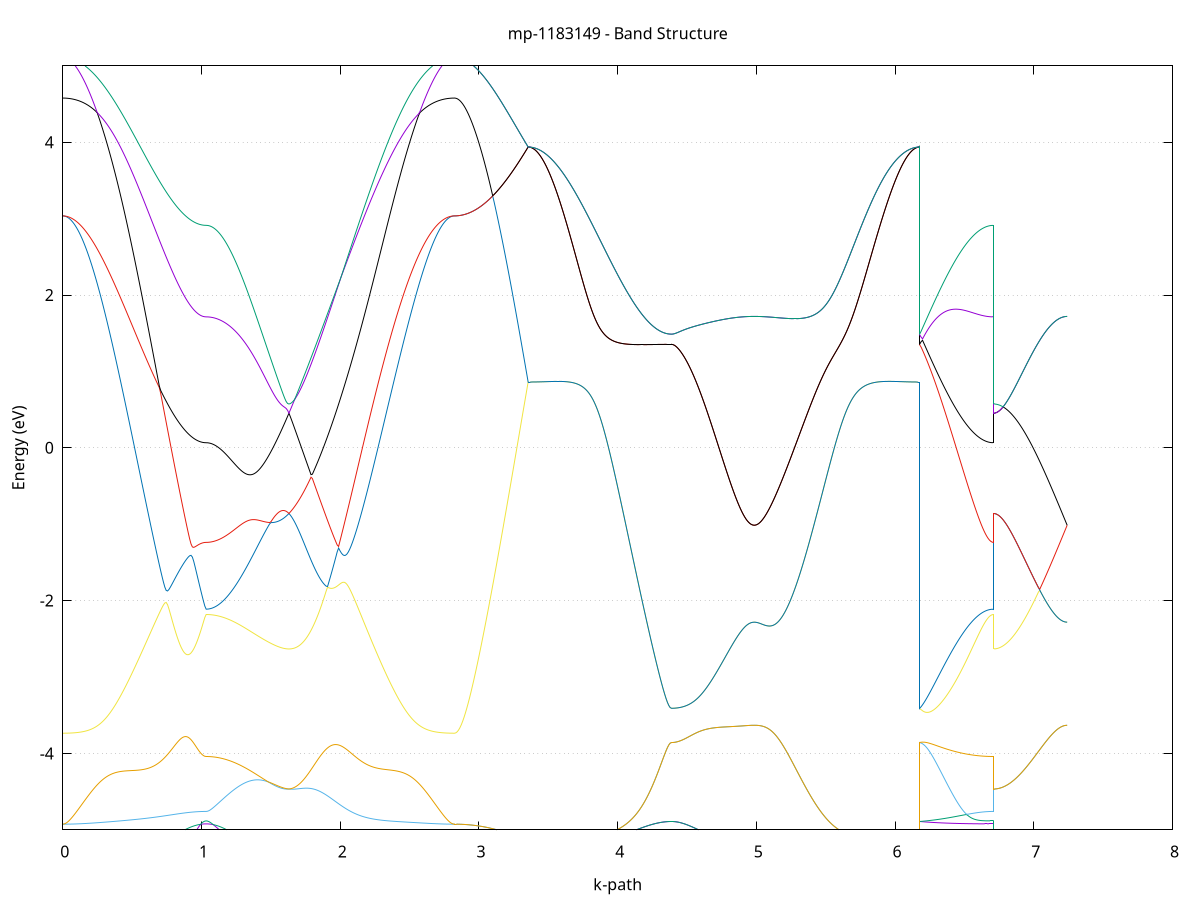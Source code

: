 set title 'mp-1183149 - Band Structure'
set xlabel 'k-path'
set ylabel 'Energy (eV)'
set grid y
set yrange [-5:5]
set terminal png size 800,600
set output 'mp-1183149_bands_gnuplot.png'
plot '-' using 1:2 with lines notitle, '-' using 1:2 with lines notitle, '-' using 1:2 with lines notitle, '-' using 1:2 with lines notitle, '-' using 1:2 with lines notitle, '-' using 1:2 with lines notitle, '-' using 1:2 with lines notitle, '-' using 1:2 with lines notitle, '-' using 1:2 with lines notitle, '-' using 1:2 with lines notitle, '-' using 1:2 with lines notitle, '-' using 1:2 with lines notitle, '-' using 1:2 with lines notitle, '-' using 1:2 with lines notitle, '-' using 1:2 with lines notitle, '-' using 1:2 with lines notitle, '-' using 1:2 with lines notitle, '-' using 1:2 with lines notitle, '-' using 1:2 with lines notitle, '-' using 1:2 with lines notitle, '-' using 1:2 with lines notitle, '-' using 1:2 with lines notitle, '-' using 1:2 with lines notitle, '-' using 1:2 with lines notitle, '-' using 1:2 with lines notitle, '-' using 1:2 with lines notitle, '-' using 1:2 with lines notitle, '-' using 1:2 with lines notitle, '-' using 1:2 with lines notitle, '-' using 1:2 with lines notitle, '-' using 1:2 with lines notitle, '-' using 1:2 with lines notitle, '-' using 1:2 with lines notitle, '-' using 1:2 with lines notitle, '-' using 1:2 with lines notitle, '-' using 1:2 with lines notitle, '-' using 1:2 with lines notitle, '-' using 1:2 with lines notitle, '-' using 1:2 with lines notitle, '-' using 1:2 with lines notitle, '-' using 1:2 with lines notitle, '-' using 1:2 with lines notitle, '-' using 1:2 with lines notitle, '-' using 1:2 with lines notitle, '-' using 1:2 with lines notitle, '-' using 1:2 with lines notitle, '-' using 1:2 with lines notitle, '-' using 1:2 with lines notitle, '-' using 1:2 with lines notitle, '-' using 1:2 with lines notitle, '-' using 1:2 with lines notitle, '-' using 1:2 with lines notitle, '-' using 1:2 with lines notitle, '-' using 1:2 with lines notitle, '-' using 1:2 with lines notitle, '-' using 1:2 with lines notitle, '-' using 1:2 with lines notitle, '-' using 1:2 with lines notitle, '-' using 1:2 with lines notitle, '-' using 1:2 with lines notitle, '-' using 1:2 with lines notitle, '-' using 1:2 with lines notitle, '-' using 1:2 with lines notitle, '-' using 1:2 with lines notitle
0.000000 -11.083707
0.009938 -11.083407
0.019876 -11.082307
0.029814 -11.080607
0.039752 -11.078207
0.049691 -11.075107
0.059629 -11.071307
0.069567 -11.066807
0.079505 -11.061607
0.089443 -11.055707
0.099381 -11.049207
0.109319 -11.042007
0.119257 -11.034107
0.129195 -11.025507
0.139133 -11.016307
0.149072 -11.006407
0.159010 -10.995807
0.168948 -10.984607
0.178886 -10.972807
0.188824 -10.960207
0.198762 -10.947107
0.208700 -10.933307
0.218638 -10.918907
0.228576 -10.903907
0.238515 -10.888307
0.248453 -10.872007
0.258391 -10.855207
0.268329 -10.837807
0.278267 -10.819807
0.288205 -10.801307
0.298143 -10.782107
0.308081 -10.762507
0.318019 -10.742307
0.327957 -10.721607
0.337896 -10.700307
0.347834 -10.678607
0.357772 -10.656407
0.367710 -10.633707
0.377648 -10.610607
0.387586 -10.587007
0.397524 -10.563007
0.407462 -10.538607
0.417400 -10.513807
0.427338 -10.488607
0.437277 -10.463007
0.447215 -10.437207
0.457153 -10.411007
0.467091 -10.384507
0.477029 -10.357807
0.486967 -10.330807
0.496905 -10.303507
0.506843 -10.276107
0.516781 -10.248507
0.526719 -10.220807
0.536658 -10.192907
0.546596 -10.164907
0.556534 -10.136907
0.566472 -10.108807
0.576410 -10.080707
0.586348 -10.052607
0.596286 -10.024607
0.606224 -9.996707
0.616162 -9.968907
0.626101 -9.941207
0.636039 -9.913707
0.645977 -9.886407
0.655915 -9.859407
0.665853 -9.832607
0.675791 -9.806207
0.685729 -9.780107
0.695667 -9.754407
0.705605 -9.729107
0.715543 -9.704307
0.725482 -9.679907
0.735420 -9.656007
0.745358 -9.632707
0.755296 -9.610007
0.765234 -9.587807
0.775172 -9.566307
0.785110 -9.545407
0.795048 -9.525207
0.804986 -9.505707
0.814925 -9.486907
0.824863 -9.468907
0.834801 -9.451607
0.844739 -9.435007
0.854677 -9.419307
0.864615 -9.404307
0.874553 -9.390207
0.884491 -9.376907
0.894429 -9.364407
0.904367 -9.352807
0.914306 -9.342007
0.924244 -9.332007
0.934182 -9.323007
0.944120 -9.314707
0.954058 -9.307407
0.963996 -9.300907
0.973934 -9.295207
0.983872 -9.290407
0.993810 -9.286507
1.003748 -9.283507
1.013687 -9.281307
1.023625 -9.280007
1.033563 -9.279607
1.033563 -9.279607
1.043508 -9.279407
1.053454 -9.278707
1.063399 -9.277607
1.073345 -9.276007
1.083290 -9.274107
1.093236 -9.271607
1.103181 -9.268807
1.113126 -9.265507
1.123072 -9.261807
1.133017 -9.257707
1.142963 -9.253207
1.152908 -9.248207
1.162854 -9.242907
1.172799 -9.237207
1.182745 -9.231107
1.192690 -9.224707
1.202636 -9.217907
1.212581 -9.210707
1.222527 -9.203207
1.232472 -9.195407
1.242418 -9.187207
1.252363 -9.178807
1.262308 -9.170107
1.272254 -9.161107
1.282199 -9.151907
1.292145 -9.142407
1.302090 -9.132607
1.312036 -9.122707
1.321981 -9.112607
1.331927 -9.102307
1.341872 -9.091807
1.351818 -9.081207
1.361763 -9.070507
1.371709 -9.059607
1.381654 -9.048607
1.391599 -9.037607
1.401545 -9.026507
1.411490 -9.015407
1.421436 -9.004207
1.431381 -8.993107
1.441327 -8.981907
1.451272 -8.970807
1.461218 -8.959707
1.471163 -8.948707
1.481109 -8.937807
1.491054 -8.926907
1.501000 -8.916207
1.510945 -8.905607
1.520890 -8.895107
1.530836 -8.884807
1.540781 -8.874607
1.550727 -8.864607
1.560672 -8.854807
1.570618 -8.845307
1.580563 -8.835907
1.590509 -8.826707
1.600454 -8.817807
1.610400 -8.809207
1.620345 -8.800707
1.630291 -8.792607
1.630291 -8.792607
1.640236 -8.800807
1.650181 -8.809307
1.660127 -8.818107
1.670072 -8.827307
1.680018 -8.836907
1.689963 -8.846807
1.699909 -8.857107
1.709854 -8.867707
1.719800 -8.878707
1.729745 -8.890107
1.739691 -8.901907
1.749636 -8.914107
1.759582 -8.926707
1.769527 -8.939707
1.779472 -8.953107
1.789418 -8.967007
1.799363 -8.981307
1.809309 -8.996007
1.819254 -9.011207
1.829200 -9.026907
1.839145 -9.043007
1.849091 -9.059607
1.859036 -9.076707
1.868982 -9.094307
1.878927 -9.112407
1.888873 -9.131007
1.898818 -9.150007
1.908763 -9.169607
1.918709 -9.189707
1.928654 -9.210307
1.938600 -9.231407
1.948545 -9.252907
1.958491 -9.275007
1.968436 -9.297607
1.978382 -9.320607
1.988327 -9.344107
1.998273 -9.368107
2.008218 -9.392607
2.018164 -9.417407
2.028109 -9.442707
2.038055 -9.468507
2.048000 -9.494607
2.057945 -9.521107
2.067891 -9.547907
2.077836 -9.575107
2.087782 -9.602607
2.097727 -9.630407
2.107673 -9.658507
2.117618 -9.686907
2.127564 -9.715407
2.137509 -9.744207
2.147455 -9.773207
2.157400 -9.802307
2.167346 -9.831607
2.177291 -9.860907
2.187236 -9.890407
2.197182 -9.919907
2.207127 -9.949407
2.217073 -9.978907
2.227018 -10.008507
2.236964 -10.037907
2.246909 -10.067407
2.256855 -10.096707
2.266800 -10.125907
2.276746 -10.155007
2.286691 -10.183907
2.296637 -10.212707
2.306582 -10.241207
2.316527 -10.269507
2.326473 -10.297607
2.336418 -10.325407
2.346364 -10.353007
2.356309 -10.380207
2.366255 -10.407107
2.376200 -10.433707
2.386146 -10.460007
2.396091 -10.485807
2.406037 -10.511307
2.415982 -10.536407
2.425928 -10.561007
2.435873 -10.585207
2.445818 -10.609007
2.455764 -10.632307
2.465709 -10.655107
2.475655 -10.677507
2.485600 -10.699307
2.495546 -10.720707
2.505491 -10.741507
2.515437 -10.761807
2.525382 -10.781507
2.535328 -10.800707
2.545273 -10.819307
2.555219 -10.837307
2.565164 -10.854807
2.575110 -10.871707
2.585055 -10.887907
2.595000 -10.903607
2.604946 -10.918707
2.614891 -10.933107
2.624837 -10.946907
2.634782 -10.960107
2.644728 -10.972607
2.654673 -10.984507
2.664619 -10.995707
2.674564 -11.006307
2.684510 -11.016207
2.694455 -11.025407
2.704401 -11.034007
2.714346 -11.041907
2.724291 -11.049107
2.734237 -11.055707
2.744182 -11.061607
2.754128 -11.066707
2.764073 -11.071207
2.774019 -11.075107
2.783964 -11.078207
2.793910 -11.080607
2.803855 -11.082307
2.813801 -11.083407
2.823746 -11.083707
2.823746 -11.083707
2.833580 -11.083407
2.843414 -11.082407
2.853248 -11.080707
2.863082 -11.078307
2.872916 -11.075207
2.882750 -11.071507
2.892584 -11.067007
2.902418 -11.062007
2.912251 -11.056207
2.922085 -11.049807
2.931919 -11.042707
2.941753 -11.034907
2.951587 -11.026507
2.961421 -11.017407
2.971255 -11.007707
2.981089 -10.997307
2.990923 -10.986307
3.000757 -10.974707
3.010591 -10.962407
3.020425 -10.949507
3.030259 -10.936007
3.040093 -10.921907
3.049927 -10.907207
3.059760 -10.891907
3.069594 -10.876007
3.079428 -10.859607
3.089262 -10.842507
3.099096 -10.825007
3.108930 -10.806907
3.118764 -10.788207
3.128598 -10.769007
3.138432 -10.749407
3.148266 -10.729207
3.158100 -10.708607
3.167934 -10.687407
3.177768 -10.665907
3.187602 -10.643907
3.197435 -10.621507
3.207269 -10.598707
3.217103 -10.575507
3.226937 -10.551907
3.236771 -10.528007
3.246605 -10.503807
3.256439 -10.479307
3.266273 -10.454507
3.276107 -10.429407
3.285941 -10.404107
3.295775 -10.378607
3.305609 -10.352907
3.315443 -10.327107
3.325277 -10.301107
3.335111 -10.275007
3.344944 -10.248807
3.354778 -10.222607
3.354778 -10.222607
3.364717 -10.222307
3.374655 -10.221407
3.384593 -10.219807
3.394531 -10.217607
3.404469 -10.214807
3.414407 -10.211307
3.424345 -10.207207
3.434283 -10.202607
3.444221 -10.197207
3.454159 -10.191307
3.464098 -10.184807
3.474036 -10.177707
3.483974 -10.169907
3.493912 -10.161607
3.503850 -10.152707
3.513788 -10.143207
3.523726 -10.133207
3.533664 -10.122507
3.543602 -10.111307
3.553540 -10.099607
3.563479 -10.087307
3.573417 -10.074507
3.583355 -10.061207
3.593293 -10.047407
3.603231 -10.033107
3.613169 -10.018307
3.623107 -10.003007
3.633045 -9.987307
3.642983 -9.971107
3.652922 -9.954507
3.662860 -9.937407
3.672798 -9.920007
3.682736 -9.902207
3.692674 -9.884107
3.702612 -9.865507
3.712550 -9.846707
3.722488 -9.827607
3.732426 -9.808107
3.742364 -9.788407
3.752303 -9.768507
3.762241 -9.748307
3.772179 -9.727907
3.782117 -9.707407
3.792055 -9.686707
3.801993 -9.665907
3.811931 -9.644907
3.821869 -9.623907
3.831807 -9.602807
3.841745 -9.581707
3.851684 -9.560607
3.861622 -9.539607
3.871560 -9.518607
3.881498 -9.497607
3.891436 -9.476807
3.901374 -9.456107
3.911312 -9.435607
3.921250 -9.415207
3.931188 -9.395107
3.941127 -9.375207
3.951065 -9.355507
3.961003 -9.336207
3.970941 -9.317107
3.980879 -9.298407
3.990817 -9.280007
4.000755 -9.262007
4.010693 -9.244407
4.020631 -9.227207
4.030569 -9.210407
4.040508 -9.194107
4.050446 -9.178207
4.060384 -9.162707
4.070322 -9.147807
4.080260 -9.133307
4.090198 -9.119307
4.100136 -9.105807
4.110074 -9.092807
4.120012 -9.080307
4.129951 -9.068307
4.139889 -9.056807
4.149827 -9.045807
4.159765 -9.035307
4.169703 -9.025307
4.179641 -9.015807
4.189579 -9.006807
4.199517 -8.998307
4.209455 -8.990307
4.219393 -8.982807
4.229332 -8.975707
4.239270 -8.969107
4.249208 -8.963007
4.259146 -8.957307
4.269084 -8.952007
4.279022 -8.947207
4.288960 -8.942907
4.298898 -8.939007
4.308836 -8.935507
4.318774 -8.932407
4.328713 -8.929707
4.338651 -8.927507
4.348589 -8.925707
4.358527 -8.924207
4.368465 -8.923207
4.378403 -8.922607
4.388341 -8.922407
4.388341 -8.922407
4.398287 -8.922307
4.408232 -8.921807
4.418178 -8.921007
4.428123 -8.920007
4.438069 -8.918607
4.448014 -8.916907
4.457959 -8.914907
4.467905 -8.912707
4.477850 -8.910107
4.487796 -8.907307
4.497741 -8.904307
4.507687 -8.900907
4.517632 -8.897307
4.527578 -8.893507
4.537523 -8.889507
4.547469 -8.885207
4.557414 -8.880707
4.567360 -8.876107
4.577305 -8.871207
4.587250 -8.866207
4.597196 -8.861107
4.607141 -8.855807
4.617087 -8.850407
4.627032 -8.844907
4.636978 -8.839307
4.646923 -8.833607
4.656869 -8.827907
4.666814 -8.822107
4.676760 -8.816307
4.686705 -8.810507
4.696651 -8.804807
4.706596 -8.799007
4.716541 -8.793307
4.726487 -8.787607
4.736432 -8.782007
4.746378 -8.776507
4.756323 -8.771107
4.766269 -8.765907
4.776214 -8.760707
4.786160 -8.755707
4.796105 -8.750907
4.806051 -8.746207
4.815996 -8.741707
4.825942 -8.737407
4.835887 -8.733307
4.845832 -8.729507
4.855778 -8.725807
4.865723 -8.722407
4.875669 -8.719207
4.885614 -8.716307
4.895560 -8.713607
4.905505 -8.711207
4.915451 -8.709007
4.925396 -8.707207
4.935342 -8.705607
4.945287 -8.704207
4.955233 -8.703207
4.965178 -8.702507
4.975124 -8.702007
4.985069 -8.701907
4.985069 -8.701907
4.995014 -8.702007
5.004960 -8.702507
5.014905 -8.703207
5.024851 -8.704307
5.034796 -8.705707
5.044742 -8.707307
5.054687 -8.709307
5.064633 -8.711607
5.074578 -8.714307
5.084524 -8.717207
5.094469 -8.720507
5.104415 -8.724107
5.114360 -8.728007
5.124305 -8.732207
5.134251 -8.736807
5.144196 -8.741707
5.154142 -8.746907
5.164087 -8.752507
5.174033 -8.758507
5.183978 -8.764807
5.193924 -8.771407
5.203869 -8.778407
5.213815 -8.785807
5.223760 -8.793507
5.233706 -8.801607
5.243651 -8.810107
5.253596 -8.819007
5.263542 -8.828207
5.273487 -8.837907
5.283433 -8.848007
5.293378 -8.858407
5.303324 -8.869307
5.313269 -8.880607
5.323215 -8.892307
5.333160 -8.904407
5.343106 -8.916907
5.353051 -8.929907
5.362997 -8.943307
5.372942 -8.957107
5.382887 -8.971307
5.392833 -8.986007
5.402778 -9.001007
5.412724 -9.016507
5.422669 -9.032407
5.432615 -9.048807
5.442560 -9.065507
5.452506 -9.082607
5.462451 -9.100107
5.472397 -9.118007
5.482342 -9.136207
5.492288 -9.154807
5.502233 -9.173807
5.512178 -9.193107
5.522124 -9.212607
5.532069 -9.232507
5.542015 -9.252707
5.551960 -9.273107
5.561906 -9.293807
5.571851 -9.314707
5.581797 -9.335707
5.591742 -9.357007
5.601688 -9.378407
5.611633 -9.400007
5.621579 -9.421707
5.631524 -9.443507
5.641469 -9.465307
5.651415 -9.487207
5.661360 -9.509107
5.671306 -9.531107
5.681251 -9.553007
5.691197 -9.574807
5.701142 -9.596607
5.711088 -9.618307
5.721033 -9.639907
5.730979 -9.661407
5.740924 -9.682707
5.750870 -9.703807
5.760815 -9.724807
5.770760 -9.745507
5.780706 -9.766007
5.790651 -9.786207
5.800597 -9.806207
5.810542 -9.825807
5.820488 -9.845207
5.830433 -9.864207
5.840379 -9.882907
5.850324 -9.901207
5.860270 -9.919107
5.870215 -9.936607
5.880161 -9.953807
5.890106 -9.970407
5.900052 -9.986707
5.909997 -10.002507
5.919942 -10.017807
5.929888 -10.032707
5.939833 -10.047107
5.949779 -10.060907
5.959724 -10.074307
5.969670 -10.087107
5.979615 -10.099407
5.989561 -10.111207
5.999506 -10.122407
6.009452 -10.133007
6.019397 -10.143107
6.029343 -10.152607
6.039288 -10.161507
6.049233 -10.169907
6.059179 -10.177607
6.069124 -10.184707
6.079070 -10.191307
6.089015 -10.197207
6.098961 -10.202507
6.108906 -10.207207
6.118852 -10.211307
6.128797 -10.214807
6.138743 -10.217607
6.148688 -10.219807
6.158634 -10.221407
6.168579 -10.222307
6.178524 -10.222607
6.178524 -8.922407
6.188358 -8.932007
6.198192 -8.941707
6.208026 -8.951507
6.217860 -8.961307
6.227694 -8.971107
6.237528 -8.981007
6.247362 -8.990907
6.257196 -9.000807
6.267030 -9.010707
6.276864 -9.020607
6.286698 -9.030407
6.296532 -9.040207
6.306366 -9.049907
6.316200 -9.059507
6.326033 -9.069107
6.335867 -9.078507
6.345701 -9.087807
6.355535 -9.097007
6.365369 -9.106107
6.375203 -9.115007
6.385037 -9.123807
6.394871 -9.132407
6.404705 -9.140807
6.414539 -9.149007
6.424373 -9.157107
6.434207 -9.164907
6.444041 -9.172507
6.453875 -9.180007
6.463709 -9.187107
6.473542 -9.194107
6.483376 -9.200807
6.493210 -9.207307
6.503044 -9.213507
6.512878 -9.219507
6.522712 -9.225207
6.532546 -9.230707
6.542380 -9.235907
6.552214 -9.240807
6.562048 -9.245407
6.571882 -9.249807
6.581716 -9.253807
6.591550 -9.257607
6.601384 -9.261107
6.611217 -9.264307
6.621051 -9.267207
6.630885 -9.269807
6.640719 -9.272107
6.650553 -9.274107
6.660387 -9.275707
6.670221 -9.277107
6.680055 -9.278207
6.689889 -9.279007
6.699723 -9.279407
6.709557 -9.279607
6.709557 -8.792607
6.719391 -8.792507
6.729225 -8.792307
6.739059 -8.792007
6.748893 -8.791507
6.758726 -8.790807
6.768560 -8.790107
6.778394 -8.789207
6.788228 -8.788107
6.798062 -8.787007
6.807896 -8.785707
6.817730 -8.784307
6.827564 -8.782807
6.837398 -8.781107
6.847232 -8.779407
6.857066 -8.777507
6.866900 -8.775607
6.876734 -8.773507
6.886568 -8.771407
6.896402 -8.769207
6.906235 -8.766907
6.916069 -8.764507
6.925903 -8.762107
6.935737 -8.759607
6.945571 -8.757107
6.955405 -8.754507
6.965239 -8.751907
6.975073 -8.749307
6.984907 -8.746607
6.994741 -8.744007
7.004575 -8.741407
7.014409 -8.738707
7.024243 -8.736107
7.034077 -8.733607
7.043911 -8.731007
7.053744 -8.728607
7.063578 -8.726107
7.073412 -8.723807
7.083246 -8.721507
7.093080 -8.719307
7.102914 -8.717207
7.112748 -8.715307
7.122582 -8.713407
7.132416 -8.711607
7.142250 -8.710007
7.152084 -8.708507
7.161918 -8.707207
7.171752 -8.705907
7.181586 -8.704907
7.191419 -8.704007
7.201253 -8.703207
7.211087 -8.702607
7.220921 -8.702207
7.230755 -8.702007
7.240589 -8.701907
e
0.000000 -9.386707
0.009938 -9.386507
0.019876 -9.385807
0.029814 -9.384507
0.039752 -9.382907
0.049691 -9.380707
0.059629 -9.378007
0.069567 -9.374907
0.079505 -9.371307
0.089443 -9.367307
0.099381 -9.362807
0.109319 -9.357807
0.119257 -9.352407
0.129195 -9.346607
0.139133 -9.340307
0.149072 -9.333607
0.159010 -9.326507
0.168948 -9.319007
0.178886 -9.311207
0.188824 -9.302907
0.198762 -9.294307
0.208700 -9.285307
0.218638 -9.276007
0.228576 -9.266407
0.238515 -9.256507
0.248453 -9.246207
0.258391 -9.235707
0.268329 -9.225007
0.278267 -9.214007
0.288205 -9.202807
0.298143 -9.191307
0.308081 -9.179707
0.318019 -9.168007
0.327957 -9.156007
0.337896 -9.144007
0.347834 -9.131807
0.357772 -9.119607
0.367710 -9.107307
0.377648 -9.094907
0.387586 -9.082607
0.397524 -9.070207
0.407462 -9.057807
0.417400 -9.045507
0.427338 -9.033207
0.437277 -9.021007
0.447215 -9.008907
0.457153 -8.997007
0.467091 -8.985107
0.477029 -8.973407
0.486967 -8.961907
0.496905 -8.950507
0.506843 -8.939307
0.516781 -8.928407
0.526719 -8.917607
0.536658 -8.907107
0.546596 -8.896907
0.556534 -8.886907
0.566472 -8.877207
0.576410 -8.867707
0.586348 -8.858507
0.596286 -8.849607
0.606224 -8.841007
0.616162 -8.832607
0.626101 -8.824607
0.636039 -8.816807
0.645977 -8.809407
0.655915 -8.802207
0.665853 -8.795307
0.675791 -8.788707
0.685729 -8.782407
0.695667 -8.776407
0.705605 -8.770607
0.715543 -8.765207
0.725482 -8.759907
0.735420 -8.755007
0.745358 -8.750307
0.755296 -8.745807
0.765234 -8.741607
0.775172 -8.737607
0.785110 -8.733807
0.795048 -8.730207
0.804986 -8.726907
0.814925 -8.723707
0.824863 -8.720807
0.834801 -8.718007
0.844739 -8.715507
0.854677 -8.713107
0.864615 -8.710807
0.874553 -8.708807
0.884491 -8.706907
0.894429 -8.705107
0.904367 -8.703507
0.914306 -8.702007
0.924244 -8.700707
0.934182 -8.699407
0.944120 -8.698407
0.954058 -8.697407
0.963996 -8.696607
0.973934 -8.695807
0.983872 -8.695207
0.993810 -8.694707
1.003748 -8.694407
1.013687 -8.694107
1.023625 -8.693907
1.033563 -8.693907
1.033563 -8.693907
1.043508 -8.693807
1.053454 -8.693707
1.063399 -8.693507
1.073345 -8.693207
1.083290 -8.692807
1.093236 -8.692407
1.103181 -8.691807
1.113126 -8.691207
1.123072 -8.690607
1.133017 -8.689907
1.142963 -8.689107
1.152908 -8.688307
1.162854 -8.687507
1.172799 -8.686607
1.182745 -8.685807
1.192690 -8.684907
1.202636 -8.684107
1.212581 -8.683207
1.222527 -8.682407
1.232472 -8.681607
1.242418 -8.680907
1.252363 -8.680307
1.262308 -8.679707
1.272254 -8.679207
1.282199 -8.678807
1.292145 -8.678507
1.302090 -8.678307
1.312036 -8.678307
1.321981 -8.678407
1.331927 -8.678707
1.341872 -8.679107
1.351818 -8.679707
1.361763 -8.680407
1.371709 -8.681407
1.381654 -8.682507
1.391599 -8.683907
1.401545 -8.685407
1.411490 -8.687207
1.421436 -8.689207
1.431381 -8.691507
1.441327 -8.694007
1.451272 -8.696707
1.461218 -8.699707
1.471163 -8.702907
1.481109 -8.706407
1.491054 -8.710107
1.501000 -8.714107
1.510945 -8.718407
1.520890 -8.723007
1.530836 -8.727907
1.540781 -8.733007
1.550727 -8.738407
1.560672 -8.744107
1.570618 -8.750107
1.580563 -8.756407
1.590509 -8.763007
1.600454 -8.770007
1.610400 -8.777207
1.620345 -8.784707
1.630291 -8.792607
1.630291 -8.792607
1.640236 -8.784707
1.650181 -8.777107
1.660127 -8.769707
1.670072 -8.762707
1.680018 -8.755907
1.689963 -8.749407
1.699909 -8.743207
1.709854 -8.737307
1.719800 -8.731707
1.729745 -8.726507
1.739691 -8.721507
1.749636 -8.716807
1.759582 -8.712407
1.769527 -8.708307
1.779472 -8.704507
1.789418 -8.701007
1.799363 -8.697807
1.809309 -8.694907
1.819254 -8.692307
1.829200 -8.690007
1.839145 -8.688007
1.849091 -8.686207
1.859036 -8.684807
1.868982 -8.683707
1.878927 -8.682807
1.888873 -8.682307
1.898818 -8.682007
1.908763 -8.682007
1.918709 -8.682307
1.928654 -8.682907
1.938600 -8.683707
1.948545 -8.684907
1.958491 -8.686307
1.968436 -8.688007
1.978382 -8.690007
1.988327 -8.692307
1.998273 -8.694907
2.008218 -8.697807
2.018164 -8.700907
2.028109 -8.704407
2.038055 -8.708207
2.048000 -8.712207
2.057945 -8.716507
2.067891 -8.721207
2.077836 -8.726107
2.087782 -8.731407
2.097727 -8.736907
2.107673 -8.742807
2.117618 -8.748907
2.127564 -8.755407
2.137509 -8.762107
2.147455 -8.769207
2.157400 -8.776607
2.167346 -8.784207
2.177291 -8.792207
2.187236 -8.800507
2.197182 -8.809107
2.207127 -8.817907
2.217073 -8.827007
2.227018 -8.836407
2.236964 -8.846107
2.246909 -8.856107
2.256855 -8.866307
2.266800 -8.876807
2.276746 -8.887507
2.286691 -8.898407
2.296637 -8.909607
2.306582 -8.920907
2.316527 -8.932507
2.326473 -8.944207
2.336418 -8.956107
2.346364 -8.968107
2.356309 -8.980307
2.366255 -8.992607
2.376200 -9.005007
2.386146 -9.017507
2.396091 -9.030007
2.406037 -9.042607
2.415982 -9.055307
2.425928 -9.067907
2.435873 -9.080507
2.445818 -9.093107
2.455764 -9.105707
2.465709 -9.118207
2.475655 -9.130607
2.485600 -9.142907
2.495546 -9.155107
2.505491 -9.167107
2.515437 -9.179007
2.525382 -9.190707
2.535328 -9.202207
2.545273 -9.213507
2.555219 -9.224607
2.565164 -9.235407
2.575110 -9.245907
2.585055 -9.256207
2.595000 -9.266107
2.604946 -9.275807
2.614891 -9.285107
2.624837 -9.294107
2.634782 -9.302807
2.644728 -9.311007
2.654673 -9.318907
2.664619 -9.326407
2.674564 -9.333507
2.684510 -9.340207
2.694455 -9.346507
2.704401 -9.352407
2.714346 -9.357807
2.724291 -9.362707
2.734237 -9.367307
2.744182 -9.371307
2.754128 -9.374907
2.764073 -9.378007
2.774019 -9.380707
2.783964 -9.382807
2.793910 -9.384507
2.803855 -9.385707
2.813801 -9.386507
2.823746 -9.386707
2.823746 -9.386707
2.833580 -9.387007
2.843414 -9.387907
2.853248 -9.389307
2.863082 -9.391307
2.872916 -9.393807
2.882750 -9.397007
2.892584 -9.400707
2.902418 -9.405007
2.912251 -9.409907
2.922085 -9.415407
2.931919 -9.421507
2.941753 -9.428207
2.951587 -9.435507
2.961421 -9.443407
2.971255 -9.452007
2.981089 -9.461107
2.990923 -9.470907
3.000757 -9.481407
3.010591 -9.492407
3.020425 -9.504107
3.030259 -9.516507
3.040093 -9.529507
3.049927 -9.543107
3.059760 -9.557407
3.069594 -9.572307
3.079428 -9.587907
3.089262 -9.604107
3.099096 -9.620907
3.108930 -9.638407
3.118764 -9.656407
3.128598 -9.675107
3.138432 -9.694407
3.148266 -9.714207
3.158100 -9.734607
3.167934 -9.755507
3.177768 -9.777007
3.187602 -9.798907
3.197435 -9.821407
3.207269 -9.844207
3.217103 -9.867507
3.226937 -9.891207
3.236771 -9.915307
3.246605 -9.939807
3.256439 -9.964507
3.266273 -9.989507
3.276107 -10.014807
3.285941 -10.040307
3.295775 -10.066007
3.305609 -10.091907
3.315443 -10.117907
3.325277 -10.144007
3.335111 -10.170207
3.344944 -10.196407
3.354778 -10.222607
3.354778 -10.222607
3.364717 -10.222307
3.374655 -10.221407
3.384593 -10.219807
3.394531 -10.217607
3.404469 -10.214807
3.414407 -10.211307
3.424345 -10.207207
3.434283 -10.202507
3.444221 -10.197207
3.454159 -10.191307
3.464098 -10.184807
3.474036 -10.177707
3.483974 -10.169907
3.493912 -10.161607
3.503850 -10.152707
3.513788 -10.143207
3.523726 -10.133107
3.533664 -10.122507
3.543602 -10.111307
3.553540 -10.099607
3.563479 -10.087307
3.573417 -10.074507
3.583355 -10.061207
3.593293 -10.047407
3.603231 -10.033107
3.613169 -10.018307
3.623107 -10.003007
3.633045 -9.987207
3.642983 -9.971107
3.652922 -9.954507
3.662860 -9.937407
3.672798 -9.920007
3.682736 -9.902207
3.692674 -9.884007
3.702612 -9.865507
3.712550 -9.846707
3.722488 -9.827507
3.732426 -9.808107
3.742364 -9.788407
3.752303 -9.768507
3.762241 -9.748307
3.772179 -9.727907
3.782117 -9.707407
3.792055 -9.686707
3.801993 -9.665807
3.811931 -9.644907
3.821869 -9.623907
3.831807 -9.602807
3.841745 -9.581707
3.851684 -9.560607
3.861622 -9.539607
3.871560 -9.518607
3.881498 -9.497607
3.891436 -9.476807
3.901374 -9.456107
3.911312 -9.435607
3.921250 -9.415207
3.931188 -9.395107
3.941127 -9.375207
3.951065 -9.355507
3.961003 -9.336207
3.970941 -9.317107
3.980879 -9.298407
3.990817 -9.280007
4.000755 -9.262007
4.010693 -9.244407
4.020631 -9.227207
4.030569 -9.210407
4.040508 -9.194107
4.050446 -9.178207
4.060384 -9.162707
4.070322 -9.147807
4.080260 -9.133307
4.090198 -9.119307
4.100136 -9.105807
4.110074 -9.092807
4.120012 -9.080307
4.129951 -9.068307
4.139889 -9.056807
4.149827 -9.045807
4.159765 -9.035307
4.169703 -9.025307
4.179641 -9.015807
4.189579 -9.006807
4.199517 -8.998307
4.209455 -8.990307
4.219393 -8.982807
4.229332 -8.975707
4.239270 -8.969107
4.249208 -8.962907
4.259146 -8.957307
4.269084 -8.952007
4.279022 -8.947207
4.288960 -8.942907
4.298898 -8.939007
4.308836 -8.935507
4.318774 -8.932407
4.328713 -8.929707
4.338651 -8.927507
4.348589 -8.925707
4.358527 -8.924207
4.368465 -8.923207
4.378403 -8.922607
4.388341 -8.922407
4.388341 -8.922407
4.398287 -8.922307
4.408232 -8.921807
4.418178 -8.921007
4.428123 -8.920007
4.438069 -8.918607
4.448014 -8.916907
4.457959 -8.914907
4.467905 -8.912707
4.477850 -8.910107
4.487796 -8.907307
4.497741 -8.904207
4.507687 -8.900907
4.517632 -8.897307
4.527578 -8.893507
4.537523 -8.889507
4.547469 -8.885207
4.557414 -8.880707
4.567360 -8.876107
4.577305 -8.871207
4.587250 -8.866207
4.597196 -8.861107
4.607141 -8.855807
4.617087 -8.850407
4.627032 -8.844907
4.636978 -8.839307
4.646923 -8.833607
4.656869 -8.827907
4.666814 -8.822107
4.676760 -8.816307
4.686705 -8.810507
4.696651 -8.804707
4.706596 -8.799007
4.716541 -8.793307
4.726487 -8.787607
4.736432 -8.782007
4.746378 -8.776507
4.756323 -8.771107
4.766269 -8.765907
4.776214 -8.760707
4.786160 -8.755707
4.796105 -8.750907
4.806051 -8.746207
4.815996 -8.741707
4.825942 -8.737407
4.835887 -8.733307
4.845832 -8.729407
4.855778 -8.725807
4.865723 -8.722407
4.875669 -8.719207
4.885614 -8.716307
4.895560 -8.713607
4.905505 -8.711207
4.915451 -8.709007
4.925396 -8.707107
4.935342 -8.705607
4.945287 -8.704207
4.955233 -8.703207
4.965178 -8.702507
4.975124 -8.702007
4.985069 -8.701907
4.985069 -8.701907
4.995014 -8.702007
5.004960 -8.702507
5.014905 -8.703207
5.024851 -8.704307
5.034796 -8.705707
5.044742 -8.707307
5.054687 -8.709307
5.064633 -8.711607
5.074578 -8.714307
5.084524 -8.717207
5.094469 -8.720507
5.104415 -8.724107
5.114360 -8.728007
5.124305 -8.732207
5.134251 -8.736807
5.144196 -8.741707
5.154142 -8.746907
5.164087 -8.752507
5.174033 -8.758507
5.183978 -8.764807
5.193924 -8.771407
5.203869 -8.778407
5.213815 -8.785807
5.223760 -8.793507
5.233706 -8.801607
5.243651 -8.810107
5.253596 -8.819007
5.263542 -8.828207
5.273487 -8.837907
5.283433 -8.848007
5.293378 -8.858407
5.303324 -8.869307
5.313269 -8.880607
5.323215 -8.892307
5.333160 -8.904407
5.343106 -8.916907
5.353051 -8.929907
5.362997 -8.943307
5.372942 -8.957107
5.382887 -8.971307
5.392833 -8.986007
5.402778 -9.001007
5.412724 -9.016507
5.422669 -9.032407
5.432615 -9.048807
5.442560 -9.065507
5.452506 -9.082607
5.462451 -9.100107
5.472397 -9.118007
5.482342 -9.136207
5.492288 -9.154807
5.502233 -9.173807
5.512178 -9.193107
5.522124 -9.212607
5.532069 -9.232507
5.542015 -9.252707
5.551960 -9.273107
5.561906 -9.293807
5.571851 -9.314707
5.581797 -9.335707
5.591742 -9.357007
5.601688 -9.378407
5.611633 -9.400007
5.621579 -9.421707
5.631524 -9.443507
5.641469 -9.465307
5.651415 -9.487207
5.661360 -9.509107
5.671306 -9.531107
5.681251 -9.553007
5.691197 -9.574807
5.701142 -9.596607
5.711088 -9.618307
5.721033 -9.639907
5.730979 -9.661407
5.740924 -9.682707
5.750870 -9.703807
5.760815 -9.724807
5.770760 -9.745507
5.780706 -9.766007
5.790651 -9.786207
5.800597 -9.806207
5.810542 -9.825807
5.820488 -9.845207
5.830433 -9.864207
5.840379 -9.882907
5.850324 -9.901207
5.860270 -9.919107
5.870215 -9.936607
5.880161 -9.953707
5.890106 -9.970407
5.900052 -9.986707
5.909997 -10.002507
5.919942 -10.017807
5.929888 -10.032707
5.939833 -10.047107
5.949779 -10.060907
5.959724 -10.074307
5.969670 -10.087107
5.979615 -10.099407
5.989561 -10.111207
5.999506 -10.122407
6.009452 -10.133007
6.019397 -10.143107
6.029343 -10.152607
6.039288 -10.161507
6.049233 -10.169807
6.059179 -10.177607
6.069124 -10.184707
6.079070 -10.191307
6.089015 -10.197207
6.098961 -10.202507
6.108906 -10.207207
6.118852 -10.211307
6.128797 -10.214807
6.138743 -10.217607
6.148688 -10.219807
6.158634 -10.221407
6.168579 -10.222307
6.178524 -10.222607
6.178524 -8.922407
6.188358 -8.912907
6.198192 -8.903607
6.208026 -8.894307
6.217860 -8.885207
6.227694 -8.876207
6.237528 -8.867407
6.247362 -8.858807
6.257196 -8.850407
6.267030 -8.842207
6.276864 -8.834207
6.286698 -8.826407
6.296532 -8.818807
6.306366 -8.811407
6.316200 -8.804307
6.326033 -8.797507
6.335867 -8.790907
6.345701 -8.784507
6.355535 -8.778407
6.365369 -8.772607
6.375203 -8.767007
6.385037 -8.761607
6.394871 -8.756607
6.404705 -8.751707
6.414539 -8.747107
6.424373 -8.742807
6.434207 -8.738707
6.444041 -8.734807
6.453875 -8.731207
6.463709 -8.727807
6.473542 -8.724607
6.483376 -8.721607
6.493210 -8.718807
6.503044 -8.716207
6.512878 -8.713807
6.522712 -8.711607
6.532546 -8.709507
6.542380 -8.707607
6.552214 -8.705807
6.562048 -8.704207
6.571882 -8.702807
6.581716 -8.701507
6.591550 -8.700307
6.601384 -8.699207
6.611217 -8.698207
6.621051 -8.697307
6.630885 -8.696607
6.640719 -8.695907
6.650553 -8.695407
6.660387 -8.694907
6.670221 -8.694507
6.680055 -8.694207
6.689889 -8.694007
6.699723 -8.693907
6.709557 -8.693907
6.709557 -8.792607
6.719391 -8.792507
6.729225 -8.792307
6.739059 -8.791907
6.748893 -8.791507
6.758726 -8.790807
6.768560 -8.790107
6.778394 -8.789207
6.788228 -8.788107
6.798062 -8.787007
6.807896 -8.785707
6.817730 -8.784307
6.827564 -8.782807
6.837398 -8.781107
6.847232 -8.779407
6.857066 -8.777507
6.866900 -8.775607
6.876734 -8.773507
6.886568 -8.771407
6.896402 -8.769207
6.906235 -8.766907
6.916069 -8.764507
6.925903 -8.762107
6.935737 -8.759607
6.945571 -8.757007
6.955405 -8.754507
6.965239 -8.751907
6.975073 -8.749307
6.984907 -8.746607
6.994741 -8.744007
7.004575 -8.741307
7.014409 -8.738707
7.024243 -8.736107
7.034077 -8.733607
7.043911 -8.731007
7.053744 -8.728607
7.063578 -8.726107
7.073412 -8.723807
7.083246 -8.721507
7.093080 -8.719307
7.102914 -8.717207
7.112748 -8.715307
7.122582 -8.713407
7.132416 -8.711607
7.142250 -8.710007
7.152084 -8.708507
7.161918 -8.707107
7.171752 -8.705907
7.181586 -8.704907
7.191419 -8.704007
7.201253 -8.703207
7.211087 -8.702607
7.220921 -8.702207
7.230755 -8.702007
7.240589 -8.701907
e
0.000000 -6.928707
0.009938 -6.928507
0.019876 -6.928207
0.029814 -6.927507
0.039752 -6.926707
0.049691 -6.925507
0.059629 -6.924207
0.069567 -6.922607
0.079505 -6.920807
0.089443 -6.918907
0.099381 -6.916707
0.109319 -6.914407
0.119257 -6.911907
0.129195 -6.909407
0.139133 -6.906807
0.149072 -6.904207
0.159010 -6.901807
0.168948 -6.899507
0.178886 -6.897607
0.188824 -6.896207
0.198762 -6.895307
0.208700 -6.895007
0.218638 -6.895507
0.228576 -6.896607
0.238515 -6.898407
0.248453 -6.900607
0.258391 -6.903407
0.268329 -6.906507
0.278267 -6.910007
0.288205 -6.913707
0.298143 -6.917607
0.308081 -6.921807
0.318019 -6.926107
0.327957 -6.930507
0.337896 -6.935107
0.347834 -6.939707
0.357772 -6.944407
0.367710 -6.949207
0.377648 -6.954107
0.387586 -6.958907
0.397524 -6.963807
0.407462 -6.968707
0.417400 -6.973607
0.427338 -6.978407
0.437277 -6.983207
0.447215 -6.987907
0.457153 -6.992607
0.467091 -6.997207
0.477029 -7.001707
0.486967 -7.006007
0.496905 -7.010307
0.506843 -7.014407
0.516781 -7.018307
0.526719 -7.022107
0.536658 -7.025707
0.546596 -7.029107
0.556534 -7.032407
0.566472 -7.035407
0.576410 -7.038207
0.586348 -7.040807
0.596286 -7.043107
0.606224 -7.045207
0.616162 -7.047107
0.626101 -7.048707
0.636039 -7.050107
0.645977 -7.051307
0.655915 -7.052207
0.665853 -7.052907
0.675791 -7.053307
0.685729 -7.053607
0.695667 -7.053607
0.705605 -7.053507
0.715543 -7.053107
0.725482 -7.052607
0.735420 -7.051907
0.745358 -7.051107
0.755296 -7.050207
0.765234 -7.049207
0.775172 -7.048107
0.785110 -7.046907
0.795048 -7.045707
0.804986 -7.044507
0.814925 -7.043207
0.824863 -7.042007
0.834801 -7.040807
0.844739 -7.039607
0.854677 -7.038407
0.864615 -7.037307
0.874553 -7.036307
0.884491 -7.035307
0.894429 -7.034407
0.904367 -7.033507
0.914306 -7.032707
0.924244 -7.032007
0.934182 -7.031307
0.944120 -7.030807
0.954058 -7.030207
0.963996 -7.029807
0.973934 -7.029407
0.983872 -7.029107
0.993810 -7.028807
1.003748 -7.028607
1.013687 -7.028507
1.023625 -7.028407
1.033563 -7.028407
1.033563 -7.028407
1.043508 -7.028207
1.053454 -7.027807
1.063399 -7.027207
1.073345 -7.026307
1.083290 -7.025207
1.093236 -7.023807
1.103181 -7.022207
1.113126 -7.020307
1.123072 -7.018307
1.133017 -7.016107
1.142963 -7.013807
1.152908 -7.011307
1.162854 -7.008607
1.172799 -7.005907
1.182745 -7.003207
1.192690 -7.000407
1.202636 -6.997607
1.212581 -6.994807
1.222527 -6.992007
1.232472 -6.989407
1.242418 -6.986907
1.252363 -6.984607
1.262308 -6.982407
1.272254 -6.980407
1.282199 -6.978707
1.292145 -6.977307
1.302090 -6.976107
1.312036 -6.975207
1.321981 -6.974507
1.331927 -6.974207
1.341872 -6.974107
1.351818 -6.974307
1.361763 -6.974807
1.371709 -6.975507
1.381654 -6.976507
1.391599 -6.977607
1.401545 -6.979007
1.411490 -6.980507
1.421436 -6.982107
1.431381 -6.983907
1.441327 -6.985707
1.451272 -6.987707
1.461218 -6.989607
1.471163 -6.991607
1.481109 -6.993607
1.491054 -6.995507
1.501000 -6.997407
1.510945 -6.999307
1.520890 -7.001107
1.530836 -7.002807
1.540781 -7.004307
1.550727 -7.005807
1.560672 -7.007107
1.570618 -7.008307
1.580563 -7.009307
1.590509 -7.010107
1.600454 -7.010807
1.610400 -7.011307
1.620345 -7.011607
1.630291 -7.011707
1.630291 -7.011707
1.640236 -7.011607
1.650181 -7.011307
1.660127 -7.010807
1.670072 -7.010007
1.680018 -7.009107
1.689963 -7.008007
1.699909 -7.006607
1.709854 -7.005007
1.719800 -7.003207
1.729745 -7.001307
1.739691 -6.999007
1.749636 -6.996607
1.759582 -6.994007
1.769527 -6.991207
1.779472 -6.988207
1.789418 -6.985007
1.799363 -6.981607
1.809309 -6.978007
1.819254 -6.974207
1.829200 -6.970307
1.839145 -6.966107
1.849091 -6.961907
1.859036 -6.957407
1.868982 -6.952807
1.878927 -6.948007
1.888873 -6.943107
1.898818 -6.938007
1.908763 -6.932807
1.918709 -6.927507
1.928654 -6.922007
1.938600 -6.916407
1.948545 -6.910607
1.958491 -6.904807
1.968436 -6.898807
1.978382 -6.892807
1.988327 -6.886607
1.998273 -6.880307
2.008218 -6.873907
2.018164 -6.867507
2.028109 -6.861007
2.038055 -6.854407
2.048000 -6.847707
2.057945 -6.841007
2.067891 -6.834207
2.077836 -6.827407
2.087782 -6.820507
2.097727 -6.813607
2.107673 -6.814507
2.117618 -6.826907
2.127564 -6.838707
2.137509 -6.849707
2.147455 -6.860107
2.157400 -6.869707
2.167346 -6.878707
2.177291 -6.887107
2.187236 -6.894807
2.197182 -6.901907
2.207127 -6.908407
2.217073 -6.914307
2.227018 -6.919607
2.236964 -6.924407
2.246909 -6.928607
2.256855 -6.932407
2.266800 -6.935607
2.276746 -6.938407
2.286691 -6.940707
2.296637 -6.942507
2.306582 -6.944007
2.316527 -6.945007
2.326473 -6.945707
2.336418 -6.946007
2.346364 -6.946007
2.356309 -6.945607
2.366255 -6.944907
2.376200 -6.944007
2.386146 -6.942807
2.396091 -6.941307
2.406037 -6.939607
2.415982 -6.937707
2.425928 -6.935607
2.435873 -6.933407
2.445818 -6.930907
2.455764 -6.928407
2.465709 -6.925707
2.475655 -6.923007
2.485600 -6.920207
2.495546 -6.917307
2.505491 -6.914507
2.515437 -6.911607
2.525382 -6.908807
2.535328 -6.906107
2.545273 -6.903407
2.555219 -6.901007
2.565164 -6.898807
2.575110 -6.896907
2.585055 -6.895307
2.595000 -6.894207
2.604946 -6.893607
2.614891 -6.893607
2.624837 -6.894207
2.634782 -6.895407
2.644728 -6.897107
2.654673 -6.899207
2.664619 -6.901507
2.674564 -6.904007
2.684510 -6.906707
2.694455 -6.909307
2.704401 -6.911807
2.714346 -6.914307
2.724291 -6.916707
2.734237 -6.918807
2.744182 -6.920807
2.754128 -6.922607
2.764073 -6.924207
2.774019 -6.925507
2.783964 -6.926707
2.793910 -6.927507
2.803855 -6.928207
2.813801 -6.928507
2.823746 -6.928707
2.823746 -6.928707
2.833580 -6.928707
2.843414 -6.928907
2.853248 -6.929107
2.863082 -6.929507
2.872916 -6.930007
2.882750 -6.930607
2.892584 -6.931207
2.902418 -6.932007
2.912251 -6.932807
2.922085 -6.933807
2.931919 -6.934807
2.941753 -6.935907
2.951587 -6.937007
2.961421 -6.938307
2.971255 -6.939507
2.981089 -6.940807
2.990923 -6.942207
3.000757 -6.943507
3.010591 -6.944907
3.020425 -6.946307
3.030259 -6.947707
3.040093 -6.949007
3.049927 -6.950407
3.059760 -6.951607
3.069594 -6.952807
3.079428 -6.954007
3.089262 -6.955007
3.099096 -6.956007
3.108930 -6.956807
3.118764 -6.957507
3.128598 -6.958007
3.138432 -6.958407
3.148266 -6.958607
3.158100 -6.958607
3.167934 -6.958307
3.177768 -6.957807
3.187602 -6.957007
3.197435 -6.955907
3.207269 -6.954507
3.217103 -6.952807
3.226937 -6.950707
3.236771 -6.948307
3.246605 -6.945407
3.256439 -6.942107
3.266273 -6.938307
3.276107 -6.934007
3.285941 -6.929207
3.295775 -6.923907
3.305609 -6.918007
3.315443 -6.911507
3.325277 -6.904407
3.335111 -6.896607
3.344944 -6.888107
3.354778 -6.878907
3.354778 -6.878907
3.364717 -6.879107
3.374655 -6.879807
3.384593 -6.881007
3.394531 -6.882707
3.404469 -6.884707
3.414407 -6.887207
3.424345 -6.890007
3.434283 -6.893207
3.444221 -6.896607
3.454159 -6.900307
3.464098 -6.904307
3.474036 -6.908407
3.483974 -6.912807
3.493912 -6.917307
3.503850 -6.921907
3.513788 -6.926707
3.523726 -6.931607
3.533664 -6.936507
3.543602 -6.941607
3.553540 -6.946707
3.563479 -6.951907
3.573417 -6.957107
3.583355 -6.962307
3.593293 -6.967607
3.603231 -6.972807
3.613169 -6.978107
3.623107 -6.983407
3.633045 -6.988607
3.642983 -6.993907
3.652922 -6.999007
3.662860 -7.004207
3.672798 -7.009307
3.682736 -7.014407
3.692674 -7.019407
3.702612 -7.024307
3.712550 -7.029107
3.722488 -7.033907
3.732426 -7.038607
3.742364 -7.043207
3.752303 -7.047707
3.762241 -7.052107
3.772179 -7.056407
3.782117 -7.060507
3.792055 -7.064607
3.801993 -7.068507
3.811931 -7.072307
3.821869 -7.076007
3.831807 -7.079507
3.841745 -7.082907
3.851684 -7.086207
3.861622 -7.089307
3.871560 -7.092307
3.881498 -7.095107
3.891436 -7.097807
3.901374 -7.100407
3.911312 -7.102807
3.921250 -7.105107
3.931188 -7.107207
3.941127 -7.109307
3.951065 -7.111207
3.961003 -7.112907
3.970941 -7.114607
3.980879 -7.116107
3.990817 -7.117507
4.000755 -7.118807
4.010693 -7.120007
4.020631 -7.121107
4.030569 -7.122007
4.040508 -7.122907
4.050446 -7.123807
4.060384 -7.124507
4.070322 -7.125107
4.080260 -7.125707
4.090198 -7.126307
4.100136 -7.126707
4.110074 -7.127107
4.120012 -7.127507
4.129951 -7.127807
4.139889 -7.128107
4.149827 -7.128307
4.159765 -7.128507
4.169703 -7.128707
4.179641 -7.128807
4.189579 -7.128907
4.199517 -7.129007
4.209455 -7.129107
4.219393 -7.129207
4.229332 -7.129207
4.239270 -7.129207
4.249208 -7.129307
4.259146 -7.129307
4.269084 -7.129307
4.279022 -7.129307
4.288960 -7.129307
4.298898 -7.129307
4.308836 -7.129307
4.318774 -7.129307
4.328713 -7.129307
4.338651 -7.129307
4.348589 -7.129307
4.358527 -7.129307
4.368465 -7.129307
4.378403 -7.129307
4.388341 -7.129307
4.388341 -7.129307
4.398287 -7.129007
4.408232 -7.128407
4.418178 -7.127307
4.428123 -7.125807
4.438069 -7.123807
4.448014 -7.121407
4.457959 -7.118607
4.467905 -7.115407
4.477850 -7.111707
4.487796 -7.107607
4.497741 -7.103007
4.507687 -7.098107
4.517632 -7.092707
4.527578 -7.086907
4.537523 -7.080707
4.547469 -7.074007
4.557414 -7.067007
4.567360 -7.059607
4.577305 -7.051707
4.587250 -7.043507
4.597196 -7.034907
4.607141 -7.026007
4.617087 -7.016607
4.627032 -7.006907
4.636978 -6.996907
4.646923 -6.986507
4.656869 -6.975907
4.666814 -6.964907
4.676760 -6.953607
4.686705 -6.942107
4.696651 -6.930407
4.706596 -6.918407
4.716541 -6.906207
4.726487 -6.893807
4.736432 -6.881307
4.746378 -6.868707
4.756323 -6.856007
4.766269 -6.843207
4.776214 -6.830307
4.786160 -6.817507
4.796105 -6.804707
4.806051 -6.792007
4.815996 -6.779407
4.825942 -6.767007
4.835887 -6.754807
4.845832 -6.742807
4.855778 -6.731107
4.865723 -6.719807
4.875669 -6.708807
4.885614 -6.698407
4.895560 -6.688507
4.905505 -6.679207
4.915451 -6.670707
4.925396 -6.663007
4.935342 -6.656207
4.945287 -6.650507
4.955233 -6.645907
4.965178 -6.642607
4.975124 -6.640607
4.985069 -6.639907
4.985069 -6.639907
4.995014 -6.640607
5.004960 -6.642507
5.014905 -6.645607
5.024851 -6.649807
5.034796 -6.654907
5.044742 -6.660707
5.054687 -6.667307
5.064633 -6.674407
5.074578 -6.682007
5.084524 -6.689907
5.094469 -6.698207
5.104415 -6.706707
5.114360 -6.715407
5.124305 -6.724207
5.134251 -6.733207
5.144196 -6.742207
5.154142 -6.751307
5.164087 -6.760507
5.174033 -6.769607
5.183978 -6.778807
5.193924 -6.787907
5.203869 -6.797107
5.213815 -6.806207
5.223760 -6.815207
5.233706 -6.824207
5.243651 -6.833207
5.253596 -6.842007
5.263542 -6.850807
5.273487 -6.859507
5.283433 -6.868207
5.293378 -6.876707
5.303324 -6.885107
5.313269 -6.893507
5.323215 -6.901707
5.333160 -6.909807
5.343106 -6.917707
5.353051 -6.925507
5.362997 -6.933207
5.372942 -6.940707
5.382887 -6.948107
5.392833 -6.955307
5.402778 -6.962307
5.412724 -6.969107
5.422669 -6.975707
5.432615 -6.982107
5.442560 -6.988307
5.452506 -6.994307
5.462451 -7.000007
5.472397 -7.005507
5.482342 -7.010707
5.492288 -7.015707
5.502233 -7.020407
5.512178 -7.024807
5.522124 -7.029007
5.532069 -7.032807
5.542015 -7.036407
5.551960 -7.039707
5.561906 -7.042607
5.571851 -7.045307
5.581797 -7.047707
5.591742 -7.049707
5.601688 -7.051507
5.611633 -7.052907
5.621579 -7.054107
5.631524 -7.054907
5.641469 -7.055507
5.651415 -7.055707
5.661360 -7.055707
5.671306 -7.055307
5.681251 -7.054707
5.691197 -7.053807
5.701142 -7.052607
5.711088 -7.051207
5.721033 -7.049507
5.730979 -7.047607
5.740924 -7.045407
5.750870 -7.043007
5.760815 -7.040407
5.770760 -7.037607
5.780706 -7.034507
5.790651 -7.031307
5.800597 -7.027907
5.810542 -7.024307
5.820488 -7.020507
5.830433 -7.016607
5.840379 -7.012507
5.850324 -7.008307
5.860270 -7.003907
5.870215 -6.999507
5.880161 -6.994907
5.890106 -6.990307
5.900052 -6.985507
5.909997 -6.980707
5.919942 -6.975907
5.929888 -6.970907
5.939833 -6.966007
5.949779 -6.961007
5.959724 -6.956007
5.969670 -6.951007
5.979615 -6.946007
5.989561 -6.941107
5.999506 -6.936107
6.009452 -6.931307
6.019397 -6.926507
6.029343 -6.921807
6.039288 -6.917207
6.049233 -6.912707
6.059179 -6.908407
6.069124 -6.904307
6.079070 -6.900307
6.089015 -6.896607
6.098961 -6.893207
6.108906 -6.890007
6.118852 -6.887207
6.128797 -6.884707
6.138743 -6.882707
6.148688 -6.881007
6.158634 -6.879807
6.168579 -6.879107
6.178524 -6.878907
6.178524 -7.129307
6.188358 -7.130607
6.198192 -7.131607
6.208026 -7.132107
6.217860 -7.132307
6.227694 -7.132107
6.237528 -7.131607
6.247362 -7.130807
6.257196 -7.129607
6.267030 -7.128207
6.276864 -7.126507
6.286698 -7.124607
6.296532 -7.122507
6.306366 -7.120207
6.316200 -7.117707
6.326033 -7.115007
6.335867 -7.112207
6.345701 -7.109307
6.355535 -7.106307
6.365369 -7.103207
6.375203 -7.100007
6.385037 -7.096807
6.394871 -7.093507
6.404705 -7.090207
6.414539 -7.086907
6.424373 -7.083607
6.434207 -7.080307
6.444041 -7.077107
6.453875 -7.073907
6.463709 -7.070707
6.473542 -7.067707
6.483376 -7.064707
6.493210 -7.061707
6.503044 -7.058907
6.512878 -7.056207
6.522712 -7.053607
6.532546 -7.051007
6.542380 -7.048607
6.552214 -7.046407
6.562048 -7.044207
6.571882 -7.042207
6.581716 -7.040307
6.591550 -7.038507
6.601384 -7.036907
6.611217 -7.035407
6.621051 -7.034107
6.630885 -7.032907
6.640719 -7.031807
6.650553 -7.030907
6.660387 -7.030107
6.670221 -7.029507
6.680055 -7.029007
6.689889 -7.028607
6.699723 -7.028407
6.709557 -7.028407
6.709557 -7.011707
6.719391 -7.011507
6.729225 -7.010807
6.739059 -7.009807
6.748893 -7.008307
6.758726 -7.006307
6.768560 -7.004007
6.778394 -7.001207
6.788228 -6.998007
6.798062 -6.994407
6.807896 -6.990307
6.817730 -6.985907
6.827564 -6.981007
6.837398 -6.975707
6.847232 -6.969907
6.857066 -6.963807
6.866900 -6.957207
6.876734 -6.950307
6.886568 -6.942907
6.896402 -6.935107
6.906235 -6.926907
6.916069 -6.918207
6.925903 -6.909207
6.935737 -6.899807
6.945571 -6.890007
6.955405 -6.879707
6.965239 -6.869107
6.975073 -6.858107
6.984907 -6.846707
6.994741 -6.834907
7.004575 -6.822807
7.014409 -6.810307
7.024243 -6.797307
7.034077 -6.784107
7.043911 -6.770407
7.053744 -6.756407
7.063578 -6.742007
7.073412 -6.727307
7.083246 -6.712207
7.093080 -6.696807
7.102914 -6.681107
7.112748 -6.665007
7.122582 -6.648607
7.132416 -6.631907
7.142250 -6.614907
7.152084 -6.611907
7.161918 -6.617707
7.171752 -6.622907
7.181586 -6.627407
7.191419 -6.631207
7.201253 -6.634307
7.211087 -6.636707
7.220921 -6.638507
7.230755 -6.639507
7.240589 -6.639907
e
0.000000 -6.822707
0.009938 -6.822807
0.019876 -6.823007
0.029814 -6.823407
0.039752 -6.824007
0.049691 -6.824707
0.059629 -6.825507
0.069567 -6.826507
0.079505 -6.827607
0.089443 -6.828807
0.099381 -6.830107
0.109319 -6.831507
0.119257 -6.832907
0.129195 -6.834407
0.139133 -6.835707
0.149072 -6.837007
0.159010 -6.838107
0.168948 -6.839007
0.178886 -6.839407
0.188824 -6.839407
0.198762 -6.838707
0.208700 -6.837407
0.218638 -6.835307
0.228576 -6.832607
0.238515 -6.829207
0.248453 -6.825307
0.258391 -6.821007
0.268329 -6.816407
0.278267 -6.811607
0.288205 -6.806507
0.298143 -6.801407
0.308081 -6.796207
0.318019 -6.791107
0.327957 -6.786007
0.337896 -6.780907
0.347834 -6.776007
0.357772 -6.771307
0.367710 -6.766807
0.377648 -6.762407
0.387586 -6.758307
0.397524 -6.754507
0.407462 -6.750807
0.417400 -6.747407
0.427338 -6.744307
0.437277 -6.741407
0.447215 -6.738707
0.457153 -6.736207
0.467091 -6.733907
0.477029 -6.731807
0.486967 -6.729907
0.496905 -6.728107
0.506843 -6.726507
0.516781 -6.725107
0.526719 -6.723707
0.536658 -6.722507
0.546596 -6.721307
0.556534 -6.720307
0.566472 -6.719307
0.576410 -6.718307
0.586348 -6.717407
0.596286 -6.716507
0.606224 -6.715607
0.616162 -6.714607
0.626101 -6.713607
0.636039 -6.712607
0.645977 -6.711407
0.655915 -6.710107
0.665853 -6.708707
0.675791 -6.707107
0.685729 -6.705407
0.695667 -6.703407
0.705605 -6.701207
0.715543 -6.698707
0.725482 -6.696007
0.735420 -6.693007
0.745358 -6.689707
0.755296 -6.686007
0.765234 -6.682107
0.775172 -6.677807
0.785110 -6.673107
0.795048 -6.668107
0.804986 -6.662707
0.814925 -6.657007
0.824863 -6.651007
0.834801 -6.644707
0.844739 -6.638107
0.854677 -6.631307
0.864615 -6.624307
0.874553 -6.617107
0.884491 -6.609807
0.894429 -6.602407
0.904367 -6.595007
0.914306 -6.587707
0.924244 -6.580507
0.934182 -6.573507
0.944120 -6.566807
0.954058 -6.560507
0.963996 -6.554607
0.973934 -6.549307
0.983872 -6.544707
0.993810 -6.540707
1.003748 -6.537607
1.013687 -6.535307
1.023625 -6.533907
1.033563 -6.533407
1.033563 -6.533407
1.043508 -6.533107
1.053454 -6.532207
1.063399 -6.530807
1.073345 -6.528807
1.083290 -6.526207
1.093236 -6.523007
1.103181 -6.519207
1.113126 -6.514807
1.123072 -6.509907
1.133017 -6.504507
1.142963 -6.505907
1.152908 -6.507207
1.162854 -6.508407
1.172799 -6.509307
1.182745 -6.510007
1.192690 -6.510407
1.202636 -6.510407
1.212581 -6.510107
1.222527 -6.509207
1.232472 -6.507907
1.242418 -6.505907
1.252363 -6.503407
1.262308 -6.500207
1.272254 -6.496307
1.282199 -6.491707
1.292145 -6.486307
1.302090 -6.480107
1.312036 -6.473207
1.321981 -6.465507
1.331927 -6.456907
1.341872 -6.447607
1.351818 -6.437407
1.361763 -6.426507
1.371709 -6.414907
1.381654 -6.402507
1.391599 -6.389407
1.401545 -6.375707
1.411490 -6.361507
1.421436 -6.346607
1.431381 -6.331307
1.441327 -6.315507
1.451272 -6.299407
1.461218 -6.282907
1.471163 -6.266207
1.481109 -6.249307
1.491054 -6.232407
1.501000 -6.215507
1.510945 -6.198607
1.520890 -6.181907
1.530836 -6.165507
1.540781 -6.149407
1.550727 -6.133807
1.560672 -6.118707
1.570618 -6.104207
1.580563 -6.090407
1.590509 -6.077407
1.600454 -6.065207
1.610400 -6.053907
1.620345 -6.043507
1.630291 -6.034007
1.630291 -6.034007
1.640236 -6.043107
1.650181 -6.052207
1.660127 -6.061507
1.670072 -6.070807
1.680018 -6.080107
1.689963 -6.089507
1.699909 -6.099007
1.709854 -6.108507
1.719800 -6.118107
1.729745 -6.127807
1.739691 -6.137707
1.749636 -6.147707
1.759582 -6.158107
1.769527 -6.168807
1.779472 -6.179907
1.789418 -6.191707
1.799363 -6.204307
1.809309 -6.218007
1.819254 -6.232807
1.829200 -6.249107
1.839145 -6.266907
1.849091 -6.286307
1.859036 -6.307107
1.868982 -6.329007
1.878927 -6.351907
1.888873 -6.375507
1.898818 -6.399407
1.908763 -6.423607
1.918709 -6.447807
1.928654 -6.471907
1.938600 -6.495707
1.948545 -6.519207
1.958491 -6.542407
1.968436 -6.565007
1.978382 -6.587207
1.988327 -6.608707
1.998273 -6.629707
2.008218 -6.650007
2.018164 -6.669707
2.028109 -6.688607
2.038055 -6.706907
2.048000 -6.724507
2.057945 -6.741307
2.067891 -6.757407
2.077836 -6.772807
2.087782 -6.787407
2.097727 -6.801307
2.107673 -6.806707
2.117618 -6.799807
2.127564 -6.792907
2.137509 -6.786007
2.147455 -6.779207
2.157400 -6.772307
2.167346 -6.765607
2.177291 -6.758907
2.187236 -6.752307
2.197182 -6.745807
2.207127 -6.739507
2.217073 -6.733207
2.227018 -6.727207
2.236964 -6.721407
2.246909 -6.715707
2.256855 -6.710307
2.266800 -6.705207
2.276746 -6.700407
2.286691 -6.695807
2.296637 -6.691607
2.306582 -6.687807
2.316527 -6.684407
2.326473 -6.681407
2.336418 -6.678807
2.346364 -6.676707
2.356309 -6.675107
2.366255 -6.673907
2.376200 -6.673307
2.386146 -6.680807
2.396091 -6.689807
2.406037 -6.698707
2.415982 -6.707407
2.425928 -6.716007
2.435873 -6.724507
2.445818 -6.732907
2.455764 -6.741007
2.465709 -6.749107
2.475655 -6.756907
2.485600 -6.764607
2.495546 -6.772107
2.505491 -6.779307
2.515437 -6.786307
2.525382 -6.793107
2.535328 -6.799607
2.545273 -6.805707
2.555219 -6.811607
2.565164 -6.817007
2.575110 -6.821907
2.585055 -6.826307
2.595000 -6.830107
2.604946 -6.833207
2.614891 -6.835507
2.624837 -6.837107
2.634782 -6.838007
2.644728 -6.838307
2.654673 -6.838107
2.664619 -6.837407
2.674564 -6.836507
2.684510 -6.835307
2.694455 -6.834007
2.704401 -6.832707
2.714346 -6.831307
2.724291 -6.830007
2.734237 -6.828807
2.744182 -6.827607
2.754128 -6.826507
2.764073 -6.825507
2.774019 -6.824707
2.783964 -6.824007
2.793910 -6.823507
2.803855 -6.823007
2.813801 -6.822807
2.823746 -6.822707
2.823746 -6.822707
2.833580 -6.822707
2.843414 -6.822607
2.853248 -6.822507
2.863082 -6.822407
2.872916 -6.822207
2.882750 -6.822007
2.892584 -6.821707
2.902418 -6.821407
2.912251 -6.821007
2.922085 -6.820607
2.931919 -6.820107
2.941753 -6.819607
2.951587 -6.819107
2.961421 -6.818507
2.971255 -6.817807
2.981089 -6.817107
2.990923 -6.816307
3.000757 -6.815407
3.010591 -6.814507
3.020425 -6.813507
3.030259 -6.812507
3.040093 -6.811407
3.049927 -6.810207
3.059760 -6.808907
3.069594 -6.807607
3.079428 -6.806207
3.089262 -6.804707
3.099096 -6.803107
3.108930 -6.801507
3.118764 -6.799707
3.128598 -6.797907
3.138432 -6.796007
3.148266 -6.794007
3.158100 -6.791907
3.167934 -6.789807
3.177768 -6.787507
3.187602 -6.785207
3.197435 -6.782707
3.207269 -6.780207
3.217103 -6.777607
3.226937 -6.774907
3.236771 -6.772107
3.246605 -6.769207
3.256439 -6.766207
3.266273 -6.763207
3.276107 -6.775407
3.285941 -6.791507
3.295775 -6.806707
3.305609 -6.820907
3.315443 -6.834207
3.325277 -6.846607
3.335111 -6.858107
3.344944 -6.868907
3.354778 -6.878807
3.354778 -6.878807
3.364717 -6.879107
3.374655 -6.879807
3.384593 -6.881007
3.394531 -6.882707
3.404469 -6.884707
3.414407 -6.887207
3.424345 -6.890007
3.434283 -6.893207
3.444221 -6.896607
3.454159 -6.900307
3.464098 -6.904307
3.474036 -6.908407
3.483974 -6.912807
3.493912 -6.917307
3.503850 -6.921907
3.513788 -6.926707
3.523726 -6.931607
3.533664 -6.936507
3.543602 -6.941607
3.553540 -6.946707
3.563479 -6.951907
3.573417 -6.957107
3.583355 -6.962307
3.593293 -6.967607
3.603231 -6.972807
3.613169 -6.978107
3.623107 -6.983407
3.633045 -6.988607
3.642983 -6.993907
3.652922 -6.999007
3.662860 -7.004207
3.672798 -7.009307
3.682736 -7.014407
3.692674 -7.019407
3.702612 -7.024307
3.712550 -7.029107
3.722488 -7.033907
3.732426 -7.038607
3.742364 -7.043207
3.752303 -7.047707
3.762241 -7.052107
3.772179 -7.056407
3.782117 -7.060507
3.792055 -7.064607
3.801993 -7.068507
3.811931 -7.072307
3.821869 -7.076007
3.831807 -7.079507
3.841745 -7.082907
3.851684 -7.086207
3.861622 -7.089307
3.871560 -7.092307
3.881498 -7.095107
3.891436 -7.097807
3.901374 -7.100407
3.911312 -7.102807
3.921250 -7.105107
3.931188 -7.107207
3.941127 -7.109307
3.951065 -7.111207
3.961003 -7.112907
3.970941 -7.114607
3.980879 -7.116107
3.990817 -7.117507
4.000755 -7.118807
4.010693 -7.120007
4.020631 -7.121107
4.030569 -7.122007
4.040508 -7.122907
4.050446 -7.123807
4.060384 -7.124507
4.070322 -7.125107
4.080260 -7.125707
4.090198 -7.126307
4.100136 -7.126707
4.110074 -7.127107
4.120012 -7.127507
4.129951 -7.127807
4.139889 -7.128107
4.149827 -7.128307
4.159765 -7.128507
4.169703 -7.128707
4.179641 -7.128807
4.189579 -7.128907
4.199517 -7.129007
4.209455 -7.129107
4.219393 -7.129107
4.229332 -7.129207
4.239270 -7.129207
4.249208 -7.129307
4.259146 -7.129307
4.269084 -7.129307
4.279022 -7.129307
4.288960 -7.129307
4.298898 -7.129307
4.308836 -7.129307
4.318774 -7.129307
4.328713 -7.129307
4.338651 -7.129307
4.348589 -7.129307
4.358527 -7.129307
4.368465 -7.129307
4.378403 -7.129307
4.388341 -7.129307
4.388341 -7.129307
4.398287 -7.129007
4.408232 -7.128407
4.418178 -7.127307
4.428123 -7.125807
4.438069 -7.123807
4.448014 -7.121407
4.457959 -7.118607
4.467905 -7.115407
4.477850 -7.111707
4.487796 -7.107607
4.497741 -7.103007
4.507687 -7.098107
4.517632 -7.092707
4.527578 -7.086907
4.537523 -7.080707
4.547469 -7.074007
4.557414 -7.067007
4.567360 -7.059607
4.577305 -7.051707
4.587250 -7.043507
4.597196 -7.034907
4.607141 -7.026007
4.617087 -7.016607
4.627032 -7.006907
4.636978 -6.996907
4.646923 -6.986507
4.656869 -6.975907
4.666814 -6.964907
4.676760 -6.953607
4.686705 -6.942107
4.696651 -6.930407
4.706596 -6.918407
4.716541 -6.906207
4.726487 -6.893807
4.736432 -6.881307
4.746378 -6.868707
4.756323 -6.856007
4.766269 -6.843207
4.776214 -6.830307
4.786160 -6.817507
4.796105 -6.804707
4.806051 -6.792007
4.815996 -6.779407
4.825942 -6.767007
4.835887 -6.754807
4.845832 -6.742807
4.855778 -6.731107
4.865723 -6.719807
4.875669 -6.708807
4.885614 -6.698407
4.895560 -6.688507
4.905505 -6.679207
4.915451 -6.670707
4.925396 -6.663007
4.935342 -6.656207
4.945287 -6.650507
4.955233 -6.645907
4.965178 -6.642607
4.975124 -6.640607
4.985069 -6.639907
4.985069 -6.639907
4.995014 -6.640607
5.004960 -6.642507
5.014905 -6.645607
5.024851 -6.649807
5.034796 -6.654907
5.044742 -6.660707
5.054687 -6.667307
5.064633 -6.674407
5.074578 -6.682007
5.084524 -6.689907
5.094469 -6.698207
5.104415 -6.706707
5.114360 -6.715407
5.124305 -6.724207
5.134251 -6.733207
5.144196 -6.742207
5.154142 -6.751307
5.164087 -6.760507
5.174033 -6.769607
5.183978 -6.778807
5.193924 -6.787907
5.203869 -6.797107
5.213815 -6.806207
5.223760 -6.815207
5.233706 -6.824207
5.243651 -6.833207
5.253596 -6.842007
5.263542 -6.850807
5.273487 -6.859507
5.283433 -6.868207
5.293378 -6.876707
5.303324 -6.885107
5.313269 -6.893507
5.323215 -6.901707
5.333160 -6.909807
5.343106 -6.917707
5.353051 -6.925507
5.362997 -6.933207
5.372942 -6.940707
5.382887 -6.948107
5.392833 -6.955307
5.402778 -6.962307
5.412724 -6.969107
5.422669 -6.975707
5.432615 -6.982107
5.442560 -6.988307
5.452506 -6.994307
5.462451 -7.000007
5.472397 -7.005507
5.482342 -7.010707
5.492288 -7.015707
5.502233 -7.020407
5.512178 -7.024807
5.522124 -7.029007
5.532069 -7.032807
5.542015 -7.036407
5.551960 -7.039707
5.561906 -7.042607
5.571851 -7.045307
5.581797 -7.047707
5.591742 -7.049707
5.601688 -7.051507
5.611633 -7.052907
5.621579 -7.054107
5.631524 -7.054907
5.641469 -7.055507
5.651415 -7.055707
5.661360 -7.055707
5.671306 -7.055307
5.681251 -7.054707
5.691197 -7.053807
5.701142 -7.052607
5.711088 -7.051207
5.721033 -7.049507
5.730979 -7.047607
5.740924 -7.045407
5.750870 -7.043007
5.760815 -7.040407
5.770760 -7.037607
5.780706 -7.034507
5.790651 -7.031307
5.800597 -7.027907
5.810542 -7.024307
5.820488 -7.020507
5.830433 -7.016607
5.840379 -7.012507
5.850324 -7.008307
5.860270 -7.003907
5.870215 -6.999507
5.880161 -6.994907
5.890106 -6.990307
5.900052 -6.985507
5.909997 -6.980707
5.919942 -6.975907
5.929888 -6.970907
5.939833 -6.966007
5.949779 -6.961007
5.959724 -6.956007
5.969670 -6.951007
5.979615 -6.946007
5.989561 -6.941107
5.999506 -6.936107
6.009452 -6.931307
6.019397 -6.926507
6.029343 -6.921807
6.039288 -6.917207
6.049233 -6.912707
6.059179 -6.908407
6.069124 -6.904307
6.079070 -6.900307
6.089015 -6.896607
6.098961 -6.893207
6.108906 -6.890007
6.118852 -6.887207
6.128797 -6.884707
6.138743 -6.882707
6.148688 -6.881007
6.158634 -6.879807
6.168579 -6.879107
6.178524 -6.878807
6.178524 -7.129307
6.188358 -7.127507
6.198192 -7.125207
6.208026 -7.122507
6.217860 -7.119307
6.227694 -7.115607
6.237528 -7.111407
6.247362 -7.106707
6.257196 -7.101407
6.267030 -7.095607
6.276864 -7.089207
6.286698 -7.082307
6.296532 -7.074807
6.306366 -7.066707
6.316200 -7.058107
6.326033 -7.048807
6.335867 -7.039007
6.345701 -7.028607
6.355535 -7.017607
6.365369 -7.006107
6.375203 -6.994007
6.385037 -6.981407
6.394871 -6.968207
6.404705 -6.954607
6.414539 -6.940407
6.424373 -6.925807
6.434207 -6.910707
6.444041 -6.895207
6.453875 -6.879307
6.463709 -6.863007
6.473542 -6.846507
6.483376 -6.829607
6.493210 -6.812507
6.503044 -6.795207
6.512878 -6.777807
6.522712 -6.760307
6.532546 -6.742907
6.542380 -6.725407
6.552214 -6.708107
6.562048 -6.691007
6.571882 -6.674207
6.581716 -6.657907
6.591550 -6.642007
6.601384 -6.626707
6.611217 -6.612207
6.621051 -6.598507
6.630885 -6.585807
6.640719 -6.574207
6.650553 -6.563807
6.660387 -6.554807
6.670221 -6.547307
6.680055 -6.541307
6.689889 -6.536907
6.699723 -6.534307
6.709557 -6.533407
6.709557 -6.034007
6.719391 -6.035207
6.729225 -6.038507
6.739059 -6.044007
6.748893 -6.051407
6.758726 -6.060507
6.768560 -6.071207
6.778394 -6.083207
6.788228 -6.096407
6.798062 -6.110407
6.807896 -6.125307
6.817730 -6.140807
6.827564 -6.156807
6.837398 -6.173207
6.847232 -6.189907
6.857066 -6.206907
6.866900 -6.224007
6.876734 -6.241307
6.886568 -6.258507
6.896402 -6.275707
6.906235 -6.292907
6.916069 -6.310007
6.925903 -6.326907
6.935737 -6.343707
6.945571 -6.360207
6.955405 -6.376507
6.965239 -6.392407
6.975073 -6.408107
6.984907 -6.423507
6.994741 -6.438507
7.004575 -6.453007
7.014409 -6.467207
7.024243 -6.481007
7.034077 -6.494307
7.043911 -6.507107
7.053744 -6.519507
7.063578 -6.531307
7.073412 -6.542607
7.083246 -6.553307
7.093080 -6.563507
7.102914 -6.573107
7.112748 -6.582107
7.122582 -6.590507
7.132416 -6.598207
7.142250 -6.605407
7.152084 -6.611907
7.161918 -6.617707
7.171752 -6.622907
7.181586 -6.627407
7.191419 -6.631207
7.201253 -6.634307
7.211087 -6.636707
7.220921 -6.638507
7.230755 -6.639507
7.240589 -6.639907
e
0.000000 -6.822707
0.009938 -6.822607
0.019876 -6.822107
0.029814 -6.821307
0.039752 -6.820307
0.049691 -6.818907
0.059629 -6.817207
0.069567 -6.815207
0.079505 -6.813007
0.089443 -6.810407
0.099381 -6.807507
0.109319 -6.804407
0.119257 -6.801007
0.129195 -6.797307
0.139133 -6.793307
0.149072 -6.789107
0.159010 -6.784607
0.168948 -6.779907
0.178886 -6.775007
0.188824 -6.769807
0.198762 -6.764407
0.208700 -6.758807
0.218638 -6.753007
0.228576 -6.747107
0.238515 -6.740907
0.248453 -6.734607
0.258391 -6.728207
0.268329 -6.721607
0.278267 -6.714907
0.288205 -6.708007
0.298143 -6.701107
0.308081 -6.694207
0.318019 -6.687107
0.327957 -6.680007
0.337896 -6.672907
0.347834 -6.665707
0.357772 -6.658607
0.367710 -6.651507
0.377648 -6.644407
0.387586 -6.637407
0.397524 -6.630407
0.407462 -6.623507
0.417400 -6.616707
0.427338 -6.610007
0.437277 -6.603407
0.447215 -6.597007
0.457153 -6.590707
0.467091 -6.584607
0.477029 -6.578607
0.486967 -6.572807
0.496905 -6.567207
0.506843 -6.561907
0.516781 -6.556707
0.526719 -6.551707
0.536658 -6.547007
0.546596 -6.542407
0.556534 -6.538107
0.566472 -6.534007
0.576410 -6.530207
0.586348 -6.526507
0.596286 -6.523107
0.606224 -6.519907
0.616162 -6.517007
0.626101 -6.514207
0.636039 -6.511607
0.645977 -6.509307
0.655915 -6.507107
0.665853 -6.505107
0.675791 -6.503407
0.685729 -6.501707
0.695667 -6.500307
0.705605 -6.499007
0.715543 -6.497807
0.725482 -6.496807
0.735420 -6.495907
0.745358 -6.495207
0.755296 -6.494507
0.765234 -6.494007
0.775172 -6.493607
0.785110 -6.493207
0.795048 -6.493007
0.804986 -6.492807
0.814925 -6.492607
0.824863 -6.492607
0.834801 -6.492607
0.844739 -6.492607
0.854677 -6.492607
0.864615 -6.492707
0.874553 -6.492907
0.884491 -6.493007
0.894429 -6.493207
0.904367 -6.493307
0.914306 -6.493507
0.924244 -6.493707
0.934182 -6.493907
0.944120 -6.494007
0.954058 -6.494207
0.963996 -6.494307
0.973934 -6.494407
0.983872 -6.494607
0.993810 -6.494707
1.003748 -6.494707
1.013687 -6.494807
1.023625 -6.494807
1.033563 -6.494807
1.033563 -6.494807
1.043508 -6.495007
1.053454 -6.495307
1.063399 -6.495907
1.073345 -6.496807
1.083290 -6.497807
1.093236 -6.498907
1.103181 -6.500207
1.113126 -6.501607
1.123072 -6.503107
1.133017 -6.504307
1.142963 -6.498207
1.152908 -6.491507
1.162854 -6.484107
1.172799 -6.476207
1.182745 -6.467707
1.192690 -6.458607
1.202636 -6.448807
1.212581 -6.438507
1.222527 -6.427607
1.232472 -6.416007
1.242418 -6.403907
1.252363 -6.391207
1.262308 -6.377907
1.272254 -6.364007
1.282199 -6.349607
1.292145 -6.334607
1.302090 -6.319007
1.312036 -6.303007
1.321981 -6.286407
1.331927 -6.269407
1.341872 -6.252007
1.351818 -6.234207
1.361763 -6.215907
1.371709 -6.197407
1.381654 -6.178707
1.391599 -6.159707
1.401545 -6.140607
1.411490 -6.121607
1.421436 -6.102607
1.431381 -6.083907
1.441327 -6.065707
1.451272 -6.048007
1.461218 -6.031307
1.471163 -6.015707
1.481109 -6.001807
1.491054 -5.989907
1.501000 -5.980507
1.510945 -5.973807
1.520890 -5.970107
1.530836 -5.969107
1.540781 -5.970607
1.550727 -5.974007
1.560672 -5.979007
1.570618 -5.985107
1.580563 -5.992107
1.590509 -5.999807
1.600454 -6.007907
1.610400 -6.016407
1.620345 -6.025107
1.630291 -6.034007
1.630291 -6.034007
1.640236 -6.025507
1.650181 -6.017907
1.660127 -6.011307
1.670072 -6.005507
1.680018 -6.000607
1.689963 -5.996607
1.699909 -5.993307
1.709854 -5.990807
1.719800 -5.988907
1.729745 -5.987707
1.739691 -5.987107
1.749636 -5.987107
1.759582 -5.987607
1.769527 -5.988507
1.779472 -6.001207
1.789418 -6.025007
1.799363 -6.048207
1.809309 -6.070707
1.819254 -6.092107
1.829200 -6.112107
1.839145 -6.130607
1.849091 -6.147507
1.859036 -6.162807
1.868982 -6.176807
1.878927 -6.189607
1.888873 -6.201507
1.898818 -6.212607
1.908763 -6.223207
1.918709 -6.233307
1.928654 -6.243107
1.938600 -6.252607
1.948545 -6.262007
1.958491 -6.271207
1.968436 -6.280307
1.978382 -6.289407
1.988327 -6.298507
1.998273 -6.307507
2.008218 -6.316507
2.018164 -6.325607
2.028109 -6.334707
2.038055 -6.343907
2.048000 -6.353107
2.057945 -6.362307
2.067891 -6.371707
2.077836 -6.381007
2.087782 -6.390507
2.097727 -6.400007
2.107673 -6.409507
2.117618 -6.419107
2.127564 -6.428807
2.137509 -6.438507
2.147455 -6.448307
2.157400 -6.458107
2.167346 -6.467907
2.177291 -6.477807
2.187236 -6.487607
2.197182 -6.497507
2.207127 -6.507407
2.217073 -6.517307
2.227018 -6.527307
2.236964 -6.537207
2.246909 -6.547107
2.256855 -6.556907
2.266800 -6.566807
2.276746 -6.576607
2.286691 -6.586407
2.296637 -6.596107
2.306582 -6.605807
2.316527 -6.615507
2.326473 -6.625007
2.336418 -6.634507
2.346364 -6.644007
2.356309 -6.653307
2.366255 -6.662607
2.376200 -6.671807
2.386146 -6.673107
2.396091 -6.673407
2.406037 -6.674207
2.415982 -6.675507
2.425928 -6.677307
2.435873 -6.679507
2.445818 -6.682107
2.455764 -6.685107
2.465709 -6.688507
2.475655 -6.692207
2.485600 -6.696207
2.495546 -6.700507
2.505491 -6.705007
2.515437 -6.709707
2.525382 -6.714607
2.535328 -6.719607
2.545273 -6.724807
2.555219 -6.730007
2.565164 -6.735307
2.575110 -6.740607
2.585055 -6.745907
2.595000 -6.751207
2.604946 -6.756507
2.614891 -6.761607
2.624837 -6.766707
2.634782 -6.771607
2.644728 -6.776407
2.654673 -6.781007
2.664619 -6.785507
2.674564 -6.789707
2.684510 -6.793807
2.694455 -6.797607
2.704401 -6.801207
2.714346 -6.804507
2.724291 -6.807607
2.734237 -6.810407
2.744182 -6.813007
2.754128 -6.815207
2.764073 -6.817207
2.774019 -6.818907
2.783964 -6.820207
2.793910 -6.821307
2.803855 -6.822107
2.813801 -6.822507
2.823746 -6.822707
2.823746 -6.822707
2.833580 -6.822707
2.843414 -6.822607
2.853248 -6.822507
2.863082 -6.822407
2.872916 -6.822207
2.882750 -6.822007
2.892584 -6.821707
2.902418 -6.821407
2.912251 -6.821007
2.922085 -6.820607
2.931919 -6.820107
2.941753 -6.819607
2.951587 -6.819107
2.961421 -6.818407
2.971255 -6.817807
2.981089 -6.817107
2.990923 -6.816307
3.000757 -6.815407
3.010591 -6.814507
3.020425 -6.813507
3.030259 -6.812507
3.040093 -6.811407
3.049927 -6.810207
3.059760 -6.808907
3.069594 -6.807607
3.079428 -6.806207
3.089262 -6.804707
3.099096 -6.803107
3.108930 -6.801507
3.118764 -6.799707
3.128598 -6.797907
3.138432 -6.796007
3.148266 -6.794007
3.158100 -6.791907
3.167934 -6.789807
3.177768 -6.787507
3.187602 -6.785107
3.197435 -6.782707
3.207269 -6.780207
3.217103 -6.777607
3.226937 -6.774907
3.236771 -6.772107
3.246605 -6.769207
3.256439 -6.766207
3.266273 -6.763107
3.276107 -6.760007
3.285941 -6.756807
3.295775 -6.753507
3.305609 -6.750107
3.315443 -6.746607
3.325277 -6.743007
3.335111 -6.739407
3.344944 -6.735707
3.354778 -6.731907
3.354778 -6.731907
3.364717 -6.731707
3.374655 -6.731207
3.384593 -6.730307
3.394531 -6.729007
3.404469 -6.727307
3.414407 -6.725307
3.424345 -6.722907
3.434283 -6.720107
3.444221 -6.717007
3.454159 -6.713607
3.464098 -6.709707
3.474036 -6.705607
3.483974 -6.701007
3.493912 -6.696907
3.503850 -6.692607
3.513788 -6.688207
3.523726 -6.683607
3.533664 -6.678907
3.543602 -6.674107
3.553540 -6.669207
3.563479 -6.664207
3.573417 -6.659007
3.583355 -6.653807
3.593293 -6.648407
3.603231 -6.642907
3.613169 -6.637307
3.623107 -6.631507
3.633045 -6.625607
3.642983 -6.619607
3.652922 -6.613407
3.662860 -6.607007
3.672798 -6.600507
3.682736 -6.593807
3.692674 -6.586907
3.702612 -6.579907
3.712550 -6.572607
3.722488 -6.565107
3.732426 -6.557307
3.742364 -6.549307
3.752303 -6.541007
3.762241 -6.532507
3.772179 -6.523607
3.782117 -6.514507
3.792055 -6.505007
3.801993 -6.495207
3.811931 -6.485007
3.821869 -6.474507
3.831807 -6.463507
3.841745 -6.452207
3.851684 -6.440407
3.861622 -6.428207
3.871560 -6.415507
3.881498 -6.402407
3.891436 -6.388807
3.901374 -6.374707
3.911312 -6.360107
3.921250 -6.344907
3.931188 -6.329307
3.941127 -6.313107
3.951065 -6.296407
3.961003 -6.279207
3.970941 -6.261507
3.980879 -6.243307
3.990817 -6.224507
4.000755 -6.205307
4.010693 -6.186907
4.020631 -6.178107
4.030569 -6.169607
4.040508 -6.161307
4.050446 -6.153207
4.060384 -6.145507
4.070322 -6.138007
4.080260 -6.130807
4.090198 -6.123807
4.100136 -6.117207
4.110074 -6.110807
4.120012 -6.104707
4.129951 -6.098807
4.139889 -6.093307
4.149827 -6.088007
4.159765 -6.083007
4.169703 -6.078207
4.179641 -6.073707
4.189579 -6.069407
4.199517 -6.065407
4.209455 -6.061607
4.219393 -6.058107
4.229332 -6.054807
4.239270 -6.051707
4.249208 -6.048907
4.259146 -6.046307
4.269084 -6.043907
4.279022 -6.041707
4.288960 -6.039707
4.298898 -6.037907
4.308836 -6.036307
4.318774 -6.034907
4.328713 -6.033707
4.338651 -6.032707
4.348589 -6.031807
4.358527 -6.031207
4.368465 -6.030707
4.378403 -6.030507
4.388341 -6.030407
4.388341 -6.030407
4.398287 -6.030607
4.408232 -6.031307
4.418178 -6.032607
4.428123 -6.034307
4.438069 -6.036407
4.448014 -6.039107
4.457959 -6.042107
4.467905 -6.045707
4.477850 -6.049607
4.487796 -6.053907
4.497741 -6.058607
4.507687 -6.063707
4.517632 -6.069207
4.527578 -6.074907
4.537523 -6.081007
4.547469 -6.087307
4.557414 -6.094007
4.567360 -6.100807
4.577305 -6.107907
4.587250 -6.115207
4.597196 -6.122807
4.607141 -6.130507
4.617087 -6.138407
4.627032 -6.146407
4.636978 -6.154607
4.646923 -6.162907
4.656869 -6.171407
4.666814 -6.180007
4.676760 -6.188707
4.686705 -6.197407
4.696651 -6.206307
4.706596 -6.215307
4.716541 -6.224307
4.726487 -6.233507
4.736432 -6.242607
4.746378 -6.251907
4.756323 -6.261207
4.766269 -6.270507
4.776214 -6.279907
4.786160 -6.289307
4.796105 -6.298807
4.806051 -6.308207
4.815996 -6.317507
4.825942 -6.326907
4.835887 -6.336107
4.845832 -6.345307
4.855778 -6.354407
4.865723 -6.363207
4.875669 -6.371807
4.885614 -6.380207
4.895560 -6.388207
4.905505 -6.395807
4.915451 -6.402907
4.925396 -6.409307
4.935342 -6.415107
4.945287 -6.420007
4.955233 -6.423907
4.965178 -6.426807
4.975124 -6.428507
4.985069 -6.429107
4.985069 -6.429107
4.995014 -6.428507
5.004960 -6.426907
5.014905 -6.424107
5.024851 -6.420507
5.034796 -6.416007
5.044742 -6.410907
5.054687 -6.405207
5.064633 -6.399107
5.074578 -6.392607
5.084524 -6.385807
5.094469 -6.378807
5.104415 -6.371607
5.114360 -6.364307
5.124305 -6.357007
5.134251 -6.349607
5.144196 -6.342207
5.154142 -6.334907
5.164087 -6.327607
5.174033 -6.320407
5.183978 -6.313407
5.193924 -6.306507
5.203869 -6.299807
5.213815 -6.293407
5.223760 -6.287207
5.233706 -6.281307
5.243651 -6.275807
5.253596 -6.270707
5.263542 -6.266007
5.273487 -6.262007
5.283433 -6.258607
5.293378 -6.256007
5.303324 -6.254207
5.313269 -6.253507
5.323215 -6.254007
5.333160 -6.255707
5.343106 -6.258807
5.353051 -6.263407
5.362997 -6.269207
5.372942 -6.276307
5.382887 -6.284507
5.392833 -6.293507
5.402778 -6.303307
5.412724 -6.313507
5.422669 -6.324007
5.432615 -6.334807
5.442560 -6.345607
5.452506 -6.356407
5.462451 -6.367207
5.472397 -6.377807
5.482342 -6.388207
5.492288 -6.398507
5.502233 -6.408507
5.512178 -6.418307
5.522124 -6.427807
5.532069 -6.437007
5.542015 -6.446007
5.551960 -6.454807
5.561906 -6.463207
5.571851 -6.471407
5.581797 -6.479407
5.591742 -6.487107
5.601688 -6.494507
5.611633 -6.501707
5.621579 -6.508707
5.631524 -6.515407
5.641469 -6.522007
5.651415 -6.528307
5.661360 -6.534507
5.671306 -6.540507
5.681251 -6.546307
5.691197 -6.551907
5.701142 -6.557407
5.711088 -6.562707
5.721033 -6.568007
5.730979 -6.573107
5.740924 -6.578007
5.750870 -6.582907
5.760815 -6.587707
5.770760 -6.592407
5.780706 -6.597007
5.790651 -6.601507
5.800597 -6.606007
5.810542 -6.610407
5.820488 -6.614707
5.830433 -6.619007
5.840379 -6.623207
5.850324 -6.627407
5.860270 -6.631607
5.870215 -6.635707
5.880161 -6.639807
5.890106 -6.643907
5.900052 -6.648007
5.909997 -6.652007
5.919942 -6.656007
5.929888 -6.660007
5.939833 -6.664007
5.949779 -6.668007
5.959724 -6.671907
5.969670 -6.675807
5.979615 -6.679707
5.989561 -6.683607
5.999506 -6.687407
6.009452 -6.691207
6.019397 -6.694907
6.029343 -6.698507
6.039288 -6.702107
6.049233 -6.705507
6.059179 -6.708907
6.069124 -6.712107
6.079070 -6.715207
6.089015 -6.718107
6.098961 -6.720807
6.108906 -6.723307
6.118852 -6.725507
6.128797 -6.727407
6.138743 -6.729007
6.148688 -6.730307
6.158634 -6.731207
6.168579 -6.731707
6.178524 -6.731907
6.178524 -6.030407
6.188358 -6.045007
6.198192 -6.059607
6.208026 -6.074107
6.217860 -6.088507
6.227694 -6.102807
6.237528 -6.116907
6.247362 -6.130907
6.257196 -6.144707
6.267030 -6.158407
6.276864 -6.171907
6.286698 -6.185307
6.296532 -6.198407
6.306366 -6.211307
6.316200 -6.224107
6.326033 -6.236607
6.335867 -6.248807
6.345701 -6.260907
6.355535 -6.272707
6.365369 -6.284207
6.375203 -6.295607
6.385037 -6.306607
6.394871 -6.317407
6.404705 -6.327907
6.414539 -6.338107
6.424373 -6.348007
6.434207 -6.357707
6.444041 -6.367007
6.453875 -6.376107
6.463709 -6.384807
6.473542 -6.393307
6.483376 -6.401407
6.493210 -6.409207
6.503044 -6.416707
6.512878 -6.423807
6.522712 -6.430707
6.532546 -6.437207
6.542380 -6.443307
6.552214 -6.449207
6.562048 -6.454607
6.571882 -6.459807
6.581716 -6.464607
6.591550 -6.469007
6.601384 -6.473107
6.611217 -6.476907
6.621051 -6.480307
6.630885 -6.483307
6.640719 -6.486007
6.650553 -6.488407
6.660387 -6.490307
6.670221 -6.492007
6.680055 -6.493207
6.689889 -6.494107
6.699723 -6.494707
6.709557 -6.494807
6.709557 -6.034007
6.719391 -6.035207
6.729225 -6.038507
6.739059 -6.044007
6.748893 -6.051407
6.758726 -6.060507
6.768560 -6.071207
6.778394 -6.083207
6.788228 -6.096407
6.798062 -6.110407
6.807896 -6.125307
6.817730 -6.140807
6.827564 -6.156807
6.837398 -6.173207
6.847232 -6.189907
6.857066 -6.206907
6.866900 -6.224007
6.876734 -6.241307
6.886568 -6.258507
6.896402 -6.275707
6.906235 -6.292907
6.916069 -6.310007
6.925903 -6.326907
6.935737 -6.343707
6.945571 -6.360207
6.955405 -6.376407
6.965239 -6.392407
6.975073 -6.408107
6.984907 -6.423507
6.994741 -6.438407
7.004575 -6.453007
7.014409 -6.467207
7.024243 -6.481007
7.034077 -6.494307
7.043911 -6.507107
7.053744 -6.519507
7.063578 -6.531307
7.073412 -6.542607
7.083246 -6.553307
7.093080 -6.563507
7.102914 -6.573107
7.112748 -6.582107
7.122582 -6.590507
7.132416 -6.598207
7.142250 -6.605407
7.152084 -6.597507
7.161918 -6.579907
7.171752 -6.562007
7.181586 -6.543807
7.191419 -6.525307
7.201253 -6.506507
7.211087 -6.487507
7.220921 -6.468307
7.230755 -6.448807
7.240589 -6.429107
e
0.000000 -6.560507
0.009938 -6.560507
0.019876 -6.560607
0.029814 -6.560807
0.039752 -6.561007
0.049691 -6.561307
0.059629 -6.561607
0.069567 -6.562007
0.079505 -6.562507
0.089443 -6.562907
0.099381 -6.563407
0.109319 -6.564007
0.119257 -6.564507
0.129195 -6.565007
0.139133 -6.565507
0.149072 -6.566007
0.159010 -6.566407
0.168948 -6.566707
0.178886 -6.567007
0.188824 -6.567107
0.198762 -6.567107
0.208700 -6.567007
0.218638 -6.566707
0.228576 -6.566207
0.238515 -6.565407
0.248453 -6.564407
0.258391 -6.563007
0.268329 -6.561407
0.278267 -6.559307
0.288205 -6.556907
0.298143 -6.554007
0.308081 -6.550607
0.318019 -6.546707
0.327957 -6.542207
0.337896 -6.537207
0.347834 -6.531507
0.357772 -6.525207
0.367710 -6.518207
0.377648 -6.510607
0.387586 -6.502307
0.397524 -6.493207
0.407462 -6.483507
0.417400 -6.473207
0.427338 -6.462107
0.437277 -6.450507
0.447215 -6.438207
0.457153 -6.425307
0.467091 -6.411807
0.477029 -6.397807
0.486967 -6.383307
0.496905 -6.368307
0.506843 -6.352907
0.516781 -6.337007
0.526719 -6.320807
0.536658 -6.304207
0.546596 -6.287407
0.556534 -6.270307
0.566472 -6.253007
0.576410 -6.235607
0.586348 -6.218107
0.596286 -6.200707
0.606224 -6.183407
0.616162 -6.166407
0.626101 -6.149807
0.636039 -6.133707
0.645977 -6.118407
0.655915 -6.104107
0.665853 -6.090907
0.675791 -6.079307
0.685729 -6.069207
0.695667 -6.061007
0.705605 -6.054707
0.715543 -6.050207
0.725482 -6.047507
0.735420 -6.046507
0.745358 -6.046807
0.755296 -6.048307
0.765234 -6.050907
0.775172 -6.054407
0.785110 -6.058607
0.795048 -6.063307
0.804986 -6.068607
0.814925 -6.074207
0.824863 -6.080107
0.834801 -6.086307
0.844739 -6.092707
0.854677 -6.099307
0.864615 -6.105907
0.874553 -6.112607
0.884491 -6.119207
0.894429 -6.125907
0.904367 -6.132507
0.914306 -6.138907
0.924244 -6.145107
0.934182 -6.151207
0.944120 -6.156907
0.954058 -6.162307
0.963996 -6.167207
0.973934 -6.171707
0.983872 -6.175707
0.993810 -6.179007
1.003748 -6.181607
1.013687 -6.183607
1.023625 -6.184807
1.033563 -6.185107
1.033563 -6.185107
1.043508 -6.184907
1.053454 -6.184007
1.063399 -6.182607
1.073345 -6.180607
1.083290 -6.178107
1.093236 -6.175007
1.103181 -6.171507
1.113126 -6.167407
1.123072 -6.163007
1.133017 -6.158107
1.142963 -6.152807
1.152908 -6.147107
1.162854 -6.141107
1.172799 -6.134707
1.182745 -6.128107
1.192690 -6.121107
1.202636 -6.113907
1.212581 -6.106407
1.222527 -6.098707
1.232472 -6.090807
1.242418 -6.082707
1.252363 -6.074407
1.262308 -6.065907
1.272254 -6.057207
1.282199 -6.048407
1.292145 -6.039407
1.302090 -6.030307
1.312036 -6.021007
1.321981 -6.011607
1.331927 -6.002107
1.341872 -5.992507
1.351818 -5.982707
1.361763 -5.972907
1.371709 -5.962907
1.381654 -5.952907
1.391599 -5.942707
1.401545 -5.932507
1.411490 -5.922107
1.421436 -5.911707
1.431381 -5.901207
1.441327 -5.890707
1.451272 -5.880007
1.461218 -5.869307
1.471163 -5.858607
1.481109 -5.847707
1.491054 -5.836907
1.501000 -5.826007
1.510945 -5.815007
1.520890 -5.804007
1.530836 -5.793007
1.540781 -5.785907
1.550727 -5.777807
1.560672 -5.769207
1.570618 -5.760707
1.580563 -5.752507
1.590509 -5.745007
1.600454 -5.738407
1.610400 -5.733107
1.620345 -5.729407
1.630291 -5.728007
1.630291 -5.728007
1.640236 -5.730007
1.650181 -5.736907
1.660127 -5.748707
1.670072 -5.763607
1.680018 -5.780607
1.689963 -5.799107
1.699909 -5.818707
1.709854 -5.839307
1.719800 -5.860807
1.729745 -5.883107
1.739691 -5.906007
1.749636 -5.929507
1.759582 -5.953307
1.769527 -5.977307
1.779472 -5.990007
1.789418 -5.991907
1.799363 -5.994207
1.809309 -5.997007
1.819254 -6.000107
1.829200 -6.003707
1.839145 -6.007607
1.849091 -6.012007
1.859036 -6.016807
1.868982 -6.022107
1.878927 -6.027707
1.888873 -6.033907
1.898818 -6.040507
1.908763 -6.047607
1.918709 -6.055107
1.928654 -6.063207
1.938600 -6.071707
1.948545 -6.080707
1.958491 -6.090207
1.968436 -6.100207
1.978382 -6.110607
1.988327 -6.121407
1.998273 -6.132707
2.008218 -6.144207
2.018164 -6.156207
2.028109 -6.168407
2.038055 -6.180907
2.048000 -6.193607
2.057945 -6.206407
2.067891 -6.219407
2.077836 -6.232507
2.087782 -6.245707
2.097727 -6.258807
2.107673 -6.272007
2.117618 -6.285107
2.127564 -6.298107
2.137509 -6.311007
2.147455 -6.323807
2.157400 -6.336407
2.167346 -6.348707
2.177291 -6.360907
2.187236 -6.372807
2.197182 -6.384507
2.207127 -6.395807
2.217073 -6.406907
2.227018 -6.417607
2.236964 -6.428007
2.246909 -6.438007
2.256855 -6.447707
2.266800 -6.457007
2.276746 -6.465907
2.286691 -6.474507
2.296637 -6.482607
2.306582 -6.490407
2.316527 -6.497707
2.326473 -6.504607
2.336418 -6.511107
2.346364 -6.517307
2.356309 -6.523007
2.366255 -6.528307
2.376200 -6.533207
2.386146 -6.537807
2.396091 -6.541907
2.406037 -6.545707
2.415982 -6.549207
2.425928 -6.552407
2.435873 -6.555207
2.445818 -6.557807
2.455764 -6.560107
2.465709 -6.562107
2.475655 -6.563807
2.485600 -6.565407
2.495546 -6.566707
2.505491 -6.567907
2.515437 -6.568807
2.525382 -6.569507
2.535328 -6.570107
2.545273 -6.570507
2.555219 -6.570807
2.565164 -6.571007
2.575110 -6.571007
2.585055 -6.570907
2.595000 -6.570707
2.604946 -6.570407
2.614891 -6.570007
2.624837 -6.569507
2.634782 -6.569007
2.644728 -6.568507
2.654673 -6.567907
2.664619 -6.567307
2.674564 -6.566607
2.684510 -6.566007
2.694455 -6.565407
2.704401 -6.564707
2.714346 -6.564107
2.724291 -6.563607
2.734237 -6.563007
2.744182 -6.562507
2.754128 -6.562107
2.764073 -6.561707
2.774019 -6.561307
2.783964 -6.561007
2.793910 -6.560807
2.803855 -6.560607
2.813801 -6.560507
2.823746 -6.560507
2.823746 -6.560507
2.833580 -6.560507
2.843414 -6.560807
2.853248 -6.561307
2.863082 -6.561907
2.872916 -6.562707
2.882750 -6.563707
2.892584 -6.564907
2.902418 -6.566207
2.912251 -6.567707
2.922085 -6.569407
2.931919 -6.571307
2.941753 -6.573307
2.951587 -6.575507
2.961421 -6.577807
2.971255 -6.580207
2.981089 -6.582807
2.990923 -6.585607
3.000757 -6.588507
3.010591 -6.591507
3.020425 -6.594607
3.030259 -6.597907
3.040093 -6.601207
3.049927 -6.604707
3.059760 -6.608307
3.069594 -6.612007
3.079428 -6.615707
3.089262 -6.619607
3.099096 -6.623507
3.108930 -6.627407
3.118764 -6.631507
3.128598 -6.635607
3.138432 -6.639707
3.148266 -6.643907
3.158100 -6.648207
3.167934 -6.652407
3.177768 -6.656707
3.187602 -6.661007
3.197435 -6.665307
3.207269 -6.669707
3.217103 -6.674007
3.226937 -6.679307
3.236771 -6.700707
3.246605 -6.721007
3.256439 -6.740207
3.266273 -6.758307
3.276107 -6.760007
3.285941 -6.756807
3.295775 -6.753407
3.305609 -6.750007
3.315443 -6.746607
3.325277 -6.743007
3.335111 -6.739407
3.344944 -6.735707
3.354778 -6.731907
3.354778 -6.731907
3.364717 -6.731707
3.374655 -6.731207
3.384593 -6.730307
3.394531 -6.729007
3.404469 -6.727307
3.414407 -6.725307
3.424345 -6.722907
3.434283 -6.720107
3.444221 -6.717007
3.454159 -6.713607
3.464098 -6.709707
3.474036 -6.705607
3.483974 -6.701007
3.493912 -6.696907
3.503850 -6.692607
3.513788 -6.688207
3.523726 -6.683607
3.533664 -6.678907
3.543602 -6.674107
3.553540 -6.669207
3.563479 -6.664207
3.573417 -6.659007
3.583355 -6.653807
3.593293 -6.648407
3.603231 -6.642907
3.613169 -6.637307
3.623107 -6.631507
3.633045 -6.625607
3.642983 -6.619607
3.652922 -6.613407
3.662860 -6.607007
3.672798 -6.600507
3.682736 -6.593807
3.692674 -6.586907
3.702612 -6.579907
3.712550 -6.572607
3.722488 -6.565007
3.732426 -6.557307
3.742364 -6.549307
3.752303 -6.541007
3.762241 -6.532507
3.772179 -6.523607
3.782117 -6.514507
3.792055 -6.505007
3.801993 -6.495207
3.811931 -6.485007
3.821869 -6.474507
3.831807 -6.463507
3.841745 -6.452207
3.851684 -6.440407
3.861622 -6.428207
3.871560 -6.415507
3.881498 -6.402407
3.891436 -6.388807
3.901374 -6.374707
3.911312 -6.360107
3.921250 -6.344907
3.931188 -6.329307
3.941127 -6.313107
3.951065 -6.296407
3.961003 -6.279207
3.970941 -6.261507
3.980879 -6.243207
3.990817 -6.224507
4.000755 -6.205307
4.010693 -6.186907
4.020631 -6.178107
4.030569 -6.169607
4.040508 -6.161307
4.050446 -6.153207
4.060384 -6.145507
4.070322 -6.138007
4.080260 -6.130807
4.090198 -6.123807
4.100136 -6.117207
4.110074 -6.110807
4.120012 -6.104707
4.129951 -6.098807
4.139889 -6.093307
4.149827 -6.088007
4.159765 -6.082907
4.169703 -6.078207
4.179641 -6.073707
4.189579 -6.069407
4.199517 -6.065407
4.209455 -6.061607
4.219393 -6.058107
4.229332 -6.054807
4.239270 -6.051707
4.249208 -6.048907
4.259146 -6.046307
4.269084 -6.043907
4.279022 -6.041707
4.288960 -6.039707
4.298898 -6.037907
4.308836 -6.036307
4.318774 -6.034907
4.328713 -6.033707
4.338651 -6.032607
4.348589 -6.031807
4.358527 -6.031207
4.368465 -6.030707
4.378403 -6.030407
4.388341 -6.030407
4.388341 -6.030407
4.398287 -6.030607
4.408232 -6.031307
4.418178 -6.032607
4.428123 -6.034307
4.438069 -6.036407
4.448014 -6.039107
4.457959 -6.042107
4.467905 -6.045707
4.477850 -6.049607
4.487796 -6.053907
4.497741 -6.058607
4.507687 -6.063707
4.517632 -6.069207
4.527578 -6.074907
4.537523 -6.081007
4.547469 -6.087307
4.557414 -6.093907
4.567360 -6.100807
4.577305 -6.107907
4.587250 -6.115207
4.597196 -6.122807
4.607141 -6.130507
4.617087 -6.138407
4.627032 -6.146407
4.636978 -6.154607
4.646923 -6.162907
4.656869 -6.171407
4.666814 -6.180007
4.676760 -6.188707
4.686705 -6.197407
4.696651 -6.206307
4.706596 -6.215307
4.716541 -6.224307
4.726487 -6.233507
4.736432 -6.242607
4.746378 -6.251907
4.756323 -6.261207
4.766269 -6.270507
4.776214 -6.279907
4.786160 -6.289307
4.796105 -6.298707
4.806051 -6.308107
4.815996 -6.317507
4.825942 -6.326907
4.835887 -6.336107
4.845832 -6.345307
4.855778 -6.354307
4.865723 -6.363207
4.875669 -6.371807
4.885614 -6.380207
4.895560 -6.388207
4.905505 -6.395807
4.915451 -6.402907
4.925396 -6.409307
4.935342 -6.415107
4.945287 -6.420007
4.955233 -6.423907
4.965178 -6.426807
4.975124 -6.428507
4.985069 -6.429107
4.985069 -6.429107
4.995014 -6.428507
5.004960 -6.426907
5.014905 -6.424107
5.024851 -6.420507
5.034796 -6.416007
5.044742 -6.410907
5.054687 -6.405207
5.064633 -6.399107
5.074578 -6.392607
5.084524 -6.385807
5.094469 -6.378807
5.104415 -6.371607
5.114360 -6.364307
5.124305 -6.357007
5.134251 -6.349607
5.144196 -6.342207
5.154142 -6.334907
5.164087 -6.327607
5.174033 -6.320407
5.183978 -6.313407
5.193924 -6.306507
5.203869 -6.299807
5.213815 -6.293407
5.223760 -6.287207
5.233706 -6.281307
5.243651 -6.275807
5.253596 -6.270707
5.263542 -6.266007
5.273487 -6.262007
5.283433 -6.258607
5.293378 -6.256007
5.303324 -6.254207
5.313269 -6.253507
5.323215 -6.254007
5.333160 -6.255707
5.343106 -6.258807
5.353051 -6.263407
5.362997 -6.269207
5.372942 -6.276307
5.382887 -6.284507
5.392833 -6.293507
5.402778 -6.303307
5.412724 -6.313507
5.422669 -6.324007
5.432615 -6.334807
5.442560 -6.345607
5.452506 -6.356407
5.462451 -6.367207
5.472397 -6.377807
5.482342 -6.388207
5.492288 -6.398507
5.502233 -6.408507
5.512178 -6.418307
5.522124 -6.427807
5.532069 -6.437007
5.542015 -6.446007
5.551960 -6.454807
5.561906 -6.463207
5.571851 -6.471407
5.581797 -6.479407
5.591742 -6.487107
5.601688 -6.494507
5.611633 -6.501707
5.621579 -6.508707
5.631524 -6.515407
5.641469 -6.522007
5.651415 -6.528307
5.661360 -6.534507
5.671306 -6.540507
5.681251 -6.546307
5.691197 -6.551907
5.701142 -6.557407
5.711088 -6.562707
5.721033 -6.568007
5.730979 -6.573007
5.740924 -6.578007
5.750870 -6.582907
5.760815 -6.587707
5.770760 -6.592407
5.780706 -6.597007
5.790651 -6.601507
5.800597 -6.605907
5.810542 -6.610407
5.820488 -6.614707
5.830433 -6.619007
5.840379 -6.623207
5.850324 -6.627407
5.860270 -6.631607
5.870215 -6.635707
5.880161 -6.639807
5.890106 -6.643907
5.900052 -6.648007
5.909997 -6.652007
5.919942 -6.656007
5.929888 -6.660007
5.939833 -6.664007
5.949779 -6.668007
5.959724 -6.671907
5.969670 -6.675807
5.979615 -6.679707
5.989561 -6.683607
5.999506 -6.687407
6.009452 -6.691107
6.019397 -6.694907
6.029343 -6.698507
6.039288 -6.702107
6.049233 -6.705507
6.059179 -6.708907
6.069124 -6.712107
6.079070 -6.715207
6.089015 -6.718107
6.098961 -6.720807
6.108906 -6.723307
6.118852 -6.725507
6.128797 -6.727407
6.138743 -6.729007
6.148688 -6.730307
6.158634 -6.731207
6.168579 -6.731707
6.178524 -6.731907
6.178524 -6.030407
6.188358 -6.015607
6.198192 -6.000807
6.208026 -5.985907
6.217860 -5.971107
6.227694 -5.956207
6.237528 -5.941307
6.247362 -5.926407
6.257196 -5.911507
6.267030 -5.896707
6.276864 -5.881907
6.286698 -5.867207
6.296532 -5.852607
6.306366 -5.846907
6.316200 -5.862807
6.326033 -5.878407
6.335867 -5.893707
6.345701 -5.908607
6.355535 -5.923307
6.365369 -5.937607
6.375203 -5.951607
6.385037 -5.965207
6.394871 -5.978407
6.404705 -5.991207
6.414539 -6.003707
6.424373 -6.015707
6.434207 -6.027407
6.444041 -6.038707
6.453875 -6.049507
6.463709 -6.059907
6.473542 -6.069907
6.483376 -6.079507
6.493210 -6.088707
6.503044 -6.097407
6.512878 -6.105707
6.522712 -6.113607
6.532546 -6.121107
6.542380 -6.128107
6.552214 -6.134707
6.562048 -6.140907
6.571882 -6.146707
6.581716 -6.152007
6.591550 -6.157007
6.601384 -6.161507
6.611217 -6.165707
6.621051 -6.169407
6.630885 -6.172707
6.640719 -6.175607
6.650553 -6.178207
6.660387 -6.180307
6.670221 -6.182007
6.680055 -6.183407
6.689889 -6.184407
6.699723 -6.185007
6.709557 -6.185107
6.709557 -5.728007
6.719391 -5.728107
6.729225 -5.728307
6.739059 -5.728807
6.748893 -5.729407
6.758726 -5.730307
6.768560 -5.731407
6.778394 -5.732707
6.788228 -5.734307
6.798062 -5.736307
6.807896 -5.738607
6.817730 -5.741307
6.827564 -5.744507
6.837398 -5.748107
6.847232 -5.752407
6.857066 -5.757307
6.866900 -5.763007
6.876734 -5.769407
6.886568 -5.776707
6.896402 -5.785007
6.906235 -5.794107
6.916069 -5.804307
6.925903 -5.815507
6.935737 -5.827707
6.945571 -5.840907
6.955405 -5.855007
6.965239 -5.870107
6.975073 -5.885907
6.984907 -5.902507
6.994741 -5.919907
7.004575 -5.937807
7.014409 -5.956307
7.024243 -5.975307
7.034077 -5.994707
7.043911 -6.014607
7.053744 -6.034707
7.063578 -6.055107
7.073412 -6.075707
7.083246 -6.096507
7.093080 -6.117407
7.102914 -6.138407
7.112748 -6.159607
7.122582 -6.180707
7.132416 -6.201907
7.142250 -6.223007
7.152084 -6.244207
7.161918 -6.265207
7.171752 -6.286207
7.181586 -6.307007
7.191419 -6.327807
7.201253 -6.348407
7.211087 -6.368807
7.220921 -6.389107
7.230755 -6.409207
7.240589 -6.429107
e
0.000000 -6.560507
0.009938 -6.560207
0.019876 -6.559607
0.029814 -6.558607
0.039752 -6.557107
0.049691 -6.555207
0.059629 -6.552907
0.069567 -6.550207
0.079505 -6.547007
0.089443 -6.543407
0.099381 -6.539507
0.109319 -6.535107
0.119257 -6.530307
0.129195 -6.525107
0.139133 -6.519507
0.149072 -6.513507
0.159010 -6.507107
0.168948 -6.500307
0.178886 -6.493107
0.188824 -6.485507
0.198762 -6.477507
0.208700 -6.469207
0.218638 -6.460507
0.228576 -6.451407
0.238515 -6.441907
0.248453 -6.432107
0.258391 -6.422007
0.268329 -6.411407
0.278267 -6.400607
0.288205 -6.389407
0.298143 -6.377907
0.308081 -6.366007
0.318019 -6.353907
0.327957 -6.341407
0.337896 -6.328607
0.347834 -6.315607
0.357772 -6.302207
0.367710 -6.288607
0.377648 -6.274807
0.387586 -6.260607
0.397524 -6.246207
0.407462 -6.231607
0.417400 -6.216807
0.427338 -6.201707
0.437277 -6.186507
0.447215 -6.171107
0.457153 -6.155407
0.467091 -6.139707
0.477029 -6.123707
0.486967 -6.107707
0.496905 -6.091507
0.506843 -6.075207
0.516781 -6.058807
0.526719 -6.042407
0.536658 -6.025807
0.546596 -6.009307
0.556534 -5.992707
0.566472 -5.976207
0.576410 -5.959607
0.586348 -5.943007
0.596286 -5.926607
0.606224 -5.910107
0.616162 -5.893807
0.626101 -5.877607
0.636039 -5.861507
0.645977 -5.845607
0.655915 -5.829807
0.665853 -5.814207
0.675791 -5.798807
0.685729 -5.783707
0.695667 -5.771307
0.705605 -5.760607
0.715543 -5.747607
0.725482 -5.732407
0.735420 -5.715107
0.745358 -5.698507
0.755296 -5.685407
0.765234 -5.672707
0.775172 -5.660407
0.785110 -5.648507
0.795048 -5.636907
0.804986 -5.625807
0.814925 -5.615107
0.824863 -5.604907
0.834801 -5.595107
0.844739 -5.585707
0.854677 -5.576807
0.864615 -5.568407
0.874553 -5.560407
0.884491 -5.552907
0.894429 -5.545907
0.904367 -5.539407
0.914306 -5.533307
0.924244 -5.527807
0.934182 -5.522707
0.944120 -5.518107
0.954058 -5.513907
0.963996 -5.510307
0.973934 -5.507207
0.983872 -5.504507
0.993810 -5.502307
1.003748 -5.500607
1.013687 -5.499407
1.023625 -5.498707
1.033563 -5.498507
1.033563 -5.498507
1.043508 -5.498807
1.053454 -5.500007
1.063399 -5.501807
1.073345 -5.504207
1.083290 -5.507207
1.093236 -5.510707
1.103181 -5.514607
1.113126 -5.518907
1.123072 -5.523507
1.133017 -5.528507
1.142963 -5.533707
1.152908 -5.539207
1.162854 -5.545007
1.172799 -5.551007
1.182745 -5.557207
1.192690 -5.563707
1.202636 -5.570407
1.212581 -5.577307
1.222527 -5.584407
1.232472 -5.591607
1.242418 -5.599107
1.252363 -5.606807
1.262308 -5.614707
1.272254 -5.622707
1.282199 -5.631007
1.292145 -5.639407
1.302090 -5.648007
1.312036 -5.656707
1.321981 -5.665607
1.331927 -5.674607
1.341872 -5.683707
1.351818 -5.692907
1.361763 -5.702207
1.371709 -5.711607
1.381654 -5.720907
1.391599 -5.730307
1.401545 -5.739507
1.411490 -5.748707
1.421436 -5.757607
1.431381 -5.766207
1.441327 -5.774507
1.451272 -5.782107
1.461218 -5.789007
1.471163 -5.794907
1.481109 -5.799507
1.491054 -5.802407
1.501000 -5.803307
1.510945 -5.802007
1.520890 -5.798507
1.530836 -5.792907
1.540781 -5.781907
1.550727 -5.770907
1.560672 -5.759807
1.570618 -5.748707
1.580563 -5.737707
1.590509 -5.726607
1.600454 -5.715607
1.610400 -5.704607
1.620345 -5.693707
1.630291 -5.682807
1.630291 -5.682807
1.640236 -5.692507
1.650181 -5.699207
1.660127 -5.702907
1.670072 -5.705307
1.680018 -5.707407
1.689963 -5.709707
1.699909 -5.712407
1.709854 -5.715607
1.719800 -5.719207
1.729745 -5.723307
1.739691 -5.727707
1.749636 -5.732407
1.759582 -5.737407
1.769527 -5.742607
1.779472 -5.748007
1.789418 -5.753507
1.799363 -5.759107
1.809309 -5.764807
1.819254 -5.770507
1.829200 -5.776107
1.839145 -5.781707
1.849091 -5.787307
1.859036 -5.792707
1.868982 -5.798107
1.878927 -5.803207
1.888873 -5.808307
1.898818 -5.813107
1.908763 -5.817707
1.918709 -5.822107
1.928654 -5.826307
1.938600 -5.830207
1.948545 -5.833907
1.958491 -5.837307
1.968436 -5.840407
1.978382 -5.843207
1.988327 -5.845707
1.998273 -5.847907
2.008218 -5.849807
2.018164 -5.851307
2.028109 -5.852607
2.038055 -5.853607
2.048000 -5.854207
2.057945 -5.854607
2.067891 -5.854607
2.077836 -5.854407
2.087782 -5.853907
2.097727 -5.853207
2.107673 -5.852307
2.117618 -5.851207
2.127564 -5.850007
2.137509 -5.848807
2.147455 -5.847607
2.157400 -5.846607
2.167346 -5.846007
2.177291 -5.846207
2.187236 -5.847707
2.197182 -5.851007
2.207127 -5.856907
2.217073 -5.865707
2.227018 -5.877107
2.236964 -5.890907
2.246909 -5.906207
2.256855 -5.922707
2.266800 -5.940007
2.276746 -5.957707
2.286691 -5.975807
2.296637 -5.994107
2.306582 -6.012507
2.316527 -6.030907
2.326473 -6.049407
2.336418 -6.067707
2.346364 -6.085907
2.356309 -6.104007
2.366255 -6.121907
2.376200 -6.139607
2.386146 -6.157107
2.396091 -6.174407
2.406037 -6.191307
2.415982 -6.208007
2.425928 -6.224407
2.435873 -6.240507
2.445818 -6.256307
2.455764 -6.271807
2.465709 -6.286907
2.475655 -6.301607
2.485600 -6.316007
2.495546 -6.330007
2.505491 -6.343607
2.515437 -6.356907
2.525382 -6.369707
2.535328 -6.382207
2.545273 -6.394207
2.555219 -6.405907
2.565164 -6.417107
2.575110 -6.427907
2.585055 -6.438307
2.595000 -6.448307
2.604946 -6.457807
2.614891 -6.467007
2.624837 -6.475707
2.634782 -6.484007
2.644728 -6.491807
2.654673 -6.499207
2.664619 -6.506207
2.674564 -6.512807
2.684510 -6.519007
2.694455 -6.524707
2.704401 -6.530007
2.714346 -6.534907
2.724291 -6.539307
2.734237 -6.543307
2.744182 -6.546907
2.754128 -6.550107
2.764073 -6.552907
2.774019 -6.555207
2.783964 -6.557107
2.793910 -6.558607
2.803855 -6.559607
2.813801 -6.560207
2.823746 -6.560507
2.823746 -6.560507
2.833580 -6.560507
2.843414 -6.560807
2.853248 -6.561307
2.863082 -6.561907
2.872916 -6.562707
2.882750 -6.563707
2.892584 -6.564907
2.902418 -6.566207
2.912251 -6.567707
2.922085 -6.569407
2.931919 -6.571307
2.941753 -6.573307
2.951587 -6.575407
2.961421 -6.577807
2.971255 -6.580207
2.981089 -6.582807
2.990923 -6.585607
3.000757 -6.588507
3.010591 -6.591507
3.020425 -6.594607
3.030259 -6.597907
3.040093 -6.601207
3.049927 -6.604707
3.059760 -6.608307
3.069594 -6.612007
3.079428 -6.615707
3.089262 -6.619507
3.099096 -6.623507
3.108930 -6.627407
3.118764 -6.631507
3.128598 -6.635607
3.138432 -6.639707
3.148266 -6.643907
3.158100 -6.648207
3.167934 -6.652407
3.177768 -6.656707
3.187602 -6.661007
3.197435 -6.665307
3.207269 -6.669707
3.217103 -6.674007
3.226937 -6.678307
3.236771 -6.682607
3.246605 -6.686907
3.256439 -6.691207
3.266273 -6.695507
3.276107 -6.699707
3.285941 -6.703907
3.295775 -6.708107
3.305609 -6.712207
3.315443 -6.716207
3.325277 -6.720207
3.335111 -6.724207
3.344944 -6.728107
3.354778 -6.731907
3.354778 -6.731907
3.364717 -6.731707
3.374655 -6.731007
3.384593 -6.730007
3.394531 -6.728507
3.404469 -6.726607
3.414407 -6.724307
3.424345 -6.721807
3.434283 -6.718907
3.444221 -6.715807
3.454159 -6.712407
3.464098 -6.708807
3.474036 -6.705007
3.483974 -6.701007
3.493912 -6.696207
3.503850 -6.691007
3.513788 -6.685407
3.523726 -6.679607
3.533664 -6.673407
3.543602 -6.666907
3.553540 -6.660007
3.563479 -6.652907
3.573417 -6.645507
3.583355 -6.637807
3.593293 -6.629807
3.603231 -6.621507
3.613169 -6.612907
3.623107 -6.604107
3.633045 -6.595107
3.642983 -6.585707
3.652922 -6.576207
3.662860 -6.566507
3.672798 -6.556507
3.682736 -6.546307
3.692674 -6.536007
3.702612 -6.525407
3.712550 -6.514707
3.722488 -6.503907
3.732426 -6.492907
3.742364 -6.481807
3.752303 -6.470507
3.762241 -6.459207
3.772179 -6.447807
3.782117 -6.436307
3.792055 -6.424807
3.801993 -6.413207
3.811931 -6.401607
3.821869 -6.389907
3.831807 -6.378307
3.841745 -6.366707
3.851684 -6.355207
3.861622 -6.343607
3.871560 -6.332207
3.881498 -6.320807
3.891436 -6.309607
3.901374 -6.298407
3.911312 -6.287407
3.921250 -6.276507
3.931188 -6.265807
3.941127 -6.255207
3.951065 -6.244807
3.961003 -6.234607
3.970941 -6.224607
3.980879 -6.214907
3.990817 -6.205307
4.000755 -6.196007
4.010693 -6.185607
4.020631 -6.165507
4.030569 -6.144907
4.040508 -6.124107
4.050446 -6.102807
4.060384 -6.081407
4.070322 -6.059607
4.080260 -6.037807
4.090198 -6.015807
4.100136 -5.993807
4.110074 -5.971907
4.120012 -5.950007
4.129951 -5.928407
4.139889 -5.907107
4.149827 -5.886107
4.159765 -5.865607
4.169703 -5.845607
4.179641 -5.826207
4.189579 -5.807507
4.199517 -5.789507
4.209455 -5.772307
4.219393 -5.756007
4.229332 -5.740507
4.239270 -5.726007
4.249208 -5.712407
4.259146 -5.699707
4.269084 -5.688007
4.279022 -5.677307
4.288960 -5.667507
4.298898 -5.658707
4.308836 -5.650907
4.318774 -5.644007
4.328713 -5.638107
4.338651 -5.633007
4.348589 -5.629007
4.358527 -5.625807
4.368465 -5.623507
4.378403 -5.622207
4.388341 -5.621707
4.388341 -5.621707
4.398287 -5.621807
4.408232 -5.622007
4.418178 -5.622407
4.428123 -5.622907
4.438069 -5.623607
4.448014 -5.624407
4.457959 -5.625407
4.467905 -5.626507
4.477850 -5.627807
4.487796 -5.629307
4.497741 -5.631007
4.507687 -5.632807
4.517632 -5.634807
4.527578 -5.637007
4.537523 -5.639307
4.547469 -5.641807
4.557414 -5.644507
4.567360 -5.647207
4.577305 -5.650107
4.587250 -5.653107
4.597196 -5.656107
4.607141 -5.659207
4.617087 -5.662307
4.627032 -5.665407
4.636978 -5.668507
4.646923 -5.671407
4.656869 -5.674307
4.666814 -5.676907
4.676760 -5.679407
4.686705 -5.681607
4.696651 -5.683507
4.706596 -5.685007
4.716541 -5.686207
4.726487 -5.686907
4.736432 -5.687107
4.746378 -5.686907
4.756323 -5.686007
4.766269 -5.684607
4.776214 -5.682507
4.786160 -5.679807
4.796105 -5.676307
4.806051 -5.672207
4.815996 -5.667307
4.825942 -5.661607
4.835887 -5.655207
4.845832 -5.648007
4.855778 -5.640007
4.865723 -5.631307
4.875669 -5.621907
4.885614 -5.611707
4.895560 -5.600907
4.905505 -5.589507
4.915451 -5.577707
4.925396 -5.565407
4.935342 -5.552907
4.945287 -5.540507
4.955233 -5.528707
4.965178 -5.518307
4.975124 -5.510607
4.985069 -5.507707
4.985069 -5.507707
4.995014 -5.510707
5.004960 -5.519007
5.014905 -5.530907
5.024851 -5.544907
5.034796 -5.560307
5.044742 -5.576607
5.054687 -5.593507
5.064633 -5.611007
5.074578 -5.628807
5.084524 -5.647007
5.094469 -5.665407
5.104415 -5.684107
5.114360 -5.702907
5.124305 -5.721907
5.134251 -5.741007
5.144196 -5.760207
5.154142 -5.779407
5.164087 -5.798607
5.174033 -5.817807
5.183978 -5.837007
5.193924 -5.856007
5.203869 -5.875007
5.213815 -5.893707
5.223760 -5.912307
5.233706 -5.930507
5.243651 -5.948507
5.253596 -5.966007
5.263542 -5.983107
5.273487 -5.999607
5.283433 -6.015407
5.293378 -6.030507
5.303324 -6.044807
5.313269 -6.057907
5.323215 -6.070007
5.333160 -6.080707
5.343106 -6.090107
5.353051 -6.098107
5.362997 -6.104807
5.372942 -6.110207
5.382887 -6.114607
5.392833 -6.118207
5.402778 -6.121207
5.412724 -6.123707
5.422669 -6.126107
5.432615 -6.128307
5.442560 -6.130607
5.452506 -6.133007
5.462451 -6.135607
5.472397 -6.138607
5.482342 -6.141907
5.492288 -6.145607
5.502233 -6.149807
5.512178 -6.154407
5.522124 -6.159507
5.532069 -6.165207
5.542015 -6.171407
5.551960 -6.178007
5.561906 -6.185307
5.571851 -6.193007
5.581797 -6.201207
5.591742 -6.210007
5.601688 -6.219207
5.611633 -6.228807
5.621579 -6.238907
5.631524 -6.249407
5.641469 -6.260307
5.651415 -6.271507
5.661360 -6.283107
5.671306 -6.294907
5.681251 -6.306907
5.691197 -6.319207
5.701142 -6.331707
5.711088 -6.344307
5.721033 -6.357007
5.730979 -6.369807
5.740924 -6.382707
5.750870 -6.395607
5.760815 -6.408507
5.770760 -6.421407
5.780706 -6.434207
5.790651 -6.447007
5.800597 -6.459607
5.810542 -6.472207
5.820488 -6.484607
5.830433 -6.496807
5.840379 -6.508807
5.850324 -6.520707
5.860270 -6.532307
5.870215 -6.543707
5.880161 -6.554807
5.890106 -6.565707
5.900052 -6.576407
5.909997 -6.586707
5.919942 -6.596707
5.929888 -6.606507
5.939833 -6.615907
5.949779 -6.625007
5.959724 -6.633707
5.969670 -6.642207
5.979615 -6.650207
5.989561 -6.658007
5.999506 -6.665307
6.009452 -6.672307
6.019397 -6.678907
6.029343 -6.685207
6.039288 -6.691107
6.049233 -6.696507
6.059179 -6.701707
6.069124 -6.706407
6.079070 -6.710707
6.089015 -6.714607
6.098961 -6.718207
6.108906 -6.721407
6.118852 -6.724107
6.128797 -6.726507
6.138743 -6.728407
6.148688 -6.729907
6.158634 -6.731007
6.168579 -6.731707
6.178524 -6.731907
6.178524 -5.621707
6.188358 -5.639807
6.198192 -5.657707
6.208026 -5.675707
6.217860 -5.693507
6.227694 -5.711207
6.237528 -5.728907
6.247362 -5.746307
6.257196 -5.763607
6.267030 -5.780707
6.276864 -5.797607
6.286698 -5.814307
6.296532 -5.830707
6.306366 -5.838107
6.316200 -5.823807
6.326033 -5.809507
6.335867 -5.795407
6.345701 -5.781507
6.355535 -5.767807
6.365369 -5.754307
6.375203 -5.740907
6.385037 -5.727907
6.394871 -5.715007
6.404705 -5.702507
6.414539 -5.690207
6.424373 -5.678207
6.434207 -5.666507
6.444041 -5.655207
6.453875 -5.644207
6.463709 -5.633507
6.473542 -5.623207
6.483376 -5.613207
6.493210 -5.603607
6.503044 -5.594407
6.512878 -5.585607
6.522712 -5.577207
6.532546 -5.569207
6.542380 -5.561607
6.552214 -5.554407
6.562048 -5.547707
6.571882 -5.541407
6.581716 -5.535507
6.591550 -5.530007
6.601384 -5.525007
6.611217 -5.520407
6.621051 -5.516207
6.630885 -5.512507
6.640719 -5.509207
6.650553 -5.506407
6.660387 -5.504007
6.670221 -5.502007
6.680055 -5.500407
6.689889 -5.499307
6.699723 -5.498707
6.709557 -5.498507
6.709557 -5.682807
6.719391 -5.682007
6.729225 -5.679507
6.739059 -5.675407
6.748893 -5.670007
6.758726 -5.663407
6.768560 -5.655807
6.778394 -5.647507
6.788228 -5.638507
6.798062 -5.629207
6.807896 -5.619507
6.817730 -5.609807
6.827564 -5.599907
6.837398 -5.590207
6.847232 -5.580507
6.857066 -5.571107
6.866900 -5.561807
6.876734 -5.552907
6.886568 -5.544207
6.896402 -5.535807
6.906235 -5.527807
6.916069 -5.520107
6.925903 -5.522207
6.935737 -5.527607
6.945571 -5.532407
6.955405 -5.536607
6.965239 -5.540107
6.975073 -5.543007
6.984907 -5.545407
6.994741 -5.547207
7.004575 -5.548607
7.014409 -5.549507
7.024243 -5.550007
7.034077 -5.550107
7.043911 -5.549907
7.053744 -5.549407
7.063578 -5.548607
7.073412 -5.547607
7.083246 -5.546307
7.093080 -5.544807
7.102914 -5.543207
7.112748 -5.541407
7.122582 -5.539407
7.132416 -5.537307
7.142250 -5.535007
7.152084 -5.532607
7.161918 -5.530207
7.171752 -5.527607
7.181586 -5.524907
7.191419 -5.522207
7.201253 -5.519407
7.211087 -5.516507
7.220921 -5.513607
7.230755 -5.510707
7.240589 -5.507707
e
0.000000 -5.460907
0.009938 -5.461007
0.019876 -5.461507
0.029814 -5.462407
0.039752 -5.463507
0.049691 -5.465007
0.059629 -5.466907
0.069567 -5.469207
0.079505 -5.471807
0.089443 -5.474907
0.099381 -5.478507
0.109319 -5.482707
0.119257 -5.487507
0.129195 -5.493107
0.139133 -5.499707
0.149072 -5.507507
0.159010 -5.516707
0.168948 -5.527307
0.178886 -5.539307
0.188824 -5.552407
0.198762 -5.566507
0.208700 -5.581007
0.218638 -5.595907
0.228576 -5.610807
0.238515 -5.625707
0.248453 -5.640307
0.258391 -5.654707
0.268329 -5.668707
0.278267 -5.682207
0.288205 -5.695307
0.298143 -5.707907
0.308081 -5.720007
0.318019 -5.731507
0.327957 -5.742407
0.337896 -5.752707
0.347834 -5.762407
0.357772 -5.771407
0.367710 -5.779707
0.377648 -5.787307
0.387586 -5.794107
0.397524 -5.800207
0.407462 -5.805607
0.417400 -5.810107
0.427338 -5.813907
0.437277 -5.816807
0.447215 -5.818907
0.457153 -5.820207
0.467091 -5.820607
0.477029 -5.820107
0.486967 -5.818907
0.496905 -5.816707
0.506843 -5.813807
0.516781 -5.810107
0.526719 -5.805607
0.536658 -5.800507
0.546596 -5.795007
0.556534 -5.789407
0.566472 -5.784407
0.576410 -5.781207
0.586348 -5.780607
0.596286 -5.782207
0.606224 -5.784907
0.616162 -5.787807
0.626101 -5.790207
0.636039 -5.792007
0.645977 -5.792707
0.655915 -5.792107
0.665853 -5.789907
0.675791 -5.785807
0.685729 -5.779707
0.695667 -5.768707
0.705605 -5.754107
0.715543 -5.739707
0.725482 -5.725707
0.735420 -5.711907
0.745358 -5.695907
0.755296 -5.675207
0.765234 -5.653207
0.775172 -5.630207
0.785110 -5.606507
0.795048 -5.582707
0.804986 -5.559607
0.814925 -5.538507
0.824863 -5.520507
0.834801 -5.506207
0.844739 -5.495107
0.854677 -5.486507
0.864615 -5.479607
0.874553 -5.473907
0.884491 -5.469207
0.894429 -5.465307
0.904367 -5.461907
0.914306 -5.459107
0.924244 -5.456807
0.934182 -5.454807
0.944120 -5.453207
0.954058 -5.451807
0.963996 -5.450707
0.973934 -5.449807
0.983872 -5.449207
0.993810 -5.448607
1.003748 -5.448207
1.013687 -5.447907
1.023625 -5.447807
1.033563 -5.447707
1.033563 -5.447707
1.043508 -5.447607
1.053454 -5.447107
1.063399 -5.446407
1.073345 -5.445407
1.083290 -5.444307
1.093236 -5.443207
1.103181 -5.442107
1.113126 -5.441007
1.123072 -5.440007
1.133017 -5.439107
1.142963 -5.438307
1.152908 -5.437707
1.162854 -5.437307
1.172799 -5.437007
1.182745 -5.436907
1.192690 -5.437007
1.202636 -5.437307
1.212581 -5.437907
1.222527 -5.438607
1.232472 -5.439507
1.242418 -5.440707
1.252363 -5.442107
1.262308 -5.443707
1.272254 -5.445507
1.282199 -5.447607
1.292145 -5.449807
1.302090 -5.452307
1.312036 -5.455007
1.321981 -5.458007
1.331927 -5.461207
1.341872 -5.464607
1.351818 -5.468307
1.361763 -5.472107
1.371709 -5.476307
1.381654 -5.480607
1.391599 -5.485207
1.401545 -5.490107
1.411490 -5.495207
1.421436 -5.500507
1.431381 -5.506107
1.441327 -5.512007
1.451272 -5.518107
1.461218 -5.524507
1.471163 -5.531107
1.481109 -5.538107
1.491054 -5.545307
1.501000 -5.552807
1.510945 -5.560607
1.520890 -5.568707
1.530836 -5.577207
1.540781 -5.586107
1.550727 -5.595307
1.560672 -5.605007
1.570618 -5.615007
1.580563 -5.625507
1.590509 -5.636507
1.600454 -5.647907
1.610400 -5.659607
1.620345 -5.671407
1.630291 -5.682807
1.630291 -5.682807
1.640236 -5.672007
1.650181 -5.661307
1.660127 -5.650807
1.670072 -5.640407
1.680018 -5.630307
1.689963 -5.620407
1.699909 -5.610807
1.709854 -5.601507
1.719800 -5.592807
1.729745 -5.584607
1.739691 -5.577107
1.749636 -5.570507
1.759582 -5.564907
1.769527 -5.560607
1.779472 -5.557607
1.789418 -5.556207
1.799363 -5.556407
1.809309 -5.558207
1.819254 -5.561407
1.829200 -5.566007
1.839145 -5.571707
1.849091 -5.578207
1.859036 -5.585507
1.868982 -5.593207
1.878927 -5.601307
1.888873 -5.609607
1.898818 -5.617907
1.908763 -5.626207
1.918709 -5.634307
1.928654 -5.642207
1.938600 -5.649907
1.948545 -5.657207
1.958491 -5.664207
1.968436 -5.670707
1.978382 -5.676807
1.988327 -5.682607
1.998273 -5.687807
2.008218 -5.692707
2.018164 -5.697207
2.028109 -5.701207
2.038055 -5.704907
2.048000 -5.708307
2.057945 -5.711307
2.067891 -5.714107
2.077836 -5.716507
2.087782 -5.718807
2.097727 -5.720807
2.107673 -5.722707
2.117618 -5.724407
2.127564 -5.726007
2.137509 -5.727507
2.147455 -5.729007
2.157400 -5.730407
2.167346 -5.731907
2.177291 -5.733307
2.187236 -5.741207
2.197182 -5.752407
2.207127 -5.761007
2.217073 -5.766707
2.227018 -5.769507
2.236964 -5.769907
2.246909 -5.768607
2.256855 -5.766007
2.266800 -5.762507
2.276746 -5.758207
2.286691 -5.754007
2.296637 -5.756107
2.306582 -5.758207
2.316527 -5.760207
2.326473 -5.762007
2.336418 -5.763607
2.346364 -5.764807
2.356309 -5.765807
2.366255 -5.766307
2.376200 -5.766307
2.386146 -5.765807
2.396091 -5.764807
2.406037 -5.763107
2.415982 -5.760707
2.425928 -5.757707
2.435873 -5.753907
2.445818 -5.749407
2.455764 -5.744107
2.465709 -5.738007
2.475655 -5.731207
2.485600 -5.723607
2.495546 -5.715207
2.505491 -5.706107
2.515437 -5.696307
2.525382 -5.685707
2.535328 -5.674507
2.545273 -5.662607
2.555219 -5.650007
2.565164 -5.636907
2.575110 -5.623207
2.585055 -5.609007
2.595000 -5.594407
2.604946 -5.579407
2.614891 -5.564207
2.624837 -5.548907
2.634782 -5.533907
2.644728 -5.519307
2.654673 -5.506007
2.664619 -5.500907
2.674564 -5.496207
2.684510 -5.491807
2.694455 -5.487707
2.704401 -5.483907
2.714346 -5.480307
2.724291 -5.477007
2.734237 -5.474007
2.744182 -5.471307
2.754128 -5.468807
2.764073 -5.466707
2.774019 -5.465007
2.783964 -5.463507
2.793910 -5.462407
2.803855 -5.461507
2.813801 -5.461007
2.823746 -5.460907
2.823746 -5.460907
2.833580 -5.460707
2.843414 -5.460307
2.853248 -5.459507
2.863082 -5.458507
2.872916 -5.457107
2.882750 -5.455507
2.892584 -5.453607
2.902418 -5.451407
2.912251 -5.448907
2.922085 -5.484207
2.931919 -5.530407
2.941753 -5.577607
2.951587 -5.625407
2.961421 -5.673607
2.971255 -5.721807
2.981089 -5.770007
2.990923 -5.817807
3.000757 -5.865207
3.010591 -5.912107
3.020425 -5.958207
3.030259 -6.003607
3.040093 -6.048007
3.049927 -6.091607
3.059760 -6.134207
3.069594 -6.175707
3.079428 -6.216107
3.089262 -6.255407
3.099096 -6.293507
3.108930 -6.330507
3.118764 -6.366207
3.128598 -6.400807
3.138432 -6.434107
3.148266 -6.466207
3.158100 -6.497107
3.167934 -6.526707
3.177768 -6.555107
3.187602 -6.582307
3.197435 -6.608307
3.207269 -6.633107
3.217103 -6.656807
3.226937 -6.678307
3.236771 -6.682607
3.246605 -6.686907
3.256439 -6.691207
3.266273 -6.695507
3.276107 -6.699707
3.285941 -6.703907
3.295775 -6.708007
3.305609 -6.712207
3.315443 -6.716207
3.325277 -6.720207
3.335111 -6.724207
3.344944 -6.728107
3.354778 -6.731907
3.354778 -6.731907
3.364717 -6.731707
3.374655 -6.731007
3.384593 -6.729907
3.394531 -6.728507
3.404469 -6.726607
3.414407 -6.724307
3.424345 -6.721807
3.434283 -6.718907
3.444221 -6.715807
3.454159 -6.712407
3.464098 -6.708807
3.474036 -6.705007
3.483974 -6.701007
3.493912 -6.696207
3.503850 -6.691007
3.513788 -6.685407
3.523726 -6.679607
3.533664 -6.673407
3.543602 -6.666907
3.553540 -6.660007
3.563479 -6.652907
3.573417 -6.645507
3.583355 -6.637807
3.593293 -6.629807
3.603231 -6.621507
3.613169 -6.612907
3.623107 -6.604107
3.633045 -6.595007
3.642983 -6.585707
3.652922 -6.576207
3.662860 -6.566507
3.672798 -6.556507
3.682736 -6.546307
3.692674 -6.536007
3.702612 -6.525407
3.712550 -6.514707
3.722488 -6.503907
3.732426 -6.492907
3.742364 -6.481807
3.752303 -6.470507
3.762241 -6.459207
3.772179 -6.447807
3.782117 -6.436307
3.792055 -6.424707
3.801993 -6.413207
3.811931 -6.401607
3.821869 -6.389907
3.831807 -6.378307
3.841745 -6.366707
3.851684 -6.355107
3.861622 -6.343607
3.871560 -6.332207
3.881498 -6.320807
3.891436 -6.309607
3.901374 -6.298407
3.911312 -6.287407
3.921250 -6.276507
3.931188 -6.265807
3.941127 -6.255207
3.951065 -6.244807
3.961003 -6.234607
3.970941 -6.224607
3.980879 -6.214907
3.990817 -6.205307
4.000755 -6.196007
4.010693 -6.185607
4.020631 -6.165507
4.030569 -6.144907
4.040508 -6.124107
4.050446 -6.102807
4.060384 -6.081307
4.070322 -6.059607
4.080260 -6.037807
4.090198 -6.015807
4.100136 -5.993807
4.110074 -5.971807
4.120012 -5.950007
4.129951 -5.928407
4.139889 -5.907107
4.149827 -5.886107
4.159765 -5.865607
4.169703 -5.845607
4.179641 -5.826207
4.189579 -5.807507
4.199517 -5.789507
4.209455 -5.772307
4.219393 -5.756007
4.229332 -5.740507
4.239270 -5.726007
4.249208 -5.712407
4.259146 -5.699707
4.269084 -5.688007
4.279022 -5.677307
4.288960 -5.667507
4.298898 -5.658707
4.308836 -5.650907
4.318774 -5.644007
4.328713 -5.638007
4.338651 -5.633007
4.348589 -5.629007
4.358527 -5.625807
4.368465 -5.623507
4.378403 -5.622207
4.388341 -5.621707
4.388341 -5.621707
4.398287 -5.621807
4.408232 -5.622007
4.418178 -5.622407
4.428123 -5.622907
4.438069 -5.623607
4.448014 -5.624407
4.457959 -5.625407
4.467905 -5.626507
4.477850 -5.627807
4.487796 -5.629307
4.497741 -5.631007
4.507687 -5.632807
4.517632 -5.634807
4.527578 -5.637007
4.537523 -5.639307
4.547469 -5.641807
4.557414 -5.644407
4.567360 -5.647207
4.577305 -5.650107
4.587250 -5.653107
4.597196 -5.656107
4.607141 -5.659207
4.617087 -5.662307
4.627032 -5.665407
4.636978 -5.668507
4.646923 -5.671407
4.656869 -5.674307
4.666814 -5.676907
4.676760 -5.679407
4.686705 -5.681607
4.696651 -5.683507
4.706596 -5.685007
4.716541 -5.686207
4.726487 -5.686907
4.736432 -5.687107
4.746378 -5.686907
4.756323 -5.686007
4.766269 -5.684607
4.776214 -5.682507
4.786160 -5.679807
4.796105 -5.676307
4.806051 -5.672207
4.815996 -5.667307
4.825942 -5.661607
4.835887 -5.655207
4.845832 -5.648007
4.855778 -5.640007
4.865723 -5.631307
4.875669 -5.621907
4.885614 -5.611707
4.895560 -5.600907
4.905505 -5.589507
4.915451 -5.577707
4.925396 -5.565407
4.935342 -5.552907
4.945287 -5.540507
4.955233 -5.528707
4.965178 -5.518307
4.975124 -5.510607
4.985069 -5.507707
4.985069 -5.507707
4.995014 -5.510707
5.004960 -5.519007
5.014905 -5.530907
5.024851 -5.544907
5.034796 -5.560307
5.044742 -5.576607
5.054687 -5.593507
5.064633 -5.611007
5.074578 -5.628807
5.084524 -5.647007
5.094469 -5.665407
5.104415 -5.684107
5.114360 -5.702907
5.124305 -5.721907
5.134251 -5.741007
5.144196 -5.760207
5.154142 -5.779407
5.164087 -5.798607
5.174033 -5.817807
5.183978 -5.837007
5.193924 -5.856007
5.203869 -5.875007
5.213815 -5.893707
5.223760 -5.912307
5.233706 -5.930507
5.243651 -5.948507
5.253596 -5.966007
5.263542 -5.983107
5.273487 -5.999607
5.283433 -6.015407
5.293378 -6.030507
5.303324 -6.044807
5.313269 -6.057907
5.323215 -6.070007
5.333160 -6.080707
5.343106 -6.090107
5.353051 -6.098107
5.362997 -6.104807
5.372942 -6.110207
5.382887 -6.114607
5.392833 -6.118207
5.402778 -6.121207
5.412724 -6.123707
5.422669 -6.126007
5.432615 -6.128307
5.442560 -6.130607
5.452506 -6.133007
5.462451 -6.135607
5.472397 -6.138607
5.482342 -6.141907
5.492288 -6.145607
5.502233 -6.149807
5.512178 -6.154407
5.522124 -6.159507
5.532069 -6.165207
5.542015 -6.171307
5.551960 -6.178007
5.561906 -6.185307
5.571851 -6.193007
5.581797 -6.201207
5.591742 -6.210007
5.601688 -6.219207
5.611633 -6.228807
5.621579 -6.238907
5.631524 -6.249407
5.641469 -6.260307
5.651415 -6.271507
5.661360 -6.283007
5.671306 -6.294907
5.681251 -6.306907
5.691197 -6.319207
5.701142 -6.331707
5.711088 -6.344307
5.721033 -6.357007
5.730979 -6.369807
5.740924 -6.382707
5.750870 -6.395607
5.760815 -6.408507
5.770760 -6.421407
5.780706 -6.434207
5.790651 -6.447007
5.800597 -6.459607
5.810542 -6.472207
5.820488 -6.484607
5.830433 -6.496807
5.840379 -6.508807
5.850324 -6.520707
5.860270 -6.532307
5.870215 -6.543707
5.880161 -6.554807
5.890106 -6.565707
5.900052 -6.576307
5.909997 -6.586707
5.919942 -6.596707
5.929888 -6.606507
5.939833 -6.615907
5.949779 -6.625007
5.959724 -6.633707
5.969670 -6.642207
5.979615 -6.650207
5.989561 -6.658007
5.999506 -6.665307
6.009452 -6.672307
6.019397 -6.678907
6.029343 -6.685207
6.039288 -6.691107
6.049233 -6.696507
6.059179 -6.701707
6.069124 -6.706407
6.079070 -6.710707
6.089015 -6.714607
6.098961 -6.718207
6.108906 -6.721307
6.118852 -6.724107
6.128797 -6.726507
6.138743 -6.728407
6.148688 -6.729907
6.158634 -6.731007
6.168579 -6.731707
6.178524 -6.731907
6.178524 -5.621707
6.188358 -5.603707
6.198192 -5.585707
6.208026 -5.567707
6.217860 -5.549807
6.227694 -5.532007
6.237528 -5.514307
6.247362 -5.496807
6.257196 -5.479507
6.267030 -5.462307
6.276864 -5.445407
6.286698 -5.428807
6.296532 -5.412507
6.306366 -5.396507
6.316200 -5.381007
6.326033 -5.365807
6.335867 -5.351107
6.345701 -5.336807
6.355535 -5.323107
6.365369 -5.310007
6.375203 -5.297507
6.385037 -5.285707
6.394871 -5.274607
6.404705 -5.264407
6.414539 -5.255007
6.424373 -5.246607
6.434207 -5.239207
6.444041 -5.233007
6.453875 -5.228107
6.463709 -5.224507
6.473542 -5.222507
6.483376 -5.222107
6.493210 -5.223507
6.503044 -5.226707
6.512878 -5.231907
6.522712 -5.239007
6.532546 -5.247907
6.542380 -5.258507
6.552214 -5.270707
6.562048 -5.284107
6.571882 -5.298507
6.581716 -5.313607
6.591550 -5.329007
6.601384 -5.344507
6.611217 -5.359707
6.621051 -5.374407
6.630885 -5.388407
6.640719 -5.401307
6.650553 -5.412907
6.660387 -5.423207
6.670221 -5.431807
6.680055 -5.438707
6.689889 -5.443707
6.699723 -5.446707
6.709557 -5.447707
6.709557 -5.682807
6.719391 -5.681907
6.729225 -5.679507
6.739059 -5.675407
6.748893 -5.670007
6.758726 -5.663407
6.768560 -5.655807
6.778394 -5.647507
6.788228 -5.638507
6.798062 -5.629207
6.807896 -5.619507
6.817730 -5.609707
6.827564 -5.599907
6.837398 -5.590207
6.847232 -5.580507
6.857066 -5.571107
6.866900 -5.561807
6.876734 -5.552907
6.886568 -5.544207
6.896402 -5.535807
6.906235 -5.527807
6.916069 -5.520107
6.925903 -5.512707
6.935737 -5.505707
6.945571 -5.499007
6.955405 -5.492707
6.965239 -5.486707
6.975073 -5.481107
6.984907 -5.475807
6.994741 -5.470707
7.004575 -5.466007
7.014409 -5.461607
7.024243 -5.457507
7.034077 -5.453607
7.043911 -5.450007
7.053744 -5.449107
7.063578 -5.452007
7.073412 -5.455007
7.083246 -5.457907
7.093080 -5.461007
7.102914 -5.464007
7.112748 -5.467107
7.122582 -5.470207
7.132416 -5.473307
7.142250 -5.476407
7.152084 -5.479607
7.161918 -5.482707
7.171752 -5.485907
7.181586 -5.489107
7.191419 -5.492207
7.201253 -5.495307
7.211087 -5.498407
7.220921 -5.501507
7.230755 -5.504607
7.240589 -5.507707
e
0.000000 -5.460907
0.009938 -5.460907
0.019876 -5.461007
0.029814 -5.461207
0.039752 -5.461507
0.049691 -5.461907
0.059629 -5.462407
0.069567 -5.462907
0.079505 -5.463507
0.089443 -5.464107
0.099381 -5.464807
0.109319 -5.465607
0.119257 -5.466407
0.129195 -5.467207
0.139133 -5.468007
0.149072 -5.468907
0.159010 -5.469807
0.168948 -5.470607
0.178886 -5.471507
0.188824 -5.472307
0.198762 -5.480907
0.208700 -5.488907
0.218638 -5.496407
0.228576 -5.503507
0.238515 -5.510407
0.248453 -5.517307
0.258391 -5.524107
0.268329 -5.530907
0.278267 -5.537707
0.288205 -5.544607
0.298143 -5.551607
0.308081 -5.558607
0.318019 -5.565707
0.327957 -5.572907
0.337896 -5.580207
0.347834 -5.587607
0.357772 -5.595007
0.367710 -5.602507
0.377648 -5.610107
0.387586 -5.617707
0.397524 -5.625407
0.407462 -5.633207
0.417400 -5.641007
0.427338 -5.648807
0.437277 -5.656607
0.447215 -5.664407
0.457153 -5.672207
0.467091 -5.679907
0.477029 -5.687707
0.486967 -5.695307
0.496905 -5.702807
0.506843 -5.710207
0.516781 -5.717407
0.526719 -5.724307
0.536658 -5.730807
0.546596 -5.736807
0.556534 -5.741807
0.566472 -5.745107
0.576410 -5.745607
0.586348 -5.742307
0.596286 -5.735707
0.606224 -5.726907
0.616162 -5.716707
0.626101 -5.705507
0.636039 -5.693707
0.645977 -5.681407
0.655915 -5.668607
0.665853 -5.655707
0.675791 -5.642507
0.685729 -5.629307
0.695667 -5.616107
0.705605 -5.603007
0.715543 -5.590007
0.725482 -5.577307
0.735420 -5.564807
0.745358 -5.552707
0.755296 -5.540807
0.765234 -5.529107
0.775172 -5.517607
0.785110 -5.506007
0.795048 -5.493907
0.804986 -5.480607
0.814925 -5.465107
0.824863 -5.446107
0.834801 -5.423207
0.844739 -5.396807
0.854677 -5.367807
0.864615 -5.337107
0.874553 -5.305107
0.884491 -5.272207
0.894429 -5.238607
0.904367 -5.204607
0.914306 -5.170507
0.924244 -5.136307
0.934182 -5.102507
0.944120 -5.069307
0.954058 -5.037107
0.963996 -5.006407
0.973934 -4.977607
0.983872 -4.951407
0.993810 -4.928507
1.003748 -4.925907
1.013687 -4.924107
1.023625 -4.923107
1.033563 -4.922707
1.033563 -4.922707
1.043508 -4.923107
1.053454 -4.924207
1.063399 -4.926107
1.073345 -4.928707
1.083290 -4.932107
1.093236 -4.945107
1.103181 -4.960407
1.113126 -4.976107
1.123072 -4.991907
1.133017 -5.007707
1.142963 -5.023607
1.152908 -5.039307
1.162854 -5.055007
1.172799 -5.070507
1.182745 -5.085807
1.192690 -5.100807
1.202636 -5.115707
1.212581 -5.130307
1.222527 -5.144607
1.232472 -5.158507
1.242418 -5.172207
1.252363 -5.185507
1.262308 -5.198407
1.272254 -5.211007
1.282199 -5.223207
1.292145 -5.234907
1.302090 -5.246307
1.312036 -5.257207
1.321981 -5.267707
1.331927 -5.277707
1.341872 -5.287307
1.351818 -5.296407
1.361763 -5.305107
1.371709 -5.313307
1.381654 -5.321007
1.391599 -5.328207
1.401545 -5.335007
1.411490 -5.341407
1.421436 -5.347207
1.431381 -5.352707
1.441327 -5.357607
1.451272 -5.362207
1.461218 -5.366307
1.471163 -5.370007
1.481109 -5.373307
1.491054 -5.376107
1.501000 -5.378607
1.510945 -5.380807
1.520890 -5.382507
1.530836 -5.384007
1.540781 -5.385107
1.550727 -5.385907
1.560672 -5.386507
1.570618 -5.386907
1.580563 -5.388607
1.590509 -5.390207
1.600454 -5.391407
1.610400 -5.392107
1.620345 -5.392407
1.630291 -5.392507
1.630291 -5.392507
1.640236 -5.392507
1.650181 -5.392307
1.660127 -5.392307
1.670072 -5.392407
1.680018 -5.392707
1.689963 -5.393207
1.699909 -5.394107
1.709854 -5.395307
1.719800 -5.396807
1.729745 -5.398507
1.739691 -5.400207
1.749636 -5.401907
1.759582 -5.403307
1.769527 -5.404207
1.779472 -5.404407
1.789418 -5.403707
1.799363 -5.402007
1.809309 -5.403507
1.819254 -5.405307
1.829200 -5.407307
1.839145 -5.409507
1.849091 -5.411907
1.859036 -5.414607
1.868982 -5.417407
1.878927 -5.420607
1.888873 -5.424007
1.898818 -5.427807
1.908763 -5.432007
1.918709 -5.436507
1.928654 -5.441407
1.938600 -5.446807
1.948545 -5.452707
1.958491 -5.459007
1.968436 -5.465907
1.978382 -5.473307
1.988327 -5.481207
1.998273 -5.489807
2.008218 -5.498907
2.018164 -5.508607
2.028109 -5.518907
2.038055 -5.529807
2.048000 -5.541407
2.057945 -5.553507
2.067891 -5.566107
2.077836 -5.579407
2.087782 -5.593107
2.097727 -5.607307
2.107673 -5.621907
2.117618 -5.637007
2.127564 -5.652207
2.137509 -5.667707
2.147455 -5.683307
2.157400 -5.698707
2.167346 -5.713807
2.177291 -5.728107
2.187236 -5.734807
2.197182 -5.736407
2.207127 -5.738007
2.217073 -5.739707
2.227018 -5.741507
2.236964 -5.743407
2.246909 -5.745407
2.256855 -5.747507
2.266800 -5.749607
2.276746 -5.751807
2.286691 -5.753307
2.296637 -5.748107
2.306582 -5.742407
2.316527 -5.736507
2.326473 -5.730307
2.336418 -5.723907
2.346364 -5.717307
2.356309 -5.710507
2.366255 -5.703607
2.376200 -5.696607
2.386146 -5.689407
2.396091 -5.682207
2.406037 -5.674907
2.415982 -5.667607
2.425928 -5.660207
2.435873 -5.652707
2.445818 -5.645307
2.455764 -5.637807
2.465709 -5.630407
2.475655 -5.622907
2.485600 -5.615507
2.495546 -5.608207
2.505491 -5.600907
2.515437 -5.593607
2.525382 -5.586507
2.535328 -5.579407
2.545273 -5.572407
2.555219 -5.565607
2.565164 -5.558907
2.575110 -5.552307
2.585055 -5.545807
2.595000 -5.539507
2.604946 -5.533407
2.614891 -5.527507
2.624837 -5.521707
2.634782 -5.516207
2.644728 -5.510907
2.654673 -5.505707
2.664619 -5.494507
2.674564 -5.485407
2.684510 -5.478807
2.694455 -5.474107
2.704401 -5.470807
2.714346 -5.468407
2.724291 -5.466607
2.734237 -5.465207
2.744182 -5.464107
2.754128 -5.463207
2.764073 -5.462507
2.774019 -5.462007
2.783964 -5.461607
2.793910 -5.461307
2.803855 -5.461007
2.813801 -5.460907
2.823746 -5.460907
2.823746 -5.460907
2.833580 -5.460707
2.843414 -5.460307
2.853248 -5.459507
2.863082 -5.458507
2.872916 -5.457107
2.882750 -5.455507
2.892584 -5.453607
2.902418 -5.451407
2.912251 -5.448907
2.922085 -5.446107
2.931919 -5.443107
2.941753 -5.439707
2.951587 -5.436107
2.961421 -5.432307
2.971255 -5.428207
2.981089 -5.423807
2.990923 -5.419207
3.000757 -5.414307
3.010591 -5.409307
3.020425 -5.404007
3.030259 -5.398407
3.040093 -5.392707
3.049927 -5.386807
3.059760 -5.380607
3.069594 -5.374307
3.079428 -5.367807
3.089262 -5.361207
3.099096 -5.354307
3.108930 -5.347407
3.118764 -5.340207
3.128598 -5.333007
3.138432 -5.325607
3.148266 -5.318107
3.158100 -5.310507
3.167934 -5.302807
3.177768 -5.295007
3.187602 -5.287207
3.197435 -5.279207
3.207269 -5.271207
3.217103 -5.263207
3.226937 -5.255107
3.236771 -5.246907
3.246605 -5.238807
3.256439 -5.230607
3.266273 -5.222407
3.276107 -5.214307
3.285941 -5.206107
3.295775 -5.197907
3.305609 -5.189807
3.315443 -5.181707
3.325277 -5.173607
3.335111 -5.165607
3.344944 -5.157707
3.354778 -5.149807
3.354778 -5.149807
3.364717 -5.149807
3.374655 -5.149907
3.384593 -5.150007
3.394531 -5.150107
3.404469 -5.150307
3.414407 -5.150507
3.424345 -5.150807
3.434283 -5.151107
3.444221 -5.151407
3.454159 -5.151707
3.464098 -5.152107
3.474036 -5.152507
3.483974 -5.152907
3.493912 -5.153307
3.503850 -5.153807
3.513788 -5.154307
3.523726 -5.154807
3.533664 -5.155207
3.543602 -5.155707
3.553540 -5.156207
3.563479 -5.156707
3.573417 -5.157207
3.583355 -5.157707
3.593293 -5.158107
3.603231 -5.158607
3.613169 -5.159007
3.623107 -5.159307
3.633045 -5.159707
3.642983 -5.159907
3.652922 -5.160207
3.662860 -5.160307
3.672798 -5.160407
3.682736 -5.160507
3.692674 -5.160507
3.702612 -5.160307
3.712550 -5.160107
3.722488 -5.159807
3.732426 -5.159407
3.742364 -5.158907
3.752303 -5.158307
3.762241 -5.157507
3.772179 -5.156607
3.782117 -5.155607
3.792055 -5.154407
3.801993 -5.153007
3.811931 -5.151507
3.821869 -5.149807
3.831807 -5.148007
3.841745 -5.146007
3.851684 -5.143807
3.861622 -5.141307
3.871560 -5.138707
3.881498 -5.135907
3.891436 -5.132907
3.901374 -5.129707
3.911312 -5.126207
3.921250 -5.122607
3.931188 -5.118707
3.941127 -5.114607
3.951065 -5.110307
3.961003 -5.105807
3.970941 -5.101107
3.980879 -5.096207
3.990817 -5.091007
4.000755 -5.085707
4.010693 -5.080207
4.020631 -5.074507
4.030569 -5.068607
4.040508 -5.062607
4.050446 -5.056407
4.060384 -5.050107
4.070322 -5.043707
4.080260 -5.037207
4.090198 -5.030607
4.100136 -5.023907
4.110074 -5.017207
4.120012 -5.010407
4.129951 -5.003607
4.139889 -4.996907
4.149827 -4.990207
4.159765 -4.983507
4.169703 -4.976907
4.179641 -4.970407
4.189579 -4.964007
4.199517 -4.957807
4.209455 -4.951707
4.219393 -4.945807
4.229332 -4.940207
4.239270 -4.934707
4.249208 -4.929507
4.259146 -4.924607
4.269084 -4.919907
4.279022 -4.915607
4.288960 -4.911607
4.298898 -4.907907
4.308836 -4.904507
4.318774 -4.901507
4.328713 -4.898907
4.338651 -4.896707
4.348589 -4.894907
4.358527 -4.893407
4.368465 -4.892407
4.378403 -4.891807
4.388341 -4.891607
4.388341 -4.891607
4.398287 -4.892007
4.408232 -4.893107
4.418178 -4.895007
4.428123 -4.897607
4.438069 -4.900907
4.448014 -4.904907
4.457959 -4.909507
4.467905 -4.914707
4.477850 -4.920407
4.487796 -4.926507
4.497741 -4.933107
4.507687 -4.940007
4.517632 -4.947307
4.527578 -4.954807
4.537523 -4.962607
4.547469 -4.970607
4.557414 -4.978707
4.567360 -4.987007
4.577305 -4.995407
4.587250 -5.003907
4.597196 -5.012407
4.607141 -5.021007
4.617087 -5.029707
4.627032 -5.038407
4.636978 -5.047207
4.646923 -5.056007
4.656869 -5.064807
4.666814 -5.073707
4.676760 -5.082707
4.686705 -5.091707
4.696651 -5.100907
4.706596 -5.110107
4.716541 -5.119407
4.726487 -5.128907
4.736432 -5.138507
4.746378 -5.148207
4.756323 -5.158107
4.766269 -5.168207
4.776214 -5.178507
4.786160 -5.189007
4.796105 -5.199707
4.806051 -5.210607
4.815996 -5.221807
4.825942 -5.233107
4.835887 -5.244807
4.845832 -5.256707
4.855778 -5.268807
4.865723 -5.281107
4.875669 -5.293807
4.885614 -5.306607
4.895560 -5.319607
4.905505 -5.332807
4.915451 -5.346107
4.925396 -5.359507
4.935342 -5.372707
4.945287 -5.385607
4.955233 -5.397807
4.965178 -5.408407
4.975124 -5.416107
4.985069 -5.419007
4.985069 -5.419007
4.995014 -5.416007
5.004960 -5.407807
5.014905 -5.396207
5.024851 -5.382507
5.034796 -5.367807
5.044742 -5.352407
5.054687 -5.336707
5.064633 -5.320907
5.074578 -5.305207
5.084524 -5.289607
5.094469 -5.274307
5.104415 -5.259307
5.114360 -5.244607
5.124305 -5.230507
5.134251 -5.216807
5.144196 -5.203607
5.154142 -5.191007
5.164087 -5.178907
5.174033 -5.167507
5.183978 -5.156707
5.193924 -5.146507
5.203869 -5.136907
5.213815 -5.128007
5.223760 -5.119707
5.233706 -5.112007
5.243651 -5.104907
5.253596 -5.098507
5.263542 -5.092607
5.273487 -5.087307
5.283433 -5.082607
5.293378 -5.078407
5.303324 -5.074707
5.313269 -5.071607
5.323215 -5.068907
5.333160 -5.066707
5.343106 -5.064907
5.353051 -5.063507
5.362997 -5.062607
5.372942 -5.062007
5.382887 -5.061807
5.392833 -5.061907
5.402778 -5.062307
5.412724 -5.063007
5.422669 -5.064007
5.432615 -5.065307
5.442560 -5.066907
5.452506 -5.068607
5.462451 -5.070607
5.472397 -5.072807
5.482342 -5.075207
5.492288 -5.077707
5.502233 -5.080507
5.512178 -5.083307
5.522124 -5.086307
5.532069 -5.089507
5.542015 -5.092707
5.551960 -5.096107
5.561906 -5.099507
5.571851 -5.103007
5.581797 -5.106607
5.591742 -5.110207
5.601688 -5.113807
5.611633 -5.117407
5.621579 -5.121007
5.631524 -5.124607
5.641469 -5.128107
5.651415 -5.131407
5.661360 -5.134707
5.671306 -5.137807
5.681251 -5.140807
5.691197 -5.143607
5.701142 -5.146107
5.711088 -5.148507
5.721033 -5.150707
5.730979 -5.152707
5.740924 -5.154407
5.750870 -5.156007
5.760815 -5.157307
5.770760 -5.158507
5.780706 -5.159407
5.790651 -5.160207
5.800597 -5.160907
5.810542 -5.161407
5.820488 -5.161707
5.830433 -5.161907
5.840379 -5.162007
5.850324 -5.162007
5.860270 -5.161907
5.870215 -5.161807
5.880161 -5.161507
5.890106 -5.161207
5.900052 -5.160807
5.909997 -5.160407
5.919942 -5.159907
5.929888 -5.159407
5.939833 -5.158907
5.949779 -5.158307
5.959724 -5.157807
5.969670 -5.157207
5.979615 -5.156607
5.989561 -5.156107
5.999506 -5.155507
6.009452 -5.155007
6.019397 -5.154407
6.029343 -5.153907
6.039288 -5.153407
6.049233 -5.153007
6.059179 -5.152507
6.069124 -5.152107
6.079070 -5.151707
6.089015 -5.151407
6.098961 -5.151107
6.108906 -5.150807
6.118852 -5.150507
6.128797 -5.150307
6.138743 -5.150107
6.148688 -5.150007
6.158634 -5.149907
6.168579 -5.149807
6.178524 -5.149807
6.178524 -4.891607
6.188358 -4.893107
6.198192 -4.894607
6.208026 -4.896007
6.217860 -4.897407
6.227694 -4.898707
6.237528 -4.899907
6.247362 -4.901107
6.257196 -4.902307
6.267030 -4.903407
6.276864 -4.904407
6.286698 -4.905407
6.296532 -4.906407
6.306366 -4.907307
6.316200 -4.908207
6.326033 -4.909107
6.335867 -4.909907
6.345701 -4.910707
6.355535 -4.911407
6.365369 -4.912207
6.375203 -4.912807
6.385037 -4.913507
6.394871 -4.914107
6.404705 -4.914707
6.414539 -4.915307
6.424373 -4.915807
6.434207 -4.916307
6.444041 -4.916807
6.453875 -4.917307
6.463709 -4.917707
6.473542 -4.918207
6.483376 -4.918607
6.493210 -4.918907
6.503044 -4.919307
6.512878 -4.919707
6.522712 -4.920007
6.532546 -4.920307
6.542380 -4.920507
6.552214 -4.920807
6.562048 -4.921007
6.571882 -4.921307
6.581716 -4.921507
6.591550 -4.921707
6.601384 -4.921807
6.611217 -4.922007
6.621051 -4.922107
6.630885 -4.922307
6.640719 -4.922407
6.650553 -4.922507
6.660387 -4.922507
6.670221 -4.922607
6.680055 -4.922707
6.689889 -4.922707
6.699723 -4.922707
6.709557 -4.922707
6.709557 -5.392507
6.719391 -5.392607
6.729225 -5.392707
6.739059 -5.393007
6.748893 -5.394007
6.758726 -5.397907
6.768560 -5.402607
6.778394 -5.408007
6.788228 -5.414107
6.798062 -5.420907
6.807896 -5.428207
6.817730 -5.435907
6.827564 -5.444007
6.837398 -5.452407
6.847232 -5.461007
6.857066 -5.469607
6.866900 -5.478107
6.876734 -5.486507
6.886568 -5.494507
6.896402 -5.502207
6.906235 -5.509407
6.916069 -5.516107
6.925903 -5.512707
6.935737 -5.505707
6.945571 -5.499007
6.955405 -5.492707
6.965239 -5.486707
6.975073 -5.481107
6.984907 -5.475807
6.994741 -5.470707
7.004575 -5.466007
7.014409 -5.461607
7.024243 -5.457507
7.034077 -5.453607
7.043911 -5.450007
7.053744 -5.446707
7.063578 -5.443507
7.073412 -5.440707
7.083246 -5.438007
7.093080 -5.435507
7.102914 -5.433307
7.112748 -5.431207
7.122582 -5.429307
7.132416 -5.427607
7.142250 -5.426107
7.152084 -5.424707
7.161918 -5.423507
7.171752 -5.422407
7.181586 -5.421507
7.191419 -5.420807
7.201253 -5.420107
7.211087 -5.419707
7.220921 -5.419307
7.230755 -5.419107
7.240589 -5.419007
e
0.000000 -5.201007
0.009938 -5.203307
0.019876 -5.209807
0.029814 -5.220107
0.039752 -5.233207
0.049691 -5.248407
0.059629 -5.265207
0.069567 -5.282907
0.079505 -5.301307
0.089443 -5.319907
0.099381 -5.338607
0.109319 -5.357107
0.119257 -5.375207
0.129195 -5.392707
0.139133 -5.409307
0.149072 -5.424707
0.159010 -5.438807
0.168948 -5.451407
0.178886 -5.462507
0.188824 -5.472207
0.198762 -5.473107
0.208700 -5.473807
0.218638 -5.474507
0.228576 -5.475107
0.238515 -5.475607
0.248453 -5.476007
0.258391 -5.476407
0.268329 -5.476507
0.278267 -5.476607
0.288205 -5.476407
0.298143 -5.476107
0.308081 -5.475707
0.318019 -5.475007
0.327957 -5.474107
0.337896 -5.473007
0.347834 -5.471607
0.357772 -5.470007
0.367710 -5.468107
0.377648 -5.465907
0.387586 -5.463407
0.397524 -5.460707
0.407462 -5.457607
0.417400 -5.454107
0.427338 -5.450407
0.437277 -5.446207
0.447215 -5.441807
0.457153 -5.436907
0.467091 -5.431707
0.477029 -5.426107
0.486967 -5.420107
0.496905 -5.413807
0.506843 -5.407007
0.516781 -5.399907
0.526719 -5.392407
0.536658 -5.384507
0.546596 -5.376307
0.556534 -5.367707
0.566472 -5.358707
0.576410 -5.349407
0.586348 -5.339707
0.596286 -5.329707
0.606224 -5.319407
0.616162 -5.308907
0.626101 -5.298007
0.636039 -5.286907
0.645977 -5.275507
0.655915 -5.263907
0.665853 -5.252207
0.675791 -5.240207
0.685729 -5.228107
0.695667 -5.215907
0.705605 -5.203607
0.715543 -5.191107
0.725482 -5.178707
0.735420 -5.166207
0.745358 -5.153707
0.755296 -5.141307
0.765234 -5.128907
0.775172 -5.116607
0.785110 -5.104407
0.795048 -5.092407
0.804986 -5.080607
0.814925 -5.068907
0.824863 -5.057507
0.834801 -5.046407
0.844739 -5.035607
0.854677 -5.025107
0.864615 -5.015007
0.874553 -5.005207
0.884491 -4.995907
0.894429 -4.987007
0.904367 -4.978607
0.914306 -4.970707
0.924244 -4.963407
0.934182 -4.956507
0.944120 -4.950307
0.954058 -4.944607
0.963996 -4.939607
0.973934 -4.935107
0.983872 -4.931407
0.993810 -4.928307
1.003748 -4.909607
1.013687 -4.895407
1.023625 -4.886607
1.033563 -4.883607
1.033563 -4.883607
1.043508 -4.886207
1.053454 -4.893307
1.063399 -4.903707
1.073345 -4.916307
1.083290 -4.930307
1.093236 -4.936107
1.103181 -4.940807
1.113126 -4.946307
1.123072 -4.952307
1.133017 -4.959007
1.142963 -4.966307
1.152908 -4.974207
1.162854 -4.982607
1.172799 -4.991507
1.182745 -5.000907
1.192690 -5.010707
1.202636 -5.020907
1.212581 -5.031607
1.222527 -5.042507
1.232472 -5.053807
1.242418 -5.065407
1.252363 -5.077107
1.262308 -5.089107
1.272254 -5.101307
1.282199 -5.113607
1.292145 -5.126007
1.302090 -5.138507
1.312036 -5.151007
1.321981 -5.163507
1.331927 -5.176007
1.341872 -5.188407
1.351818 -5.200807
1.361763 -5.213007
1.371709 -5.225007
1.381654 -5.236907
1.391599 -5.248607
1.401545 -5.260007
1.411490 -5.271107
1.421436 -5.282007
1.431381 -5.292507
1.441327 -5.302607
1.451272 -5.312307
1.461218 -5.321507
1.471163 -5.330307
1.481109 -5.338607
1.491054 -5.346307
1.501000 -5.353507
1.510945 -5.360107
1.520890 -5.366107
1.530836 -5.371407
1.540781 -5.376107
1.550727 -5.380207
1.560672 -5.383607
1.570618 -5.386407
1.580563 -5.387007
1.590509 -5.387107
1.600454 -5.387007
1.610400 -5.387007
1.620345 -5.386907
1.630291 -5.386807
1.630291 -5.386807
1.640236 -5.386907
1.650181 -5.387007
1.660127 -5.387307
1.670072 -5.387707
1.680018 -5.388207
1.689963 -5.388907
1.699909 -5.389607
1.709854 -5.390507
1.719800 -5.391407
1.729745 -5.392507
1.739691 -5.393607
1.749636 -5.394707
1.759582 -5.396007
1.769527 -5.397307
1.779472 -5.398707
1.789418 -5.400207
1.799363 -5.401807
1.809309 -5.399207
1.819254 -5.395407
1.829200 -5.390707
1.839145 -5.385307
1.849091 -5.379207
1.859036 -5.372707
1.868982 -5.365907
1.878927 -5.358907
1.888873 -5.351707
1.898818 -5.344607
1.908763 -5.337507
1.918709 -5.330507
1.928654 -5.323707
1.938600 -5.317107
1.948545 -5.310807
1.958491 -5.304807
1.968436 -5.299207
1.978382 -5.294007
1.988327 -5.289207
1.998273 -5.284907
2.008218 -5.281107
2.018164 -5.277907
2.028109 -5.275307
2.038055 -5.273207
2.048000 -5.271807
2.057945 -5.271107
2.067891 -5.271107
2.077836 -5.271707
2.087782 -5.273007
2.097727 -5.275107
2.107673 -5.277807
2.117618 -5.281307
2.127564 -5.285407
2.137509 -5.290107
2.147455 -5.295507
2.157400 -5.301407
2.167346 -5.307807
2.177291 -5.314607
2.187236 -5.321807
2.197182 -5.329407
2.207127 -5.337107
2.217073 -5.345007
2.227018 -5.353007
2.236964 -5.361007
2.246909 -5.368907
2.256855 -5.376707
2.266800 -5.384207
2.276746 -5.391507
2.286691 -5.398507
2.296637 -5.405107
2.306582 -5.411307
2.316527 -5.417207
2.326473 -5.422607
2.336418 -5.427507
2.346364 -5.432007
2.356309 -5.436107
2.366255 -5.439807
2.376200 -5.443107
2.386146 -5.446107
2.396091 -5.448607
2.406037 -5.450907
2.415982 -5.452807
2.425928 -5.454407
2.435873 -5.455807
2.445818 -5.456907
2.455764 -5.457807
2.465709 -5.458507
2.475655 -5.459007
2.485600 -5.459407
2.495546 -5.459607
2.505491 -5.459607
2.515437 -5.459507
2.525382 -5.459307
2.535328 -5.459007
2.545273 -5.458607
2.555219 -5.458007
2.565164 -5.457407
2.575110 -5.456607
2.585055 -5.455607
2.595000 -5.454507
2.604946 -5.453207
2.614891 -5.451507
2.624837 -5.449407
2.634782 -5.446607
2.644728 -5.442807
2.654673 -5.437507
2.664619 -5.429907
2.674564 -5.419607
2.684510 -5.406507
2.694455 -5.391307
2.704401 -5.374607
2.714346 -5.356907
2.724291 -5.338507
2.734237 -5.319907
2.744182 -5.301307
2.754128 -5.283007
2.764073 -5.265307
2.774019 -5.248507
2.783964 -5.233207
2.793910 -5.220107
2.803855 -5.209907
2.813801 -5.203307
2.823746 -5.201007
2.823746 -5.201007
2.833580 -5.204607
2.843414 -5.215407
2.853248 -5.232807
2.863082 -5.256407
2.872916 -5.285307
2.882750 -5.318807
2.892584 -5.356207
2.902418 -5.396607
2.912251 -5.439507
2.922085 -5.446107
2.931919 -5.443007
2.941753 -5.439707
2.951587 -5.436107
2.961421 -5.432307
2.971255 -5.428207
2.981089 -5.423807
2.990923 -5.419207
3.000757 -5.414307
3.010591 -5.409207
3.020425 -5.403907
3.030259 -5.398407
3.040093 -5.392707
3.049927 -5.386707
3.059760 -5.380607
3.069594 -5.374307
3.079428 -5.367807
3.089262 -5.361207
3.099096 -5.354307
3.108930 -5.347407
3.118764 -5.340207
3.128598 -5.333007
3.138432 -5.325607
3.148266 -5.318107
3.158100 -5.310507
3.167934 -5.302807
3.177768 -5.295007
3.187602 -5.287107
3.197435 -5.279207
3.207269 -5.271207
3.217103 -5.263207
3.226937 -5.255107
3.236771 -5.246907
3.246605 -5.238807
3.256439 -5.230607
3.266273 -5.222407
3.276107 -5.214307
3.285941 -5.206107
3.295775 -5.197907
3.305609 -5.189807
3.315443 -5.181707
3.325277 -5.173607
3.335111 -5.165607
3.344944 -5.157707
3.354778 -5.149807
3.354778 -5.149807
3.364717 -5.149807
3.374655 -5.149907
3.384593 -5.150007
3.394531 -5.150107
3.404469 -5.150307
3.414407 -5.150507
3.424345 -5.150807
3.434283 -5.151007
3.444221 -5.151407
3.454159 -5.151707
3.464098 -5.152107
3.474036 -5.152507
3.483974 -5.152907
3.493912 -5.153307
3.503850 -5.153807
3.513788 -5.154307
3.523726 -5.154707
3.533664 -5.155207
3.543602 -5.155707
3.553540 -5.156207
3.563479 -5.156707
3.573417 -5.157207
3.583355 -5.157707
3.593293 -5.158107
3.603231 -5.158507
3.613169 -5.158907
3.623107 -5.159307
3.633045 -5.159607
3.642983 -5.159907
3.652922 -5.160207
3.662860 -5.160307
3.672798 -5.160407
3.682736 -5.160507
3.692674 -5.160407
3.702612 -5.160307
3.712550 -5.160107
3.722488 -5.159807
3.732426 -5.159407
3.742364 -5.158907
3.752303 -5.158207
3.762241 -5.157507
3.772179 -5.156607
3.782117 -5.155507
3.792055 -5.154407
3.801993 -5.153007
3.811931 -5.151507
3.821869 -5.149807
3.831807 -5.148007
3.841745 -5.146007
3.851684 -5.143707
3.861622 -5.141307
3.871560 -5.138707
3.881498 -5.135907
3.891436 -5.132907
3.901374 -5.129707
3.911312 -5.126207
3.921250 -5.122607
3.931188 -5.118707
3.941127 -5.114607
3.951065 -5.110307
3.961003 -5.105807
3.970941 -5.101107
3.980879 -5.096207
3.990817 -5.091007
4.000755 -5.085707
4.010693 -5.080207
4.020631 -5.074507
4.030569 -5.068607
4.040508 -5.062607
4.050446 -5.056407
4.060384 -5.050107
4.070322 -5.043707
4.080260 -5.037207
4.090198 -5.030607
4.100136 -5.023907
4.110074 -5.017207
4.120012 -5.010407
4.129951 -5.003607
4.139889 -4.996907
4.149827 -4.990107
4.159765 -4.983507
4.169703 -4.976907
4.179641 -4.970407
4.189579 -4.964007
4.199517 -4.957807
4.209455 -4.951707
4.219393 -4.945807
4.229332 -4.940107
4.239270 -4.934707
4.249208 -4.929507
4.259146 -4.924607
4.269084 -4.919907
4.279022 -4.915607
4.288960 -4.911607
4.298898 -4.907907
4.308836 -4.904507
4.318774 -4.901507
4.328713 -4.898907
4.338651 -4.896707
4.348589 -4.894907
4.358527 -4.893407
4.368465 -4.892407
4.378403 -4.891807
4.388341 -4.891607
4.388341 -4.891607
4.398287 -4.892007
4.408232 -4.893107
4.418178 -4.895007
4.428123 -4.897607
4.438069 -4.900907
4.448014 -4.904907
4.457959 -4.909507
4.467905 -4.914707
4.477850 -4.920307
4.487796 -4.926507
4.497741 -4.933107
4.507687 -4.940007
4.517632 -4.947307
4.527578 -4.954807
4.537523 -4.962607
4.547469 -4.970607
4.557414 -4.978707
4.567360 -4.987007
4.577305 -4.995407
4.587250 -5.003907
4.597196 -5.012407
4.607141 -5.021007
4.617087 -5.029707
4.627032 -5.038407
4.636978 -5.047107
4.646923 -5.055907
4.656869 -5.064807
4.666814 -5.073707
4.676760 -5.082707
4.686705 -5.091707
4.696651 -5.100907
4.706596 -5.110107
4.716541 -5.119407
4.726487 -5.128907
4.736432 -5.138507
4.746378 -5.148207
4.756323 -5.158107
4.766269 -5.168207
4.776214 -5.178507
4.786160 -5.189007
4.796105 -5.199707
4.806051 -5.210607
4.815996 -5.221807
4.825942 -5.233107
4.835887 -5.244807
4.845832 -5.256707
4.855778 -5.268807
4.865723 -5.281107
4.875669 -5.293807
4.885614 -5.306607
4.895560 -5.319607
4.905505 -5.332807
4.915451 -5.346107
4.925396 -5.359507
4.935342 -5.372707
4.945287 -5.385607
4.955233 -5.397807
4.965178 -5.408407
4.975124 -5.416107
4.985069 -5.419007
4.985069 -5.419007
4.995014 -5.416007
5.004960 -5.407807
5.014905 -5.396207
5.024851 -5.382507
5.034796 -5.367807
5.044742 -5.352407
5.054687 -5.336707
5.064633 -5.320907
5.074578 -5.305207
5.084524 -5.289607
5.094469 -5.274307
5.104415 -5.259307
5.114360 -5.244607
5.124305 -5.230407
5.134251 -5.216707
5.144196 -5.203607
5.154142 -5.191007
5.164087 -5.178907
5.174033 -5.167507
5.183978 -5.156707
5.193924 -5.146507
5.203869 -5.136907
5.213815 -5.128007
5.223760 -5.119707
5.233706 -5.112007
5.243651 -5.104907
5.253596 -5.098507
5.263542 -5.092607
5.273487 -5.087307
5.283433 -5.082607
5.293378 -5.078407
5.303324 -5.074707
5.313269 -5.071607
5.323215 -5.068907
5.333160 -5.066707
5.343106 -5.064907
5.353051 -5.063507
5.362997 -5.062607
5.372942 -5.062007
5.382887 -5.061707
5.392833 -5.061907
5.402778 -5.062307
5.412724 -5.063007
5.422669 -5.064007
5.432615 -5.065307
5.442560 -5.066907
5.452506 -5.068607
5.462451 -5.070607
5.472397 -5.072807
5.482342 -5.075207
5.492288 -5.077707
5.502233 -5.080507
5.512178 -5.083307
5.522124 -5.086307
5.532069 -5.089507
5.542015 -5.092707
5.551960 -5.096107
5.561906 -5.099507
5.571851 -5.103007
5.581797 -5.106607
5.591742 -5.110207
5.601688 -5.113807
5.611633 -5.117407
5.621579 -5.121007
5.631524 -5.124607
5.641469 -5.128007
5.651415 -5.131407
5.661360 -5.134707
5.671306 -5.137807
5.681251 -5.140807
5.691197 -5.143507
5.701142 -5.146107
5.711088 -5.148507
5.721033 -5.150707
5.730979 -5.152607
5.740924 -5.154407
5.750870 -5.156007
5.760815 -5.157307
5.770760 -5.158507
5.780706 -5.159407
5.790651 -5.160207
5.800597 -5.160907
5.810542 -5.161407
5.820488 -5.161707
5.830433 -5.161907
5.840379 -5.162007
5.850324 -5.162007
5.860270 -5.161907
5.870215 -5.161707
5.880161 -5.161507
5.890106 -5.161207
5.900052 -5.160807
5.909997 -5.160407
5.919942 -5.159907
5.929888 -5.159407
5.939833 -5.158907
5.949779 -5.158307
5.959724 -5.157807
5.969670 -5.157207
5.979615 -5.156607
5.989561 -5.156107
5.999506 -5.155507
6.009452 -5.155007
6.019397 -5.154407
6.029343 -5.153907
6.039288 -5.153407
6.049233 -5.153007
6.059179 -5.152507
6.069124 -5.152107
6.079070 -5.151707
6.089015 -5.151407
6.098961 -5.151107
6.108906 -5.150807
6.118852 -5.150507
6.128797 -5.150307
6.138743 -5.150107
6.148688 -5.150007
6.158634 -5.149907
6.168579 -5.149807
6.178524 -5.149807
6.178524 -4.891607
6.188358 -4.890007
6.198192 -4.888407
6.208026 -4.886607
6.217860 -4.884907
6.227694 -4.883007
6.237528 -4.881107
6.247362 -4.879107
6.257196 -4.877007
6.267030 -4.874907
6.276864 -4.872707
6.286698 -4.870407
6.296532 -4.868107
6.306366 -4.865607
6.316200 -4.863107
6.326033 -4.860507
6.335867 -4.857807
6.345701 -4.855107
6.355535 -4.852307
6.365369 -4.849407
6.375203 -4.846407
6.385037 -4.843407
6.394871 -4.840307
6.404705 -4.837107
6.414539 -4.833907
6.424373 -4.830607
6.434207 -4.827307
6.444041 -4.824007
6.453875 -4.820607
6.463709 -4.817207
6.473542 -4.813807
6.483376 -4.810407
6.493210 -4.807007
6.503044 -4.803607
6.512878 -4.800307
6.522712 -4.810107
6.532546 -4.824307
6.542380 -4.836407
6.552214 -4.846607
6.562048 -4.855107
6.571882 -4.861907
6.581716 -4.867307
6.591550 -4.871607
6.601384 -4.874907
6.611217 -4.877507
6.621051 -4.879407
6.630885 -4.880807
6.640719 -4.881807
6.650553 -4.882507
6.660387 -4.882907
6.670221 -4.883207
6.680055 -4.883407
6.689889 -4.883607
6.699723 -4.883607
6.709557 -4.883607
6.709557 -5.386807
6.719391 -5.387307
6.729225 -5.388607
6.739059 -5.390907
6.748893 -5.393307
6.758726 -5.393807
6.768560 -5.394307
6.778394 -5.395007
6.788228 -5.395807
6.798062 -5.396607
6.807896 -5.397607
6.817730 -5.398607
6.827564 -5.399807
6.837398 -5.401107
6.847232 -5.402407
6.857066 -5.403807
6.866900 -5.405407
6.876734 -5.407007
6.886568 -5.408707
6.896402 -5.410507
6.906235 -5.412307
6.916069 -5.414307
6.925903 -5.416307
6.935737 -5.418407
6.945571 -5.420607
6.955405 -5.422907
6.965239 -5.425207
6.975073 -5.427707
6.984907 -5.430107
6.994741 -5.432707
7.004575 -5.435307
7.014409 -5.437907
7.024243 -5.440607
7.034077 -5.443407
7.043911 -5.446207
7.053744 -5.446707
7.063578 -5.443507
7.073412 -5.440607
7.083246 -5.438007
7.093080 -5.435507
7.102914 -5.433307
7.112748 -5.431207
7.122582 -5.429307
7.132416 -5.427607
7.142250 -5.426107
7.152084 -5.424707
7.161918 -5.423507
7.171752 -5.422407
7.181586 -5.421507
7.191419 -5.420807
7.201253 -5.420107
7.211087 -5.419607
7.220921 -5.419307
7.230755 -5.419107
7.240589 -5.419007
e
0.000000 -4.926607
0.009938 -4.926507
0.019876 -4.926407
0.029814 -4.926207
0.039752 -4.926007
0.049691 -4.925707
0.059629 -4.925307
0.069567 -4.924907
0.079505 -4.924307
0.089443 -4.923807
0.099381 -4.923107
0.109319 -4.922407
0.119257 -4.921707
0.129195 -4.920907
0.139133 -4.920007
0.149072 -4.919107
0.159010 -4.918207
0.168948 -4.917207
0.178886 -4.916107
0.188824 -4.915007
0.198762 -4.913907
0.208700 -4.912807
0.218638 -4.911607
0.228576 -4.910307
0.238515 -4.909107
0.248453 -4.907807
0.258391 -4.906507
0.268329 -4.905207
0.278267 -4.903807
0.288205 -4.902407
0.298143 -4.901007
0.308081 -4.899607
0.318019 -4.898207
0.327957 -4.896807
0.337896 -4.895307
0.347834 -4.893807
0.357772 -4.892307
0.367710 -4.890807
0.377648 -4.889307
0.387586 -4.887807
0.397524 -4.886207
0.407462 -4.884707
0.417400 -4.883107
0.427338 -4.881507
0.437277 -4.879907
0.447215 -4.878307
0.457153 -4.876607
0.467091 -4.875007
0.477029 -4.873307
0.486967 -4.871607
0.496905 -4.869807
0.506843 -4.868107
0.516781 -4.866307
0.526719 -4.864507
0.536658 -4.862607
0.546596 -4.860807
0.556534 -4.858907
0.566472 -4.856907
0.576410 -4.854907
0.586348 -4.852907
0.596286 -4.850807
0.606224 -4.848707
0.616162 -4.846507
0.626101 -4.844307
0.636039 -4.842107
0.645977 -4.839807
0.655915 -4.837507
0.665853 -4.835107
0.675791 -4.832707
0.685729 -4.830207
0.695667 -4.827707
0.705605 -4.825207
0.715543 -4.822607
0.725482 -4.820007
0.735420 -4.817307
0.745358 -4.814707
0.755296 -4.812007
0.765234 -4.809207
0.775172 -4.806507
0.785110 -4.803807
0.795048 -4.801107
0.804986 -4.798407
0.814925 -4.795707
0.824863 -4.793007
0.834801 -4.790407
0.844739 -4.787807
0.854677 -4.785307
0.864615 -4.782807
0.874553 -4.780507
0.884491 -4.778207
0.894429 -4.776007
0.904367 -4.773907
0.914306 -4.771907
0.924244 -4.770107
0.934182 -4.768407
0.944120 -4.766807
0.954058 -4.765407
0.963996 -4.764107
0.973934 -4.763007
0.983872 -4.762107
0.993810 -4.761307
1.003748 -4.760707
1.013687 -4.760307
1.023625 -4.760007
1.033563 -4.759907
1.033563 -4.759907
1.043508 -4.757307
1.053454 -4.750107
1.063399 -4.739607
1.073345 -4.726707
1.083290 -4.712407
1.093236 -4.697207
1.103181 -4.681507
1.113126 -4.665407
1.123072 -4.649107
1.133017 -4.632707
1.142963 -4.616307
1.152908 -4.600007
1.162854 -4.583807
1.172799 -4.567807
1.182745 -4.552007
1.192690 -4.536507
1.202636 -4.521307
1.212581 -4.506407
1.222527 -4.492007
1.232472 -4.478007
1.242418 -4.464507
1.252363 -4.451507
1.262308 -4.439007
1.272254 -4.427207
1.282199 -4.416107
1.292145 -4.405607
1.302090 -4.395807
1.312036 -4.386907
1.321981 -4.378707
1.331927 -4.371407
1.341872 -4.365007
1.351818 -4.359407
1.361763 -4.354807
1.371709 -4.351207
1.381654 -4.348507
1.391599 -4.346807
1.401545 -4.346107
1.411490 -4.346407
1.421436 -4.347607
1.431381 -4.349807
1.441327 -4.352807
1.451272 -4.356807
1.461218 -4.361507
1.471163 -4.366907
1.481109 -4.373007
1.491054 -4.383807
1.501000 -4.394207
1.510945 -4.404307
1.520890 -4.413907
1.530836 -4.423107
1.540781 -4.431607
1.550727 -4.439507
1.560672 -4.446707
1.570618 -4.452907
1.580563 -4.458307
1.590509 -4.462507
1.600454 -4.465507
1.610400 -4.467307
1.620345 -4.467707
1.630291 -4.466507
1.630291 -4.466507
1.640236 -4.468007
1.650181 -4.468707
1.660127 -4.468607
1.670072 -4.467907
1.680018 -4.466607
1.689963 -4.464907
1.699909 -4.463007
1.709854 -4.461007
1.719800 -4.459107
1.729745 -4.457407
1.739691 -4.456207
1.749636 -4.455407
1.759582 -4.455307
1.769527 -4.455907
1.779472 -4.457407
1.789418 -4.459807
1.799363 -4.463107
1.809309 -4.467407
1.819254 -4.472607
1.829200 -4.478707
1.839145 -4.485807
1.849091 -4.493807
1.859036 -4.502507
1.868982 -4.512107
1.878927 -4.522307
1.888873 -4.533107
1.898818 -4.544507
1.908763 -4.556407
1.918709 -4.568707
1.928654 -4.581307
1.938600 -4.594107
1.948545 -4.607107
1.958491 -4.620107
1.968436 -4.633207
1.978382 -4.646207
1.988327 -4.659107
1.998273 -4.671907
2.008218 -4.684307
2.018164 -4.696507
2.028109 -4.708407
2.038055 -4.719907
2.048000 -4.731007
2.057945 -4.741707
2.067891 -4.751907
2.077836 -4.761707
2.087782 -4.771007
2.097727 -4.779807
2.107673 -4.788107
2.117618 -4.796007
2.127564 -4.803407
2.137509 -4.810307
2.147455 -4.816807
2.157400 -4.822907
2.167346 -4.828507
2.177291 -4.833807
2.187236 -4.838707
2.197182 -4.843307
2.207127 -4.847507
2.217073 -4.851407
2.227018 -4.855107
2.236964 -4.858407
2.246909 -4.861607
2.256855 -4.864507
2.266800 -4.867207
2.276746 -4.869707
2.286691 -4.872007
2.296637 -4.874207
2.306582 -4.876307
2.316527 -4.878207
2.326473 -4.879907
2.336418 -4.881607
2.346364 -4.883207
2.356309 -4.884707
2.366255 -4.886207
2.376200 -4.887507
2.386146 -4.888907
2.396091 -4.890107
2.406037 -4.891407
2.415982 -4.892607
2.425928 -4.893707
2.435873 -4.894807
2.445818 -4.896007
2.455764 -4.897107
2.465709 -4.898207
2.475655 -4.899207
2.485600 -4.900307
2.495546 -4.901407
2.505491 -4.902407
2.515437 -4.903507
2.525382 -4.904507
2.535328 -4.905607
2.545273 -4.906607
2.555219 -4.907707
2.565164 -4.908707
2.575110 -4.909807
2.585055 -4.910807
2.595000 -4.911807
2.604946 -4.912807
2.614891 -4.913807
2.624837 -4.914807
2.634782 -4.915807
2.644728 -4.916807
2.654673 -4.917707
2.664619 -4.918607
2.674564 -4.919407
2.684510 -4.920307
2.694455 -4.921107
2.704401 -4.921807
2.714346 -4.922507
2.724291 -4.923207
2.734237 -4.923807
2.744182 -4.924407
2.754128 -4.924907
2.764073 -4.925307
2.774019 -4.925707
2.783964 -4.926007
2.793910 -4.926207
2.803855 -4.926407
2.813801 -4.926507
2.823746 -4.926607
2.823746 -4.926607
2.833580 -4.926607
2.843414 -4.926807
2.853248 -4.927207
2.863082 -4.927707
2.872916 -4.928407
2.882750 -4.929207
2.892584 -4.930107
2.902418 -4.931207
2.912251 -4.932407
2.922085 -4.933807
2.931919 -4.935407
2.941753 -4.937107
2.951587 -4.938907
2.961421 -4.940907
2.971255 -4.943107
2.981089 -4.945407
2.990923 -4.947907
3.000757 -4.950507
3.010591 -4.953307
3.020425 -4.956307
3.030259 -4.959407
3.040093 -4.962707
3.049927 -4.966107
3.059760 -4.969807
3.069594 -4.973607
3.079428 -4.977507
3.089262 -4.981607
3.099096 -4.985907
3.108930 -4.990307
3.118764 -4.994907
3.128598 -4.999707
3.138432 -5.004707
3.148266 -5.009807
3.158100 -5.015007
3.167934 -5.020507
3.177768 -5.026007
3.187602 -5.031807
3.197435 -5.037707
3.207269 -5.043707
3.217103 -5.049907
3.226937 -5.056207
3.236771 -5.062707
3.246605 -5.069307
3.256439 -5.076107
3.266273 -5.083007
3.276107 -5.090007
3.285941 -5.097107
3.295775 -5.104307
3.305609 -5.111707
3.315443 -5.119107
3.325277 -5.126707
3.335111 -5.134307
3.344944 -5.142007
3.354778 -5.149807
3.354778 -5.149807
3.364717 -5.149807
3.374655 -5.149807
3.384593 -5.149807
3.394531 -5.149707
3.404469 -5.149707
3.414407 -5.149607
3.424345 -5.149507
3.434283 -5.149407
3.444221 -5.149307
3.454159 -5.149107
3.464098 -5.148907
3.474036 -5.148807
3.483974 -5.148507
3.493912 -5.148307
3.503850 -5.148007
3.513788 -5.147707
3.523726 -5.147307
3.533664 -5.146907
3.543602 -5.146507
3.553540 -5.146007
3.563479 -5.145407
3.573417 -5.144907
3.583355 -5.144207
3.593293 -5.143507
3.603231 -5.142807
3.613169 -5.141907
3.623107 -5.141007
3.633045 -5.140007
3.642983 -5.139007
3.652922 -5.137807
3.662860 -5.136607
3.672798 -5.135307
3.682736 -5.133907
3.692674 -5.132407
3.702612 -5.130807
3.712550 -5.129007
3.722488 -5.127207
3.732426 -5.125207
3.742364 -5.123107
3.752303 -5.120907
3.762241 -5.118607
3.772179 -5.116107
3.782117 -5.113407
3.792055 -5.110607
3.801993 -5.107607
3.811931 -5.104407
3.821869 -5.101107
3.831807 -5.097607
3.841745 -5.093807
3.851684 -5.089907
3.861622 -5.085707
3.871560 -5.081307
3.881498 -5.076707
3.891436 -5.071807
3.901374 -5.066607
3.911312 -5.061107
3.921250 -5.055307
3.931188 -5.049207
3.941127 -5.042707
3.951065 -5.035907
3.961003 -5.028607
3.970941 -5.020907
3.980879 -5.012707
3.990817 -5.004107
4.000755 -4.994907
4.010693 -4.985107
4.020631 -4.974707
4.030569 -4.963607
4.040508 -4.951907
4.050446 -4.939307
4.060384 -4.926007
4.070322 -4.911707
4.080260 -4.896507
4.090198 -4.880307
4.100136 -4.863007
4.110074 -4.844507
4.120012 -4.824807
4.129951 -4.803807
4.139889 -4.781507
4.149827 -4.757707
4.159765 -4.732407
4.169703 -4.705507
4.179641 -4.677007
4.189579 -4.646807
4.199517 -4.615007
4.209455 -4.581407
4.219393 -4.546207
4.229332 -4.509207
4.239270 -4.470507
4.249208 -4.430207
4.259146 -4.388207
4.269084 -4.344807
4.279022 -4.299907
4.288960 -4.253707
4.298898 -4.206507
4.308836 -4.158407
4.318774 -4.109807
4.328713 -4.061207
4.338651 -4.013507
4.348589 -3.967707
4.358527 -3.925807
4.368465 -3.890807
4.378403 -3.866707
4.388341 -3.858007
4.388341 -3.858007
4.398287 -3.857407
4.408232 -3.855707
4.418178 -3.852807
4.428123 -3.848807
4.438069 -3.843707
4.448014 -3.837707
4.457959 -3.830807
4.467905 -3.823207
4.477850 -3.814807
4.487796 -3.806007
4.497741 -3.796707
4.507687 -3.787107
4.517632 -3.777407
4.527578 -3.767707
4.537523 -3.758107
4.547469 -3.748707
4.557414 -3.739607
4.567360 -3.731007
4.577305 -3.722807
4.587250 -3.715107
4.597196 -3.708007
4.607141 -3.701507
4.617087 -3.695507
4.627032 -3.690107
4.636978 -3.685207
4.646923 -3.680907
4.656869 -3.677007
4.666814 -3.673507
4.676760 -3.670407
4.686705 -3.667707
4.696651 -3.665307
4.706596 -3.663207
4.716541 -3.661307
4.726487 -3.659607
4.736432 -3.658107
4.746378 -3.656807
4.756323 -3.655507
4.766269 -3.654407
4.776214 -3.653407
4.786160 -3.652407
4.796105 -3.651407
4.806051 -3.650407
4.815996 -3.649507
4.825942 -3.648507
4.835887 -3.647507
4.845832 -3.646507
4.855778 -3.645407
4.865723 -3.644307
4.875669 -3.643107
4.885614 -3.641907
4.895560 -3.640707
4.905505 -3.639407
4.915451 -3.638107
4.925396 -3.636807
4.935342 -3.635607
4.945287 -3.634507
4.955233 -3.633407
4.965178 -3.632607
4.975124 -3.632107
4.985069 -3.631907
4.985069 -3.631907
4.995014 -3.632107
5.004960 -3.632907
5.014905 -3.634307
5.024851 -3.636607
5.034796 -3.639707
5.044742 -3.644007
5.054687 -3.649407
5.064633 -3.656207
5.074578 -3.664607
5.084524 -3.674507
5.094469 -3.686207
5.104415 -3.699807
5.114360 -3.715107
5.124305 -3.732407
5.134251 -3.751607
5.144196 -3.772707
5.154142 -3.795507
5.164087 -3.820007
5.174033 -3.846107
5.183978 -3.873607
5.193924 -3.902507
5.203869 -3.932507
5.213815 -3.963507
5.223760 -3.995407
5.233706 -4.028107
5.243651 -4.061307
5.253596 -4.095107
5.263542 -4.129107
5.273487 -4.163507
5.283433 -4.197907
5.293378 -4.232507
5.303324 -4.266907
5.313269 -4.301307
5.323215 -4.335407
5.333160 -4.369207
5.343106 -4.402607
5.353051 -4.435707
5.362997 -4.468207
5.372942 -4.500307
5.382887 -4.531707
5.392833 -4.562507
5.402778 -4.592607
5.412724 -4.622007
5.422669 -4.650607
5.432615 -4.678407
5.442560 -4.705307
5.452506 -4.731407
5.462451 -4.756607
5.472397 -4.780807
5.482342 -4.804107
5.492288 -4.826507
5.502233 -4.847807
5.512178 -4.868207
5.522124 -4.887607
5.532069 -4.905907
5.542015 -4.923307
5.551960 -4.939607
5.561906 -4.955007
5.571851 -4.969407
5.581797 -4.982807
5.591742 -4.995307
5.601688 -5.006907
5.611633 -5.017707
5.621579 -5.027707
5.631524 -5.036807
5.641469 -5.045307
5.651415 -5.053107
5.661360 -5.060307
5.671306 -5.067007
5.681251 -5.073107
5.691197 -5.078807
5.701142 -5.084007
5.711088 -5.088907
5.721033 -5.093407
5.730979 -5.097607
5.740924 -5.101507
5.750870 -5.105107
5.760815 -5.108507
5.770760 -5.111707
5.780706 -5.114707
5.790651 -5.117507
5.800597 -5.120107
5.810542 -5.122607
5.820488 -5.124807
5.830433 -5.127007
5.840379 -5.129007
5.850324 -5.130807
5.860270 -5.132607
5.870215 -5.134207
5.880161 -5.135707
5.890106 -5.137107
5.900052 -5.138307
5.909997 -5.139507
5.919942 -5.140607
5.929888 -5.141607
5.939833 -5.142607
5.949779 -5.143407
5.959724 -5.144207
5.969670 -5.144907
5.979615 -5.145507
5.989561 -5.146107
5.999506 -5.146607
6.009452 -5.147007
6.019397 -5.147507
6.029343 -5.147807
6.039288 -5.148107
6.049233 -5.148407
6.059179 -5.148707
6.069124 -5.148907
6.079070 -5.149107
6.089015 -5.149307
6.098961 -5.149407
6.108906 -5.149507
6.118852 -5.149607
6.128797 -5.149707
6.138743 -5.149707
6.148688 -5.149807
6.158634 -5.149807
6.168579 -5.149807
6.178524 -5.149807
6.178524 -3.858007
6.188358 -3.864707
6.198192 -3.874607
6.208026 -3.887707
6.217860 -3.904207
6.227694 -3.923907
6.237528 -3.946607
6.247362 -3.971907
6.257196 -3.999407
6.267030 -4.028607
6.276864 -4.059407
6.286698 -4.091307
6.296532 -4.124107
6.306366 -4.157707
6.316200 -4.191707
6.326033 -4.226107
6.335867 -4.260707
6.345701 -4.295407
6.355535 -4.330207
6.365369 -4.364807
6.375203 -4.399207
6.385037 -4.433307
6.394871 -4.467007
6.404705 -4.500107
6.414539 -4.532707
6.424373 -4.564507
6.434207 -4.595507
6.444041 -4.625407
6.453875 -4.654207
6.463709 -4.681707
6.473542 -4.707807
6.483376 -4.732107
6.493210 -4.754607
6.503044 -4.775207
6.512878 -4.793707
6.522712 -4.797007
6.532546 -4.793807
6.542380 -4.790607
6.552214 -4.787507
6.562048 -4.784507
6.571882 -4.781607
6.581716 -4.778907
6.591550 -4.776307
6.601384 -4.773807
6.611217 -4.771507
6.621051 -4.769407
6.630885 -4.767507
6.640719 -4.765707
6.650553 -4.764207
6.660387 -4.762907
6.670221 -4.761907
6.680055 -4.761007
6.689889 -4.760407
6.699723 -4.760007
6.709557 -4.759907
6.709557 -4.466507
6.719391 -4.466007
6.729225 -4.464407
6.739059 -4.461707
6.748893 -4.457907
6.758726 -4.453107
6.768560 -4.447307
6.778394 -4.440407
6.788228 -4.432407
6.798062 -4.423507
6.807896 -4.413507
6.817730 -4.402507
6.827564 -4.390607
6.837398 -4.377707
6.847232 -4.363907
6.857066 -4.349207
6.866900 -4.333607
6.876734 -4.317207
6.886568 -4.299907
6.896402 -4.281907
6.906235 -4.263207
6.916069 -4.243707
6.925903 -4.223607
6.935737 -4.202907
6.945571 -4.181607
6.955405 -4.159807
6.965239 -4.137507
6.975073 -4.114907
6.984907 -4.091807
6.994741 -4.068507
7.004575 -4.044907
7.014409 -4.021107
7.024243 -3.997207
7.034077 -3.973207
7.043911 -3.949307
7.053744 -3.925507
7.063578 -3.901807
7.073412 -3.878407
7.083246 -3.855407
7.093080 -3.832807
7.102914 -3.810807
7.112748 -3.789507
7.122582 -3.769007
7.132416 -3.749307
7.142250 -3.730807
7.152084 -3.713407
7.161918 -3.697307
7.171752 -3.682707
7.181586 -3.669707
7.191419 -3.658507
7.201253 -3.649107
7.211087 -3.641607
7.220921 -3.636207
7.230755 -3.633007
7.240589 -3.631907
e
0.000000 -4.926607
0.009938 -4.924007
0.019876 -4.916707
0.029814 -4.905107
0.039752 -4.890207
0.049691 -4.872607
0.059629 -4.852907
0.069567 -4.831807
0.079505 -4.809507
0.089443 -4.786307
0.099381 -4.762507
0.109319 -4.738207
0.119257 -4.713607
0.129195 -4.688807
0.139133 -4.663907
0.149072 -4.639007
0.159010 -4.614307
0.168948 -4.589707
0.178886 -4.565507
0.188824 -4.541607
0.198762 -4.518207
0.208700 -4.495307
0.218638 -4.473107
0.228576 -4.451707
0.238515 -4.431007
0.248453 -4.411307
0.258391 -4.392507
0.268329 -4.374807
0.278267 -4.358207
0.288205 -4.342707
0.298143 -4.328307
0.308081 -4.315107
0.318019 -4.303107
0.327957 -4.292207
0.337896 -4.282407
0.347834 -4.273607
0.357772 -4.265907
0.367710 -4.259107
0.377648 -4.253207
0.387586 -4.248107
0.397524 -4.243807
0.407462 -4.240107
0.417400 -4.237007
0.427338 -4.234407
0.437277 -4.232207
0.447215 -4.230407
0.457153 -4.229007
0.467091 -4.227707
0.477029 -4.226707
0.486967 -4.225707
0.496905 -4.224807
0.506843 -4.223907
0.516781 -4.222907
0.526719 -4.221807
0.536658 -4.220407
0.546596 -4.218807
0.556534 -4.216907
0.566472 -4.214507
0.576410 -4.211707
0.586348 -4.208407
0.596286 -4.204507
0.606224 -4.200007
0.616162 -4.194707
0.626101 -4.188607
0.636039 -4.181707
0.645977 -4.173807
0.655915 -4.165007
0.665853 -4.155107
0.675791 -4.144107
0.685729 -4.132007
0.695667 -4.118707
0.705605 -4.104207
0.715543 -4.088507
0.725482 -4.071507
0.735420 -4.053407
0.745358 -4.034207
0.755296 -4.013907
0.765234 -3.992607
0.775172 -3.970607
0.785110 -3.947907
0.795048 -3.924907
0.804986 -3.901807
0.814925 -3.879107
0.824863 -3.857307
0.834801 -3.836807
0.844739 -3.818307
0.854677 -3.802607
0.864615 -3.790507
0.874553 -3.782607
0.884491 -3.779607
0.894429 -3.781907
0.904367 -3.789707
0.914306 -3.802707
0.924244 -3.820407
0.934182 -3.842007
0.944120 -3.866607
0.954058 -3.893007
0.963996 -3.920207
0.973934 -3.947007
0.983872 -3.972407
0.993810 -3.995107
1.003748 -4.014207
1.013687 -4.028707
1.023625 -4.037707
1.033563 -4.040807
1.033563 -4.040807
1.043508 -4.041007
1.053454 -4.041607
1.063399 -4.042507
1.073345 -4.043907
1.083290 -4.045607
1.093236 -4.047707
1.103181 -4.050107
1.113126 -4.053007
1.123072 -4.056207
1.133017 -4.059807
1.142963 -4.063807
1.152908 -4.068207
1.162854 -4.072907
1.172799 -4.078007
1.182745 -4.083507
1.192690 -4.089307
1.202636 -4.095507
1.212581 -4.102007
1.222527 -4.108907
1.232472 -4.116207
1.242418 -4.123707
1.252363 -4.131707
1.262308 -4.139907
1.272254 -4.148407
1.282199 -4.157207
1.292145 -4.166407
1.302090 -4.175807
1.312036 -4.185507
1.321981 -4.195407
1.331927 -4.205607
1.341872 -4.216007
1.351818 -4.226607
1.361763 -4.237407
1.371709 -4.248407
1.381654 -4.259607
1.391599 -4.270807
1.401545 -4.282207
1.411490 -4.293607
1.421436 -4.305107
1.431381 -4.316607
1.441327 -4.328107
1.451272 -4.339507
1.461218 -4.350807
1.471163 -4.362007
1.481109 -4.373007
1.491054 -4.379707
1.501000 -4.386807
1.510945 -4.394307
1.520890 -4.402007
1.530836 -4.409807
1.540781 -4.417607
1.550727 -4.425307
1.560672 -4.432607
1.570618 -4.439607
1.580563 -4.446007
1.590509 -4.451707
1.600454 -4.456707
1.610400 -4.460807
1.620345 -4.464107
1.630291 -4.466507
1.630291 -4.466507
1.640236 -4.463707
1.650181 -4.459207
1.660127 -4.453007
1.670072 -4.444807
1.680018 -4.434807
1.689963 -4.422907
1.699909 -4.409107
1.709854 -4.393507
1.719800 -4.376007
1.729745 -4.356907
1.739691 -4.336107
1.749636 -4.313907
1.759582 -4.290407
1.769527 -4.265807
1.779472 -4.240207
1.789418 -4.213907
1.799363 -4.187107
1.809309 -4.160007
1.819254 -4.132907
1.829200 -4.105907
1.839145 -4.079407
1.849091 -4.053607
1.859036 -4.028907
1.868982 -4.005307
1.878927 -3.983307
1.888873 -3.962907
1.898818 -3.944607
1.908763 -3.928507
1.918709 -3.914707
1.928654 -3.903407
1.938600 -3.894707
1.948545 -3.888607
1.958491 -3.885207
1.968436 -3.884307
1.978382 -3.885907
1.988327 -3.889907
1.998273 -3.896007
2.008218 -3.904007
2.018164 -3.913707
2.028109 -3.925007
2.038055 -3.937407
2.048000 -3.950907
2.057945 -3.965107
2.067891 -3.979907
2.077836 -3.995007
2.087782 -4.010207
2.097727 -4.025407
2.107673 -4.040307
2.117618 -4.055007
2.127564 -4.069207
2.137509 -4.082807
2.147455 -4.095807
2.157400 -4.108007
2.167346 -4.119607
2.177291 -4.130307
2.187236 -4.140307
2.197182 -4.149507
2.207127 -4.157807
2.217073 -4.165407
2.227018 -4.172307
2.236964 -4.178507
2.246909 -4.184007
2.256855 -4.188907
2.266800 -4.193207
2.276746 -4.197007
2.286691 -4.200407
2.296637 -4.203407
2.306582 -4.206107
2.316527 -4.208507
2.326473 -4.210807
2.336418 -4.212907
2.346364 -4.215007
2.356309 -4.217107
2.366255 -4.219207
2.376200 -4.221607
2.386146 -4.224107
2.396091 -4.227007
2.406037 -4.230207
2.415982 -4.233907
2.425928 -4.238207
2.435873 -4.243007
2.445818 -4.248507
2.455764 -4.254807
2.465709 -4.262007
2.475655 -4.270007
2.485600 -4.279107
2.495546 -4.289107
2.505491 -4.300307
2.515437 -4.312607
2.525382 -4.326007
2.535328 -4.340507
2.545273 -4.356207
2.555219 -4.373007
2.565164 -4.390907
2.575110 -4.409807
2.585055 -4.429707
2.595000 -4.450507
2.604946 -4.472107
2.614891 -4.494407
2.624837 -4.517307
2.634782 -4.540807
2.644728 -4.564807
2.654673 -4.589107
2.664619 -4.613807
2.674564 -4.638607
2.684510 -4.663507
2.694455 -4.688407
2.704401 -4.713307
2.714346 -4.737907
2.724291 -4.762307
2.734237 -4.786107
2.744182 -4.809307
2.754128 -4.831707
2.764073 -4.852807
2.774019 -4.872507
2.783964 -4.890107
2.793910 -4.905107
2.803855 -4.916607
2.813801 -4.924007
2.823746 -4.926607
2.823746 -4.926607
2.833580 -4.926607
2.843414 -4.926807
2.853248 -4.927207
2.863082 -4.927707
2.872916 -4.928407
2.882750 -4.929207
2.892584 -4.930107
2.902418 -4.931207
2.912251 -4.932407
2.922085 -4.933807
2.931919 -4.935407
2.941753 -4.937107
2.951587 -4.938907
2.961421 -4.940907
2.971255 -4.943107
2.981089 -4.945407
2.990923 -4.947907
3.000757 -4.950507
3.010591 -4.953307
3.020425 -4.956307
3.030259 -4.959407
3.040093 -4.962707
3.049927 -4.966107
3.059760 -4.969807
3.069594 -4.973507
3.079428 -4.977507
3.089262 -4.981607
3.099096 -4.985907
3.108930 -4.990307
3.118764 -4.994907
3.128598 -4.999707
3.138432 -5.004707
3.148266 -5.009807
3.158100 -5.015007
3.167934 -5.020407
3.177768 -5.026007
3.187602 -5.031807
3.197435 -5.037707
3.207269 -5.043707
3.217103 -5.049907
3.226937 -5.056207
3.236771 -5.062707
3.246605 -5.069307
3.256439 -5.076107
3.266273 -5.083007
3.276107 -5.090007
3.285941 -5.097107
3.295775 -5.104307
3.305609 -5.111707
3.315443 -5.119107
3.325277 -5.126607
3.335111 -5.134307
3.344944 -5.142007
3.354778 -5.149807
3.354778 -5.149807
3.364717 -5.149807
3.374655 -5.149807
3.384593 -5.149807
3.394531 -5.149707
3.404469 -5.149707
3.414407 -5.149607
3.424345 -5.149507
3.434283 -5.149407
3.444221 -5.149307
3.454159 -5.149107
3.464098 -5.148907
3.474036 -5.148707
3.483974 -5.148507
3.493912 -5.148307
3.503850 -5.148007
3.513788 -5.147707
3.523726 -5.147307
3.533664 -5.146907
3.543602 -5.146507
3.553540 -5.146007
3.563479 -5.145407
3.573417 -5.144907
3.583355 -5.144207
3.593293 -5.143507
3.603231 -5.142707
3.613169 -5.141907
3.623107 -5.141007
3.633045 -5.140007
3.642983 -5.139007
3.652922 -5.137807
3.662860 -5.136607
3.672798 -5.135307
3.682736 -5.133907
3.692674 -5.132407
3.702612 -5.130807
3.712550 -5.129007
3.722488 -5.127207
3.732426 -5.125207
3.742364 -5.123107
3.752303 -5.120907
3.762241 -5.118607
3.772179 -5.116007
3.782117 -5.113407
3.792055 -5.110607
3.801993 -5.107607
3.811931 -5.104407
3.821869 -5.101107
3.831807 -5.097607
3.841745 -5.093807
3.851684 -5.089907
3.861622 -5.085707
3.871560 -5.081307
3.881498 -5.076707
3.891436 -5.071807
3.901374 -5.066607
3.911312 -5.061107
3.921250 -5.055307
3.931188 -5.049207
3.941127 -5.042707
3.951065 -5.035807
3.961003 -5.028607
3.970941 -5.020907
3.980879 -5.012707
3.990817 -5.004007
4.000755 -4.994807
4.010693 -4.985107
4.020631 -4.974707
4.030569 -4.963607
4.040508 -4.951907
4.050446 -4.939307
4.060384 -4.926007
4.070322 -4.911707
4.080260 -4.896507
4.090198 -4.880307
4.100136 -4.863007
4.110074 -4.844507
4.120012 -4.824807
4.129951 -4.803807
4.139889 -4.781507
4.149827 -4.757707
4.159765 -4.732407
4.169703 -4.705507
4.179641 -4.677007
4.189579 -4.646807
4.199517 -4.615007
4.209455 -4.581407
4.219393 -4.546207
4.229332 -4.509207
4.239270 -4.470507
4.249208 -4.430207
4.259146 -4.388207
4.269084 -4.344707
4.279022 -4.299907
4.288960 -4.253707
4.298898 -4.206507
4.308836 -4.158407
4.318774 -4.109807
4.328713 -4.061207
4.338651 -4.013507
4.348589 -3.967707
4.358527 -3.925807
4.368465 -3.890807
4.378403 -3.866707
4.388341 -3.858007
4.388341 -3.858007
4.398287 -3.857407
4.408232 -3.855707
4.418178 -3.852807
4.428123 -3.848807
4.438069 -3.843707
4.448014 -3.837707
4.457959 -3.830807
4.467905 -3.823107
4.477850 -3.814807
4.487796 -3.806007
4.497741 -3.796707
4.507687 -3.787107
4.517632 -3.777407
4.527578 -3.767707
4.537523 -3.758107
4.547469 -3.748707
4.557414 -3.739607
4.567360 -3.731007
4.577305 -3.722807
4.587250 -3.715107
4.597196 -3.708007
4.607141 -3.701507
4.617087 -3.695507
4.627032 -3.690107
4.636978 -3.685207
4.646923 -3.680907
4.656869 -3.677007
4.666814 -3.673507
4.676760 -3.670407
4.686705 -3.667707
4.696651 -3.665307
4.706596 -3.663107
4.716541 -3.661307
4.726487 -3.659607
4.736432 -3.658107
4.746378 -3.656807
4.756323 -3.655507
4.766269 -3.654407
4.776214 -3.653407
4.786160 -3.652407
4.796105 -3.651407
4.806051 -3.650407
4.815996 -3.649507
4.825942 -3.648507
4.835887 -3.647507
4.845832 -3.646507
4.855778 -3.645407
4.865723 -3.644307
4.875669 -3.643107
4.885614 -3.641907
4.895560 -3.640707
4.905505 -3.639407
4.915451 -3.638107
4.925396 -3.636807
4.935342 -3.635607
4.945287 -3.634407
4.955233 -3.633407
4.965178 -3.632607
4.975124 -3.632107
4.985069 -3.631907
4.985069 -3.631907
4.995014 -3.632107
5.004960 -3.632907
5.014905 -3.634307
5.024851 -3.636607
5.034796 -3.639707
5.044742 -3.644007
5.054687 -3.649407
5.064633 -3.656207
5.074578 -3.664607
5.084524 -3.674507
5.094469 -3.686207
5.104415 -3.699807
5.114360 -3.715107
5.124305 -3.732407
5.134251 -3.751607
5.144196 -3.772707
5.154142 -3.795507
5.164087 -3.820007
5.174033 -3.846107
5.183978 -3.873607
5.193924 -3.902507
5.203869 -3.932507
5.213815 -3.963507
5.223760 -3.995407
5.233706 -4.028107
5.243651 -4.061307
5.253596 -4.095107
5.263542 -4.129107
5.273487 -4.163507
5.283433 -4.197907
5.293378 -4.232507
5.303324 -4.266907
5.313269 -4.301207
5.323215 -4.335407
5.333160 -4.369207
5.343106 -4.402607
5.353051 -4.435707
5.362997 -4.468207
5.372942 -4.500307
5.382887 -4.531707
5.392833 -4.562507
5.402778 -4.592607
5.412724 -4.621907
5.422669 -4.650607
5.432615 -4.678307
5.442560 -4.705307
5.452506 -4.731407
5.462451 -4.756607
5.472397 -4.780807
5.482342 -4.804107
5.492288 -4.826507
5.502233 -4.847807
5.512178 -4.868207
5.522124 -4.887607
5.532069 -4.905907
5.542015 -4.923307
5.551960 -4.939607
5.561906 -4.955007
5.571851 -4.969407
5.581797 -4.982807
5.591742 -4.995307
5.601688 -5.006907
5.611633 -5.017707
5.621579 -5.027707
5.631524 -5.036807
5.641469 -5.045307
5.651415 -5.053107
5.661360 -5.060307
5.671306 -5.067007
5.681251 -5.073107
5.691197 -5.078807
5.701142 -5.084007
5.711088 -5.088907
5.721033 -5.093407
5.730979 -5.097607
5.740924 -5.101507
5.750870 -5.105107
5.760815 -5.108507
5.770760 -5.111707
5.780706 -5.114707
5.790651 -5.117507
5.800597 -5.120107
5.810542 -5.122607
5.820488 -5.124807
5.830433 -5.127007
5.840379 -5.129007
5.850324 -5.130807
5.860270 -5.132607
5.870215 -5.134207
5.880161 -5.135707
5.890106 -5.137107
5.900052 -5.138307
5.909997 -5.139507
5.919942 -5.140607
5.929888 -5.141607
5.939833 -5.142507
5.949779 -5.143407
5.959724 -5.144207
5.969670 -5.144807
5.979615 -5.145507
5.989561 -5.146107
5.999506 -5.146607
6.009452 -5.147007
6.019397 -5.147407
6.029343 -5.147807
6.039288 -5.148107
6.049233 -5.148407
6.059179 -5.148707
6.069124 -5.148907
6.079070 -5.149107
6.089015 -5.149207
6.098961 -5.149407
6.108906 -5.149507
6.118852 -5.149607
6.128797 -5.149707
6.138743 -5.149707
6.148688 -5.149807
6.158634 -5.149807
6.168579 -5.149807
6.178524 -5.149807
6.178524 -3.858007
6.188358 -3.854107
6.198192 -3.852607
6.208026 -3.853007
6.217860 -3.854907
6.227694 -3.858107
6.237528 -3.862207
6.247362 -3.867107
6.257196 -3.872507
6.267030 -3.878207
6.276864 -3.884207
6.286698 -3.890307
6.296532 -3.896607
6.306366 -3.902907
6.316200 -3.909207
6.326033 -3.915407
6.335867 -3.921607
6.345701 -3.927607
6.355535 -3.933607
6.365369 -3.939407
6.375203 -3.945107
6.385037 -3.950607
6.394871 -3.956007
6.404705 -3.961207
6.414539 -3.966307
6.424373 -3.971207
6.434207 -3.976007
6.444041 -3.980507
6.453875 -3.985007
6.463709 -3.989207
6.473542 -3.993307
6.483376 -3.997207
6.493210 -4.000907
6.503044 -4.004507
6.512878 -4.007907
6.522712 -4.011107
6.532546 -4.014107
6.542380 -4.017007
6.552214 -4.019807
6.562048 -4.022307
6.571882 -4.024707
6.581716 -4.026907
6.591550 -4.029007
6.601384 -4.030907
6.611217 -4.032607
6.621051 -4.034207
6.630885 -4.035607
6.640719 -4.036807
6.650553 -4.037907
6.660387 -4.038807
6.670221 -4.039507
6.680055 -4.040107
6.689889 -4.040507
6.699723 -4.040707
6.709557 -4.040807
6.709557 -4.466507
6.719391 -4.466007
6.729225 -4.464307
6.739059 -4.461707
6.748893 -4.457907
6.758726 -4.453107
6.768560 -4.447307
6.778394 -4.440407
6.788228 -4.432407
6.798062 -4.423507
6.807896 -4.413507
6.817730 -4.402507
6.827564 -4.390607
6.837398 -4.377707
6.847232 -4.363907
6.857066 -4.349207
6.866900 -4.333607
6.876734 -4.317207
6.886568 -4.299907
6.896402 -4.281907
6.906235 -4.263107
6.916069 -4.243707
6.925903 -4.223607
6.935737 -4.202907
6.945571 -4.181607
6.955405 -4.159807
6.965239 -4.137507
6.975073 -4.114907
6.984907 -4.091807
6.994741 -4.068507
7.004575 -4.044907
7.014409 -4.021107
7.024243 -3.997207
7.034077 -3.973207
7.043911 -3.949307
7.053744 -3.925507
7.063578 -3.901807
7.073412 -3.878407
7.083246 -3.855407
7.093080 -3.832807
7.102914 -3.810807
7.112748 -3.789507
7.122582 -3.768907
7.132416 -3.749307
7.142250 -3.730807
7.152084 -3.713407
7.161918 -3.697307
7.171752 -3.682707
7.181586 -3.669707
7.191419 -3.658507
7.201253 -3.649007
7.211087 -3.641607
7.220921 -3.636207
7.230755 -3.633007
7.240589 -3.631907
e
0.000000 -3.735907
0.009938 -3.735807
0.019876 -3.735607
0.029814 -3.735307
0.039752 -3.734807
0.049691 -3.734107
0.059629 -3.733307
0.069567 -3.732307
0.079505 -3.731107
0.089443 -3.729607
0.099381 -3.727907
0.109319 -3.725907
0.119257 -3.723607
0.129195 -3.720907
0.139133 -3.717807
0.149072 -3.714307
0.159010 -3.710307
0.168948 -3.705607
0.178886 -3.700407
0.188824 -3.694507
0.198762 -3.687807
0.208700 -3.680207
0.218638 -3.671807
0.228576 -3.662307
0.238515 -3.651807
0.248453 -3.640107
0.258391 -3.627207
0.268329 -3.613107
0.278267 -3.597607
0.288205 -3.580807
0.298143 -3.562607
0.308081 -3.543007
0.318019 -3.522007
0.327957 -3.499607
0.337896 -3.475907
0.347834 -3.450907
0.357772 -3.424607
0.367710 -3.397207
0.377648 -3.368607
0.387586 -3.338907
0.397524 -3.308307
0.407462 -3.276607
0.417400 -3.244107
0.427338 -3.210807
0.437277 -3.176707
0.447215 -3.141907
0.457153 -3.106507
0.467091 -3.070507
0.477029 -3.033907
0.486967 -2.996707
0.496905 -2.959207
0.506843 -2.921207
0.516781 -2.882707
0.526719 -2.844007
0.536658 -2.804907
0.546596 -2.765607
0.556534 -2.725907
0.566472 -2.686107
0.576410 -2.646107
0.586348 -2.605907
0.596286 -2.565607
0.606224 -2.525207
0.616162 -2.484807
0.626101 -2.444307
0.636039 -2.403907
0.645977 -2.363507
0.655915 -2.323307
0.665853 -2.283207
0.675791 -2.243407
0.685729 -2.204107
0.695667 -2.165307
0.705605 -2.127407
0.715543 -2.091007
0.725482 -2.057607
0.735420 -2.031307
0.745358 -2.024307
0.755296 -2.053607
0.765234 -2.108407
0.775172 -2.171507
0.785110 -2.236207
0.795048 -2.300207
0.804986 -2.362207
0.814925 -2.421507
0.824863 -2.477207
0.834801 -2.528907
0.844739 -2.575507
0.854677 -2.616507
0.864615 -2.650807
0.874553 -2.677807
0.884491 -2.696707
0.894429 -2.706907
0.904367 -2.708407
0.914306 -2.701107
0.924244 -2.685407
0.934182 -2.662007
0.944120 -2.631507
0.954058 -2.594807
0.963996 -2.552607
0.973934 -2.505607
0.983872 -2.454507
0.993810 -2.399707
1.003748 -2.341907
1.013687 -2.281907
1.023625 -2.221907
1.033563 -2.182007
1.033563 -2.182007
1.043508 -2.182207
1.053454 -2.183007
1.063399 -2.184207
1.073345 -2.185907
1.083290 -2.188107
1.093236 -2.190807
1.103181 -2.194007
1.113126 -2.197607
1.123072 -2.201707
1.133017 -2.206307
1.142963 -2.211407
1.152908 -2.216907
1.162854 -2.222807
1.172799 -2.229207
1.182745 -2.236007
1.192690 -2.243207
1.202636 -2.250807
1.212581 -2.258807
1.222527 -2.267207
1.232472 -2.276007
1.242418 -2.285007
1.252363 -2.294407
1.262308 -2.304107
1.272254 -2.314007
1.282199 -2.324207
1.292145 -2.334607
1.302090 -2.345207
1.312036 -2.356007
1.321981 -2.367007
1.331927 -2.378107
1.341872 -2.389207
1.351818 -2.400507
1.361763 -2.411707
1.371709 -2.423007
1.381654 -2.434307
1.391599 -2.445507
1.401545 -2.456607
1.411490 -2.467707
1.421436 -2.478707
1.431381 -2.489507
1.441327 -2.500207
1.451272 -2.510707
1.461218 -2.521007
1.471163 -2.531107
1.481109 -2.541007
1.491054 -2.550607
1.501000 -2.559907
1.510945 -2.568907
1.520890 -2.577507
1.530836 -2.585807
1.540781 -2.593607
1.550727 -2.600907
1.560672 -2.607607
1.570618 -2.613807
1.580563 -2.619207
1.590509 -2.623907
1.600454 -2.627707
1.610400 -2.630607
1.620345 -2.632407
1.630291 -2.633007
1.630291 -2.633007
1.640236 -2.632307
1.650181 -2.630207
1.660127 -2.626607
1.670072 -2.621407
1.680018 -2.614307
1.689963 -2.605407
1.699909 -2.594407
1.709854 -2.581307
1.719800 -2.566007
1.729745 -2.548307
1.739691 -2.528207
1.749636 -2.505707
1.759582 -2.480607
1.769527 -2.453007
1.779472 -2.422807
1.789418 -2.390007
1.799363 -2.354707
1.809309 -2.316907
1.819254 -2.276607
1.829200 -2.233907
1.839145 -2.188807
1.849091 -2.141507
1.859036 -2.092007
1.868982 -2.040407
1.878927 -1.986807
1.888873 -1.931307
1.898818 -1.874007
1.908763 -1.824307
1.918709 -1.833507
1.928654 -1.838707
1.938600 -1.840007
1.948545 -1.837507
1.958491 -1.831307
1.968436 -1.821907
1.978382 -1.809907
1.988327 -1.796007
1.998273 -1.781807
2.008218 -1.769207
2.018164 -1.760807
2.028109 -1.759807
2.038055 -1.768307
2.048000 -1.786607
2.057945 -1.813007
2.067891 -1.845407
2.077836 -1.881907
2.087782 -1.921107
2.097727 -1.962107
2.107673 -2.004307
2.117618 -2.047307
2.127564 -2.090907
2.137509 -2.134807
2.147455 -2.178907
2.157400 -2.223107
2.167346 -2.267307
2.177291 -2.311507
2.187236 -2.355507
2.197182 -2.399507
2.207127 -2.443207
2.217073 -2.486707
2.227018 -2.530007
2.236964 -2.573107
2.246909 -2.615807
2.256855 -2.658207
2.266800 -2.700307
2.276746 -2.742007
2.286691 -2.783307
2.296637 -2.824207
2.306582 -2.864707
2.316527 -2.904707
2.326473 -2.944107
2.336418 -2.983107
2.346364 -3.021507
2.356309 -3.059307
2.366255 -3.096407
2.376200 -3.132807
2.386146 -3.168507
2.396091 -3.203507
2.406037 -3.237607
2.415982 -3.270807
2.425928 -3.303107
2.435873 -3.334407
2.445818 -3.364607
2.455764 -3.393707
2.465709 -3.421607
2.475655 -3.448307
2.485600 -3.473607
2.495546 -3.497707
2.505491 -3.520307
2.515437 -3.541607
2.525382 -3.561407
2.535328 -3.579807
2.545273 -3.596807
2.555219 -3.612407
2.565164 -3.626707
2.575110 -3.639707
2.585055 -3.651407
2.595000 -3.662007
2.604946 -3.671507
2.614891 -3.680007
2.624837 -3.687607
2.634782 -3.694307
2.644728 -3.700307
2.654673 -3.705607
2.664619 -3.710207
2.674564 -3.714307
2.684510 -3.717807
2.694455 -3.720907
2.704401 -3.723607
2.714346 -3.725907
2.724291 -3.727907
2.734237 -3.729607
2.744182 -3.731107
2.754128 -3.732307
2.764073 -3.733307
2.774019 -3.734107
2.783964 -3.734807
2.793910 -3.735307
2.803855 -3.735607
2.813801 -3.735807
2.823746 -3.735907
2.823746 -3.735907
2.833580 -3.731207
2.843414 -3.717207
2.853248 -3.694407
2.863082 -3.663307
2.872916 -3.624707
2.882750 -3.579407
2.892584 -3.528107
2.902418 -3.471507
2.912251 -3.410407
2.922085 -3.345207
2.931919 -3.276407
2.941753 -3.204507
2.951587 -3.129807
2.961421 -3.052607
2.971255 -2.973207
2.981089 -2.891707
2.990923 -2.808407
3.000757 -2.723407
3.010591 -2.636907
3.020425 -2.548907
3.030259 -2.459607
3.040093 -2.369007
3.049927 -2.277307
3.059760 -2.184607
3.069594 -2.090807
3.079428 -1.996107
3.089262 -1.900507
3.099096 -1.804007
3.108930 -1.706807
3.118764 -1.608807
3.128598 -1.510107
3.138432 -1.410807
3.148266 -1.310807
3.158100 -1.210307
3.167934 -1.109307
3.177768 -1.007707
3.187602 -0.905707
3.197435 -0.803307
3.207269 -0.700507
3.217103 -0.597307
3.226937 -0.493807
3.236771 -0.390107
3.246605 -0.286107
3.256439 -0.182007
3.266273 -0.077707
3.276107 0.026793
3.285941 0.131293
3.295775 0.235793
3.305609 0.340393
3.315443 0.444893
3.325277 0.549293
3.335111 0.653493
3.344944 0.757593
3.354778 0.861393
3.354778 0.861393
3.364717 0.861393
3.374655 0.861493
3.384593 0.861693
3.394531 0.861893
3.404469 0.862193
3.414407 0.862493
3.424345 0.862893
3.434283 0.863293
3.444221 0.863793
3.454159 0.864293
3.464098 0.864793
3.474036 0.865393
3.483974 0.865893
3.493912 0.866493
3.503850 0.867093
3.513788 0.867593
3.523726 0.868093
3.533664 0.868493
3.543602 0.868893
3.553540 0.869193
3.563479 0.869393
3.573417 0.869393
3.583355 0.869293
3.593293 0.868893
3.603231 0.868393
3.613169 0.867593
3.623107 0.866493
3.633045 0.865093
3.642983 0.863193
3.652922 0.860893
3.662860 0.858093
3.672798 0.854593
3.682736 0.850493
3.692674 0.845593
3.702612 0.839693
3.712550 0.832893
3.722488 0.824793
3.732426 0.815493
3.742364 0.804493
3.752303 0.791793
3.762241 0.777093
3.772179 0.760193
3.782117 0.740693
3.792055 0.718393
3.801993 0.692993
3.811931 0.664193
3.821869 0.631693
3.831807 0.595393
3.841745 0.554993
3.851684 0.510593
3.861622 0.462093
3.871560 0.409693
3.881498 0.353493
3.891436 0.293793
3.901374 0.230793
3.911312 0.164793
3.921250 0.096193
3.931188 0.025093
3.941127 -0.048107
3.951065 -0.123207
3.961003 -0.199907
3.970941 -0.278107
3.980879 -0.357507
3.990817 -0.437907
4.000755 -0.519307
4.010693 -0.601407
4.020631 -0.684207
4.030569 -0.767507
4.040508 -0.851207
4.050446 -0.935307
4.060384 -1.019607
4.070322 -1.104107
4.080260 -1.188707
4.090198 -1.273407
4.100136 -1.358007
4.110074 -1.442507
4.120012 -1.526807
4.129951 -1.611007
4.139889 -1.694907
4.149827 -1.778507
4.159765 -1.861707
4.169703 -1.944507
4.179641 -2.026907
4.189579 -2.108807
4.199517 -2.190007
4.209455 -2.270707
4.219393 -2.350707
4.229332 -2.430007
4.239270 -2.508507
4.249208 -2.586107
4.259146 -2.662807
4.269084 -2.738407
4.279022 -2.812807
4.288960 -2.886007
4.298898 -2.957607
4.308836 -3.027507
4.318774 -3.095307
4.328713 -3.160407
4.338651 -3.222207
4.348589 -3.279507
4.358527 -3.330307
4.368465 -3.371707
4.378403 -3.399607
4.388341 -3.409607
4.388341 -3.409607
4.398287 -3.409307
4.408232 -3.408507
4.418178 -3.407107
4.428123 -3.405207
4.438069 -3.402707
4.448014 -3.399607
4.457959 -3.395807
4.467905 -3.391307
4.477850 -3.386007
4.487796 -3.379807
4.497741 -3.372807
4.507687 -3.364807
4.517632 -3.355707
4.527578 -3.345607
4.537523 -3.334207
4.547469 -3.321707
4.557414 -3.307807
4.567360 -3.292607
4.577305 -3.276107
4.587250 -3.258307
4.597196 -3.239207
4.607141 -3.218807
4.617087 -3.197107
4.627032 -3.174307
4.636978 -3.150307
4.646923 -3.125307
4.656869 -3.099307
4.666814 -3.072407
4.676760 -3.044707
4.686705 -3.016207
4.696651 -2.987007
4.706596 -2.957207
4.716541 -2.926907
4.726487 -2.896107
4.736432 -2.864907
4.746378 -2.833407
4.756323 -2.801707
4.766269 -2.769807
4.776214 -2.737807
4.786160 -2.705807
4.796105 -2.674007
4.806051 -2.642307
4.815996 -2.611007
4.825942 -2.580107
4.835887 -2.549707
4.845832 -2.520107
4.855778 -2.491307
4.865723 -2.463507
4.875669 -2.437007
4.885614 -2.411907
4.895560 -2.388507
4.905505 -2.366907
4.915451 -2.347307
4.925396 -2.330107
4.935342 -2.315407
4.945287 -2.303307
4.955233 -2.294007
4.965178 -2.287407
4.975124 -2.283607
4.985069 -2.282407
4.985069 -2.282407
4.995014 -2.283507
5.004960 -2.286707
5.014905 -2.291507
5.024851 -2.297607
5.034796 -2.304307
5.044742 -2.311307
5.054687 -2.318007
5.064633 -2.324007
5.074578 -2.328707
5.084524 -2.331707
5.094469 -2.332807
5.104415 -2.331507
5.114360 -2.327607
5.124305 -2.320807
5.134251 -2.311107
5.144196 -2.298307
5.154142 -2.282307
5.164087 -2.263207
5.174033 -2.241007
5.183978 -2.215607
5.193924 -2.187307
5.203869 -2.156107
5.213815 -2.122107
5.223760 -2.085307
5.233706 -2.046107
5.243651 -2.004307
5.253596 -1.960307
5.263542 -1.914007
5.273487 -1.865607
5.283433 -1.815307
5.293378 -1.763007
5.303324 -1.709107
5.313269 -1.653407
5.323215 -1.596207
5.333160 -1.537507
5.343106 -1.477507
5.353051 -1.416207
5.362997 -1.353707
5.372942 -1.290107
5.382887 -1.225607
5.392833 -1.160107
5.402778 -1.093707
5.412724 -1.026707
5.422669 -0.958907
5.432615 -0.890707
5.442560 -0.821907
5.452506 -0.752807
5.462451 -0.683407
5.472397 -0.613807
5.482342 -0.544207
5.492288 -0.474707
5.502233 -0.405307
5.512178 -0.336307
5.522124 -0.267607
5.532069 -0.199707
5.542015 -0.132507
5.551960 -0.066207
5.561906 -0.001107
5.571851 0.062593
5.581797 0.124693
5.591742 0.184993
5.601688 0.243293
5.611633 0.299193
5.621579 0.352593
5.631524 0.403193
5.641469 0.450893
5.651415 0.495393
5.661360 0.536693
5.671306 0.574693
5.681251 0.609493
5.691197 0.641093
5.701142 0.669593
5.711088 0.695293
5.721033 0.718193
5.730979 0.738493
5.740924 0.756593
5.750870 0.772593
5.760815 0.786593
5.770760 0.798993
5.780706 0.809793
5.790651 0.819293
5.800597 0.827593
5.810542 0.834693
5.820488 0.840893
5.830433 0.846293
5.840379 0.850793
5.850324 0.854693
5.860270 0.857993
5.870215 0.860793
5.880161 0.863093
5.890106 0.864893
5.900052 0.866393
5.909997 0.867593
5.919942 0.868393
5.929888 0.868993
5.939833 0.869393
5.949779 0.869593
5.959724 0.869693
5.969670 0.869593
5.979615 0.869293
5.989561 0.868993
5.999506 0.868593
6.009452 0.868193
6.019397 0.867693
6.029343 0.867093
6.039288 0.866493
6.049233 0.865993
6.059179 0.865393
6.069124 0.864793
6.079070 0.864293
6.089015 0.863793
6.098961 0.863293
6.108906 0.862893
6.118852 0.862493
6.128797 0.862193
6.138743 0.861893
6.148688 0.861693
6.158634 0.861493
6.168579 0.861393
6.178524 0.861393
6.178524 -3.409607
6.188358 -3.427907
6.198192 -3.442607
6.208026 -3.453407
6.217860 -3.460407
6.227694 -3.463507
6.237528 -3.463107
6.247362 -3.459407
6.257196 -3.452807
6.267030 -3.443607
6.276864 -3.432207
6.286698 -3.418807
6.296532 -3.403607
6.306366 -3.386907
6.316200 -3.368607
6.326033 -3.349007
6.335867 -3.328207
6.345701 -3.306107
6.355535 -3.282907
6.365369 -3.258707
6.375203 -3.233407
6.385037 -3.207007
6.394871 -3.179807
6.404705 -3.151607
6.414539 -3.122407
6.424373 -3.092407
6.434207 -3.061507
6.444041 -3.029807
6.453875 -2.997307
6.463709 -2.964007
6.473542 -2.930007
6.483376 -2.895207
6.493210 -2.859807
6.503044 -2.823807
6.512878 -2.787307
6.522712 -2.750207
6.532546 -2.712707
6.542380 -2.674907
6.552214 -2.636807
6.562048 -2.598507
6.571882 -2.560207
6.581716 -2.522007
6.591550 -2.484107
6.601384 -2.446707
6.611217 -2.410007
6.621051 -2.374407
6.630885 -2.340307
6.640719 -2.307907
6.650553 -2.277907
6.660387 -2.250907
6.670221 -2.227407
6.680055 -2.208107
6.689889 -2.193807
6.699723 -2.185007
6.709557 -2.182007
6.709557 -2.633007
6.719391 -2.632107
6.729225 -2.629607
6.739059 -2.625407
6.748893 -2.619607
6.758726 -2.612107
6.768560 -2.603007
6.778394 -2.592307
6.788228 -2.580107
6.798062 -2.566307
6.807896 -2.551007
6.817730 -2.534307
6.827564 -2.516207
6.837398 -2.496707
6.847232 -2.475807
6.857066 -2.453707
6.866900 -2.430307
6.876734 -2.405807
6.886568 -2.380107
6.896402 -2.353307
6.906235 -2.325407
6.916069 -2.296507
6.925903 -2.266707
6.935737 -2.235907
6.945571 -2.204307
6.955405 -2.171807
6.965239 -2.138507
6.975073 -2.104407
6.984907 -2.069707
6.994741 -2.034207
7.004575 -1.998107
7.014409 -1.961407
7.024243 -1.924107
7.034077 -1.886207
7.043911 -1.865707
7.053744 -1.899407
7.063578 -1.932507
7.073412 -1.964707
7.083246 -1.996007
7.093080 -2.026307
7.102914 -2.055507
7.112748 -2.083507
7.122582 -2.110307
7.132416 -2.135507
7.142250 -2.159207
7.152084 -2.181307
7.161918 -2.201507
7.171752 -2.219707
7.181586 -2.235907
7.191419 -2.249807
7.201253 -2.261307
7.211087 -2.270507
7.220921 -2.277007
7.230755 -2.281007
7.240589 -2.282407
e
0.000000 3.036093
0.009938 3.034593
0.019876 3.029793
0.029814 3.021893
0.039752 3.010893
0.049691 2.996793
0.059629 2.979693
0.069567 2.959493
0.079505 2.936293
0.089443 2.910193
0.099381 2.881193
0.109319 2.849393
0.119257 2.814793
0.129195 2.777593
0.139133 2.737793
0.149072 2.695393
0.159010 2.650493
0.168948 2.603193
0.178886 2.553693
0.188824 2.501893
0.198762 2.447893
0.208700 2.391893
0.218638 2.333793
0.228576 2.273893
0.238515 2.212093
0.248453 2.148493
0.258391 2.083193
0.268329 2.016393
0.278267 1.947893
0.288205 1.877993
0.298143 1.806693
0.308081 1.734093
0.318019 1.660193
0.327957 1.584993
0.337896 1.508793
0.347834 1.431493
0.357772 1.353093
0.367710 1.273793
0.377648 1.193693
0.387586 1.112593
0.397524 1.030793
0.407462 0.948293
0.417400 0.865093
0.427338 0.781293
0.437277 0.696993
0.447215 0.612093
0.457153 0.526793
0.467091 0.440993
0.477029 0.354893
0.486967 0.268493
0.496905 0.181793
0.506843 0.094893
0.516781 0.007793
0.526719 -0.079407
0.536658 -0.166607
0.546596 -0.253907
0.556534 -0.341207
0.566472 -0.428407
0.576410 -0.515507
0.586348 -0.602407
0.596286 -0.689207
0.606224 -0.775607
0.616162 -0.861707
0.626101 -0.947407
0.636039 -1.032707
0.645977 -1.117407
0.655915 -1.201607
0.665853 -1.285007
0.675791 -1.367607
0.685729 -1.449207
0.695667 -1.529507
0.705605 -1.608307
0.715543 -1.684807
0.725482 -1.757507
0.735420 -1.822307
0.745358 -1.866707
0.755296 -1.873807
0.765234 -1.854107
0.775172 -1.824607
0.785110 -1.791907
0.795048 -1.758107
0.804986 -1.724107
0.814925 -1.690307
0.824863 -1.657107
0.834801 -1.624507
0.844739 -1.592707
0.854677 -1.562007
0.864615 -1.532307
0.874553 -1.504007
0.884491 -1.477307
0.894429 -1.452507
0.904367 -1.430507
0.914306 -1.413307
0.924244 -1.407407
0.934182 -1.430107
0.944120 -1.487407
0.954058 -1.558907
0.963996 -1.634307
0.973934 -1.710307
0.983872 -1.785807
0.993810 -1.860107
1.003748 -1.933007
1.013687 -2.003607
1.023625 -2.070007
1.033563 -2.112007
1.033563 -2.112007
1.043508 -2.111307
1.053454 -2.109107
1.063399 -2.105407
1.073345 -2.100207
1.083290 -2.093607
1.093236 -2.085607
1.103181 -2.076107
1.113126 -2.065307
1.123072 -2.053007
1.133017 -2.039407
1.142963 -2.024507
1.152908 -2.008307
1.162854 -1.990907
1.172799 -1.972207
1.182745 -1.952307
1.192690 -1.931207
1.202636 -1.909107
1.212581 -1.885807
1.222527 -1.861507
1.232472 -1.836207
1.242418 -1.810007
1.252363 -1.782807
1.262308 -1.754807
1.272254 -1.725907
1.282199 -1.696207
1.292145 -1.665807
1.302090 -1.634707
1.312036 -1.603007
1.321981 -1.570607
1.331927 -1.537707
1.341872 -1.504407
1.351818 -1.470507
1.361763 -1.436307
1.371709 -1.401807
1.381654 -1.367107
1.391599 -1.332107
1.401545 -1.297107
1.411490 -1.262107
1.421436 -1.227107
1.431381 -1.192407
1.441327 -1.157907
1.451272 -1.123907
1.461218 -1.090607
1.471163 -1.057907
1.481109 -1.026207
1.491054 -0.995707
1.501000 -0.978707
1.510945 -0.978207
1.520890 -0.976407
1.530836 -0.973307
1.540781 -0.968707
1.550727 -0.962707
1.560672 -0.955207
1.570618 -0.946207
1.580563 -0.935607
1.590509 -0.923507
1.600454 -0.909807
1.610400 -0.894607
1.620345 -0.877807
1.630291 -0.859507
1.630291 -0.859507
1.640236 -0.880707
1.650181 -0.905907
1.660127 -0.934807
1.670072 -0.966907
1.680018 -1.002007
1.689963 -1.039507
1.699909 -1.079007
1.709854 -1.120207
1.719800 -1.162707
1.729745 -1.206107
1.739691 -1.250107
1.749636 -1.294407
1.759582 -1.338807
1.769527 -1.382807
1.779472 -1.426407
1.789418 -1.469107
1.799363 -1.510707
1.809309 -1.551107
1.819254 -1.589807
1.829200 -1.626707
1.839145 -1.661407
1.849091 -1.693807
1.859036 -1.723607
1.868982 -1.750407
1.878927 -1.774207
1.888873 -1.794507
1.898818 -1.811307
1.908763 -1.814907
1.918709 -1.754207
1.928654 -1.692007
1.938600 -1.628307
1.948545 -1.563207
1.958491 -1.496907
1.968436 -1.429307
1.978382 -1.360707
1.988327 -1.311707
1.998273 -1.347207
2.008218 -1.377007
2.018164 -1.398607
2.028109 -1.409207
2.038055 -1.406807
2.048000 -1.391307
2.057945 -1.364707
2.067891 -1.329207
2.077836 -1.287007
2.087782 -1.239707
2.097727 -1.188207
2.107673 -1.133407
2.117618 -1.075807
2.127564 -1.015907
2.137509 -0.953807
2.147455 -0.890007
2.157400 -0.824707
2.167346 -0.757907
2.177291 -0.689907
2.187236 -0.620707
2.197182 -0.550607
2.207127 -0.479607
2.217073 -0.407807
2.227018 -0.335307
2.236964 -0.262207
2.246909 -0.188507
2.256855 -0.114407
2.266800 -0.039807
2.276746 0.034993
2.286691 0.110193
2.296637 0.185593
2.306582 0.261093
2.316527 0.336793
2.326473 0.412493
2.336418 0.488293
2.346364 0.563993
2.356309 0.639593
2.366255 0.715093
2.376200 0.790393
2.386146 0.865493
2.396091 0.940293
2.406037 1.014793
2.415982 1.088893
2.425928 1.162593
2.435873 1.235793
2.445818 1.308493
2.455764 1.380593
2.465709 1.452193
2.475655 1.522993
2.485600 1.593093
2.495546 1.662393
2.505491 1.730893
2.515437 1.798493
2.525382 1.865093
2.535328 1.930693
2.545273 1.995193
2.555219 2.058593
2.565164 2.120693
2.575110 2.181493
2.585055 2.240993
2.595000 2.298993
2.604946 2.355493
2.614891 2.410293
2.624837 2.463493
2.634782 2.514893
2.644728 2.564393
2.654673 2.611993
2.664619 2.657493
2.674564 2.700793
2.684510 2.741993
2.694455 2.780693
2.704401 2.817093
2.714346 2.850993
2.724291 2.882293
2.734237 2.910893
2.744182 2.936693
2.754128 2.959693
2.764073 2.979693
2.774019 2.996893
2.783964 3.010893
2.793910 3.021893
2.803855 3.029793
2.813801 3.034593
2.823746 3.036093
2.823746 3.036093
2.833580 3.036493
2.843414 3.037493
2.853248 3.039193
2.863082 3.041593
2.872916 3.044593
2.882750 3.048393
2.892584 3.052793
2.902418 3.057893
2.912251 3.063593
2.922085 3.069993
2.931919 3.077093
2.941753 3.084893
2.951587 3.093293
2.961421 3.102393
2.971255 3.112093
2.981089 3.122493
2.990923 3.133593
3.000757 3.145293
3.010591 3.157593
3.020425 3.170593
3.030259 3.184293
3.040093 3.198493
3.049927 3.213393
3.059760 3.228993
3.069594 3.245093
3.079428 3.261793
3.089262 3.279193
3.099096 3.297093
3.108930 3.222493
3.118764 3.142393
3.128598 3.060593
3.138432 2.977293
3.148266 2.892393
3.158100 2.806093
3.167934 2.718393
3.177768 2.629393
3.187602 2.538993
3.197435 2.447493
3.207269 2.354693
3.217103 2.260793
3.226937 2.165893
3.236771 2.069893
3.246605 1.973093
3.256439 1.875293
3.266273 1.776693
3.276107 1.677293
3.285941 1.577193
3.295775 1.476493
3.305609 1.375093
3.315443 1.273293
3.325277 1.170893
3.335111 1.068093
3.344944 0.964893
3.354778 0.861393
3.354778 0.861393
3.364717 0.861393
3.374655 0.861493
3.384593 0.861693
3.394531 0.861893
3.404469 0.862193
3.414407 0.862493
3.424345 0.862893
3.434283 0.863293
3.444221 0.863793
3.454159 0.864293
3.464098 0.864793
3.474036 0.865393
3.483974 0.865893
3.493912 0.866493
3.503850 0.867093
3.513788 0.867593
3.523726 0.868093
3.533664 0.868493
3.543602 0.868893
3.553540 0.869193
3.563479 0.869393
3.573417 0.869393
3.583355 0.869293
3.593293 0.868993
3.603231 0.868393
3.613169 0.867593
3.623107 0.866493
3.633045 0.865093
3.642983 0.863193
3.652922 0.860893
3.662860 0.858093
3.672798 0.854593
3.682736 0.850493
3.692674 0.845593
3.702612 0.839793
3.712550 0.832893
3.722488 0.824893
3.732426 0.815493
3.742364 0.804493
3.752303 0.791793
3.762241 0.777193
3.772179 0.760193
3.782117 0.740693
3.792055 0.718393
3.801993 0.692993
3.811931 0.664193
3.821869 0.631693
3.831807 0.595393
3.841745 0.554993
3.851684 0.510593
3.861622 0.462093
3.871560 0.409693
3.881498 0.353493
3.891436 0.293793
3.901374 0.230793
3.911312 0.164793
3.921250 0.096193
3.931188 0.025093
3.941127 -0.048107
3.951065 -0.123207
3.961003 -0.199907
3.970941 -0.278107
3.980879 -0.357507
3.990817 -0.437907
4.000755 -0.519307
4.010693 -0.601407
4.020631 -0.684207
4.030569 -0.767507
4.040508 -0.851207
4.050446 -0.935307
4.060384 -1.019607
4.070322 -1.104107
4.080260 -1.188707
4.090198 -1.273407
4.100136 -1.358007
4.110074 -1.442507
4.120012 -1.526807
4.129951 -1.611007
4.139889 -1.694907
4.149827 -1.778507
4.159765 -1.861707
4.169703 -1.944507
4.179641 -2.026907
4.189579 -2.108807
4.199517 -2.190007
4.209455 -2.270707
4.219393 -2.350707
4.229332 -2.430007
4.239270 -2.508507
4.249208 -2.586107
4.259146 -2.662807
4.269084 -2.738407
4.279022 -2.812807
4.288960 -2.886007
4.298898 -2.957607
4.308836 -3.027507
4.318774 -3.095307
4.328713 -3.160407
4.338651 -3.222207
4.348589 -3.279507
4.358527 -3.330307
4.368465 -3.371707
4.378403 -3.399607
4.388341 -3.409607
4.388341 -3.409607
4.398287 -3.409307
4.408232 -3.408507
4.418178 -3.407107
4.428123 -3.405207
4.438069 -3.402707
4.448014 -3.399607
4.457959 -3.395807
4.467905 -3.391307
4.477850 -3.386007
4.487796 -3.379807
4.497741 -3.372807
4.507687 -3.364807
4.517632 -3.355707
4.527578 -3.345607
4.537523 -3.334207
4.547469 -3.321707
4.557414 -3.307807
4.567360 -3.292607
4.577305 -3.276107
4.587250 -3.258307
4.597196 -3.239207
4.607141 -3.218807
4.617087 -3.197107
4.627032 -3.174307
4.636978 -3.150307
4.646923 -3.125307
4.656869 -3.099307
4.666814 -3.072407
4.676760 -3.044707
4.686705 -3.016207
4.696651 -2.987007
4.706596 -2.957207
4.716541 -2.926907
4.726487 -2.896107
4.736432 -2.864907
4.746378 -2.833407
4.756323 -2.801707
4.766269 -2.769807
4.776214 -2.737807
4.786160 -2.705807
4.796105 -2.674007
4.806051 -2.642307
4.815996 -2.611007
4.825942 -2.580007
4.835887 -2.549707
4.845832 -2.520107
4.855778 -2.491307
4.865723 -2.463507
4.875669 -2.437007
4.885614 -2.411907
4.895560 -2.388507
4.905505 -2.366907
4.915451 -2.347307
4.925396 -2.330107
4.935342 -2.315407
4.945287 -2.303307
4.955233 -2.294007
4.965178 -2.287407
4.975124 -2.283607
4.985069 -2.282407
4.985069 -2.282407
4.995014 -2.283507
5.004960 -2.286707
5.014905 -2.291507
5.024851 -2.297507
5.034796 -2.304307
5.044742 -2.311307
5.054687 -2.318007
5.064633 -2.323907
5.074578 -2.328707
5.084524 -2.331707
5.094469 -2.332807
5.104415 -2.331507
5.114360 -2.327607
5.124305 -2.320807
5.134251 -2.311107
5.144196 -2.298307
5.154142 -2.282307
5.164087 -2.263207
5.174033 -2.241007
5.183978 -2.215607
5.193924 -2.187307
5.203869 -2.156107
5.213815 -2.122107
5.223760 -2.085307
5.233706 -2.046107
5.243651 -2.004307
5.253596 -1.960307
5.263542 -1.914007
5.273487 -1.865607
5.283433 -1.815307
5.293378 -1.763007
5.303324 -1.709107
5.313269 -1.653407
5.323215 -1.596207
5.333160 -1.537507
5.343106 -1.477507
5.353051 -1.416207
5.362997 -1.353707
5.372942 -1.290107
5.382887 -1.225607
5.392833 -1.160107
5.402778 -1.093707
5.412724 -1.026707
5.422669 -0.958907
5.432615 -0.890707
5.442560 -0.821907
5.452506 -0.752807
5.462451 -0.683407
5.472397 -0.613807
5.482342 -0.544207
5.492288 -0.474707
5.502233 -0.405307
5.512178 -0.336207
5.522124 -0.267607
5.532069 -0.199707
5.542015 -0.132507
5.551960 -0.066207
5.561906 -0.001107
5.571851 0.062593
5.581797 0.124693
5.591742 0.185093
5.601688 0.243293
5.611633 0.299193
5.621579 0.352593
5.631524 0.403193
5.641469 0.450893
5.651415 0.495393
5.661360 0.536693
5.671306 0.574693
5.681251 0.609493
5.691197 0.641093
5.701142 0.669593
5.711088 0.695293
5.721033 0.718193
5.730979 0.738493
5.740924 0.756593
5.750870 0.772593
5.760815 0.786593
5.770760 0.798993
5.780706 0.809793
5.790651 0.819293
5.800597 0.827593
5.810542 0.834693
5.820488 0.840893
5.830433 0.846293
5.840379 0.850793
5.850324 0.854693
5.860270 0.857993
5.870215 0.860793
5.880161 0.863093
5.890106 0.864893
5.900052 0.866393
5.909997 0.867593
5.919942 0.868393
5.929888 0.868993
5.939833 0.869393
5.949779 0.869593
5.959724 0.869693
5.969670 0.869593
5.979615 0.869393
5.989561 0.868993
5.999506 0.868593
6.009452 0.868193
6.019397 0.867693
6.029343 0.867093
6.039288 0.866493
6.049233 0.865993
6.059179 0.865393
6.069124 0.864793
6.079070 0.864293
6.089015 0.863793
6.098961 0.863293
6.108906 0.862893
6.118852 0.862493
6.128797 0.862193
6.138743 0.861893
6.148688 0.861693
6.158634 0.861493
6.168579 0.861393
6.178524 0.861393
6.178524 -3.409607
6.188358 -3.388007
6.198192 -3.363707
6.208026 -3.337107
6.217860 -3.308507
6.227694 -3.278407
6.237528 -3.247107
6.247362 -3.214907
6.257196 -3.182007
6.267030 -3.148507
6.276864 -3.114607
6.286698 -3.080407
6.296532 -3.046107
6.306366 -3.011707
6.316200 -2.977307
6.326033 -2.943007
6.335867 -2.908807
6.345701 -2.874807
6.355535 -2.841107
6.365369 -2.807607
6.375203 -2.774507
6.385037 -2.741807
6.394871 -2.709507
6.404705 -2.677607
6.414539 -2.646207
6.424373 -2.615407
6.434207 -2.585107
6.444041 -2.555507
6.453875 -2.526507
6.463709 -2.498107
6.473542 -2.470507
6.483376 -2.443707
6.493210 -2.417607
6.503044 -2.392307
6.512878 -2.368007
6.522712 -2.344507
6.532546 -2.321907
6.542380 -2.300307
6.552214 -2.279807
6.562048 -2.260207
6.571882 -2.241807
6.581716 -2.224407
6.591550 -2.208207
6.601384 -2.193207
6.611217 -2.179407
6.621051 -2.166807
6.630885 -2.155407
6.640719 -2.145307
6.650553 -2.136607
6.660387 -2.129107
6.670221 -2.123007
6.680055 -2.118207
6.689889 -2.114807
6.699723 -2.112707
6.709557 -2.112007
6.709557 -0.859507
6.719391 -0.861307
6.729225 -0.866607
6.739059 -0.875407
6.748893 -0.887507
6.758726 -0.902707
6.768560 -0.920707
6.778394 -0.941507
6.788228 -0.964607
6.798062 -0.989907
6.807896 -1.017107
6.817730 -1.046007
6.827564 -1.076507
6.837398 -1.108207
6.847232 -1.141107
6.857066 -1.174907
6.866900 -1.209507
6.876734 -1.244807
6.886568 -1.280807
6.896402 -1.317107
6.906235 -1.353907
6.916069 -1.390907
6.925903 -1.428107
6.935737 -1.465507
6.945571 -1.502907
6.955405 -1.540307
6.965239 -1.577607
6.975073 -1.614707
6.984907 -1.651707
6.994741 -1.688407
7.004575 -1.724807
7.014409 -1.760707
7.024243 -1.796307
7.034077 -1.831307
7.043911 -1.865707
7.053744 -1.899407
7.063578 -1.932507
7.073412 -1.964707
7.083246 -1.996007
7.093080 -2.026307
7.102914 -2.055507
7.112748 -2.083507
7.122582 -2.110207
7.132416 -2.135507
7.142250 -2.159207
7.152084 -2.181307
7.161918 -2.201507
7.171752 -2.219707
7.181586 -2.235807
7.191419 -2.249807
7.201253 -2.261307
7.211087 -2.270507
7.220921 -2.277007
7.230755 -2.281007
7.240589 -2.282407
e
0.000000 3.036193
0.009938 3.035393
0.019876 3.033193
0.029814 3.029393
0.039752 3.024093
0.049691 3.017393
0.059629 3.009193
0.069567 2.999493
0.079505 2.988293
0.089443 2.975793
0.099381 2.961793
0.109319 2.946493
0.119257 2.929793
0.129195 2.911793
0.139133 2.892493
0.149072 2.871893
0.159010 2.849993
0.168948 2.826893
0.178886 2.802693
0.188824 2.777293
0.198762 2.750793
0.208700 2.723193
0.218638 2.694493
0.228576 2.664893
0.238515 2.634293
0.248453 2.602693
0.258391 2.570293
0.268329 2.536993
0.278267 2.502893
0.288205 2.467993
0.298143 2.432293
0.308081 2.395893
0.318019 2.358893
0.327957 2.321193
0.337896 2.282893
0.347834 2.244093
0.357772 2.204693
0.367710 2.164893
0.377648 2.124493
0.387586 2.083793
0.397524 2.042593
0.407462 2.001193
0.417400 1.959293
0.427338 1.917193
0.437277 1.874893
0.447215 1.832293
0.457153 1.789593
0.467091 1.746593
0.477029 1.703593
0.486967 1.660493
0.496905 1.617293
0.506843 1.574093
0.516781 1.530793
0.526719 1.487593
0.536658 1.444493
0.546596 1.401493
0.556534 1.358593
0.566472 1.315893
0.576410 1.273393
0.586348 1.230993
0.596286 1.188993
0.606224 1.147193
0.616162 1.105693
0.626101 1.064593
0.636039 1.023893
0.645977 0.983593
0.655915 0.943693
0.665853 0.904293
0.675791 0.865393
0.685729 0.826993
0.695667 0.789193
0.705605 0.714293
0.715543 0.619193
0.725482 0.524193
0.735420 0.429393
0.745358 0.334793
0.755296 0.240393
0.765234 0.146293
0.775172 0.052393
0.785110 -0.041007
0.795048 -0.134007
0.804986 -0.226607
0.814925 -0.318707
0.824863 -0.410307
0.834801 -0.501207
0.844739 -0.591407
0.854677 -0.680907
0.864615 -0.769607
0.874553 -0.857307
0.884491 -0.943807
0.894429 -1.028807
0.904367 -1.111507
0.914306 -1.190007
0.924244 -1.257707
0.934182 -1.297307
0.944120 -1.303107
0.954058 -1.295107
0.963996 -1.283907
0.973934 -1.272707
0.983872 -1.262507
0.993810 -1.253807
1.003748 -1.246907
1.013687 -1.241907
1.023625 -1.238807
1.033563 -1.237807
1.033563 -1.237807
1.043508 -1.237307
1.053454 -1.236007
1.063399 -1.233807
1.073345 -1.230707
1.083290 -1.226707
1.093236 -1.221907
1.103181 -1.216207
1.113126 -1.209707
1.123072 -1.202407
1.133017 -1.194307
1.142963 -1.185407
1.152908 -1.175807
1.162854 -1.165507
1.172799 -1.154507
1.182745 -1.142907
1.192690 -1.130807
1.202636 -1.118107
1.212581 -1.104907
1.222527 -1.091407
1.232472 -1.077707
1.242418 -1.063707
1.252363 -1.049707
1.262308 -1.035807
1.272254 -1.022107
1.282199 -1.008907
1.292145 -0.996207
1.302090 -0.984307
1.312036 -0.973507
1.321981 -0.963907
1.331927 -0.955707
1.341872 -0.949107
1.351818 -0.944207
1.361763 -0.941107
1.371709 -0.939707
1.381654 -0.939907
1.391599 -0.941507
1.401545 -0.944207
1.411490 -0.947907
1.421436 -0.952207
1.431381 -0.956807
1.441327 -0.961507
1.451272 -0.966007
1.461218 -0.970107
1.471163 -0.973607
1.481109 -0.976307
1.491054 -0.978007
1.501000 -0.966607
1.510945 -0.939107
1.520890 -0.913607
1.530836 -0.890507
1.540781 -0.870007
1.550727 -0.852507
1.560672 -0.838407
1.570618 -0.828107
1.580563 -0.821907
1.590509 -0.820107
1.600454 -0.823007
1.610400 -0.830507
1.620345 -0.842707
1.630291 -0.859507
1.630291 -0.859507
1.640236 -0.839807
1.650181 -0.818507
1.660127 -0.795907
1.670072 -0.771807
1.680018 -0.746307
1.689963 -0.719507
1.699909 -0.691407
1.709854 -0.662007
1.719800 -0.631407
1.729745 -0.599507
1.739691 -0.566507
1.749636 -0.532307
1.759582 -0.497007
1.769527 -0.460607
1.779472 -0.423207
1.789418 -0.384707
1.799363 -0.401807
1.809309 -0.452507
1.819254 -0.503107
1.829200 -0.553707
1.839145 -0.604107
1.849091 -0.654307
1.859036 -0.704407
1.868982 -0.754307
1.878927 -0.803907
1.888873 -0.853407
1.898818 -0.902507
1.908763 -0.951207
1.918709 -0.999607
1.928654 -1.047407
1.938600 -1.094607
1.948545 -1.140907
1.958491 -1.186307
1.968436 -1.230207
1.978382 -1.272307
1.988327 -1.291007
1.998273 -1.220407
2.008218 -1.149007
2.018164 -1.076707
2.028109 -1.003707
2.038055 -0.930107
2.048000 -0.855907
2.057945 -0.781207
2.067891 -0.706007
2.077836 -0.630507
2.087782 -0.554707
2.097727 -0.478607
2.107673 -0.402407
2.117618 -0.326007
2.127564 -0.249607
2.137509 -0.173107
2.147455 -0.096807
2.157400 -0.020507
2.167346 0.055593
2.177291 0.131493
2.187236 0.207093
2.197182 0.282293
2.207127 0.357293
2.217073 0.431693
2.227018 0.505793
2.236964 0.579293
2.246909 0.652293
2.256855 0.724693
2.266800 0.796493
2.276746 0.867693
2.286691 0.938093
2.296637 1.007893
2.306582 1.076793
2.316527 1.144993
2.326473 1.212393
2.336418 1.278993
2.346364 1.344693
2.356309 1.409493
2.366255 1.473393
2.376200 1.536393
2.386146 1.598393
2.396091 1.659393
2.406037 1.719293
2.415982 1.778293
2.425928 1.836193
2.435873 1.892893
2.445818 1.948593
2.455764 2.003093
2.465709 2.056493
2.475655 2.108693
2.485600 2.159593
2.495546 2.209293
2.505491 2.257693
2.515437 2.304793
2.525382 2.350593
2.535328 2.395093
2.545273 2.438193
2.555219 2.479893
2.565164 2.520093
2.575110 2.558993
2.585055 2.596293
2.595000 2.632193
2.604946 2.666693
2.614891 2.699593
2.624837 2.730993
2.634782 2.760893
2.644728 2.789193
2.654673 2.815993
2.664619 2.841293
2.674564 2.864993
2.684510 2.887193
2.694455 2.907793
2.704401 2.926893
2.714346 2.944393
2.724291 2.960393
2.734237 2.974793
2.744182 2.987693
2.754128 2.999093
2.764073 3.008993
2.774019 3.017293
2.783964 3.024093
2.793910 3.029393
2.803855 3.033193
2.813801 3.035393
2.823746 3.036193
2.823746 3.036193
2.833580 3.036493
2.843414 3.037493
2.853248 3.039193
2.863082 3.041593
2.872916 3.044693
2.882750 3.048393
2.892584 3.052793
2.902418 3.057893
2.912251 3.063593
2.922085 3.070093
2.931919 3.077193
2.941753 3.084893
2.951587 3.093293
2.961421 3.102393
2.971255 3.112093
2.981089 3.122493
2.990923 3.133593
3.000757 3.145293
3.010591 3.157693
3.020425 3.170693
3.030259 3.184293
3.040093 3.198593
3.049927 3.213493
3.059760 3.228993
3.069594 3.245093
3.079428 3.261793
3.089262 3.279193
3.099096 3.297093
3.108930 3.315593
3.118764 3.334693
3.128598 3.354393
3.138432 3.374593
3.148266 3.395393
3.158100 3.416693
3.167934 3.438593
3.177768 3.460993
3.187602 3.483893
3.197435 3.507293
3.207269 3.531193
3.217103 3.555493
3.226937 3.580393
3.236771 3.605593
3.246605 3.631293
3.256439 3.657493
3.266273 3.683993
3.276107 3.710893
3.285941 3.738193
3.295775 3.765793
3.305609 3.793793
3.315443 3.822093
3.325277 3.850693
3.335111 3.879593
3.344944 3.908693
3.354778 3.938093
3.354778 3.938093
3.364717 3.936593
3.374655 3.931993
3.384593 3.924393
3.394531 3.913793
3.404469 3.900193
3.414407 3.883693
3.424345 3.864293
3.434283 3.842093
3.444221 3.817093
3.454159 3.789493
3.464098 3.759293
3.474036 3.726493
3.483974 3.691293
3.493912 3.653693
3.503850 3.613893
3.513788 3.571893
3.523726 3.527793
3.533664 3.481693
3.543602 3.433693
3.553540 3.383793
3.563479 3.332193
3.573417 3.278893
3.583355 3.224093
3.593293 3.167793
3.603231 3.110093
3.613169 3.051093
3.623107 2.990893
3.633045 2.929693
3.642983 2.867393
3.652922 2.804293
3.662860 2.740393
3.672798 2.675893
3.682736 2.610793
3.692674 2.545493
3.702612 2.479893
3.712550 2.414293
3.722488 2.348893
3.732426 2.283793
3.742364 2.219393
3.752303 2.155793
3.762241 2.093393
3.772179 2.032393
3.782117 1.973193
3.792055 1.915993
3.801993 1.861293
3.811931 1.809393
3.821869 1.760493
3.831807 1.714793
3.841745 1.672593
3.851684 1.633993
3.861622 1.598893
3.871560 1.567293
3.881498 1.539093
3.891436 1.514093
3.901374 1.491893
3.911312 1.472493
3.921250 1.455393
3.931188 1.440493
3.941127 1.427493
3.951065 1.416193
3.961003 1.406393
3.970941 1.397893
3.980879 1.390493
3.990817 1.384193
4.000755 1.378693
4.010693 1.373893
4.020631 1.369893
4.030569 1.366393
4.040508 1.363393
4.050446 1.360893
4.060384 1.358793
4.070322 1.356993
4.080260 1.355493
4.090198 1.354293
4.100136 1.353393
4.110074 1.352593
4.120012 1.351993
4.129951 1.351493
4.139889 1.351193
4.149827 1.350993
4.159765 1.350793
4.169703 1.350793
4.179641 1.350793
4.189579 1.350893
4.199517 1.351093
4.209455 1.351193
4.219393 1.351393
4.229332 1.351593
4.239270 1.351893
4.249208 1.352093
4.259146 1.352293
4.269084 1.352593
4.279022 1.352793
4.288960 1.352993
4.298898 1.353293
4.308836 1.353493
4.318774 1.353593
4.328713 1.353793
4.338651 1.353893
4.348589 1.354093
4.358527 1.354193
4.368465 1.354193
4.378403 1.354293
4.388341 1.354293
4.388341 1.354293
4.398287 1.351493
4.408232 1.343593
4.418178 1.331293
4.428123 1.315293
4.438069 1.296193
4.448014 1.274493
4.457959 1.250293
4.467905 1.223993
4.477850 1.195593
4.487796 1.165193
4.497741 1.132893
4.507687 1.098693
4.517632 1.062793
4.527578 1.025093
4.537523 0.985793
4.547469 0.944893
4.557414 0.902393
4.567360 0.858493
4.577305 0.813193
4.587250 0.766693
4.597196 0.718893
4.607141 0.669893
4.617087 0.619893
4.627032 0.568893
4.636978 0.516993
4.646923 0.464193
4.656869 0.410693
4.666814 0.356593
4.676760 0.301893
4.686705 0.246693
4.696651 0.191093
4.706596 0.135193
4.716541 0.079093
4.726487 0.022793
4.736432 -0.033407
4.746378 -0.089707
4.756323 -0.145707
4.766269 -0.201507
4.776214 -0.256907
4.786160 -0.311807
4.796105 -0.366007
4.806051 -0.419507
4.815996 -0.472107
4.825942 -0.523607
4.835887 -0.573807
4.845832 -0.622607
4.855778 -0.669707
4.865723 -0.715007
4.875669 -0.758107
4.885614 -0.798807
4.895560 -0.836907
4.905505 -0.872007
4.915451 -0.903807
4.925396 -0.932107
4.935342 -0.956507
4.945287 -0.976707
4.955233 -0.992707
4.965178 -1.004107
4.975124 -1.011007
4.985069 -1.013307
4.985069 -1.013307
4.995014 -1.011007
5.004960 -1.004407
5.014905 -0.993707
5.024851 -0.979007
5.034796 -0.960807
5.044742 -0.939207
5.054687 -0.914707
5.064633 -0.887407
5.074578 -0.857707
5.084524 -0.825807
5.094469 -0.791907
5.104415 -0.756307
5.114360 -0.719107
5.124305 -0.680607
5.134251 -0.640707
5.144196 -0.599807
5.154142 -0.557907
5.164087 -0.515107
5.174033 -0.471407
5.183978 -0.427107
5.193924 -0.382107
5.203869 -0.336507
5.213815 -0.290407
5.223760 -0.243907
5.233706 -0.197007
5.243651 -0.149707
5.253596 -0.102107
5.263542 -0.054307
5.273487 -0.006207
5.283433 0.041993
5.293378 0.090293
5.303324 0.138693
5.313269 0.187093
5.323215 0.235393
5.333160 0.283693
5.343106 0.331793
5.353051 0.379793
5.362997 0.427493
5.372942 0.474893
5.382887 0.521793
5.392833 0.568393
5.402778 0.614393
5.412724 0.659693
5.422669 0.704393
5.432615 0.748293
5.442560 0.791293
5.452506 0.833293
5.462451 0.874293
5.472397 0.914193
5.482342 0.952993
5.492288 0.990493
5.502233 1.026793
5.512178 1.061993
5.522124 1.095993
5.532069 1.128993
5.542015 1.161193
5.551960 1.192593
5.561906 1.223593
5.571851 1.254293
5.581797 1.285093
5.591742 1.316193
5.601688 1.347993
5.611633 1.380793
5.621579 1.414893
5.631524 1.450493
5.641469 1.487993
5.651415 1.527493
5.661360 1.569293
5.671306 1.613293
5.681251 1.659593
5.691197 1.708193
5.701142 1.758993
5.711088 1.811893
5.721033 1.866593
5.730979 1.922893
5.740924 1.980693
5.750870 2.039793
5.760815 2.099893
5.770760 2.160893
5.780706 2.222493
5.790651 2.284593
5.800597 2.347093
5.810542 2.409693
5.820488 2.472293
5.830433 2.534893
5.840379 2.597193
5.850324 2.659293
5.860270 2.720893
5.870215 2.781993
5.880161 2.842393
5.890106 2.902193
5.900052 2.961193
5.909997 3.019293
5.919942 3.076493
5.929888 3.132593
5.939833 3.187593
5.949779 3.241293
5.959724 3.293793
5.969670 3.344893
5.979615 3.394593
5.989561 3.442693
5.999506 3.489093
6.009452 3.533893
6.019397 3.576693
6.029343 3.617693
6.039288 3.656593
6.049233 3.693493
6.059179 3.728093
6.069124 3.760293
6.079070 3.790193
6.089015 3.817593
6.098961 3.842293
6.108906 3.864393
6.118852 3.883693
6.128797 3.900193
6.138743 3.913793
6.148688 3.924393
6.158634 3.931993
6.168579 3.936593
6.178524 3.938093
6.178524 1.354293
6.188358 1.316293
6.198192 1.276993
6.208026 1.236293
6.217860 1.194293
6.227694 1.151093
6.237528 1.106593
6.247362 1.060993
6.257196 1.014293
6.267030 0.966493
6.276864 0.917593
6.286698 0.867793
6.296532 0.817093
6.306366 0.765493
6.316200 0.713093
6.326033 0.659993
6.335867 0.606093
6.345701 0.551593
6.355535 0.496493
6.365369 0.440793
6.375203 0.384593
6.385037 0.327993
6.394871 0.270993
6.404705 0.213593
6.414539 0.155993
6.424373 0.098093
6.434207 0.040093
6.444041 -0.018107
6.453875 -0.076307
6.463709 -0.134607
6.473542 -0.192807
6.483376 -0.250907
6.493210 -0.308807
6.503044 -0.366407
6.512878 -0.423807
6.522712 -0.480707
6.532546 -0.537107
6.542380 -0.593007
6.552214 -0.648207
6.562048 -0.702607
6.571882 -0.756007
6.581716 -0.808307
6.591550 -0.859307
6.601384 -0.908807
6.611217 -0.956607
6.621051 -1.002207
6.630885 -1.045407
6.640719 -1.085707
6.650553 -1.122607
6.660387 -1.155507
6.670221 -1.183807
6.680055 -1.206807
6.689889 -1.223807
6.699723 -1.234307
6.709557 -1.237807
6.709557 -0.859507
6.719391 -0.861307
6.729225 -0.866607
6.739059 -0.875407
6.748893 -0.887507
6.758726 -0.902607
6.768560 -0.920707
6.778394 -0.941407
6.788228 -0.964607
6.798062 -0.989907
6.807896 -1.017107
6.817730 -1.046007
6.827564 -1.076507
6.837398 -1.108207
6.847232 -1.141007
6.857066 -1.174907
6.866900 -1.209507
6.876734 -1.244807
6.886568 -1.280707
6.896402 -1.317107
6.906235 -1.353907
6.916069 -1.390907
6.925903 -1.428107
6.935737 -1.465507
6.945571 -1.502907
6.955405 -1.540307
6.965239 -1.577607
6.975073 -1.614707
6.984907 -1.651707
6.994741 -1.688407
7.004575 -1.724707
7.014409 -1.760707
7.024243 -1.796207
7.034077 -1.831207
7.043911 -1.847907
7.053744 -1.809007
7.063578 -1.769707
7.073412 -1.729907
7.083246 -1.689807
7.093080 -1.649207
7.102914 -1.608307
7.112748 -1.567207
7.122582 -1.525707
7.132416 -1.483907
7.142250 -1.441907
7.152084 -1.399607
7.161918 -1.357207
7.171752 -1.314607
7.181586 -1.271807
7.191419 -1.228907
7.201253 -1.185907
7.211087 -1.142807
7.220921 -1.099707
7.230755 -1.056507
7.240589 -1.013307
e
0.000000 4.578693
0.009938 4.578393
0.019876 4.577693
0.029814 4.576393
0.039752 4.574693
0.049691 4.572393
0.059629 4.569593
0.069567 4.566293
0.079505 4.562393
0.089443 4.557893
0.099381 4.552893
0.109319 4.547193
0.119257 4.540893
0.129195 4.533893
0.139133 4.526193
0.149072 4.517793
0.159010 4.508593
0.168948 4.498693
0.178886 4.487893
0.188824 4.476293
0.198762 4.463893
0.208700 4.450493
0.218638 4.436193
0.228576 4.420893
0.238515 4.404693
0.248453 4.384193
0.258391 4.332893
0.268329 4.279193
0.278267 4.223893
0.288205 4.167093
0.298143 4.108793
0.308081 4.049093
0.318019 3.987893
0.327957 3.925193
0.337896 3.861093
0.347834 3.795493
0.357772 3.728393
0.367710 3.659893
0.377648 3.589993
0.387586 3.518593
0.397524 3.445893
0.407462 3.371893
0.417400 3.296393
0.427338 3.219693
0.437277 3.141693
0.447215 3.062393
0.457153 2.981993
0.467091 2.900293
0.477029 2.817593
0.486967 2.733693
0.496905 2.648793
0.506843 2.562893
0.516781 2.475993
0.526719 2.388293
0.536658 2.299693
0.546596 2.210293
0.556534 2.120193
0.566472 2.029293
0.576410 1.937893
0.586348 1.845793
0.596286 1.753293
0.606224 1.660193
0.616162 1.566693
0.626101 1.472793
0.636039 1.378693
0.645977 1.284193
0.655915 1.189493
0.665853 1.094593
0.675791 0.999593
0.685729 0.904493
0.695667 0.809393
0.705605 0.751993
0.715543 0.715393
0.725482 0.679493
0.735420 0.644293
0.745358 0.609893
0.755296 0.576193
0.765234 0.543293
0.775172 0.511193
0.785110 0.479993
0.795048 0.449693
0.804986 0.420293
0.814925 0.391893
0.824863 0.364493
0.834801 0.338093
0.844739 0.312793
0.854677 0.288493
0.864615 0.265393
0.874553 0.243393
0.884491 0.222593
0.894429 0.202993
0.904367 0.184593
0.914306 0.167493
0.924244 0.151593
0.934182 0.137093
0.944120 0.123793
0.954058 0.111893
0.963996 0.101393
0.973934 0.092193
0.983872 0.084393
0.993810 0.078093
1.003748 0.073093
1.013687 0.069493
1.023625 0.067393
1.033563 0.066693
1.033563 0.066693
1.043508 0.065893
1.053454 0.063393
1.063399 0.059393
1.073345 0.053793
1.083290 0.046593
1.093236 0.037893
1.103181 0.027793
1.113126 0.016193
1.123072 0.003393
1.133017 -0.010707
1.142963 -0.026007
1.152908 -0.042307
1.162854 -0.059607
1.172799 -0.077807
1.182745 -0.096707
1.192690 -0.116107
1.202636 -0.136107
1.212581 -0.156307
1.222527 -0.176707
1.232472 -0.197107
1.242418 -0.217207
1.252363 -0.236907
1.262308 -0.255907
1.272254 -0.274007
1.282199 -0.291007
1.292145 -0.306607
1.302090 -0.320407
1.312036 -0.332107
1.321981 -0.341507
1.331927 -0.348307
1.341872 -0.352307
1.351818 -0.353207
1.361763 -0.350807
1.371709 -0.345307
1.381654 -0.336607
1.391599 -0.324807
1.401545 -0.310107
1.411490 -0.292607
1.421436 -0.272807
1.431381 -0.250607
1.441327 -0.226407
1.451272 -0.200407
1.461218 -0.172707
1.471163 -0.143507
1.481109 -0.112907
1.491054 -0.081007
1.501000 -0.048107
1.510945 -0.014107
1.520890 0.020893
1.530836 0.056793
1.540781 0.093393
1.550727 0.130893
1.560672 0.168993
1.570618 0.207893
1.580563 0.247393
1.590509 0.287493
1.600454 0.328093
1.610400 0.369293
1.620345 0.410993
1.630291 0.453093
1.630291 0.453093
1.640236 0.408093
1.650181 0.359893
1.660127 0.310393
1.670072 0.260193
1.680018 0.209593
1.689963 0.158893
1.699909 0.107993
1.709854 0.056993
1.719800 0.005993
1.729745 -0.045107
1.739691 -0.096107
1.749636 -0.147207
1.759582 -0.198207
1.769527 -0.249207
1.779472 -0.300107
1.789418 -0.351007
1.799363 -0.345207
1.809309 -0.304707
1.819254 -0.263207
1.829200 -0.220907
1.839145 -0.177507
1.849091 -0.133307
1.859036 -0.088307
1.868982 -0.042307
1.878927 0.004493
1.888873 0.052093
1.898818 0.100593
1.908763 0.149793
1.918709 0.199893
1.928654 0.250693
1.938600 0.302293
1.948545 0.354693
1.958491 0.407893
1.968436 0.461793
1.978382 0.516393
1.988327 0.571793
1.998273 0.627893
2.008218 0.684693
2.018164 0.742293
2.028109 0.800593
2.038055 0.859593
2.048000 0.919293
2.057945 0.979693
2.067891 1.040793
2.077836 1.102593
2.087782 1.165093
2.097727 1.228293
2.107673 1.292093
2.117618 1.356593
2.127564 1.421793
2.137509 1.487593
2.147455 1.553993
2.157400 1.621093
2.167346 1.688693
2.177291 1.756893
2.187236 1.825593
2.197182 1.894893
2.207127 1.964593
2.217073 2.034793
2.227018 2.105493
2.236964 2.176493
2.246909 2.247793
2.256855 2.319393
2.266800 2.391293
2.276746 2.463393
2.286691 2.535593
2.296637 2.607793
2.306582 2.680093
2.316527 2.752393
2.326473 2.824493
2.336418 2.896393
2.346364 2.968093
2.356309 3.039493
2.366255 3.110393
2.376200 3.180893
2.386146 3.250893
2.396091 3.320193
2.406037 3.388893
2.415982 3.456893
2.425928 3.523993
2.435873 3.590293
2.445818 3.655693
2.455764 3.719993
2.465709 3.783393
2.475655 3.845693
2.485600 3.906893
2.495546 3.966893
2.505491 4.025793
2.515437 4.083393
2.525382 4.139793
2.535328 4.194993
2.545273 4.248893
2.555219 4.301393
2.565164 4.352693
2.575110 4.388893
2.585055 4.405793
2.595000 4.421793
2.604946 4.436793
2.614891 4.450893
2.624837 4.464093
2.634782 4.476493
2.644728 4.487993
2.654673 4.498693
2.664619 4.508593
2.674564 4.517793
2.684510 4.526093
2.694455 4.533793
2.704401 4.540793
2.714346 4.547093
2.724291 4.552793
2.734237 4.557893
2.744182 4.562393
2.754128 4.566293
2.764073 4.569593
2.774019 4.572393
2.783964 4.574693
2.793910 4.576393
2.803855 4.577693
2.813801 4.578393
2.823746 4.578693
2.823746 4.578693
2.833580 4.576493
2.843414 4.569993
2.853248 4.559193
2.863082 4.544293
2.872916 4.525293
2.882750 4.502493
2.892584 4.475993
2.902418 4.445893
2.912251 4.412493
2.922085 4.375893
2.931919 4.336293
2.941753 4.293793
2.951587 4.248593
2.961421 4.200793
2.971255 4.150393
2.981089 4.097693
2.990923 4.042593
3.000757 3.985293
3.010591 3.925793
3.020425 3.864193
3.030259 3.800493
3.040093 3.734793
3.049927 3.667193
3.059760 3.597593
3.069594 3.526193
3.079428 3.452893
3.089262 3.377793
3.099096 3.300993
3.108930 3.315593
3.118764 3.334693
3.128598 3.354393
3.138432 3.374593
3.148266 3.395393
3.158100 3.416793
3.167934 3.438593
3.177768 3.460993
3.187602 3.483893
3.197435 3.507293
3.207269 3.531193
3.217103 3.555593
3.226937 3.580393
3.236771 3.605693
3.246605 3.631393
3.256439 3.657493
3.266273 3.683993
3.276107 3.710893
3.285941 3.738193
3.295775 3.765893
3.305609 3.793793
3.315443 3.822093
3.325277 3.850693
3.335111 3.879593
3.344944 3.908693
3.354778 3.938093
3.354778 3.938093
3.364717 3.936593
3.374655 3.931993
3.384593 3.924393
3.394531 3.913793
3.404469 3.900193
3.414407 3.883693
3.424345 3.864293
3.434283 3.842093
3.444221 3.817093
3.454159 3.789493
3.464098 3.759293
3.474036 3.726493
3.483974 3.691293
3.493912 3.653693
3.503850 3.613893
3.513788 3.571893
3.523726 3.527793
3.533664 3.481693
3.543602 3.433693
3.553540 3.383793
3.563479 3.332193
3.573417 3.278893
3.583355 3.224093
3.593293 3.167793
3.603231 3.110093
3.613169 3.051093
3.623107 2.990893
3.633045 2.929693
3.642983 2.867393
3.652922 2.804293
3.662860 2.740393
3.672798 2.675893
3.682736 2.610793
3.692674 2.545493
3.702612 2.479893
3.712550 2.414293
3.722488 2.348893
3.732426 2.283793
3.742364 2.219393
3.752303 2.155793
3.762241 2.093393
3.772179 2.032393
3.782117 1.973193
3.792055 1.915993
3.801993 1.861293
3.811931 1.809393
3.821869 1.760493
3.831807 1.714793
3.841745 1.672593
3.851684 1.633993
3.861622 1.598893
3.871560 1.567293
3.881498 1.539093
3.891436 1.514093
3.901374 1.491893
3.911312 1.472493
3.921250 1.455393
3.931188 1.440493
3.941127 1.427493
3.951065 1.416193
3.961003 1.406393
3.970941 1.397893
3.980879 1.390493
3.990817 1.384193
4.000755 1.378693
4.010693 1.373893
4.020631 1.369893
4.030569 1.366393
4.040508 1.363393
4.050446 1.360893
4.060384 1.358793
4.070322 1.356993
4.080260 1.355593
4.090198 1.354293
4.100136 1.353393
4.110074 1.352593
4.120012 1.351993
4.129951 1.351493
4.139889 1.351193
4.149827 1.350993
4.159765 1.350893
4.169703 1.350793
4.179641 1.350793
4.189579 1.350893
4.199517 1.351093
4.209455 1.351193
4.219393 1.351393
4.229332 1.351593
4.239270 1.351893
4.249208 1.352093
4.259146 1.352293
4.269084 1.352593
4.279022 1.352793
4.288960 1.353093
4.298898 1.353293
4.308836 1.353493
4.318774 1.353693
4.328713 1.353793
4.338651 1.353993
4.348589 1.354093
4.358527 1.354193
4.368465 1.354193
4.378403 1.354293
4.388341 1.354293
4.388341 1.354293
4.398287 1.351493
4.408232 1.343593
4.418178 1.331293
4.428123 1.315293
4.438069 1.296193
4.448014 1.274493
4.457959 1.250293
4.467905 1.223993
4.477850 1.195593
4.487796 1.165193
4.497741 1.132893
4.507687 1.098693
4.517632 1.062793
4.527578 1.025093
4.537523 0.985793
4.547469 0.944893
4.557414 0.902393
4.567360 0.858493
4.577305 0.813193
4.587250 0.766693
4.597196 0.718893
4.607141 0.669893
4.617087 0.619893
4.627032 0.568893
4.636978 0.516993
4.646923 0.464193
4.656869 0.410693
4.666814 0.356593
4.676760 0.301893
4.686705 0.246693
4.696651 0.191093
4.706596 0.135193
4.716541 0.079093
4.726487 0.022793
4.736432 -0.033407
4.746378 -0.089707
4.756323 -0.145707
4.766269 -0.201507
4.776214 -0.256907
4.786160 -0.311807
4.796105 -0.366007
4.806051 -0.419507
4.815996 -0.472107
4.825942 -0.523507
4.835887 -0.573807
4.845832 -0.622607
4.855778 -0.669707
4.865723 -0.714907
4.875669 -0.758107
4.885614 -0.798807
4.895560 -0.836907
4.905505 -0.872007
4.915451 -0.903807
4.925396 -0.932107
4.935342 -0.956507
4.945287 -0.976707
4.955233 -0.992707
4.965178 -1.004107
4.975124 -1.011007
4.985069 -1.013207
4.985069 -1.013207
4.995014 -1.011007
5.004960 -1.004407
5.014905 -0.993707
5.024851 -0.979007
5.034796 -0.960807
5.044742 -0.939207
5.054687 -0.914707
5.064633 -0.887407
5.074578 -0.857707
5.084524 -0.825807
5.094469 -0.791907
5.104415 -0.756307
5.114360 -0.719107
5.124305 -0.680607
5.134251 -0.640707
5.144196 -0.599807
5.154142 -0.557907
5.164087 -0.515107
5.174033 -0.471407
5.183978 -0.427107
5.193924 -0.382107
5.203869 -0.336507
5.213815 -0.290407
5.223760 -0.243907
5.233706 -0.196907
5.243651 -0.149707
5.253596 -0.102107
5.263542 -0.054307
5.273487 -0.006207
5.283433 0.041993
5.293378 0.090293
5.303324 0.138693
5.313269 0.187093
5.323215 0.235393
5.333160 0.283693
5.343106 0.331793
5.353051 0.379793
5.362997 0.427493
5.372942 0.474893
5.382887 0.521793
5.392833 0.568393
5.402778 0.614393
5.412724 0.659693
5.422669 0.704393
5.432615 0.748293
5.442560 0.791293
5.452506 0.833293
5.462451 0.874293
5.472397 0.914193
5.482342 0.952993
5.492288 0.990493
5.502233 1.026793
5.512178 1.061993
5.522124 1.095993
5.532069 1.128993
5.542015 1.161193
5.551960 1.192593
5.561906 1.223593
5.571851 1.254293
5.581797 1.285093
5.591742 1.316193
5.601688 1.347993
5.611633 1.380793
5.621579 1.414893
5.631524 1.450493
5.641469 1.487993
5.651415 1.527493
5.661360 1.569293
5.671306 1.613293
5.681251 1.659593
5.691197 1.708193
5.701142 1.758993
5.711088 1.811893
5.721033 1.866593
5.730979 1.922893
5.740924 1.980693
5.750870 2.039793
5.760815 2.099893
5.770760 2.160893
5.780706 2.222493
5.790651 2.284593
5.800597 2.347093
5.810542 2.409693
5.820488 2.472293
5.830433 2.534893
5.840379 2.597193
5.850324 2.659293
5.860270 2.720893
5.870215 2.781993
5.880161 2.842393
5.890106 2.902193
5.900052 2.961193
5.909997 3.019293
5.919942 3.076493
5.929888 3.132593
5.939833 3.187593
5.949779 3.241393
5.959724 3.293793
5.969670 3.344993
5.979615 3.394593
5.989561 3.442693
5.999506 3.489093
6.009452 3.533893
6.019397 3.576693
6.029343 3.617693
6.039288 3.656693
6.049233 3.693493
6.059179 3.728093
6.069124 3.760393
6.079070 3.790193
6.089015 3.817593
6.098961 3.842293
6.108906 3.864393
6.118852 3.883693
6.128797 3.900193
6.138743 3.913793
6.148688 3.924393
6.158634 3.931993
6.168579 3.936593
6.178524 3.938093
6.178524 1.354293
6.188358 1.390793
6.198192 1.407393
6.208026 1.367193
6.217860 1.327093
6.227694 1.286993
6.237528 1.247193
6.247362 1.207493
6.257196 1.167993
6.267030 1.128793
6.276864 1.089793
6.286698 1.051093
6.296532 1.012693
6.306366 0.974793
6.316200 0.937093
6.326033 0.899993
6.335867 0.863193
6.345701 0.826893
6.355535 0.791193
6.365369 0.755893
6.375203 0.721193
6.385037 0.687093
6.394871 0.653593
6.404705 0.620793
6.414539 0.588593
6.424373 0.557193
6.434207 0.526493
6.444041 0.496493
6.453875 0.467293
6.463709 0.438993
6.473542 0.411493
6.483376 0.384793
6.493210 0.359093
6.503044 0.334293
6.512878 0.310393
6.522712 0.287493
6.532546 0.265693
6.542380 0.244793
6.552214 0.224993
6.562048 0.206293
6.571882 0.188693
6.581716 0.172193
6.591550 0.156793
6.601384 0.142593
6.611217 0.129593
6.621051 0.117693
6.630885 0.107093
6.640719 0.097693
6.650553 0.089493
6.660387 0.082493
6.670221 0.076793
6.680055 0.072393
6.689889 0.069193
6.699723 0.067293
6.709557 0.066693
6.709557 0.453093
6.719391 0.454893
6.729225 0.460293
6.739059 0.469093
6.748893 0.481193
6.758726 0.496393
6.768560 0.514493
6.778394 0.535293
6.788228 0.524993
6.798062 0.512193
6.807896 0.497993
6.817730 0.482293
6.827564 0.465293
6.837398 0.446993
6.847232 0.427293
6.857066 0.406393
6.866900 0.384293
6.876734 0.360993
6.886568 0.336493
6.896402 0.310793
6.906235 0.284093
6.916069 0.256393
6.925903 0.227593
6.935737 0.197893
6.945571 0.167293
6.955405 0.135693
6.965239 0.103393
6.975073 0.070193
6.984907 0.036193
6.994741 0.001493
7.004575 -0.034007
7.014409 -0.070107
7.024243 -0.106807
7.034077 -0.144107
7.043911 -0.182007
7.053744 -0.220407
7.063578 -0.259407
7.073412 -0.298807
7.083246 -0.338607
7.093080 -0.378807
7.102914 -0.419507
7.112748 -0.460407
7.122582 -0.501807
7.132416 -0.543407
7.142250 -0.585207
7.152084 -0.627307
7.161918 -0.669707
7.171752 -0.712207
7.181586 -0.754907
7.191419 -0.797707
7.201253 -0.840707
7.211087 -0.883707
7.220921 -0.926907
7.230755 -0.970007
7.240589 -1.013207
e
0.000000 5.111693
0.009938 5.110293
0.019876 5.106093
0.029814 5.098993
0.039752 5.089093
0.049691 5.076593
0.059629 5.061393
0.069567 5.043693
0.079505 5.023593
0.089443 5.001193
0.099381 4.976493
0.109319 4.949693
0.119257 4.920893
0.129195 4.889993
0.139133 4.857293
0.149072 4.822693
0.159010 4.786293
0.168948 4.748193
0.178886 4.708393
0.188824 4.666993
0.198762 4.623993
0.208700 4.579293
0.218638 4.533193
0.228576 4.485393
0.238515 4.436193
0.248453 4.388593
0.258391 4.369393
0.268329 4.349993
0.278267 4.329593
0.288205 4.308193
0.298143 4.285693
0.308081 4.261993
0.318019 4.237293
0.327957 4.211493
0.337896 4.184593
0.347834 4.156593
0.357772 4.127493
0.367710 4.097393
0.377648 4.066193
0.387586 4.033993
0.397524 4.000793
0.407462 3.966593
0.417400 3.931493
0.427338 3.895393
0.437277 3.858493
0.447215 3.820793
0.457153 3.782193
0.467091 3.742893
0.477029 3.702793
0.486967 3.662093
0.496905 3.620693
0.506843 3.578693
0.516781 3.536193
0.526719 3.493093
0.536658 3.449593
0.546596 3.405593
0.556534 3.361193
0.566472 3.316493
0.576410 3.271493
0.586348 3.226193
0.596286 3.180593
0.606224 3.134893
0.616162 3.088993
0.626101 3.043093
0.636039 2.996993
0.645977 2.950893
0.655915 2.904893
0.665853 2.858893
0.675791 2.812993
0.685729 2.767293
0.695667 2.721693
0.705605 2.676393
0.715543 2.631293
0.725482 2.586593
0.735420 2.542293
0.745358 2.498393
0.755296 2.454993
0.765234 2.412093
0.775172 2.369793
0.785110 2.328193
0.795048 2.287293
0.804986 2.247093
0.814925 2.207793
0.824863 2.169393
0.834801 2.131993
0.844739 2.095693
0.854677 2.060493
0.864615 2.026493
0.874553 1.993793
0.884491 1.962393
0.894429 1.932593
0.904367 1.904293
0.914306 1.877593
0.924244 1.852693
0.934182 1.829593
0.944120 1.808293
0.954058 1.789093
0.963996 1.771893
0.973934 1.756893
0.983872 1.743993
0.993810 1.733393
1.003748 1.725093
1.013687 1.719193
1.023625 1.715593
1.033563 1.714393
1.033563 1.714393
1.043508 1.713993
1.053454 1.712793
1.063399 1.710793
1.073345 1.707893
1.083290 1.704293
1.093236 1.699893
1.103181 1.694593
1.113126 1.688493
1.123072 1.681593
1.133017 1.673793
1.142963 1.665193
1.152908 1.655693
1.162854 1.645393
1.172799 1.634193
1.182745 1.622093
1.192690 1.609093
1.202636 1.595193
1.212581 1.580393
1.222527 1.564593
1.232472 1.547893
1.242418 1.530293
1.252363 1.511693
1.262308 1.492193
1.272254 1.471693
1.282199 1.450193
1.292145 1.427793
1.302090 1.404293
1.312036 1.379893
1.321981 1.354493
1.331927 1.328193
1.341872 1.300893
1.351818 1.272593
1.361763 1.243393
1.371709 1.213293
1.381654 1.182293
1.391599 1.150493
1.401545 1.117893
1.411490 1.084593
1.421436 1.050593
1.431381 1.015993
1.441327 0.980993
1.451272 0.945593
1.461218 0.909993
1.471163 0.874393
1.481109 0.838893
1.491054 0.803793
1.501000 0.769293
1.510945 0.735793
1.520890 0.703493
1.530836 0.672793
1.540781 0.644193
1.550727 0.617793
1.560672 0.594293
1.570618 0.573693
1.580563 0.556393
1.590509 0.541993
1.600454 0.529393
1.610400 0.514993
1.620345 0.490693
1.630291 0.453193
1.630291 0.453193
1.640236 0.495793
1.650181 0.538793
1.660127 0.582293
1.670072 0.626193
1.680018 0.656993
1.689963 0.686193
1.699909 0.718293
1.709854 0.752893
1.719800 0.789793
1.729745 0.828593
1.739691 0.869193
1.749636 0.911393
1.759582 0.954993
1.769527 0.999793
1.779472 1.045693
1.789418 1.092593
1.799363 1.140393
1.809309 1.188993
1.819254 1.238293
1.829200 1.288293
1.839145 1.338793
1.849091 1.389793
1.859036 1.441393
1.868982 1.493293
1.878927 1.545693
1.888873 1.598393
1.898818 1.651393
1.908763 1.704693
1.918709 1.758293
1.928654 1.811993
1.938600 1.865993
1.948545 1.920193
1.958491 1.974493
1.968436 2.028893
1.978382 2.083493
1.988327 2.138093
1.998273 2.192793
2.008218 2.245493
2.018164 2.294093
2.028109 2.342593
2.038055 2.390893
2.048000 2.439193
2.057945 2.487293
2.067891 2.535193
2.077836 2.582993
2.087782 2.630593
2.097727 2.677893
2.107673 2.725093
2.117618 2.771993
2.127564 2.818693
2.137509 2.865093
2.147455 2.911293
2.157400 2.957093
2.167346 3.002693
2.177291 3.047893
2.187236 3.092793
2.197182 3.137293
2.207127 3.181393
2.217073 3.225193
2.227018 3.268593
2.236964 3.311493
2.246909 3.353993
2.256855 3.396093
2.266800 3.437693
2.276746 3.478693
2.286691 3.519293
2.296637 3.559393
2.306582 3.598893
2.316527 3.637793
2.326473 3.676193
2.336418 3.713993
2.346364 3.751093
2.356309 3.787593
2.366255 3.823493
2.376200 3.858593
2.386146 3.893093
2.396091 3.926793
2.406037 3.959793
2.415982 3.991993
2.425928 4.023393
2.435873 4.054093
2.445818 4.083893
2.455764 4.112793
2.465709 4.140893
2.475655 4.168093
2.485600 4.194493
2.495546 4.219793
2.505491 4.244293
2.515437 4.267793
2.525382 4.290393
2.535328 4.312093
2.545273 4.332693
2.555219 4.352493
2.565164 4.371293
2.575110 4.402793
2.585055 4.451393
2.595000 4.498693
2.604946 4.544593
2.614891 4.589093
2.624837 4.632193
2.634782 4.673893
2.644728 4.714093
2.654673 4.752893
2.664619 4.789993
2.674564 4.825593
2.684510 4.859493
2.694455 4.891693
2.704401 4.922093
2.714346 4.950593
2.724291 4.977093
2.734237 5.001493
2.744182 5.023793
2.754128 5.043793
2.764073 5.061393
2.774019 5.076593
2.783964 5.089093
2.793910 5.098893
2.803855 5.105993
2.813801 5.110293
2.823746 5.111693
2.823746 5.111693
2.833580 5.111193
2.843414 5.109393
2.853248 5.106493
2.863082 5.102393
2.872916 5.097193
2.882750 5.090893
2.892584 5.083393
2.902418 5.074793
2.912251 5.065093
2.922085 5.054293
2.931919 5.042393
2.941753 5.029493
2.951587 5.015593
2.961421 5.000693
2.971255 4.984793
2.981089 4.967993
2.990923 4.950193
3.000757 4.931593
3.010591 4.912093
3.020425 4.891793
3.030259 4.870593
3.040093 4.848693
3.049927 4.826093
3.059760 4.802793
3.069594 4.778793
3.079428 4.754093
3.089262 4.728893
3.099096 4.703093
3.108930 4.676693
3.118764 4.649893
3.128598 4.622593
3.138432 4.594793
3.148266 4.566693
3.158100 4.538193
3.167934 4.509293
3.177768 4.480193
3.187602 4.450793
3.197435 4.421093
3.207269 4.391293
3.217103 4.361193
3.226937 4.330993
3.236771 4.300693
3.246605 4.270293
3.256439 4.239893
3.266273 4.209393
3.276107 4.178893
3.285941 4.148493
3.295775 4.118093
3.305609 4.087793
3.315443 4.057493
3.325277 4.027393
3.335111 3.997493
3.344944 3.967693
3.354778 3.938093
3.354778 3.938093
3.364717 3.937493
3.374655 3.935793
3.384593 3.932993
3.394531 3.928993
3.404469 3.923893
3.414407 3.917693
3.424345 3.910393
3.434283 3.901993
3.444221 3.892493
3.454159 3.881893
3.464098 3.870193
3.474036 3.857493
3.483974 3.843693
3.493912 3.828893
3.503850 3.813093
3.513788 3.796293
3.523726 3.778493
3.533664 3.759793
3.543602 3.740093
3.553540 3.719493
3.563479 3.698093
3.573417 3.675693
3.583355 3.652493
3.593293 3.628493
3.603231 3.603593
3.613169 3.577993
3.623107 3.551693
3.633045 3.524593
3.642983 3.496793
3.652922 3.468293
3.662860 3.439193
3.672798 3.409393
3.682736 3.379093
3.692674 3.348193
3.702612 3.316693
3.712550 3.284793
3.722488 3.252293
3.732426 3.219393
3.742364 3.185993
3.752303 3.152293
3.762241 3.118193
3.772179 3.083693
3.782117 3.048893
3.792055 3.013893
3.801993 2.978593
3.811931 2.942993
3.821869 2.907293
3.831807 2.871293
3.841745 2.835293
3.851684 2.799093
3.861622 2.762893
3.871560 2.726593
3.881498 2.690193
3.891436 2.653893
3.901374 2.617593
3.911312 2.581393
3.921250 2.545293
3.931188 2.509293
3.941127 2.473393
3.951065 2.437793
3.961003 2.402293
3.970941 2.367093
3.980879 2.332193
3.990817 2.297593
4.000755 2.263293
4.010693 2.229393
4.020631 2.195893
4.030569 2.162793
4.040508 2.130193
4.050446 2.098093
4.060384 2.066393
4.070322 2.035393
4.080260 2.004893
4.090198 1.974993
4.100136 1.945693
4.110074 1.917093
4.120012 1.889193
4.129951 1.861993
4.139889 1.835593
4.149827 1.809993
4.159765 1.785093
4.169703 1.761093
4.179641 1.737993
4.189579 1.715693
4.199517 1.694293
4.209455 1.673893
4.219393 1.654493
4.229332 1.635993
4.239270 1.618493
4.249208 1.601993
4.259146 1.586593
4.269084 1.572293
4.279022 1.558993
4.288960 1.546793
4.298898 1.535793
4.308836 1.525793
4.318774 1.516993
4.328713 1.509393
4.338651 1.502893
4.348589 1.497593
4.358527 1.493393
4.368465 1.490493
4.378403 1.488693
4.388341 1.488093
4.388341 1.488093
4.398287 1.489493
4.408232 1.493493
4.418178 1.499393
4.428123 1.506293
4.438069 1.513793
4.448014 1.521493
4.457959 1.529093
4.467905 1.536493
4.477850 1.543693
4.487796 1.550593
4.497741 1.557193
4.507687 1.563593
4.517632 1.569693
4.527578 1.575493
4.537523 1.581193
4.547469 1.586693
4.557414 1.591993
4.567360 1.597193
4.577305 1.602293
4.587250 1.607193
4.597196 1.611993
4.607141 1.616793
4.617087 1.621393
4.627032 1.625993
4.636978 1.630493
4.646923 1.634893
4.656869 1.639193
4.666814 1.643493
4.676760 1.647693
4.686705 1.651793
4.696651 1.655893
4.706596 1.659793
4.716541 1.663693
4.726487 1.667493
4.736432 1.671193
4.746378 1.674793
4.756323 1.678293
4.766269 1.681693
4.776214 1.684993
4.786160 1.688093
4.796105 1.691193
4.806051 1.694093
4.815996 1.696793
4.825942 1.699493
4.835887 1.701893
4.845832 1.704293
4.855778 1.706493
4.865723 1.708493
4.875669 1.710393
4.885614 1.712093
4.895560 1.713593
4.905505 1.714993
4.915451 1.716293
4.925396 1.717293
4.935342 1.718193
4.945287 1.718893
4.955233 1.719493
4.965178 1.719893
4.975124 1.720093
4.985069 1.720193
4.985069 1.720193
4.995014 1.720093
5.004960 1.719893
5.014905 1.719493
5.024851 1.718993
5.034796 1.718393
5.044742 1.717593
5.054687 1.716693
5.064633 1.715693
5.074578 1.714593
5.084524 1.713393
5.094469 1.712093
5.104415 1.710793
5.114360 1.709393
5.124305 1.707893
5.134251 1.706393
5.144196 1.704893
5.154142 1.703393
5.164087 1.701893
5.174033 1.700393
5.183978 1.698893
5.193924 1.697493
5.203869 1.696193
5.213815 1.694893
5.223760 1.693793
5.233706 1.692793
5.243651 1.691993
5.253596 1.691293
5.263542 1.690893
5.273487 1.690693
5.283433 1.690693
5.293378 1.691093
5.303324 1.691793
5.313269 1.692893
5.323215 1.694493
5.333160 1.696493
5.343106 1.698993
5.353051 1.702093
5.362997 1.705893
5.372942 1.710393
5.382887 1.715593
5.392833 1.721793
5.402778 1.728893
5.412724 1.737093
5.422669 1.746393
5.432615 1.756893
5.442560 1.768893
5.452506 1.782293
5.462451 1.797293
5.472397 1.814093
5.482342 1.832593
5.492288 1.852993
5.502233 1.875293
5.512178 1.899693
5.522124 1.925993
5.532069 1.954393
5.542015 1.984693
5.551960 2.016893
5.561906 2.050893
5.571851 2.086693
5.581797 2.123993
5.591742 2.162793
5.601688 2.202893
5.611633 2.244093
5.621579 2.286393
5.631524 2.329693
5.641469 2.373593
5.651415 2.418193
5.661360 2.463393
5.671306 2.508893
5.681251 2.554693
5.691197 2.600693
5.701142 2.646893
5.711088 2.692993
5.721033 2.739093
5.730979 2.784993
5.740924 2.830593
5.750870 2.875993
5.760815 2.920893
5.770760 2.965393
5.780706 3.009393
5.790651 3.052793
5.800597 3.095593
5.810542 3.137693
5.820488 3.178993
5.830433 3.219493
5.840379 3.259193
5.850324 3.297993
5.860270 3.335793
5.870215 3.372693
5.880161 3.408493
5.890106 3.443293
5.900052 3.476993
5.909997 3.509593
5.919942 3.541093
5.929888 3.571393
5.939833 3.600493
5.949779 3.628493
5.959724 3.655193
5.969670 3.680693
5.979615 3.704993
5.989561 3.728093
5.999506 3.749893
6.009452 3.770493
6.019397 3.789893
6.029343 3.808093
6.039288 3.825093
6.049233 3.840793
6.059179 3.855293
6.069124 3.868693
6.079070 3.880793
6.089015 3.891793
6.098961 3.901493
6.108906 3.910093
6.118852 3.917593
6.128797 3.923893
6.138743 3.928993
6.148688 3.932993
6.158634 3.935793
6.168579 3.937493
6.178524 3.938093
6.178524 1.488093
6.188358 1.447793
6.198192 1.425893
6.208026 1.459493
6.217860 1.491593
6.227694 1.522193
6.237528 1.551193
6.247362 1.578593
6.257196 1.604493
6.267030 1.628793
6.276864 1.651393
6.286698 1.672593
6.296532 1.692093
6.306366 1.709993
6.316200 1.726493
6.326033 1.741293
6.335867 1.754693
6.345701 1.766593
6.355535 1.777093
6.365369 1.786193
6.375203 1.793893
6.385037 1.800393
6.394871 1.805593
6.404705 1.809593
6.414539 1.812393
6.424373 1.814293
6.434207 1.815093
6.444041 1.814893
6.453875 1.813893
6.463709 1.812193
6.473542 1.809693
6.483376 1.806493
6.493210 1.802793
6.503044 1.798593
6.512878 1.793993
6.522712 1.788993
6.532546 1.783793
6.542380 1.778293
6.552214 1.772793
6.562048 1.767193
6.571882 1.761593
6.581716 1.756093
6.591550 1.750693
6.601384 1.745493
6.611217 1.740593
6.621051 1.735893
6.630885 1.731593
6.640719 1.727793
6.650553 1.724293
6.660387 1.721293
6.670221 1.718893
6.680055 1.716893
6.689889 1.715493
6.699723 1.714693
6.709557 1.714393
6.709557 0.453193
6.719391 0.454893
6.729225 0.460293
6.739059 0.469093
6.748893 0.481193
6.758726 0.496393
6.768560 0.514593
6.778394 0.535293
6.788228 0.558393
6.798062 0.583693
6.807896 0.610893
6.817730 0.639793
6.827564 0.670093
6.837398 0.701593
6.847232 0.734093
6.857066 0.767593
6.866900 0.801693
6.876734 0.836393
6.886568 0.871493
6.896402 0.906893
6.906235 0.942493
6.916069 0.978193
6.925903 1.013793
6.935737 1.049393
6.945571 1.084693
6.955405 1.119793
6.965239 1.154393
6.975073 1.188593
6.984907 1.222393
6.994741 1.255493
7.004575 1.287893
7.014409 1.319593
7.024243 1.350593
7.034077 1.380593
7.043911 1.409693
7.053744 1.437893
7.063578 1.464993
7.073412 1.490993
7.083246 1.515893
7.093080 1.539493
7.102914 1.561893
7.112748 1.582993
7.122582 1.602693
7.132416 1.620993
7.142250 1.637793
7.152084 1.653193
7.161918 1.667093
7.171752 1.679393
7.181586 1.690093
7.191419 1.699293
7.201253 1.706793
7.211087 1.712593
7.220921 1.716793
7.230755 1.719293
7.240589 1.720193
e
0.000000 5.111693
0.009938 5.111293
0.019876 5.109993
0.029814 5.107893
0.039752 5.104793
0.049691 5.100993
0.059629 5.096193
0.069567 5.090593
0.079505 5.084093
0.089443 5.076793
0.099381 5.068593
0.109319 5.059593
0.119257 5.049693
0.129195 5.038993
0.139133 5.027493
0.149072 5.015093
0.159010 5.001893
0.168948 4.987893
0.178886 4.972993
0.188824 4.957393
0.198762 4.940893
0.208700 4.923693
0.218638 4.905693
0.228576 4.886893
0.238515 4.867293
0.248453 4.846993
0.258391 4.825993
0.268329 4.804293
0.278267 4.781793
0.288205 4.758693
0.298143 4.734793
0.308081 4.710393
0.318019 4.685193
0.327957 4.659493
0.337896 4.633193
0.347834 4.606293
0.357772 4.578793
0.367710 4.550793
0.377648 4.522193
0.387586 4.493193
0.397524 4.463693
0.407462 4.433693
0.417400 4.403393
0.427338 4.372593
0.437277 4.341393
0.447215 4.309893
0.457153 4.278093
0.467091 4.245993
0.477029 4.213593
0.486967 4.180993
0.496905 4.148193
0.506843 4.115193
0.516781 4.082093
0.526719 4.048793
0.536658 4.015493
0.546596 3.982093
0.556534 3.948593
0.566472 3.915193
0.576410 3.881793
0.586348 3.848493
0.596286 3.815193
0.606224 3.782093
0.616162 3.749193
0.626101 3.716493
0.636039 3.683993
0.645977 3.651693
0.655915 3.619693
0.665853 3.588093
0.675791 3.556793
0.685729 3.525893
0.695667 3.495493
0.705605 3.465493
0.715543 3.435893
0.725482 3.406893
0.735420 3.378493
0.745358 3.350593
0.755296 3.323293
0.765234 3.296693
0.775172 3.270793
0.785110 3.245493
0.795048 3.220993
0.804986 3.197193
0.814925 3.174193
0.824863 3.151993
0.834801 3.130693
0.844739 3.110293
0.854677 3.090693
0.864615 3.071993
0.874553 3.054293
0.884491 3.037593
0.894429 3.021793
0.904367 3.006993
0.914306 2.993193
0.924244 2.980493
0.934182 2.968793
0.944120 2.958193
0.954058 2.948693
0.963996 2.940193
0.973934 2.932893
0.983872 2.926593
0.993810 2.921493
1.003748 2.917593
1.013687 2.914693
1.023625 2.912993
1.033563 2.912393
1.033563 2.912393
1.043508 2.911293
1.053454 2.907793
1.063399 2.902093
1.073345 2.894093
1.083290 2.883893
1.093236 2.871393
1.103181 2.856793
1.113126 2.839993
1.123072 2.821093
1.133017 2.800193
1.142963 2.777193
1.152908 2.752293
1.162854 2.725493
1.172799 2.696893
1.182745 2.666593
1.192690 2.634493
1.202636 2.600793
1.212581 2.565493
1.222527 2.528793
1.232472 2.490593
1.242418 2.450993
1.252363 2.410093
1.262308 2.367993
1.272254 2.324793
1.282199 2.280393
1.292145 2.234993
1.302090 2.188693
1.312036 2.141493
1.321981 2.093393
1.331927 2.044493
1.341872 1.994993
1.351818 1.944793
1.361763 1.894093
1.371709 1.842793
1.381654 1.791093
1.391599 1.738993
1.401545 1.686593
1.411490 1.633893
1.421436 1.580993
1.431381 1.527893
1.441327 1.474793
1.451272 1.421493
1.461218 1.368293
1.471163 1.315093
1.481109 1.261993
1.491054 1.208893
1.501000 1.155993
1.510945 1.103193
1.520890 1.050593
1.530836 0.998193
1.540781 0.946093
1.550727 0.894193
1.560672 0.842693
1.570618 0.791693
1.580563 0.741293
1.590509 0.692293
1.600454 0.645993
1.610400 0.606193
1.620345 0.581093
1.630291 0.573893
1.630291 0.573893
1.640236 0.578893
1.650181 0.591193
1.660127 0.608993
1.670072 0.631093
1.680018 0.670393
1.689963 0.715093
1.699909 0.759993
1.709854 0.805293
1.719800 0.850893
1.729745 0.896693
1.739691 0.942893
1.749636 0.989293
1.759582 1.035993
1.769527 1.082893
1.779472 1.129993
1.789418 1.177393
1.799363 1.224893
1.809309 1.272593
1.819254 1.320493
1.829200 1.368493
1.839145 1.416693
1.849091 1.464993
1.859036 1.513493
1.868982 1.561993
1.878927 1.610593
1.888873 1.659293
1.898818 1.708093
1.908763 1.756893
1.918709 1.805793
1.928654 1.854693
1.938600 1.903693
1.948545 1.952593
1.958491 2.001493
1.968436 2.050393
1.978382 2.099293
1.988327 2.148093
1.998273 2.196793
2.008218 2.247593
2.018164 2.302393
2.028109 2.357193
2.038055 2.412093
2.048000 2.466893
2.057945 2.521693
2.067891 2.576393
2.077836 2.631093
2.087782 2.685593
2.097727 2.740093
2.107673 2.794493
2.117618 2.848693
2.127564 2.902793
2.137509 2.956693
2.147455 3.010393
2.157400 3.063893
2.167346 3.117193
2.177291 3.170193
2.187236 3.222993
2.197182 3.275493
2.207127 3.327693
2.217073 3.379493
2.227018 3.430993
2.236964 3.482093
2.246909 3.532793
2.256855 3.583093
2.266800 3.632893
2.276746 3.682293
2.286691 3.731093
2.296637 3.779493
2.306582 3.827293
2.316527 3.874493
2.326473 3.921093
2.336418 3.967093
2.346364 4.012493
2.356309 4.057093
2.366255 4.101093
2.376200 4.144293
2.386146 4.186793
2.396091 4.228493
2.406037 4.269393
2.415982 4.309393
2.425928 4.348593
2.435873 4.386993
2.445818 4.424393
2.455764 4.460993
2.465709 4.496593
2.475655 4.531293
2.485600 4.564993
2.495546 4.597693
2.505491 4.629393
2.515437 4.660193
2.525382 4.689893
2.535328 4.718593
2.545273 4.746193
2.555219 4.772793
2.565164 4.798393
2.575110 4.822993
2.585055 4.846493
2.595000 4.868893
2.604946 4.890293
2.614891 4.910693
2.624837 4.929993
2.634782 4.948293
2.644728 4.965593
2.654673 4.981793
2.664619 4.997093
2.674564 5.011293
2.684510 5.024493
2.694455 5.036793
2.704401 5.048093
2.714346 5.058393
2.724291 5.067793
2.734237 5.076293
2.744182 5.083793
2.754128 5.090393
2.764073 5.096093
2.774019 5.100893
2.783964 5.104793
2.793910 5.107793
2.803855 5.109993
2.813801 5.111293
2.823746 5.111693
2.823746 5.111693
2.833580 5.111193
2.843414 5.109393
2.853248 5.106493
2.863082 5.102393
2.872916 5.097193
2.882750 5.090893
2.892584 5.083393
2.902418 5.074793
2.912251 5.065093
2.922085 5.054293
2.931919 5.042393
2.941753 5.029493
2.951587 5.015593
2.961421 5.000693
2.971255 4.984793
2.981089 4.967993
2.990923 4.950193
3.000757 4.931593
3.010591 4.912093
3.020425 4.891793
3.030259 4.870593
3.040093 4.848693
3.049927 4.826093
3.059760 4.802793
3.069594 4.778793
3.079428 4.754093
3.089262 4.728893
3.099096 4.703093
3.108930 4.676693
3.118764 4.649893
3.128598 4.622593
3.138432 4.594793
3.148266 4.566693
3.158100 4.538193
3.167934 4.509293
3.177768 4.480193
3.187602 4.450793
3.197435 4.421093
3.207269 4.391293
3.217103 4.361193
3.226937 4.330993
3.236771 4.300693
3.246605 4.270293
3.256439 4.239893
3.266273 4.209393
3.276107 4.178893
3.285941 4.148493
3.295775 4.118093
3.305609 4.087793
3.315443 4.057493
3.325277 4.027393
3.335111 3.997493
3.344944 3.967693
3.354778 3.938093
3.354778 3.938093
3.364717 3.937493
3.374655 3.935793
3.384593 3.932993
3.394531 3.928993
3.404469 3.923993
3.414407 3.917693
3.424345 3.910393
3.434283 3.901993
3.444221 3.892493
3.454159 3.881893
3.464098 3.870193
3.474036 3.857493
3.483974 3.843693
3.493912 3.828893
3.503850 3.813093
3.513788 3.796293
3.523726 3.778493
3.533664 3.759793
3.543602 3.740093
3.553540 3.719493
3.563479 3.698093
3.573417 3.675693
3.583355 3.652493
3.593293 3.628493
3.603231 3.603593
3.613169 3.577993
3.623107 3.551693
3.633045 3.524593
3.642983 3.496793
3.652922 3.468293
3.662860 3.439193
3.672798 3.409393
3.682736 3.379093
3.692674 3.348193
3.702612 3.316693
3.712550 3.284793
3.722488 3.252293
3.732426 3.219393
3.742364 3.185993
3.752303 3.152293
3.762241 3.118193
3.772179 3.083693
3.782117 3.048893
3.792055 3.013893
3.801993 2.978593
3.811931 2.942993
3.821869 2.907293
3.831807 2.871393
3.841745 2.835293
3.851684 2.799093
3.861622 2.762893
3.871560 2.726593
3.881498 2.690193
3.891436 2.653893
3.901374 2.617593
3.911312 2.581393
3.921250 2.545293
3.931188 2.509293
3.941127 2.473393
3.951065 2.437793
3.961003 2.402293
3.970941 2.367093
3.980879 2.332193
3.990817 2.297593
4.000755 2.263293
4.010693 2.229393
4.020631 2.195893
4.030569 2.162793
4.040508 2.130193
4.050446 2.098093
4.060384 2.066393
4.070322 2.035393
4.080260 2.004893
4.090198 1.974993
4.100136 1.945693
4.110074 1.917093
4.120012 1.889193
4.129951 1.861993
4.139889 1.835593
4.149827 1.809993
4.159765 1.785093
4.169703 1.761093
4.179641 1.737993
4.189579 1.715693
4.199517 1.694293
4.209455 1.673893
4.219393 1.654493
4.229332 1.635993
4.239270 1.618493
4.249208 1.601993
4.259146 1.586593
4.269084 1.572293
4.279022 1.558993
4.288960 1.546793
4.298898 1.535793
4.308836 1.525793
4.318774 1.516993
4.328713 1.509393
4.338651 1.502893
4.348589 1.497593
4.358527 1.493393
4.368465 1.490493
4.378403 1.488693
4.388341 1.488093
4.388341 1.488093
4.398287 1.489493
4.408232 1.493493
4.418178 1.499393
4.428123 1.506293
4.438069 1.513793
4.448014 1.521493
4.457959 1.529093
4.467905 1.536493
4.477850 1.543693
4.487796 1.550593
4.497741 1.557193
4.507687 1.563593
4.517632 1.569693
4.527578 1.575493
4.537523 1.581193
4.547469 1.586693
4.557414 1.591993
4.567360 1.597193
4.577305 1.602293
4.587250 1.607193
4.597196 1.611993
4.607141 1.616793
4.617087 1.621393
4.627032 1.625993
4.636978 1.630493
4.646923 1.634893
4.656869 1.639193
4.666814 1.643493
4.676760 1.647693
4.686705 1.651793
4.696651 1.655893
4.706596 1.659793
4.716541 1.663693
4.726487 1.667493
4.736432 1.671193
4.746378 1.674793
4.756323 1.678293
4.766269 1.681693
4.776214 1.684993
4.786160 1.688093
4.796105 1.691193
4.806051 1.694093
4.815996 1.696793
4.825942 1.699493
4.835887 1.701993
4.845832 1.704293
4.855778 1.706493
4.865723 1.708493
4.875669 1.710393
4.885614 1.712093
4.895560 1.713593
4.905505 1.714993
4.915451 1.716293
4.925396 1.717293
4.935342 1.718193
4.945287 1.718893
4.955233 1.719493
4.965178 1.719893
4.975124 1.720093
4.985069 1.720193
4.985069 1.720193
4.995014 1.720093
5.004960 1.719893
5.014905 1.719493
5.024851 1.718993
5.034796 1.718393
5.044742 1.717593
5.054687 1.716693
5.064633 1.715693
5.074578 1.714593
5.084524 1.713393
5.094469 1.712093
5.104415 1.710793
5.114360 1.709393
5.124305 1.707893
5.134251 1.706393
5.144196 1.704893
5.154142 1.703393
5.164087 1.701893
5.174033 1.700393
5.183978 1.698893
5.193924 1.697493
5.203869 1.696193
5.213815 1.694893
5.223760 1.693793
5.233706 1.692793
5.243651 1.691993
5.253596 1.691293
5.263542 1.690893
5.273487 1.690693
5.283433 1.690693
5.293378 1.691093
5.303324 1.691793
5.313269 1.692893
5.323215 1.694493
5.333160 1.696493
5.343106 1.698993
5.353051 1.702093
5.362997 1.705893
5.372942 1.710393
5.382887 1.715593
5.392833 1.721793
5.402778 1.728893
5.412724 1.737093
5.422669 1.746393
5.432615 1.756993
5.442560 1.768893
5.452506 1.782293
5.462451 1.797393
5.472397 1.814093
5.482342 1.832593
5.492288 1.852993
5.502233 1.875293
5.512178 1.899693
5.522124 1.925993
5.532069 1.954393
5.542015 1.984693
5.551960 2.016893
5.561906 2.050893
5.571851 2.086693
5.581797 2.123993
5.591742 2.162793
5.601688 2.202893
5.611633 2.244093
5.621579 2.286493
5.631524 2.329693
5.641469 2.373593
5.651415 2.418193
5.661360 2.463393
5.671306 2.508893
5.681251 2.554693
5.691197 2.600793
5.701142 2.646893
5.711088 2.692993
5.721033 2.739093
5.730979 2.784993
5.740924 2.830593
5.750870 2.875993
5.760815 2.920893
5.770760 2.965493
5.780706 3.009393
5.790651 3.052893
5.800597 3.095593
5.810542 3.137693
5.820488 3.178993
5.830433 3.219593
5.840379 3.259193
5.850324 3.297993
5.860270 3.335793
5.870215 3.372693
5.880161 3.408493
5.890106 3.443293
5.900052 3.476993
5.909997 3.509593
5.919942 3.541093
5.929888 3.571393
5.939833 3.600493
5.949779 3.628493
5.959724 3.655193
5.969670 3.680693
5.979615 3.704993
5.989561 3.728093
5.999506 3.749893
6.009452 3.770493
6.019397 3.789993
6.029343 3.808093
6.039288 3.825093
6.049233 3.840793
6.059179 3.855293
6.069124 3.868693
6.079070 3.880793
6.089015 3.891793
6.098961 3.901493
6.108906 3.910093
6.118852 3.917593
6.128797 3.923893
6.138743 3.928993
6.148688 3.932993
6.158634 3.935793
6.168579 3.937493
6.178524 3.938093
6.178524 1.488093
6.188358 1.528393
6.198192 1.568793
6.208026 1.608993
6.217860 1.649193
6.227694 1.689293
6.237528 1.729193
6.247362 1.768993
6.257196 1.808593
6.267030 1.847893
6.276864 1.886993
6.286698 1.925793
6.296532 1.964293
6.306366 2.002393
6.316200 2.040093
6.326033 2.077493
6.335867 2.114293
6.345701 2.150793
6.355535 2.186693
6.365369 2.222093
6.375203 2.256893
6.385037 2.291093
6.394871 2.324693
6.404705 2.357693
6.414539 2.389993
6.424373 2.421493
6.434207 2.452393
6.444041 2.482393
6.453875 2.511693
6.463709 2.540093
6.473542 2.567693
6.483376 2.594393
6.493210 2.620193
6.503044 2.644993
6.512878 2.668893
6.522712 2.691793
6.532546 2.713693
6.542380 2.734493
6.552214 2.754293
6.562048 2.772993
6.571882 2.790593
6.581716 2.807093
6.591550 2.822493
6.601384 2.836693
6.611217 2.849693
6.621051 2.861493
6.630885 2.872093
6.640719 2.881493
6.650553 2.889693
6.660387 2.896593
6.670221 2.902293
6.680055 2.906693
6.689889 2.909893
6.699723 2.911793
6.709557 2.912393
6.709557 0.573893
6.719391 0.573193
6.729225 0.570893
6.739059 0.566993
6.748893 0.561593
6.758726 0.554693
6.768560 0.546293
6.778394 0.536393
6.788228 0.558493
6.798062 0.583793
6.807896 0.610993
6.817730 0.639793
6.827564 0.670093
6.837398 0.701593
6.847232 0.734193
6.857066 0.767593
6.866900 0.801693
6.876734 0.836393
6.886568 0.871493
6.896402 0.906893
6.906235 0.942493
6.916069 0.978193
6.925903 1.013793
6.935737 1.049393
6.945571 1.084693
6.955405 1.119793
6.965239 1.154393
6.975073 1.188693
6.984907 1.222393
6.994741 1.255493
7.004575 1.287893
7.014409 1.319593
7.024243 1.350593
7.034077 1.380593
7.043911 1.409693
7.053744 1.437893
7.063578 1.464993
7.073412 1.490993
7.083246 1.515893
7.093080 1.539493
7.102914 1.561893
7.112748 1.582993
7.122582 1.602693
7.132416 1.620993
7.142250 1.637893
7.152084 1.653193
7.161918 1.667093
7.171752 1.679393
7.181586 1.690093
7.191419 1.699293
7.201253 1.706793
7.211087 1.712593
7.220921 1.716793
7.230755 1.719293
7.240589 1.720193
e
0.000000 6.098293
0.009938 6.099093
0.019876 6.101293
0.029814 6.104993
0.039752 6.110093
0.049691 6.116493
0.059629 6.124293
0.069567 6.133193
0.079505 6.143293
0.089443 6.154493
0.099381 6.166693
0.109319 6.179793
0.119257 6.193893
0.129195 6.208693
0.139133 6.224293
0.149072 6.240693
0.159010 6.257693
0.168948 6.275393
0.178886 6.293793
0.188824 6.312793
0.198762 6.332493
0.208700 6.352693
0.218638 6.373493
0.228576 6.394893
0.238515 6.416793
0.248453 6.439293
0.258391 6.462293
0.268329 6.485893
0.278267 6.509893
0.288205 6.534493
0.298143 6.559493
0.308081 6.584993
0.318019 6.610893
0.327957 6.637293
0.337896 6.663993
0.347834 6.690993
0.357772 6.718393
0.367710 6.746093
0.377648 6.773993
0.387586 6.802093
0.397524 6.830293
0.407462 6.858693
0.417400 6.887093
0.427338 6.915593
0.437277 6.943893
0.447215 6.972193
0.457153 7.000193
0.467091 7.028093
0.477029 7.055593
0.486967 7.082693
0.496905 7.109293
0.506843 7.135393
0.516781 7.160893
0.526719 7.185593
0.536658 7.209593
0.546596 7.232593
0.556534 7.254693
0.566472 7.275493
0.576410 7.294893
0.586348 7.312493
0.596286 7.327893
0.606224 7.340193
0.616162 7.348093
0.626101 7.349993
0.636039 7.345193
0.645977 7.334593
0.655915 7.319993
0.665853 7.303093
0.675791 7.284993
0.685729 7.266393
0.695667 7.247693
0.705605 7.229093
0.715543 7.210693
0.725482 7.192693
0.735420 7.175093
0.745358 7.157893
0.755296 7.141293
0.765234 7.125093
0.775172 7.109393
0.785110 7.094293
0.795048 7.079693
0.804986 7.065593
0.814925 7.052193
0.824863 7.039193
0.834801 7.026893
0.844739 7.015093
0.854677 7.003893
0.864615 6.993293
0.874553 6.983293
0.884491 6.973793
0.894429 6.964993
0.904367 6.956693
0.914306 6.949093
0.924244 6.941993
0.934182 6.935593
0.944120 6.929793
0.954058 6.924593
0.963996 6.919993
0.973934 6.915993
0.983872 6.912593
0.993810 6.909793
1.003748 6.907593
1.013687 6.906093
1.023625 6.905193
1.033563 6.904893
1.033563 6.904893
1.043508 6.905093
1.053454 6.905893
1.063399 6.907093
1.073345 6.908793
1.083290 6.910993
1.093236 6.913493
1.103181 6.916393
1.113126 6.919593
1.123072 6.922893
1.133017 6.926493
1.142963 6.930093
1.152908 6.933693
1.162854 6.937193
1.172799 6.940493
1.182745 6.943593
1.192690 6.946293
1.202636 6.948593
1.212581 6.950393
1.222527 6.951693
1.232472 6.952193
1.242418 6.952093
1.252363 6.951093
1.262308 6.949393
1.272254 6.946693
1.282199 6.943193
1.292145 6.938893
1.302090 6.933593
1.312036 6.927393
1.321981 6.920393
1.331927 6.912593
1.341872 6.903993
1.351818 6.894693
1.361763 6.884693
1.371709 6.874193
1.381654 6.863193
1.391599 6.851693
1.401545 6.839993
1.411490 6.827993
1.421436 6.815793
1.431381 6.803593
1.441327 6.791393
1.451272 6.779393
1.461218 6.767493
1.471163 6.755893
1.481109 6.744593
1.491054 6.733793
1.501000 6.723393
1.510945 6.713593
1.520890 6.704293
1.530836 6.695693
1.540781 6.687793
1.550727 6.680593
1.560672 6.674093
1.570618 6.668493
1.580563 6.663593
1.590509 6.659593
1.600454 6.656493
1.610400 6.654193
1.620345 6.652893
1.630291 6.652393
1.630291 6.652393
1.640236 6.652893
1.650181 6.654293
1.660127 6.656593
1.670072 6.659793
1.680018 6.663993
1.689963 6.669093
1.699909 6.675193
1.709854 6.682193
1.719800 6.690093
1.729745 6.698893
1.739691 6.708693
1.749636 6.719393
1.759582 6.730993
1.769527 6.743393
1.779472 6.756793
1.789418 6.771093
1.799363 6.786193
1.809309 6.802193
1.819254 6.819093
1.829200 6.836793
1.839145 6.855293
1.849091 6.874593
1.859036 6.894793
1.868982 6.915693
1.878927 6.937393
1.888873 6.959893
1.898818 6.983193
1.908763 7.007093
1.918709 7.031793
1.928654 7.057093
1.938600 7.083193
1.948545 7.109793
1.958491 7.137093
1.968436 7.164993
1.978382 7.193493
1.988327 7.222493
1.998273 7.251993
2.008218 7.281993
2.018164 7.312393
2.028109 7.343193
2.038055 7.374393
2.048000 7.405893
2.057945 7.437593
2.067891 7.469593
2.077836 7.501693
2.087782 7.533893
2.097727 7.566093
2.107673 7.598193
2.117618 7.630193
2.127564 7.661993
2.137509 7.693393
2.147455 7.724393
2.157400 7.754893
2.167346 7.784693
2.177291 7.813693
2.187236 7.841893
2.197182 7.868893
2.207127 7.847093
2.217073 7.803393
2.227018 7.759093
2.236964 7.714493
2.246909 7.669693
2.256855 7.624693
2.266800 7.579693
2.276746 7.534593
2.286691 7.489793
2.296637 7.445093
2.306582 7.400693
2.316527 7.356693
2.326473 7.312993
2.336418 7.269793
2.346364 7.227093
2.356309 7.184893
2.366255 7.143393
2.376200 7.102493
2.386146 7.062193
2.396091 7.022593
2.406037 6.983793
2.415982 6.945693
2.425928 6.908393
2.435873 6.871793
2.445818 6.836093
2.455764 6.801193
2.465709 6.767193
2.475655 6.733893
2.485600 6.701593
2.495546 6.669993
2.505491 6.639293
2.515437 6.609493
2.525382 6.580493
2.535328 6.552393
2.545273 6.525093
2.555219 6.498593
2.565164 6.472993
2.575110 6.448093
2.585055 6.423993
2.595000 6.400693
2.604946 6.378193
2.614891 6.356393
2.624837 6.335393
2.634782 6.315093
2.644728 6.295593
2.654673 6.276793
2.664619 6.258693
2.674564 6.241393
2.684510 6.224893
2.694455 6.209093
2.704401 6.194193
2.714346 6.180093
2.724291 6.166893
2.734237 6.154593
2.744182 6.143393
2.754128 6.133293
2.764073 6.124293
2.774019 6.116493
2.783964 6.110093
2.793910 6.104993
2.803855 6.101293
2.813801 6.099093
2.823746 6.098293
2.823746 6.098293
2.833580 6.099893
2.843414 6.104493
2.853248 6.112193
2.863082 6.122893
2.872916 6.136193
2.882750 6.152193
2.892584 6.170593
2.902418 6.191093
2.912251 6.213693
2.922085 6.237993
2.931919 6.263793
2.941753 6.291093
2.951587 6.319493
2.961421 6.348993
2.971255 6.379293
2.981089 6.410293
2.990923 6.441893
3.000757 6.473893
3.010591 6.506193
3.020425 6.538593
3.030259 6.571093
3.040093 6.603493
3.049927 6.635693
3.059760 6.667593
3.069594 6.698993
3.079428 6.729893
3.089262 6.760093
3.099096 6.789493
3.108930 6.817993
3.118764 6.845593
3.128598 6.871993
3.138432 6.897293
3.148266 6.921293
3.158100 6.943893
3.167934 6.965093
3.177768 6.984893
3.187602 7.003193
3.197435 7.019993
3.207269 7.035293
3.217103 7.049193
3.226937 7.061593
3.236771 7.072593
3.246605 7.082393
3.256439 7.090893
3.266273 7.098293
3.276107 7.104593
3.285941 7.110093
3.295775 7.114593
3.305609 7.118493
3.315443 7.121693
3.325277 7.124293
3.335111 7.126493
3.344944 7.128293
3.354778 7.129693
3.354778 7.129693
3.364717 7.130593
3.374655 7.133193
3.384593 7.137593
3.394531 7.143593
3.404469 7.151393
3.414407 7.160693
3.424345 7.171493
3.434283 7.183893
3.444221 7.197593
3.454159 7.212593
3.464098 7.228893
3.474036 7.246293
3.483974 7.264593
3.493912 7.283893
3.503850 7.303993
3.513788 7.324693
3.523726 7.345993
3.533664 7.367693
3.543602 7.389793
3.553540 7.411993
3.563479 7.434193
3.573417 7.456393
3.583355 7.478293
3.593293 7.499893
3.603231 7.520893
3.613169 7.541393
3.623107 7.560993
3.633045 7.579693
3.642983 7.597393
3.652922 7.613793
3.662860 7.628993
3.672798 7.642793
3.682736 7.655193
3.692674 7.665893
3.702612 7.674993
3.712550 7.682493
3.722488 7.688293
3.732426 7.692493
3.742364 7.694993
3.752303 7.695893
3.762241 7.695293
3.772179 7.693293
3.782117 7.689893
3.792055 7.685293
3.801993 7.679493
3.811931 7.672693
3.821869 7.664993
3.831807 7.656493
3.841745 7.647293
3.851684 7.637493
3.861622 7.627193
3.871560 7.616493
3.881498 7.605493
3.891436 7.594193
3.901374 7.582793
3.911312 7.571293
3.921250 7.559793
3.931188 7.548293
3.941127 7.536793
3.951065 7.525493
3.961003 7.514393
3.970941 7.503393
3.980879 7.492693
3.990817 7.482193
4.000755 7.471993
4.010693 7.462093
4.020631 7.452493
4.030569 7.443193
4.040508 7.434293
4.050446 7.425693
4.060384 7.417393
4.070322 7.409593
4.080260 7.401993
4.090198 7.394893
4.100136 7.388093
4.110074 7.381593
4.120012 7.375493
4.129951 7.369793
4.139889 7.364293
4.149827 7.359293
4.159765 7.354493
4.169703 7.349993
4.179641 7.345893
4.189579 7.341993
4.199517 7.338493
4.209455 7.335193
4.219393 7.332093
4.229332 7.329393
4.239270 7.326793
4.249208 7.324493
4.259146 7.322393
4.269084 7.320493
4.279022 7.318793
4.288960 7.317293
4.298898 7.315893
4.308836 7.314793
4.318774 7.313793
4.328713 7.312893
4.338651 7.312193
4.348589 7.311593
4.358527 7.311193
4.368465 7.310793
4.378403 7.310593
4.388341 7.310593
4.388341 7.310593
4.398287 7.311693
4.408232 7.314893
4.418178 7.320293
4.428123 7.327793
4.438069 7.337393
4.448014 7.349093
4.457959 7.362693
4.467905 7.378093
4.477850 7.395393
4.487796 7.414493
4.497741 7.435093
4.507687 7.457293
4.517632 7.480893
4.527578 7.505793
4.537523 7.531893
4.547469 7.559193
4.557414 7.587393
4.567360 7.616393
4.577305 7.646293
4.587250 7.676793
4.597196 7.707793
4.607141 7.739293
4.617087 7.771193
4.627032 7.803293
4.636978 7.835593
4.646923 7.867993
4.656869 7.900493
4.666814 7.932893
4.676760 7.965193
4.686705 7.997493
4.696651 8.029493
4.706596 8.061393
4.716541 8.092993
4.726487 8.124393
4.736432 8.155593
4.746378 8.186393
4.756323 8.216993
4.766269 8.247293
4.776214 8.277393
4.786160 8.307093
4.796105 8.336593
4.806051 8.365893
4.815996 8.394893
4.825942 8.423793
4.835887 8.452393
4.845832 8.480793
4.855778 8.509093
4.865723 8.537293
4.875669 8.565293
4.885614 8.593193
4.895560 8.620993
4.905505 8.648693
4.915451 8.676393
4.925396 8.703993
4.935342 8.731593
4.945287 8.759093
4.955233 8.786593
4.965178 8.813993
4.975124 8.840993
4.985069 8.861893
4.985069 8.861893
4.995014 8.841293
5.004960 8.815193
5.014905 8.789393
5.024851 8.764093
5.034796 8.739393
5.044742 8.715393
5.054687 8.691993
5.064633 8.669193
5.074578 8.646993
5.084524 8.625393
5.094469 8.604493
5.104415 8.584093
5.114360 8.564393
5.124305 8.545193
5.134251 8.526593
5.144196 8.508593
5.154142 8.491093
5.164087 8.474093
5.174033 8.457693
5.183978 8.441793
5.193924 8.426393
5.203869 8.411393
5.213815 8.396893
5.223760 8.382893
5.233706 8.369293
5.243651 8.356093
5.253596 8.343293
5.263542 8.330993
5.273487 8.318993
5.283433 8.307293
5.293378 8.296093
5.303324 8.285093
5.313269 8.274493
5.323215 8.264193
5.333160 8.254193
5.343106 8.244393
5.353051 8.234893
5.362997 8.225693
5.372942 8.216793
5.382887 8.207993
5.392833 8.199493
5.402778 8.191193
5.412724 8.183093
5.422669 8.175093
5.432615 8.167393
5.442560 8.159793
5.452506 8.152293
5.462451 8.144993
5.472397 8.137793
5.482342 8.130693
5.492288 8.123793
5.502233 8.116893
5.512178 8.109993
5.522124 8.103293
5.532069 8.096493
5.542015 8.089793
5.551960 8.083093
5.561906 8.076393
5.571851 8.069693
5.581797 8.062793
5.591742 8.055893
5.601688 8.048893
5.611633 8.041693
5.621579 8.034393
5.631524 8.026793
5.641469 8.018993
5.651415 8.010893
5.661360 8.002393
5.671306 7.993493
5.681251 7.984293
5.691197 7.974493
5.701142 7.964193
5.711088 7.953393
5.721033 7.941893
5.730979 7.929793
5.740924 7.916993
5.750870 7.903393
5.760815 7.889093
5.770760 7.873993
5.780706 7.857993
5.790651 7.841293
5.800597 7.823793
5.810542 7.805493
5.820488 7.786393
5.830433 7.766493
5.840379 7.745993
5.850324 7.724793
5.860270 7.702993
5.870215 7.680593
5.880161 7.657693
5.890106 7.634393
5.900052 7.610793
5.909997 7.586793
5.919942 7.562593
5.929888 7.538293
5.939833 7.513893
5.949779 7.489593
5.959724 7.465293
5.969670 7.441193
5.979615 7.417393
5.989561 7.393893
5.999506 7.370893
6.009452 7.348393
6.019397 7.326493
6.029343 7.305193
6.039288 7.284793
6.049233 7.265293
6.059179 7.246693
6.069124 7.229193
6.079070 7.212793
6.089015 7.197693
6.098961 7.183993
6.108906 7.171593
6.118852 7.160693
6.128797 7.151393
6.138743 7.143693
6.148688 7.137593
6.158634 7.133193
6.168579 7.130593
6.178524 7.129693
6.178524 7.310593
6.188358 7.288293
6.198192 7.266093
6.208026 7.244093
6.217860 7.222293
6.227694 7.200893
6.237528 7.179893
6.247362 7.159393
6.257196 7.139393
6.267030 7.119993
6.276864 7.101293
6.286698 7.083293
6.296532 7.066093
6.306366 7.049593
6.316200 7.033893
6.326033 7.019093
6.335867 7.005093
6.345701 6.991993
6.355535 6.979693
6.365369 6.968293
6.375203 6.957793
6.385037 6.948093
6.394871 6.939293
6.404705 6.931293
6.414539 6.924093
6.424373 6.917693
6.434207 6.912093
6.444041 6.907193
6.453875 6.902893
6.463709 6.899393
6.473542 6.896393
6.483376 6.894093
6.493210 6.892193
6.503044 6.890893
6.512878 6.889993
6.522712 6.889593
6.532546 6.889493
6.542380 6.889693
6.552214 6.890193
6.562048 6.890993
6.571882 6.891893
6.581716 6.892993
6.591550 6.894193
6.601384 6.895493
6.611217 6.896793
6.621051 6.898093
6.630885 6.899293
6.640719 6.900493
6.650553 6.901593
6.660387 6.902493
6.670221 6.903393
6.680055 6.903993
6.689889 6.904493
6.699723 6.904793
6.709557 6.904893
6.709557 6.652393
6.719391 6.653393
6.729225 6.656493
6.739059 6.661593
6.748893 6.668693
6.758726 6.677793
6.768560 6.688893
6.778394 6.701993
6.788228 6.716993
6.798062 6.733893
6.807896 6.752793
6.817730 6.773493
6.827564 6.796093
6.837398 6.820493
6.847232 6.846693
6.857066 6.874593
6.866900 6.904193
6.876734 6.935393
6.886568 6.968293
6.896402 7.002793
6.906235 7.038793
6.916069 7.076293
6.925903 7.115193
6.935737 7.155493
6.945571 7.197193
6.955405 7.240193
6.965239 7.284493
6.975073 7.329993
6.984907 7.376693
6.994741 7.424593
7.004575 7.473493
7.014409 7.523493
7.024243 7.574393
7.034077 7.626393
7.043911 7.679293
7.053744 7.732993
7.063578 7.787593
7.073412 7.842893
7.083246 7.899093
7.093080 7.955893
7.102914 8.013293
7.112748 8.071393
7.122582 8.130093
7.132416 8.189293
7.142250 8.248893
7.152084 8.308993
7.161918 8.369493
7.171752 8.430393
7.181586 8.491493
7.191419 8.552893
7.201253 8.614493
7.211087 8.676293
7.220921 8.738093
7.230755 8.799993
7.240589 8.861893
e
0.000000 7.211993
0.009938 7.212793
0.019876 7.215093
0.029814 7.218993
0.039752 7.224393
0.049691 7.231293
0.059629 7.239693
0.069567 7.249493
0.079505 7.260693
0.089443 7.273293
0.099381 7.287093
0.109319 7.302193
0.119257 7.318493
0.129195 7.335793
0.139133 7.354193
0.149072 7.373493
0.159010 7.393793
0.168948 7.414893
0.178886 7.436693
0.188824 7.459193
0.198762 7.482293
0.208700 7.505893
0.218638 7.529993
0.228576 7.554493
0.238515 7.579293
0.248453 7.604393
0.258391 7.629693
0.268329 7.655093
0.278267 7.680493
0.288205 7.705993
0.298143 7.731393
0.308081 7.756693
0.318019 7.781793
0.327957 7.806693
0.337896 7.831393
0.347834 7.855893
0.357772 7.879993
0.367710 7.903793
0.377648 7.927293
0.387586 7.950393
0.397524 7.972993
0.407462 7.995293
0.417400 8.016993
0.427338 8.037493
0.437277 8.048993
0.447215 8.018793
0.457153 7.978693
0.467091 7.938893
0.477029 7.900093
0.486967 7.862293
0.496905 7.825793
0.506843 7.790293
0.516781 7.756093
0.526719 7.722893
0.536658 7.690993
0.546596 7.660193
0.556534 7.630593
0.566472 7.602293
0.576410 7.575493
0.586348 7.550393
0.596286 7.527593
0.606224 7.507793
0.616162 7.492193
0.626101 7.482493
0.636039 7.479293
0.645977 7.481893
0.655915 7.488293
0.665853 7.496793
0.675791 7.506493
0.685729 7.516493
0.695667 7.526593
0.705605 7.536593
0.715543 7.546393
0.725482 7.555793
0.735420 7.564793
0.745358 7.573493
0.755296 7.581793
0.765234 7.589693
0.775172 7.597193
0.785110 7.604393
0.795048 7.611193
0.804986 7.617693
0.814925 7.623893
0.824863 7.629793
0.834801 7.635293
0.844739 7.640593
0.854677 7.645493
0.864615 7.650193
0.874553 7.654593
0.884491 7.658693
0.894429 7.662493
0.904367 7.665993
0.914306 7.669293
0.924244 7.672293
0.934182 7.675093
0.944120 7.677593
0.954058 7.679793
0.963996 7.681793
0.973934 7.683493
0.983872 7.684893
0.993810 7.686093
1.003748 7.686993
1.013687 7.687693
1.023625 7.688093
1.033563 7.688193
1.033563 7.688193
1.043508 7.689593
1.053454 7.693893
1.063399 7.700993
1.073345 7.710893
1.083290 7.723493
1.093236 7.738893
1.103181 7.756993
1.113126 7.777693
1.123072 7.800993
1.133017 7.826693
1.142963 7.854793
1.152908 7.885293
1.162854 7.917893
1.172799 7.952593
1.182745 7.989293
1.192690 8.027893
1.202636 8.068193
1.212581 8.110093
1.222527 8.153393
1.232472 8.198093
1.242418 8.243893
1.252363 8.290693
1.262308 8.338293
1.272254 8.386593
1.282199 8.435293
1.292145 8.484293
1.302090 8.533293
1.312036 8.582093
1.321981 8.630593
1.331927 8.678393
1.341872 8.725493
1.351818 8.771493
1.361763 8.816193
1.371709 8.859293
1.381654 8.900793
1.391599 8.940293
1.401545 8.977693
1.411490 8.991393
1.421436 8.997093
1.431381 9.003593
1.441327 9.010893
1.451272 9.018793
1.461218 9.027293
1.471163 9.036293
1.481109 9.045793
1.491054 9.055693
1.501000 9.065993
1.510945 9.076493
1.520890 9.087293
1.530836 9.098193
1.540781 9.109193
1.550727 9.120193
1.560672 9.131193
1.570618 9.142193
1.580563 9.152993
1.590509 9.163693
1.600454 9.174193
1.610400 9.184493
1.620345 9.194493
1.630291 9.204093
1.630291 9.204093
1.640236 9.194193
1.650181 9.183293
1.660127 9.171593
1.670072 9.159193
1.680018 9.145993
1.689963 9.132193
1.699909 9.117693
1.709854 9.102693
1.719800 9.087193
1.729745 9.071193
1.739691 9.054693
1.749636 9.037893
1.759582 9.020593
1.769527 9.002993
1.779472 8.985093
1.789418 8.966793
1.799363 8.948293
1.809309 8.929493
1.819254 8.910493
1.829200 8.891193
1.839145 8.871793
1.849091 8.852093
1.859036 8.832193
1.868982 8.812193
1.878927 8.791993
1.888873 8.771593
1.898818 8.750993
1.908763 8.730193
1.918709 8.709293
1.928654 8.688193
1.938600 8.666793
1.948545 8.645293
1.958491 8.623393
1.968436 8.601393
1.978382 8.578993
1.988327 8.556293
1.998273 8.533093
2.008218 8.509593
2.018164 8.485493
2.028109 8.460893
2.038055 8.435693
2.048000 8.409693
2.057945 8.382893
2.067891 8.355293
2.077836 8.326593
2.087782 8.296893
2.097727 8.265993
2.107673 8.233893
2.117618 8.200593
2.127564 8.165993
2.137509 8.130093
2.147455 8.092893
2.157400 8.054493
2.167346 8.014893
2.177291 7.974293
2.187236 7.932693
2.197182 7.890293
2.207127 7.894793
2.217073 7.919393
2.227018 7.942393
2.236964 7.963793
2.246909 7.983393
2.256855 8.001093
2.266800 8.016793
2.276746 8.030293
2.286691 8.041593
2.296637 8.050593
2.306582 8.057193
2.316527 8.061493
2.326473 8.063393
2.336418 8.062893
2.346364 8.060193
2.356309 8.055193
2.366255 8.048093
2.376200 8.038893
2.386146 8.027793
2.396091 8.014893
2.406037 8.000293
2.415982 7.984093
2.425928 7.966393
2.435873 7.947393
2.445818 7.927293
2.455764 7.906093
2.465709 7.883893
2.475655 7.860893
2.485600 7.837193
2.495546 7.812793
2.505491 7.787993
2.515437 7.762693
2.525382 7.737193
2.535328 7.711493
2.545273 7.685593
2.555219 7.659593
2.565164 7.633793
2.575110 7.607993
2.585055 7.582493
2.595000 7.557193
2.604946 7.532293
2.614891 7.507793
2.624837 7.483793
2.634782 7.460493
2.644728 7.437693
2.654673 7.415693
2.664619 7.394393
2.674564 7.373993
2.684510 7.354593
2.694455 7.336093
2.704401 7.318693
2.714346 7.302393
2.724291 7.287293
2.734237 7.273393
2.744182 7.260793
2.754128 7.249593
2.764073 7.239693
2.774019 7.231293
2.783964 7.224393
2.793910 7.218993
2.803855 7.215093
2.813801 7.212793
2.823746 7.211993
2.823746 7.211993
2.833580 7.211893
2.843414 7.211693
2.853248 7.211293
2.863082 7.210693
2.872916 7.210093
2.882750 7.209193
2.892584 7.208193
2.902418 7.207093
2.912251 7.205893
2.922085 7.204493
2.931919 7.202993
2.941753 7.201293
2.951587 7.199593
2.961421 7.197793
2.971255 7.195793
2.981089 7.193793
2.990923 7.191693
3.000757 7.189493
3.010591 7.187193
3.020425 7.184893
3.030259 7.182593
3.040093 7.180193
3.049927 7.177793
3.059760 7.175393
3.069594 7.172893
3.079428 7.170493
3.089262 7.168093
3.099096 7.165793
3.108930 7.163393
3.118764 7.161093
3.128598 7.158893
3.138432 7.156693
3.148266 7.154593
3.158100 7.152593
3.167934 7.150693
3.177768 7.148893
3.187602 7.147193
3.197435 7.145593
3.207269 7.144093
3.217103 7.142693
3.226937 7.141393
3.236771 7.140293
3.246605 7.139193
3.256439 7.138193
3.266273 7.137293
3.276107 7.136493
3.285941 7.135793
3.295775 7.134993
3.305609 7.134293
3.315443 7.133593
3.325277 7.132793
3.335111 7.131993
3.344944 7.130993
3.354778 7.129693
3.354778 7.129693
3.364717 7.130593
3.374655 7.133193
3.384593 7.137593
3.394531 7.143593
3.404469 7.151393
3.414407 7.160693
3.424345 7.171493
3.434283 7.183893
3.444221 7.197593
3.454159 7.212593
3.464098 7.228893
3.474036 7.246293
3.483974 7.264593
3.493912 7.283893
3.503850 7.303993
3.513788 7.324693
3.523726 7.345993
3.533664 7.367793
3.543602 7.389793
3.553540 7.411993
3.563479 7.434193
3.573417 7.456393
3.583355 7.478293
3.593293 7.499893
3.603231 7.520893
3.613169 7.541393
3.623107 7.560993
3.633045 7.579693
3.642983 7.597393
3.652922 7.613893
3.662860 7.629093
3.672798 7.642793
3.682736 7.655193
3.692674 7.665893
3.702612 7.674993
3.712550 7.682493
3.722488 7.688293
3.732426 7.692493
3.742364 7.694993
3.752303 7.695893
3.762241 7.695293
3.772179 7.693293
3.782117 7.689893
3.792055 7.685293
3.801993 7.679493
3.811931 7.672793
3.821869 7.664993
3.831807 7.656493
3.841745 7.647293
3.851684 7.637493
3.861622 7.627193
3.871560 7.616493
3.881498 7.605493
3.891436 7.594193
3.901374 7.582793
3.911312 7.571293
3.921250 7.559793
3.931188 7.548293
3.941127 7.536793
3.951065 7.525493
3.961003 7.514393
3.970941 7.503393
3.980879 7.492693
3.990817 7.482193
4.000755 7.471993
4.010693 7.462093
4.020631 7.452493
4.030569 7.443193
4.040508 7.434293
4.050446 7.425693
4.060384 7.417393
4.070322 7.409593
4.080260 7.401993
4.090198 7.394893
4.100136 7.388093
4.110074 7.381593
4.120012 7.375493
4.129951 7.369793
4.139889 7.364293
4.149827 7.359293
4.159765 7.354493
4.169703 7.349993
4.179641 7.345893
4.189579 7.341993
4.199517 7.338493
4.209455 7.335193
4.219393 7.332093
4.229332 7.329393
4.239270 7.326793
4.249208 7.324493
4.259146 7.322393
4.269084 7.320493
4.279022 7.318793
4.288960 7.317293
4.298898 7.315893
4.308836 7.314793
4.318774 7.313793
4.328713 7.312893
4.338651 7.312193
4.348589 7.311593
4.358527 7.311193
4.368465 7.310793
4.378403 7.310593
4.388341 7.310593
4.388341 7.310593
4.398287 7.311693
4.408232 7.314893
4.418178 7.320293
4.428123 7.327793
4.438069 7.337393
4.448014 7.349093
4.457959 7.362693
4.467905 7.378093
4.477850 7.395393
4.487796 7.414493
4.497741 7.435093
4.507687 7.457293
4.517632 7.480893
4.527578 7.505793
4.537523 7.531893
4.547469 7.559193
4.557414 7.587393
4.567360 7.616493
4.577305 7.646293
4.587250 7.676793
4.597196 7.707793
4.607141 7.739293
4.617087 7.771193
4.627032 7.803293
4.636978 7.835593
4.646923 7.867993
4.656869 7.900493
4.666814 7.932893
4.676760 7.965193
4.686705 7.997493
4.696651 8.029493
4.706596 8.061393
4.716541 8.092993
4.726487 8.124393
4.736432 8.155593
4.746378 8.186393
4.756323 8.216993
4.766269 8.247293
4.776214 8.277393
4.786160 8.307093
4.796105 8.336593
4.806051 8.365893
4.815996 8.394893
4.825942 8.423793
4.835887 8.452393
4.845832 8.480793
4.855778 8.509093
4.865723 8.537293
4.875669 8.565293
4.885614 8.593193
4.895560 8.620993
4.905505 8.648693
4.915451 8.676393
4.925396 8.703993
4.935342 8.731593
4.945287 8.759093
4.955233 8.786593
4.965178 8.813993
4.975124 8.840993
4.985069 8.861893
4.985069 8.861893
4.995014 8.841293
5.004960 8.815193
5.014905 8.789393
5.024851 8.764093
5.034796 8.739393
5.044742 8.715393
5.054687 8.691993
5.064633 8.669193
5.074578 8.646993
5.084524 8.625393
5.094469 8.604493
5.104415 8.584093
5.114360 8.564393
5.124305 8.545193
5.134251 8.526593
5.144196 8.508593
5.154142 8.491093
5.164087 8.474093
5.174033 8.457693
5.183978 8.441793
5.193924 8.426393
5.203869 8.411393
5.213815 8.396893
5.223760 8.382893
5.233706 8.369293
5.243651 8.356093
5.253596 8.343293
5.263542 8.330993
5.273487 8.318993
5.283433 8.307393
5.293378 8.296093
5.303324 8.285093
5.313269 8.274493
5.323215 8.264193
5.333160 8.254193
5.343106 8.244393
5.353051 8.234893
5.362997 8.225693
5.372942 8.216793
5.382887 8.207993
5.392833 8.199493
5.402778 8.191193
5.412724 8.183093
5.422669 8.175193
5.432615 8.167393
5.442560 8.159793
5.452506 8.152293
5.462451 8.144993
5.472397 8.137793
5.482342 8.130793
5.492288 8.123793
5.502233 8.116893
5.512178 8.109993
5.522124 8.103293
5.532069 8.096493
5.542015 8.089793
5.551960 8.083093
5.561906 8.076393
5.571851 8.069693
5.581797 8.062793
5.591742 8.055893
5.601688 8.048893
5.611633 8.041693
5.621579 8.034393
5.631524 8.026793
5.641469 8.018993
5.651415 8.010893
5.661360 8.002393
5.671306 7.993593
5.681251 7.984293
5.691197 7.974493
5.701142 7.964293
5.711088 7.953393
5.721033 7.941893
5.730979 7.929793
5.740924 7.916993
5.750870 7.903393
5.760815 7.889093
5.770760 7.873993
5.780706 7.858093
5.790651 7.841293
5.800597 7.823793
5.810542 7.805493
5.820488 7.786393
5.830433 7.766593
5.840379 7.745993
5.850324 7.724793
5.860270 7.702993
5.870215 7.680593
5.880161 7.657693
5.890106 7.634393
5.900052 7.610793
5.909997 7.586793
5.919942 7.562593
5.929888 7.538293
5.939833 7.513993
5.949779 7.489593
5.959724 7.465293
5.969670 7.441193
5.979615 7.417393
5.989561 7.393893
5.999506 7.370893
6.009452 7.348393
6.019397 7.326493
6.029343 7.305193
6.039288 7.284793
6.049233 7.265293
6.059179 7.246693
6.069124 7.229193
6.079070 7.212893
6.089015 7.197693
6.098961 7.183993
6.108906 7.171593
6.118852 7.160693
6.128797 7.151393
6.138743 7.143693
6.148688 7.137593
6.158634 7.133193
6.168579 7.130593
6.178524 7.129693
6.178524 7.310593
6.188358 7.332793
6.198192 7.354993
6.208026 7.376893
6.217860 7.398593
6.227694 7.419793
6.237528 7.440493
6.247362 7.460693
6.257196 7.480193
6.267030 7.498893
6.276864 7.516793
6.286698 7.533793
6.296532 7.549893
6.306366 7.564993
6.316200 7.579093
6.326033 7.592193
6.335867 7.604293
6.345701 7.615393
6.355535 7.625493
6.365369 7.634693
6.375203 7.642893
6.385037 7.650293
6.394871 7.656793
6.404705 7.662593
6.414539 7.667593
6.424373 7.671993
6.434207 7.675793
6.444041 7.678993
6.453875 7.681793
6.463709 7.683993
6.473542 7.685893
6.483376 7.687393
6.493210 7.688593
6.503044 7.689593
6.512878 7.690293
6.522712 7.690693
6.532546 7.690993
6.542380 7.691193
6.552214 7.691193
6.562048 7.691193
6.571882 7.690993
6.581716 7.690893
6.591550 7.690593
6.601384 7.690293
6.611217 7.689993
6.621051 7.689793
6.630885 7.689493
6.640719 7.689193
6.650553 7.688893
6.660387 7.688693
6.670221 7.688493
6.680055 7.688393
6.689889 7.688293
6.699723 7.688193
6.709557 7.688193
6.709557 9.204093
6.719391 9.203993
6.729225 9.203493
6.739059 9.202593
6.748893 9.201393
6.758726 9.199893
6.768560 9.197993
6.778394 9.195793
6.788228 9.193193
6.798062 9.190293
6.807896 9.186993
6.817730 9.183293
6.827564 9.179293
6.837398 9.174993
6.847232 9.170293
6.857066 9.165193
6.866900 9.159793
6.876734 9.153993
6.886568 9.147793
6.896402 9.141293
6.906235 9.134393
6.916069 9.127193
6.925903 9.119693
6.935737 9.111793
6.945571 9.103593
6.955405 9.095093
6.965239 9.086293
6.975073 9.077193
6.984907 9.067893
6.994741 9.058293
7.004575 9.048593
7.014409 9.038693
7.024243 9.028693
7.034077 9.018593
7.043911 9.008493
7.053744 8.998393
7.063578 8.988293
7.073412 8.978393
7.083246 8.968593
7.093080 8.958993
7.102914 8.949693
7.112748 8.940793
7.122582 8.932193
7.132416 8.924093
7.142250 8.916493
7.152084 8.909393
7.161918 8.902893
7.171752 8.897093
7.181586 8.891993
7.191419 8.887593
7.201253 8.883893
7.211087 8.880993
7.220921 8.878993
7.230755 8.877693
7.240589 8.861893
e
0.000000 9.823993
0.009938 9.823793
0.019876 9.822993
0.029814 9.821693
0.039752 9.819493
0.049691 9.816293
0.059629 9.811693
0.069567 9.805393
0.079505 9.796693
0.089443 9.785293
0.099381 9.770593
0.109319 9.752093
0.119257 9.729393
0.129195 9.702093
0.139133 9.670193
0.149072 9.633793
0.159010 9.592993
0.168948 9.548293
0.178886 9.500093
0.188824 9.448793
0.198762 9.394893
0.208700 9.338993
0.218638 9.281293
0.228576 9.222393
0.238515 9.162493
0.248453 9.101993
0.258391 9.041093
0.268329 8.980193
0.278267 8.919293
0.288205 8.858793
0.298143 8.798793
0.308081 8.739393
0.318019 8.680793
0.327957 8.623093
0.337896 8.566293
0.347834 8.510693
0.357772 8.456093
0.367710 8.402793
0.377648 8.350793
0.387586 8.300093
0.397524 8.250693
0.407462 8.202693
0.417400 8.156293
0.427338 8.112193
0.437277 8.078093
0.447215 8.086793
0.457153 8.106493
0.467091 8.127093
0.477029 8.147893
0.486967 8.168793
0.496905 8.189793
0.506843 8.210993
0.516781 8.232393
0.526719 8.254093
0.536658 8.276093
0.546596 8.298493
0.556534 8.321393
0.566472 8.344693
0.576410 8.368493
0.586348 8.392893
0.596286 8.417793
0.606224 8.443193
0.616162 8.469093
0.626101 8.495593
0.636039 8.522393
0.645977 8.549693
0.655915 8.577293
0.665853 8.605093
0.675791 8.633093
0.685729 8.661193
0.695667 8.689193
0.705605 8.717193
0.715543 8.744893
0.725482 8.772293
0.735420 8.799193
0.745358 8.825593
0.755296 8.851293
0.765234 8.876193
0.775172 8.900293
0.785110 8.923493
0.795048 8.945593
0.804986 8.966693
0.814925 8.986593
0.824863 9.005293
0.834801 9.022893
0.844739 9.039193
0.854677 9.054293
0.864615 9.068193
0.874553 9.080993
0.884491 9.092693
0.894429 9.103193
0.904367 9.112693
0.914306 9.121293
0.924244 9.128893
0.934182 9.135593
0.944120 9.141493
0.954058 9.146693
0.963996 9.151093
0.973934 9.154793
0.983872 9.157893
0.993810 9.160393
1.003748 9.162293
1.013687 9.163693
1.023625 9.164493
1.033563 9.164793
1.033563 9.164793
1.043508 9.164393
1.053454 9.163493
1.063399 9.161793
1.073345 9.159593
1.083290 9.156593
1.093236 9.152993
1.103181 9.148793
1.113126 9.143893
1.123072 9.138393
1.133017 9.132293
1.142963 9.125493
1.152908 9.118193
1.162854 9.110393
1.172799 9.101993
1.182745 9.093293
1.192690 9.084293
1.202636 9.074993
1.212581 9.065493
1.222527 9.055993
1.232472 9.046593
1.242418 9.037293
1.252363 9.028293
1.262308 9.019793
1.272254 9.011693
1.282199 9.004293
1.292145 8.997593
1.302090 8.991693
1.312036 8.986693
1.321981 8.982593
1.331927 8.979493
1.341872 8.977493
1.351818 8.976393
1.361763 8.976393
1.371709 8.977493
1.381654 8.979493
1.391599 8.982493
1.401545 8.986493
1.411490 9.012793
1.421436 9.045393
1.431381 9.075593
1.441327 9.103093
1.451272 9.128093
1.461218 9.150293
1.471163 9.169993
1.481109 9.187093
1.491054 9.201693
1.501000 9.213793
1.510945 9.223693
1.520890 9.231393
1.530836 9.236993
1.540781 9.240593
1.550727 9.242493
1.560672 9.242593
1.570618 9.241093
1.580563 9.238093
1.590509 9.233693
1.600454 9.227993
1.610400 9.221093
1.620345 9.213193
1.630291 9.204093
1.630291 9.204093
1.640236 9.213493
1.650181 9.222393
1.660127 9.230993
1.670072 9.239093
1.680018 9.246793
1.689963 9.254093
1.699909 9.260793
1.709854 9.267093
1.719800 9.272793
1.729745 9.278093
1.739691 9.282793
1.749636 9.286993
1.759582 9.290693
1.769527 9.293893
1.779472 9.296493
1.789418 9.298693
1.799363 9.300293
1.809309 9.301493
1.819254 9.302193
1.829200 9.302393
1.839145 9.302193
1.849091 9.301593
1.859036 9.300493
1.868982 9.299093
1.878927 9.297293
1.888873 9.295193
1.898818 9.292793
1.908763 9.290093
1.918709 9.287093
1.928654 9.283893
1.938600 9.280493
1.948545 9.276993
1.958491 9.273193
1.968436 9.269393
1.978382 9.265493
1.988327 9.261493
1.998273 9.257493
2.008218 9.253493
2.018164 9.249593
2.028109 9.245693
2.038055 9.241993
2.048000 9.201993
2.057945 9.154893
2.067891 9.108993
2.077836 9.064693
2.087782 9.021993
2.097727 8.981093
2.107673 8.942093
2.117618 8.905093
2.127564 8.870093
2.137509 8.837293
2.147455 8.806693
2.157400 8.778293
2.167346 8.751993
2.177291 8.727893
2.187236 8.705993
2.197182 8.686093
2.207127 8.668193
2.217073 8.652193
2.227018 8.638193
2.236964 8.625893
2.246909 8.615493
2.256855 8.606793
2.266800 8.599893
2.276746 8.594593
2.286691 8.591093
2.296637 8.589193
2.306582 8.588893
2.316527 8.590393
2.326473 8.593493
2.336418 8.598393
2.346364 8.604893
2.356309 8.613193
2.366255 8.623293
2.376200 8.635093
2.386146 8.648693
2.396091 8.664093
2.406037 8.681293
2.415982 8.700393
2.425928 8.721393
2.435873 8.744193
2.445818 8.768893
2.455764 8.795393
2.465709 8.823793
2.475655 8.853993
2.485600 8.885993
2.495546 8.919693
2.505491 8.955093
2.515437 8.992093
2.525382 9.030593
2.535328 9.070393
2.545273 9.111493
2.555219 9.153693
2.565164 9.196893
2.575110 9.240693
2.585055 9.285093
2.595000 9.329693
2.604946 9.374193
2.614891 9.418393
2.624837 9.461793
2.634782 9.504093
2.644728 9.544893
2.654673 9.583793
2.664619 9.620293
2.674564 9.653993
2.684510 9.684693
2.694455 9.711993
2.704401 9.735793
2.714346 9.755993
2.724291 9.772893
2.734237 9.786493
2.744182 9.797293
2.754128 9.805593
2.764073 9.811793
2.774019 9.816293
2.783964 9.819493
2.793910 9.821693
2.803855 9.822993
2.813801 9.823793
2.823746 9.823993
2.823746 9.823993
2.833580 9.821893
2.843414 9.815693
2.853248 9.805393
2.863082 9.791093
2.872916 9.772993
2.882750 9.751293
2.892584 9.726193
2.902418 9.697993
2.912251 9.666993
2.922085 9.633493
2.931919 9.597793
2.941753 9.560093
2.951587 9.520993
2.961421 9.480493
2.971255 9.439193
2.981089 9.397193
2.990923 9.354893
3.000757 9.312593
3.010591 9.270493
3.020425 9.228993
3.030259 9.188193
3.040093 9.148493
3.049927 9.110093
3.059760 9.073093
3.069594 9.037893
3.079428 9.004593
3.089262 8.973293
3.099096 8.944393
3.108930 8.917893
3.118764 8.893893
3.128598 8.872693
3.138432 8.854293
3.148266 8.838793
3.158100 8.826293
3.167934 8.816893
3.177768 8.810593
3.187602 8.807293
3.197435 8.807193
3.207269 8.810093
3.217103 8.816093
3.226937 8.824893
3.236771 8.836493
3.246605 8.850893
3.256439 8.867793
3.266273 8.887093
3.276107 8.908593
3.285941 8.932293
3.295775 8.957893
3.305609 8.985293
3.315443 9.014193
3.325277 9.044693
3.335111 9.076393
3.344944 9.109293
3.354778 9.143193
3.354778 9.143193
3.364717 9.142993
3.374655 9.142693
3.384593 9.141993
3.394531 9.141093
3.404469 9.139993
3.414407 9.138593
3.424345 9.136893
3.434283 9.134893
3.444221 9.132693
3.454159 9.130093
3.464098 9.127293
3.474036 9.124193
3.483974 9.120693
3.493912 9.116993
3.503850 9.113093
3.513788 9.108793
3.523726 9.104293
3.533664 9.099593
3.543602 9.094693
3.553540 9.089693
3.563479 9.084593
3.573417 9.079493
3.583355 9.074493
3.593293 9.069593
3.603231 9.064993
3.613169 9.060693
3.623107 9.056893
3.633045 9.053593
3.642983 9.051093
3.652922 9.049293
3.662860 9.048493
3.672798 9.048793
3.682736 9.050093
3.692674 9.052693
3.702612 9.056493
3.712550 9.061593
3.722488 9.067993
3.732426 9.075793
3.742364 9.084793
3.752303 9.094993
3.762241 9.106393
3.772179 9.118893
3.782117 9.132293
3.792055 9.146493
3.801993 9.161293
3.811931 9.176793
3.821869 9.192593
3.831807 9.208693
3.841745 9.224793
3.851684 9.240993
3.861622 9.256893
3.871560 9.272593
3.881498 9.287793
3.891436 9.302493
3.901374 9.316593
3.911312 9.329893
3.921250 9.342493
3.931188 9.354093
3.941127 9.364893
3.951065 9.374593
3.961003 9.383293
3.970941 9.391093
3.980879 9.397693
3.990817 9.403393
4.000755 9.407993
4.010693 9.411593
4.020631 9.414193
4.030569 9.415893
4.040508 9.416593
4.050446 9.416493
4.060384 9.415493
4.070322 9.413793
4.080260 9.411393
4.090198 9.408193
4.100136 9.404493
4.110074 9.400193
4.120012 9.395393
4.129951 9.390193
4.139889 9.384593
4.149827 9.378693
4.159765 9.372593
4.169703 9.366193
4.179641 9.359693
4.189579 9.353093
4.199517 9.346393
4.209455 9.339793
4.219393 9.333193
4.229332 9.326693
4.239270 9.320393
4.249208 9.314293
4.259146 9.308393
4.269084 9.302793
4.279022 9.297493
4.288960 9.292593
4.298898 9.287993
4.308836 9.283793
4.318774 9.280093
4.328713 9.276793
4.338651 9.273993
4.348589 9.271593
4.358527 9.269793
4.368465 9.268493
4.378403 9.267693
4.388341 9.267393
4.388341 9.267393
4.398287 9.267893
4.408232 9.269293
4.418178 9.271493
4.428123 9.274693
4.438069 9.278793
4.448014 9.283793
4.457959 9.289593
4.467905 9.296393
4.477850 9.303993
4.487796 9.312593
4.497741 9.321893
4.507687 9.332093
4.517632 9.343093
4.527578 9.354893
4.537523 9.367393
4.547469 9.380693
4.557414 9.394593
4.567360 9.409093
4.577305 9.424093
4.587250 9.439593
4.597196 9.455293
4.607141 9.471293
4.617087 9.487293
4.627032 9.503193
4.636978 9.518693
4.646923 9.533693
4.656869 9.547693
4.666814 9.560493
4.676760 9.571593
4.686705 9.580593
4.696651 9.587093
4.706596 9.590493
4.716541 9.590493
4.726487 9.586593
4.736432 9.578693
4.746378 9.566693
4.756323 9.550893
4.766269 9.531593
4.776214 9.509193
4.786160 9.484093
4.796105 9.456993
4.806051 9.428093
4.815996 9.397993
4.825942 9.366893
4.835887 9.334993
4.845832 9.302693
4.855778 9.270193
4.865723 9.237493
4.875669 9.204893
4.885614 9.172393
4.895560 9.140193
4.905505 9.108293
4.915451 9.076693
4.925396 9.045593
4.935342 9.014893
4.945287 8.984793
4.955233 8.955293
4.965178 8.926393
4.975124 8.898493
4.985069 8.877293
4.985069 8.877293
4.995014 8.898193
5.004960 8.925193
5.014905 8.952593
5.024851 8.980093
5.034796 9.007593
5.044742 9.035093
5.054687 9.062493
5.064633 9.089893
5.074578 9.117293
5.084524 9.144493
5.094469 9.171693
5.104415 9.198593
5.114360 9.225493
5.124305 9.251993
5.134251 9.278393
5.144196 9.304393
5.154142 9.329993
5.164087 9.355293
5.174033 9.380093
5.183978 9.404293
5.193924 9.427893
5.203869 9.450893
5.213815 9.473093
5.223760 9.494493
5.233706 9.514993
5.243651 9.534493
5.253596 9.552993
5.263542 9.570393
5.273487 9.586593
5.283433 9.601593
5.293378 9.615393
5.303324 9.627793
5.313269 9.638993
5.323215 9.648893
5.333160 9.657493
5.343106 9.664793
5.353051 9.670893
5.362997 9.675793
5.372942 9.679493
5.382887 9.681993
5.392833 9.683493
5.402778 9.683793
5.412724 9.683093
5.422669 9.681393
5.432615 9.678493
5.442560 9.674693
5.452506 9.669693
5.462451 9.663693
5.472397 9.656693
5.482342 9.648493
5.492288 9.639093
5.502233 9.628593
5.512178 9.616993
5.522124 9.604193
5.532069 9.590193
5.542015 9.574993
5.551960 9.558693
5.561906 9.541393
5.571851 9.523093
5.581797 9.503793
5.591742 9.483593
5.601688 9.462793
5.611633 9.441293
5.621579 9.419293
5.631524 9.396893
5.641469 9.374293
5.651415 9.351693
5.661360 9.329093
5.671306 9.306693
5.681251 9.284693
5.691197 9.263193
5.701142 9.242293
5.711088 9.222093
5.721033 9.202793
5.730979 9.184393
5.740924 9.167193
5.750870 9.151093
5.760815 9.136193
5.770760 9.122493
5.780706 9.110193
5.790651 9.099293
5.800597 9.089693
5.810542 9.081493
5.820488 9.074593
5.830433 9.069093
5.840379 9.064793
5.850324 9.061593
5.860270 9.059693
5.870215 9.058693
5.880161 9.058793
5.890106 9.059693
5.900052 9.061393
5.909997 9.063793
5.919942 9.066693
5.929888 9.070193
5.939833 9.073993
5.949779 9.078193
5.959724 9.082593
5.969670 9.087093
5.979615 9.091693
5.989561 9.096193
5.999506 9.100793
6.009452 9.105193
6.019397 9.109393
6.029343 9.113493
6.039288 9.117293
6.049233 9.120893
6.059179 9.124293
6.069124 9.127393
6.079070 9.130193
6.089015 9.132693
6.098961 9.134893
6.108906 9.136893
6.118852 9.138593
6.128797 9.139993
6.138743 9.141093
6.148688 9.141993
6.158634 9.142693
6.168579 9.142993
6.178524 9.143193
6.178524 9.267393
6.188358 9.252493
6.198192 9.239293
6.208026 9.227693
6.217860 9.217893
6.227694 9.210093
6.237528 9.204293
6.247362 9.200493
6.257196 9.198793
6.267030 9.199293
6.276864 9.201893
6.286698 9.206693
6.296532 9.213693
6.306366 9.222793
6.316200 9.233993
6.326033 9.247293
6.335867 9.262493
6.345701 9.279693
6.355535 9.298593
6.365369 9.319093
6.375203 9.341293
6.385037 9.364793
6.394871 9.389693
6.404705 9.415693
6.414539 9.442693
6.424373 9.470493
6.434207 9.499093
6.444041 9.519193
6.453875 9.503093
6.463709 9.485893
6.473542 9.468093
6.483376 9.449593
6.493210 9.430893
6.503044 9.411893
6.512878 9.392993
6.522712 9.374093
6.532546 9.355593
6.542380 9.337393
6.552214 9.319693
6.562048 9.302593
6.571882 9.286193
6.581716 9.270493
6.591550 9.255693
6.601384 9.241793
6.611217 9.228993
6.621051 9.217093
6.630885 9.206393
6.640719 9.196793
6.650553 9.188393
6.660387 9.181193
6.670221 9.175293
6.680055 9.170693
6.689889 9.167393
6.699723 9.165393
6.709557 9.164793
6.709557 9.204093
6.719391 9.203993
6.729225 9.203493
6.739059 9.202593
6.748893 9.201393
6.758726 9.199893
6.768560 9.197993
6.778394 9.195793
6.788228 9.193193
6.798062 9.190293
6.807896 9.186993
6.817730 9.183293
6.827564 9.179293
6.837398 9.174993
6.847232 9.170293
6.857066 9.165193
6.866900 9.159793
6.876734 9.153993
6.886568 9.147793
6.896402 9.141293
6.906235 9.134393
6.916069 9.127193
6.925903 9.119693
6.935737 9.111793
6.945571 9.103593
6.955405 9.095093
6.965239 9.086293
6.975073 9.077193
6.984907 9.067893
6.994741 9.058293
7.004575 9.048593
7.014409 9.038693
7.024243 9.028693
7.034077 9.018593
7.043911 9.008493
7.053744 8.998393
7.063578 8.988293
7.073412 8.978393
7.083246 8.968593
7.093080 8.958993
7.102914 8.949693
7.112748 8.940793
7.122582 8.932193
7.132416 8.924093
7.142250 8.916493
7.152084 8.909393
7.161918 8.902893
7.171752 8.897093
7.181586 8.891993
7.191419 8.887593
7.201253 8.883893
7.211087 8.880993
7.220921 8.878993
7.230755 8.877693
7.240589 8.877293
e
0.000000 10.457593
0.009938 10.457693
0.019876 10.458093
0.029814 10.458493
0.039752 10.458693
0.049691 10.458393
0.059629 10.457193
0.069567 10.454593
0.079505 10.450093
0.089443 10.443893
0.099381 10.436193
0.109319 10.427793
0.119257 10.419593
0.129195 10.412593
0.139133 10.407393
0.149072 10.404493
0.159010 10.404093
0.168948 10.406193
0.178886 10.410693
0.188824 10.417293
0.198762 10.425793
0.208700 10.435993
0.218638 10.447393
0.228576 10.459893
0.238515 10.472893
0.248453 10.485993
0.258391 10.498493
0.268329 10.509493
0.278267 10.517393
0.288205 10.519993
0.298143 10.515293
0.308081 10.502393
0.318019 10.482493
0.327957 10.457793
0.337896 10.430193
0.347834 10.401093
0.357772 10.371293
0.367710 10.341493
0.377648 10.312093
0.387586 10.283293
0.397524 10.255393
0.407462 10.228393
0.417400 10.202393
0.427338 10.177493
0.437277 10.153693
0.447215 10.131093
0.457153 10.109693
0.467091 10.089393
0.477029 10.070193
0.486967 10.052093
0.496905 10.035093
0.506843 10.019093
0.516781 10.004093
0.526719 9.990093
0.536658 9.976993
0.546596 9.964793
0.556534 9.953293
0.566472 9.942693
0.576410 9.932893
0.586348 9.923793
0.596286 9.915293
0.606224 9.907593
0.616162 9.900493
0.626101 9.893993
0.636039 9.888193
0.645977 9.883093
0.655915 9.878493
0.665853 9.874593
0.675791 9.871393
0.685729 9.868793
0.695667 9.866893
0.705605 9.865693
0.715543 9.865293
0.725482 9.865493
0.735420 9.866593
0.745358 9.868393
0.755296 9.871093
0.765234 9.874493
0.775172 9.878793
0.785110 9.883893
0.795048 9.889793
0.804986 9.896493
0.814925 9.903893
0.824863 9.912093
0.834801 9.920793
0.844739 9.930093
0.854677 9.939893
0.864615 9.950093
0.874553 9.960493
0.884491 9.971093
0.894429 9.981693
0.904367 9.992193
0.914306 10.002493
0.924244 10.012393
0.934182 10.021893
0.944120 10.030893
0.954058 10.039193
0.963996 10.046693
0.973934 10.053493
0.983872 10.059293
0.993810 10.064093
1.003748 10.067893
1.013687 10.070693
1.023625 10.072293
1.033563 10.072893
1.033563 10.072893
1.043508 10.072993
1.053454 10.073393
1.063399 10.074093
1.073345 10.074993
1.083290 10.076193
1.093236 10.077693
1.103181 10.079393
1.113126 10.081393
1.123072 10.083693
1.133017 10.086293
1.142963 10.089193
1.152908 10.092293
1.162854 10.095793
1.172799 10.099593
1.182745 10.103693
1.192690 10.108093
1.202636 10.112893
1.212581 10.118093
1.222527 10.123693
1.232472 10.129693
1.242418 10.136093
1.252363 10.143093
1.262308 10.150593
1.272254 10.158693
1.282199 10.167393
1.292145 10.176793
1.302090 10.186893
1.312036 10.197793
1.321981 10.209593
1.331927 10.222393
1.341872 10.236193
1.351818 10.251093
1.361763 10.267193
1.371709 10.284493
1.381654 10.303093
1.391599 10.322993
1.401545 10.344293
1.411490 10.366793
1.421436 10.390593
1.431381 10.415593
1.441327 10.441593
1.451272 10.468593
1.461218 10.496293
1.471163 10.524393
1.481109 10.552893
1.491054 10.581293
1.501000 10.609393
1.510945 10.636893
1.520890 10.663393
1.530836 10.688793
1.540781 10.712693
1.550727 10.734793
1.560672 10.754793
1.570618 10.772693
1.580563 10.788093
1.590509 10.800893
1.600454 10.810993
1.610400 10.818193
1.620345 10.822593
1.630291 10.823993
1.630291 10.823993
1.640236 10.822593
1.650181 10.818193
1.660127 10.810993
1.670072 10.800993
1.680018 10.788293
1.689963 10.772793
1.699909 10.754793
1.709854 10.734193
1.719800 10.711093
1.729745 10.685693
1.739691 10.657893
1.749636 10.627793
1.759582 10.595693
1.769527 10.561493
1.779472 10.525293
1.789418 10.487293
1.799363 10.447493
1.809309 10.406093
1.819254 10.363193
1.829200 10.318793
1.839145 10.273193
1.849091 10.226393
1.859036 10.178493
1.868982 10.129593
1.878927 10.079893
1.888873 10.029393
1.898818 9.978193
1.908763 9.926493
1.918709 9.874293
1.928654 9.821793
1.938600 9.768993
1.948545 9.716093
1.958491 9.663093
1.968436 9.610093
1.978382 9.557293
1.988327 9.504793
1.998273 9.452593
2.008218 9.400993
2.018164 9.349893
2.028109 9.299693
2.038055 9.250293
2.048000 9.238393
2.057945 9.234893
2.067891 9.231693
2.077836 9.228793
2.087782 9.226093
2.097727 9.223793
2.107673 9.221893
2.117618 9.220393
2.127564 9.219393
2.137509 9.218893
2.147455 9.219093
2.157400 9.219893
2.167346 9.221393
2.177291 9.223693
2.187236 9.226993
2.197182 9.231093
2.207127 9.236393
2.217073 9.242693
2.227018 9.250293
2.236964 9.259093
2.246909 9.269293
2.256855 9.280993
2.266800 9.294093
2.276746 9.308793
2.286691 9.324993
2.296637 9.342793
2.306582 9.362293
2.316527 9.383193
2.326473 9.405693
2.336418 9.429593
2.346364 9.454893
2.356309 9.481493
2.366255 9.509293
2.376200 9.538093
2.386146 9.567893
2.396091 9.598493
2.406037 9.629793
2.415982 9.661693
2.425928 9.694093
2.435873 9.726793
2.445818 9.759793
2.455764 9.792893
2.465709 9.825993
2.475655 9.859093
2.485600 9.891993
2.495546 9.924693
2.505491 9.956993
2.515437 9.988893
2.525382 10.020293
2.535328 10.051193
2.545273 10.081293
2.555219 10.110793
2.565164 10.139493
2.575110 10.167393
2.585055 10.194293
2.595000 10.220293
2.604946 10.245193
2.614891 10.269093
2.624837 10.291793
2.634782 10.313393
2.644728 10.333593
2.654673 10.352593
2.664619 10.370093
2.674564 10.386193
2.684510 10.400793
2.694455 10.413693
2.704401 10.424993
2.714346 10.434593
2.724291 10.442493
2.734237 10.448593
2.744182 10.453093
2.754128 10.456193
2.764073 10.457893
2.774019 10.458693
2.783964 10.458793
2.793910 10.458493
2.803855 10.458093
2.813801 10.457693
2.823746 10.457593
2.823746 10.457593
2.833580 10.457093
2.843414 10.455493
2.853248 10.452893
2.863082 10.449193
2.872916 10.444493
2.882750 10.438693
2.892584 10.431893
2.902418 10.423993
2.912251 10.415093
2.922085 10.405193
2.931919 10.394193
2.941753 10.382093
2.951587 10.368993
2.961421 10.354893
2.971255 10.339793
2.981089 10.323593
2.990923 10.306393
3.000757 10.288093
3.010591 10.268893
3.020425 10.248593
3.030259 10.227393
3.040093 10.205193
3.049927 10.181993
3.059760 10.157793
3.069594 10.132693
3.079428 10.106593
3.089262 10.079693
3.099096 10.051793
3.108930 10.023093
3.118764 9.993593
3.128598 9.963093
3.138432 9.931993
3.148266 9.899993
3.158100 9.867393
3.167934 9.833993
3.177768 9.799993
3.187602 9.765393
3.197435 9.730293
3.207269 9.694593
3.217103 9.658493
3.226937 9.621893
3.236771 9.584993
3.246605 9.547893
3.256439 9.510493
3.266273 9.472993
3.276107 9.435393
3.285941 9.397793
3.295775 9.360293
3.305609 9.323093
3.315443 9.286093
3.325277 9.249493
3.335111 9.213393
3.344944 9.177893
3.354778 9.143193
3.354778 9.143193
3.364717 9.142993
3.374655 9.142693
3.384593 9.141993
3.394531 9.141093
3.404469 9.139993
3.414407 9.138593
3.424345 9.136893
3.434283 9.134893
3.444221 9.132693
3.454159 9.130093
3.464098 9.127293
3.474036 9.124193
3.483974 9.120793
3.493912 9.116993
3.503850 9.113093
3.513788 9.108793
3.523726 9.104293
3.533664 9.099593
3.543602 9.094693
3.553540 9.089693
3.563479 9.084593
3.573417 9.079493
3.583355 9.074493
3.593293 9.069593
3.603231 9.064993
3.613169 9.060693
3.623107 9.056893
3.633045 9.053593
3.642983 9.051093
3.652922 9.049293
3.662860 9.048493
3.672798 9.048793
3.682736 9.050093
3.692674 9.052693
3.702612 9.056493
3.712550 9.061593
3.722488 9.067993
3.732426 9.075793
3.742364 9.084793
3.752303 9.094993
3.762241 9.106393
3.772179 9.118893
3.782117 9.132293
3.792055 9.146493
3.801993 9.161293
3.811931 9.176793
3.821869 9.192593
3.831807 9.208693
3.841745 9.224793
3.851684 9.240993
3.861622 9.256893
3.871560 9.272593
3.881498 9.287793
3.891436 9.302493
3.901374 9.316593
3.911312 9.329893
3.921250 9.342493
3.931188 9.354093
3.941127 9.364893
3.951065 9.374593
3.961003 9.383293
3.970941 9.391093
3.980879 9.397693
3.990817 9.403393
4.000755 9.407993
4.010693 9.411593
4.020631 9.414193
4.030569 9.415893
4.040508 9.416593
4.050446 9.416493
4.060384 9.415493
4.070322 9.413793
4.080260 9.411393
4.090198 9.408193
4.100136 9.404493
4.110074 9.400193
4.120012 9.395493
4.129951 9.390193
4.139889 9.384693
4.149827 9.378693
4.159765 9.372593
4.169703 9.366193
4.179641 9.359693
4.189579 9.353093
4.199517 9.346393
4.209455 9.339793
4.219393 9.333193
4.229332 9.326693
4.239270 9.320393
4.249208 9.314293
4.259146 9.308393
4.269084 9.302793
4.279022 9.297493
4.288960 9.292593
4.298898 9.287993
4.308836 9.283793
4.318774 9.280093
4.328713 9.276793
4.338651 9.273993
4.348589 9.271593
4.358527 9.269793
4.368465 9.268493
4.378403 9.267693
4.388341 9.267393
4.388341 9.267393
4.398287 9.267893
4.408232 9.269293
4.418178 9.271493
4.428123 9.274693
4.438069 9.278793
4.448014 9.283793
4.457959 9.289693
4.467905 9.296393
4.477850 9.304093
4.487796 9.312593
4.497741 9.321893
4.507687 9.332093
4.517632 9.343093
4.527578 9.354893
4.537523 9.367393
4.547469 9.380693
4.557414 9.394593
4.567360 9.409093
4.577305 9.424093
4.587250 9.439593
4.597196 9.455293
4.607141 9.471293
4.617087 9.487293
4.627032 9.503193
4.636978 9.518693
4.646923 9.533693
4.656869 9.547693
4.666814 9.560493
4.676760 9.571593
4.686705 9.580693
4.696651 9.587093
4.706596 9.590493
4.716541 9.590493
4.726487 9.586593
4.736432 9.578693
4.746378 9.566693
4.756323 9.550893
4.766269 9.531593
4.776214 9.509193
4.786160 9.484093
4.796105 9.456993
4.806051 9.428193
4.815996 9.397993
4.825942 9.366893
4.835887 9.334993
4.845832 9.302693
4.855778 9.270193
4.865723 9.237493
4.875669 9.204893
4.885614 9.172393
4.895560 9.140193
4.905505 9.108293
4.915451 9.076693
4.925396 9.045593
4.935342 9.014993
4.945287 8.984793
4.955233 8.955293
4.965178 8.926393
4.975124 8.898493
4.985069 8.877293
4.985069 8.877293
4.995014 8.898193
5.004960 8.925193
5.014905 8.952593
5.024851 8.980093
5.034796 9.007593
5.044742 9.035093
5.054687 9.062493
5.064633 9.089893
5.074578 9.117293
5.084524 9.144493
5.094469 9.171693
5.104415 9.198693
5.114360 9.225493
5.124305 9.251993
5.134251 9.278393
5.144196 9.304393
5.154142 9.329993
5.164087 9.355293
5.174033 9.380093
5.183978 9.404293
5.193924 9.427893
5.203869 9.450893
5.213815 9.473093
5.223760 9.494493
5.233706 9.514993
5.243651 9.534493
5.253596 9.552993
5.263542 9.570393
5.273487 9.586593
5.283433 9.601593
5.293378 9.615393
5.303324 9.627793
5.313269 9.638993
5.323215 9.648893
5.333160 9.657493
5.343106 9.664793
5.353051 9.670893
5.362997 9.675793
5.372942 9.679493
5.382887 9.681993
5.392833 9.683493
5.402778 9.683793
5.412724 9.683093
5.422669 9.681393
5.432615 9.678493
5.442560 9.674693
5.452506 9.669693
5.462451 9.663693
5.472397 9.656693
5.482342 9.648493
5.492288 9.639093
5.502233 9.628593
5.512178 9.616993
5.522124 9.604193
5.532069 9.590193
5.542015 9.574993
5.551960 9.558693
5.561906 9.541393
5.571851 9.523093
5.581797 9.503793
5.591742 9.483593
5.601688 9.462793
5.611633 9.441293
5.621579 9.419293
5.631524 9.396893
5.641469 9.374293
5.651415 9.351693
5.661360 9.329093
5.671306 9.306693
5.681251 9.284693
5.691197 9.263193
5.701142 9.242293
5.711088 9.222093
5.721033 9.202793
5.730979 9.184493
5.740924 9.167193
5.750870 9.151093
5.760815 9.136193
5.770760 9.122493
5.780706 9.110293
5.790651 9.099293
5.800597 9.089693
5.810542 9.081493
5.820488 9.074593
5.830433 9.069093
5.840379 9.064793
5.850324 9.061593
5.860270 9.059693
5.870215 9.058693
5.880161 9.058793
5.890106 9.059693
5.900052 9.061393
5.909997 9.063793
5.919942 9.066693
5.929888 9.070193
5.939833 9.073993
5.949779 9.078193
5.959724 9.082593
5.969670 9.087093
5.979615 9.091693
5.989561 9.096193
5.999506 9.100793
6.009452 9.105193
6.019397 9.109393
6.029343 9.113493
6.039288 9.117293
6.049233 9.120893
6.059179 9.124293
6.069124 9.127393
6.079070 9.130193
6.089015 9.132693
6.098961 9.134893
6.108906 9.136893
6.118852 9.138593
6.128797 9.139993
6.138743 9.141093
6.148688 9.141993
6.158634 9.142693
6.168579 9.142993
6.178524 9.143193
6.178524 9.267393
6.188358 9.283793
6.198192 9.301493
6.208026 9.320393
6.217860 9.340293
6.227694 9.360993
6.237528 9.382293
6.247362 9.403893
6.257196 9.425693
6.267030 9.447293
6.276864 9.468393
6.286698 9.488593
6.296532 9.507793
6.306366 9.525493
6.316200 9.541393
6.326033 9.555093
6.335867 9.566493
6.345701 9.575193
6.355535 9.581193
6.365369 9.584293
6.375203 9.584493
6.385037 9.581993
6.394871 9.576893
6.404705 9.569293
6.414539 9.559493
6.424373 9.547693
6.434207 9.534193
6.444041 9.528293
6.453875 9.557793
6.463709 9.587693
6.473542 9.617593
6.483376 9.647593
6.493210 9.677393
6.503044 9.706993
6.512878 9.736093
6.522712 9.764693
6.532546 9.792593
6.542380 9.819793
6.552214 9.846093
6.562048 9.871393
6.571882 9.895593
6.581716 9.918493
6.591550 9.940193
6.601384 9.960493
6.611217 9.979293
6.621051 9.996593
6.630885 10.012293
6.640719 10.026193
6.650553 10.038393
6.660387 10.048893
6.670221 10.057493
6.680055 10.064193
6.689889 10.068993
6.699723 10.071893
6.709557 10.072893
6.709557 10.823993
6.719391 10.823393
6.729225 10.821393
6.739059 10.818193
6.748893 10.813593
6.758726 10.807693
6.768560 10.800493
6.778394 10.791993
6.788228 10.782093
6.798062 10.770893
6.807896 10.758193
6.817730 10.744193
6.827564 10.728793
6.837398 10.711893
6.847232 10.693593
6.857066 10.673793
6.866900 10.652493
6.876734 10.629693
6.886568 10.605393
6.896402 10.579593
6.906235 10.552193
6.916069 10.523293
6.925903 10.492793
6.935737 10.460793
6.945571 10.427193
6.955405 10.391993
6.965239 10.355293
6.975073 10.317093
6.984907 10.277393
6.994741 10.236193
7.004575 10.193493
7.014409 10.149393
7.024243 10.103893
7.034077 10.057093
7.043911 10.008993
7.053744 9.959593
7.063578 9.908993
7.073412 9.857293
7.083246 9.804493
7.093080 9.750693
7.102914 9.695793
7.112748 9.640093
7.122582 9.583593
7.132416 9.526193
7.142250 9.468193
7.152084 9.409493
7.161918 9.350193
7.171752 9.290293
7.181586 9.229993
7.191419 9.169293
7.201253 9.108293
7.211087 9.046993
7.220921 8.985393
7.230755 8.923693
7.240589 8.877293
e
0.000000 10.688993
0.009938 10.687693
0.019876 10.683793
0.029814 10.677693
0.039752 10.669893
0.049691 10.661193
0.059629 10.652593
0.069567 10.645093
0.079505 10.639893
0.089443 10.637793
0.099381 10.639193
0.109319 10.643993
0.119257 10.651993
0.129195 10.662593
0.139133 10.675493
0.149072 10.690193
0.159010 10.705993
0.168948 10.722593
0.178886 10.739293
0.188824 10.755193
0.198762 10.769493
0.208700 10.780893
0.218638 10.788093
0.228576 10.790093
0.238515 10.785993
0.248453 10.776193
0.258391 10.761893
0.268329 10.745093
0.278267 10.728393
0.288205 10.715093
0.298143 10.708193
0.308081 10.709193
0.318019 10.717493
0.327957 10.731293
0.337896 10.748893
0.347834 10.769293
0.357772 10.791593
0.367710 10.815593
0.377648 10.840793
0.387586 10.866993
0.397524 10.894193
0.407462 10.922293
0.417400 10.951193
0.427338 10.980793
0.437277 11.011093
0.447215 11.042093
0.457153 11.073693
0.467091 11.105893
0.477029 11.138693
0.486967 11.172093
0.496905 11.205893
0.506843 11.240293
0.516781 11.275093
0.526719 11.310293
0.536658 11.345793
0.546596 11.381293
0.556534 11.385693
0.566472 11.389493
0.576410 11.392493
0.586348 11.394993
0.596286 11.396993
0.606224 11.398393
0.616162 11.399293
0.626101 11.399793
0.636039 11.399793
0.645977 11.399493
0.655915 11.398793
0.665853 11.397793
0.675791 11.396493
0.685729 11.394993
0.695667 11.393293
0.705605 11.391393
0.715543 11.389293
0.725482 11.387093
0.735420 11.384793
0.745358 11.382393
0.755296 11.379893
0.765234 11.377393
0.775172 11.374793
0.785110 11.372193
0.795048 11.369693
0.804986 11.367093
0.814925 11.364593
0.824863 11.362093
0.834801 11.359693
0.844739 11.357293
0.854677 11.355093
0.864615 11.352793
0.874553 11.350693
0.884491 11.348693
0.894429 11.346793
0.904367 11.344993
0.914306 11.343293
0.924244 11.341793
0.934182 11.340293
0.944120 11.338993
0.954058 11.337793
0.963996 11.336793
0.973934 11.335793
0.983872 11.335093
0.993810 11.334393
1.003748 11.333893
1.013687 11.333593
1.023625 11.333293
1.033563 11.333293
1.033563 11.333293
1.043508 11.330593
1.053454 11.322693
1.063399 11.309893
1.073345 11.292893
1.083290 11.272193
1.093236 11.248793
1.103181 11.223293
1.113126 11.196393
1.123072 11.168693
1.133017 11.140793
1.142963 11.113093
1.152908 11.086193
1.162854 11.060193
1.172799 11.035593
1.182745 11.012593
1.192690 10.991293
1.202636 10.971893
1.212581 10.954493
1.222527 10.939293
1.232472 10.926093
1.242418 10.915093
1.252363 10.906193
1.262308 10.899493
1.272254 10.894793
1.282199 10.892093
1.292145 10.891293
1.302090 10.892293
1.312036 10.895093
1.321981 10.899593
1.331927 10.905493
1.341872 10.912893
1.351818 10.921693
1.361763 10.931693
1.371709 10.942793
1.381654 10.954893
1.391599 10.967893
1.401545 10.981793
1.411490 10.996293
1.421436 11.011493
1.431381 11.027293
1.441327 11.043393
1.451272 11.059893
1.461218 11.076693
1.471163 11.093693
1.481109 11.110793
1.491054 11.127893
1.501000 11.144893
1.510945 11.161893
1.520890 11.178693
1.530836 11.195193
1.540781 11.211393
1.550727 11.227293
1.560672 11.242793
1.570618 11.257893
1.580563 11.272593
1.590509 11.286693
1.600454 11.300393
1.610400 11.313593
1.620345 11.326193
1.630291 11.338293
1.630291 11.338293
1.640236 11.326393
1.650181 11.314293
1.660127 11.301993
1.670072 11.289493
1.680018 11.276793
1.689963 11.263993
1.699909 11.251093
1.709854 11.238193
1.719800 11.225193
1.729745 11.212293
1.739691 11.199493
1.749636 11.186993
1.759582 11.174693
1.769527 11.162693
1.779472 11.151093
1.789418 11.139893
1.799363 11.129093
1.809309 11.118793
1.819254 11.109093
1.829200 11.099893
1.839145 11.091293
1.849091 11.083193
1.859036 11.075793
1.868982 11.068893
1.878927 11.062693
1.888873 11.057093
1.898818 11.052193
1.908763 11.047893
1.918709 11.044293
1.928654 11.041393
1.938600 11.039093
1.948545 11.037593
1.958491 11.036693
1.968436 11.036493
1.978382 11.036993
1.988327 11.038193
1.998273 11.040093
2.008218 11.042693
2.018164 11.045993
2.028109 11.049993
2.038055 11.054793
2.048000 11.060193
2.057945 11.066293
2.067891 11.073093
2.077836 11.080593
2.087782 11.088793
2.097727 11.097693
2.107673 11.107093
2.117618 11.117293
2.127564 11.099193
2.137509 11.062593
2.147455 11.026193
2.157400 10.990193
2.167346 10.954693
2.177291 10.919893
2.187236 10.885993
2.197182 10.852993
2.207127 10.821193
2.217073 10.790593
2.227018 10.761393
2.236964 10.733693
2.246909 10.707593
2.256855 10.683193
2.266800 10.660593
2.276746 10.639893
2.286691 10.621193
2.296637 10.604593
2.306582 10.590093
2.316527 10.577893
2.326473 10.567893
2.336418 10.560293
2.346364 10.554893
2.356309 10.551993
2.366255 10.551493
2.376200 10.553293
2.386146 10.557593
2.396091 10.564193
2.406037 10.573193
2.415982 10.584593
2.425928 10.598193
2.435873 10.614193
2.445818 10.632293
2.455764 10.652593
2.465709 10.674993
2.475655 10.699393
2.485600 10.725693
2.495546 10.753893
2.505491 10.783793
2.515437 10.815393
2.525382 10.848493
2.535328 10.882893
2.545273 10.911593
2.555219 10.877993
2.565164 10.845193
2.575110 10.813393
2.585055 10.782793
2.595000 10.753493
2.604946 10.725993
2.614891 10.700293
2.624837 10.676693
2.634782 10.655593
2.644728 10.636993
2.654673 10.621393
2.664619 10.608893
2.674564 10.599793
2.684510 10.594093
2.694455 10.591893
2.704401 10.592993
2.714346 10.597293
2.724291 10.604293
2.734237 10.613493
2.744182 10.624193
2.754128 10.635793
2.764073 10.647593
2.774019 10.658793
2.783964 10.668893
2.793910 10.677393
2.803855 10.683793
2.813801 10.687693
2.823746 10.688993
2.823746 10.688993
2.833580 10.689293
2.843414 10.689993
2.853248 10.691093
2.863082 10.692693
2.872916 10.694793
2.882750 10.697393
2.892584 10.700293
2.902418 10.703793
2.912251 10.707593
2.922085 10.711893
2.931919 10.716593
2.941753 10.721793
2.951587 10.727293
2.961421 10.733293
2.971255 10.739593
2.981089 10.746393
2.990923 10.753493
3.000757 10.760993
3.010591 10.768793
3.020425 10.776993
3.030259 10.785493
3.040093 10.794393
3.049927 10.803593
3.059760 10.813093
3.069594 10.822893
3.079428 10.832993
3.089262 10.843293
3.099096 10.853993
3.108930 10.864893
3.118764 10.876093
3.128598 10.887593
3.138432 10.899293
3.148266 10.911193
3.158100 10.923393
3.167934 10.935793
3.177768 10.948393
3.187602 10.961293
3.197435 10.974293
3.207269 10.987593
3.217103 11.001093
3.226937 11.014693
3.236771 11.028493
3.246605 11.042593
3.256439 11.056793
3.266273 11.071193
3.276107 11.085693
3.285941 11.100393
3.295775 11.115293
3.305609 11.130393
3.315443 11.145493
3.325277 11.160893
3.335111 11.176393
3.344944 11.191993
3.354778 11.207693
3.354778 11.207693
3.364717 11.205993
3.374655 11.200993
3.384593 11.192593
3.394531 11.181093
3.404469 11.166593
3.414407 11.149393
3.424345 11.129593
3.434283 11.107493
3.444221 11.083493
3.454159 11.057693
3.464098 11.030593
3.474036 11.002293
3.483974 10.973193
3.493912 10.943493
3.503850 10.913493
3.513788 10.883393
3.523726 10.853593
3.533664 10.824093
3.543602 10.795093
3.553540 10.766893
3.563479 10.739593
3.573417 10.713293
3.583355 10.688093
3.593293 10.664093
3.603231 10.641493
3.613169 10.620193
3.623107 10.600293
3.633045 10.581893
3.642983 10.564893
3.652922 10.549393
3.662860 10.535293
3.672798 10.522593
3.682736 10.511393
3.692674 10.501493
3.702612 10.492993
3.712550 10.485793
3.722488 10.479893
3.732426 10.475193
3.742364 10.471693
3.752303 10.469293
3.762241 10.468093
3.772179 10.467893
3.782117 10.468793
3.792055 10.470593
3.801993 10.473393
3.811931 10.477193
3.821869 10.481893
3.831807 10.487493
3.841745 10.493893
3.851684 10.501193
3.861622 10.509293
3.871560 10.518193
3.881498 10.527793
3.891436 10.538193
3.901374 10.549293
3.911312 10.561093
3.921250 10.573493
3.931188 10.586493
3.941127 10.600093
3.951065 10.614193
3.961003 10.628793
3.970941 10.643793
3.980879 10.659193
3.990817 10.674893
4.000755 10.690793
4.010693 10.706893
4.020631 10.723193
4.030569 10.739593
4.040508 10.755993
4.050446 10.772293
4.060384 10.788593
4.070322 10.804693
4.080260 10.820593
4.090198 10.836293
4.100136 10.851793
4.110074 10.866893
4.120012 10.881693
4.129951 10.896093
4.139889 10.910093
4.149827 10.923593
4.159765 10.936693
4.169703 10.949393
4.179641 10.961493
4.189579 10.973093
4.199517 10.984193
4.209455 10.994793
4.219393 11.004793
4.229332 11.014193
4.239270 11.023193
4.249208 11.031493
4.259146 11.039293
4.269084 11.046493
4.279022 11.053093
4.288960 11.059193
4.298898 11.064693
4.308836 11.069593
4.318774 11.073893
4.328713 11.077693
4.338651 11.080793
4.348589 11.083393
4.358527 11.085493
4.368465 11.086893
4.378403 11.087793
4.388341 11.088093
4.388341 11.088093
4.398287 11.086693
4.408232 11.082493
4.418178 11.075593
4.428123 11.065993
4.438069 11.053693
4.448014 11.038893
4.457959 11.021593
4.467905 11.001893
4.477850 10.979993
4.487796 10.955893
4.497741 10.929893
4.507687 10.901993
4.517632 10.872393
4.527578 10.841193
4.537523 10.808593
4.547469 10.774793
4.557414 10.739993
4.567360 10.704193
4.577305 10.667693
4.587250 10.630693
4.597196 10.593293
4.607141 10.555693
4.617087 10.518193
4.627032 10.480893
4.636978 10.444293
4.646923 10.408393
4.656869 10.373593
4.666814 10.340293
4.676760 10.308893
4.686705 10.279893
4.696651 10.253493
4.706596 10.230393
4.716541 10.210893
4.726487 10.195193
4.736432 10.183693
4.746378 10.176093
4.756323 10.172293
4.766269 10.171893
4.776214 10.174293
4.786160 10.179093
4.796105 10.185793
4.806051 10.193793
4.815996 10.202693
4.825942 10.212093
4.835887 10.221793
4.845832 10.231493
4.855778 10.240993
4.865723 10.250093
4.875669 10.258693
4.885614 10.266593
4.895560 10.273893
4.905505 10.280393
4.915451 10.286193
4.925396 10.291093
4.935342 10.295193
4.945287 10.298493
4.955233 10.301093
4.965178 10.302793
4.975124 10.303893
4.985069 10.304193
4.985069 10.304193
4.995014 10.303893
5.004960 10.302993
5.014905 10.301493
5.024851 10.299393
5.034796 10.296993
5.044742 10.294093
5.054687 10.290793
5.064633 10.287293
5.074578 10.283493
5.084524 10.279493
5.094469 10.275393
5.104415 10.271193
5.114360 10.266993
5.124305 10.262793
5.134251 10.258693
5.144196 10.254793
5.154142 10.251093
5.164087 10.247593
5.174033 10.244493
5.183978 10.241793
5.193924 10.239493
5.203869 10.237593
5.213815 10.236393
5.223760 10.235693
5.233706 10.235693
5.243651 10.236293
5.253596 10.237593
5.263542 10.239593
5.273487 10.242293
5.283433 10.245693
5.293378 10.249793
5.303324 10.254393
5.313269 10.259593
5.323215 10.265193
5.333160 10.271093
5.343106 10.277193
5.353051 10.283393
5.362997 10.289593
5.372942 10.295493
5.382887 10.301093
5.392833 10.306293
5.402778 10.310793
5.412724 10.314593
5.422669 10.317593
5.432615 10.319693
5.442560 10.320893
5.452506 10.321193
5.462451 10.320593
5.472397 10.319193
5.482342 10.316993
5.492288 10.314093
5.502233 10.310593
5.512178 10.306693
5.522124 10.302593
5.532069 10.298193
5.542015 10.293893
5.551960 10.289693
5.561906 10.285793
5.571851 10.282193
5.581797 10.278993
5.591742 10.276393
5.601688 10.274493
5.611633 10.273093
5.621579 10.272393
5.631524 10.272493
5.641469 10.273193
5.651415 10.274693
5.661360 10.276893
5.671306 10.279793
5.681251 10.283493
5.691197 10.287793
5.701142 10.292893
5.711088 10.298693
5.721033 10.305193
5.730979 10.312393
5.740924 10.320293
5.750870 10.328893
5.760815 10.338293
5.770760 10.348393
5.780706 10.359193
5.790651 10.370793
5.800597 10.383193
5.810542 10.396293
5.820488 10.410393
5.830433 10.425193
5.840379 10.440993
5.850324 10.457593
5.860270 10.475193
5.870215 10.493793
5.880161 10.513293
5.890106 10.533793
5.900052 10.555293
5.909997 10.577793
5.919942 10.601293
5.929888 10.625793
5.939833 10.651293
5.949779 10.677593
5.959724 10.704893
5.969670 10.732993
5.979615 10.761693
5.989561 10.791193
5.999506 10.821093
6.009452 10.851293
6.019397 10.881793
6.029343 10.912293
6.039288 10.942593
6.049233 10.972593
6.059179 11.001893
6.069124 11.030293
6.079070 11.057493
6.089015 11.083293
6.098961 11.107393
6.108906 11.129493
6.118852 11.149293
6.128797 11.166593
6.138743 11.181093
6.148688 11.192593
6.158634 11.200993
6.168579 11.205993
6.178524 11.207693
6.178524 11.088093
6.188358 11.061193
6.198192 11.034793
6.208026 11.008993
6.217860 10.983993
6.227694 10.959893
6.237528 10.936993
6.247362 10.915493
6.257196 10.895593
6.267030 10.877693
6.276864 10.861893
6.286698 10.848693
6.296532 10.838393
6.306366 10.831293
6.316200 10.827693
6.326033 10.827893
6.335867 10.832193
6.345701 10.840693
6.355535 10.853693
6.365369 10.871193
6.375203 10.893093
6.385037 10.919393
6.394871 10.949793
6.404705 10.984093
6.414539 11.022093
6.424373 11.063393
6.434207 11.107793
6.444041 11.154793
6.453875 11.204093
6.463709 11.255493
6.473542 11.308493
6.483376 11.362893
6.493210 11.418293
6.503044 11.474393
6.512878 11.530893
6.522712 11.534193
6.532546 11.513993
6.542380 11.494793
6.552214 11.476593
6.562048 11.459493
6.571882 11.443393
6.581716 11.428393
6.591550 11.414393
6.601384 11.401593
6.611217 11.389793
6.621051 11.379093
6.630885 11.369493
6.640719 11.360993
6.650553 11.353693
6.660387 11.347493
6.670221 11.342393
6.680055 11.338393
6.689889 11.335493
6.699723 11.333793
6.709557 11.333293
6.709557 11.338293
6.719391 11.336993
6.729225 11.333193
6.739059 11.326793
6.748893 11.317893
6.758726 11.306593
6.768560 11.292993
6.778394 11.277193
6.788228 11.259293
6.798062 11.239493
6.807896 11.217893
6.817730 11.194693
6.827564 11.169893
6.837398 11.143893
6.847232 11.116693
6.857066 11.088393
6.866900 11.059293
6.876734 11.029593
6.886568 10.999193
6.896402 10.968493
6.906235 10.937493
6.916069 10.906393
6.925903 10.875193
6.935737 10.844193
6.945571 10.813393
6.955405 10.782893
6.965239 10.752893
6.975073 10.723393
6.984907 10.694593
6.994741 10.666393
7.004575 10.638993
7.014409 10.612393
7.024243 10.586793
7.034077 10.562093
7.043911 10.538293
7.053744 10.515693
7.063578 10.494093
7.073412 10.473593
7.083246 10.454293
7.093080 10.435993
7.102914 10.418993
7.112748 10.403093
7.122582 10.388393
7.132416 10.374893
7.142250 10.362593
7.152084 10.351493
7.161918 10.341493
7.171752 10.332693
7.181586 10.325193
7.191419 10.318693
7.201253 10.313493
7.211087 10.309493
7.220921 10.306593
7.230755 10.304793
7.240589 10.304193
e
0.000000 10.689093
0.009938 10.689493
0.019876 10.690893
0.029814 10.693293
0.039752 10.696593
0.049691 10.700793
0.059629 10.705893
0.069567 10.711993
0.079505 10.718893
0.089443 10.726693
0.099381 10.735393
0.109319 10.744993
0.119257 10.755293
0.129195 10.766493
0.139133 10.778393
0.149072 10.791093
0.159010 10.804393
0.168948 10.818493
0.178886 10.833193
0.188824 10.848493
0.198762 10.864393
0.208700 10.880793
0.218638 10.897793
0.228576 10.915093
0.238515 10.932793
0.248453 10.950893
0.258391 10.969293
0.268329 10.987893
0.278267 11.006693
0.288205 11.025593
0.298143 11.044593
0.308081 11.063593
0.318019 11.082493
0.327957 11.101293
0.337896 11.119893
0.347834 11.138293
0.357772 11.156293
0.367710 11.173993
0.377648 11.191293
0.387586 11.207993
0.397524 11.224293
0.407462 11.239893
0.417400 11.254893
0.427338 11.269193
0.437277 11.282893
0.447215 11.295693
0.457153 11.307893
0.467091 11.319193
0.477029 11.329693
0.486967 11.339493
0.496905 11.348393
0.506843 11.356493
0.516781 11.363893
0.526719 11.370393
0.536658 11.376193
0.546596 11.381693
0.556534 11.417793
0.566472 11.453993
0.576410 11.490393
0.586348 11.526793
0.596286 11.563093
0.606224 11.599293
0.616162 11.635093
0.626101 11.670393
0.636039 11.704993
0.645977 11.738493
0.655915 11.770293
0.665853 11.799193
0.675791 11.823293
0.685729 11.839493
0.695667 11.846693
0.705605 11.847293
0.715543 11.844593
0.725482 11.840493
0.735420 11.835893
0.745358 11.831493
0.755296 11.827293
0.765234 11.823693
0.775172 11.820493
0.785110 11.818093
0.795048 11.816193
0.804986 11.814993
0.814925 11.814593
0.824863 11.814793
0.834801 11.815693
0.844739 11.817193
0.854677 11.819493
0.864615 11.822393
0.874553 11.825893
0.884491 11.829993
0.894429 11.834693
0.904367 11.839793
0.914306 11.845293
0.924244 11.851093
0.934182 11.857093
0.944120 11.863293
0.954058 11.869393
0.963996 11.875293
0.973934 11.880893
0.983872 11.885993
0.993810 11.890493
1.003748 11.894093
1.013687 11.896793
1.023625 11.898493
1.033563 11.899093
1.033563 11.899093
1.043508 11.898793
1.053454 11.897993
1.063399 11.896693
1.073345 11.894793
1.083290 11.892393
1.093236 11.889493
1.103181 11.886093
1.113126 11.882093
1.123072 11.877693
1.133017 11.872793
1.142963 11.867393
1.152908 11.861493
1.162854 11.855193
1.172799 11.848393
1.182745 11.841193
1.192690 11.833693
1.202636 11.825693
1.212581 11.817393
1.222527 11.808693
1.232472 11.799593
1.242418 11.790293
1.252363 11.780593
1.262308 11.770693
1.272254 11.760493
1.282199 11.750093
1.292145 11.739393
1.302090 11.728593
1.312036 11.717493
1.321981 11.706293
1.331927 11.694893
1.341872 11.683293
1.351818 11.671693
1.361763 11.659893
1.371709 11.648093
1.381654 11.636093
1.391599 11.624093
1.401545 11.612093
1.411490 11.599993
1.421436 11.587793
1.431381 11.575693
1.441327 11.563493
1.451272 11.551293
1.461218 11.539193
1.471163 11.526993
1.481109 11.514893
1.491054 11.502793
1.501000 11.490793
1.510945 11.478793
1.520890 11.466893
1.530836 11.454993
1.540781 11.443193
1.550727 11.431493
1.560672 11.419793
1.570618 11.408193
1.580563 11.396593
1.590509 11.384993
1.600454 11.373393
1.610400 11.361793
1.620345 11.350093
1.630291 11.338293
1.630291 11.338293
1.640236 11.349893
1.650181 11.361093
1.660127 11.371693
1.670072 11.381893
1.680018 11.391693
1.689963 11.401093
1.699909 11.410093
1.709854 11.418793
1.719800 11.427093
1.729745 11.435193
1.739691 11.443093
1.749636 11.450693
1.759582 11.458193
1.769527 11.465493
1.779472 11.472593
1.789418 11.479593
1.799363 11.486493
1.809309 11.493193
1.819254 11.499793
1.829200 11.506193
1.839145 11.512393
1.849091 11.518293
1.859036 11.523893
1.868982 11.529093
1.878927 11.533793
1.888873 11.537993
1.898818 11.541393
1.908763 11.543893
1.918709 11.545293
1.928654 11.545393
1.938600 11.544093
1.948545 11.540993
1.958491 11.535893
1.968436 11.528493
1.978382 11.518693
1.988327 11.506193
1.998273 11.490893
2.008218 11.472793
2.018164 11.451893
2.028109 11.428293
2.038055 11.402293
2.048000 11.373993
2.057945 11.343693
2.067891 11.311693
2.077836 11.278293
2.087782 11.243693
2.097727 11.208293
2.107673 11.172293
2.117618 11.135793
2.127564 11.127993
2.137509 11.139293
2.147455 11.151193
2.157400 11.163693
2.167346 11.176593
2.177291 11.189993
2.187236 11.203793
2.197182 11.217893
2.207127 11.232293
2.217073 11.246893
2.227018 11.261593
2.236964 11.276393
2.246909 11.290993
2.256855 11.305293
2.266800 11.319293
2.276746 11.332593
2.286691 11.345193
2.296637 11.356693
2.306582 11.366993
2.316527 11.375593
2.326473 11.382393
2.336418 11.387093
2.346364 11.389193
2.356309 11.388693
2.366255 11.385093
2.376200 11.378393
2.386146 11.368393
2.396091 11.355093
2.406037 11.338593
2.415982 11.318993
2.425928 11.296493
2.435873 11.271493
2.445818 11.244193
2.455764 11.214893
2.465709 11.183993
2.475655 11.151793
2.485600 11.118493
2.495546 11.084493
2.505491 11.049993
2.515437 11.015193
2.525382 10.980493
2.535328 10.945893
2.545273 10.918393
2.555219 10.954593
2.565164 10.990993
2.575110 11.026693
2.585055 11.059293
2.595000 11.083493
2.604946 11.089693
2.614891 11.074293
2.624837 11.046293
2.634782 11.013593
2.644728 10.979793
2.654673 10.946293
2.664619 10.913993
2.674564 10.883293
2.684510 10.854393
2.694455 10.827693
2.704401 10.803293
2.714346 10.781393
2.724291 10.761993
2.734237 10.745193
2.744182 10.731093
2.754128 10.719393
2.764073 10.710093
2.774019 10.702893
2.783964 10.697393
2.793910 10.693593
2.803855 10.690993
2.813801 10.689493
2.823746 10.689093
2.823746 10.689093
2.833580 10.689293
2.843414 10.689993
2.853248 10.691093
2.863082 10.692793
2.872916 10.694793
2.882750 10.697393
2.892584 10.700393
2.902418 10.703793
2.912251 10.707593
2.922085 10.711893
2.931919 10.716693
2.941753 10.721793
2.951587 10.727293
2.961421 10.733293
2.971255 10.739693
2.981089 10.746393
2.990923 10.753493
3.000757 10.760993
3.010591 10.768793
3.020425 10.776993
3.030259 10.785593
3.040093 10.794393
3.049927 10.803593
3.059760 10.813093
3.069594 10.822893
3.079428 10.832993
3.089262 10.843393
3.099096 10.853993
3.108930 10.864993
3.118764 10.876193
3.128598 10.887593
3.138432 10.899293
3.148266 10.911293
3.158100 10.923393
3.167934 10.935793
3.177768 10.948493
3.187602 10.961293
3.197435 10.974393
3.207269 10.987593
3.217103 11.001093
3.226937 11.014693
3.236771 11.028593
3.246605 11.042593
3.256439 11.056793
3.266273 11.071193
3.276107 11.085693
3.285941 11.100493
3.295775 11.115393
3.305609 11.130393
3.315443 11.145593
3.325277 11.160893
3.335111 11.176393
3.344944 11.191993
3.354778 11.207693
3.354778 11.207693
3.364717 11.205993
3.374655 11.200993
3.384593 11.192593
3.394531 11.181093
3.404469 11.166593
3.414407 11.149393
3.424345 11.129593
3.434283 11.107493
3.444221 11.083493
3.454159 11.057693
3.464098 11.030593
3.474036 11.002293
3.483974 10.973193
3.493912 10.943493
3.503850 10.913493
3.513788 10.883393
3.523726 10.853593
3.533664 10.824093
3.543602 10.795093
3.553540 10.766893
3.563479 10.739593
3.573417 10.713293
3.583355 10.688093
3.593293 10.664093
3.603231 10.641493
3.613169 10.620193
3.623107 10.600293
3.633045 10.581893
3.642983 10.564893
3.652922 10.549393
3.662860 10.535293
3.672798 10.522593
3.682736 10.511393
3.692674 10.501493
3.702612 10.492993
3.712550 10.485793
3.722488 10.479893
3.732426 10.475193
3.742364 10.471693
3.752303 10.469293
3.762241 10.468093
3.772179 10.467893
3.782117 10.468793
3.792055 10.470593
3.801993 10.473393
3.811931 10.477193
3.821869 10.481893
3.831807 10.487493
3.841745 10.493893
3.851684 10.501193
3.861622 10.509293
3.871560 10.518193
3.881498 10.527793
3.891436 10.538193
3.901374 10.549293
3.911312 10.561093
3.921250 10.573493
3.931188 10.586493
3.941127 10.600093
3.951065 10.614193
3.961003 10.628793
3.970941 10.643793
3.980879 10.659193
3.990817 10.674893
4.000755 10.690793
4.010693 10.706893
4.020631 10.723193
4.030569 10.739593
4.040508 10.755993
4.050446 10.772293
4.060384 10.788593
4.070322 10.804693
4.080260 10.820593
4.090198 10.836293
4.100136 10.851793
4.110074 10.866893
4.120012 10.881693
4.129951 10.896093
4.139889 10.910093
4.149827 10.923593
4.159765 10.936693
4.169703 10.949393
4.179641 10.961493
4.189579 10.973093
4.199517 10.984193
4.209455 10.994793
4.219393 11.004793
4.229332 11.014293
4.239270 11.023193
4.249208 11.031493
4.259146 11.039293
4.269084 11.046493
4.279022 11.053093
4.288960 11.059193
4.298898 11.064693
4.308836 11.069593
4.318774 11.073893
4.328713 11.077693
4.338651 11.080793
4.348589 11.083393
4.358527 11.085493
4.368465 11.086893
4.378403 11.087793
4.388341 11.088093
4.388341 11.088093
4.398287 11.086693
4.408232 11.082493
4.418178 11.075593
4.428123 11.065993
4.438069 11.053693
4.448014 11.038893
4.457959 11.021593
4.467905 11.001893
4.477850 10.979993
4.487796 10.955893
4.497741 10.929893
4.507687 10.901993
4.517632 10.872393
4.527578 10.841193
4.537523 10.808593
4.547469 10.774893
4.557414 10.739993
4.567360 10.704193
4.577305 10.667693
4.587250 10.630693
4.597196 10.593293
4.607141 10.555693
4.617087 10.518193
4.627032 10.480993
4.636978 10.444293
4.646923 10.408393
4.656869 10.373593
4.666814 10.340293
4.676760 10.308893
4.686705 10.279893
4.696651 10.253493
4.706596 10.230393
4.716541 10.210893
4.726487 10.195193
4.736432 10.183693
4.746378 10.176093
4.756323 10.172293
4.766269 10.171893
4.776214 10.174293
4.786160 10.179093
4.796105 10.185793
4.806051 10.193793
4.815996 10.202693
4.825942 10.212093
4.835887 10.221793
4.845832 10.231493
4.855778 10.240993
4.865723 10.250093
4.875669 10.258693
4.885614 10.266593
4.895560 10.273893
4.905505 10.280393
4.915451 10.286193
4.925396 10.291093
4.935342 10.295193
4.945287 10.298593
4.955233 10.301093
4.965178 10.302893
4.975124 10.303893
4.985069 10.304193
4.985069 10.304193
4.995014 10.303893
5.004960 10.302993
5.014905 10.301493
5.024851 10.299393
5.034796 10.296993
5.044742 10.294093
5.054687 10.290793
5.064633 10.287293
5.074578 10.283493
5.084524 10.279493
5.094469 10.275393
5.104415 10.271193
5.114360 10.266993
5.124305 10.262793
5.134251 10.258693
5.144196 10.254793
5.154142 10.251093
5.164087 10.247593
5.174033 10.244493
5.183978 10.241793
5.193924 10.239493
5.203869 10.237693
5.213815 10.236393
5.223760 10.235693
5.233706 10.235693
5.243651 10.236293
5.253596 10.237593
5.263542 10.239593
5.273487 10.242293
5.283433 10.245693
5.293378 10.249793
5.303324 10.254393
5.313269 10.259593
5.323215 10.265193
5.333160 10.271093
5.343106 10.277193
5.353051 10.283493
5.362997 10.289593
5.372942 10.295593
5.382887 10.301093
5.392833 10.306293
5.402778 10.310793
5.412724 10.314593
5.422669 10.317593
5.432615 10.319693
5.442560 10.320893
5.452506 10.321193
5.462451 10.320593
5.472397 10.319193
5.482342 10.316993
5.492288 10.314093
5.502233 10.310593
5.512178 10.306693
5.522124 10.302593
5.532069 10.298193
5.542015 10.293893
5.551960 10.289693
5.561906 10.285793
5.571851 10.282193
5.581797 10.278993
5.591742 10.276493
5.601688 10.274493
5.611633 10.273093
5.621579 10.272393
5.631524 10.272493
5.641469 10.273193
5.651415 10.274693
5.661360 10.276893
5.671306 10.279793
5.681251 10.283493
5.691197 10.287793
5.701142 10.292893
5.711088 10.298693
5.721033 10.305193
5.730979 10.312393
5.740924 10.320293
5.750870 10.328893
5.760815 10.338293
5.770760 10.348393
5.780706 10.359193
5.790651 10.370793
5.800597 10.383193
5.810542 10.396293
5.820488 10.410393
5.830433 10.425193
5.840379 10.440993
5.850324 10.457593
5.860270 10.475193
5.870215 10.493793
5.880161 10.513293
5.890106 10.533793
5.900052 10.555293
5.909997 10.577793
5.919942 10.601293
5.929888 10.625793
5.939833 10.651293
5.949779 10.677693
5.959724 10.704893
5.969670 10.732993
5.979615 10.761693
5.989561 10.791193
5.999506 10.821093
6.009452 10.851293
6.019397 10.881793
6.029343 10.912293
6.039288 10.942693
6.049233 10.972593
6.059179 11.001893
6.069124 11.030293
6.079070 11.057493
6.089015 11.083293
6.098961 11.107393
6.108906 11.129493
6.118852 11.149293
6.128797 11.166593
6.138743 11.181093
6.148688 11.192593
6.158634 11.200993
6.168579 11.206093
6.178524 11.207693
6.178524 11.088093
6.188358 11.115193
6.198192 11.142493
6.208026 11.169893
6.217860 11.197293
6.227694 11.224593
6.237528 11.251693
6.247362 11.278493
6.257196 11.305093
6.267030 11.331193
6.276864 11.356893
6.286698 11.382193
6.296532 11.406893
6.306366 11.431193
6.316200 11.454793
6.326033 11.477893
6.335867 11.500293
6.345701 11.522193
6.355535 11.543393
6.365369 11.563893
6.375203 11.583793
6.385037 11.603093
6.394871 11.621693
6.404705 11.639593
6.414539 11.656793
6.424373 11.673393
6.434207 11.689393
6.444041 11.704693
6.453875 11.703293
6.463709 11.676293
6.473542 11.650193
6.483376 11.624993
6.493210 11.600893
6.503044 11.577693
6.512878 11.555393
6.522712 11.587493
6.532546 11.643893
6.542380 11.699793
6.552214 11.754693
6.562048 11.808493
6.571882 11.848393
6.581716 11.855393
6.591550 11.861893
6.601384 11.867893
6.611217 11.873293
6.621051 11.878193
6.630885 11.882593
6.640719 11.886493
6.650553 11.889793
6.660387 11.892693
6.670221 11.894993
6.680055 11.896793
6.689889 11.898093
6.699723 11.898793
6.709557 11.899093
6.709557 11.338293
6.719391 11.336993
6.729225 11.333193
6.739059 11.326793
6.748893 11.317893
6.758726 11.306593
6.768560 11.292993
6.778394 11.277193
6.788228 11.259293
6.798062 11.239493
6.807896 11.217893
6.817730 11.194693
6.827564 11.169893
6.837398 11.143893
6.847232 11.116693
6.857066 11.088393
6.866900 11.059293
6.876734 11.029593
6.886568 10.999193
6.896402 10.968493
6.906235 10.937493
6.916069 10.906393
6.925903 10.875193
6.935737 10.844193
6.945571 10.813393
6.955405 10.782893
6.965239 10.752893
6.975073 10.723393
6.984907 10.694593
6.994741 10.666393
7.004575 10.638993
7.014409 10.612393
7.024243 10.586793
7.034077 10.562093
7.043911 10.538393
7.053744 10.515693
7.063578 10.494093
7.073412 10.473593
7.083246 10.454293
7.093080 10.436093
7.102914 10.418993
7.112748 10.403093
7.122582 10.388393
7.132416 10.374893
7.142250 10.362593
7.152084 10.351493
7.161918 10.341493
7.171752 10.332693
7.181586 10.325193
7.191419 10.318793
7.201253 10.313493
7.211087 10.309493
7.220921 10.306593
7.230755 10.304793
7.240589 10.304193
e
0.000000 11.894493
0.009938 11.892293
0.019876 11.885793
0.029814 11.875093
0.039752 11.860193
0.049691 11.841493
0.059629 11.819093
0.069567 11.793293
0.079505 11.764393
0.089443 11.732793
0.099381 11.698693
0.109319 11.662593
0.119257 11.624893
0.129195 11.585993
0.139133 11.546193
0.149072 11.506093
0.159010 11.466293
0.168948 11.427293
0.178886 11.389993
0.188824 11.355193
0.198762 11.324093
0.208700 11.298093
0.218638 11.278493
0.228576 11.266893
0.238515 11.264193
0.248453 11.270493
0.258391 11.285293
0.268329 11.307493
0.278267 11.335893
0.288205 11.369293
0.298143 11.406993
0.308081 11.447993
0.318019 11.491893
0.327957 11.538193
0.337896 11.586593
0.347834 11.636693
0.357772 11.688393
0.367710 11.741293
0.377648 11.795293
0.387586 11.850093
0.397524 11.905393
0.407462 11.960793
0.417400 12.015693
0.427338 12.069193
0.437277 12.119693
0.447215 12.164793
0.457153 12.200393
0.467091 12.222493
0.477029 12.229593
0.486967 12.224493
0.496905 12.211593
0.506843 12.194393
0.516781 12.175093
0.526719 12.154693
0.536658 12.134093
0.546596 12.113593
0.556534 12.093493
0.566472 12.073993
0.576410 12.055193
0.586348 12.037093
0.596286 12.019993
0.606224 12.003693
0.616162 11.988393
0.626101 11.974193
0.636039 11.961293
0.645977 11.949893
0.655915 11.940493
0.665853 11.934193
0.675791 11.932993
0.685729 11.939593
0.695667 11.955193
0.705605 11.977193
0.715543 12.002293
0.725482 12.028393
0.735420 12.054493
0.745358 12.079993
0.755296 12.104493
0.765234 12.127893
0.775172 12.149993
0.785110 12.170593
0.795048 12.189693
0.804986 12.207193
0.814925 12.223093
0.824863 12.237293
0.834801 12.249793
0.844739 12.260593
0.854677 12.269793
0.864615 12.277293
0.874553 12.283293
0.884491 12.287793
0.894429 12.290893
0.904367 12.292693
0.914306 12.293293
0.924244 12.292793
0.934182 12.291493
0.944120 12.289393
0.954058 12.286693
0.963996 12.283693
0.973934 12.280593
0.983872 12.277493
0.993810 12.274593
1.003748 12.272093
1.013687 12.270193
1.023625 12.268993
1.033563 12.268593
1.033563 12.268593
1.043508 12.271193
1.053454 12.278593
1.063399 12.290493
1.073345 12.306393
1.083290 12.325593
1.093236 12.347493
1.103181 12.371393
1.113126 12.396593
1.123072 12.422693
1.133017 12.449193
1.142963 12.475793
1.152908 12.502093
1.162854 12.527893
1.172799 12.553093
1.182745 12.577493
1.192690 12.600993
1.202636 12.623593
1.212581 12.645193
1.222527 12.665893
1.232472 12.685593
1.242418 12.704293
1.252363 12.721993
1.262308 12.738793
1.272254 12.754693
1.282199 12.769693
1.292145 12.783793
1.302090 12.796993
1.312036 12.809393
1.321981 12.820993
1.331927 12.831693
1.341872 12.841693
1.351818 12.850993
1.361763 12.859493
1.371709 12.867293
1.381654 12.874393
1.391599 12.880893
1.401545 12.886693
1.411490 12.891993
1.421436 12.896693
1.431381 12.900993
1.441327 12.904693
1.451272 12.908093
1.461218 12.911093
1.471163 12.913693
1.481109 12.916093
1.491054 12.918193
1.501000 12.920193
1.510945 12.921993
1.520890 12.923693
1.530836 12.925393
1.540781 12.926893
1.550727 12.928493
1.560672 12.929893
1.570618 12.931393
1.580563 12.932793
1.590509 12.934093
1.600454 12.935193
1.610400 12.936093
1.620345 12.936693
1.630291 12.936993
1.630291 12.936993
1.640236 12.936693
1.650181 12.935793
1.660127 12.934193
1.670072 12.931693
1.680018 12.928093
1.689963 12.923393
1.699909 12.917393
1.709854 12.909893
1.719800 12.900893
1.729745 12.890193
1.739691 12.877893
1.749636 12.863693
1.759582 12.847793
1.769527 12.829993
1.779472 12.810493
1.789418 12.789293
1.799363 12.766293
1.809309 12.741793
1.819254 12.715893
1.829200 12.688593
1.839145 12.660193
1.849091 12.630693
1.859036 12.600393
1.868982 12.569393
1.878927 12.537893
1.888873 12.506193
1.898818 12.474493
1.908763 12.442993
1.918709 12.411993
1.928654 12.381893
1.938600 12.352793
1.948545 12.325193
1.958491 12.299293
1.968436 12.275493
1.978382 12.254093
1.988327 12.235193
1.998273 12.219093
2.008218 12.205893
2.018164 12.195593
2.028109 12.188093
2.038055 12.183293
2.048000 12.180993
2.057945 12.180893
2.067891 12.182793
2.077836 12.186393
2.087782 12.191593
2.097727 12.198093
2.107673 12.205593
2.117618 12.213893
2.127564 12.222893
2.137509 12.232393
2.147455 12.242193
2.157400 12.252093
2.167346 12.261893
2.177291 12.271593
2.187236 12.280893
2.197182 12.289793
2.207127 12.297893
2.217073 12.305193
2.227018 12.311593
2.236964 12.316693
2.246909 12.320493
2.256855 12.322793
2.266800 12.323293
2.276746 12.321993
2.286691 12.318593
2.296637 12.312993
2.306582 12.304993
2.316527 12.294493
2.326473 12.281293
2.336418 12.265393
2.346364 12.246593
2.356309 12.225093
2.366255 12.200793
2.376200 12.173693
2.386146 12.143893
2.396091 12.111493
2.406037 12.076793
2.415982 12.039693
2.425928 12.000593
2.435873 11.959593
2.445818 11.916993
2.455764 11.872893
2.465709 11.827493
2.475655 11.781193
2.485600 11.733993
2.495546 11.686293
2.505491 11.638193
2.515437 11.589993
2.525382 11.541793
2.535328 11.494093
2.545273 11.446993
2.555219 11.400893
2.565164 11.356493
2.575110 11.314793
2.585055 11.277993
2.595000 11.251593
2.604946 11.244993
2.614891 11.261993
2.624837 11.293393
2.634782 11.331293
2.644728 11.372093
2.654673 11.414293
2.664619 11.456893
2.674564 11.499493
2.684510 11.541593
2.694455 11.582793
2.704401 11.622793
2.714346 11.661193
2.724291 11.697793
2.734237 11.732193
2.744182 11.763993
2.754128 11.793093
2.764073 11.818993
2.774019 11.841393
2.783964 11.860193
2.793910 11.875093
2.803855 11.885793
2.813801 11.892293
2.823746 11.894493
2.823746 11.894493
2.833580 11.894093
2.843414 11.892893
2.853248 11.890893
2.863082 11.888093
2.872916 11.884593
2.882750 11.880293
2.892584 11.875293
2.902418 11.869493
2.912251 11.862993
2.922085 11.855793
2.931919 11.847993
2.941753 11.839393
2.951587 11.830293
2.961421 11.820493
2.971255 11.810193
2.981089 11.799293
2.990923 11.787893
3.000757 11.775893
3.010591 11.763493
3.020425 11.750693
3.030259 11.737393
3.040093 11.723693
3.049927 11.709693
3.059760 11.695293
3.069594 11.680593
3.079428 11.665593
3.089262 11.650393
3.099096 11.634893
3.108930 11.619193
3.118764 11.603293
3.128598 11.587193
3.138432 11.570993
3.148266 11.554593
3.158100 11.538093
3.167934 11.521593
3.177768 11.504893
3.187602 11.488193
3.197435 11.471493
3.207269 11.454693
3.217103 11.437893
3.226937 11.421093
3.236771 11.404393
3.246605 11.387593
3.256439 11.370893
3.266273 11.354193
3.276107 11.337593
3.285941 11.320993
3.295775 11.304593
3.305609 11.288193
3.315443 11.271893
3.325277 11.255693
3.335111 11.239593
3.344944 11.223593
3.354778 11.207693
3.354778 11.207693
3.364717 11.208193
3.374655 11.209693
3.384593 11.212093
3.394531 11.215493
3.404469 11.219893
3.414407 11.225193
3.424345 11.231493
3.434283 11.238693
3.444221 11.246793
3.454159 11.255893
3.464098 11.265793
3.474036 11.276693
3.483974 11.288393
3.493912 11.300993
3.503850 11.314393
3.513788 11.328593
3.523726 11.343593
3.533664 11.359393
3.543602 11.375893
3.553540 11.393193
3.563479 11.411193
3.573417 11.429793
3.583355 11.449093
3.593293 11.468993
3.603231 11.489493
3.613169 11.510593
3.623107 11.532193
3.633045 11.554293
3.642983 11.576893
3.652922 11.599893
3.662860 11.623293
3.672798 11.647193
3.682736 11.671293
3.692674 11.695793
3.702612 11.720593
3.712550 11.745593
3.722488 11.770793
3.732426 11.796293
3.742364 11.821793
3.752303 11.847493
3.762241 11.873293
3.772179 11.899093
3.782117 11.924893
3.792055 11.950793
3.801993 11.976493
3.811931 12.002193
3.821869 12.027793
3.831807 12.053293
3.841745 12.078493
3.851684 12.103593
3.861622 12.128493
3.871560 12.153093
3.881498 12.177393
3.891436 12.201393
3.901374 12.225093
3.911312 12.248393
3.921250 12.271393
3.931188 12.293893
3.941127 12.316093
3.951065 12.337793
3.961003 12.358993
3.970941 12.379793
3.980879 12.400093
3.990817 12.419893
4.000755 12.439293
4.010693 12.458093
4.020631 12.476293
4.030569 12.494093
4.040508 12.511293
4.050446 12.527993
4.060384 12.544093
4.070322 12.559693
4.080260 12.574793
4.090198 12.589293
4.100136 12.603193
4.110074 12.616693
4.120012 12.629493
4.129951 12.641893
4.139889 12.653693
4.149827 12.664893
4.159765 12.675693
4.169703 12.685893
4.179641 12.695593
4.189579 12.704793
4.199517 12.713493
4.209455 12.721693
4.219393 12.729493
4.229332 12.736693
4.239270 12.743493
4.249208 12.749693
4.259146 12.755593
4.269084 12.760893
4.279022 12.765893
4.288960 12.770293
4.298898 12.774393
4.308836 12.777993
4.318774 12.781093
4.328713 12.783793
4.338651 12.786093
4.348589 12.787993
4.358527 12.789493
4.368465 12.790493
4.378403 12.791193
4.388341 12.791393
4.388341 12.791393
4.398287 12.791193
4.408232 12.790793
4.418178 12.790193
4.428123 12.789393
4.438069 12.788293
4.448014 12.787093
4.457959 12.785693
4.467905 12.784293
4.477850 12.782793
4.487796 12.781193
4.497741 12.779693
4.507687 12.778193
4.517632 12.776893
4.527578 12.775693
4.537523 12.774593
4.547469 12.773793
4.557414 12.773193
4.567360 12.772893
4.577305 12.772893
4.587250 12.773293
4.597196 12.774093
4.607141 12.775193
4.617087 12.776793
4.627032 12.778893
4.636978 12.781493
4.646923 12.784593
4.656869 12.788293
4.666814 12.792593
4.676760 12.797393
4.686705 12.802993
4.696651 12.809093
4.706596 12.815993
4.716541 12.823493
4.726487 12.831793
4.736432 12.840693
4.746378 12.850293
4.756323 12.860593
4.766269 12.871493
4.776214 12.882993
4.786160 12.895193
4.796105 12.907793
4.806051 12.920893
4.815996 12.934393
4.825942 12.948093
4.835887 12.962093
4.845832 12.976093
4.855778 12.990093
4.865723 13.003893
4.875669 13.017393
4.885614 13.030393
4.895560 13.042893
4.905505 13.054593
4.915451 13.065493
4.925396 13.075193
4.935342 13.083893
4.945287 13.091193
4.955233 13.096993
4.965178 13.101393
4.975124 13.103993
4.985069 13.104893
4.985069 13.104893
4.995014 13.103993
5.004960 13.101193
5.014905 13.096393
5.024851 13.089593
5.034796 13.080793
5.044742 13.069993
5.054687 13.057193
5.064633 13.042393
5.074578 13.025593
5.084524 13.006893
5.094469 12.986293
5.104415 12.963893
5.114360 12.939693
5.124305 12.913793
5.134251 12.886293
5.144196 12.857393
5.154142 12.826893
5.164087 12.795193
5.174033 12.762293
5.183978 12.728193
5.193924 12.693093
5.203869 12.657193
5.213815 12.620393
5.223760 12.582993
5.233706 12.544993
5.243651 12.506593
5.253596 12.467893
5.263542 12.428993
5.273487 12.390093
5.283433 12.351193
5.293378 12.312593
5.303324 12.274293
5.313269 12.236493
5.323215 12.199293
5.333160 12.162993
5.343106 12.127493
5.353051 12.093093
5.362997 12.059893
5.372942 12.027993
5.382887 11.997593
5.392833 11.968693
5.402778 11.941593
5.412724 11.916293
5.422669 11.892993
5.432615 11.871493
5.442560 11.852093
5.452506 11.834793
5.462451 11.819393
5.472397 11.806093
5.482342 11.794693
5.492288 11.785193
5.502233 11.777493
5.512178 11.771493
5.522124 11.766893
5.532069 11.763693
5.542015 11.761793
5.551960 11.760793
5.561906 11.760793
5.571851 11.761393
5.581797 11.762593
5.591742 11.764193
5.601688 11.765993
5.611633 11.767793
5.621579 11.769593
5.631524 11.771093
5.641469 11.772393
5.651415 11.773193
5.661360 11.773493
5.671306 11.773093
5.681251 11.771993
5.691197 11.770093
5.701142 11.767393
5.711088 11.763793
5.721033 11.759193
5.730979 11.753693
5.740924 11.747093
5.750870 11.739593
5.760815 11.731093
5.770760 11.721593
5.780706 11.711193
5.790651 11.699793
5.800597 11.687493
5.810542 11.674393
5.820488 11.660493
5.830433 11.645893
5.840379 11.630593
5.850324 11.614593
5.860270 11.598193
5.870215 11.581293
5.880161 11.563993
5.890106 11.546493
5.900052 11.528693
5.909997 11.510793
5.919942 11.492893
5.929888 11.474893
5.939833 11.457093
5.949779 11.439493
5.959724 11.422093
5.969670 11.405093
5.979615 11.388493
5.989561 11.372293
5.999506 11.356593
6.009452 11.341493
6.019397 11.327093
6.029343 11.313293
6.039288 11.300193
6.049233 11.287893
6.059179 11.276293
6.069124 11.265593
6.079070 11.255793
6.089015 11.246793
6.098961 11.238693
6.108906 11.231493
6.118852 11.225193
6.128797 11.219893
6.138743 11.215493
6.148688 11.212093
6.158634 11.209693
6.168579 11.208193
6.178524 11.207693
6.178524 12.791393
6.188358 12.742793
6.198192 12.694893
6.208026 12.647593
6.217860 12.600993
6.227694 12.554993
6.237528 12.509693
6.247362 12.465093
6.257196 12.421193
6.267030 12.377993
6.276864 12.335493
6.286698 12.293693
6.296532 12.252593
6.306366 12.212293
6.316200 12.172693
6.326033 12.133893
6.335867 12.095793
6.345701 12.058493
6.355535 12.022093
6.365369 11.986393
6.375203 11.951493
6.385037 11.917493
6.394871 11.884293
6.404705 11.851893
6.414539 11.820393
6.424373 11.789793
6.434207 11.760093
6.444041 11.731193
6.453875 11.719393
6.463709 11.733393
6.473542 11.746893
6.483376 11.759693
6.493210 11.771893
6.503044 11.783393
6.512878 11.794393
6.522712 11.804793
6.532546 11.814693
6.542380 11.823893
6.552214 11.832593
6.562048 11.840793
6.571882 11.860793
6.581716 11.911193
6.591550 11.959393
6.601384 12.005093
6.611217 12.048093
6.621051 12.087893
6.630885 12.124393
6.640719 12.157193
6.650553 12.186093
6.660387 12.210893
6.670221 12.231493
6.680055 12.247693
6.689889 12.259293
6.699723 12.266293
6.709557 12.268593
6.709557 12.936993
6.719391 12.936993
6.729225 12.936993
6.739059 12.937093
6.748893 12.937093
6.758726 12.937193
6.768560 12.937393
6.778394 12.937493
6.788228 12.937693
6.798062 12.937893
6.807896 12.938193
6.817730 12.938493
6.827564 12.938793
6.837398 12.939193
6.847232 12.939593
6.857066 12.940093
6.866900 12.940593
6.876734 12.941193
6.886568 12.941893
6.896402 12.942693
6.906235 12.943493
6.916069 12.944393
6.925903 12.945493
6.935737 12.946593
6.945571 12.947893
6.955405 12.949193
6.965239 12.950693
6.975073 12.952393
6.984907 12.954193
6.994741 12.956193
7.004575 12.958293
7.014409 12.960593
7.024243 12.963193
7.034077 12.965893
7.043911 12.968893
7.053744 12.972093
7.063578 12.975593
7.073412 12.979293
7.083246 12.983293
7.093080 12.987693
7.102914 12.992393
7.112748 12.997393
7.122582 13.002793
7.132416 13.008493
7.142250 13.014693
7.152084 13.021293
7.161918 13.028393
7.171752 13.035993
7.181586 13.044093
7.191419 13.052693
7.201253 13.061893
7.211087 13.071693
7.220921 13.082093
7.230755 13.093193
7.240589 13.104893
e
0.000000 11.894493
0.009938 11.895293
0.019876 11.897593
0.029814 11.901593
0.039752 11.907093
0.049691 11.914193
0.059629 11.922893
0.069567 11.932993
0.079505 11.944693
0.089443 11.957793
0.099381 11.972493
0.109319 11.988493
0.119257 12.005893
0.129195 12.024693
0.139133 12.044793
0.149072 12.066193
0.159010 12.088893
0.168948 12.112693
0.178886 12.137593
0.188824 12.163693
0.198762 12.190693
0.208700 12.218793
0.218638 12.247693
0.228576 12.277593
0.238515 12.308193
0.248453 12.339593
0.258391 12.371593
0.268329 12.404293
0.278267 12.437493
0.288205 12.471193
0.298143 12.505393
0.308081 12.539993
0.318019 12.574993
0.327957 12.610193
0.337896 12.645793
0.347834 12.681593
0.357772 12.717593
0.367710 12.753793
0.377648 12.720293
0.387586 12.681693
0.397524 12.644793
0.407462 12.609993
0.417400 12.577893
0.427338 12.549393
0.437277 12.525793
0.447215 12.509693
0.457153 12.504993
0.467091 12.515793
0.477029 12.543493
0.486967 12.585093
0.496905 12.636293
0.506843 12.693493
0.516781 12.754493
0.526719 12.818093
0.536658 12.883593
0.546596 12.950293
0.556534 13.018093
0.566472 13.086693
0.576410 13.155793
0.586348 13.225393
0.596286 13.295293
0.606224 13.365393
0.616162 13.435493
0.626101 13.505593
0.636039 13.575593
0.645977 13.645193
0.655915 13.714393
0.665853 13.782993
0.675791 13.850793
0.685729 13.917493
0.695667 13.982993
0.705605 14.046993
0.715543 14.108993
0.725482 14.168593
0.735420 14.225293
0.745358 14.278593
0.755296 14.327793
0.765234 14.372393
0.775172 14.411793
0.785110 14.445793
0.795048 14.474293
0.804986 14.497793
0.814925 14.516693
0.824863 14.531693
0.834801 14.543493
0.844739 14.552793
0.854677 14.560193
0.864615 14.565993
0.874553 14.570593
0.884491 14.574393
0.894429 14.577493
0.904367 14.580093
0.914306 14.582293
0.924244 14.584193
0.934182 14.585793
0.944120 14.587293
0.954058 14.588493
0.963996 14.589593
0.973934 14.590493
0.983872 14.591293
0.993810 14.591893
1.003748 14.592393
1.013687 14.592793
1.023625 14.592993
1.033563 14.592993
1.033563 14.592993
1.043508 14.595693
1.053454 14.603693
1.063399 14.616993
1.073345 14.635493
1.083290 14.659093
1.093236 14.687793
1.103181 14.721393
1.113126 14.759793
1.123072 14.802593
1.133017 14.849493
1.142963 14.900193
1.152908 14.954093
1.162854 15.010393
1.172799 15.068093
1.182745 15.125493
1.192690 15.180593
1.202636 15.230193
1.212581 15.212693
1.222527 15.185193
1.232472 15.156593
1.242418 15.126893
1.252363 15.096193
1.262308 15.064793
1.272254 15.032593
1.282199 14.999893
1.292145 14.966893
1.302090 14.933493
1.312036 14.900193
1.321981 14.866793
1.331927 14.833793
1.341872 14.801093
1.351818 14.768893
1.361763 14.737393
1.371709 14.706693
1.381654 14.676993
1.391599 14.648293
1.401545 14.620893
1.411490 14.594793
1.421436 14.570093
1.431381 14.546893
1.441327 14.525493
1.451272 14.505793
1.461218 14.487993
1.471163 14.472093
1.481109 14.458193
1.491054 14.446493
1.501000 14.436993
1.510945 14.429693
1.520890 14.424593
1.530836 14.421893
1.540781 14.421493
1.550727 14.423393
1.560672 14.427593
1.570618 14.433993
1.580563 14.442493
1.590509 14.452993
1.600454 14.465293
1.610400 14.479193
1.620345 14.494293
1.630291 14.510493
1.630291 14.510493
1.640236 14.494393
1.650181 14.479493
1.660127 14.465693
1.670072 14.453393
1.680018 14.442493
1.689963 14.433193
1.699909 14.425693
1.709854 14.420093
1.719800 14.416293
1.729745 14.414593
1.739691 14.414793
1.749636 14.417093
1.759582 14.421393
1.769527 14.427693
1.779472 14.435893
1.789418 14.445893
1.799363 14.457593
1.809309 14.470893
1.819254 14.485693
1.829200 14.501693
1.839145 14.518793
1.849091 14.536793
1.859036 14.555493
1.868982 14.574893
1.878927 14.594593
1.888873 14.614393
1.898818 14.634293
1.908763 14.653993
1.918709 14.673393
1.928654 14.692193
1.938600 14.710293
1.948545 14.727593
1.958491 14.735493
1.968436 14.699593
1.978382 14.659293
1.988327 14.614993
1.998273 14.567093
2.008218 14.515993
2.018164 14.461993
2.028109 14.405593
2.038055 14.347193
2.048000 14.286993
2.057945 14.225293
2.067891 14.162493
2.077836 14.098693
2.087782 14.034093
2.097727 13.969093
2.107673 13.903693
2.117618 13.838093
2.127564 13.772393
2.137509 13.706793
2.147455 13.641393
2.157400 13.576293
2.167346 13.511693
2.177291 13.447593
2.187236 13.384193
2.197182 13.321493
2.207127 13.259693
2.217073 13.198893
2.227018 13.139193
2.236964 13.080793
2.246909 13.023693
2.256855 12.968193
2.266800 12.914393
2.276746 12.862493
2.286691 12.812693
2.296637 12.765193
2.306582 12.720293
2.316527 12.678193
2.326473 12.639093
2.336418 12.603393
2.346364 12.571293
2.356309 12.542893
2.366255 12.518493
2.376200 12.497993
2.386146 12.481593
2.396091 12.468993
2.406037 12.459893
2.415982 12.454093
2.425928 12.450893
2.435873 12.449793
2.445818 12.450193
2.455764 12.451193
2.465709 12.452193
2.475655 12.452293
2.485600 12.450893
2.495546 12.447393
2.505491 12.441093
2.515437 12.431793
2.525382 12.419493
2.535328 12.404093
2.545273 12.385993
2.555219 12.365393
2.565164 12.342793
2.575110 12.318693
2.585055 12.293493
2.595000 12.267493
2.604946 12.241093
2.614891 12.214593
2.624837 12.188393
2.634782 12.162493
2.644728 12.137293
2.654673 12.112793
2.664619 12.089293
2.674564 12.066793
2.684510 12.045393
2.694455 12.025293
2.704401 12.006393
2.714346 11.988893
2.724291 11.972793
2.734237 11.958093
2.744182 11.944893
2.754128 11.933093
2.764073 11.922893
2.774019 11.914293
2.783964 11.907093
2.793910 11.901593
2.803855 11.897593
2.813801 11.895293
2.823746 11.894493
2.823746 11.894493
2.833580 11.894093
2.843414 11.892893
2.853248 11.890893
2.863082 11.888193
2.872916 11.884593
2.882750 11.880393
2.892584 11.875293
2.902418 11.869493
2.912251 11.862993
2.922085 11.855893
2.931919 11.847993
2.941753 11.839493
2.951587 11.830293
2.961421 11.820593
2.971255 11.810193
2.981089 11.799293
2.990923 11.787893
3.000757 11.775893
3.010591 11.763493
3.020425 11.750693
3.030259 11.737393
3.040093 11.723693
3.049927 11.709693
3.059760 11.695293
3.069594 11.680593
3.079428 11.665593
3.089262 11.650393
3.099096 11.634893
3.108930 11.619193
3.118764 11.603293
3.128598 11.587193
3.138432 11.570993
3.148266 11.554593
3.158100 11.538193
3.167934 11.521593
3.177768 11.504993
3.187602 11.488293
3.197435 11.471493
3.207269 11.454793
3.217103 11.437993
3.226937 11.421193
3.236771 11.404393
3.246605 11.387593
3.256439 11.370893
3.266273 11.354193
3.276107 11.337593
3.285941 11.321093
3.295775 11.304593
3.305609 11.288193
3.315443 11.271893
3.325277 11.255693
3.335111 11.239593
3.344944 11.223593
3.354778 11.207793
3.354778 11.207793
3.364717 11.208193
3.374655 11.209693
3.384593 11.212093
3.394531 11.215493
3.404469 11.219893
3.414407 11.225193
3.424345 11.231493
3.434283 11.238693
3.444221 11.246793
3.454159 11.255893
3.464098 11.265793
3.474036 11.276693
3.483974 11.288393
3.493912 11.300993
3.503850 11.314393
3.513788 11.328593
3.523726 11.343593
3.533664 11.359393
3.543602 11.375893
3.553540 11.393193
3.563479 11.411193
3.573417 11.429793
3.583355 11.449093
3.593293 11.468993
3.603231 11.489493
3.613169 11.510593
3.623107 11.532193
3.633045 11.554293
3.642983 11.576893
3.652922 11.599893
3.662860 11.623293
3.672798 11.647193
3.682736 11.671293
3.692674 11.695793
3.702612 11.720593
3.712550 11.745593
3.722488 11.770893
3.732426 11.796293
3.742364 11.821793
3.752303 11.847493
3.762241 11.873293
3.772179 11.899093
3.782117 11.924893
3.792055 11.950793
3.801993 11.976493
3.811931 12.002193
3.821869 12.027793
3.831807 12.053293
3.841745 12.078493
3.851684 12.103593
3.861622 12.128493
3.871560 12.153093
3.881498 12.177393
3.891436 12.201393
3.901374 12.225093
3.911312 12.248393
3.921250 12.271393
3.931188 12.293893
3.941127 12.316093
3.951065 12.337793
3.961003 12.358993
3.970941 12.379793
3.980879 12.400093
3.990817 12.419893
4.000755 12.439293
4.010693 12.458093
4.020631 12.476393
4.030569 12.494093
4.040508 12.511293
4.050446 12.527993
4.060384 12.544093
4.070322 12.559693
4.080260 12.574793
4.090198 12.589293
4.100136 12.603193
4.110074 12.616693
4.120012 12.629493
4.129951 12.641893
4.139889 12.653693
4.149827 12.664893
4.159765 12.675693
4.169703 12.685893
4.179641 12.695593
4.189579 12.704793
4.199517 12.713493
4.209455 12.721693
4.219393 12.729493
4.229332 12.736693
4.239270 12.743493
4.249208 12.749693
4.259146 12.755593
4.269084 12.760893
4.279022 12.765893
4.288960 12.770293
4.298898 12.774393
4.308836 12.777993
4.318774 12.781093
4.328713 12.783793
4.338651 12.786093
4.348589 12.787993
4.358527 12.789493
4.368465 12.790493
4.378403 12.791193
4.388341 12.791393
4.388341 12.791393
4.398287 12.791193
4.408232 12.790793
4.418178 12.790193
4.428123 12.789393
4.438069 12.788293
4.448014 12.787093
4.457959 12.785693
4.467905 12.784293
4.477850 12.782793
4.487796 12.781193
4.497741 12.779693
4.507687 12.778193
4.517632 12.776893
4.527578 12.775693
4.537523 12.774593
4.547469 12.773793
4.557414 12.773193
4.567360 12.772893
4.577305 12.772993
4.587250 12.773293
4.597196 12.774093
4.607141 12.775193
4.617087 12.776793
4.627032 12.778893
4.636978 12.781493
4.646923 12.784593
4.656869 12.788293
4.666814 12.792593
4.676760 12.797393
4.686705 12.802993
4.696651 12.809093
4.706596 12.815993
4.716541 12.823493
4.726487 12.831793
4.736432 12.840693
4.746378 12.850293
4.756323 12.860593
4.766269 12.871493
4.776214 12.882993
4.786160 12.895193
4.796105 12.907793
4.806051 12.920893
4.815996 12.934393
4.825942 12.948093
4.835887 12.962093
4.845832 12.976093
4.855778 12.990093
4.865723 13.003893
4.875669 13.017393
4.885614 13.030393
4.895560 13.042893
4.905505 13.054593
4.915451 13.065493
4.925396 13.075193
4.935342 13.083893
4.945287 13.091193
4.955233 13.096993
4.965178 13.101393
4.975124 13.103993
4.985069 13.104893
4.985069 13.104893
4.995014 13.103993
5.004960 13.101193
5.014905 13.096393
5.024851 13.089593
5.034796 13.080793
5.044742 13.069993
5.054687 13.057193
5.064633 13.042393
5.074578 13.025593
5.084524 13.006893
5.094469 12.986293
5.104415 12.963893
5.114360 12.939693
5.124305 12.913793
5.134251 12.886293
5.144196 12.857393
5.154142 12.826893
5.164087 12.795193
5.174033 12.762293
5.183978 12.728193
5.193924 12.693093
5.203869 12.657193
5.213815 12.620393
5.223760 12.582993
5.233706 12.544993
5.243651 12.506593
5.253596 12.467893
5.263542 12.428993
5.273487 12.390093
5.283433 12.351193
5.293378 12.312593
5.303324 12.274293
5.313269 12.236493
5.323215 12.199293
5.333160 12.162993
5.343106 12.127493
5.353051 12.093093
5.362997 12.059893
5.372942 12.027993
5.382887 11.997593
5.392833 11.968693
5.402778 11.941593
5.412724 11.916293
5.422669 11.892993
5.432615 11.871493
5.442560 11.852093
5.452506 11.834793
5.462451 11.819393
5.472397 11.806093
5.482342 11.794693
5.492288 11.785293
5.502233 11.777493
5.512178 11.771493
5.522124 11.766893
5.532069 11.763693
5.542015 11.761793
5.551960 11.760793
5.561906 11.760793
5.571851 11.761393
5.581797 11.762593
5.591742 11.764193
5.601688 11.765993
5.611633 11.767793
5.621579 11.769593
5.631524 11.771093
5.641469 11.772393
5.651415 11.773193
5.661360 11.773493
5.671306 11.773093
5.681251 11.771993
5.691197 11.770093
5.701142 11.767393
5.711088 11.763793
5.721033 11.759193
5.730979 11.753693
5.740924 11.747093
5.750870 11.739593
5.760815 11.731093
5.770760 11.721593
5.780706 11.711193
5.790651 11.699793
5.800597 11.687493
5.810542 11.674393
5.820488 11.660493
5.830433 11.645893
5.840379 11.630593
5.850324 11.614593
5.860270 11.598193
5.870215 11.581293
5.880161 11.563993
5.890106 11.546493
5.900052 11.528693
5.909997 11.510793
5.919942 11.492893
5.929888 11.474893
5.939833 11.457093
5.949779 11.439493
5.959724 11.422193
5.969670 11.405093
5.979615 11.388493
5.989561 11.372293
5.999506 11.356593
6.009452 11.341493
6.019397 11.327093
6.029343 11.313293
6.039288 11.300193
6.049233 11.287893
6.059179 11.276293
6.069124 11.265593
6.079070 11.255793
6.089015 11.246793
6.098961 11.238693
6.108906 11.231493
6.118852 11.225193
6.128797 11.219893
6.138743 11.215493
6.148688 11.212093
6.158634 11.209693
6.168579 11.208193
6.178524 11.207793
6.178524 12.791393
6.188358 12.840493
6.198192 12.890293
6.208026 12.940693
6.217860 12.991693
6.227694 13.043193
6.237528 13.095293
6.247362 13.147993
6.257196 13.201193
6.267030 13.254893
6.276864 13.309193
6.286698 13.363893
6.296532 13.419193
6.306366 13.474893
6.316200 13.531093
6.326033 13.587693
6.335867 13.644693
6.345701 13.702093
6.355535 13.759793
6.365369 13.817993
6.375203 13.876393
6.385037 13.935093
6.394871 13.993993
6.404705 14.053193
6.414539 14.112593
6.424373 14.172093
6.434207 14.210193
6.444041 14.208293
6.453875 14.207693
6.463709 14.208293
6.473542 14.210193
6.483376 14.213393
6.493210 14.217893
6.503044 14.223893
6.512878 14.231393
6.522712 14.240393
6.532546 14.251093
6.542380 14.263293
6.552214 14.277393
6.562048 14.293093
6.571882 14.310593
6.581716 14.329893
6.591550 14.350893
6.601384 14.373393
6.611217 14.397293
6.621051 14.422393
6.630885 14.448293
6.640719 14.474393
6.650553 14.500193
6.660387 14.524693
6.670221 14.546993
6.680055 14.565993
6.689889 14.580593
6.699723 14.589893
6.709557 14.592993
6.709557 14.510493
6.719391 14.512093
6.729225 14.516693
6.739059 14.524293
6.748893 14.534893
6.758726 14.548393
6.768560 14.564793
6.778394 14.583793
6.788228 14.605393
6.798062 14.629393
6.807896 14.653293
6.817730 14.608093
6.827564 14.560893
6.837398 14.512193
6.847232 14.462393
6.857066 14.411693
6.866900 14.360393
6.876734 14.308793
6.886568 14.257193
6.896402 14.205793
6.906235 14.154693
6.916069 14.104193
6.925903 14.054393
6.935737 14.005393
6.945571 13.957393
6.955405 13.910393
6.965239 13.864493
6.975073 13.819893
6.984907 13.776493
6.994741 13.734493
7.004575 13.693793
7.014409 13.654493
7.024243 13.616593
7.034077 13.580193
7.043911 13.545093
7.053744 13.511493
7.063578 13.479193
7.073412 13.448393
7.083246 13.418893
7.093080 13.390793
7.102914 13.363993
7.112748 13.338393
7.122582 13.314093
7.132416 13.290993
7.142250 13.269093
7.152084 13.248293
7.161918 13.228593
7.171752 13.209893
7.181586 13.192193
7.191419 13.175493
7.201253 13.159693
7.211087 13.144793
7.220921 13.130693
7.230755 13.117393
7.240589 13.104893
e
0.000000 13.871393
0.009938 13.871593
0.019876 13.872193
0.029814 13.872893
0.039752 13.873393
0.049691 13.873293
0.059629 13.872193
0.069567 13.869393
0.079505 13.864493
0.089443 13.856893
0.099381 13.846193
0.109319 13.831993
0.119257 13.813993
0.129195 13.792293
0.139133 13.766793
0.149072 13.737693
0.159010 13.705093
0.168948 13.669493
0.178886 13.631093
0.188824 13.590293
0.198762 13.547493
0.208700 13.502993
0.218638 13.457093
0.228576 13.410193
0.238515 13.362593
0.248453 13.314393
0.258391 13.265993
0.268329 13.217493
0.278267 13.168993
0.288205 13.120893
0.298143 13.073093
0.308081 13.025893
0.318019 12.979393
0.327957 12.933593
0.337896 12.888793
0.347834 12.844893
0.357772 12.802093
0.367710 12.760493
0.377648 12.790293
0.387586 12.826893
0.397524 12.863793
0.407462 12.900893
0.417400 12.938293
0.427338 12.975993
0.437277 13.013993
0.447215 13.052393
0.457153 13.091293
0.467091 13.130493
0.477029 13.170293
0.486967 13.210693
0.496905 13.251593
0.506843 13.293093
0.516781 13.335293
0.526719 13.378093
0.536658 13.421593
0.546596 13.465793
0.556534 13.510693
0.566472 13.556393
0.576410 13.602693
0.586348 13.649693
0.596286 13.697393
0.606224 13.745693
0.616162 13.794593
0.626101 13.844193
0.636039 13.894193
0.645977 13.944793
0.655915 13.995793
0.665853 14.047293
0.675791 14.099093
0.685729 14.151093
0.695667 14.203493
0.705605 14.255993
0.715543 14.308593
0.725482 14.361193
0.735420 14.413793
0.745358 14.466193
0.755296 14.518493
0.765234 14.570393
0.775172 14.621993
0.785110 14.673093
0.795048 14.723593
0.804986 14.773493
0.814925 14.822493
0.824863 14.870693
0.834801 14.917893
0.844739 14.963893
0.854677 15.008693
0.864615 15.052093
0.874553 15.093993
0.884491 15.134293
0.894429 15.172793
0.904367 15.209493
0.914306 15.243993
0.924244 15.276393
0.934182 15.306593
0.944120 15.334293
0.954058 15.359393
0.963996 15.381893
0.973934 15.401693
0.983872 15.418493
0.993810 15.432393
1.003748 15.443393
1.013687 15.451193
1.023625 15.455893
1.033563 15.457493
1.033563 15.457493
1.043508 15.456693
1.053454 15.454493
1.063399 15.450793
1.073345 15.445493
1.083290 15.438793
1.093236 15.430593
1.103181 15.420793
1.113126 15.409493
1.123072 15.396693
1.133017 15.382293
1.142963 15.366293
1.152908 15.348893
1.162854 15.329793
1.172799 15.309293
1.182745 15.287293
1.192690 15.263793
1.202636 15.238893
1.212581 15.271093
1.222527 15.300293
1.232472 15.317193
1.242418 15.322993
1.252363 15.320293
1.262308 15.311293
1.272254 15.297793
1.282199 15.281193
1.292145 15.262393
1.302090 15.241993
1.312036 15.220393
1.321981 15.197893
1.331927 15.174793
1.341872 15.151193
1.351818 15.127393
1.361763 15.103393
1.371709 15.079293
1.381654 15.055193
1.391599 15.031193
1.401545 15.007193
1.411490 14.983293
1.421436 14.959593
1.431381 14.935993
1.441327 14.912593
1.451272 14.889293
1.461218 14.866193
1.471163 14.843193
1.481109 14.820393
1.491054 14.797793
1.501000 14.775293
1.510945 14.753093
1.520890 14.730993
1.530836 14.708993
1.540781 14.687293
1.550727 14.665893
1.560672 14.644693
1.570618 14.623893
1.580563 14.603593
1.590509 14.583593
1.600454 14.564293
1.610400 14.545593
1.620345 14.527593
1.630291 14.510593
1.630291 14.510593
1.640236 14.527493
1.650181 14.544693
1.660127 14.562093
1.670072 14.579193
1.680018 14.595993
1.689963 14.612393
1.699909 14.628193
1.709854 14.643693
1.719800 14.658793
1.729745 14.673793
1.739691 14.688693
1.749636 14.703493
1.759582 14.718293
1.769527 14.733193
1.779472 14.747993
1.789418 14.762693
1.799363 14.777193
1.809309 14.791193
1.819254 14.804693
1.829200 14.817293
1.839145 14.828693
1.849091 14.838593
1.859036 14.846593
1.868982 14.852393
1.878927 14.855493
1.888873 14.855393
1.898818 14.851693
1.908763 14.843893
1.918709 14.831793
1.928654 14.814993
1.938600 14.793393
1.948545 14.766793
1.958491 14.743793
1.968436 14.758893
1.978382 14.772593
1.988327 14.784793
1.998273 14.795493
2.008218 14.804393
2.018164 14.811393
2.028109 14.816593
2.038055 14.819693
2.048000 14.820693
2.057945 14.819593
2.067891 14.816293
2.077836 14.810693
2.087782 14.802993
2.097727 14.792993
2.107673 14.780893
2.117618 14.766593
2.127564 14.750193
2.137509 14.731793
2.147455 14.711593
2.157400 14.689493
2.167346 14.665893
2.177291 14.640793
2.187236 14.614393
2.197182 14.586893
2.207127 14.558593
2.217073 14.529593
2.227018 14.500293
2.236964 14.470793
2.246909 14.441393
2.256855 14.412393
2.266800 14.384193
2.276746 14.356893
2.286691 14.330993
2.296637 14.306593
2.306582 14.283893
2.316527 14.220893
2.326473 14.158393
2.336418 14.096393
2.346364 14.035193
2.356309 13.974793
2.366255 13.915493
2.376200 13.857493
2.386146 13.800993
2.396091 13.746093
2.406037 13.693193
2.415982 13.642593
2.425928 13.594693
2.435873 13.549693
2.445818 13.508193
2.455764 13.470493
2.465709 13.437293
2.475655 13.408893
2.485600 13.385893
2.495546 13.368693
2.505491 13.357593
2.515437 13.352593
2.525382 13.353593
2.535328 13.360493
2.545273 13.372793
2.555219 13.389793
2.565164 13.411093
2.575110 13.435993
2.585055 13.463793
2.595000 13.493893
2.604946 13.525693
2.614891 13.558593
2.624837 13.592093
2.634782 13.625593
2.644728 13.658493
2.654673 13.690393
2.664619 13.720693
2.674564 13.748893
2.684510 13.774693
2.694455 13.797593
2.704401 13.817493
2.714346 13.834093
2.724291 13.847393
2.734237 13.857593
2.744182 13.864793
2.754128 13.869593
2.764073 13.872193
2.774019 13.873393
2.783964 13.873393
2.793910 13.872893
2.803855 13.872193
2.813801 13.871593
2.823746 13.871393
2.823746 13.871393
2.833580 13.871993
2.843414 13.873793
2.853248 13.876793
2.863082 13.880893
2.872916 13.885993
2.882750 13.892093
2.892584 13.899093
2.902418 13.906793
2.912251 13.915293
2.922085 13.924293
2.931919 13.933893
2.941753 13.943893
2.951587 13.954293
2.961421 13.964993
2.971255 13.975893
2.981089 13.987093
2.990923 13.998393
3.000757 14.009893
3.010591 14.021593
3.020425 14.033393
3.030259 14.045293
3.040093 14.057393
3.049927 14.069593
3.059760 14.081993
3.069594 14.094593
3.079428 14.107293
3.089262 14.120193
3.099096 14.133393
3.108930 14.146693
3.118764 14.160293
3.128598 14.174193
3.138432 14.188393
3.148266 14.202793
3.158100 14.217593
3.167934 14.232593
3.177768 14.248093
3.187602 14.263893
3.197435 14.280093
3.207269 14.296593
3.217103 14.313593
3.226937 14.330993
3.236771 14.348893
3.246605 14.367193
3.256439 14.385893
3.266273 14.405193
3.276107 14.424893
3.285941 14.445093
3.295775 14.465893
3.305609 14.487093
3.315443 14.508893
3.325277 14.531193
3.335111 14.554093
3.344944 14.577493
3.354778 14.601393
3.354778 14.601393
3.364717 14.603993
3.374655 14.611993
3.384593 14.625093
3.394531 14.643293
3.404469 14.666193
3.414407 14.693693
3.424345 14.725393
3.434283 14.760793
3.444221 14.799693
3.454159 14.841393
3.464098 14.885593
3.474036 14.931593
3.483974 14.978993
3.493912 15.026993
3.503850 15.075093
3.513788 15.122393
3.523726 15.168293
3.533664 15.211993
3.543602 15.252593
3.553540 15.289393
3.563479 15.321493
3.573417 15.348493
3.583355 15.369593
3.593293 15.384493
3.603231 15.392993
3.613169 15.395193
3.623107 15.391293
3.633045 15.381593
3.642983 15.366693
3.652922 15.347093
3.662860 15.323393
3.672798 15.296293
3.682736 15.266093
3.692674 15.233593
3.702612 15.198993
3.712550 15.162993
3.722488 15.125793
3.732426 15.087793
3.742364 15.049293
3.752303 15.010593
3.762241 14.971793
3.772179 14.933293
3.782117 14.895193
3.792055 14.857693
3.801993 14.820893
3.811931 14.784893
3.821869 14.749993
3.831807 14.716093
3.841745 14.683393
3.851684 14.651993
3.861622 14.621893
3.871560 14.593293
3.881498 14.566193
3.891436 14.540593
3.901374 14.516593
3.911312 14.494193
3.921250 14.473493
3.931188 14.454493
3.941127 14.437193
3.951065 14.421593
3.961003 14.407793
3.970941 14.395593
3.980879 14.385193
3.990817 14.376493
4.000755 14.369393
4.010693 14.363993
4.020631 14.360193
4.030569 14.357893
4.040508 14.357193
4.050446 14.357893
4.060384 14.359993
4.070322 14.363393
4.080260 14.368093
4.090198 14.373993
4.100136 14.380993
4.110074 14.388993
4.120012 14.397893
4.129951 14.407593
4.139889 14.418093
4.149827 14.429193
4.159765 14.440893
4.169703 14.452993
4.179641 14.465393
4.189579 14.478093
4.199517 14.490893
4.209455 14.503793
4.219393 14.516493
4.229332 14.529193
4.239270 14.541593
4.249208 14.553593
4.259146 14.565293
4.269084 14.576393
4.279022 14.586993
4.288960 14.596793
4.298898 14.605993
4.308836 14.614393
4.318774 14.621893
4.328713 14.628593
4.338651 14.634293
4.348589 14.638993
4.358527 14.642693
4.368465 14.645293
4.378403 14.646893
4.388341 14.647393
4.388341 14.647393
4.398287 14.648793
4.408232 14.652693
4.418178 14.659293
4.428123 14.668393
4.438069 14.679993
4.448014 14.693893
4.457959 14.710093
4.467905 14.728293
4.477850 14.748493
4.487796 14.770393
4.497741 14.793993
4.507687 14.818993
4.517632 14.845193
4.527578 14.872593
4.537523 14.900893
4.547469 14.929893
4.557414 14.959493
4.567360 14.989693
4.577305 15.020093
4.587250 15.050793
4.597196 15.081493
4.607141 15.112193
4.617087 15.142693
4.627032 15.173093
4.636978 15.203093
4.646923 15.232793
4.656869 15.262193
4.666814 15.291093
4.676760 15.319493
4.686705 15.347493
4.696651 15.375093
4.706596 15.402193
4.716541 15.428893
4.726487 15.455193
4.736432 15.481193
4.746378 15.506893
4.756323 15.532393
4.766269 15.557793
4.776214 15.582993
4.786160 15.608293
4.796105 15.633593
4.806051 15.659093
4.815996 15.684793
4.825942 15.710893
4.835887 15.737293
4.845832 15.764093
4.855778 15.791493
4.865723 15.819293
4.875669 15.847693
4.885614 15.876393
4.895560 15.905493
4.905505 15.934793
4.915451 15.963893
4.925396 15.992493
4.935342 16.019793
4.945287 16.045193
4.955233 16.067293
4.965178 16.084793
4.975124 16.096193
4.985069 16.100193
4.985069 16.100193
4.995014 16.096093
5.004960 16.084393
5.014905 16.065893
5.024851 16.042093
5.034796 16.014493
5.044742 15.984193
5.054687 15.952093
5.064633 15.918993
5.074578 15.885293
5.084524 15.851593
5.094469 15.817893
5.104415 15.784593
5.114360 15.751893
5.124305 15.719793
5.134251 15.688393
5.144196 15.657793
5.154142 15.627993
5.164087 15.599093
5.174033 15.571193
5.183978 15.544193
5.193924 15.518093
5.203869 15.492893
5.213815 15.468793
5.223760 15.445593
5.233706 15.423393
5.243651 15.402193
5.253596 15.381893
5.263542 15.362693
5.273487 15.344393
5.283433 15.327093
5.293378 15.310893
5.303324 15.295693
5.313269 15.281393
5.323215 15.268193
5.333160 15.256093
5.343106 15.244993
5.353051 15.234893
5.362997 15.225893
5.372942 15.218093
5.382887 15.211293
5.392833 15.205593
5.402778 15.201093
5.412724 15.197693
5.422669 15.195493
5.432615 15.194393
5.442560 15.194593
5.452506 15.195893
5.462451 15.198493
5.472397 15.202293
5.482342 15.207393
5.492288 15.213693
5.502233 15.221293
5.512178 15.230193
5.522124 15.240293
5.532069 15.251693
5.542015 15.264393
5.551960 15.278393
5.561906 15.293593
5.571851 15.310093
5.581797 15.327893
5.591742 15.346793
5.601688 15.366893
5.611633 15.388193
5.621579 15.410493
5.631524 15.433893
5.641469 15.458193
5.651415 15.483293
5.661360 15.509193
5.671306 15.535693
5.681251 15.562593
5.691197 15.589593
5.701142 15.616593
5.711088 15.642993
5.721033 15.668593
5.730979 15.692593
5.740924 15.714493
5.750870 15.733593
5.760815 15.749193
5.770760 15.760693
5.780706 15.767993
5.790651 15.770993
5.800597 15.770093
5.810542 15.765893
5.820488 15.758693
5.830433 15.748893
5.840379 15.736993
5.850324 15.722893
5.860270 15.706893
5.870215 15.688793
5.880161 15.668593
5.890106 15.646093
5.900052 15.621193
5.909997 15.593793
5.919942 15.563793
5.929888 15.531093
5.939833 15.495593
5.949779 15.457493
5.959724 15.416793
5.969670 15.373693
5.979615 15.328493
5.989561 15.281393
5.999506 15.232793
6.009452 15.183093
6.019397 15.132793
6.029343 15.082193
6.039288 15.031793
6.049233 14.982193
6.059179 14.933693
6.069124 14.886893
6.079070 14.842293
6.089015 14.800193
6.098961 14.761193
6.108906 14.725593
6.118852 14.693893
6.128797 14.666293
6.138743 14.643293
6.148688 14.625193
6.158634 14.611993
6.168579 14.603993
6.178524 14.601393
6.178524 14.647393
6.188358 14.615893
6.198192 14.585693
6.208026 14.556793
6.217860 14.529093
6.227694 14.502593
6.237528 14.477393
6.247362 14.453393
6.257196 14.430593
6.267030 14.408993
6.276864 14.388493
6.286698 14.369193
6.296532 14.350993
6.306366 14.333893
6.316200 14.317893
6.326033 14.303093
6.335867 14.289293
6.345701 14.276493
6.355535 14.264893
6.365369 14.254293
6.375203 14.244693
6.385037 14.236193
6.394871 14.228793
6.404705 14.222493
6.414539 14.217293
6.424373 14.213093
6.434207 14.231693
6.444041 14.291293
6.453875 14.350893
6.463709 14.410393
6.473542 14.469793
6.483376 14.528893
6.493210 14.587793
6.503044 14.646193
6.512878 14.704193
6.522712 14.761493
6.532546 14.817993
6.542380 14.873693
6.552214 14.928293
6.562048 14.981693
6.571882 15.033593
6.581716 15.083893
6.591550 15.132293
6.601384 15.178493
6.611217 15.222293
6.621051 15.263393
6.630885 15.301393
6.640719 15.336093
6.650553 15.366993
6.660387 15.393793
6.670221 15.416293
6.680055 15.434093
6.689889 15.446993
6.699723 15.454893
6.709557 15.457493
6.709557 14.510593
6.719391 14.512093
6.729225 14.516693
6.739059 14.524293
6.748893 14.534893
6.758726 14.548493
6.768560 14.564793
6.778394 14.583793
6.788228 14.605393
6.798062 14.629393
6.807896 14.655793
6.817730 14.684293
6.827564 14.714793
6.837398 14.747093
6.847232 14.781193
6.857066 14.816793
6.866900 14.853693
6.876734 14.891893
6.886568 14.931193
6.896402 14.971493
6.906235 15.012493
6.916069 15.054193
6.925903 15.096493
6.935737 15.139093
6.945571 15.182093
6.955405 15.225193
6.965239 15.268393
6.975073 15.311593
6.984907 15.354593
6.994741 15.397393
7.004575 15.439793
7.014409 15.481693
7.024243 15.523093
7.034077 15.563893
7.043911 15.603993
7.053744 15.643293
7.063578 15.681693
7.073412 15.719093
7.083246 15.755493
7.093080 15.790693
7.102914 15.824793
7.112748 15.857493
7.122582 15.888793
7.132416 15.918593
7.142250 15.946793
7.152084 15.973093
7.161918 15.997593
7.171752 16.019993
7.181586 16.040093
7.191419 16.057693
7.201253 16.072593
7.211087 16.084393
7.220921 16.093093
7.230755 16.098393
7.240589 16.100193
e
0.000000 15.821793
0.009938 15.816893
0.019876 15.802793
0.029814 15.781093
0.039752 15.752793
0.049691 15.719093
0.059629 15.681593
0.069567 15.641393
0.079505 15.599293
0.089443 15.556193
0.099381 15.512493
0.109319 15.468593
0.119257 15.424993
0.129195 15.381893
0.139133 15.339593
0.149072 15.298193
0.159010 15.257993
0.168948 15.219093
0.178886 15.181593
0.188824 15.145693
0.198762 15.111393
0.208700 15.078993
0.218638 15.048493
0.228576 15.019993
0.238515 14.993593
0.248453 14.969393
0.258391 14.947593
0.268329 14.928093
0.278267 14.911193
0.288205 14.896893
0.298143 14.885293
0.308081 14.876393
0.318019 14.870293
0.327957 14.867193
0.337896 14.867093
0.347834 14.869893
0.357772 14.875893
0.367710 14.884893
0.377648 14.896993
0.387586 14.912293
0.397524 14.930693
0.407462 14.952193
0.417400 14.976693
0.427338 15.004393
0.437277 15.034993
0.447215 15.068493
0.457153 15.104893
0.467091 15.143993
0.477029 15.185793
0.486967 15.230293
0.496905 15.254593
0.506843 15.235893
0.516781 15.217293
0.526719 15.198693
0.536658 15.180193
0.546596 15.161893
0.556534 15.143793
0.566472 15.125993
0.576410 15.108393
0.586348 15.091193
0.596286 15.074393
0.606224 15.058093
0.616162 15.042293
0.626101 15.027193
0.636039 15.012693
0.645977 14.998993
0.655915 14.986293
0.665853 14.974493
0.675791 14.963993
0.685729 14.954793
0.695667 14.947093
0.705605 14.941293
0.715543 14.937693
0.725482 14.936593
0.735420 14.938393
0.745358 14.943793
0.755296 14.953193
0.765234 14.967093
0.775172 14.985893
0.785110 15.009893
0.795048 15.038893
0.804986 15.072393
0.814925 15.109893
0.824863 15.150493
0.834801 15.193393
0.844739 15.237693
0.854677 15.282793
0.864615 15.328093
0.874553 15.372893
0.884491 15.416893
0.894429 15.459593
0.904367 15.500793
0.914306 15.540093
0.924244 15.577193
0.934182 15.611993
0.944120 15.644093
0.954058 15.673393
0.963996 15.699693
0.973934 15.722893
0.983872 15.742693
0.993810 15.759093
1.003748 15.771993
1.013687 15.781293
1.023625 15.786793
1.033563 15.788693
1.033563 15.788693
1.043508 15.788093
1.053454 15.786093
1.063399 15.782893
1.073345 15.778493
1.083290 15.772993
1.093236 15.766393
1.103181 15.758793
1.113126 15.750293
1.123072 15.741193
1.133017 15.731693
1.142963 15.722093
1.152908 15.712893
1.162854 15.704693
1.172799 15.698593
1.182745 15.695893
1.192690 15.698793
1.202636 15.709993
1.212581 15.732993
1.222527 15.770293
1.232472 15.822793
1.242418 15.888793
1.252363 15.965993
1.262308 16.051793
1.272254 16.011593
1.282199 15.966993
1.292145 15.923193
1.302090 15.880093
1.312036 15.837593
1.321981 15.795793
1.331927 15.754393
1.341872 15.713593
1.351818 15.673093
1.361763 15.633093
1.371709 15.593393
1.381654 15.554093
1.391599 15.515193
1.401545 15.476793
1.411490 15.438693
1.421436 15.401193
1.431381 15.364293
1.441327 15.327993
1.451272 15.292393
1.461218 15.257693
1.471163 15.223793
1.481109 15.190993
1.491054 15.159193
1.501000 15.128693
1.510945 15.099593
1.520890 15.071893
1.530836 15.045793
1.540781 15.021393
1.550727 14.998993
1.560672 14.978493
1.570618 14.960193
1.580563 14.944193
1.590509 14.930693
1.600454 14.919793
1.610400 14.911793
1.620345 14.906893
1.630291 14.905193
1.630291 14.905193
1.640236 14.906893
1.650181 14.912293
1.660127 14.921393
1.670072 14.934393
1.680018 14.950993
1.689963 14.971293
1.699909 14.994793
1.709854 15.021293
1.719800 15.050293
1.729745 15.081393
1.739691 15.114193
1.749636 15.148293
1.759582 15.183193
1.769527 15.218593
1.779472 15.254193
1.789418 15.289693
1.799363 15.324793
1.809309 15.359393
1.819254 15.393193
1.829200 15.426093
1.839145 15.457893
1.849091 15.488693
1.859036 15.518393
1.868982 15.546893
1.878927 15.574393
1.888873 15.600893
1.898818 15.626593
1.908763 15.651693
1.918709 15.676193
1.928654 15.700493
1.938600 15.724593
1.948545 15.748593
1.958491 15.772693
1.968436 15.796693
1.978382 15.819993
1.988327 15.840793
1.998273 15.852393
2.008218 15.841993
2.018164 15.815593
2.028109 15.783493
2.038055 15.748793
2.048000 15.712193
2.057945 15.673993
2.067891 15.633993
2.077836 15.592393
2.087782 15.549093
2.097727 15.504093
2.107673 15.457393
2.117618 15.409093
2.127564 15.359193
2.137509 15.307793
2.147455 15.254893
2.157400 15.200493
2.167346 15.144893
2.177291 15.088093
2.187236 15.030093
2.197182 14.971093
2.207127 14.911193
2.217073 14.850393
2.227018 14.788893
2.236964 14.726793
2.246909 14.664093
2.256855 14.601093
2.266800 14.537793
2.276746 14.474293
2.286691 14.410793
2.296637 14.347293
2.306582 14.283993
2.316527 14.263593
2.326473 14.245493
2.336418 14.229993
2.346364 14.217193
2.356309 14.207193
2.366255 14.200293
2.376200 14.196493
2.386146 14.195693
2.396091 14.198093
2.406037 14.203593
2.415982 14.211993
2.425928 14.223493
2.435873 14.237893
2.445818 14.254993
2.455764 14.274893
2.465709 14.297293
2.475655 14.322193
2.485600 14.349493
2.495546 14.379093
2.505491 14.410793
2.515437 14.444593
2.525382 14.480393
2.535328 14.517993
2.545273 14.557493
2.555219 14.598693
2.565164 14.641493
2.575110 14.685793
2.585055 14.731693
2.595000 14.778893
2.604946 14.827293
2.614891 14.876993
2.624837 14.927793
2.634782 14.979593
2.644728 15.032293
2.654673 15.085793
2.664619 15.139893
2.674564 15.194493
2.684510 15.249393
2.694455 15.304393
2.704401 15.359393
2.714346 15.413993
2.724291 15.467793
2.734237 15.520693
2.744182 15.571893
2.754128 15.621093
2.764073 15.667293
2.774019 15.709793
2.783964 15.747293
2.793910 15.778593
2.803855 15.802293
2.813801 15.816893
2.823746 15.821793
2.823746 15.821793
2.833580 15.822593
2.843414 15.824893
2.853248 15.828893
2.863082 15.834393
2.872916 15.828893
2.882750 15.821393
2.892584 15.812693
2.902418 15.802593
2.912251 15.791193
2.922085 15.778493
2.931919 15.764493
2.941753 15.749193
2.951587 15.732593
2.961421 15.714893
2.971255 15.695893
2.981089 15.675793
2.990923 15.654493
3.000757 15.632193
3.010591 15.608793
3.020425 15.584393
3.030259 15.559093
3.040093 15.532993
3.049927 15.505993
3.059760 15.478293
3.069594 15.449893
3.079428 15.420893
3.089262 15.391393
3.099096 15.361393
3.108930 15.330993
3.118764 15.300293
3.128598 15.269293
3.138432 15.238093
3.148266 15.206793
3.158100 15.175393
3.167934 15.143893
3.177768 15.112593
3.187602 15.081293
3.197435 15.050193
3.207269 15.019293
3.217103 14.988593
3.226937 14.958193
3.236771 14.928093
3.246605 14.898393
3.256439 14.868993
3.266273 14.840093
3.276107 14.811593
3.285941 14.783593
3.295775 14.755993
3.305609 14.728893
3.315443 14.702393
3.325277 14.676293
3.335111 14.650793
3.344944 14.625793
3.354778 14.601393
3.354778 14.601393
3.364717 14.603993
3.374655 14.611993
3.384593 14.625093
3.394531 14.643293
3.404469 14.666193
3.414407 14.693693
3.424345 14.725393
3.434283 14.760793
3.444221 14.799693
3.454159 14.841393
3.464098 14.885593
3.474036 14.931593
3.483974 14.978993
3.493912 15.026993
3.503850 15.075093
3.513788 15.122393
3.523726 15.168293
3.533664 15.211993
3.543602 15.252593
3.553540 15.289393
3.563479 15.321493
3.573417 15.348493
3.583355 15.369593
3.593293 15.384493
3.603231 15.392993
3.613169 15.395193
3.623107 15.391293
3.633045 15.381593
3.642983 15.366693
3.652922 15.347093
3.662860 15.323393
3.672798 15.296293
3.682736 15.266093
3.692674 15.233593
3.702612 15.198993
3.712550 15.162993
3.722488 15.125793
3.732426 15.087793
3.742364 15.049293
3.752303 15.010593
3.762241 14.971793
3.772179 14.933293
3.782117 14.895193
3.792055 14.857693
3.801993 14.820893
3.811931 14.784893
3.821869 14.749993
3.831807 14.716093
3.841745 14.683393
3.851684 14.651993
3.861622 14.621893
3.871560 14.593293
3.881498 14.566193
3.891436 14.540593
3.901374 14.516593
3.911312 14.494193
3.921250 14.473493
3.931188 14.454493
3.941127 14.437193
3.951065 14.421593
3.961003 14.407793
3.970941 14.395593
3.980879 14.385193
3.990817 14.376493
4.000755 14.369393
4.010693 14.363993
4.020631 14.360193
4.030569 14.357893
4.040508 14.357193
4.050446 14.357893
4.060384 14.359993
4.070322 14.363393
4.080260 14.368093
4.090198 14.373993
4.100136 14.380993
4.110074 14.388993
4.120012 14.397893
4.129951 14.407593
4.139889 14.418093
4.149827 14.429193
4.159765 14.440893
4.169703 14.452993
4.179641 14.465393
4.189579 14.478093
4.199517 14.490893
4.209455 14.503793
4.219393 14.516593
4.229332 14.529193
4.239270 14.541593
4.249208 14.553593
4.259146 14.565293
4.269084 14.576393
4.279022 14.586993
4.288960 14.596893
4.298898 14.605993
4.308836 14.614393
4.318774 14.621893
4.328713 14.628593
4.338651 14.634293
4.348589 14.638993
4.358527 14.642693
4.368465 14.645293
4.378403 14.646893
4.388341 14.647493
4.388341 14.647493
4.398287 14.648793
4.408232 14.652693
4.418178 14.659293
4.428123 14.668393
4.438069 14.679993
4.448014 14.693893
4.457959 14.710093
4.467905 14.728293
4.477850 14.748493
4.487796 14.770393
4.497741 14.793993
4.507687 14.818993
4.517632 14.845193
4.527578 14.872593
4.537523 14.900893
4.547469 14.929893
4.557414 14.959493
4.567360 14.989693
4.577305 15.020093
4.587250 15.050793
4.597196 15.081493
4.607141 15.112193
4.617087 15.142693
4.627032 15.173093
4.636978 15.203093
4.646923 15.232793
4.656869 15.262193
4.666814 15.291093
4.676760 15.319493
4.686705 15.347493
4.696651 15.375093
4.706596 15.402193
4.716541 15.428893
4.726487 15.455193
4.736432 15.481193
4.746378 15.506893
4.756323 15.532393
4.766269 15.557793
4.776214 15.582993
4.786160 15.608293
4.796105 15.633593
4.806051 15.659093
4.815996 15.684793
4.825942 15.710893
4.835887 15.737293
4.845832 15.764093
4.855778 15.791493
4.865723 15.819293
4.875669 15.847693
4.885614 15.876393
4.895560 15.905493
4.905505 15.934793
4.915451 15.963893
4.925396 15.992493
4.935342 16.019893
4.945287 16.045193
4.955233 16.067293
4.965178 16.084793
4.975124 16.096193
4.985069 16.100193
4.985069 16.100193
4.995014 16.096093
5.004960 16.084393
5.014905 16.065893
5.024851 16.042093
5.034796 16.014493
5.044742 15.984193
5.054687 15.952093
5.064633 15.918993
5.074578 15.885293
5.084524 15.851593
5.094469 15.817893
5.104415 15.784593
5.114360 15.751893
5.124305 15.719793
5.134251 15.688393
5.144196 15.657793
5.154142 15.627993
5.164087 15.599093
5.174033 15.571193
5.183978 15.544193
5.193924 15.518093
5.203869 15.492893
5.213815 15.468793
5.223760 15.445593
5.233706 15.423393
5.243651 15.402193
5.253596 15.381893
5.263542 15.362693
5.273487 15.344393
5.283433 15.327193
5.293378 15.310893
5.303324 15.295693
5.313269 15.281393
5.323215 15.268193
5.333160 15.256093
5.343106 15.244993
5.353051 15.234893
5.362997 15.225893
5.372942 15.218093
5.382887 15.211293
5.392833 15.205593
5.402778 15.201093
5.412724 15.197693
5.422669 15.195493
5.432615 15.194393
5.442560 15.194593
5.452506 15.195893
5.462451 15.198493
5.472397 15.202293
5.482342 15.207393
5.492288 15.213693
5.502233 15.221293
5.512178 15.230193
5.522124 15.240293
5.532069 15.251693
5.542015 15.264393
5.551960 15.278393
5.561906 15.293593
5.571851 15.310093
5.581797 15.327893
5.591742 15.346793
5.601688 15.366893
5.611633 15.388193
5.621579 15.410493
5.631524 15.433893
5.641469 15.458193
5.651415 15.483293
5.661360 15.509193
5.671306 15.535693
5.681251 15.562593
5.691197 15.589593
5.701142 15.616593
5.711088 15.642993
5.721033 15.668593
5.730979 15.692593
5.740924 15.714493
5.750870 15.733593
5.760815 15.749193
5.770760 15.760693
5.780706 15.767993
5.790651 15.770993
5.800597 15.770093
5.810542 15.765893
5.820488 15.758693
5.830433 15.748893
5.840379 15.736993
5.850324 15.722893
5.860270 15.706893
5.870215 15.688793
5.880161 15.668593
5.890106 15.646093
5.900052 15.621193
5.909997 15.593793
5.919942 15.563793
5.929888 15.531093
5.939833 15.495693
5.949779 15.457493
5.959724 15.416793
5.969670 15.373693
5.979615 15.328493
5.989561 15.281393
5.999506 15.232793
6.009452 15.183093
6.019397 15.132793
6.029343 15.082193
6.039288 15.031793
6.049233 14.982193
6.059179 14.933693
6.069124 14.886893
6.079070 14.842293
6.089015 14.800193
6.098961 14.761193
6.108906 14.725593
6.118852 14.693893
6.128797 14.666293
6.138743 14.643293
6.148688 14.625193
6.158634 14.611993
6.168579 14.603993
6.178524 14.601393
6.178524 14.647493
6.188358 14.680293
6.198192 14.714393
6.208026 14.749793
6.217860 14.786593
6.227694 14.824593
6.237528 14.863993
6.247362 14.904693
6.257196 14.946793
6.267030 14.990093
6.276864 15.034693
6.286698 15.080593
6.296532 15.127693
6.306366 15.175993
6.316200 15.225493
6.326033 15.276193
6.335867 15.328093
6.345701 15.380993
6.355535 15.434893
6.365369 15.489793
6.375203 15.545693
6.385037 15.602493
6.394871 15.659993
6.404705 15.718293
6.414539 15.777293
6.424373 15.836893
6.434207 15.897093
6.444041 15.957593
6.453875 16.018493
6.463709 16.079693
6.473542 16.141093
6.483376 16.202393
6.493210 16.263793
6.503044 16.324893
6.512878 16.385693
6.522712 16.446093
6.532546 16.505893
6.542380 16.564993
6.552214 16.623193
6.562048 16.680293
6.571882 16.663393
6.581716 16.568093
6.591550 16.475193
6.601384 16.385193
6.611217 16.298593
6.621051 16.215793
6.630885 16.137493
6.640719 16.064493
6.650553 15.997693
6.660387 15.938093
6.670221 15.886793
6.680055 15.845093
6.689889 15.814193
6.699723 15.795093
6.709557 15.788693
6.709557 14.905193
6.719391 14.902293
6.729225 14.893693
6.739059 14.879493
6.748893 14.859993
6.758726 14.835493
6.768560 14.806393
6.778394 14.773193
6.788228 14.736293
6.798062 14.696193
6.807896 14.655793
6.817730 14.684293
6.827564 14.714793
6.837398 14.747093
6.847232 14.781193
6.857066 14.816793
6.866900 14.853793
6.876734 14.891993
6.886568 14.931193
6.896402 14.971493
6.906235 15.012493
6.916069 15.054193
6.925903 15.096493
6.935737 15.139193
6.945571 15.182093
6.955405 15.225293
6.965239 15.268393
6.975073 15.311593
6.984907 15.354593
6.994741 15.397393
7.004575 15.439793
7.014409 15.481693
7.024243 15.523093
7.034077 15.563893
7.043911 15.603993
7.053744 15.643293
7.063578 15.681693
7.073412 15.719093
7.083246 15.755493
7.093080 15.790693
7.102914 15.824793
7.112748 15.857493
7.122582 15.888793
7.132416 15.918593
7.142250 15.946793
7.152084 15.973193
7.161918 15.997593
7.171752 16.019993
7.181586 16.040093
7.191419 16.057693
7.201253 16.072593
7.211087 16.084393
7.220921 16.093093
7.230755 16.098393
7.240589 16.100193
e
0.000000 15.821793
0.009938 15.816993
0.019876 15.803193
0.029814 15.781293
0.039752 15.754593
0.049691 15.725693
0.059629 15.696293
0.069567 15.668193
0.079505 15.642393
0.089443 15.619893
0.099381 15.601093
0.109319 15.586393
0.119257 15.575693
0.129195 15.568793
0.139133 15.565293
0.149072 15.564793
0.159010 15.566593
0.168948 15.570093
0.178886 15.574593
0.188824 15.579393
0.198762 15.584193
0.208700 15.588293
0.218638 15.591493
0.228576 15.593493
0.238515 15.594093
0.248453 15.593193
0.258391 15.590793
0.268329 15.586993
0.278267 15.581593
0.288205 15.574893
0.298143 15.566893
0.308081 15.557693
0.318019 15.547393
0.327957 15.535993
0.337896 15.523693
0.347834 15.510493
0.357772 15.496593
0.367710 15.481993
0.377648 15.466693
0.387586 15.450893
0.397524 15.434593
0.407462 15.417793
0.417400 15.400593
0.427338 15.383093
0.437277 15.365293
0.447215 15.347193
0.457153 15.328993
0.467091 15.310493
0.477029 15.291993
0.486967 15.273293
0.496905 15.277193
0.506843 15.326493
0.516781 15.377993
0.526719 15.431793
0.536658 15.487593
0.546596 15.545393
0.556534 15.604993
0.566472 15.666393
0.576410 15.729393
0.586348 15.793893
0.596286 15.859793
0.606224 15.926993
0.616162 15.995393
0.626101 16.064893
0.636039 16.135393
0.645977 16.206793
0.655915 16.278793
0.665853 16.351493
0.675791 16.424693
0.685729 16.498293
0.695667 16.572093
0.705605 16.645893
0.715543 16.719593
0.725482 16.793093
0.735420 16.866093
0.745358 16.938493
0.755296 17.009893
0.765234 17.080193
0.775172 17.148993
0.785110 17.216093
0.795048 17.281193
0.804986 17.343793
0.814925 17.339893
0.824863 17.329393
0.834801 17.319293
0.844739 17.309693
0.854677 17.300493
0.864615 17.291793
0.874553 17.283593
0.884491 17.275793
0.894429 17.268593
0.904367 17.261693
0.914306 17.255393
0.924244 17.249493
0.934182 17.243993
0.944120 17.239093
0.954058 17.234593
0.963996 17.230593
0.973934 17.227093
0.983872 17.224193
0.993810 17.221693
1.003748 17.219793
1.013687 17.218393
1.023625 17.217593
1.033563 17.217293
1.033563 17.217293
1.043508 17.208493
1.053454 17.183693
1.063399 17.146093
1.073345 17.099493
1.083290 17.046893
1.093236 16.990493
1.103181 16.931893
1.113126 16.872093
1.123072 16.811793
1.133017 16.751593
1.142963 16.691793
1.152908 16.632693
1.162854 16.574493
1.172799 16.517293
1.182745 16.461293
1.192690 16.406493
1.202636 16.352893
1.212581 16.300593
1.222527 16.249493
1.232472 16.199693
1.242418 16.151093
1.252363 16.103493
1.262308 16.057093
1.272254 16.144293
1.282199 16.242293
1.292145 16.344593
1.302090 16.450693
1.312036 16.559993
1.321981 16.672193
1.331927 16.786893
1.341872 16.903893
1.351818 17.022993
1.361763 17.143993
1.371709 17.266893
1.381654 17.391393
1.391599 17.517393
1.401545 17.620693
1.411490 17.615293
1.421436 17.611293
1.431381 17.608993
1.441327 17.608093
1.451272 17.608793
1.461218 17.610993
1.471163 17.614793
1.481109 17.619993
1.491054 17.626593
1.501000 17.634693
1.510945 17.644093
1.520890 17.654693
1.530836 17.666493
1.540781 17.679293
1.550727 17.692993
1.560672 17.707293
1.570618 17.721893
1.580563 17.736493
1.590509 17.750493
1.600454 17.763293
1.610400 17.773993
1.620345 17.781393
1.630291 17.784193
1.630291 17.784193
1.640236 17.780893
1.650181 17.769993
1.660127 17.750293
1.670072 17.721593
1.680018 17.684293
1.689963 17.639293
1.699909 17.587893
1.709854 17.531293
1.719800 17.470893
1.729745 17.407393
1.739691 17.341693
1.749636 17.274293
1.759582 17.205793
1.769527 17.136593
1.779472 17.067093
1.789418 16.997493
1.799363 16.928193
1.809309 16.859293
1.819254 16.791193
1.829200 16.724093
1.839145 16.658293
1.849091 16.593993
1.859036 16.531493
1.868982 16.470993
1.878927 16.412693
1.888873 16.356893
1.898818 16.303693
1.908763 16.253193
1.918709 16.205593
1.928654 16.160693
1.938600 16.118493
1.948545 16.078793
1.958491 16.041293
1.968436 16.005993
1.978382 15.972893
1.988327 15.943593
1.998273 15.924193
2.008218 15.927093
2.018164 15.945993
2.028109 15.969893
2.038055 15.995393
2.048000 16.021493
2.057945 16.047693
2.067891 16.073593
2.077836 16.098993
2.087782 16.123793
2.097727 16.147693
2.107673 16.170693
2.117618 16.192593
2.127564 16.213293
2.137509 16.232593
2.147455 16.250493
2.157400 16.266893
2.167346 16.281793
2.177291 16.295193
2.187236 16.306893
2.197182 16.317093
2.207127 16.325693
2.217073 16.332793
2.227018 16.338293
2.236964 16.342393
2.246909 16.345093
2.256855 16.346393
2.266800 16.346493
2.276746 16.345393
2.286691 16.343093
2.296637 16.339693
2.306582 16.335393
2.316527 16.330093
2.326473 16.323893
2.336418 16.316893
2.346364 16.309093
2.356309 16.300593
2.366255 16.291393
2.376200 16.281493
2.386146 16.270993
2.396091 16.259993
2.406037 16.248293
2.415982 16.235993
2.425928 16.223193
2.435873 16.209793
2.445818 16.195793
2.455764 16.181193
2.465709 16.165893
2.475655 16.149993
2.485600 16.133393
2.495546 16.115993
2.505491 16.097793
2.515437 16.078693
2.525382 16.058693
2.535328 16.037693
2.545273 16.015593
2.555219 15.992493
2.565164 15.968293
2.575110 15.942993
2.585055 15.916693
2.595000 15.889493
2.604946 15.861693
2.614891 15.833493
2.624837 15.805193
2.634782 15.777393
2.644728 15.750593
2.654673 15.725293
2.664619 15.702393
2.674564 15.682393
2.684510 15.666093
2.694455 15.653993
2.704401 15.646693
2.714346 15.644593
2.724291 15.647893
2.734237 15.656493
2.744182 15.670193
2.754128 15.688493
2.764073 15.710393
2.774019 15.734793
2.783964 15.759893
2.793910 15.783693
2.803855 15.803593
2.813801 15.816993
2.823746 15.821793
2.823746 15.821793
2.833580 15.822593
2.843414 15.824893
2.853248 15.828893
2.863082 15.834393
2.872916 15.841393
2.882750 15.849993
2.892584 15.860193
2.902418 15.871893
2.912251 15.885093
2.922085 15.899793
2.931919 15.915993
2.941753 15.933693
2.951587 15.952793
2.961421 15.973393
2.971255 15.995293
2.981089 16.018693
2.990923 16.043393
3.000757 16.069493
3.010591 16.096893
3.020425 16.125493
3.030259 16.155393
3.040093 16.186393
3.049927 16.218693
3.059760 16.252093
3.069594 16.286593
3.079428 16.322093
3.089262 16.358593
3.099096 16.396093
3.108930 16.434493
3.118764 16.473793
3.128598 16.513893
3.138432 16.554693
3.148266 16.596193
3.158100 16.638293
3.167934 16.680993
3.177768 16.724193
3.187602 16.767793
3.197435 16.811693
3.207269 16.855893
3.217103 16.900193
3.226937 16.944493
3.236771 16.988793
3.246605 17.032993
3.256439 17.076793
3.266273 17.120193
3.276107 17.162993
3.285941 17.205193
3.295775 17.246393
3.305609 17.286593
3.315443 17.325593
3.325277 17.363093
3.335111 17.398993
3.344944 17.433093
3.354778 17.464993
3.354778 17.464993
3.364717 17.463493
3.374655 17.458993
3.384593 17.451593
3.394531 17.441393
3.404469 17.428493
3.414407 17.413093
3.424345 17.395393
3.434283 17.375793
3.444221 17.354493
3.454159 17.331893
3.464098 17.308293
3.474036 17.284393
3.483974 17.260393
3.493912 17.237093
3.503850 17.214893
3.513788 17.194593
3.523726 17.176893
3.533664 17.162593
3.543602 17.152293
3.553540 17.146893
3.563479 17.147093
3.573417 17.153593
3.583355 17.166793
3.593293 17.187193
3.603231 17.214793
3.613169 17.249593
3.623107 17.291393
3.633045 17.339593
3.642983 17.393693
3.652922 17.399093
3.662860 17.399793
3.672798 17.401193
3.682736 17.403293
3.692674 17.405993
3.702612 17.409393
3.712550 17.413693
3.722488 17.418693
3.732426 17.424593
3.742364 17.431393
3.752303 17.438993
3.762241 17.447693
3.772179 17.457293
3.782117 17.467893
3.792055 17.479593
3.801993 17.492393
3.811931 17.506393
3.821869 17.521393
3.831807 17.537693
3.841745 17.555093
3.851684 17.573793
3.861622 17.593693
3.871560 17.614993
3.881498 17.637493
3.891436 17.661393
3.901374 17.686593
3.911312 17.713093
3.921250 17.741093
3.931188 17.770393
3.941127 17.801193
3.951065 17.833293
3.961003 17.866893
3.970941 17.901993
3.980879 17.938493
3.990817 17.976393
4.000755 18.015693
4.010693 18.056493
4.020631 18.098793
4.030569 18.142393
4.040508 18.187493
4.050446 18.234093
4.060384 18.281993
4.070322 18.331293
4.080260 18.381993
4.090198 18.434093
4.100136 18.487493
4.110074 18.542193
4.120012 18.598293
4.129951 18.655593
4.139889 18.714193
4.149827 18.773993
4.159765 18.834893
4.169703 18.897093
4.179641 18.960293
4.189579 19.024593
4.199517 19.089993
4.209455 19.156293
4.219393 19.223493
4.229332 19.291493
4.239270 19.360393
4.249208 19.429893
4.259146 19.499993
4.269084 19.570593
4.279022 19.641493
4.288960 19.712593
4.298898 19.783493
4.308836 19.853993
4.318774 19.923593
4.328713 19.989893
4.338651 20.008193
4.348589 20.023593
4.358527 20.035993
4.368465 20.044993
4.378403 20.050393
4.388341 20.052293
4.388341 20.052293
4.398287 20.037793
4.408232 20.002193
4.418178 19.955993
4.428123 19.904593
4.438069 19.850493
4.448014 19.794593
4.457959 19.737393
4.467905 19.679293
4.477850 19.620393
4.487796 19.560793
4.497741 19.500693
4.507687 19.439893
4.517632 19.378593
4.527578 19.316893
4.537523 19.254593
4.547469 19.191893
4.557414 19.128693
4.567360 19.064993
4.577305 19.000993
4.587250 18.936593
4.597196 18.871893
4.607141 18.806793
4.617087 18.741393
4.627032 18.675693
4.636978 18.609793
4.646923 18.543693
4.656869 18.477393
4.666814 18.410993
4.676760 18.344493
4.686705 18.277993
4.696651 18.211393
4.706596 18.144993
4.716541 18.078593
4.726487 18.012293
4.736432 17.946193
4.746378 17.880293
4.756323 17.814793
4.766269 17.749493
4.776214 17.684593
4.786160 17.620193
4.796105 17.556293
4.806051 17.492893
4.815996 17.430193
4.825942 17.368193
4.835887 17.306993
4.845832 17.246693
4.855778 17.187393
4.865723 17.129293
4.875669 17.072393
4.885614 17.017093
4.895560 16.963493
4.905505 16.911993
4.915451 16.862893
4.925396 16.816893
4.935342 16.774593
4.945287 16.736893
4.955233 16.705093
4.965178 16.680693
4.975124 16.665093
4.985069 16.659793
4.985069 16.659793
4.995014 16.665193
5.004960 16.681093
5.014905 16.706393
5.024851 16.739493
5.034796 16.779093
5.044742 16.823693
5.054687 16.872393
5.064633 16.924293
5.074578 16.978593
5.084524 17.034793
5.094469 17.092393
5.104415 17.150893
5.114360 17.209993
5.124305 17.269093
5.134251 17.327993
5.144196 17.386293
5.154142 17.443493
5.164087 17.499293
5.174033 17.553193
5.183978 17.604993
5.193924 17.654093
5.203869 17.700193
5.213815 17.742893
5.223760 17.781793
5.233706 17.816593
5.243651 17.846893
5.253596 17.872593
5.263542 17.893193
5.273487 17.908693
5.283433 17.918993
5.293378 17.924093
5.303324 17.923893
5.313269 17.918493
5.323215 17.908193
5.333160 17.893193
5.343106 17.873593
5.353051 17.849793
5.362997 17.821993
5.372942 17.790493
5.382887 17.755793
5.392833 17.717993
5.402778 17.677493
5.412724 17.634593
5.422669 17.589593
5.432615 17.542693
5.442560 17.494193
5.452506 17.444293
5.462451 17.393293
5.472397 17.341393
5.482342 17.288793
5.492288 17.235693
5.502233 17.182193
5.512178 17.128593
5.522124 17.074993
5.532069 17.021593
5.542015 16.968593
5.551960 16.915993
5.561906 16.863993
5.571851 16.812893
5.581797 16.762593
5.591742 16.713393
5.601688 16.665393
5.611633 16.618693
5.621579 16.573393
5.631524 16.529693
5.641469 16.487693
5.651415 16.447593
5.661360 16.409493
5.671306 16.373593
5.681251 16.339993
5.691197 16.309093
5.701142 16.280993
5.711088 16.256193
5.721033 16.234893
5.730979 16.217693
5.740924 16.205193
5.750870 16.197893
5.760815 16.196293
5.770760 16.200893
5.780706 16.211693
5.790651 16.228393
5.800597 16.250493
5.810542 16.277093
5.820488 16.307693
5.830433 16.341393
5.840379 16.377593
5.850324 16.415793
5.860270 16.455593
5.870215 16.496693
5.880161 16.538793
5.890106 16.581493
5.900052 16.624793
5.909997 16.668393
5.919942 16.712093
5.929888 16.755893
5.939833 16.799493
5.949779 16.842893
5.959724 16.885793
5.969670 16.928193
5.979615 16.969893
5.989561 17.010893
5.999506 17.050893
6.009452 17.089993
6.019397 17.127793
6.029343 17.164293
6.039288 17.199393
6.049233 17.232993
6.059179 17.264793
6.069124 17.294693
6.079070 17.322693
6.089015 17.348493
6.098961 17.372093
6.108906 17.393293
6.118852 17.411893
6.128797 17.427893
6.138743 17.441193
6.148688 17.451493
6.158634 17.458993
6.168579 17.463493
6.178524 17.464993
6.178524 20.052293
6.188358 20.022593
6.198192 19.988093
6.208026 19.948993
6.217860 19.905393
6.227694 19.857293
6.237528 19.804893
6.247362 19.748293
6.257196 19.687693
6.267030 19.623193
6.276864 19.554993
6.286698 19.483293
6.296532 19.408293
6.306366 19.330093
6.316200 19.248893
6.326033 19.164993
6.335867 19.078393
6.345701 18.989293
6.355535 18.898093
6.365369 18.804693
6.375203 18.709393
6.385037 18.612393
6.394871 18.513893
6.404705 18.413993
6.414539 18.312793
6.424373 18.210593
6.434207 18.107493
6.444041 18.003593
6.453875 17.899193
6.463709 17.794293
6.473542 17.689193
6.483376 17.583993
6.493210 17.478893
6.503044 17.373993
6.512878 17.269593
6.522712 17.165793
6.532546 17.062793
6.542380 16.960793
6.552214 16.860093
6.562048 16.760793
6.571882 16.736193
6.581716 16.790593
6.591550 16.843293
6.601384 16.893993
6.611217 16.942593
6.621051 16.988593
6.630885 17.031693
6.640719 17.071493
6.650553 17.107493
6.660387 17.139393
6.670221 17.166393
6.680055 17.188193
6.689889 17.204193
6.699723 17.213993
6.709557 17.217293
6.709557 17.784193
6.719391 17.788193
6.729225 17.799893
6.739059 17.819293
6.748893 17.846093
6.758726 17.879893
6.768560 17.920393
6.778394 17.966993
6.788228 18.019393
6.798062 18.077093
6.807896 18.139493
6.817730 18.206293
6.827564 18.183293
6.837398 18.132093
6.847232 18.079993
6.857066 18.027093
6.866900 17.973893
6.876734 17.920493
6.886568 17.867193
6.896402 17.813993
6.906235 17.761193
6.916069 17.708893
6.925903 17.657293
6.935737 17.606293
6.945571 17.556193
6.955405 17.506993
6.965239 17.458693
6.975073 17.411393
6.984907 17.365193
6.994741 17.320093
7.004575 17.276193
7.014409 17.233493
7.024243 17.191893
7.034077 17.151593
7.043911 17.112593
7.053744 17.074893
7.063578 17.038393
7.073412 17.003293
7.083246 16.969493
7.093080 16.936993
7.102914 16.905993
7.112748 16.876293
7.122582 16.848093
7.132416 16.821393
7.142250 16.796193
7.152084 16.772693
7.161918 16.750893
7.171752 16.730993
7.181586 16.713193
7.191419 16.697593
7.201253 16.684393
7.211087 16.673793
7.220921 16.666093
7.230755 16.661393
7.240589 16.659793
e
0.000000 15.845693
0.009938 15.848993
0.019876 15.859193
0.029814 15.876393
0.039752 15.900493
0.049691 15.931193
0.059629 15.968393
0.069567 16.011693
0.079505 16.060793
0.089443 16.115593
0.099381 16.175593
0.109319 16.240493
0.119257 16.309993
0.129195 16.383593
0.139133 16.460593
0.149072 16.539193
0.159010 16.613293
0.168948 16.668193
0.178886 16.708393
0.188824 16.746693
0.198762 16.787093
0.208700 16.830293
0.218638 16.876593
0.228576 16.925793
0.238515 16.977793
0.248453 17.032093
0.258391 17.088393
0.268329 17.146293
0.278267 17.205093
0.288205 17.264393
0.298143 17.323493
0.308081 17.381993
0.318019 17.439093
0.327957 17.494293
0.337896 17.546793
0.347834 17.596093
0.357772 17.641693
0.367710 17.682993
0.377648 17.719593
0.387586 17.751293
0.397524 17.778093
0.407462 17.799793
0.417400 17.816693
0.427338 17.829093
0.437277 17.837293
0.447215 17.841693
0.457153 17.842693
0.467091 17.840593
0.477029 17.835893
0.486967 17.828793
0.496905 17.819793
0.506843 17.809093
0.516781 17.796993
0.526719 17.783593
0.536658 17.769193
0.546596 17.753993
0.556534 17.738093
0.566472 17.721693
0.576410 17.704893
0.586348 17.687793
0.596286 17.670493
0.606224 17.653093
0.616162 17.635693
0.626101 17.618293
0.636039 17.600893
0.645977 17.583693
0.655915 17.566693
0.665853 17.549893
0.675791 17.533293
0.685729 17.517093
0.695667 17.501093
0.705605 17.485493
0.715543 17.470193
0.725482 17.455293
0.735420 17.440793
0.745358 17.426593
0.755296 17.412893
0.765234 17.399693
0.775172 17.386793
0.785110 17.374393
0.795048 17.362493
0.804986 17.350993
0.814925 17.403693
0.824863 17.460493
0.834801 17.513893
0.844739 17.563493
0.854677 17.609193
0.864615 17.650693
0.874553 17.687993
0.884491 17.721193
0.894429 17.750293
0.904367 17.775593
0.914306 17.797293
0.924244 17.815793
0.934182 17.831393
0.944120 17.844493
0.954058 17.855293
0.963996 17.864093
0.973934 17.871293
0.983872 17.876993
0.993810 17.881393
1.003748 17.884693
1.013687 17.886893
1.023625 17.888293
1.033563 17.888693
1.033563 17.888693
1.043508 17.898493
1.053454 17.926593
1.063399 17.969493
1.073345 18.023493
1.083290 18.084993
1.093236 18.135193
1.103181 18.129693
1.113126 18.118293
1.123072 18.105193
1.133017 18.090593
1.142963 18.074793
1.152908 18.057793
1.162854 18.039793
1.172799 18.020893
1.182745 18.001193
1.192690 17.980893
1.202636 17.959993
1.212581 17.938693
1.222527 17.917193
1.232472 17.895493
1.242418 17.873693
1.252363 17.852093
1.262308 17.830793
1.272254 17.809893
1.282199 17.789393
1.292145 17.769593
1.302090 17.750493
1.312036 17.732293
1.321981 17.714993
1.331927 17.698793
1.341872 17.683693
1.351818 17.669793
1.361763 17.657193
1.371709 17.645893
1.381654 17.636093
1.391599 17.627693
1.401545 17.644893
1.411490 17.773693
1.421436 17.903793
1.431381 18.034693
1.441327 18.162993
1.451272 18.195493
1.461218 18.196393
1.471163 18.198893
1.481109 18.203693
1.491054 18.210793
1.501000 18.220393
1.510945 18.232393
1.520890 18.246893
1.530836 18.263793
1.540781 18.283093
1.550727 18.304793
1.560672 18.328793
1.570618 18.355193
1.580563 18.383793
1.590509 18.414593
1.600454 18.447593
1.610400 18.482593
1.620345 18.519593
1.630291 18.558493
1.630291 18.558493
1.640236 18.522793
1.650181 18.496293
1.660127 18.480193
1.670072 18.474793
1.680018 18.479993
1.689963 18.494693
1.699909 18.517693
1.709854 18.547793
1.719800 18.583893
1.729745 18.625093
1.739691 18.670593
1.749636 18.719693
1.759582 18.771893
1.769527 18.826693
1.779472 18.883293
1.789418 18.941093
1.799363 18.998893
1.809309 19.055393
1.819254 19.108093
1.829200 19.153893
1.839145 19.188093
1.849091 19.206793
1.859036 19.184493
1.868982 19.125493
1.878927 19.066993
1.888873 19.009193
1.898818 18.952193
1.908763 18.896193
1.918709 18.841193
1.928654 18.787193
1.938600 18.734293
1.948545 18.682493
1.958491 18.631793
1.968436 18.582093
1.978382 18.533593
1.988327 18.486093
1.998273 18.439693
2.008218 18.394293
2.018164 18.349993
2.028109 18.306793
2.038055 18.264593
2.048000 18.223393
2.057945 18.183193
2.067891 18.144093
2.077836 18.106093
2.087782 18.068993
2.097727 18.032993
2.107673 17.997993
2.117618 17.964093
2.127564 17.931293
2.137509 17.899493
2.147455 17.868893
2.157400 17.839293
2.167346 17.810893
2.177291 17.783593
2.187236 17.757493
2.197182 17.732493
2.207127 17.708693
2.217073 17.686093
2.227018 17.664593
2.236964 17.644293
2.246909 17.625193
2.256855 17.607193
2.266800 17.590293
2.276746 17.574493
2.286691 17.559793
2.296637 17.546193
2.306582 17.533593
2.316527 17.521893
2.326473 17.511193
2.336418 17.501393
2.346364 17.492393
2.356309 17.484093
2.366255 17.476593
2.376200 17.469693
2.386146 17.463393
2.396091 17.457593
2.406037 17.452293
2.415982 17.447193
2.425928 17.442393
2.435873 17.437693
2.445818 17.433093
2.455764 17.428393
2.465709 17.423593
2.475655 17.418393
2.485600 17.412893
2.495546 17.406793
2.505491 17.400093
2.515437 17.392493
2.525382 17.383993
2.535328 17.374293
2.545273 17.363193
2.555219 17.350293
2.565164 17.287293
2.575110 17.215093
2.585055 17.146493
2.595000 17.081693
2.604946 17.020893
2.614891 16.964093
2.624837 16.911393
2.634782 16.862793
2.644728 16.804493
2.654673 16.714293
2.664619 16.626693
2.674564 16.542093
2.684510 16.460893
2.694455 16.383293
2.704401 16.309693
2.714346 16.240293
2.724291 16.175493
2.734237 16.115693
2.744182 16.060993
2.754128 16.011893
2.764073 15.968593
2.774019 15.931393
2.783964 15.900593
2.793910 15.876493
2.803855 15.859193
2.813801 15.848993
2.823746 15.845693
2.823746 15.845693
2.833580 15.845093
2.843414 15.842993
2.853248 15.839693
2.863082 15.834893
2.872916 15.841393
2.882750 15.849993
2.892584 15.860193
2.902418 15.871893
2.912251 15.885093
2.922085 15.899793
2.931919 15.915993
2.941753 15.933693
2.951587 15.952793
2.961421 15.973393
2.971255 15.995393
2.981089 16.018693
2.990923 16.043493
3.000757 16.069493
3.010591 16.096893
3.020425 16.125493
3.030259 16.155393
3.040093 16.186493
3.049927 16.218693
3.059760 16.252093
3.069594 16.286593
3.079428 16.322093
3.089262 16.358593
3.099096 16.396093
3.108930 16.434593
3.118764 16.473793
3.128598 16.513893
3.138432 16.554693
3.148266 16.596193
3.158100 16.638393
3.167934 16.681093
3.177768 16.724193
3.187602 16.767793
3.197435 16.811693
3.207269 16.855893
3.217103 16.900193
3.226937 16.944493
3.236771 16.988793
3.246605 17.032993
3.256439 17.076793
3.266273 17.120193
3.276107 17.163093
3.285941 17.205193
3.295775 17.246493
3.305609 17.286593
3.315443 17.325593
3.325277 17.363093
3.335111 17.398993
3.344944 17.433093
3.354778 17.464993
3.354778 17.464993
3.364717 17.463493
3.374655 17.459093
3.384593 17.451593
3.394531 17.441393
3.404469 17.428493
3.414407 17.413093
3.424345 17.395393
3.434283 17.375793
3.444221 17.354493
3.454159 17.331893
3.464098 17.308293
3.474036 17.284393
3.483974 17.260393
3.493912 17.237093
3.503850 17.214893
3.513788 17.194593
3.523726 17.176893
3.533664 17.162593
3.543602 17.152293
3.553540 17.146893
3.563479 17.147093
3.573417 17.153593
3.583355 17.166793
3.593293 17.187193
3.603231 17.214793
3.613169 17.249693
3.623107 17.291393
3.633045 17.339593
3.642983 17.393693
3.652922 17.399093
3.662860 17.399793
3.672798 17.401193
3.682736 17.403293
3.692674 17.405993
3.702612 17.409493
3.712550 17.413693
3.722488 17.418693
3.732426 17.424593
3.742364 17.431393
3.752303 17.438993
3.762241 17.447693
3.772179 17.457293
3.782117 17.467893
3.792055 17.479593
3.801993 17.492393
3.811931 17.506393
3.821869 17.521393
3.831807 17.537693
3.841745 17.555093
3.851684 17.573793
3.861622 17.593693
3.871560 17.614993
3.881498 17.637493
3.891436 17.661393
3.901374 17.686593
3.911312 17.713093
3.921250 17.741093
3.931188 17.770393
3.941127 17.801193
3.951065 17.833393
3.961003 17.866893
3.970941 17.901993
3.980879 17.938493
3.990817 17.976393
4.000755 18.015693
4.010693 18.056493
4.020631 18.098793
4.030569 18.142393
4.040508 18.187493
4.050446 18.234093
4.060384 18.281993
4.070322 18.331293
4.080260 18.381993
4.090198 18.434093
4.100136 18.487493
4.110074 18.542293
4.120012 18.598293
4.129951 18.655593
4.139889 18.714193
4.149827 18.773993
4.159765 18.834893
4.169703 18.897093
4.179641 18.960293
4.189579 19.024593
4.199517 19.089993
4.209455 19.156293
4.219393 19.223493
4.229332 19.291493
4.239270 19.360393
4.249208 19.429893
4.259146 19.499993
4.269084 19.570593
4.279022 19.641493
4.288960 19.712593
4.298898 19.783493
4.308836 19.853993
4.318774 19.923593
4.328713 19.989893
4.338651 20.008193
4.348589 20.023593
4.358527 20.035993
4.368465 20.044993
4.378403 20.050393
4.388341 20.052293
4.388341 20.052293
4.398287 20.037793
4.408232 20.002193
4.418178 19.955993
4.428123 19.904593
4.438069 19.850493
4.448014 19.794593
4.457959 19.737393
4.467905 19.679293
4.477850 19.620393
4.487796 19.560893
4.497741 19.500693
4.507687 19.439893
4.517632 19.378593
4.527578 19.316893
4.537523 19.254593
4.547469 19.191893
4.557414 19.128693
4.567360 19.064993
4.577305 19.000993
4.587250 18.936593
4.597196 18.871893
4.607141 18.806793
4.617087 18.741393
4.627032 18.675693
4.636978 18.609793
4.646923 18.543693
4.656869 18.477393
4.666814 18.410993
4.676760 18.344493
4.686705 18.277993
4.696651 18.211393
4.706596 18.144993
4.716541 18.078593
4.726487 18.012293
4.736432 17.946193
4.746378 17.880293
4.756323 17.814793
4.766269 17.749493
4.776214 17.684593
4.786160 17.620193
4.796105 17.556293
4.806051 17.492893
4.815996 17.430193
4.825942 17.368193
4.835887 17.306993
4.845832 17.246693
4.855778 17.187393
4.865723 17.129293
4.875669 17.072393
4.885614 17.017093
4.895560 16.963493
4.905505 16.911993
4.915451 16.862893
4.925396 16.816893
4.935342 16.774593
4.945287 16.736893
4.955233 16.705093
4.965178 16.680693
4.975124 16.665193
4.985069 16.659793
4.985069 16.659793
4.995014 16.665193
5.004960 16.681093
5.014905 16.706393
5.024851 16.739493
5.034796 16.779093
5.044742 16.823693
5.054687 16.872393
5.064633 16.924293
5.074578 16.978593
5.084524 17.034793
5.094469 17.092393
5.104415 17.150893
5.114360 17.209993
5.124305 17.269093
5.134251 17.327993
5.144196 17.386293
5.154142 17.443493
5.164087 17.499293
5.174033 17.553193
5.183978 17.604993
5.193924 17.654093
5.203869 17.700193
5.213815 17.742893
5.223760 17.781793
5.233706 17.816593
5.243651 17.846993
5.253596 17.872593
5.263542 17.893193
5.273487 17.908693
5.283433 17.918993
5.293378 17.924093
5.303324 17.923893
5.313269 17.918493
5.323215 17.908193
5.333160 17.893193
5.343106 17.873593
5.353051 17.849793
5.362997 17.821993
5.372942 17.790493
5.382887 17.755793
5.392833 17.717993
5.402778 17.677493
5.412724 17.634593
5.422669 17.589593
5.432615 17.542693
5.442560 17.494193
5.452506 17.444293
5.462451 17.393293
5.472397 17.341393
5.482342 17.288793
5.492288 17.235693
5.502233 17.182193
5.512178 17.128593
5.522124 17.074993
5.532069 17.021593
5.542015 16.968593
5.551960 16.915993
5.561906 16.863993
5.571851 16.812893
5.581797 16.762593
5.591742 16.713393
5.601688 16.665393
5.611633 16.618693
5.621579 16.573393
5.631524 16.529693
5.641469 16.487693
5.651415 16.447593
5.661360 16.409493
5.671306 16.373593
5.681251 16.340093
5.691197 16.309093
5.701142 16.281093
5.711088 16.256193
5.721033 16.234893
5.730979 16.217693
5.740924 16.205193
5.750870 16.197893
5.760815 16.196293
5.770760 16.200893
5.780706 16.211693
5.790651 16.228393
5.800597 16.250493
5.810542 16.277093
5.820488 16.307693
5.830433 16.341393
5.840379 16.377593
5.850324 16.415793
5.860270 16.455593
5.870215 16.496693
5.880161 16.538793
5.890106 16.581493
5.900052 16.624793
5.909997 16.668393
5.919942 16.712193
5.929888 16.755893
5.939833 16.799493
5.949779 16.842893
5.959724 16.885793
5.969670 16.928193
5.979615 16.969993
5.989561 17.010893
5.999506 17.050993
6.009452 17.089993
6.019397 17.127793
6.029343 17.164293
6.039288 17.199393
6.049233 17.232993
6.059179 17.264793
6.069124 17.294693
6.079070 17.322693
6.089015 17.348593
6.098961 17.372093
6.108906 17.393293
6.118852 17.411893
6.128797 17.427893
6.138743 17.441193
6.148688 17.451593
6.158634 17.458993
6.168579 17.463493
6.178524 17.464993
6.178524 20.052293
6.188358 20.077093
6.198192 20.097093
6.208026 20.112193
6.217860 20.122393
6.227694 20.127593
6.237528 20.127893
6.247362 20.116193
6.257196 20.088893
6.267030 20.060893
6.276864 20.032293
6.286698 20.003393
6.296532 19.974193
6.306366 19.944793
6.316200 19.915493
6.326033 19.886193
6.335867 19.842093
6.345701 19.788793
6.355535 19.733693
6.365369 19.676893
6.375203 19.618693
6.385037 19.559193
6.394871 19.498493
6.404705 19.436693
6.414539 19.373993
6.424373 19.310493
6.434207 19.246293
6.444041 19.181493
6.453875 19.116393
6.463709 19.050993
6.473542 18.985493
6.483376 18.919893
6.493210 18.854493
6.503044 18.789393
6.512878 18.724793
6.522712 18.660793
6.532546 18.597593
6.542380 18.535493
6.552214 18.474493
6.562048 18.414993
6.571882 18.357093
6.581716 18.301093
6.591550 18.247293
6.601384 18.195993
6.611217 18.147493
6.621051 18.101993
6.630885 18.060093
6.640719 18.021893
6.650553 17.987893
6.660387 17.958393
6.670221 17.933793
6.680055 17.914293
6.689889 17.900093
6.699723 17.891593
6.709557 17.888693
6.709557 18.558493
6.719391 18.555193
6.729225 18.545393
6.739059 18.529293
6.748893 18.507293
6.758726 18.479893
6.768560 18.447593
6.778394 18.410993
6.788228 18.370793
6.798062 18.327393
6.807896 18.281293
6.817730 18.233193
6.827564 18.183293
6.837398 18.132093
6.847232 18.079993
6.857066 18.027093
6.866900 17.973893
6.876734 17.920493
6.886568 17.867193
6.896402 17.813993
6.906235 17.761193
6.916069 17.708893
6.925903 17.657293
6.935737 17.606293
6.945571 17.556193
6.955405 17.506993
6.965239 17.458693
6.975073 17.411393
6.984907 17.365193
6.994741 17.320093
7.004575 17.276193
7.014409 17.233493
7.024243 17.191893
7.034077 17.151693
7.043911 17.112593
7.053744 17.074893
7.063578 17.038393
7.073412 17.003293
7.083246 16.969493
7.093080 16.936993
7.102914 16.905993
7.112748 16.876293
7.122582 16.848093
7.132416 16.821393
7.142250 16.796193
7.152084 16.772693
7.161918 16.750893
7.171752 16.730993
7.181586 16.713193
7.191419 16.697593
7.201253 16.684393
7.211087 16.673793
7.220921 16.666093
7.230755 16.661393
7.240589 16.659793
e
0.000000 16.448993
0.009938 16.452693
0.019876 16.462693
0.029814 16.475893
0.039752 16.489393
0.049691 16.501593
0.059629 16.512493
0.069567 16.522493
0.079505 16.532293
0.089443 16.542593
0.099381 16.553893
0.109319 16.566693
0.119257 16.581593
0.129195 16.598893
0.139133 16.619693
0.149072 16.645493
0.159010 16.682693
0.168948 16.745893
0.178886 16.830593
0.188824 16.923593
0.198762 17.021193
0.208700 17.122093
0.218638 17.225693
0.228576 17.331693
0.238515 17.439793
0.248453 17.549793
0.258391 17.661493
0.268329 17.774493
0.278267 17.888593
0.288205 18.003193
0.298143 18.117693
0.308081 18.230293
0.318019 18.337093
0.327957 18.429093
0.337896 18.497393
0.347834 18.547993
0.357772 18.590993
0.367710 18.630893
0.377648 18.669993
0.387586 18.708993
0.397524 18.748193
0.407462 18.787593
0.417400 18.826893
0.427338 18.865793
0.437277 18.903693
0.447215 18.940093
0.457153 18.974393
0.467091 19.005893
0.477029 19.034193
0.486967 19.058793
0.496905 19.079193
0.506843 19.095293
0.516781 19.106693
0.526719 19.113493
0.536658 19.115593
0.546596 19.113193
0.556534 19.106393
0.566472 19.095493
0.576410 19.080793
0.586348 19.062593
0.596286 19.041193
0.606224 19.017093
0.616162 18.990493
0.626101 18.961893
0.636039 18.931593
0.645977 18.899893
0.655915 18.867093
0.665853 18.833393
0.675791 18.799293
0.685729 18.764793
0.695667 18.730293
0.705605 18.695993
0.715543 18.661893
0.725482 18.628393
0.735420 18.595593
0.745358 18.563593
0.755296 18.532493
0.765234 18.502393
0.775172 18.473593
0.785110 18.445893
0.795048 18.419593
0.804986 18.394693
0.814925 18.371093
0.824863 18.349093
0.834801 18.328493
0.844739 18.309293
0.854677 18.291693
0.864615 18.275493
0.874553 18.260793
0.884491 18.247493
0.894429 18.235493
0.904367 18.224893
0.914306 18.215493
0.924244 18.207293
0.934182 18.200093
0.944120 18.193993
0.954058 18.188793
0.963996 18.184493
0.973934 18.180893
0.983872 18.177993
0.993810 18.175793
1.003748 18.174093
1.013687 18.172993
1.023625 18.172293
1.033563 18.172093
1.033563 18.172093
1.043508 18.171193
1.053454 18.168693
1.063399 18.164693
1.073345 18.159093
1.083290 18.152593
1.093236 18.161893
1.103181 18.229593
1.113126 18.305293
1.123072 18.383893
1.133017 18.464793
1.142963 18.547393
1.152908 18.631393
1.162854 18.716593
1.172799 18.802693
1.182745 18.868693
1.192690 18.831993
1.202636 18.794993
1.212581 18.758093
1.222527 18.721293
1.232472 18.684893
1.242418 18.648893
1.252363 18.613593
1.262308 18.578993
1.272254 18.545293
1.282199 18.512593
1.292145 18.480993
1.302090 18.450593
1.312036 18.421493
1.321981 18.393793
1.331927 18.367593
1.341872 18.342993
1.351818 18.319993
1.361763 18.298793
1.371709 18.279393
1.381654 18.261893
1.391599 18.246393
1.401545 18.232893
1.411490 18.221493
1.421436 18.212393
1.431381 18.205793
1.441327 18.205193
1.451272 18.303893
1.461218 18.437493
1.471163 18.572793
1.481109 18.709193
1.491054 18.846393
1.501000 18.984393
1.510945 19.123093
1.520890 19.201793
1.530836 19.138293
1.540781 19.074593
1.550727 19.010793
1.560672 18.947393
1.570618 18.884593
1.580563 18.822893
1.590509 18.762993
1.600454 18.705493
1.610400 18.651393
1.620345 18.601893
1.630291 18.558493
1.630291 18.558493
1.640236 18.599193
1.650181 18.641693
1.660127 18.685693
1.670072 18.731193
1.680018 18.778093
1.689963 18.826193
1.699909 18.875393
1.709854 18.925693
1.719800 18.976693
1.729745 19.028393
1.739691 19.080593
1.749636 19.132993
1.759582 19.185393
1.769527 19.237193
1.779472 19.287793
1.789418 19.335693
1.799363 19.377093
1.809309 19.401993
1.819254 19.393293
1.829200 19.353693
1.839145 19.300693
1.849091 19.243293
1.859036 19.208793
1.868982 19.196793
1.878927 19.174893
1.888873 19.146793
1.898818 19.115193
1.908763 19.081793
1.918709 19.047593
1.928654 19.013393
1.938600 18.979693
1.948545 18.946793
1.958491 18.914893
1.968436 18.884393
1.978382 18.855393
1.988327 18.827993
1.998273 18.802293
2.008218 18.778593
2.018164 18.756793
2.028109 18.737193
2.038055 18.719893
2.048000 18.704893
2.057945 18.692293
2.067891 18.682293
2.077836 18.674993
2.087782 18.670393
2.097727 18.668593
2.107673 18.669693
2.117618 18.673893
2.127564 18.680993
2.137509 18.691293
2.147455 18.704693
2.157400 18.721193
2.167346 18.740793
2.177291 18.763493
2.187236 18.789293
2.197182 18.818193
2.207127 18.849893
2.217073 18.884493
2.227018 18.921893
2.236964 18.961793
2.246909 19.004093
2.256855 19.048693
2.266800 19.095093
2.276746 19.143093
2.286691 19.191893
2.296637 19.240293
2.306582 19.285693
2.316527 19.321893
2.326473 19.334393
2.336418 19.307193
2.346364 19.247293
2.356309 19.171093
2.366255 19.087193
2.376200 18.998893
2.386146 18.907893
2.396091 18.815193
2.406037 18.721093
2.415982 18.626293
2.425928 18.530993
2.435873 18.435493
2.445818 18.339993
2.455764 18.244893
2.465709 18.150193
2.475655 18.056393
2.485600 17.963493
2.495546 17.871893
2.505491 17.781793
2.515437 17.693393
2.525382 17.607093
2.535328 17.522993
2.545273 17.441493
2.555219 17.362893
2.565164 17.334993
2.575110 17.316193
2.585055 17.290093
2.595000 17.246193
2.604946 17.173593
2.614891 17.084293
2.624837 16.990593
2.634782 16.896793
2.644728 16.818193
2.654673 16.777393
2.664619 16.740393
2.674564 16.706893
2.684510 16.676593
2.694455 16.649293
2.704401 16.624793
2.714346 16.602693
2.724291 16.582893
2.734237 16.564993
2.744182 16.548593
2.754128 16.533493
2.764073 16.519093
2.774019 16.504993
2.783964 16.490693
2.793910 16.476293
2.803855 16.462793
2.813801 16.452693
2.823746 16.448993
2.823746 16.448993
2.833580 16.452493
2.843414 16.463193
2.853248 16.480893
2.863082 16.505693
2.872916 16.537393
2.882750 16.575893
2.892584 16.620993
2.902418 16.672693
2.912251 16.709793
2.922085 16.727393
2.931919 16.746593
2.941753 16.767493
2.951587 16.789893
2.961421 16.813793
2.971255 16.839193
2.981089 16.865893
2.990923 16.893893
3.000757 16.923193
3.010591 16.953493
3.020425 16.984793
3.030259 17.017093
3.040093 17.050093
3.049927 17.083793
3.059760 17.118093
3.069594 17.152693
3.079428 17.187593
3.089262 17.222593
3.099096 17.257593
3.108930 17.292193
3.118764 17.326393
3.128598 17.359993
3.138432 17.392593
3.148266 17.424093
3.158100 17.454293
3.167934 17.482793
3.177768 17.509493
3.187602 17.533993
3.197435 17.555993
3.207269 17.575493
3.217103 17.591993
3.226937 17.605393
3.236771 17.615493
3.246605 17.622193
3.256439 17.625193
3.266273 17.624593
3.276107 17.620393
3.285941 17.612493
3.295775 17.600993
3.305609 17.585993
3.315443 17.567693
3.325277 17.546293
3.335111 17.521893
3.344944 17.494693
3.354778 17.464993
3.354778 17.464993
3.364717 17.464893
3.374655 17.464393
3.384593 17.463493
3.394531 17.462393
3.404469 17.460893
3.414407 17.459093
3.424345 17.456993
3.434283 17.454693
3.444221 17.452093
3.454159 17.449293
3.464098 17.446293
3.474036 17.443093
3.483974 17.439793
3.493912 17.436393
3.503850 17.432993
3.513788 17.429493
3.523726 17.425993
3.533664 17.422493
3.543602 17.419193
3.553540 17.415893
3.563479 17.412793
3.573417 17.409993
3.583355 17.407293
3.593293 17.404993
3.603231 17.402893
3.613169 17.401293
3.623107 17.399993
3.633045 17.399193
3.642983 17.398893
3.652922 17.453093
3.662860 17.516993
3.672798 17.584793
3.682736 17.655693
3.692674 17.729093
3.702612 17.804193
3.712550 17.880393
3.722488 17.956993
3.732426 18.033393
3.742364 18.108993
3.752303 18.183093
3.762241 18.255193
3.772179 18.324693
3.782117 18.390993
3.792055 18.453793
3.801993 18.512793
3.811931 18.567593
3.821869 18.618393
3.831807 18.664993
3.841745 18.707793
3.851684 18.746893
3.861622 18.782693
3.871560 18.815493
3.881498 18.845793
3.891436 18.873793
3.901374 18.899993
3.911312 18.924593
3.921250 18.947993
3.931188 18.970393
3.941127 18.991993
3.951065 19.013093
3.961003 19.033793
3.970941 19.054393
3.980879 19.074793
3.990817 19.095193
4.000755 19.115793
4.010693 19.136593
4.020631 19.157693
4.030569 19.179193
4.040508 19.201093
4.050446 19.223493
4.060384 19.246293
4.070322 19.269693
4.080260 19.293693
4.090198 19.318193
4.100136 19.343393
4.110074 19.369093
4.120012 19.395393
4.129951 19.422393
4.139889 19.449893
4.149827 19.477993
4.159765 19.506693
4.169703 19.535793
4.179641 19.565393
4.189579 19.595393
4.199517 19.625693
4.209455 19.656293
4.219393 19.686993
4.229332 19.717793
4.239270 19.748493
4.249208 19.778993
4.259146 19.809093
4.269084 19.838593
4.279022 19.867393
4.288960 19.894993
4.298898 19.921393
4.308836 19.946293
4.318774 19.969193
4.328713 19.991493
4.338651 20.056893
4.348589 20.118193
4.358527 20.172993
4.368465 20.217793
4.378403 20.247993
4.388341 20.258793
4.388341 20.258793
4.398287 20.272393
4.408232 20.305693
4.418178 20.347593
4.428123 20.392293
4.438069 20.436793
4.448014 20.478693
4.457959 20.514893
4.467905 20.541793
4.477850 20.555593
4.487796 20.555993
4.497741 20.546193
4.507687 20.530193
4.517632 20.510993
4.527578 20.490393
4.537523 20.469593
4.547469 20.449393
4.557414 20.430193
4.567360 20.412493
4.577305 20.396593
4.587250 20.382593
4.597196 20.370793
4.607141 20.361093
4.617087 20.353893
4.627032 20.348993
4.636978 20.346493
4.646923 20.346593
4.656869 20.348993
4.666814 20.353893
4.676760 20.361193
4.686705 20.370793
4.696651 20.382693
4.706596 20.396693
4.716541 20.412793
4.726487 20.430693
4.736432 20.450493
4.746378 20.471893
4.756323 20.494793
4.766269 20.518893
4.776214 20.544193
4.786160 20.570293
4.796105 20.597193
4.806051 20.624493
4.815996 20.651993
4.825942 20.679593
4.835887 20.706893
4.845832 20.733793
4.855778 20.759893
4.865723 20.785093
4.875669 20.809193
4.885614 20.831793
4.895560 20.852893
4.905505 20.872093
4.915451 20.889493
4.925396 20.904693
4.935342 20.917693
4.945287 20.928493
4.955233 20.936893
4.965178 20.942893
4.975124 20.946493
4.985069 20.947693
4.985069 20.947693
4.995014 20.946493
5.004960 20.942993
5.014905 20.937193
5.024851 20.929193
5.034796 20.919093
5.044742 20.906893
5.054687 20.892793
5.064633 20.876893
5.074578 20.859293
5.084524 20.840193
5.094469 20.819693
5.104415 20.797993
5.114360 20.775293
5.124305 20.751693
5.134251 20.727493
5.144196 20.702793
5.154142 20.677993
5.164087 20.653293
5.174033 20.628793
5.183978 20.604893
5.193924 20.581693
5.203869 20.559493
5.213815 20.538593
5.223760 20.518993
5.233706 20.501093
5.243651 20.484793
5.253596 20.470293
5.263542 20.457593
5.273487 20.446693
5.283433 20.437393
5.293378 20.429693
5.303324 20.423393
5.313269 20.418193
5.323215 20.413893
5.333160 20.410093
5.343106 20.406693
5.353051 20.403393
5.362997 20.399793
5.372942 20.395793
5.382887 20.391193
5.392833 20.385693
5.402778 20.379193
5.412724 20.371693
5.422669 20.362893
5.432615 20.352893
5.442560 20.341493
5.452506 20.328693
5.462451 20.314493
5.472397 20.298993
5.482342 20.281893
5.492288 20.263493
5.502233 20.243493
5.512178 20.222193
5.522124 20.199393
5.532069 20.175193
5.542015 20.149493
5.551960 20.122393
5.561906 20.093693
5.571851 20.063593
5.581797 20.031893
5.591742 19.998593
5.601688 19.963493
5.611633 19.926493
5.621579 19.887493
5.631524 19.846193
5.641469 19.802493
5.651415 19.755993
5.661360 19.706593
5.671306 19.653893
5.681251 19.597793
5.691197 19.537893
5.701142 19.474293
5.711088 19.406893
5.721033 19.335793
5.730979 19.261293
5.740924 19.183693
5.750870 19.103393
5.760815 19.020893
5.770760 18.936593
5.780706 18.851093
5.790651 18.764793
5.800597 18.678393
5.810542 18.592193
5.820488 18.506893
5.830433 18.422693
5.840379 18.340193
5.850324 18.259893
5.860270 18.182093
5.870215 18.107193
5.880161 18.035693
5.890106 17.967893
5.900052 17.903993
5.909997 17.844493
5.919942 17.789493
5.929888 17.739093
5.939833 17.693493
5.949779 17.652593
5.959724 17.616493
5.969670 17.584893
5.979615 17.557693
5.989561 17.534593
5.999506 17.515393
6.009452 17.499593
6.019397 17.486993
6.029343 17.477193
6.039288 17.469793
6.049233 17.464493
6.059179 17.460893
6.069124 17.458693
6.079070 17.457693
6.089015 17.457593
6.098961 17.458093
6.108906 17.458993
6.118852 17.460093
6.128797 17.461393
6.138743 17.462593
6.148688 17.463593
6.158634 17.464393
6.168579 17.464893
6.178524 17.464993
6.178524 20.258793
6.188358 20.246693
6.198192 20.230993
6.208026 20.212193
6.217860 20.190793
6.227694 20.167493
6.237528 20.142493
6.247362 20.123393
6.257196 20.114093
6.267030 20.100193
6.276864 20.081693
6.286698 20.058893
6.296532 20.031893
6.306366 19.989593
6.316200 19.942693
6.326033 19.893493
6.335867 19.856993
6.345701 19.828093
6.355535 19.796093
6.365369 19.746893
6.375203 19.695693
6.385037 19.642593
6.394871 19.588093
6.404705 19.532293
6.414539 19.475393
6.424373 19.417693
6.434207 19.359493
6.444041 19.300893
6.453875 19.242093
6.463709 19.183393
6.473542 19.124793
6.483376 19.066593
6.493210 19.008993
6.503044 18.951893
6.512878 18.895693
6.522712 18.840393
6.532546 18.786193
6.542380 18.733093
6.552214 18.681393
6.562048 18.630993
6.571882 18.582093
6.581716 18.534893
6.591550 18.489493
6.601384 18.446093
6.611217 18.404693
6.621051 18.365593
6.630885 18.329093
6.640719 18.295493
6.650553 18.264993
6.660387 18.238093
6.670221 18.215193
6.680055 18.196693
6.689889 18.183193
6.699723 18.174893
6.709557 18.172093
6.709557 18.558493
6.719391 18.555193
6.729225 18.545393
6.739059 18.529293
6.748893 18.507293
6.758726 18.479893
6.768560 18.447593
6.778394 18.410993
6.788228 18.370793
6.798062 18.327393
6.807896 18.281293
6.817730 18.233193
6.827564 18.277093
6.837398 18.351293
6.847232 18.428593
6.857066 18.508593
6.866900 18.591093
6.876734 18.675593
6.886568 18.761893
6.896402 18.849693
6.906235 18.938693
6.916069 19.028693
6.925903 19.119293
6.935737 19.210293
6.945571 19.301493
6.955405 19.392593
6.965239 19.483293
6.975073 19.573293
6.984907 19.662493
6.994741 19.750393
7.004575 19.836793
7.014409 19.921393
7.024243 20.003993
7.034077 20.084093
7.043911 20.161493
7.053744 20.235893
7.063578 20.307093
7.073412 20.374793
7.083246 20.438693
7.093080 20.498693
7.102914 20.554693
7.112748 20.606493
7.122582 20.654093
7.132416 20.697593
7.142250 20.736893
7.152084 20.772393
7.161918 20.803993
7.171752 20.832093
7.181586 20.856793
7.191419 20.878293
7.201253 20.896993
7.211087 20.912993
7.220921 20.926593
7.230755 20.938093
7.240589 20.947693
e
0.000000 16.633193
0.009938 16.637693
0.019876 16.651693
0.029814 16.676093
0.039752 16.711693
0.049691 16.757593
0.059629 16.807493
0.069567 16.860093
0.079505 16.916293
0.089443 16.975693
0.099381 17.037493
0.109319 17.101393
0.119257 17.166893
0.129195 17.233893
0.139133 17.302193
0.149072 17.371393
0.159010 17.441393
0.168948 17.512193
0.178886 17.583393
0.188824 17.655193
0.198762 17.727193
0.208700 17.799393
0.218638 17.871693
0.228576 17.943893
0.238515 18.015893
0.248453 18.087693
0.258391 18.159093
0.268329 18.229893
0.278267 18.299893
0.288205 18.359793
0.298143 18.406093
0.308081 18.452893
0.318019 18.504493
0.327957 18.570193
0.337896 18.659293
0.347834 18.754593
0.357772 18.811693
0.367710 18.865993
0.377648 18.917193
0.387586 18.965093
0.397524 19.009193
0.407462 19.049393
0.417400 19.085393
0.427338 19.116893
0.437277 19.143893
0.447215 19.166293
0.457153 19.183993
0.467091 19.197193
0.477029 19.206093
0.486967 19.210793
0.496905 19.211493
0.506843 19.208793
0.516781 19.202693
0.526719 19.193693
0.536658 19.182193
0.546596 19.168493
0.556534 19.152793
0.566472 19.135493
0.576410 19.116893
0.586348 19.097093
0.596286 19.076493
0.606224 19.055293
0.616162 19.033593
0.626101 19.011693
0.636039 18.989693
0.645977 18.967793
0.655915 18.946093
0.665853 18.924793
0.675791 18.903993
0.685729 18.883893
0.695667 18.864493
0.705605 18.846093
0.715543 18.828693
0.725482 18.812493
0.735420 18.797693
0.745358 18.784393
0.755296 18.772893
0.765234 18.763193
0.775172 18.755593
0.785110 18.750293
0.795048 18.747593
0.804986 18.747593
0.814925 18.750593
0.824863 18.756693
0.834801 18.766293
0.844739 18.779293
0.854677 18.795793
0.864615 18.815793
0.874553 18.838993
0.884491 18.865293
0.894429 18.894093
0.904367 18.924893
0.914306 18.957093
0.924244 18.989993
0.934182 19.022893
0.944120 19.054993
0.954058 19.085793
0.963996 19.114493
0.973934 19.140593
0.983872 19.163493
0.993810 19.182793
1.003748 19.198093
1.013687 19.209293
1.023625 19.215993
1.033563 19.218293
1.033563 19.218293
1.043508 19.216293
1.053454 19.210293
1.063399 19.200393
1.073345 19.186793
1.083290 19.169693
1.093236 19.149293
1.103181 19.125993
1.113126 19.099993
1.123072 19.071593
1.133017 19.041193
1.142963 19.008993
1.152908 18.975393
1.162854 18.940693
1.172799 18.904993
1.182745 18.889593
1.192690 18.977093
1.202636 19.064993
1.212581 19.153193
1.222527 19.241393
1.232472 19.329393
1.242418 19.416993
1.252363 19.503693
1.262308 19.589293
1.272254 19.672893
1.282199 19.753593
1.292145 19.830093
1.302090 19.900193
1.312036 19.960893
1.321981 20.008093
1.331927 20.038193
1.341872 20.049693
1.351818 20.044393
1.361763 20.026193
1.371709 19.998393
1.381654 19.963793
1.391599 19.924193
1.401545 19.880593
1.411490 19.833893
1.421436 19.784593
1.431381 19.732993
1.441327 19.679393
1.451272 19.624093
1.461218 19.567193
1.471163 19.508893
1.481109 19.449393
1.491054 19.388793
1.501000 19.327193
1.510945 19.264793
1.520890 19.262393
1.530836 19.402193
1.540781 19.542593
1.550727 19.683193
1.560672 19.824093
1.570618 19.964993
1.580563 20.105593
1.590509 20.245493
1.600454 20.383693
1.610400 20.518193
1.620345 20.642693
1.630291 20.734893
1.630291 20.734893
1.640236 20.675193
1.650181 20.614893
1.660127 20.554293
1.670072 20.493493
1.680018 20.432693
1.689963 20.372093
1.699909 20.311693
1.709854 20.251793
1.719800 20.177393
1.729745 20.102793
1.739691 20.029093
1.749636 19.956693
1.759582 19.885493
1.769527 19.816093
1.779472 19.748993
1.789418 19.685593
1.799363 19.629493
1.809309 19.590693
1.819254 19.585993
1.829200 19.612893
1.839145 19.653393
1.849091 19.677093
1.859036 19.708293
1.868982 19.756493
1.878927 19.817193
1.888873 19.883793
1.898818 19.927993
1.908763 19.970693
1.918709 20.011893
1.928654 20.051493
1.938600 20.089393
1.948545 20.125393
1.958491 20.159693
1.968436 20.192093
1.978382 20.222593
1.988327 20.251293
1.998273 20.278093
2.008218 20.303093
2.018164 20.326293
2.028109 20.347393
2.038055 20.366293
2.048000 20.381693
2.057945 20.390393
2.067891 20.386293
2.077836 20.368193
2.087782 20.343793
2.097727 20.317993
2.107673 20.292593
2.117618 20.267993
2.127564 20.244493
2.137509 20.221993
2.147455 20.200593
2.157400 20.179993
2.167346 20.160193
2.177291 20.140993
2.187236 20.122193
2.197182 20.103593
2.207127 20.085193
2.217073 20.066793
2.227018 20.048093
2.236964 20.028993
2.246909 20.009293
2.256855 19.988793
2.266800 19.954193
2.276746 19.888193
2.286691 19.819893
2.296637 19.750693
2.306582 19.683293
2.316527 19.623993
2.326473 19.587593
2.336418 19.590093
2.346364 19.624493
2.356309 19.664093
2.366255 19.608093
2.376200 19.545393
2.386146 19.475993
2.396091 19.399893
2.406037 19.317593
2.415982 19.229493
2.425928 19.136393
2.435873 19.038993
2.445818 18.938093
2.455764 18.834193
2.465709 18.728093
2.475655 18.620193
2.485600 18.511093
2.495546 18.400993
2.505491 18.290493
2.515437 18.179793
2.525382 18.069293
2.535328 17.959293
2.545273 17.850093
2.555219 17.742193
2.565164 17.636193
2.575110 17.533593
2.585055 17.437993
2.595000 17.359993
2.604946 17.310693
2.614891 17.278293
2.624837 17.250393
2.634782 17.222993
2.644728 17.194793
2.654673 17.165293
2.664619 17.134293
2.674564 17.101593
2.684510 17.067393
2.694455 17.031693
2.704401 16.994693
2.714346 16.956593
2.724291 16.917793
2.734237 16.878493
2.744182 16.839293
2.754128 16.800693
2.764073 16.763593
2.774019 16.728793
2.783964 16.697493
2.793910 16.670893
2.803855 16.650493
2.813801 16.637693
2.823746 16.633193
2.823746 16.633193
2.833580 16.634193
2.843414 16.637093
2.853248 16.641793
2.863082 16.648493
2.872916 16.657093
2.882750 16.667593
2.892584 16.679893
2.902418 16.693893
2.912251 16.709793
2.922085 16.727393
2.931919 16.746593
2.941753 16.767493
2.951587 16.789893
2.961421 16.813893
2.971255 16.839193
2.981089 16.865993
2.990923 16.893993
3.000757 16.923193
3.010591 16.953493
3.020425 16.984893
3.030259 17.017093
3.040093 17.050093
3.049927 17.083793
3.059760 17.118093
3.069594 17.152693
3.079428 17.187693
3.089262 17.222693
3.099096 17.257593
3.108930 17.292193
3.118764 17.326393
3.128598 17.359993
3.138432 17.392593
3.148266 17.424093
3.158100 17.454293
3.167934 17.482793
3.177768 17.509493
3.187602 17.533993
3.197435 17.556093
3.207269 17.575493
3.217103 17.591993
3.226937 17.605393
3.236771 17.615493
3.246605 17.622193
3.256439 17.625193
3.266273 17.624593
3.276107 17.620393
3.285941 17.612493
3.295775 17.600993
3.305609 17.585993
3.315443 17.567693
3.325277 17.546293
3.335111 17.521893
3.344944 17.494693
3.354778 17.465093
3.354778 17.465093
3.364717 17.464893
3.374655 17.464393
3.384593 17.463493
3.394531 17.462393
3.404469 17.460893
3.414407 17.459093
3.424345 17.456993
3.434283 17.454693
3.444221 17.452093
3.454159 17.449293
3.464098 17.446293
3.474036 17.443093
3.483974 17.439793
3.493912 17.436393
3.503850 17.432993
3.513788 17.429493
3.523726 17.425993
3.533664 17.422493
3.543602 17.419193
3.553540 17.415893
3.563479 17.412793
3.573417 17.409993
3.583355 17.407293
3.593293 17.404993
3.603231 17.402893
3.613169 17.401293
3.623107 17.399993
3.633045 17.399193
3.642983 17.398893
3.652922 17.453093
3.662860 17.516993
3.672798 17.584793
3.682736 17.655693
3.692674 17.729093
3.702612 17.804193
3.712550 17.880393
3.722488 17.956993
3.732426 18.033393
3.742364 18.108993
3.752303 18.183093
3.762241 18.255193
3.772179 18.324693
3.782117 18.390993
3.792055 18.453793
3.801993 18.512793
3.811931 18.567593
3.821869 18.618393
3.831807 18.664993
3.841745 18.707793
3.851684 18.746893
3.861622 18.782693
3.871560 18.815493
3.881498 18.845793
3.891436 18.873793
3.901374 18.899993
3.911312 18.924593
3.921250 18.947993
3.931188 18.970393
3.941127 18.991993
3.951065 19.013093
3.961003 19.033893
3.970941 19.054393
3.980879 19.074793
3.990817 19.095193
4.000755 19.115793
4.010693 19.136593
4.020631 19.157693
4.030569 19.179193
4.040508 19.201093
4.050446 19.223493
4.060384 19.246293
4.070322 19.269693
4.080260 19.293693
4.090198 19.318193
4.100136 19.343393
4.110074 19.369093
4.120012 19.395493
4.129951 19.422393
4.139889 19.449893
4.149827 19.477993
4.159765 19.506693
4.169703 19.535793
4.179641 19.565393
4.189579 19.595393
4.199517 19.625693
4.209455 19.656293
4.219393 19.686993
4.229332 19.717793
4.239270 19.748493
4.249208 19.778993
4.259146 19.809093
4.269084 19.838593
4.279022 19.867393
4.288960 19.895093
4.298898 19.921393
4.308836 19.946293
4.318774 19.969193
4.328713 19.991493
4.338651 20.056893
4.348589 20.118193
4.358527 20.172993
4.368465 20.217793
4.378403 20.247993
4.388341 20.258793
4.388341 20.258793
4.398287 20.272393
4.408232 20.305693
4.418178 20.347593
4.428123 20.392293
4.438069 20.436793
4.448014 20.478693
4.457959 20.514893
4.467905 20.541793
4.477850 20.555593
4.487796 20.555993
4.497741 20.546193
4.507687 20.530193
4.517632 20.510993
4.527578 20.490393
4.537523 20.469593
4.547469 20.449393
4.557414 20.430193
4.567360 20.412493
4.577305 20.396593
4.587250 20.382593
4.597196 20.370793
4.607141 20.361093
4.617087 20.353893
4.627032 20.348993
4.636978 20.346493
4.646923 20.346593
4.656869 20.348993
4.666814 20.353893
4.676760 20.361193
4.686705 20.370793
4.696651 20.382693
4.706596 20.396693
4.716541 20.412793
4.726487 20.430793
4.736432 20.450493
4.746378 20.471893
4.756323 20.494793
4.766269 20.518893
4.776214 20.544193
4.786160 20.570293
4.796105 20.597193
4.806051 20.624493
4.815996 20.651993
4.825942 20.679593
4.835887 20.706893
4.845832 20.733793
4.855778 20.759893
4.865723 20.785093
4.875669 20.809193
4.885614 20.831793
4.895560 20.852893
4.905505 20.872093
4.915451 20.889493
4.925396 20.904693
4.935342 20.917793
4.945287 20.928493
4.955233 20.936893
4.965178 20.942893
4.975124 20.946493
4.985069 20.947693
4.985069 20.947693
4.995014 20.946493
5.004960 20.942993
5.014905 20.937193
5.024851 20.929193
5.034796 20.919093
5.044742 20.906893
5.054687 20.892793
5.064633 20.876893
5.074578 20.859293
5.084524 20.840193
5.094469 20.819693
5.104415 20.797993
5.114360 20.775293
5.124305 20.751693
5.134251 20.727493
5.144196 20.702893
5.154142 20.677993
5.164087 20.653293
5.174033 20.628793
5.183978 20.604893
5.193924 20.581693
5.203869 20.559493
5.213815 20.538593
5.223760 20.519093
5.233706 20.501093
5.243651 20.484793
5.253596 20.470293
5.263542 20.457593
5.273487 20.446693
5.283433 20.437393
5.293378 20.429693
5.303324 20.423393
5.313269 20.418193
5.323215 20.413893
5.333160 20.410093
5.343106 20.406693
5.353051 20.403393
5.362997 20.399793
5.372942 20.395793
5.382887 20.391193
5.392833 20.385693
5.402778 20.379193
5.412724 20.371693
5.422669 20.362893
5.432615 20.352893
5.442560 20.341493
5.452506 20.328693
5.462451 20.314493
5.472397 20.298993
5.482342 20.281893
5.492288 20.263493
5.502233 20.243493
5.512178 20.222193
5.522124 20.199393
5.532069 20.175193
5.542015 20.149493
5.551960 20.122393
5.561906 20.093693
5.571851 20.063593
5.581797 20.031893
5.591742 19.998593
5.601688 19.963493
5.611633 19.926493
5.621579 19.887493
5.631524 19.846193
5.641469 19.802493
5.651415 19.755993
5.661360 19.706593
5.671306 19.653893
5.681251 19.597793
5.691197 19.537893
5.701142 19.474293
5.711088 19.406893
5.721033 19.335793
5.730979 19.261293
5.740924 19.183693
5.750870 19.103393
5.760815 19.020893
5.770760 18.936593
5.780706 18.851093
5.790651 18.764893
5.800597 18.678393
5.810542 18.592293
5.820488 18.506893
5.830433 18.422693
5.840379 18.340193
5.850324 18.259893
5.860270 18.182093
5.870215 18.107193
5.880161 18.035693
5.890106 17.967893
5.900052 17.903993
5.909997 17.844493
5.919942 17.789493
5.929888 17.739093
5.939833 17.693493
5.949779 17.652593
5.959724 17.616493
5.969670 17.584893
5.979615 17.557693
5.989561 17.534593
5.999506 17.515393
6.009452 17.499593
6.019397 17.486993
6.029343 17.477193
6.039288 17.469793
6.049233 17.464493
6.059179 17.460893
6.069124 17.458693
6.079070 17.457693
6.089015 17.457593
6.098961 17.458093
6.108906 17.458993
6.118852 17.460093
6.128797 17.461393
6.138743 17.462593
6.148688 17.463593
6.158634 17.464393
6.168579 17.464893
6.178524 17.465093
6.178524 20.258793
6.188358 20.266693
6.198192 20.269793
6.208026 20.267893
6.217860 20.260593
6.227694 20.247993
6.237528 20.230193
6.247362 20.207493
6.257196 20.180293
6.267030 20.148993
6.276864 20.113993
6.286698 20.075493
6.296532 20.033993
6.306366 20.000993
6.316200 19.966393
6.326033 19.928293
6.335867 19.886993
6.345701 19.842893
6.355535 19.799393
6.365369 19.771093
6.375203 19.743093
6.385037 19.715593
6.394871 19.688493
6.404705 19.661993
6.414539 19.635893
6.424373 19.610393
6.434207 19.585593
6.444041 19.561393
6.453875 19.537793
6.463709 19.514893
6.473542 19.492693
6.483376 19.471293
6.493210 19.450593
6.503044 19.430593
6.512878 19.411493
6.522712 19.393193
6.532546 19.375693
6.542380 19.359093
6.552214 19.343293
6.562048 19.328493
6.571882 19.314493
6.581716 19.301393
6.591550 19.289193
6.601384 19.277993
6.611217 19.267693
6.621051 19.258393
6.630885 19.249993
6.640719 19.242593
6.650553 19.236193
6.660387 19.230693
6.670221 19.226293
6.680055 19.222793
6.689889 19.220293
6.699723 19.218793
6.709557 19.218293
6.709557 20.734893
6.719391 20.738993
6.729225 20.751093
6.739059 20.770993
6.748893 20.798293
6.758726 20.832293
6.768560 20.872493
6.778394 20.918193
6.788228 20.968493
6.798062 20.998393
6.807896 20.996993
6.817730 20.995493
6.827564 20.993893
6.837398 20.992293
6.847232 20.990593
6.857066 20.988893
6.866900 20.987193
6.876734 20.985493
6.886568 20.983793
6.896402 20.982193
6.906235 20.980593
6.916069 20.979193
6.925903 20.977793
6.935737 20.976493
6.945571 20.975393
6.955405 20.974393
6.965239 20.973493
6.975073 20.972793
6.984907 20.972293
6.994741 20.971893
7.004575 20.971593
7.014409 20.971593
7.024243 20.971693
7.034077 20.971893
7.043911 20.972293
7.053744 20.972893
7.063578 20.973493
7.073412 20.974193
7.083246 20.974993
7.093080 20.975893
7.102914 20.976693
7.112748 20.977493
7.122582 20.978093
7.132416 20.978593
7.142250 20.978893
7.152084 20.978893
7.161918 20.978493
7.171752 20.977593
7.181586 20.976193
7.191419 20.973993
7.201253 20.970993
7.211087 20.967093
7.220921 20.961993
7.230755 20.955593
7.240589 20.947693
e
0.000000 16.633193
0.009938 16.638893
0.019876 16.655593
0.029814 16.682193
0.039752 16.717393
0.049691 16.759593
0.059629 16.812293
0.069567 16.873693
0.079505 16.940193
0.089443 17.010493
0.099381 17.083493
0.109319 17.158393
0.119257 17.234593
0.129195 17.311593
0.139133 17.388893
0.149072 17.465993
0.159010 17.542593
0.168948 17.618293
0.178886 17.692793
0.188824 17.765693
0.198762 17.836793
0.208700 17.905693
0.218638 17.972193
0.228576 18.035993
0.238515 18.096993
0.248453 18.155093
0.258391 18.210293
0.268329 18.262493
0.278267 18.312193
0.288205 18.369093
0.298143 18.437193
0.308081 18.504093
0.318019 18.569493
0.327957 18.633193
0.337896 18.694993
0.347834 18.765993
0.357772 18.880593
0.367710 18.998693
0.377648 19.118193
0.387586 19.238393
0.397524 19.358593
0.407462 19.478593
0.417400 19.598093
0.427338 19.716893
0.437277 19.834693
0.447215 19.951393
0.457153 20.066793
0.467091 20.180893
0.477029 20.293593
0.486967 20.404793
0.496905 20.514393
0.506843 20.622593
0.516781 20.729393
0.526719 20.834793
0.536658 20.938893
0.546596 21.041893
0.556534 21.143993
0.566472 21.245093
0.576410 21.345493
0.586348 21.445293
0.596286 21.544493
0.606224 21.643093
0.616162 21.740993
0.626101 21.837993
0.636039 21.932793
0.645977 22.020993
0.655915 22.075193
0.665853 22.060793
0.675791 22.024093
0.685729 21.983093
0.695667 21.941093
0.705605 21.898893
0.715543 21.856793
0.725482 21.815093
0.735420 21.773693
0.745358 21.732893
0.755296 21.686993
0.765234 21.628293
0.775172 21.570393
0.785110 21.513493
0.795048 21.457693
0.804986 21.403193
0.814925 21.350193
0.824863 21.298893
0.834801 21.249393
0.844739 21.201793
0.854677 21.156593
0.864615 21.113693
0.874553 21.073393
0.884491 21.035893
0.894429 21.001493
0.904367 20.970293
0.914306 20.942393
0.924244 20.918093
0.934182 20.897293
0.944120 20.880093
0.954058 20.866393
0.963996 20.855993
0.973934 20.848693
0.983872 20.843993
0.993810 20.841393
1.003748 20.840193
1.013687 20.839893
1.023625 20.839993
1.033563 20.840093
1.033563 20.840093
1.043508 20.840293
1.053454 20.841093
1.063399 20.842293
1.073345 20.844193
1.083290 20.846693
1.093236 20.849893
1.103181 20.853893
1.113126 20.858593
1.123072 20.864293
1.133017 20.870793
1.142963 20.878193
1.152908 20.881693
1.162854 20.860393
1.172799 20.838093
1.182745 20.814993
1.192690 20.791093
1.202636 20.766593
1.212581 20.741393
1.222527 20.715693
1.232472 20.689493
1.242418 20.663093
1.252363 20.636593
1.262308 20.610493
1.272254 20.585093
1.282199 20.561393
1.292145 20.540493
1.302090 20.524393
1.312036 20.516093
1.321981 20.519293
1.331927 20.537593
1.341872 20.572093
1.351818 20.620693
1.361763 20.679493
1.371709 20.744493
1.381654 20.812693
1.391599 20.881893
1.401545 20.950293
1.411490 21.016393
1.421436 21.078793
1.431381 21.136293
1.441327 21.187293
1.451272 21.230593
1.461218 21.264993
1.471163 21.289393
1.481109 21.303393
1.491054 21.307193
1.501000 21.301193
1.510945 21.286293
1.520890 21.263593
1.530836 21.234193
1.540781 21.198893
1.550727 21.158793
1.560672 21.114593
1.570618 21.066893
1.580563 21.016293
1.590509 20.963293
1.600454 20.908293
1.610400 20.851693
1.620345 20.793793
1.630291 20.734893
1.630291 20.734893
1.640236 20.748293
1.650181 20.699993
1.660127 20.631893
1.670072 20.557993
1.680018 20.481993
1.689963 20.405393
1.699909 20.328893
1.709854 20.252793
1.719800 20.192593
1.729745 20.133993
1.739691 20.076493
1.749636 20.019993
1.759582 19.964993
1.769527 19.911693
1.779472 19.860493
1.789418 19.811993
1.799363 19.767193
1.809309 19.727393
1.819254 19.694893
1.829200 19.672793
1.839145 19.665593
1.849091 19.698593
1.859036 19.745293
1.868982 19.792193
1.878927 19.838493
1.888873 19.886593
1.898818 19.961493
1.908763 20.039893
1.918709 20.119893
1.928654 20.200093
1.938600 20.278493
1.948545 20.352893
1.958491 20.420593
1.968436 20.478393
1.978382 20.523393
1.988327 20.554593
1.998273 20.573393
2.008218 20.582393
2.018164 20.584493
2.028109 20.580793
2.038055 20.542393
2.048000 20.508393
2.057945 20.481893
2.067891 20.469493
2.077836 20.472293
2.087782 20.482693
2.097727 20.495893
2.107673 20.510193
2.117618 20.497893
2.127564 20.483493
2.137509 20.467293
2.147455 20.448893
2.157400 20.427993
2.167346 20.404193
2.177291 20.377093
2.187236 20.346493
2.197182 20.311893
2.207127 20.273293
2.217073 20.230493
2.227018 20.183393
2.236964 20.131993
2.246909 20.076493
2.256855 20.017093
2.266800 19.967293
2.276746 19.944393
2.286691 19.919993
2.296637 19.893593
2.306582 19.864793
2.316527 19.832993
2.326473 19.797793
2.336418 19.758293
2.346364 19.713993
2.356309 19.674493
2.366255 19.731493
2.376200 19.791893
2.386146 19.853693
2.396091 19.915393
2.406037 19.975093
2.415982 20.029793
2.425928 20.073793
2.435873 20.086993
2.445818 20.056193
2.455764 20.027093
2.465709 19.956193
2.475655 19.862393
2.485600 19.760093
2.495546 19.653093
2.505491 19.543193
2.515437 19.431493
2.525382 19.318793
2.535328 19.205293
2.545273 19.091493
2.555219 18.977493
2.565164 18.863693
2.575110 18.750093
2.585055 18.636893
2.595000 18.524193
2.604946 18.412193
2.614891 18.300993
2.624837 18.190693
2.634782 18.081493
2.644728 17.973393
2.654673 17.866693
2.664619 17.761493
2.674564 17.657893
2.684510 17.556093
2.694455 17.456493
2.704401 17.359093
2.714346 17.264493
2.724291 17.172893
2.734237 17.084793
2.744182 17.000993
2.754128 16.922293
2.764073 16.849893
2.774019 16.785393
2.783964 16.730493
2.793910 16.687293
2.803855 16.656793
2.813801 16.638993
2.823746 16.633193
2.823746 16.633193
2.833580 16.634193
2.843414 16.637093
2.853248 16.641893
2.863082 16.648593
2.872916 16.657193
2.882750 16.667593
2.892584 16.679893
2.902418 16.693993
2.912251 16.730793
2.922085 16.795093
2.931919 16.865293
2.941753 16.941293
2.951587 17.022793
2.961421 17.109693
2.971255 17.201493
2.981089 17.298193
2.990923 17.399493
3.000757 17.505093
3.010591 17.614793
3.020425 17.728293
3.030259 17.845393
3.040093 17.965793
3.049927 18.089393
3.059760 18.215893
3.069594 18.344993
3.079428 18.476493
3.089262 18.610193
3.099096 18.745793
3.108930 18.882993
3.118764 19.021593
3.128598 19.161193
3.138432 19.301493
3.148266 19.442093
3.158100 19.582493
3.167934 19.722193
3.177768 19.820193
3.187602 19.861593
3.197435 19.904493
3.207269 19.948993
3.217103 19.994893
3.226937 20.042093
3.236771 20.090593
3.246605 20.140293
3.256439 20.191093
3.266273 20.242793
3.276107 20.295393
3.285941 20.348493
3.295775 20.402093
3.305609 20.455793
3.315443 20.509493
3.325277 20.562693
3.335111 20.614993
3.344944 20.665893
3.354778 20.714593
3.354778 20.714593
3.364717 20.670093
3.374655 20.607493
3.384593 20.545393
3.394531 20.485293
3.404469 20.427493
3.414407 20.372093
3.424345 20.318993
3.434283 20.268393
3.444221 20.220193
3.454159 20.174293
3.464098 20.130693
3.474036 20.089393
3.483974 20.050293
3.493912 20.013293
3.503850 19.978293
3.513788 19.945393
3.523726 19.914393
3.533664 19.885293
3.543602 19.857993
3.553540 19.832493
3.563479 19.808793
3.573417 19.786793
3.583355 19.766593
3.593293 19.747993
3.603231 19.731193
3.613169 19.716193
3.623107 19.702893
3.633045 19.691393
3.642983 19.681793
3.652922 19.674193
3.662860 19.668693
3.672798 19.665393
3.682736 19.664493
3.692674 19.666093
3.702612 19.670493
3.712550 19.677893
3.722488 19.688593
3.732426 19.702793
3.742364 19.720993
3.752303 19.743493
3.762241 19.770693
3.772179 19.802793
3.782117 19.840293
3.792055 19.883293
3.801993 19.932093
3.811931 19.986693
3.821869 20.046993
3.831807 20.112893
3.841745 20.184093
3.851684 20.260093
3.861622 20.340693
3.871560 20.425193
3.881498 20.513193
3.891436 20.604093
3.901374 20.697693
3.911312 20.793293
3.921250 20.890593
3.931188 20.989093
3.941127 21.088393
3.951065 21.188193
3.961003 21.288093
3.970941 21.387793
3.980879 21.486693
3.990817 21.584593
4.000755 21.680893
4.010693 21.775293
4.020631 21.867193
4.030569 21.955993
4.040508 22.041093
4.050446 22.121793
4.060384 22.197393
4.070322 22.266893
4.080260 22.329593
4.090198 22.384393
4.100136 22.430693
4.110074 22.467493
4.120012 22.494493
4.129951 22.452593
4.139889 22.406593
4.149827 22.356993
4.159765 22.303993
4.169703 22.247993
4.179641 22.189093
4.189579 22.127593
4.199517 22.063693
4.209455 21.997693
4.219393 21.929793
4.229332 21.860193
4.239270 21.789193
4.249208 21.716893
4.259146 21.643793
4.269084 21.569893
4.279022 21.495493
4.288960 21.420993
4.298898 21.346693
4.308836 21.272993
4.318774 21.200393
4.328713 21.129693
4.338651 21.061993
4.348589 20.998693
4.358527 20.942193
4.368465 20.896193
4.378403 20.865293
4.388341 20.854293
4.388341 20.854293
4.398287 20.852193
4.408232 20.845993
4.418178 20.836293
4.428123 20.823993
4.438069 20.810593
4.448014 20.797993
4.457959 20.789293
4.467905 20.788693
4.477850 20.800093
4.487796 20.824393
4.497741 20.858793
4.507687 20.899393
4.517632 20.943793
4.527578 20.990293
4.537523 21.037793
4.547469 21.085993
4.557414 21.134393
4.567360 21.182693
4.577305 21.230893
4.587250 21.278693
4.597196 21.325993
4.607141 21.372893
4.617087 21.418993
4.627032 21.464493
4.636978 21.509093
4.646923 21.552793
4.656869 21.595493
4.666814 21.637093
4.676760 21.677393
4.686705 21.716193
4.696651 21.753493
4.706596 21.789093
4.716541 21.822693
4.726487 21.854193
4.736432 21.883293
4.746378 21.910093
4.756323 21.934193
4.766269 21.955693
4.776214 21.974693
4.786160 21.991193
4.796105 22.005493
4.806051 22.017893
4.815996 22.028693
4.825942 22.038193
4.835887 22.046893
4.845832 22.055093
4.855778 22.062893
4.865723 22.070793
4.875669 22.078793
4.885614 22.087093
4.895560 22.095793
4.905505 22.104893
4.915451 22.114293
4.925396 22.123793
4.935342 22.133393
4.945287 22.142493
4.955233 22.150593
4.965178 22.157293
4.975124 22.161693
4.985069 22.163293
4.985069 22.163293
4.995014 22.161593
5.004960 22.156493
5.014905 22.148293
5.024851 22.137493
5.034796 22.124493
5.044742 22.110093
5.054687 22.094693
5.064633 22.078793
5.074578 22.062693
5.084524 22.046593
5.094469 22.030793
5.104415 22.015393
5.114360 22.000693
5.124305 21.986693
5.134251 21.973593
5.144196 21.961393
5.154142 21.950093
5.164087 21.939893
5.174033 21.930693
5.183978 21.922493
5.193924 21.915393
5.203869 21.909293
5.213815 21.904093
5.223760 21.899593
5.233706 21.895693
5.243651 21.892093
5.253596 21.888293
5.263542 21.883993
5.273487 21.878393
5.283433 21.871093
5.293378 21.861393
5.303324 21.848693
5.313269 21.832793
5.323215 21.813493
5.333160 21.790893
5.343106 21.765293
5.353051 21.737093
5.362997 21.706493
5.372942 21.674093
5.382887 21.640193
5.392833 21.604993
5.402778 21.568893
5.412724 21.532093
5.422669 21.494793
5.432615 21.457193
5.442560 21.419293
5.452506 21.381393
5.462451 21.343393
5.472397 21.305493
5.482342 21.267593
5.492288 21.229693
5.502233 21.191793
5.512178 21.153893
5.522124 21.115893
5.532069 21.077593
5.542015 21.038993
5.551960 20.999893
5.561906 20.960193
5.571851 20.919593
5.581797 20.877993
5.591742 20.835193
5.601688 20.791193
5.611633 20.745793
5.621579 20.698993
5.631524 20.650793
5.641469 20.601493
5.651415 20.551193
5.661360 20.500293
5.671306 20.449293
5.681251 20.398693
5.691197 20.348893
5.701142 20.300493
5.711088 20.253993
5.721033 20.209593
5.730979 20.167593
5.740924 20.128193
5.750870 20.091393
5.760815 20.057293
5.770760 20.025793
5.780706 19.996693
5.790651 19.970193
5.800597 19.945893
5.810542 19.923993
5.820488 19.904293
5.830433 19.886693
5.840379 19.871193
5.850324 19.857893
5.860270 19.846593
5.870215 19.837393
5.880161 19.830293
5.890106 19.825193
5.900052 19.822293
5.909997 19.821593
5.919942 19.822993
5.929888 19.826593
5.939833 19.832593
5.949779 19.840793
5.959724 19.851293
5.969670 19.864293
5.979615 19.879793
5.989561 19.897693
5.999506 19.918193
6.009452 19.941293
6.019397 19.966993
6.029343 19.995293
6.039288 20.026293
6.049233 20.060093
6.059179 20.096593
6.069124 20.135793
6.079070 20.177693
6.089015 20.222293
6.098961 20.269593
6.108906 20.319693
6.118852 20.372293
6.128797 20.427493
6.138743 20.485293
6.148688 20.545293
6.158634 20.607393
6.168579 20.669993
6.178524 20.714593
6.178524 20.854293
6.188358 20.853293
6.198192 20.855193
6.208026 20.860293
6.217860 20.868793
6.227694 20.880593
6.237528 20.893293
6.247362 20.901293
6.257196 20.908993
6.267030 20.916193
6.276864 20.922693
6.286698 20.928593
6.296532 20.933693
6.306366 20.938093
6.316200 20.941693
6.326033 20.944493
6.335867 20.946493
6.345701 20.947893
6.355535 20.948493
6.365369 20.948493
6.375203 20.947793
6.385037 20.946593
6.394871 20.944793
6.404705 20.942593
6.414539 20.939893
6.424373 20.936693
6.434207 20.933293
6.444041 20.929493
6.453875 20.925493
6.463709 20.921293
6.473542 20.916893
6.483376 20.912293
6.493210 20.907693
6.503044 20.902993
6.512878 20.898193
6.522712 20.893493
6.532546 20.888893
6.542380 20.884293
6.552214 20.879793
6.562048 20.875493
6.571882 20.871293
6.581716 20.867293
6.591550 20.863493
6.601384 20.859993
6.611217 20.856693
6.621051 20.853593
6.630885 20.850793
6.640719 20.848393
6.650553 20.846193
6.660387 20.844293
6.670221 20.842793
6.680055 20.841593
6.689889 20.840793
6.699723 20.840293
6.709557 20.840093
6.709557 20.734893
6.719391 20.738993
6.729225 20.751093
6.739059 20.770993
6.748893 20.798293
6.758726 20.832393
6.768560 20.872593
6.778394 20.918193
6.788228 20.968493
6.798062 21.022793
6.807896 21.080193
6.817730 21.140093
6.827564 21.201593
6.837398 21.263893
6.847232 21.326293
6.857066 21.387893
6.866900 21.447993
6.876734 21.505793
6.886568 21.560493
6.896402 21.611693
6.906235 21.658793
6.916069 21.701793
6.925903 21.740493
6.935737 21.775093
6.945571 21.805993
6.955405 21.833493
6.965239 21.857993
6.975073 21.879993
6.984907 21.899793
6.994741 21.917893
7.004575 21.934293
7.014409 21.949593
7.024243 21.963693
7.034077 21.977093
7.043911 21.989693
7.053744 22.001693
7.063578 22.013293
7.073412 22.024493
7.083246 22.035393
7.093080 22.046093
7.102914 22.056593
7.112748 22.066893
7.122582 22.076993
7.132416 22.087093
7.142250 22.096893
7.152084 22.106593
7.161918 22.116093
7.171752 22.125193
7.181586 22.133793
7.191419 22.141793
7.201253 22.148893
7.211087 22.154893
7.220921 22.159493
7.230755 22.162293
7.240589 22.163293
e
0.000000 19.347593
0.009938 19.348293
0.019876 19.350393
0.029814 19.353893
0.039752 19.358693
0.049691 19.364893
0.059629 19.372493
0.069567 19.381493
0.079505 19.391893
0.089443 19.403693
0.099381 19.416993
0.109319 19.431693
0.119257 19.447893
0.129195 19.465793
0.139133 19.485193
0.149072 19.506393
0.159010 19.529393
0.168948 19.554293
0.178886 19.581393
0.188824 19.610693
0.198762 19.642393
0.208700 19.676793
0.218638 19.713993
0.228576 19.754193
0.238515 19.797593
0.248453 19.844393
0.258391 19.894693
0.268329 19.948593
0.278267 20.006093
0.288205 20.067293
0.298143 20.132093
0.308081 20.200493
0.318019 20.272293
0.327957 20.347393
0.337896 20.425693
0.347834 20.506893
0.357772 20.590893
0.367710 20.677593
0.377648 20.766593
0.387586 20.857893
0.397524 20.951293
0.407462 21.046593
0.417400 21.143493
0.427338 21.202893
0.437277 21.213193
0.447215 21.228793
0.457153 21.249493
0.467091 21.275293
0.477029 21.305993
0.486967 21.341393
0.496905 21.381193
0.506843 21.425093
0.516781 21.472593
0.526719 21.523593
0.536658 21.577393
0.546596 21.633893
0.556534 21.692493
0.566472 21.752993
0.576410 21.814893
0.586348 21.877893
0.596286 21.941393
0.606224 22.004993
0.616162 22.067893
0.626101 22.128893
0.636039 22.185093
0.645977 22.188793
0.655915 22.187593
0.665853 22.210393
0.675791 22.161393
0.685729 22.105593
0.695667 22.046993
0.705605 21.987193
0.715543 21.926993
0.725482 21.866593
0.735420 21.806293
0.745358 21.746393
0.755296 21.692593
0.765234 21.652893
0.775172 21.613893
0.785110 21.575593
0.795048 21.538093
0.804986 21.501393
0.814925 21.465493
0.824863 21.430593
0.834801 21.396693
0.844739 21.363793
0.854677 21.331993
0.864615 21.301393
0.874553 21.271993
0.884491 21.243993
0.894429 21.217393
0.904367 21.192193
0.914306 21.168493
0.924244 21.146493
0.934182 21.126093
0.944120 21.107393
0.954058 21.090593
0.963996 21.075593
0.973934 21.062493
0.983872 21.051293
0.993810 21.042093
1.003748 21.034893
1.013687 21.029793
1.023625 21.026693
1.033563 21.025693
1.033563 21.025693
1.043508 21.024493
1.053454 21.020993
1.063399 21.015193
1.073345 21.007193
1.083290 20.997193
1.093236 20.985193
1.103181 20.971593
1.113126 20.956293
1.123072 20.939493
1.133017 20.921393
1.142963 20.902093
1.152908 20.886593
1.162854 20.895993
1.172799 20.906293
1.182745 20.917593
1.192690 20.929793
1.202636 20.942993
1.212581 20.957093
1.222527 20.972193
1.232472 20.988193
1.242418 21.005093
1.252363 21.022993
1.262308 21.041693
1.272254 21.061293
1.282199 21.081693
1.292145 21.102993
1.302090 21.125093
1.312036 21.147993
1.321981 21.171693
1.331927 21.196093
1.341872 21.221293
1.351818 21.247193
1.361763 21.273793
1.371709 21.300993
1.381654 21.328893
1.391599 21.357293
1.401545 21.386293
1.411490 21.415793
1.421436 21.445593
1.431381 21.475693
1.441327 21.506093
1.451272 21.536493
1.461218 21.566593
1.471163 21.596293
1.481109 21.624893
1.491054 21.651493
1.501000 21.674293
1.510945 21.690093
1.520890 21.692393
1.530836 21.672793
1.540781 21.628293
1.550727 21.565593
1.560672 21.492993
1.570618 21.415593
1.580563 21.336093
1.590509 21.256393
1.600454 21.177793
1.610400 21.102793
1.620345 21.037693
1.630291 21.004993
1.630291 21.004993
1.640236 21.050793
1.650181 21.157893
1.660127 21.283693
1.670072 21.413793
1.680018 21.542693
1.689963 21.666893
1.699909 21.781593
1.709854 21.880093
1.719800 21.870293
1.729745 21.829893
1.739691 21.788693
1.749636 21.746793
1.759582 21.704193
1.769527 21.661093
1.779472 21.617693
1.789418 21.574093
1.799363 21.530493
1.809309 21.486993
1.819254 21.443693
1.829200 21.400893
1.839145 21.358793
1.849091 21.317593
1.859036 21.277393
1.868982 21.238593
1.878927 21.201293
1.888873 21.165993
1.898818 21.132993
1.908763 21.102893
1.918709 21.076193
1.928654 21.053993
1.938600 21.027893
1.948545 20.971593
1.958491 20.916493
1.968436 20.862893
1.978382 20.810993
1.988327 20.760793
1.998273 20.712493
2.008218 20.666193
2.018164 20.622193
2.028109 20.582193
2.038055 20.576993
2.048000 20.570093
2.057945 20.561993
2.067891 20.553193
2.077836 20.543693
2.087782 20.533493
2.097727 20.522693
2.107673 20.510893
2.117618 20.524993
2.127564 20.539993
2.137509 20.555293
2.147455 20.570693
2.157400 20.586193
2.167346 20.601693
2.177291 20.617093
2.187236 20.632193
2.197182 20.646793
2.207127 20.660593
2.217073 20.673093
2.227018 20.683993
2.236964 20.692493
2.246909 20.697993
2.256855 20.699893
2.266800 20.697293
2.276746 20.689493
2.286691 20.675693
2.296637 20.655693
2.306582 20.629093
2.316527 20.596193
2.326473 20.557693
2.336418 20.514493
2.346364 20.467993
2.356309 20.419593
2.366255 20.370793
2.376200 20.322893
2.386146 20.276893
2.396091 20.233393
2.406037 20.192693
2.415982 20.154893
2.425928 20.119793
2.435873 20.096693
2.445818 20.084793
2.455764 20.034393
2.465709 19.999293
2.475655 19.972493
2.485600 19.946593
2.495546 19.921193
2.505491 19.896293
2.515437 19.871593
2.525382 19.847093
2.535328 19.822693
2.545273 19.798293
2.555219 19.773993
2.565164 19.749693
2.575110 19.725393
2.585055 19.701193
2.595000 19.677093
2.604946 19.653193
2.614891 19.629593
2.624837 19.606393
2.634782 19.583593
2.644728 19.561493
2.654673 19.539993
2.664619 19.519293
2.674564 19.499493
2.684510 19.480593
2.694455 19.462793
2.704401 19.446193
2.714346 19.430693
2.724291 19.416393
2.734237 19.403493
2.744182 19.391793
2.754128 19.381493
2.764073 19.372493
2.774019 19.364893
2.783964 19.358693
2.793910 19.353893
2.803855 19.350393
2.813801 19.348293
2.823746 19.347593
2.823746 19.347593
2.833580 19.347493
2.843414 19.347193
2.853248 19.346693
2.863082 19.346093
2.872916 19.345293
2.882750 19.344593
2.892584 19.343993
2.902418 19.343593
2.912251 19.343493
2.922085 19.343893
2.931919 19.344793
2.941753 19.346393
2.951587 19.348893
2.961421 19.352193
2.971255 19.356693
2.981089 19.362293
2.990923 19.369093
3.000757 19.377393
3.010591 19.387093
3.020425 19.398393
3.030259 19.411293
3.040093 19.425893
3.049927 19.442293
3.059760 19.460393
3.069594 19.480293
3.079428 19.502093
3.089262 19.525693
3.099096 19.551093
3.108930 19.578493
3.118764 19.607593
3.128598 19.638593
3.138432 19.671393
3.148266 19.705993
3.158100 19.742393
3.167934 19.780493
3.177768 19.860493
3.187602 19.996493
3.197435 20.129293
3.207269 20.257493
3.217103 20.379693
3.226937 20.493793
3.236771 20.486393
3.246605 20.482193
3.256439 20.483293
3.266273 20.489593
3.276107 20.501193
3.285941 20.517993
3.295775 20.540093
3.305609 20.567193
3.315443 20.599293
3.325277 20.636193
3.335111 20.677593
3.344944 20.723393
3.354778 20.714593
3.354778 20.714593
3.364717 20.670093
3.374655 20.607493
3.384593 20.545393
3.394531 20.485293
3.404469 20.427493
3.414407 20.372093
3.424345 20.318993
3.434283 20.268393
3.444221 20.220193
3.454159 20.174293
3.464098 20.130693
3.474036 20.089393
3.483974 20.050293
3.493912 20.013293
3.503850 19.978293
3.513788 19.945393
3.523726 19.914393
3.533664 19.885293
3.543602 19.857993
3.553540 19.832493
3.563479 19.808793
3.573417 19.786793
3.583355 19.766593
3.593293 19.747993
3.603231 19.731193
3.613169 19.716193
3.623107 19.702893
3.633045 19.691393
3.642983 19.681793
3.652922 19.674193
3.662860 19.668693
3.672798 19.665393
3.682736 19.664493
3.692674 19.666093
3.702612 19.670493
3.712550 19.677893
3.722488 19.688593
3.732426 19.702793
3.742364 19.720993
3.752303 19.743493
3.762241 19.770693
3.772179 19.802793
3.782117 19.840293
3.792055 19.883293
3.801993 19.932093
3.811931 19.986693
3.821869 20.046993
3.831807 20.112893
3.841745 20.184093
3.851684 20.260093
3.861622 20.340693
3.871560 20.425193
3.881498 20.513193
3.891436 20.604193
3.901374 20.697693
3.911312 20.793293
3.921250 20.890593
3.931188 20.989093
3.941127 21.088393
3.951065 21.188193
3.961003 21.288193
3.970941 21.387793
3.980879 21.486693
3.990817 21.584593
4.000755 21.680893
4.010693 21.775293
4.020631 21.867193
4.030569 21.955993
4.040508 22.041093
4.050446 22.121793
4.060384 22.197393
4.070322 22.266993
4.080260 22.329593
4.090198 22.384493
4.100136 22.430693
4.110074 22.467493
4.120012 22.494493
4.129951 22.452593
4.139889 22.406593
4.149827 22.356993
4.159765 22.303993
4.169703 22.247993
4.179641 22.189093
4.189579 22.127593
4.199517 22.063693
4.209455 21.997693
4.219393 21.929793
4.229332 21.860193
4.239270 21.789193
4.249208 21.716893
4.259146 21.643793
4.269084 21.569893
4.279022 21.495493
4.288960 21.420993
4.298898 21.346693
4.308836 21.272993
4.318774 21.200393
4.328713 21.129693
4.338651 21.061993
4.348589 20.998693
4.358527 20.942193
4.368465 20.896193
4.378403 20.865293
4.388341 20.854293
4.388341 20.854293
4.398287 20.852193
4.408232 20.845993
4.418178 20.836293
4.428123 20.823993
4.438069 20.810593
4.448014 20.797993
4.457959 20.789293
4.467905 20.788693
4.477850 20.800093
4.487796 20.824393
4.497741 20.858793
4.507687 20.899393
4.517632 20.943793
4.527578 20.990293
4.537523 21.037793
4.547469 21.085993
4.557414 21.134393
4.567360 21.182693
4.577305 21.230893
4.587250 21.278693
4.597196 21.325993
4.607141 21.372893
4.617087 21.418993
4.627032 21.464493
4.636978 21.509093
4.646923 21.552793
4.656869 21.595493
4.666814 21.637093
4.676760 21.677393
4.686705 21.716193
4.696651 21.753493
4.706596 21.789093
4.716541 21.822693
4.726487 21.854193
4.736432 21.883293
4.746378 21.910093
4.756323 21.934193
4.766269 21.955693
4.776214 21.974693
4.786160 21.991193
4.796105 22.005493
4.806051 22.017893
4.815996 22.028693
4.825942 22.038293
4.835887 22.046893
4.845832 22.055093
4.855778 22.062893
4.865723 22.070793
4.875669 22.078793
4.885614 22.087093
4.895560 22.095793
4.905505 22.104893
4.915451 22.114293
4.925396 22.123793
4.935342 22.133393
4.945287 22.142493
4.955233 22.150593
4.965178 22.157293
4.975124 22.161693
4.985069 22.163293
4.985069 22.163293
4.995014 22.161593
5.004960 22.156493
5.014905 22.148293
5.024851 22.137493
5.034796 22.124493
5.044742 22.110093
5.054687 22.094693
5.064633 22.078793
5.074578 22.062693
5.084524 22.046593
5.094469 22.030793
5.104415 22.015393
5.114360 22.000693
5.124305 21.986693
5.134251 21.973593
5.144196 21.961393
5.154142 21.950093
5.164087 21.939893
5.174033 21.930693
5.183978 21.922493
5.193924 21.915393
5.203869 21.909293
5.213815 21.904093
5.223760 21.899593
5.233706 21.895693
5.243651 21.892093
5.253596 21.888293
5.263542 21.883993
5.273487 21.878393
5.283433 21.871093
5.293378 21.861393
5.303324 21.848693
5.313269 21.832793
5.323215 21.813493
5.333160 21.790893
5.343106 21.765293
5.353051 21.737093
5.362997 21.706493
5.372942 21.674093
5.382887 21.640193
5.392833 21.604993
5.402778 21.568893
5.412724 21.532093
5.422669 21.494793
5.432615 21.457193
5.442560 21.419293
5.452506 21.381393
5.462451 21.343393
5.472397 21.305493
5.482342 21.267593
5.492288 21.229693
5.502233 21.191793
5.512178 21.153893
5.522124 21.115893
5.532069 21.077593
5.542015 21.038993
5.551960 20.999893
5.561906 20.960193
5.571851 20.919593
5.581797 20.877993
5.591742 20.835193
5.601688 20.791193
5.611633 20.745793
5.621579 20.698993
5.631524 20.650893
5.641469 20.601493
5.651415 20.551193
5.661360 20.500293
5.671306 20.449293
5.681251 20.398693
5.691197 20.348893
5.701142 20.300493
5.711088 20.253993
5.721033 20.209593
5.730979 20.167593
5.740924 20.128193
5.750870 20.091393
5.760815 20.057293
5.770760 20.025793
5.780706 19.996693
5.790651 19.970193
5.800597 19.945893
5.810542 19.923993
5.820488 19.904293
5.830433 19.886693
5.840379 19.871193
5.850324 19.857893
5.860270 19.846593
5.870215 19.837393
5.880161 19.830293
5.890106 19.825293
5.900052 19.822293
5.909997 19.821593
5.919942 19.822993
5.929888 19.826693
5.939833 19.832593
5.949779 19.840793
5.959724 19.851393
5.969670 19.864293
5.979615 19.879793
5.989561 19.897693
5.999506 19.918193
6.009452 19.941293
6.019397 19.966993
6.029343 19.995293
6.039288 20.026393
6.049233 20.060093
6.059179 20.096593
6.069124 20.135793
6.079070 20.177693
6.089015 20.222293
6.098961 20.269693
6.108906 20.319693
6.118852 20.372293
6.128797 20.427493
6.138743 20.485293
6.148688 20.545293
6.158634 20.607393
6.168579 20.669993
6.178524 20.714593
6.178524 20.854293
6.188358 20.857693
6.198192 20.862993
6.208026 20.869593
6.217860 20.877193
6.227694 20.885193
6.237528 20.895693
6.247362 20.913693
6.257196 20.934193
6.267030 20.956893
6.276864 20.981293
6.286698 21.007193
6.296532 21.034193
6.306366 21.062093
6.316200 21.090693
6.326033 21.119893
6.335867 21.149293
6.345701 21.178893
6.355535 21.208593
6.365369 21.238293
6.375203 21.267893
6.385037 21.297193
6.394871 21.326293
6.404705 21.355093
6.414539 21.383493
6.424373 21.411393
6.434207 21.438793
6.444041 21.465593
6.453875 21.491893
6.463709 21.496293
6.473542 21.476093
6.483376 21.455093
6.493210 21.433193
6.503044 21.410393
6.512878 21.386993
6.522712 21.362893
6.532546 21.338393
6.542380 21.313493
6.552214 21.288393
6.562048 21.263293
6.571882 21.238393
6.581716 21.213893
6.591550 21.189993
6.601384 21.166893
6.611217 21.144793
6.621051 21.124093
6.630885 21.104793
6.640719 21.087193
6.650553 21.071493
6.660387 21.057793
6.670221 21.046493
6.680055 21.037493
6.689889 21.030893
6.699723 21.026993
6.709557 21.025693
6.709557 21.004993
6.719391 21.004893
6.729225 21.004593
6.739059 21.004193
6.748893 21.003593
6.758726 21.002893
6.768560 21.001893
6.778394 21.000893
6.788228 20.999693
6.798062 21.022793
6.807896 21.080293
6.817730 21.140093
6.827564 21.201593
6.837398 21.263893
6.847232 21.326293
6.857066 21.387993
6.866900 21.447993
6.876734 21.505793
6.886568 21.560493
6.896402 21.611693
6.906235 21.658793
6.916069 21.701793
6.925903 21.740493
6.935737 21.775093
6.945571 21.805993
6.955405 21.833493
6.965239 21.857993
6.975073 21.879993
6.984907 21.899893
6.994741 21.917893
7.004575 21.934293
7.014409 21.949593
7.024243 21.963693
7.034077 21.977093
7.043911 21.989693
7.053744 22.001693
7.063578 22.013293
7.073412 22.024493
7.083246 22.035393
7.093080 22.046093
7.102914 22.056593
7.112748 22.066893
7.122582 22.076993
7.132416 22.087093
7.142250 22.096893
7.152084 22.106593
7.161918 22.116093
7.171752 22.125193
7.181586 22.133793
7.191419 22.141793
7.201253 22.148893
7.211087 22.154893
7.220921 22.159493
7.230755 22.162293
7.240589 22.163293
e
0.000000 22.350493
0.009938 22.348993
0.019876 22.344293
0.029814 22.336593
0.039752 22.325793
0.049691 22.311993
0.059629 22.295393
0.069567 22.276093
0.079505 22.254093
0.089443 22.229693
0.099381 22.202893
0.109319 22.173993
0.119257 22.143093
0.129195 22.110293
0.139133 22.075893
0.149072 22.039893
0.159010 22.002693
0.168948 21.964293
0.178886 21.924993
0.188824 21.884793
0.198762 21.844093
0.208700 21.802893
0.218638 21.761393
0.228576 21.719793
0.238515 21.678293
0.248453 21.637093
0.258391 21.596293
0.268329 21.556193
0.278267 21.516993
0.288205 21.478793
0.298143 21.441793
0.308081 21.406393
0.318019 21.372793
0.327957 21.341093
0.337896 21.311793
0.347834 21.285093
0.357772 21.261293
0.367710 21.240793
0.377648 21.223793
0.387586 21.210593
0.397524 21.201693
0.407462 21.197293
0.417400 21.197593
0.427338 21.241893
0.437277 21.341493
0.447215 21.441993
0.457153 21.542893
0.467091 21.643493
0.477029 21.743193
0.486967 21.840593
0.496905 21.933893
0.506843 22.020893
0.516781 22.098993
0.526719 22.166393
0.536658 22.223093
0.546596 22.270793
0.556534 22.311693
0.566472 22.347393
0.576410 22.378193
0.586348 22.399593
0.596286 22.385393
0.606224 22.347693
0.616162 22.306193
0.626101 22.264193
0.636039 22.223393
0.645977 22.228593
0.655915 22.239693
0.665853 22.254093
0.675791 22.340993
0.685729 22.426293
0.695667 22.493693
0.705605 22.525193
0.715543 22.533093
0.725482 22.531393
0.735420 22.524693
0.745358 22.514493
0.755296 22.501393
0.765234 22.485693
0.775172 22.467493
0.785110 22.447093
0.795048 22.424593
0.804986 22.400093
0.814925 22.373893
0.824863 22.345893
0.834801 22.316593
0.844739 22.285893
0.854677 22.254293
0.864615 22.221893
0.874553 22.188893
0.884491 22.155793
0.894429 22.122693
0.904367 22.089993
0.914306 22.058093
0.924244 22.027093
0.934182 21.997593
0.944120 21.969693
0.954058 21.943893
0.963996 21.920293
0.973934 21.899293
0.983872 21.880993
0.993810 21.865793
1.003748 21.853793
1.013687 21.845093
1.023625 21.839793
1.033563 21.838093
1.033563 21.838093
1.043508 21.841393
1.053454 21.851393
1.063399 21.867893
1.073345 21.874993
1.083290 21.883593
1.093236 21.893793
1.103181 21.905293
1.113126 21.917893
1.123072 21.931393
1.133017 21.945593
1.142963 21.960193
1.152908 21.975093
1.162854 21.990093
1.172799 22.004993
1.182745 22.019693
1.192690 22.033993
1.202636 22.047693
1.212581 22.060893
1.222527 22.073193
1.232472 22.084693
1.242418 22.095193
1.252363 22.104693
1.262308 22.113093
1.272254 22.120393
1.282199 22.126493
1.292145 22.131393
1.302090 22.134993
1.312036 22.137393
1.321981 22.138593
1.331927 22.138693
1.341872 22.137693
1.351818 22.135593
1.361763 22.132593
1.371709 22.128993
1.381654 22.124793
1.391599 22.120293
1.401545 22.115993
1.411490 22.112293
1.421436 22.109693
1.431381 22.108993
1.441327 22.110893
1.451272 22.116193
1.461218 22.125493
1.471163 22.139093
1.481109 22.156793
1.491054 22.177593
1.501000 22.133993
1.510945 22.061693
1.520890 22.003393
1.530836 21.967693
1.540781 21.957293
1.550727 21.965793
1.560672 21.984693
1.570618 22.008993
1.580563 22.035893
1.590509 22.064193
1.600454 22.092893
1.610400 22.121393
1.620345 22.149293
1.630291 22.176293
1.630291 22.176293
1.640236 22.148793
1.650181 22.119393
1.660127 22.088093
1.670072 22.055293
1.680018 22.020893
1.689963 21.985093
1.699909 21.947993
1.709854 21.909693
1.719800 21.954093
1.729745 21.998493
1.739691 22.015493
1.749636 22.011793
1.759582 21.993493
1.769527 21.964593
1.779472 21.928093
1.789418 21.885693
1.799363 21.838793
1.809309 21.788193
1.819254 21.734893
1.829200 21.679293
1.839145 21.621993
1.849091 21.563493
1.859036 21.503993
1.868982 21.443993
1.878927 21.383593
1.888873 21.323193
1.898818 21.262893
1.908763 21.203093
1.918709 21.143893
1.928654 21.085393
1.938600 21.037593
1.948545 21.028593
1.958491 21.029793
1.968436 21.043793
1.978382 21.073293
1.988327 21.118993
1.998273 21.179293
2.008218 21.251093
2.018164 21.331093
2.028109 21.416493
2.038055 21.505193
2.048000 21.595393
2.057945 21.685993
2.067891 21.775693
2.077836 21.863593
2.087782 21.948593
2.097727 22.029593
2.107673 22.105393
2.117618 22.174693
2.127564 22.236093
2.137509 22.288593
2.147455 22.331193
2.157400 22.363893
2.167346 22.387293
2.177291 22.402993
2.187236 22.412993
2.197182 22.419393
2.207127 22.424093
2.217073 22.428293
2.227018 22.431093
2.236964 22.388393
2.246909 22.313693
2.256855 22.234193
2.266800 22.151493
2.276746 22.065693
2.286691 21.977393
2.296637 21.886593
2.306582 21.793593
2.316527 21.698593
2.326473 21.601793
2.336418 21.503293
2.346364 21.403393
2.356309 21.302393
2.366255 21.200393
2.376200 21.097993
2.386146 20.995693
2.396091 20.894393
2.406037 20.795593
2.415982 20.702193
2.425928 20.619693
2.435873 20.558393
2.445818 20.531993
2.455764 20.544093
2.465709 20.583993
2.475655 20.639493
2.485600 20.703393
2.495546 20.771993
2.505491 20.843293
2.515437 20.916193
2.525382 20.989893
2.535328 21.064093
2.545273 21.138293
2.555219 21.212093
2.565164 21.285393
2.575110 21.357693
2.585055 21.428993
2.595000 21.498893
2.604946 21.567293
2.614891 21.633793
2.624837 21.698293
2.634782 21.760493
2.644728 21.820193
2.654673 21.877293
2.664619 21.931493
2.674564 21.982693
2.684510 22.030693
2.694455 22.075493
2.704401 22.116893
2.714346 22.154893
2.724291 22.189493
2.734237 22.220593
2.744182 22.248293
2.754128 22.272593
2.764073 22.293493
2.774019 22.311093
2.783964 22.325393
2.793910 22.336393
2.803855 22.344293
2.813801 22.348993
2.823746 22.350493
2.823746 22.350493
2.833580 22.347193
2.843414 22.337193
2.853248 22.320693
2.863082 22.298093
2.872916 22.269693
2.882750 22.235993
2.892584 22.197493
2.902418 22.154693
2.912251 22.107993
2.922085 22.057993
2.931919 22.005193
2.941753 21.949893
2.951587 21.892493
2.961421 21.833493
2.971255 21.772993
2.981089 21.711593
2.990923 21.649293
3.000757 21.586493
3.010591 21.523493
3.020425 21.460393
3.030259 21.397393
3.040093 21.334793
3.049927 21.272793
3.059760 21.211493
3.069594 21.151193
3.079428 21.092093
3.089262 21.034293
3.099096 20.977993
3.108930 20.923493
3.118764 20.871093
3.128598 20.820793
3.138432 20.772993
3.148266 20.727893
3.158100 20.685693
3.167934 20.646793
3.177768 20.611393
3.187602 20.579693
3.197435 20.551993
3.207269 20.528593
3.217103 20.509693
3.226937 20.495593
3.236771 20.486393
3.246605 20.482193
3.256439 20.483293
3.266273 20.489593
3.276107 20.501193
3.285941 20.517993
3.295775 20.540093
3.305609 20.567193
3.315443 20.599293
3.325277 20.636193
3.335111 20.677593
3.344944 20.723393
3.354778 20.773293
3.354778 20.773293
3.364717 20.774093
3.374655 20.776593
3.384593 20.780593
3.394531 20.786193
3.404469 20.793493
3.414407 20.802293
3.424345 20.812693
3.434283 20.824593
3.444221 20.837993
3.454159 20.852993
3.464098 20.869393
3.474036 20.887293
3.483974 20.906593
3.493912 20.927293
3.503850 20.949293
3.513788 20.972693
3.523726 20.997393
3.533664 21.023293
3.543602 21.050393
3.553540 21.078693
3.563479 21.108193
3.573417 21.138693
3.583355 21.170293
3.593293 21.202893
3.603231 21.236493
3.613169 21.271093
3.623107 21.306493
3.633045 21.342693
3.642983 21.379793
3.652922 21.417593
3.662860 21.456093
3.672798 21.495293
3.682736 21.535093
3.692674 21.575393
3.702612 21.616293
3.712550 21.657593
3.722488 21.699293
3.732426 21.741293
3.742364 21.783693
3.752303 21.826193
3.762241 21.868893
3.772179 21.911693
3.782117 21.954493
3.792055 21.997293
3.801993 22.039893
3.811931 22.082193
3.821869 22.124193
3.831807 22.165793
3.841745 22.206893
3.851684 22.247393
3.861622 22.286993
3.871560 22.325793
3.881498 22.363593
3.891436 22.400193
3.901374 22.435493
3.911312 22.469293
3.921250 22.501393
3.931188 22.531593
3.941127 22.559793
3.951065 22.585793
3.961003 22.609293
3.970941 22.629993
3.980879 22.647893
3.990817 22.662693
4.000755 22.673993
4.010693 22.681893
4.020631 22.685893
4.030569 22.686093
4.040508 22.682093
4.050446 22.673893
4.060384 22.661393
4.070322 22.644493
4.080260 22.623193
4.090198 22.597493
4.100136 22.567493
4.110074 22.533193
4.120012 22.494893
4.129951 22.511593
4.139889 22.518693
4.149827 22.516593
4.159765 22.505893
4.169703 22.487593
4.179641 22.462793
4.189579 22.432593
4.199517 22.397993
4.209455 22.359893
4.219393 22.319193
4.229332 22.276693
4.239270 22.232993
4.249208 22.188693
4.259146 22.144493
4.269084 22.100893
4.279022 22.058293
4.288960 22.017293
4.298898 21.978393
4.308836 21.941893
4.318774 21.908293
4.328713 21.878193
4.338651 21.851793
4.348589 21.829593
4.358527 21.811893
4.368465 21.799093
4.378403 21.791293
4.388341 21.788593
4.388341 21.788593
4.398287 21.791293
4.408232 21.799093
4.418178 21.811693
4.428123 21.828593
4.438069 21.849193
4.448014 21.872693
4.457959 21.898393
4.467905 21.925693
4.477850 21.953993
4.487796 21.982693
4.497741 22.011393
4.507687 22.039693
4.517632 22.067193
4.527578 22.093493
4.537523 22.118593
4.547469 22.142093
4.557414 22.163993
4.567360 22.184093
4.577305 22.202393
4.587250 22.218793
4.597196 22.233393
4.607141 22.246293
4.617087 22.257393
4.627032 22.266993
4.636978 22.275093
4.646923 22.281993
4.656869 22.287693
4.666814 22.292593
4.676760 22.296693
4.686705 22.300293
4.696651 22.303693
4.706596 22.306993
4.716541 22.310593
4.726487 22.314593
4.736432 22.319293
4.746378 22.324793
4.756323 22.331393
4.766269 22.338893
4.776214 22.347493
4.786160 22.356893
4.796105 22.366893
4.806051 22.377193
4.815996 22.387493
4.825942 22.397293
4.835887 22.406293
4.845832 22.414193
4.855778 22.420693
4.865723 22.425693
4.875669 22.428793
4.885614 22.430293
4.895560 22.429893
4.905505 22.427793
4.915451 22.424193
4.925396 22.419293
4.935342 22.413493
4.945287 22.407293
4.955233 22.401193
4.965178 22.395993
4.975124 22.392393
4.985069 22.390993
4.985069 22.390993
4.995014 22.392493
5.004960 22.396793
5.014905 22.403793
5.024851 22.412993
5.034796 22.423693
5.044742 22.435393
5.054687 22.447493
5.064633 22.459493
5.074578 22.471093
5.084524 22.481793
5.094469 22.491493
5.104415 22.499693
5.114360 22.506493
5.124305 22.511393
5.134251 22.514493
5.144196 22.515493
5.154142 22.514493
5.164087 22.511493
5.174033 22.506293
5.183978 22.499293
5.193924 22.490393
5.203869 22.479893
5.213815 22.468093
5.223760 22.455393
5.233706 22.442193
5.243651 22.429193
5.253596 22.416993
5.263542 22.406393
5.273487 22.398293
5.283433 22.393693
5.293378 22.393293
5.303324 22.398093
5.313269 22.408493
5.323215 22.424793
5.333160 22.446993
5.343106 22.474793
5.353051 22.507893
5.362997 22.545793
5.372942 22.587793
5.382887 22.633293
5.392833 22.681293
5.402778 22.731193
5.412724 22.781793
5.422669 22.831893
5.432615 22.879993
5.442560 22.924293
5.452506 22.962893
5.462451 22.993093
5.472397 23.012293
5.482342 23.018193
5.492288 23.008893
5.502233 22.983893
5.512178 22.943893
5.522124 22.890693
5.532069 22.826693
5.542015 22.754493
5.551960 22.676393
5.561906 22.594293
5.571851 22.509993
5.581797 22.424893
5.591742 22.340093
5.601688 22.256593
5.611633 22.175393
5.621579 22.096893
5.631524 22.021893
5.641469 21.950793
5.651415 21.883693
5.661360 21.820993
5.671306 21.762593
5.681251 21.708593
5.691197 21.658693
5.701142 21.612693
5.711088 21.570493
5.721033 21.531593
5.730979 21.495893
5.740924 21.462893
5.750870 21.432493
5.760815 21.404193
5.770760 21.377993
5.780706 21.353393
5.790651 21.330293
5.800597 21.308593
5.810542 21.287893
5.820488 21.268193
5.830433 21.249293
5.840379 21.231093
5.850324 21.213393
5.860270 21.196193
5.870215 21.179393
5.880161 21.162793
5.890106 21.146493
5.900052 21.130193
5.909997 21.114093
5.919942 21.097993
5.929888 21.081893
5.939833 21.065793
5.949779 21.049593
5.959724 21.033393
5.969670 21.017093
5.979615 21.000793
5.989561 20.984393
5.999506 20.968093
6.009452 20.951893
6.019397 20.935793
6.029343 20.919893
6.039288 20.904193
6.049233 20.888893
6.059179 20.874093
6.069124 20.859893
6.079070 20.846293
6.089015 20.833593
6.098961 20.821793
6.108906 20.810993
6.118852 20.801393
6.128797 20.792993
6.138743 20.786093
6.148688 20.780593
6.158634 20.776593
6.168579 20.774093
6.178524 20.773293
6.178524 21.788593
6.188358 21.787093
6.198192 21.784893
6.208026 21.781793
6.217860 21.777893
6.227694 21.773293
6.237528 21.767793
6.247362 21.761593
6.257196 21.754793
6.267030 21.747293
6.276864 21.739293
6.286698 21.730793
6.296532 21.721893
6.306366 21.712693
6.316200 21.703093
6.326033 21.693093
6.335867 21.682793
6.345701 21.672193
6.355535 21.661093
6.365369 21.649593
6.375203 21.637493
6.385037 21.624893
6.394871 21.611693
6.404705 21.597693
6.414539 21.582993
6.424373 21.567493
6.434207 21.551093
6.444041 21.533693
6.453875 21.515493
6.463709 21.517493
6.473542 21.542393
6.483376 21.566593
6.493210 21.589993
6.503044 21.612693
6.512878 21.634393
6.522712 21.655393
6.532546 21.675493
6.542380 21.694593
6.552214 21.712793
6.562048 21.729993
6.571882 21.746193
6.581716 21.761393
6.591550 21.775593
6.601384 21.788693
6.611217 21.800693
6.621051 21.811593
6.630885 21.821493
6.640719 21.830093
6.650553 21.833393
6.660387 21.834793
6.670221 21.835993
6.680055 21.836893
6.689889 21.837493
6.699723 21.837893
6.709557 21.838093
6.709557 22.176293
6.719391 22.176693
6.729225 22.178093
6.739059 22.180393
6.748893 22.183593
6.758726 22.187793
6.768560 22.193193
6.778394 22.199693
6.788228 22.207493
6.798062 22.216693
6.807896 22.227493
6.817730 22.240193
6.827564 22.254793
6.837398 22.271793
6.847232 22.291393
6.857066 22.313793
6.866900 22.339493
6.876734 22.368493
6.886568 22.401093
6.896402 22.436993
6.906235 22.475793
6.916069 22.516793
6.925903 22.558693
6.935737 22.599893
6.945571 22.638493
6.955405 22.672593
6.965239 22.700393
6.975073 22.720993
6.984907 22.733893
6.994741 22.739793
7.004575 22.739593
7.014409 22.734193
7.024243 22.724793
7.034077 22.712293
7.043911 22.697293
7.053744 22.680593
7.063578 22.662493
7.073412 22.643393
7.083246 22.623793
7.093080 22.603793
7.102914 22.583693
7.112748 22.563593
7.122582 22.543793
7.132416 22.524293
7.142250 22.505493
7.152084 22.487293
7.161918 22.469993
7.171752 22.453793
7.181586 22.438793
7.191419 22.425293
7.201253 22.413693
7.211087 22.404093
7.220921 22.396993
7.230755 22.392493
7.240589 22.390993
e
0.000000 22.350593
0.009938 22.350593
0.019876 22.350893
0.029814 22.351393
0.039752 22.351993
0.049691 22.352693
0.059629 22.353493
0.069567 22.354293
0.079505 22.355193
0.089443 22.355993
0.099381 22.356793
0.109319 22.357393
0.119257 22.357793
0.129195 22.357993
0.139133 22.357893
0.149072 22.357493
0.159010 22.356793
0.168948 22.355793
0.178886 22.354593
0.188824 22.352993
0.198762 22.351293
0.208700 22.349393
0.218638 22.347493
0.228576 22.345593
0.238515 22.343793
0.248453 22.342293
0.258391 22.341093
0.268329 22.340393
0.278267 22.340193
0.288205 22.340693
0.298143 22.341793
0.308081 22.343593
0.318019 22.346093
0.327957 22.349193
0.337896 22.352793
0.347834 22.356693
0.357772 22.360493
0.367710 22.363993
0.377648 22.366493
0.387586 22.367493
0.397524 22.366393
0.407462 22.362993
0.417400 22.357493
0.427338 22.350893
0.437277 22.344393
0.447215 22.339593
0.457153 22.337693
0.467091 22.339893
0.477029 22.347493
0.486967 22.361493
0.496905 22.382993
0.506843 22.412793
0.516781 22.450293
0.526719 22.491493
0.536658 22.525693
0.546596 22.539993
0.556534 22.531893
0.566472 22.508593
0.576410 22.477593
0.586348 22.448093
0.596286 22.448693
0.606224 22.468493
0.616162 22.488893
0.626101 22.507593
0.636039 22.462793
0.645977 22.422493
0.655915 22.413393
0.665853 22.443193
0.675791 22.490693
0.685729 22.542893
0.695667 22.595293
0.705605 22.645793
0.715543 22.693193
0.725482 22.736793
0.735420 22.775793
0.745358 22.809293
0.755296 22.836693
0.765234 22.857393
0.775172 22.870893
0.785110 22.876693
0.795048 22.874493
0.804986 22.864293
0.814925 22.846293
0.824863 22.820693
0.834801 22.787993
0.844739 22.748793
0.854677 22.703993
0.864615 22.654093
0.874553 22.600193
0.884491 22.542893
0.894429 22.483193
0.904367 22.421893
0.914306 22.359593
0.924244 22.297393
0.934182 22.235893
0.944120 22.175893
0.954058 22.118493
0.963996 22.064393
0.973934 22.014493
0.983872 21.969893
0.993810 21.931593
1.003748 21.900493
1.013687 21.877593
1.023625 21.863493
1.033563 21.858793
1.033563 21.858793
1.043508 21.859793
1.053454 21.862893
1.063399 21.867993
1.073345 21.890693
1.083290 21.919393
1.093236 21.953893
1.103181 21.993593
1.113126 22.038193
1.123072 22.087193
1.133017 22.140393
1.142963 22.197293
1.152908 22.257393
1.162854 22.320493
1.172799 22.386293
1.182745 22.454293
1.192690 22.524293
1.202636 22.595893
1.212581 22.668893
1.222527 22.743093
1.232472 22.817993
1.242418 22.893493
1.252363 22.969293
1.262308 23.045093
1.272254 23.120493
1.282199 23.195293
1.292145 23.268993
1.302090 23.340893
1.312036 23.375193
1.321981 23.381593
1.331927 23.388293
1.341872 23.395193
1.351818 23.402193
1.361763 23.382693
1.371709 23.295093
1.381654 23.205093
1.391599 23.113893
1.401545 23.022093
1.411490 22.930193
1.421436 22.838193
1.431381 22.746493
1.441327 22.655093
1.451272 22.564293
1.461218 22.474293
1.471163 22.385593
1.481109 22.298493
1.491054 22.214093
1.501000 22.200293
1.510945 22.223093
1.520890 22.244193
1.530836 22.261993
1.540781 22.275193
1.550727 22.282993
1.560672 22.285093
1.570618 22.281793
1.580563 22.273493
1.590509 22.260793
1.600454 22.244193
1.610400 22.224293
1.620345 22.201493
1.630291 22.176293
1.630291 22.176293
1.640236 22.201993
1.650181 22.226393
1.660127 22.249193
1.670072 22.270793
1.680018 22.291893
1.689963 22.313993
1.699909 22.340593
1.709854 22.377493
1.719800 22.432293
1.729745 22.509593
1.739691 22.606493
1.749636 22.715493
1.759582 22.828593
1.769527 22.937193
1.779472 23.029693
1.789418 23.095093
1.799363 23.136193
1.809309 23.163993
1.819254 23.185593
1.829200 23.204593
1.839145 23.222493
1.849091 23.239793
1.859036 23.256993
1.868982 23.274493
1.878927 23.292193
1.888873 23.310493
1.898818 23.329393
1.908763 23.343193
1.918709 23.338993
1.928654 23.333993
1.938600 23.327893
1.948545 23.320793
1.958491 23.312293
1.968436 23.302493
1.978382 23.290993
1.988327 23.277693
1.998273 23.262593
2.008218 23.245493
2.018164 23.226293
2.028109 23.204993
2.038055 23.181693
2.048000 23.156493
2.057945 23.129493
2.067891 23.100993
2.077836 23.071393
2.087782 23.040993
2.097727 23.010393
2.107673 22.979893
2.117618 22.949793
2.127564 22.920293
2.137509 22.890993
2.147455 22.861093
2.157400 22.829193
2.167346 22.793693
2.177291 22.753293
2.187236 22.706993
2.197182 22.654693
2.207127 22.596693
2.217073 22.533793
2.227018 22.468793
2.236964 22.446993
2.246909 22.456193
2.256855 22.469793
2.266800 22.486993
2.276746 22.507693
2.286691 22.508993
2.296637 22.454193
2.306582 22.409893
2.316527 22.376393
2.326473 22.353593
2.336418 22.341093
2.346364 22.338293
2.356309 22.344293
2.366255 22.358093
2.376200 22.378893
2.386146 22.405693
2.396091 22.437693
2.406037 22.474093
2.415982 22.514193
2.425928 22.557493
2.435873 22.603293
2.445818 22.651193
2.455764 22.700393
2.465709 22.750393
2.475655 22.800393
2.485600 22.848893
2.495546 22.893393
2.505491 22.928793
2.515437 22.945393
2.525382 22.934493
2.535328 22.901293
2.545273 22.857493
2.555219 22.810293
2.565164 22.763293
2.575110 22.717893
2.585055 22.674993
2.595000 22.634893
2.604946 22.597893
2.614891 22.563893
2.624837 22.533093
2.634782 22.505393
2.644728 22.480593
2.654673 22.458593
2.664619 22.439393
2.674564 22.422693
2.684510 22.408393
2.694455 22.396293
2.704401 22.386093
2.714346 22.377693
2.724291 22.370893
2.734237 22.365393
2.744182 22.361093
2.754128 22.357793
2.764073 22.355393
2.774019 22.353593
2.783964 22.352293
2.793910 22.351493
2.803855 22.350893
2.813801 22.350593
2.823746 22.350593
2.823746 22.350593
2.833580 22.347193
2.843414 22.337193
2.853248 22.320693
2.863082 22.298093
2.872916 22.269693
2.882750 22.235993
2.892584 22.197493
2.902418 22.154693
2.912251 22.108093
2.922085 22.058093
2.931919 22.005193
2.941753 21.949893
2.951587 21.892593
2.961421 21.833493
2.971255 21.773093
2.981089 21.711593
2.990923 21.649293
3.000757 21.586593
3.010591 21.523493
3.020425 21.460393
3.030259 21.397493
3.040093 21.334893
3.049927 21.272793
3.059760 21.211593
3.069594 21.151193
3.079428 21.092093
3.089262 21.034293
3.099096 20.978093
3.108930 20.923593
3.118764 20.871093
3.128598 20.820793
3.138432 20.772993
3.148266 20.727893
3.158100 20.685693
3.167934 20.646793
3.177768 20.611393
3.187602 20.579693
3.197435 20.551993
3.207269 20.528593
3.217103 20.509793
3.226937 20.495593
3.236771 20.597593
3.246605 20.688693
3.256439 20.764593
3.266273 20.823393
3.276107 20.864193
3.285941 20.887193
3.295775 20.893693
3.305609 20.886093
3.315443 20.866693
3.325277 20.837893
3.335111 20.801893
3.344944 20.760293
3.354778 20.773293
3.354778 20.773293
3.364717 20.774093
3.374655 20.776593
3.384593 20.780593
3.394531 20.786193
3.404469 20.793493
3.414407 20.802293
3.424345 20.812693
3.434283 20.824593
3.444221 20.837993
3.454159 20.852993
3.464098 20.869393
3.474036 20.887293
3.483974 20.906593
3.493912 20.927293
3.503850 20.949293
3.513788 20.972693
3.523726 20.997393
3.533664 21.023293
3.543602 21.050393
3.553540 21.078693
3.563479 21.108193
3.573417 21.138693
3.583355 21.170293
3.593293 21.202893
3.603231 21.236493
3.613169 21.271093
3.623107 21.306493
3.633045 21.342693
3.642983 21.379793
3.652922 21.417593
3.662860 21.456093
3.672798 21.495293
3.682736 21.535093
3.692674 21.575393
3.702612 21.616293
3.712550 21.657593
3.722488 21.699293
3.732426 21.741293
3.742364 21.783693
3.752303 21.826193
3.762241 21.868893
3.772179 21.911693
3.782117 21.954493
3.792055 21.997293
3.801993 22.039893
3.811931 22.082193
3.821869 22.124193
3.831807 22.165793
3.841745 22.206893
3.851684 22.247393
3.861622 22.286993
3.871560 22.325793
3.881498 22.363593
3.891436 22.400193
3.901374 22.435493
3.911312 22.469293
3.921250 22.501393
3.931188 22.531593
3.941127 22.559793
3.951065 22.585793
3.961003 22.609293
3.970941 22.629993
3.980879 22.647893
3.990817 22.662693
4.000755 22.673993
4.010693 22.681893
4.020631 22.685893
4.030569 22.686093
4.040508 22.682093
4.050446 22.673893
4.060384 22.661393
4.070322 22.644493
4.080260 22.623193
4.090198 22.597493
4.100136 22.567493
4.110074 22.533193
4.120012 22.494893
4.129951 22.511593
4.139889 22.518693
4.149827 22.516593
4.159765 22.505893
4.169703 22.487593
4.179641 22.462793
4.189579 22.432593
4.199517 22.397993
4.209455 22.359893
4.219393 22.319193
4.229332 22.276693
4.239270 22.232993
4.249208 22.188693
4.259146 22.144493
4.269084 22.100893
4.279022 22.058293
4.288960 22.017293
4.298898 21.978393
4.308836 21.941893
4.318774 21.908293
4.328713 21.878193
4.338651 21.851793
4.348589 21.829593
4.358527 21.811893
4.368465 21.799093
4.378403 21.791293
4.388341 21.788593
4.388341 21.788593
4.398287 21.791293
4.408232 21.799093
4.418178 21.811693
4.428123 21.828593
4.438069 21.849193
4.448014 21.872693
4.457959 21.898393
4.467905 21.925693
4.477850 21.953993
4.487796 21.982693
4.497741 22.011393
4.507687 22.039693
4.517632 22.067193
4.527578 22.093493
4.537523 22.118593
4.547469 22.142093
4.557414 22.163993
4.567360 22.184093
4.577305 22.202393
4.587250 22.218793
4.597196 22.233393
4.607141 22.246293
4.617087 22.257393
4.627032 22.266993
4.636978 22.275093
4.646923 22.281993
4.656869 22.287693
4.666814 22.292593
4.676760 22.296693
4.686705 22.300293
4.696651 22.303693
4.706596 22.306993
4.716541 22.310593
4.726487 22.314593
4.736432 22.319293
4.746378 22.324793
4.756323 22.331393
4.766269 22.338893
4.776214 22.347493
4.786160 22.356893
4.796105 22.366893
4.806051 22.377193
4.815996 22.387493
4.825942 22.397293
4.835887 22.406293
4.845832 22.414193
4.855778 22.420693
4.865723 22.425693
4.875669 22.428793
4.885614 22.430293
4.895560 22.429893
4.905505 22.427793
4.915451 22.424193
4.925396 22.419293
4.935342 22.413493
4.945287 22.407293
4.955233 22.401193
4.965178 22.395993
4.975124 22.392393
4.985069 22.390993
4.985069 22.390993
4.995014 22.392493
5.004960 22.396793
5.014905 22.403793
5.024851 22.412993
5.034796 22.423693
5.044742 22.435393
5.054687 22.447493
5.064633 22.459493
5.074578 22.471093
5.084524 22.481793
5.094469 22.491493
5.104415 22.499693
5.114360 22.506493
5.124305 22.511393
5.134251 22.514493
5.144196 22.515493
5.154142 22.514493
5.164087 22.511493
5.174033 22.506293
5.183978 22.499293
5.193924 22.490393
5.203869 22.479893
5.213815 22.468093
5.223760 22.455393
5.233706 22.442193
5.243651 22.429193
5.253596 22.416993
5.263542 22.406393
5.273487 22.398293
5.283433 22.393693
5.293378 22.393293
5.303324 22.398093
5.313269 22.408493
5.323215 22.424793
5.333160 22.446993
5.343106 22.474793
5.353051 22.507993
5.362997 22.545793
5.372942 22.587793
5.382887 22.633293
5.392833 22.681393
5.402778 22.731193
5.412724 22.781793
5.422669 22.831893
5.432615 22.879993
5.442560 22.924393
5.452506 22.962893
5.462451 22.993093
5.472397 23.012393
5.482342 23.018193
5.492288 23.008993
5.502233 22.983893
5.512178 22.943893
5.522124 22.890693
5.532069 22.826693
5.542015 22.754493
5.551960 22.676393
5.561906 22.594293
5.571851 22.509993
5.581797 22.424893
5.591742 22.340093
5.601688 22.256593
5.611633 22.175393
5.621579 22.096893
5.631524 22.021893
5.641469 21.950793
5.651415 21.883693
5.661360 21.820993
5.671306 21.762593
5.681251 21.708593
5.691197 21.658693
5.701142 21.612693
5.711088 21.570493
5.721033 21.531593
5.730979 21.495893
5.740924 21.462893
5.750870 21.432493
5.760815 21.404193
5.770760 21.377993
5.780706 21.353393
5.790651 21.330293
5.800597 21.308593
5.810542 21.287893
5.820488 21.268193
5.830433 21.249293
5.840379 21.231093
5.850324 21.213393
5.860270 21.196193
5.870215 21.179393
5.880161 21.162793
5.890106 21.146493
5.900052 21.130193
5.909997 21.114093
5.919942 21.097993
5.929888 21.081893
5.939833 21.065793
5.949779 21.049593
5.959724 21.033393
5.969670 21.017093
5.979615 21.000793
5.989561 20.984393
5.999506 20.968093
6.009452 20.951893
6.019397 20.935793
6.029343 20.919893
6.039288 20.904193
6.049233 20.888893
6.059179 20.874093
6.069124 20.859893
6.079070 20.846293
6.089015 20.833593
6.098961 20.821793
6.108906 20.810993
6.118852 20.801393
6.128797 20.792993
6.138743 20.786093
6.148688 20.780593
6.158634 20.776593
6.168579 20.774093
6.178524 20.773293
6.178524 21.788593
6.188358 21.789393
6.198192 21.789493
6.208026 21.789093
6.217860 21.788093
6.227694 21.786793
6.237528 21.785093
6.247362 21.783193
6.257196 21.781293
6.267030 21.779193
6.276864 21.777193
6.286698 21.775193
6.296532 21.773393
6.306366 21.771793
6.316200 21.770393
6.326033 21.769293
6.335867 21.768393
6.345701 21.767793
6.355535 21.767493
6.365369 21.767493
6.375203 21.767793
6.385037 21.768393
6.394871 21.769293
6.404705 21.770493
6.414539 21.771893
6.424373 21.773593
6.434207 21.775493
6.444041 21.777593
6.453875 21.779993
6.463709 21.782493
6.473542 21.785193
6.483376 21.787893
6.493210 21.790793
6.503044 21.793793
6.512878 21.796893
6.522712 21.799993
6.532546 21.803093
6.542380 21.806093
6.552214 21.809193
6.562048 21.812193
6.571882 21.815093
6.581716 21.817993
6.591550 21.820693
6.601384 21.823293
6.611217 21.825693
6.621051 21.827893
6.630885 21.829993
6.640719 21.831793
6.650553 21.837693
6.660387 21.844093
6.670221 21.849393
6.680055 21.853493
6.689889 21.856393
6.699723 21.858193
6.709557 21.858793
6.709557 22.176293
6.719391 22.176693
6.729225 22.178093
6.739059 22.180393
6.748893 22.183593
6.758726 22.187893
6.768560 22.193193
6.778394 22.199693
6.788228 22.207493
6.798062 22.216693
6.807896 22.227593
6.817730 22.240193
6.827564 22.254793
6.837398 22.271793
6.847232 22.291393
6.857066 22.313793
6.866900 22.339493
6.876734 22.368493
6.886568 22.401093
6.896402 22.436993
6.906235 22.475793
6.916069 22.516793
6.925903 22.558693
6.935737 22.599893
6.945571 22.638493
6.955405 22.672593
6.965239 22.700393
6.975073 22.720993
6.984907 22.733993
6.994741 22.739893
7.004575 22.739593
7.014409 22.734293
7.024243 22.724893
7.034077 22.712293
7.043911 22.697293
7.053744 22.680593
7.063578 22.662493
7.073412 22.643493
7.083246 22.623793
7.093080 22.603793
7.102914 22.583693
7.112748 22.563593
7.122582 22.543793
7.132416 22.524393
7.142250 22.505493
7.152084 22.487293
7.161918 22.469993
7.171752 22.453793
7.181586 22.438793
7.191419 22.425393
7.201253 22.413693
7.211087 22.404093
7.220921 22.396993
7.230755 22.392493
7.240589 22.390993
e
0.000000 24.419793
0.009938 24.416993
0.019876 24.408793
0.029814 24.395293
0.039752 24.377093
0.049691 24.354593
0.059629 24.328093
0.069567 24.298093
0.079505 24.264893
0.089443 24.228893
0.099381 24.190193
0.109319 24.148993
0.119257 24.105693
0.129195 24.060193
0.139133 24.012793
0.149072 23.963693
0.159010 23.912893
0.168948 23.860593
0.178886 23.807093
0.188824 23.752193
0.198762 23.696293
0.208700 23.639493
0.218638 23.581893
0.228576 23.523593
0.238515 23.464793
0.248453 23.405793
0.258391 23.346593
0.268329 23.287493
0.278267 23.228593
0.288205 23.170393
0.298143 23.112893
0.308081 23.056493
0.318019 23.001493
0.327957 22.948393
0.337896 22.897493
0.347834 22.849493
0.357772 22.804793
0.367710 22.764393
0.377648 22.728993
0.387586 22.699693
0.397524 22.677193
0.407462 22.662293
0.417400 22.654993
0.427338 22.654793
0.437277 22.660693
0.447215 22.671493
0.457153 22.686193
0.467091 22.703493
0.477029 22.722293
0.486967 22.741093
0.496905 22.757993
0.506843 22.771293
0.516781 22.780593
0.526719 22.790093
0.536658 22.810793
0.546596 22.855493
0.556534 22.918193
0.566472 22.860993
0.576410 22.803293
0.586348 22.745193
0.596286 22.686893
0.606224 22.628693
0.616162 22.570993
0.626101 22.514893
0.636039 22.524193
0.645977 22.538493
0.655915 22.550893
0.665853 22.561793
0.675791 22.572293
0.685729 22.586593
0.695667 22.617693
0.705605 22.682793
0.715543 22.769493
0.725482 22.863393
0.735420 22.960093
0.745358 23.057993
0.755296 23.156493
0.765234 23.255293
0.775172 23.354093
0.785110 23.452793
0.795048 23.551093
0.804986 23.648493
0.814925 23.743593
0.824863 23.826593
0.834801 23.834893
0.844739 23.792393
0.854677 23.745393
0.864615 23.699293
0.874553 23.654993
0.884491 23.613093
0.894429 23.573793
0.904367 23.537193
0.914306 23.503393
0.924244 23.472393
0.934182 23.444193
0.944120 23.418793
0.954058 23.396093
0.963996 23.376293
0.973934 23.359093
0.983872 23.344693
0.993810 23.332893
1.003748 23.323793
1.013687 23.317293
1.023625 23.313393
1.033563 23.312093
1.033563 23.312093
1.043508 23.312093
1.053454 23.312193
1.063399 23.312393
1.073345 23.312593
1.083290 23.312893
1.093236 23.313293
1.103181 23.313793
1.113126 23.314393
1.123072 23.315093
1.133017 23.315893
1.142963 23.316793
1.152908 23.317993
1.162854 23.319293
1.172799 23.320793
1.182745 23.322593
1.192690 23.324593
1.202636 23.326893
1.212581 23.329493
1.222527 23.332393
1.232472 23.335693
1.242418 23.339293
1.252363 23.343293
1.262308 23.347693
1.272254 23.352493
1.282199 23.357593
1.292145 23.363093
1.302090 23.368993
1.312036 23.409893
1.321981 23.473193
1.331927 23.521193
1.341872 23.522193
1.351818 23.463693
1.361763 23.409193
1.371709 23.416093
1.381654 23.422993
1.391599 23.429593
1.401545 23.435693
1.411490 23.440993
1.421436 23.444293
1.431381 23.437593
1.441327 23.400093
1.451272 23.351793
1.461218 23.305593
1.471163 23.263793
1.481109 23.227493
1.491054 23.197393
1.501000 23.174093
1.510945 23.158493
1.520890 23.151093
1.530836 23.152393
1.540781 23.162593
1.550727 23.181293
1.560672 23.207693
1.570618 23.240993
1.580563 23.279593
1.590509 23.321993
1.600454 23.365693
1.610400 23.404793
1.620345 23.426393
1.630291 23.430593
1.630291 23.430593
1.640236 23.428693
1.650181 23.424893
1.660127 23.409093
1.670072 23.369293
1.680018 23.332793
1.689963 23.300293
1.699909 23.272393
1.709854 23.249393
1.719800 23.231993
1.729745 23.220393
1.739691 23.214993
1.749636 23.216493
1.759582 23.226793
1.769527 23.249993
1.779472 23.294993
1.789418 23.368593
1.799363 23.366493
1.809309 23.364593
1.819254 23.362793
1.829200 23.361093
1.839145 23.359493
1.849091 23.357893
1.859036 23.356193
1.868982 23.354293
1.878927 23.352193
1.888873 23.349693
1.898818 23.346693
1.908763 23.348993
1.918709 23.369493
1.928654 23.390993
1.938600 23.413493
1.948545 23.437093
1.958491 23.461793
1.968436 23.487593
1.978382 23.514593
1.988327 23.542793
1.998273 23.571993
2.008218 23.602093
2.018164 23.633193
2.028109 23.664993
2.038055 23.697293
2.048000 23.729893
2.057945 23.701693
2.067891 23.666193
2.077836 23.630793
2.087782 23.595593
2.097727 23.561193
2.107673 23.528093
2.117618 23.497293
2.127564 23.470093
2.137509 23.447993
2.147455 23.432993
2.157400 23.426593
2.167346 23.430193
2.177291 23.443793
2.187236 23.440993
2.197182 23.332193
2.207127 23.223793
2.217073 23.117193
2.227018 23.013393
2.236964 22.913493
2.246909 22.818493
2.256855 22.729493
2.266800 22.647493
2.276746 22.573693
2.286691 22.531993
2.296637 22.559793
2.306582 22.590893
2.316527 22.625193
2.326473 22.662593
2.336418 22.702793
2.346364 22.745693
2.356309 22.791093
2.366255 22.838893
2.376200 22.888893
2.386146 22.940993
2.396091 22.994893
2.406037 23.050593
2.415982 23.107893
2.425928 23.166593
2.435873 23.226693
2.445818 23.287893
2.455764 23.350193
2.465709 23.413293
2.475655 23.424993
2.485600 23.352393
2.495546 23.287793
2.505491 23.236193
2.515437 23.207293
2.525382 23.209593
2.535328 23.237993
2.545273 23.280593
2.555219 23.330093
2.565164 23.382893
2.575110 23.437393
2.585055 23.492593
2.595000 23.548093
2.604946 23.603493
2.614891 23.658393
2.624837 23.712793
2.634782 23.766393
2.644728 23.819093
2.654673 23.870793
2.664619 23.921193
2.674564 23.970293
2.684510 24.018093
2.694455 24.064193
2.704401 24.108493
2.714346 24.150993
2.724291 24.191493
2.734237 24.229593
2.744182 24.265293
2.754128 24.298293
2.764073 24.328093
2.774019 24.354493
2.783964 24.377093
2.793910 24.395293
2.803855 24.408793
2.813801 24.416993
2.823746 24.419793
2.823746 24.419793
2.833580 24.422393
2.843414 24.430293
2.853248 24.443293
2.863082 24.461493
2.872916 24.484793
2.882750 24.512893
2.892584 24.545993
2.902418 24.583693
2.912251 24.625893
2.922085 24.672493
2.931919 24.723193
2.941753 24.624893
2.951587 24.520593
2.961421 24.415493
2.971255 24.309793
2.981089 24.203893
2.990923 24.097693
3.000757 23.991493
3.010591 23.885293
3.020425 23.779193
3.030259 23.673393
3.040093 23.567893
3.049927 23.462693
3.059760 23.357993
3.069594 23.253793
3.079428 23.150193
3.089262 23.047093
3.099096 22.944793
3.108930 22.843193
3.118764 22.742393
3.128598 22.642493
3.138432 22.543493
3.148266 22.445493
3.158100 22.348493
3.167934 22.252593
3.177768 22.157993
3.187602 22.064593
3.197435 21.972493
3.207269 21.881893
3.217103 21.792793
3.226937 21.705193
3.236771 21.619393
3.246605 21.535493
3.256439 21.453393
3.266273 21.373493
3.276107 21.295693
3.285941 21.220293
3.295775 21.147493
3.305609 21.077293
3.315443 21.009993
3.325277 20.945693
3.335111 20.884693
3.344944 20.827193
3.354778 20.773293
3.354778 20.773293
3.364717 20.820093
3.374655 20.889693
3.384593 20.963293
3.394531 21.039493
3.404469 21.117793
3.414407 21.198093
3.424345 21.280093
3.434283 21.363793
3.444221 21.448993
3.454159 21.535593
3.464098 21.623293
3.474036 21.712093
3.483974 21.801693
3.493912 21.892093
3.503850 21.983093
3.513788 22.074593
3.523726 22.166393
3.533664 22.258293
3.543602 22.350293
3.553540 22.442193
3.563479 22.533793
3.573417 22.625093
3.583355 22.715993
3.593293 22.806293
3.603231 22.895893
3.613169 22.984693
3.623107 23.072693
3.633045 23.159793
3.642983 23.245993
3.652922 23.330993
3.662860 23.414893
3.672798 23.497693
3.682736 23.579093
3.692674 23.659193
3.702612 23.737793
3.712550 23.814893
3.722488 23.890193
3.732426 23.963593
3.742364 24.034993
3.752303 24.104093
3.762241 24.170593
3.772179 24.234293
3.782117 24.294793
3.792055 24.351793
3.801993 24.404793
3.811931 24.453493
3.821869 24.497393
3.831807 24.536093
3.841745 24.569193
3.851684 24.596393
3.861622 24.617393
3.871560 24.632093
3.881498 24.640393
3.891436 24.642393
3.901374 24.638293
3.911312 24.628393
3.921250 24.613093
3.931188 24.592693
3.941127 24.567793
3.951065 24.538893
3.961003 24.506493
3.970941 24.471093
3.980879 24.433193
3.990817 24.393393
4.000755 24.352193
4.010693 24.310093
4.020631 24.267693
4.030569 24.225493
4.040508 24.184193
4.050446 24.144493
4.060384 24.106893
4.070322 24.072293
4.080260 24.041393
4.090198 24.014793
4.100136 23.993293
4.110074 23.977293
4.120012 23.967093
4.129951 23.962693
4.139889 23.963493
4.149827 23.968993
4.159765 23.978193
4.169703 23.990093
4.179641 24.003593
4.189579 24.017693
4.199517 24.031593
4.209455 24.044693
4.219393 24.056493
4.229332 24.066793
4.239270 24.075393
4.249208 24.082393
4.259146 24.087793
4.269084 24.091693
4.279022 24.094393
4.288960 24.095993
4.298898 24.096793
4.308836 24.096893
4.318774 24.096593
4.328713 24.095893
4.338651 24.095093
4.348589 24.094293
4.358527 24.093493
4.368465 24.092893
4.378403 24.092593
4.388341 24.092393
4.388341 24.092393
4.398287 24.092593
4.408232 24.093293
4.418178 24.094393
4.428123 24.096093
4.438069 24.098193
4.448014 24.100893
4.457959 24.104293
4.467905 24.108293
4.477850 24.112993
4.487796 24.118493
4.497741 24.124793
4.507687 24.131893
4.517632 24.139793
4.527578 24.148593
4.537523 24.158193
4.547469 24.168493
4.557414 24.179493
4.567360 24.191093
4.577305 24.203193
4.587250 24.215593
4.597196 24.228093
4.607141 24.240593
4.617087 24.252893
4.627032 24.264893
4.636978 24.276293
4.646923 24.286893
4.656869 24.296693
4.666814 24.305393
4.676760 24.313093
4.686705 24.319493
4.696651 24.324593
4.706596 24.328393
4.716541 24.330893
4.726487 24.332193
4.736432 24.332293
4.746378 24.331393
4.756323 24.329493
4.766269 24.326993
4.776214 24.323893
4.786160 24.320493
4.796105 24.316993
4.806051 24.313593
4.815996 24.310593
4.825942 24.308193
4.835887 24.306493
4.845832 24.305793
4.855778 24.306193
4.865723 24.307593
4.875669 24.310293
4.885614 24.313993
4.895560 24.318793
4.905505 24.324393
4.915451 24.330593
4.925396 24.337193
4.935342 24.343693
4.945287 24.349793
4.955233 24.355193
4.965178 24.359393
4.975124 24.362093
4.985069 24.363093
4.985069 24.363093
4.995014 24.361993
5.004960 24.358993
5.014905 24.353793
5.024851 24.346693
5.034796 24.337793
5.044742 24.327393
5.054687 24.315593
5.064633 24.302993
5.074578 24.289793
5.084524 24.276293
5.094469 24.262893
5.104415 24.249893
5.114360 24.237693
5.124305 24.226493
5.134251 24.216693
5.144196 24.208393
5.154142 24.201793
5.164087 24.197293
5.174033 24.194893
5.183978 24.194693
5.193924 24.196893
5.203869 24.201393
5.213815 24.208393
5.223760 24.217793
5.233706 24.229393
5.243651 24.243293
5.253596 24.259393
5.263542 24.277493
5.273487 24.297393
5.283433 24.318993
5.293378 24.341993
5.303324 24.366093
5.313269 24.391093
5.323215 24.416493
5.333160 24.441893
5.343106 24.466593
5.353051 24.489893
5.362997 24.510593
5.372942 24.527593
5.382887 24.539193
5.392833 24.543593
5.402778 24.538993
5.412724 24.524293
5.422669 24.499293
5.432615 24.465493
5.442560 24.425893
5.452506 24.384093
5.462451 24.344493
5.472397 24.311293
5.482342 24.288193
5.492288 24.277893
5.502233 24.281793
5.512178 24.299693
5.522124 24.330093
5.532069 24.370893
5.542015 24.419593
5.551960 24.473993
5.561906 24.532093
5.571851 24.592093
5.581797 24.652193
5.591742 24.710993
5.601688 24.766993
5.611633 24.818593
5.621579 24.864293
5.631524 24.902393
5.641469 24.931593
5.651415 24.950293
5.661360 24.957693
5.671306 24.953293
5.681251 24.937293
5.691197 24.910493
5.701142 24.873893
5.711088 24.828893
5.721033 24.776593
5.730979 24.718093
5.740924 24.654293
5.750870 24.586093
5.760815 24.513893
5.770760 24.438393
5.780706 24.359793
5.790651 24.278593
5.800597 24.194993
5.810542 24.109293
5.820488 24.021693
5.830433 23.932393
5.840379 23.841393
5.850324 23.749093
5.860270 23.655493
5.870215 23.560793
5.880161 23.465093
5.890106 23.368493
5.900052 23.271293
5.909997 23.173393
5.919942 23.074993
5.929888 22.976393
5.939833 22.877493
5.949779 22.778493
5.959724 22.679593
5.969670 22.580793
5.979615 22.482393
5.989561 22.384293
5.999506 22.286793
6.009452 22.189893
6.019397 22.093793
6.029343 21.998593
6.039288 21.904393
6.049233 21.811293
6.059179 21.719293
6.069124 21.628693
6.079070 21.539493
6.089015 21.451893
6.098961 21.365793
6.108906 21.281393
6.118852 21.198893
6.128797 21.118293
6.138743 21.039793
6.148688 20.963493
6.158634 20.889793
6.168579 20.820193
6.178524 20.773293
6.178524 24.092393
6.188358 24.040593
6.198192 23.991593
6.208026 23.945593
6.217860 23.902493
6.227694 23.862293
6.237528 23.824893
6.247362 23.790393
6.257196 23.758493
6.267030 23.729193
6.276864 23.702193
6.286698 23.677293
6.296532 23.654293
6.306366 23.633093
6.316200 23.613493
6.326033 23.595193
6.335867 23.577993
6.345701 23.561793
6.355535 23.546393
6.365369 23.531793
6.375203 23.517693
6.385037 23.504193
6.394871 23.491093
6.404705 23.478493
6.414539 23.466193
6.424373 23.454293
6.434207 23.442793
6.444041 23.431693
6.453875 23.420993
6.463709 23.410793
6.473542 23.400993
6.483376 23.391693
6.493210 23.382993
6.503044 23.374693
6.512878 23.367093
6.522712 23.359993
6.532546 23.353493
6.542380 23.347593
6.552214 23.342293
6.562048 23.337493
6.571882 23.333293
6.581716 23.329493
6.591550 23.326293
6.601384 23.323493
6.611217 23.321093
6.621051 23.318993
6.630885 23.317293
6.640719 23.315993
6.650553 23.314793
6.660387 23.313893
6.670221 23.313193
6.680055 23.312693
6.689889 23.312393
6.699723 23.312193
6.709557 23.312093
6.709557 23.430593
6.719391 23.429893
6.729225 23.427793
6.739059 23.424293
6.748893 23.419393
6.758726 23.413193
6.768560 23.405693
6.778394 23.397093
6.788228 23.387293
6.798062 23.376393
6.807896 23.364593
6.817730 23.351993
6.827564 23.338593
6.837398 23.324693
6.847232 23.310193
6.857066 23.295393
6.866900 23.280393
6.876734 23.265293
6.886568 23.250293
6.896402 23.235593
6.906235 23.221293
6.916069 23.207593
6.925903 23.194693
6.935737 23.182793
6.945571 23.172093
6.955405 23.162793
6.965239 23.155093
6.975073 23.149293
6.984907 23.145593
6.994741 23.144293
7.004575 23.145593
7.014409 23.149793
7.024243 23.157193
7.034077 23.167993
7.043911 23.182493
7.053744 23.201093
7.063578 23.223793
7.073412 23.250993
7.083246 23.282793
7.093080 23.319393
7.102914 23.360793
7.112748 23.407093
7.122582 23.458193
7.132416 23.514093
7.142250 23.574493
7.152084 23.639293
7.161918 23.708293
7.171752 23.780993
7.181586 23.857093
7.191419 23.936393
7.201253 24.018193
7.211087 24.102293
7.220921 24.188093
7.230755 24.275193
7.240589 24.363093
e
0.000000 24.857893
0.009938 24.856593
0.019876 24.852393
0.029814 24.845493
0.039752 24.836093
0.049691 24.824393
0.059629 24.810393
0.069567 24.794593
0.079505 24.776893
0.089443 24.757693
0.099381 24.737093
0.109319 24.715193
0.119257 24.692193
0.129195 24.668093
0.139133 24.642993
0.149072 24.617093
0.159010 24.584493
0.168948 24.553693
0.178886 24.526693
0.188824 24.503593
0.198762 24.475693
0.208700 24.445293
0.218638 24.414193
0.228576 24.382493
0.238515 24.350093
0.248453 24.316993
0.258391 24.283293
0.268329 24.248893
0.278267 24.213793
0.288205 24.177993
0.298143 24.141493
0.308081 24.104293
0.318019 24.066393
0.327957 24.027693
0.337896 23.976893
0.347834 23.915393
0.357772 23.854293
0.367710 23.793693
0.377648 23.733693
0.387586 23.674393
0.397524 23.615893
0.407462 23.558193
0.417400 23.501493
0.427338 23.445993
0.437277 23.391793
0.447215 23.339493
0.457153 23.289293
0.467091 23.242093
0.477029 23.198793
0.486967 23.161193
0.496905 23.131693
0.506843 23.113493
0.516781 23.109593
0.526719 23.086393
0.536658 23.030993
0.546596 22.974893
0.556534 22.926093
0.566472 23.014793
0.576410 23.113993
0.586348 23.218993
0.596286 23.327093
0.606224 23.436393
0.616162 23.545393
0.626101 23.652993
0.636039 23.757793
0.645977 23.858593
0.655915 23.953893
0.665853 24.041993
0.675791 24.121093
0.685729 24.188993
0.695667 24.243693
0.705605 24.283393
0.715543 24.307093
0.725482 24.314793
0.735420 24.307493
0.745358 24.287193
0.755296 24.256193
0.765234 24.216893
0.775172 24.171593
0.785110 24.122193
0.795048 24.070393
0.804986 24.017793
0.814925 23.966893
0.824863 23.927893
0.834801 23.964193
0.844739 24.052093
0.854677 24.145493
0.864615 24.239293
0.874553 24.332293
0.884491 24.423993
0.894429 24.514093
0.904367 24.602193
0.914306 24.687793
0.924244 24.770393
0.934182 24.849593
0.944120 24.924793
0.954058 24.995293
0.963996 25.060293
0.973934 25.119093
0.983872 25.170793
0.993810 25.214593
1.003748 25.249593
1.013687 25.275293
1.023625 25.290893
1.033563 25.296093
1.033563 25.296093
1.043508 25.294593
1.053454 25.290093
1.063399 25.282593
1.073345 25.271793
1.083290 25.257693
1.093236 25.240193
1.103181 25.218893
1.113126 25.193693
1.123072 25.164393
1.133017 25.130693
1.142963 25.092393
1.152908 25.049493
1.162854 25.001893
1.172799 24.949593
1.182745 24.892693
1.192690 24.831393
1.202636 24.765993
1.212581 24.696893
1.222527 24.624293
1.232472 24.548693
1.242418 24.470393
1.252363 24.389693
1.262308 24.307093
1.272254 24.222893
1.282199 24.137393
1.292145 24.051093
1.302090 23.964493
1.312036 23.878593
1.321981 23.796293
1.331927 23.726793
1.341872 23.701693
1.351818 23.733293
1.361763 23.784393
1.371709 23.838593
1.381654 23.801193
1.391599 23.728493
1.401545 23.658893
1.411490 23.592793
1.421436 23.531693
1.431381 23.483693
1.441327 23.469993
1.451272 23.470793
1.461218 23.473593
1.471163 23.476493
1.481109 23.478993
1.491054 23.480893
1.501000 23.482293
1.510945 23.482993
1.520890 23.483093
1.530836 23.482493
1.540781 23.481293
1.550727 23.479493
1.560672 23.477293
1.570618 23.474693
1.580563 23.471993
1.590509 23.469693
1.600454 23.469193
1.610400 23.475193
1.620345 23.500093
1.630291 23.542793
1.630291 23.542793
1.640236 23.496393
1.650181 23.451693
1.660127 23.420293
1.670072 23.415293
1.680018 23.410293
1.689963 23.405293
1.699909 23.400393
1.709854 23.395793
1.719800 23.391293
1.729745 23.387193
1.739691 23.383293
1.749636 23.379793
1.759582 23.376593
1.769527 23.373693
1.779472 23.370993
1.789418 23.370693
1.799363 23.472993
1.809309 23.589793
1.819254 23.712993
1.829200 23.838293
1.839145 23.963693
1.849091 24.087993
1.859036 24.198293
1.868982 24.192393
1.878927 24.183593
1.888873 24.172093
1.898818 24.158093
1.908763 24.141593
1.918709 24.122793
1.928654 24.101793
1.938600 24.078793
1.948545 24.053893
1.958491 24.027193
1.968436 23.998993
1.978382 23.969493
1.988327 23.938693
1.998273 23.906893
2.008218 23.874193
2.018164 23.840693
2.028109 23.806593
2.038055 23.771993
2.048000 23.736993
2.057945 23.762593
2.067891 23.794893
2.077836 23.826393
2.087782 23.856193
2.097727 23.883193
2.107673 23.904993
2.117618 23.917793
2.127564 23.914893
2.137509 23.887093
2.147455 23.829793
2.157400 23.748493
2.167346 23.652493
2.177291 23.548593
2.187236 23.466593
2.197182 23.496993
2.207127 23.533093
2.217073 23.572993
2.227018 23.615293
2.236964 23.658593
2.246909 23.702093
2.256855 23.744993
2.266800 23.786993
2.276746 23.827593
2.286691 23.866693
2.296637 23.903993
2.306582 23.939593
2.316527 23.973293
2.326473 24.005193
2.336418 24.035293
2.346364 24.063593
2.356309 24.089993
2.366255 24.114693
2.376200 24.137693
2.386146 24.158893
2.396091 24.138293
2.406037 24.041393
2.415982 23.945693
2.425928 23.851993
2.435873 23.760393
2.445818 23.671493
2.455764 23.585493
2.465709 23.503193
2.475655 23.477293
2.485600 23.541793
2.495546 23.606693
2.505491 23.671893
2.515437 23.736993
2.525382 23.801993
2.535328 23.866293
2.545273 23.929793
2.555219 23.991793
2.565164 24.051893
2.575110 24.109293
2.585055 24.163193
2.595000 24.212893
2.604946 24.257893
2.614891 24.298493
2.624837 24.335593
2.634782 24.370693
2.644728 24.404993
2.654673 24.439493
2.664619 24.474693
2.674564 24.510893
2.684510 24.548093
2.694455 24.585893
2.704401 24.623693
2.714346 24.660693
2.724291 24.695893
2.734237 24.728293
2.744182 24.757293
2.754128 24.782493
2.764073 24.803693
2.774019 24.820993
2.783964 24.834693
2.793910 24.844993
2.803855 24.852293
2.813801 24.856593
2.823746 24.857893
2.823746 24.857893
2.833580 24.861793
2.843414 24.873393
2.853248 24.892493
2.863082 24.918893
2.872916 24.952093
2.882750 24.991593
2.892584 25.037093
2.902418 25.027793
2.912251 24.930193
2.922085 24.830093
2.931919 24.728193
2.941753 24.624893
2.951587 24.520593
2.961421 24.415493
2.971255 24.309893
2.981089 24.203893
2.990923 24.097693
3.000757 23.991493
3.010591 23.885293
3.020425 23.779293
3.030259 23.673393
3.040093 23.567893
3.049927 23.462693
3.059760 23.357993
3.069594 23.253793
3.079428 23.150193
3.089262 23.047193
3.099096 22.944793
3.108930 22.843193
3.118764 22.742393
3.128598 22.642493
3.138432 22.543493
3.148266 22.445493
3.158100 22.348493
3.167934 22.252693
3.177768 22.157993
3.187602 22.064593
3.197435 21.972493
3.207269 21.881893
3.217103 21.792793
3.226937 21.705293
3.236771 21.619493
3.246605 21.535493
3.256439 21.453493
3.266273 21.373493
3.276107 21.295693
3.285941 21.220293
3.295775 21.147493
3.305609 21.077293
3.315443 21.009993
3.325277 20.945693
3.335111 20.884693
3.344944 20.827193
3.354778 20.773293
3.354778 20.773293
3.364717 20.820193
3.374655 20.889693
3.384593 20.963293
3.394531 21.039493
3.404469 21.117793
3.414407 21.198093
3.424345 21.280093
3.434283 21.363793
3.444221 21.448993
3.454159 21.535593
3.464098 21.623293
3.474036 21.712093
3.483974 21.801693
3.493912 21.892093
3.503850 21.983093
3.513788 22.074593
3.523726 22.166393
3.533664 22.258293
3.543602 22.350293
3.553540 22.442193
3.563479 22.533793
3.573417 22.625093
3.583355 22.715993
3.593293 22.806293
3.603231 22.895893
3.613169 22.984693
3.623107 23.072693
3.633045 23.159793
3.642983 23.245993
3.652922 23.330993
3.662860 23.414893
3.672798 23.497693
3.682736 23.579093
3.692674 23.659193
3.702612 23.737793
3.712550 23.814893
3.722488 23.890193
3.732426 23.963593
3.742364 24.034993
3.752303 24.104093
3.762241 24.170593
3.772179 24.234293
3.782117 24.294793
3.792055 24.351793
3.801993 24.404793
3.811931 24.453493
3.821869 24.497393
3.831807 24.536093
3.841745 24.569193
3.851684 24.596393
3.861622 24.617393
3.871560 24.632093
3.881498 24.640393
3.891436 24.642393
3.901374 24.638293
3.911312 24.628393
3.921250 24.613093
3.931188 24.592693
3.941127 24.567793
3.951065 24.538893
3.961003 24.506493
3.970941 24.471093
3.980879 24.433193
3.990817 24.393393
4.000755 24.352193
4.010693 24.310093
4.020631 24.267693
4.030569 24.225493
4.040508 24.184193
4.050446 24.144493
4.060384 24.106893
4.070322 24.072293
4.080260 24.041393
4.090198 24.014793
4.100136 23.993293
4.110074 23.977293
4.120012 23.967093
4.129951 23.962693
4.139889 23.963493
4.149827 23.968993
4.159765 23.978193
4.169703 23.990093
4.179641 24.003593
4.189579 24.017693
4.199517 24.031593
4.209455 24.044693
4.219393 24.056493
4.229332 24.066793
4.239270 24.075393
4.249208 24.082393
4.259146 24.087793
4.269084 24.091693
4.279022 24.094393
4.288960 24.095993
4.298898 24.096793
4.308836 24.096893
4.318774 24.096593
4.328713 24.095893
4.338651 24.095093
4.348589 24.094293
4.358527 24.093493
4.368465 24.092893
4.378403 24.092593
4.388341 24.092393
4.388341 24.092393
4.398287 24.092593
4.408232 24.093293
4.418178 24.094393
4.428123 24.096093
4.438069 24.098193
4.448014 24.100893
4.457959 24.104293
4.467905 24.108293
4.477850 24.112993
4.487796 24.118493
4.497741 24.124793
4.507687 24.131893
4.517632 24.139793
4.527578 24.148593
4.537523 24.158193
4.547469 24.168493
4.557414 24.179493
4.567360 24.191093
4.577305 24.203193
4.587250 24.215593
4.597196 24.228093
4.607141 24.240593
4.617087 24.252893
4.627032 24.264893
4.636978 24.276293
4.646923 24.286893
4.656869 24.296693
4.666814 24.305393
4.676760 24.313093
4.686705 24.319493
4.696651 24.324593
4.706596 24.328393
4.716541 24.330893
4.726487 24.332193
4.736432 24.332293
4.746378 24.331393
4.756323 24.329493
4.766269 24.326993
4.776214 24.323893
4.786160 24.320493
4.796105 24.316993
4.806051 24.313593
4.815996 24.310593
4.825942 24.308193
4.835887 24.306493
4.845832 24.305793
4.855778 24.306193
4.865723 24.307593
4.875669 24.310293
4.885614 24.313993
4.895560 24.318793
4.905505 24.324393
4.915451 24.330593
4.925396 24.337193
4.935342 24.343693
4.945287 24.349793
4.955233 24.355193
4.965178 24.359393
4.975124 24.362093
4.985069 24.363093
4.985069 24.363093
4.995014 24.362093
5.004960 24.358993
5.014905 24.353793
5.024851 24.346693
5.034796 24.337793
5.044742 24.327393
5.054687 24.315593
5.064633 24.302993
5.074578 24.289793
5.084524 24.276293
5.094469 24.262893
5.104415 24.249893
5.114360 24.237693
5.124305 24.226493
5.134251 24.216693
5.144196 24.208393
5.154142 24.201793
5.164087 24.197293
5.174033 24.194893
5.183978 24.194693
5.193924 24.196893
5.203869 24.201493
5.213815 24.208393
5.223760 24.217793
5.233706 24.229393
5.243651 24.243293
5.253596 24.259393
5.263542 24.277493
5.273487 24.297393
5.283433 24.318993
5.293378 24.341993
5.303324 24.366093
5.313269 24.391093
5.323215 24.416493
5.333160 24.441893
5.343106 24.466593
5.353051 24.489893
5.362997 24.510593
5.372942 24.527593
5.382887 24.539193
5.392833 24.543593
5.402778 24.538993
5.412724 24.524293
5.422669 24.499293
5.432615 24.465493
5.442560 24.425893
5.452506 24.384093
5.462451 24.344493
5.472397 24.311293
5.482342 24.288193
5.492288 24.277893
5.502233 24.281793
5.512178 24.299693
5.522124 24.330093
5.532069 24.370893
5.542015 24.419593
5.551960 24.473993
5.561906 24.532093
5.571851 24.592093
5.581797 24.652193
5.591742 24.710993
5.601688 24.766993
5.611633 24.818593
5.621579 24.864293
5.631524 24.902393
5.641469 24.931593
5.651415 24.950293
5.661360 24.957693
5.671306 24.953293
5.681251 24.937293
5.691197 24.910493
5.701142 24.873893
5.711088 24.828893
5.721033 24.776593
5.730979 24.718093
5.740924 24.654293
5.750870 24.586093
5.760815 24.513893
5.770760 24.438393
5.780706 24.359793
5.790651 24.278593
5.800597 24.194993
5.810542 24.109293
5.820488 24.021693
5.830433 23.932393
5.840379 23.841393
5.850324 23.749093
5.860270 23.655493
5.870215 23.560793
5.880161 23.465093
5.890106 23.368493
5.900052 23.271293
5.909997 23.173393
5.919942 23.074993
5.929888 22.976393
5.939833 22.877493
5.949779 22.778493
5.959724 22.679593
5.969670 22.580793
5.979615 22.482393
5.989561 22.384293
5.999506 22.286793
6.009452 22.189993
6.019397 22.093793
6.029343 21.998593
6.039288 21.904393
6.049233 21.811293
6.059179 21.719293
6.069124 21.628693
6.079070 21.539493
6.089015 21.451893
6.098961 21.365793
6.108906 21.281393
6.118852 21.198893
6.128797 21.118293
6.138743 21.039793
6.148688 20.963493
6.158634 20.889793
6.168579 20.820193
6.178524 20.773293
6.178524 24.092393
6.188358 24.146993
6.198192 24.204093
6.208026 24.263693
6.217860 24.325493
6.227694 24.389393
6.237528 24.454993
6.247362 24.522193
6.257196 24.590693
6.267030 24.660293
6.276864 24.730493
6.286698 24.801193
6.296532 24.871993
6.306366 24.942493
6.316200 25.012293
6.326033 25.080993
6.335867 25.147993
6.345701 25.212593
6.355535 25.274093
6.365369 25.331593
6.375203 25.383793
6.385037 25.429593
6.394871 25.467793
6.404705 25.497593
6.414539 25.518593
6.424373 25.531193
6.434207 25.536693
6.444041 25.536193
6.453875 25.531293
6.463709 25.522993
6.473542 25.512393
6.483376 25.500293
6.493210 25.487193
6.503044 25.473493
6.512878 25.459493
6.522712 25.445593
6.532546 25.431793
6.542380 25.418293
6.552214 25.405293
6.562048 25.392793
6.571882 25.380893
6.581716 25.369693
6.591550 25.359093
6.601384 25.349293
6.611217 25.340293
6.621051 25.331993
6.630885 25.324593
6.640719 25.317993
6.650553 25.312193
6.660387 25.307293
6.670221 25.303293
6.680055 25.300193
6.689889 25.297893
6.699723 25.296593
6.709557 25.296093
6.709557 23.542793
6.719391 23.542193
6.729225 23.540293
6.739059 23.537093
6.748893 23.532693
6.758726 23.526993
6.768560 23.520193
6.778394 23.512293
6.788228 23.503393
6.798062 23.493393
6.807896 23.482593
6.817730 23.470993
6.827564 23.458793
6.837398 23.446093
6.847232 23.433093
6.857066 23.419993
6.866900 23.407193
6.876734 23.394793
6.886568 23.383493
6.896402 23.373693
6.906235 23.366093
6.916069 23.361593
6.925903 23.361393
6.935737 23.366793
6.945571 23.379293
6.955405 23.400493
6.965239 23.431393
6.975073 23.472693
6.984907 23.524293
6.994741 23.585093
7.004575 23.653893
7.014409 23.729293
7.024243 23.809993
7.034077 23.894793
7.043911 23.982593
7.053744 24.072593
7.063578 24.163993
7.073412 24.256293
7.083246 24.348793
7.093080 24.440893
7.102914 24.532193
7.112748 24.621993
7.122582 24.709893
7.132416 24.795093
7.142250 24.877193
7.152084 24.955293
7.161918 25.028793
7.171752 24.956893
7.181586 24.878193
7.191419 24.796393
7.201253 24.712293
7.211087 24.626393
7.220921 24.539193
7.230755 24.451193
7.240589 24.363093
e
0.000000 24.857993
0.009938 24.858893
0.019876 24.861693
0.029814 24.865893
0.039752 24.870593
0.049691 24.874693
0.059629 24.876793
0.069567 24.874493
0.079505 24.864893
0.089443 24.845293
0.099381 24.815393
0.109319 24.778093
0.119257 24.737393
0.129195 24.696093
0.139133 24.656193
0.149072 24.618793
0.159010 24.590293
0.168948 24.562793
0.178886 24.534493
0.188824 24.505393
0.198762 24.484393
0.208700 24.469193
0.218638 24.457693
0.228576 24.449693
0.238515 24.444793
0.248453 24.441593
0.258391 24.433793
0.268329 24.400793
0.278267 24.346393
0.288205 24.286493
0.298143 24.224993
0.308081 24.162993
0.318019 24.100793
0.327957 24.038793
0.337896 23.988293
0.347834 23.948093
0.357772 23.907193
0.367710 23.865393
0.377648 23.822893
0.387586 23.779593
0.397524 23.735393
0.407462 23.690393
0.417400 23.644593
0.427338 23.597993
0.437277 23.550493
0.447215 23.502193
0.457153 23.453093
0.467091 23.403093
0.477029 23.352293
0.486967 23.300693
0.496905 23.248293
0.506843 23.195093
0.516781 23.141093
0.526719 23.121393
0.536658 23.147993
0.546596 23.186993
0.556534 23.236093
0.566472 23.293593
0.576410 23.358293
0.586348 23.429293
0.596286 23.505893
0.606224 23.587593
0.616162 23.673893
0.626101 23.764193
0.636039 23.857993
0.645977 23.954993
0.655915 24.054593
0.665853 24.156293
0.675791 24.259793
0.685729 24.364693
0.695667 24.470593
0.705605 24.576993
0.715543 24.683793
0.725482 24.790393
0.735420 24.896593
0.745358 25.002093
0.755296 25.106593
0.765234 25.209793
0.775172 25.311493
0.785110 25.411493
0.795048 25.509693
0.804986 25.525193
0.814925 25.526393
0.824863 25.536593
0.834801 25.555593
0.844739 25.582893
0.854677 25.617693
0.864615 25.659593
0.874553 25.707793
0.884491 25.761693
0.894429 25.820593
0.904367 25.884093
0.914306 25.951593
0.924244 26.022693
0.934182 26.096793
0.944120 26.173793
0.954058 26.253093
0.963996 26.334493
0.973934 26.417793
0.983872 26.502593
0.993810 26.588793
1.003748 26.675993
1.013687 26.764093
1.023625 26.852793
1.033563 26.938893
1.033563 26.938893
1.043508 26.919693
1.053454 26.862693
1.063399 26.794493
1.073345 26.718593
1.083290 26.628093
1.093236 26.532893
1.103181 26.434693
1.113126 26.334593
1.123072 26.233393
1.133017 26.131493
1.142963 26.029193
1.152908 25.926893
1.162854 25.824593
1.172799 25.722493
1.182745 25.620893
1.192690 25.519693
1.202636 25.419093
1.212581 25.319193
1.222527 25.219993
1.232472 25.121693
1.242418 25.024293
1.252363 24.927793
1.262308 24.832393
1.272254 24.738093
1.282199 24.644993
1.292145 24.553193
1.302090 24.462693
1.312036 24.373693
1.321981 24.286193
1.331927 24.200393
1.341872 24.116393
1.351818 24.034293
1.361763 23.954293
1.371709 23.876493
1.381654 23.891593
1.391599 23.941493
1.401545 23.987393
1.411490 24.028493
1.421436 24.063893
1.431381 24.092993
1.441327 24.115293
1.451272 24.130293
1.461218 24.137693
1.471163 24.137393
1.481109 24.129793
1.491054 24.115293
1.501000 24.094393
1.510945 24.067993
1.520890 24.036693
1.530836 24.001293
1.540781 23.962393
1.550727 23.920693
1.560672 23.876793
1.570618 23.830993
1.580563 23.783893
1.590509 23.735893
1.600454 23.687393
1.610400 23.638793
1.620345 23.590493
1.630291 23.542893
1.630291 23.542893
1.640236 23.591693
1.650181 23.642093
1.660127 23.692393
1.670072 23.741693
1.680018 23.789693
1.689963 23.835893
1.699909 23.880093
1.709854 23.921893
1.719800 23.961293
1.729745 23.997893
1.739691 24.031793
1.749636 24.062793
1.759582 24.090693
1.769527 24.115593
1.779472 24.137393
1.789418 24.155993
1.799363 24.171393
1.809309 24.183593
1.819254 24.192693
1.829200 24.198693
1.839145 24.201593
1.849091 24.201393
1.859036 24.210093
1.868982 24.329493
1.878927 24.445293
1.888873 24.556993
1.898818 24.664093
1.908763 24.765993
1.918709 24.862193
1.928654 24.951993
1.938600 25.034793
1.948545 25.109693
1.958491 25.175293
1.968436 25.229693
1.978382 25.270093
1.988327 25.293493
1.998273 25.297993
2.008218 25.283193
2.018164 25.250493
2.028109 25.202193
2.038055 25.140793
2.048000 25.068493
2.057945 24.987393
2.067891 24.899193
2.077836 24.805793
2.087782 24.708993
2.097727 24.610893
2.107673 24.514393
2.117618 24.423993
2.127564 24.347093
2.137509 24.293293
2.147455 24.267493
2.157400 24.264893
2.167346 24.276593
2.177291 24.295993
2.187236 24.319493
2.197182 24.345093
2.207127 24.371593
2.217073 24.398393
2.227018 24.425093
2.236964 24.451193
2.246909 24.476693
2.256855 24.501293
2.266800 24.524793
2.276746 24.546993
2.286691 24.567693
2.296637 24.586493
2.306582 24.602493
2.316527 24.614393
2.326473 24.618993
2.336418 24.609393
2.346364 24.574593
2.356309 24.509993
2.366255 24.425593
2.376200 24.332393
2.386146 24.235693
2.396091 24.178493
2.406037 24.196493
2.415982 24.212893
2.425928 24.227693
2.435873 24.241193
2.445818 24.253193
2.455764 24.264093
2.465709 24.273893
2.475655 24.282793
2.485600 24.290993
2.495546 24.298693
2.505491 24.306293
2.515437 24.313893
2.525382 24.322093
2.535328 24.331093
2.545273 24.341493
2.555219 24.353693
2.565164 24.368393
2.575110 24.386393
2.585055 24.408393
2.595000 24.435293
2.604946 24.467393
2.614891 24.504293
2.624837 24.545093
2.634782 24.588293
2.644728 24.632593
2.654673 24.676993
2.664619 24.720793
2.674564 24.763893
2.684510 24.806193
2.694455 24.848293
2.704401 24.890893
2.714346 24.920793
2.724291 24.914593
2.734237 24.907893
2.744182 24.900793
2.754128 24.893493
2.764073 24.886093
2.774019 24.878893
2.783964 24.872193
2.793910 24.866293
2.803855 24.861793
2.813801 24.858893
2.823746 24.857993
2.823746 24.857993
2.833580 24.861893
2.843414 24.873493
2.853248 24.892593
2.863082 24.918893
2.872916 24.952093
2.882750 24.991693
2.892584 25.037193
2.902418 25.027793
2.912251 24.930193
2.922085 24.830093
2.931919 24.728193
2.941753 24.777893
2.951587 24.836293
2.961421 24.867993
2.971255 24.770193
2.981089 24.671593
2.990923 24.572393
3.000757 24.472793
3.010591 24.373193
3.020425 24.273593
3.030259 24.174293
3.040093 24.075293
3.049927 23.976893
3.059760 23.879293
3.069594 23.782393
3.079428 23.686593
3.089262 23.591893
3.099096 23.498593
3.108930 23.406693
3.118764 23.316493
3.128598 23.228293
3.138432 23.142193
3.148266 23.058693
3.158100 22.978093
3.167934 22.900893
3.177768 22.827693
3.187602 22.759293
3.197435 22.696593
3.207269 22.640793
3.217103 22.593493
3.226937 22.556593
3.236771 22.532093
3.246605 22.522593
3.256439 22.530293
3.266273 22.557193
3.276107 22.604193
3.285941 22.670893
3.295775 22.755893
3.305609 22.856893
3.315443 22.971393
3.325277 23.096893
3.335111 23.231293
3.344944 23.372793
3.354778 23.519693
3.354778 23.519693
3.364717 23.521193
3.374655 23.525793
3.384593 23.533393
3.394531 23.543993
3.404469 23.557693
3.414407 23.574293
3.424345 23.593993
3.434283 23.616693
3.444221 23.642393
3.454159 23.671093
3.464098 23.702693
3.474036 23.737193
3.483974 23.774693
3.493912 23.814993
3.503850 23.858193
3.513788 23.904293
3.523726 23.953093
3.533664 24.004593
3.543602 24.058893
3.553540 24.115693
3.563479 24.175093
3.573417 24.236893
3.583355 24.300993
3.593293 24.367293
3.603231 24.435693
3.613169 24.505993
3.623107 24.577993
3.633045 24.651593
3.642983 24.726393
3.652922 24.802293
3.662860 24.878893
3.672798 24.955993
3.682736 25.033293
3.692674 25.110493
3.702612 25.187193
3.712550 25.263093
3.722488 25.337893
3.732426 25.411193
3.742364 25.482693
3.752303 25.552093
3.762241 25.619193
3.772179 25.683693
3.782117 25.745393
3.792055 25.804293
3.801993 25.860393
3.811931 25.913693
3.821869 25.964293
3.831807 26.012393
3.841745 26.058193
3.851684 26.101693
3.861622 26.143093
3.871560 26.182093
3.881498 26.218393
3.891436 26.251293
3.901374 26.279993
3.911312 26.303493
3.921250 26.320793
3.931188 26.331193
3.941127 26.334593
3.951065 26.331093
3.961003 26.321493
3.970941 26.306793
3.980879 26.287993
3.990817 26.265893
4.000755 26.241593
4.010693 26.215693
4.020631 26.188893
4.030569 26.161893
4.040508 26.135193
4.050446 26.109193
4.060384 26.084593
4.070322 26.061693
4.080260 26.040993
4.090198 26.022993
4.100136 26.008093
4.110074 25.996793
4.120012 25.989393
4.129951 25.986493
4.139889 25.988393
4.149827 25.995393
4.159765 26.007793
4.169703 26.025793
4.179641 26.049493
4.189579 26.078893
4.199517 26.113693
4.209455 26.153893
4.219393 26.198893
4.229332 26.226293
4.239270 26.249193
4.249208 26.272193
4.259146 26.295193
4.269084 26.317793
4.279022 26.339893
4.288960 26.360993
4.298898 26.380993
4.308836 26.399693
4.318774 26.416693
4.328713 26.431993
4.338651 26.445193
4.348589 26.456293
4.358527 26.464993
4.368465 26.471393
4.378403 26.475193
4.388341 26.476493
4.388341 26.476493
4.398287 26.476293
4.408232 26.475693
4.418178 26.474793
4.428123 26.473693
4.438069 26.472493
4.448014 26.471393
4.457959 26.470493
4.467905 26.469893
4.477850 26.469793
4.487796 26.470193
4.497741 26.471193
4.507687 26.472893
4.517632 26.475193
4.527578 26.477993
4.537523 26.481193
4.547469 26.484493
4.557414 26.487693
4.567360 26.490093
4.577305 26.491193
4.587250 26.489893
4.597196 26.485293
4.607141 26.476193
4.617087 26.461793
4.627032 26.441493
4.636978 26.415593
4.646923 26.384693
4.656869 26.349793
4.666814 26.311593
4.676760 26.271293
4.686705 26.229593
4.696651 26.186893
4.706596 26.143893
4.716541 26.100893
4.726487 26.058093
4.736432 26.015793
4.746378 25.974193
4.756323 25.933293
4.766269 25.893293
4.776214 25.854193
4.786160 25.816093
4.796105 25.778893
4.806051 25.742693
4.815996 25.707493
4.825942 25.673393
4.835887 25.640293
4.845832 25.608293
4.855778 25.577393
4.865723 25.547793
4.875669 25.519393
4.885614 25.492493
4.895560 25.467193
4.905505 25.443693
4.915451 25.422093
4.925396 25.402593
4.935342 25.385593
4.945287 25.371293
4.955233 25.359893
4.965178 25.351493
4.975124 25.346493
4.985069 25.344793
4.985069 25.344793
4.995014 25.346493
5.004960 25.351393
5.014905 25.359493
5.024851 25.370393
5.034796 25.383793
5.044742 25.399393
5.054687 25.416593
5.064633 25.435193
5.074578 25.454593
5.084524 25.474593
5.094469 25.494793
5.104415 25.514793
5.114360 25.534493
5.124305 25.553593
5.134251 25.571993
5.144196 25.589493
5.154142 25.605893
5.164087 25.621293
5.174033 25.635493
5.183978 25.648393
5.193924 25.660093
5.203869 25.670293
5.213815 25.678993
5.223760 25.686093
5.233706 25.691493
5.243651 25.694793
5.253596 25.696093
5.263542 25.694893
5.273487 25.690893
5.283433 25.683893
5.293378 25.673493
5.303324 25.659193
5.313269 25.640593
5.323215 25.617593
5.333160 25.589993
5.343106 25.557793
5.353051 25.521593
5.362997 25.482393
5.372942 25.441793
5.382887 25.401993
5.392833 25.365593
5.402778 25.335693
5.412724 25.314793
5.422669 25.304493
5.432615 25.305293
5.442560 25.316193
5.452506 25.335993
5.462451 25.362793
5.472397 25.395293
5.482342 25.432093
5.492288 25.472093
5.502233 25.514493
5.512178 25.558493
5.522124 25.603293
5.532069 25.648193
5.542015 25.692293
5.551960 25.734193
5.561906 25.772593
5.571851 25.805093
5.581797 25.829493
5.591742 25.843493
5.601688 25.846693
5.611633 25.840693
5.621579 25.828193
5.631524 25.811993
5.641469 25.794693
5.651415 25.777793
5.661360 25.762393
5.671306 25.748693
5.681251 25.736093
5.691197 25.723593
5.701142 25.709693
5.711088 25.692993
5.721033 25.672393
5.730979 25.646893
5.740924 25.615893
5.750870 25.579293
5.760815 25.537193
5.770760 25.489793
5.780706 25.437493
5.790651 25.380893
5.800597 25.320493
5.810542 25.256893
5.820488 25.190693
5.830433 25.122493
5.840379 25.052693
5.850324 24.981793
5.860270 24.910193
5.870215 24.838393
5.880161 24.766693
5.890106 24.695393
5.900052 24.624793
5.909997 24.555093
5.919942 24.486593
5.929888 24.419393
5.939833 24.353893
5.949779 24.289993
5.959724 24.228093
5.969670 24.168193
5.979615 24.110393
5.989561 24.054893
5.999506 24.001693
6.009452 23.950993
6.019397 23.902893
6.029343 23.857393
6.039288 23.814493
6.049233 23.774393
6.059179 23.737093
6.069124 23.702693
6.079070 23.671193
6.089015 23.642493
6.098961 23.616793
6.108906 23.594093
6.118852 23.574393
6.128797 23.557693
6.138743 23.543993
6.148688 23.533393
6.158634 23.525793
6.168579 23.521193
6.178524 23.519693
6.178524 26.476493
6.188358 26.458593
6.198192 26.441593
6.208026 26.425393
6.217860 26.410293
6.227694 26.396293
6.237528 26.383493
6.247362 26.371893
6.257196 26.361693
6.267030 26.352893
6.276864 26.345493
6.286698 26.339593
6.296532 26.335193
6.306366 26.311193
6.316200 26.273193
6.326033 26.238093
6.335867 26.206193
6.345701 26.177893
6.355535 26.153893
6.365369 26.134893
6.375203 26.121893
6.385037 26.115893
6.394871 26.117993
6.404705 26.128793
6.414539 26.148493
6.424373 26.176393
6.434207 26.211593
6.444041 26.252293
6.453875 26.297193
6.463709 26.344893
6.473542 26.394393
6.483376 26.444693
6.493210 26.495393
6.503044 26.545693
6.512878 26.586993
6.522712 26.609893
6.532546 26.633193
6.542380 26.656793
6.552214 26.680593
6.562048 26.704293
6.571882 26.727993
6.581716 26.751393
6.591550 26.774293
6.601384 26.796593
6.611217 26.818093
6.621051 26.838493
6.630885 26.857693
6.640719 26.875293
6.650553 26.891293
6.660387 26.905293
6.670221 26.917093
6.680055 26.926493
6.689889 26.933293
6.699723 26.937493
6.709557 26.938893
6.709557 23.542893
6.719391 23.542193
6.729225 23.540293
6.739059 23.537093
6.748893 23.532693
6.758726 23.527093
6.768560 23.520293
6.778394 23.512393
6.788228 23.503393
6.798062 23.493493
6.807896 23.482593
6.817730 23.471093
6.827564 23.458793
6.837398 23.446093
6.847232 23.433093
6.857066 23.420093
6.866900 23.407193
6.876734 23.394893
6.886568 23.383493
6.896402 23.373693
6.906235 23.366093
6.916069 23.361693
6.925903 23.361493
6.935737 23.366793
6.945571 23.379293
6.955405 23.400493
6.965239 23.431393
6.975073 23.472693
6.984907 23.524293
6.994741 23.585093
7.004575 23.653893
7.014409 23.729293
7.024243 23.809993
7.034077 23.894793
7.043911 23.982593
7.053744 24.072593
7.063578 24.163993
7.073412 24.256293
7.083246 24.348793
7.093080 24.440893
7.102914 24.532193
7.112748 24.621993
7.122582 24.709893
7.132416 24.795093
7.142250 24.877193
7.152084 24.955293
7.161918 25.028793
7.171752 25.096793
7.181586 25.158293
7.191419 25.212593
7.201253 25.258693
7.211087 25.295693
7.220921 25.322693
7.230755 25.339193
7.240589 25.344793
e
0.000000 25.530793
0.009938 25.510093
0.019876 25.460493
0.029814 25.398593
0.039752 25.333093
0.049691 25.267993
0.059629 25.206293
0.069567 25.150693
0.079505 25.104393
0.089443 25.069993
0.099381 25.047393
0.109319 25.033393
0.119257 25.023393
0.129195 25.013793
0.139133 25.001893
0.149072 24.985793
0.159010 24.964193
0.168948 24.936493
0.178886 24.902593
0.188824 24.862793
0.198762 24.817893
0.208700 24.768693
0.218638 24.716093
0.228576 24.660993
0.238515 24.604393
0.248453 24.548193
0.258391 24.498793
0.268329 24.476893
0.278267 24.478993
0.288205 24.488993
0.298143 24.502893
0.308081 24.519793
0.318019 24.538993
0.327957 24.560293
0.337896 24.583393
0.347834 24.608093
0.357772 24.634193
0.367710 24.661493
0.377648 24.689893
0.387586 24.719193
0.397524 24.749393
0.407462 24.780393
0.417400 24.812093
0.427338 24.844293
0.437277 24.877193
0.447215 24.910693
0.457153 24.944793
0.467091 24.979393
0.477029 25.014693
0.486967 25.050593
0.496905 25.087193
0.506843 25.124593
0.516781 25.162793
0.526719 25.201993
0.536658 25.242093
0.546596 25.283293
0.556534 25.325793
0.566472 25.369493
0.576410 25.414693
0.586348 25.461393
0.596286 25.509593
0.606224 25.559493
0.616162 25.610993
0.626101 25.663993
0.636039 25.717993
0.645977 25.771993
0.655915 25.823493
0.665853 25.866293
0.675791 25.889493
0.685729 25.889793
0.695667 25.881893
0.705605 25.879693
0.715543 25.890193
0.725482 25.834793
0.735420 25.769093
0.745358 25.709893
0.755296 25.657793
0.765234 25.613593
0.775172 25.577893
0.785110 25.550993
0.795048 25.533393
0.804986 25.605993
0.814925 25.700193
0.824863 25.792493
0.834801 25.882593
0.844739 25.970693
0.854677 26.056793
0.864615 26.140793
0.874553 26.222793
0.884491 26.302693
0.894429 26.380493
0.904367 26.456293
0.914306 26.529993
0.924244 26.601493
0.934182 26.670893
0.944120 26.737993
0.954058 26.802893
0.963996 26.865493
0.973934 26.925493
0.983872 26.982693
0.993810 27.036393
1.003748 27.085193
1.013687 27.120193
1.023625 27.031293
1.033563 26.945093
1.033563 26.945093
1.043508 26.920793
1.053454 26.871693
1.063399 26.801493
1.073345 26.722393
1.083290 26.649093
1.093236 26.575993
1.103181 26.503893
1.113126 26.433393
1.123072 26.364793
1.133017 26.298693
1.142963 26.235193
1.152908 26.174593
1.162854 26.116993
1.172799 26.062493
1.182745 26.010993
1.192690 25.962293
1.202636 25.916093
1.212581 25.872293
1.222527 25.830493
1.232472 25.790393
1.242418 25.751693
1.252363 25.713993
1.262308 25.677193
1.272254 25.640993
1.282199 25.605193
1.292145 25.569693
1.302090 25.534293
1.312036 25.499093
1.321981 25.463993
1.331927 25.428993
1.341872 25.394093
1.351818 25.359493
1.361763 25.325393
1.371709 25.291893
1.381654 25.259293
1.391599 25.227893
1.401545 25.198193
1.411490 25.170493
1.421436 25.145393
1.431381 25.123293
1.441327 25.104693
1.451272 25.089993
1.461218 25.079293
1.471163 25.072593
1.481109 25.069693
1.491054 25.070293
1.501000 25.073493
1.510945 25.078893
1.520890 25.085793
1.530836 25.093493
1.540781 25.101493
1.550727 25.109293
1.560672 25.116693
1.570618 25.123393
1.580563 25.129093
1.590509 25.133793
1.600454 25.137293
1.610400 25.139793
1.620345 25.141293
1.630291 25.141693
1.630291 25.141693
1.640236 25.141293
1.650181 25.140193
1.660127 25.138493
1.670072 25.136393
1.680018 25.134093
1.689963 25.131893
1.699909 25.129893
1.709854 25.128393
1.719800 25.127693
1.729745 25.127893
1.739691 25.129293
1.749636 25.132093
1.759582 25.136593
1.769527 25.142993
1.779472 25.151393
1.789418 25.161993
1.799363 25.174993
1.809309 25.190493
1.819254 25.208493
1.829200 25.229093
1.839145 25.252293
1.849091 25.278093
1.859036 25.306293
1.868982 25.336793
1.878927 25.369293
1.888873 25.403393
1.898818 25.438693
1.908763 25.474593
1.918709 25.510393
1.928654 25.545293
1.938600 25.578693
1.948545 25.609893
1.958491 25.639193
1.968436 25.667293
1.978382 25.696293
1.988327 25.728493
1.998273 25.765993
2.008218 25.809593
2.018164 25.858593
2.028109 25.911893
2.038055 25.967993
2.048000 26.026293
2.057945 26.085793
2.067891 26.146093
2.077836 26.115393
2.087782 26.085393
2.097727 26.061793
2.107673 26.044893
2.117618 26.034893
2.127564 26.031993
2.137509 26.036093
2.147455 26.047493
2.157400 26.066093
2.167346 26.091793
2.177291 26.124593
2.187236 26.164193
2.197182 26.210293
2.207127 26.262493
2.217073 26.189493
2.227018 26.076793
2.236964 25.963193
2.246909 25.848993
2.256855 25.734693
2.266800 25.620493
2.276746 25.506893
2.286691 25.394193
2.296637 25.283093
2.306582 25.174393
2.316527 25.069693
2.326473 24.972293
2.336418 24.889293
2.346364 24.831793
2.356309 24.804693
2.366255 24.797893
2.376200 24.800793
2.386146 24.808193
2.396091 24.817393
2.406037 24.827393
2.415982 24.837693
2.425928 24.847893
2.435873 24.857693
2.445818 24.867293
2.455764 24.876293
2.465709 24.884893
2.475655 24.892993
2.485600 24.900493
2.495546 24.907493
2.505491 24.913993
2.515437 24.919993
2.525382 24.925293
2.535328 24.930193
2.545273 24.934493
2.555219 24.938193
2.565164 24.941493
2.575110 24.944093
2.585055 24.946193
2.595000 24.947793
2.604946 24.948793
2.614891 24.949193
2.624837 24.949093
2.634782 24.948393
2.644728 24.947093
2.654673 24.945193
2.664619 24.942693
2.674564 24.939493
2.684510 24.935793
2.694455 24.931393
2.704401 24.926393
2.714346 24.934693
2.724291 24.980793
2.734237 25.030193
2.744182 25.083393
2.754128 25.140793
2.764073 25.201893
2.774019 25.266193
2.783964 25.332293
2.793910 25.398393
2.803855 25.460393
2.813801 25.510093
2.823746 25.530793
2.823746 25.530793
2.833580 25.519593
2.843414 25.487193
2.853248 25.436593
2.863082 25.371693
2.872916 25.295893
2.882750 25.211993
2.892584 25.122093
2.902418 25.087993
2.912251 25.143893
2.922085 25.204093
2.931919 25.152593
2.941753 25.059593
2.951587 24.964493
2.961421 24.898193
2.971255 24.963293
2.981089 25.031493
2.990923 25.102393
3.000757 25.175693
3.010591 25.251093
3.020425 25.328193
3.030259 25.406593
3.040093 25.485893
3.049927 25.565593
3.059760 25.644893
3.069594 25.723293
3.079428 25.799693
3.089262 25.873093
3.099096 25.942093
3.108930 26.004893
3.118764 26.059293
3.128598 26.102793
3.138432 26.132193
3.148266 26.144493
3.158100 26.136793
3.167934 26.107093
3.177768 26.054893
3.187602 25.981493
3.197435 25.889093
3.207269 25.780593
3.217103 25.659093
3.226937 25.527093
3.236771 25.387093
3.246605 25.240793
3.256439 25.089893
3.266273 24.935393
3.276107 24.778393
3.285941 24.619693
3.295775 24.460093
3.305609 24.300293
3.315443 24.140693
3.325277 23.982193
3.335111 23.825293
3.344944 23.670893
3.354778 23.519693
3.354778 23.519693
3.364717 23.521193
3.374655 23.525793
3.384593 23.533393
3.394531 23.543993
3.404469 23.557693
3.414407 23.574293
3.424345 23.593993
3.434283 23.616693
3.444221 23.642393
3.454159 23.671093
3.464098 23.702693
3.474036 23.737193
3.483974 23.774693
3.493912 23.814993
3.503850 23.858193
3.513788 23.904293
3.523726 23.953093
3.533664 24.004593
3.543602 24.058893
3.553540 24.115693
3.563479 24.175093
3.573417 24.236893
3.583355 24.300993
3.593293 24.367293
3.603231 24.435693
3.613169 24.505993
3.623107 24.577993
3.633045 24.651593
3.642983 24.726393
3.652922 24.802293
3.662860 24.878893
3.672798 24.955993
3.682736 25.033293
3.692674 25.110493
3.702612 25.187193
3.712550 25.263093
3.722488 25.337893
3.732426 25.411193
3.742364 25.482693
3.752303 25.552093
3.762241 25.619193
3.772179 25.683693
3.782117 25.745393
3.792055 25.804293
3.801993 25.860393
3.811931 25.913693
3.821869 25.964293
3.831807 26.012393
3.841745 26.058193
3.851684 26.101693
3.861622 26.143093
3.871560 26.182093
3.881498 26.218393
3.891436 26.251293
3.901374 26.279993
3.911312 26.303493
3.921250 26.320793
3.931188 26.331193
3.941127 26.334593
3.951065 26.331093
3.961003 26.321493
3.970941 26.306793
3.980879 26.287993
3.990817 26.265893
4.000755 26.241593
4.010693 26.215693
4.020631 26.188893
4.030569 26.161893
4.040508 26.135193
4.050446 26.109193
4.060384 26.084593
4.070322 26.061693
4.080260 26.040993
4.090198 26.022993
4.100136 26.008093
4.110074 25.996793
4.120012 25.989393
4.129951 25.986493
4.139889 25.988393
4.149827 25.995393
4.159765 26.007793
4.169703 26.025793
4.179641 26.049493
4.189579 26.078893
4.199517 26.113693
4.209455 26.153893
4.219393 26.198893
4.229332 26.226293
4.239270 26.249193
4.249208 26.272193
4.259146 26.295193
4.269084 26.317793
4.279022 26.339893
4.288960 26.360993
4.298898 26.380993
4.308836 26.399693
4.318774 26.416693
4.328713 26.431993
4.338651 26.445193
4.348589 26.456293
4.358527 26.464993
4.368465 26.471393
4.378403 26.475193
4.388341 26.476493
4.388341 26.476493
4.398287 26.476293
4.408232 26.475693
4.418178 26.474793
4.428123 26.473693
4.438069 26.472493
4.448014 26.471393
4.457959 26.470493
4.467905 26.469893
4.477850 26.469793
4.487796 26.470193
4.497741 26.471193
4.507687 26.472893
4.517632 26.475193
4.527578 26.477993
4.537523 26.481193
4.547469 26.484493
4.557414 26.487693
4.567360 26.490093
4.577305 26.491193
4.587250 26.489893
4.597196 26.485293
4.607141 26.476193
4.617087 26.461793
4.627032 26.441493
4.636978 26.415593
4.646923 26.384693
4.656869 26.349793
4.666814 26.311693
4.676760 26.271293
4.686705 26.229593
4.696651 26.186893
4.706596 26.143893
4.716541 26.100893
4.726487 26.058093
4.736432 26.015793
4.746378 25.974193
4.756323 25.933293
4.766269 25.893293
4.776214 25.854193
4.786160 25.816093
4.796105 25.778893
4.806051 25.742693
4.815996 25.707493
4.825942 25.673393
4.835887 25.640293
4.845832 25.608293
4.855778 25.577393
4.865723 25.547793
4.875669 25.519393
4.885614 25.492493
4.895560 25.467193
4.905505 25.443693
4.915451 25.422093
4.925396 25.402593
4.935342 25.385593
4.945287 25.371293
4.955233 25.359893
4.965178 25.351493
4.975124 25.346493
4.985069 25.344793
4.985069 25.344793
4.995014 25.346493
5.004960 25.351393
5.014905 25.359493
5.024851 25.370393
5.034796 25.383793
5.044742 25.399393
5.054687 25.416593
5.064633 25.435193
5.074578 25.454593
5.084524 25.474593
5.094469 25.494793
5.104415 25.514793
5.114360 25.534493
5.124305 25.553593
5.134251 25.571993
5.144196 25.589493
5.154142 25.605893
5.164087 25.621293
5.174033 25.635493
5.183978 25.648393
5.193924 25.660093
5.203869 25.670293
5.213815 25.678993
5.223760 25.686093
5.233706 25.691493
5.243651 25.694893
5.253596 25.696093
5.263542 25.694893
5.273487 25.690893
5.283433 25.683893
5.293378 25.673493
5.303324 25.659193
5.313269 25.640593
5.323215 25.617593
5.333160 25.589993
5.343106 25.557793
5.353051 25.521593
5.362997 25.482393
5.372942 25.441793
5.382887 25.401993
5.392833 25.365593
5.402778 25.335693
5.412724 25.314793
5.422669 25.304493
5.432615 25.305293
5.442560 25.316193
5.452506 25.335993
5.462451 25.362793
5.472397 25.395293
5.482342 25.432093
5.492288 25.472093
5.502233 25.514493
5.512178 25.558493
5.522124 25.603293
5.532069 25.648193
5.542015 25.692293
5.551960 25.734293
5.561906 25.772593
5.571851 25.805193
5.581797 25.829493
5.591742 25.843493
5.601688 25.846693
5.611633 25.840693
5.621579 25.828193
5.631524 25.811993
5.641469 25.794693
5.651415 25.777793
5.661360 25.762393
5.671306 25.748693
5.681251 25.736093
5.691197 25.723593
5.701142 25.709693
5.711088 25.692993
5.721033 25.672393
5.730979 25.646893
5.740924 25.615893
5.750870 25.579293
5.760815 25.537193
5.770760 25.489793
5.780706 25.437493
5.790651 25.380893
5.800597 25.320493
5.810542 25.256893
5.820488 25.190793
5.830433 25.122493
5.840379 25.052693
5.850324 24.981793
5.860270 24.910293
5.870215 24.838393
5.880161 24.766693
5.890106 24.695393
5.900052 24.624793
5.909997 24.555093
5.919942 24.486593
5.929888 24.419393
5.939833 24.353893
5.949779 24.289993
5.959724 24.228093
5.969670 24.168193
5.979615 24.110393
5.989561 24.054893
5.999506 24.001693
6.009452 23.950993
6.019397 23.902893
6.029343 23.857393
6.039288 23.814493
6.049233 23.774393
6.059179 23.737193
6.069124 23.702693
6.079070 23.671193
6.089015 23.642493
6.098961 23.616793
6.108906 23.594093
6.118852 23.574393
6.128797 23.557693
6.138743 23.543993
6.148688 23.533393
6.158634 23.525793
6.168579 23.521193
6.178524 23.519693
6.178524 26.476493
6.188358 26.495093
6.198192 26.514193
6.208026 26.533793
6.217860 26.553693
6.227694 26.573793
6.237528 26.593993
6.247362 26.586993
6.257196 26.536093
6.267030 26.486993
6.276864 26.439793
6.286698 26.394693
6.296532 26.351693
6.306366 26.332293
6.316200 26.330993
6.326033 26.331093
6.335867 26.332893
6.345701 26.336093
6.355535 26.340793
6.365369 26.346993
6.375203 26.354693
6.385037 26.363693
6.394871 26.374193
6.404705 26.385993
6.414539 26.398993
6.424373 26.413293
6.434207 26.428693
6.444041 26.445293
6.453875 26.462993
6.463709 26.481593
6.473542 26.501093
6.483376 26.521493
6.493210 26.542693
6.503044 26.564493
6.512878 26.595393
6.522712 26.644193
6.532546 26.691793
6.542380 26.737893
6.552214 26.782393
6.562048 26.825093
6.571882 26.865793
6.581716 26.904493
6.591550 26.940793
6.601384 26.941593
6.611217 26.942393
6.621051 26.942993
6.630885 26.943493
6.640719 26.943893
6.650553 26.944293
6.660387 26.944493
6.670221 26.944693
6.680055 26.944893
6.689889 26.944993
6.699723 26.945093
6.709557 26.945093
6.709557 25.141693
6.719391 25.142393
6.729225 25.144593
6.739059 25.148093
6.748893 25.153093
6.758726 25.159493
6.768560 25.167193
6.778394 25.176193
6.788228 25.186493
6.798062 25.197993
6.807896 25.210693
6.817730 25.224493
6.827564 25.239293
6.837398 25.255093
6.847232 25.271793
6.857066 25.289193
6.866900 25.307293
6.876734 25.325893
6.886568 25.344893
6.896402 25.364193
6.906235 25.383593
6.916069 25.402993
6.925903 25.421993
6.935737 25.440593
6.945571 25.458593
6.955405 25.475493
6.965239 25.491293
6.975073 25.505493
6.984907 25.517893
6.994741 25.528193
7.004575 25.535793
7.014409 25.540493
7.024243 25.541893
7.034077 25.539393
7.043911 25.532793
7.053744 25.521493
7.063578 25.505193
7.073412 25.483593
7.083246 25.456393
7.093080 25.423293
7.102914 25.384293
7.112748 25.339293
7.122582 25.288493
7.132416 25.231993
7.142250 25.170193
7.152084 25.103493
7.161918 25.032193
7.171752 25.096793
7.181586 25.158393
7.191419 25.212593
7.201253 25.258693
7.211087 25.295693
7.220921 25.322693
7.230755 25.339193
7.240589 25.344793
e
0.000000 25.530793
0.009938 25.532393
0.019876 25.537093
0.029814 25.544793
0.039752 25.555293
0.049691 25.568493
0.059629 25.584193
0.069567 25.601993
0.079505 25.621893
0.089443 25.643693
0.099381 25.666993
0.109319 25.691793
0.119257 25.717893
0.129195 25.745193
0.139133 25.750293
0.149072 25.722993
0.159010 25.702293
0.168948 25.688793
0.178886 25.682993
0.188824 25.684593
0.198762 25.693093
0.208700 25.707893
0.218638 25.728293
0.228576 25.753693
0.238515 25.783593
0.248453 25.817593
0.258391 25.855293
0.268329 25.896593
0.278267 25.941193
0.288205 25.988993
0.298143 26.039893
0.308081 26.093793
0.318019 26.150693
0.327957 26.210393
0.337896 26.272893
0.347834 26.338093
0.357772 26.405893
0.367710 26.476293
0.377648 26.549093
0.387586 26.624193
0.397524 26.698793
0.407462 26.736293
0.417400 26.773493
0.427338 26.810093
0.437277 26.845993
0.447215 26.881093
0.457153 26.915093
0.467091 26.947893
0.477029 26.978993
0.486967 27.008193
0.496905 27.034793
0.506843 27.058193
0.516781 27.077593
0.526719 27.091693
0.536658 27.099293
0.546596 27.098393
0.556534 27.066293
0.566472 26.966593
0.576410 26.866093
0.586348 26.765893
0.596286 26.667093
0.606224 26.570593
0.616162 26.477193
0.626101 26.388193
0.636039 26.305093
0.645977 26.230193
0.655915 26.167593
0.665853 26.125093
0.675791 26.115693
0.685729 26.144893
0.695667 26.063193
0.705605 25.982593
0.715543 25.906193
0.725482 25.915793
0.735420 25.956693
0.745358 26.011593
0.755296 26.078693
0.765234 26.156193
0.775172 26.241993
0.785110 26.334693
0.795048 26.432893
0.804986 26.535493
0.814925 26.641593
0.824863 26.750393
0.834801 26.861193
0.844739 26.973393
0.854677 27.086293
0.864615 27.199193
0.874553 27.311293
0.884491 27.421793
0.894429 27.529293
0.904367 27.631993
0.914306 27.726993
0.924244 27.808593
0.934182 27.753693
0.944120 27.690693
0.954058 27.620693
0.963996 27.544993
0.973934 27.464893
0.983872 27.381593
0.993810 27.295893
1.003748 27.208593
1.013687 27.126393
1.023625 27.155393
1.033563 27.165993
1.033563 27.165993
1.043508 27.191293
1.053454 27.247793
1.063399 27.315293
1.073345 27.386593
1.083290 27.458893
1.093236 27.530893
1.103181 27.602093
1.113126 27.671993
1.123072 27.740193
1.133017 27.806493
1.142963 27.870693
1.152908 27.932693
1.162854 27.992193
1.172799 27.992693
1.182745 27.978093
1.192690 27.964693
1.202636 27.952693
1.212581 27.942193
1.222527 27.933293
1.232472 27.925993
1.242418 27.920293
1.252363 27.916393
1.262308 27.914193
1.272254 27.913793
1.282199 27.915193
1.292145 27.918393
1.302090 27.923393
1.312036 27.930193
1.321981 27.938893
1.331927 27.949393
1.341872 27.961693
1.351818 27.975693
1.361763 27.991593
1.371709 28.009193
1.381654 28.028393
1.391599 28.049393
1.401545 28.071893
1.411490 28.095993
1.421436 28.121593
1.431381 28.148693
1.441327 28.177093
1.451272 28.206793
1.461218 28.237793
1.471163 28.269793
1.481109 28.302893
1.491054 28.336893
1.501000 28.371693
1.510945 28.406993
1.520890 28.442893
1.530836 28.478793
1.540781 28.513793
1.550727 28.538793
1.560672 28.536793
1.570618 28.529993
1.580563 28.523693
1.590509 28.518593
1.600454 28.514693
1.610400 28.512093
1.620345 28.510693
1.630291 28.510193
1.630291 28.510193
1.640236 28.510593
1.650181 28.511293
1.660127 28.512093
1.670072 28.512393
1.680018 28.511393
1.689963 28.508493
1.699909 28.502693
1.709854 28.493193
1.719800 28.479193
1.729745 28.459793
1.739691 28.434593
1.749636 28.403093
1.759582 28.365293
1.769527 28.321293
1.779472 28.271293
1.789418 28.215693
1.799363 28.154793
1.809309 28.089293
1.819254 28.019493
1.829200 27.946093
1.839145 27.869493
1.849091 27.790093
1.859036 27.708493
1.868982 27.625093
1.878927 27.540293
1.888873 27.454493
1.898818 27.368093
1.908763 27.281393
1.918709 27.194793
1.928654 27.108793
1.938600 27.023493
1.948545 26.939393
1.958491 26.856793
1.968436 26.776093
1.978382 26.697593
1.988327 26.621693
1.998273 26.548793
2.008218 26.479093
2.018164 26.413093
2.028109 26.351193
2.038055 26.293693
2.048000 26.240993
2.057945 26.193493
2.067891 26.151493
2.077836 26.206793
2.087782 26.267593
2.097727 26.328193
2.107673 26.388193
2.117618 26.447193
2.127564 26.504893
2.137509 26.560293
2.147455 26.611793
2.157400 26.654193
2.167346 26.665193
2.177291 26.607993
2.187236 26.513993
2.197182 26.409493
2.207127 26.300693
2.217073 26.319993
2.227018 26.381293
2.236964 26.442893
2.246909 26.494593
2.256855 26.508793
2.266800 26.468893
2.276746 26.402793
2.286691 26.329493
2.296637 26.254993
2.306582 26.181593
2.316527 26.110293
2.326473 26.041293
2.336418 25.975193
2.346364 25.912093
2.356309 25.852093
2.366255 25.795393
2.376200 25.741993
2.386146 25.692093
2.396091 25.645593
2.406037 25.602693
2.415982 25.563393
2.425928 25.527693
2.435873 25.495593
2.445818 25.467093
2.455764 25.442193
2.465709 25.420893
2.475655 25.402993
2.485600 25.388593
2.495546 25.377493
2.505491 25.369593
2.515437 25.364793
2.525382 25.363093
2.535328 25.364293
2.545273 25.368393
2.555219 25.375293
2.565164 25.384893
2.575110 25.397293
2.585055 25.412493
2.595000 25.430493
2.604946 25.451293
2.614891 25.474993
2.624837 25.501593
2.634782 25.531293
2.644728 25.563893
2.654673 25.599293
2.664619 25.637293
2.674564 25.677693
2.684510 25.719793
2.694455 25.757993
2.704401 25.728593
2.714346 25.700493
2.724291 25.673793
2.734237 25.648693
2.744182 25.625493
2.754128 25.604393
2.764073 25.585493
2.774019 25.569193
2.783964 25.555593
2.793910 25.544893
2.803855 25.537093
2.813801 25.532393
2.823746 25.530793
2.823746 25.530793
2.833580 25.519593
2.843414 25.487193
2.853248 25.436593
2.863082 25.371693
2.872916 25.295893
2.882750 25.211993
2.892584 25.122093
2.902418 25.088093
2.912251 25.143893
2.922085 25.204193
2.931919 25.268493
2.941753 25.336393
2.951587 25.407493
2.961421 25.481593
2.971255 25.558293
2.981089 25.637293
2.990923 25.718393
3.000757 25.801293
3.010591 25.885993
3.020425 25.972093
3.030259 26.059593
3.040093 26.148193
3.049927 26.237993
3.059760 26.328593
3.069594 26.420193
3.079428 26.512393
3.089262 26.605293
3.099096 26.698693
3.108930 26.792493
3.118764 26.886793
3.128598 26.981293
3.138432 27.075993
3.148266 27.170793
3.158100 27.265593
3.167934 27.360493
3.177768 27.455093
3.187602 27.549593
3.197435 27.643793
3.207269 27.737493
3.217103 27.830793
3.226937 27.923493
3.236771 28.015393
3.246605 28.106593
3.256439 28.196793
3.266273 28.285893
3.276107 28.373793
3.285941 28.460393
3.295775 28.545393
3.305609 28.628693
3.315443 28.710193
3.325277 28.789493
3.335111 28.866493
3.344944 28.940993
3.354778 29.012593
3.354778 29.012593
3.364717 29.009693
3.374655 29.000993
3.384593 28.986993
3.394531 28.968293
3.404469 28.945693
3.414407 28.919693
3.424345 28.890893
3.434283 28.859693
3.444221 28.826393
3.454159 28.791293
3.464098 28.754593
3.474036 28.716393
3.483974 28.676993
3.493912 28.636293
3.503850 28.594593
3.513788 28.551893
3.523726 28.508293
3.533664 28.463793
3.543602 28.418593
3.553540 28.372593
3.563479 28.325893
3.573417 28.278693
3.583355 28.230893
3.593293 28.182593
3.603231 28.133893
3.613169 28.084893
3.623107 28.035493
3.633045 27.985993
3.642983 27.936393
3.652922 27.886693
3.662860 27.837093
3.672798 27.787593
3.682736 27.738393
3.692674 27.689593
3.702612 27.641393
3.712550 27.593793
3.722488 27.546993
3.732426 27.501193
3.742364 27.456393
3.752303 27.412993
3.762241 27.370893
3.772179 27.330293
3.782117 27.291493
3.792055 27.254393
3.801993 27.219293
3.811931 27.186093
3.821869 27.155093
3.831807 27.126293
3.841745 27.099793
3.851684 27.075793
3.861622 27.054693
3.871560 27.036793
3.881498 27.022893
3.891436 27.003193
3.901374 26.937793
3.911312 26.873093
3.921250 26.809293
3.931188 26.746693
3.941127 26.685393
3.951065 26.625693
3.961003 26.567893
3.970941 26.512193
3.980879 26.458893
3.990817 26.408193
4.000755 26.360393
4.010693 26.315793
4.020631 26.274493
4.030569 26.236693
4.040508 26.202693
4.050446 26.172593
4.060384 26.146393
4.070322 26.124293
4.080260 26.106193
4.090198 26.092193
4.100136 26.082193
4.110074 26.076093
4.120012 26.073693
4.129951 26.074893
4.139889 26.079393
4.149827 26.086993
4.159765 26.097393
4.169703 26.110393
4.179641 26.125693
4.189579 26.143093
4.199517 26.162093
4.209455 26.182493
4.219393 26.203993
4.229332 26.248293
4.239270 26.301493
4.249208 26.357893
4.259146 26.416693
4.269084 26.477093
4.279022 26.538193
4.288960 26.599293
4.298898 26.659293
4.308836 26.717193
4.318774 26.772093
4.328713 26.822793
4.338651 26.868193
4.348589 26.907293
4.358527 26.938993
4.368465 26.962493
4.378403 26.976793
4.388341 26.981693
4.388341 26.981693
4.398287 26.982893
4.408232 26.986393
4.418178 26.992093
4.428123 26.999793
4.438069 27.008993
4.448014 27.019293
4.457959 27.030193
4.467905 27.040993
4.477850 27.050993
4.487796 27.059593
4.497741 27.065793
4.507687 27.069093
4.517632 27.068593
4.527578 27.063893
4.537523 27.054793
4.547469 27.041593
4.557414 27.024693
4.567360 27.005193
4.577305 26.984293
4.587250 26.963793
4.597196 26.945293
4.607141 26.930693
4.617087 26.921593
4.627032 26.918893
4.636978 26.922893
4.646923 26.933393
4.656869 26.949693
4.666814 26.971093
4.676760 26.996893
4.686705 27.026293
4.696651 27.058793
4.706596 27.093993
4.716541 27.131293
4.726487 27.170293
4.736432 27.210793
4.746378 27.252193
4.756323 27.294393
4.766269 27.336993
4.776214 27.379693
4.786160 27.422093
4.796105 27.463893
4.806051 27.504893
4.815996 27.544693
4.825942 27.583093
4.835887 27.619793
4.845832 27.654393
4.855778 27.686893
4.865723 27.716793
4.875669 27.744093
4.885614 27.768493
4.895560 27.789793
4.905505 27.808093
4.915451 27.823093
4.925396 27.835093
4.935342 27.844093
4.945287 27.850493
4.955233 27.854593
4.965178 27.856793
4.975124 27.857693
4.985069 27.857893
4.985069 27.857893
4.995014 27.857893
5.004960 27.858293
5.014905 27.859593
5.024851 27.862393
5.034796 27.866893
5.044742 27.873693
5.054687 27.882893
5.064633 27.894793
5.074578 27.909493
5.084524 27.926893
5.094469 27.947193
5.104415 27.969893
5.114360 27.994793
5.124305 28.021393
5.134251 28.048793
5.144196 28.075993
5.154142 28.101493
5.164087 28.123493
5.174033 28.139493
5.183978 28.146793
5.193924 28.142193
5.203869 28.122693
5.213815 28.086693
5.223760 28.033793
5.233706 27.965693
5.243651 27.885093
5.253596 27.795293
5.263542 27.699393
5.273487 27.599693
5.283433 27.498593
5.293378 27.397893
5.303324 27.298993
5.313269 27.203293
5.323215 27.111993
5.333160 27.026093
5.343106 26.946293
5.353051 26.873293
5.362997 26.807293
5.372942 26.748193
5.382887 26.695893
5.392833 26.649693
5.402778 26.608993
5.412724 26.572893
5.422669 26.540693
5.432615 26.511593
5.442560 26.484893
5.452506 26.459993
5.462451 26.436293
5.472397 26.413393
5.482342 26.390993
5.492288 26.368693
5.502233 26.346393
5.512178 26.324193
5.522124 26.301993
5.532069 26.280193
5.542015 26.259393
5.551960 26.240493
5.561906 26.224993
5.571851 26.214893
5.581797 26.212893
5.591742 26.221293
5.601688 26.240693
5.611633 26.270293
5.621579 26.307793
5.631524 26.351093
5.641469 26.398493
5.651415 26.448693
5.661360 26.501193
5.671306 26.555293
5.681251 26.610793
5.691197 26.667593
5.701142 26.725493
5.711088 26.784393
5.721033 26.844193
5.730979 26.904893
5.740924 26.966293
5.750870 27.028293
5.760815 27.090693
5.770760 27.153393
5.780706 27.216293
5.790651 27.279093
5.800597 27.341893
5.810542 27.404293
5.820488 27.466393
5.830433 27.528093
5.840379 27.589093
5.850324 27.649593
5.860270 27.709393
5.870215 27.768393
5.880161 27.826693
5.890106 27.884093
5.900052 27.940693
5.909997 27.996393
5.919942 28.051293
5.929888 28.105193
5.939833 28.158193
5.949779 28.210293
5.959724 28.261393
5.969670 28.311493
5.979615 28.360593
5.989561 28.408693
5.999506 28.455793
6.009452 28.501793
6.019397 28.546693
6.029343 28.590493
6.039288 28.633093
6.049233 28.674493
6.059179 28.714493
6.069124 28.753193
6.079070 28.790293
6.089015 28.825693
6.098961 28.859193
6.108906 28.890593
6.118852 28.919493
6.128797 28.945593
6.138743 28.968193
6.148688 28.986893
6.158634 29.000893
6.168579 29.009693
6.178524 29.012593
6.178524 26.981693
6.188358 26.922593
6.198192 26.863993
6.208026 26.806193
6.217860 26.749393
6.227694 26.693793
6.237528 26.639693
6.247362 26.614093
6.257196 26.634093
6.267030 26.653793
6.276864 26.673093
6.286698 26.691993
6.296532 26.710293
6.306366 26.727993
6.316200 26.744993
6.326033 26.761293
6.335867 26.776693
6.345701 26.791393
6.355535 26.805293
6.365369 26.818293
6.375203 26.830493
6.385037 26.841793
6.394871 26.852393
6.404705 26.862093
6.414539 26.871093
6.424373 26.879293
6.434207 26.886893
6.444041 26.893693
6.453875 26.899993
6.463709 26.905593
6.473542 26.910693
6.483376 26.915193
6.493210 26.919293
6.503044 26.922893
6.512878 26.926093
6.522712 26.928893
6.532546 26.931393
6.542380 26.933593
6.552214 26.935493
6.562048 26.937093
6.571882 26.938493
6.581716 26.939693
6.591550 26.940993
6.601384 26.975193
6.611217 27.006893
6.621051 27.036093
6.630885 27.062593
6.640719 27.086293
6.650553 27.107093
6.660387 27.124893
6.670221 27.139593
6.680055 27.151093
6.689889 27.159393
6.699723 27.164393
6.709557 27.165993
6.709557 28.510193
6.719391 28.511293
6.729225 28.514493
6.739059 28.519793
6.748893 28.527093
6.758726 28.536393
6.768560 28.547693
6.778394 28.560693
6.788228 28.575293
6.798062 28.591493
6.807896 28.609093
6.817730 28.627893
6.827564 28.647693
6.837398 28.668393
6.847232 28.689693
6.857066 28.711393
6.866900 28.733293
6.876734 28.755193
6.886568 28.776893
6.896402 28.797993
6.906235 28.818393
6.916069 28.837793
6.925903 28.855993
6.935737 28.872793
6.945571 28.887993
6.955405 28.901393
6.965239 28.912793
6.975073 28.921993
6.984907 28.928993
6.994741 28.915193
7.004575 28.892493
7.014409 28.865693
7.024243 28.834793
7.034077 28.799593
7.043911 28.760393
7.053744 28.717393
7.063578 28.670693
7.073412 28.620793
7.083246 28.567993
7.093080 28.512693
7.102914 28.455493
7.112748 28.396993
7.122582 28.337693
7.132416 28.278293
7.142250 28.219493
7.152084 28.162093
7.161918 28.106993
7.171752 28.054993
7.181586 28.007093
7.191419 27.964293
7.201253 27.927493
7.211087 27.897793
7.220921 27.875793
7.230755 27.862393
7.240589 27.857893
e
0.000000 25.791893
0.009938 25.809993
0.019876 25.851093
0.029814 25.896893
0.039752 25.936493
0.049691 25.963593
0.059629 25.975093
0.069567 25.970993
0.079505 25.953693
0.089443 25.926593
0.099381 25.893093
0.109319 25.856293
0.119257 25.818693
0.129195 25.782693
0.139133 25.773593
0.149072 25.802993
0.159010 25.833193
0.168948 25.864193
0.178886 25.895993
0.188824 25.928393
0.198762 25.961493
0.208700 25.995193
0.218638 26.029393
0.228576 26.064093
0.238515 26.099293
0.248453 26.134993
0.258391 26.170993
0.268329 26.207393
0.278267 26.244193
0.288205 26.281193
0.298143 26.318593
0.308081 26.356193
0.318019 26.393993
0.327957 26.431893
0.337896 26.470093
0.347834 26.508293
0.357772 26.546493
0.367710 26.584793
0.377648 26.622993
0.387586 26.660993
0.397524 26.701493
0.407462 26.780593
0.417400 26.861393
0.427338 26.943393
0.437277 27.026193
0.447215 27.108993
0.457153 27.190693
0.467091 27.269393
0.477029 27.341693
0.486967 27.401493
0.496905 27.438493
0.506843 27.440493
0.516781 27.404093
0.526719 27.338693
0.536658 27.255893
0.546596 27.163593
0.556534 27.087293
0.566472 27.064093
0.576410 27.027693
0.586348 26.978093
0.596286 26.916493
0.606224 26.844993
0.616162 26.765993
0.626101 26.681593
0.636039 26.593793
0.645977 26.503893
0.655915 26.413393
0.665853 26.323193
0.675791 26.234193
0.685729 26.147293
0.695667 26.200193
0.705605 26.269293
0.715543 26.346493
0.725482 26.429593
0.735420 26.517393
0.745358 26.609193
0.755296 26.704493
0.765234 26.802893
0.775172 26.903993
0.785110 27.007393
0.795048 27.112493
0.804986 27.218893
0.814925 27.326093
0.824863 27.433393
0.834801 27.540193
0.844739 27.645693
0.854677 27.749093
0.864615 27.849193
0.874553 27.944493
0.884491 27.944893
0.894429 27.921993
0.904367 27.892293
0.914306 27.854793
0.924244 27.809093
0.934182 27.869593
0.944120 27.897493
0.954058 27.889493
0.963996 27.854593
0.973934 27.804893
0.983872 27.748693
0.993810 27.691593
1.003748 27.637893
1.013687 27.591993
1.023625 27.559893
1.033563 27.548093
1.033563 27.548093
1.043508 27.565293
1.053454 27.611993
1.063399 27.677693
1.073345 27.754093
1.083290 27.835393
1.093236 27.917293
1.103181 27.994093
1.113126 28.050493
1.123072 28.065493
1.133017 28.056593
1.142963 28.041393
1.152908 28.024793
1.162854 28.008393
1.172799 28.049193
1.182745 28.103693
1.192690 28.155693
1.202636 28.205093
1.212581 28.251993
1.222527 28.296493
1.232472 28.338793
1.242418 28.378893
1.252363 28.417093
1.262308 28.453393
1.272254 28.487993
1.282199 28.521093
1.292145 28.552793
1.302090 28.583193
1.312036 28.612593
1.321981 28.640993
1.331927 28.668493
1.341872 28.695293
1.351818 28.721293
1.361763 28.746693
1.371709 28.771493
1.381654 28.795593
1.391599 28.790893
1.401545 28.776093
1.411490 28.760793
1.421436 28.744793
1.431381 28.728493
1.441327 28.711793
1.451272 28.695093
1.461218 28.678293
1.471163 28.661693
1.481109 28.645293
1.491054 28.629393
1.501000 28.614093
1.510945 28.599493
1.520890 28.585893
1.530836 28.573493
1.540781 28.563393
1.550727 28.564593
1.560672 28.593993
1.570618 28.629193
1.580563 28.664793
1.590509 28.699993
1.600454 28.734393
1.610400 28.767793
1.620345 28.800093
1.630291 28.830893
1.630291 28.830893
1.640236 28.800093
1.650181 28.767993
1.660127 28.734993
1.670072 28.701393
1.680018 28.667393
1.689963 28.633293
1.699909 28.599193
1.709854 28.565393
1.719800 28.531993
1.729745 28.499093
1.739691 28.466993
1.749636 28.435693
1.759582 28.405193
1.769527 28.375593
1.779472 28.347093
1.789418 28.319493
1.799363 28.292993
1.809309 28.267593
1.819254 28.243093
1.829200 28.219593
1.839145 28.197093
1.849091 28.175293
1.859036 28.154293
1.868982 28.133893
1.878927 28.113993
1.888873 28.094293
1.898818 28.074693
1.908763 28.054893
1.918709 28.034693
1.928654 28.013993
1.938600 27.992593
1.948545 27.970493
1.958491 27.947693
1.968436 27.924493
1.978382 27.900893
1.988327 27.876693
1.998273 27.851493
2.008218 27.824793
2.018164 27.795693
2.028109 27.763293
2.038055 27.726893
2.048000 27.685593
2.057945 27.638893
2.067891 27.586293
2.077836 27.527693
2.087782 27.462993
2.097727 27.392293
2.107673 27.315993
2.117618 27.234493
2.127564 27.148393
2.137509 27.058793
2.147455 26.967493
2.157400 26.879793
2.167346 26.818193
2.177291 26.819493
2.187236 26.852193
2.197182 26.890093
2.207127 26.926793
2.217073 26.960293
2.227018 26.913093
2.236964 26.830093
2.246909 26.764993
2.256855 26.745193
2.266800 26.786893
2.276746 26.862093
2.286691 26.951493
2.296637 27.048593
2.306582 27.041393
2.316527 27.026393
2.326473 27.007693
2.336418 26.985793
2.346364 26.961093
2.356309 26.933993
2.366255 26.904793
2.376200 26.873893
2.386146 26.841593
2.396091 26.808093
2.406037 26.773593
2.415982 26.738393
2.425928 26.702593
2.435873 26.666393
2.445818 26.629893
2.455764 26.593193
2.465709 26.556393
2.475655 26.519493
2.485600 26.482693
2.495546 26.445993
2.505491 26.409293
2.515437 26.372793
2.525382 26.336493
2.535328 26.300393
2.545273 26.264393
2.555219 26.228693
2.565164 26.193193
2.575110 26.157893
2.585055 26.122793
2.595000 26.087893
2.604946 26.053193
2.614891 26.018793
2.624837 25.984693
2.634782 25.950793
2.644728 25.917293
2.654673 25.884193
2.664619 25.851693
2.674564 25.819693
2.684510 25.788393
2.694455 25.763093
2.704401 25.806693
2.714346 25.849293
2.724291 25.889293
2.734237 25.924693
2.744182 25.952893
2.754128 25.970693
2.764073 25.975093
2.774019 25.963693
2.783964 25.936593
2.793910 25.896993
2.803855 25.851193
2.813801 25.809993
2.823746 25.791893
2.823746 25.791893
2.833580 25.784793
2.843414 25.763893
2.853248 25.729993
2.863082 25.684293
2.872916 25.628293
2.882750 25.563593
2.892584 25.491493
2.902418 25.413293
2.912251 25.330093
2.922085 25.242993
2.931919 25.268493
2.941753 25.336393
2.951587 25.407593
2.961421 25.481593
2.971255 25.558293
2.981089 25.637293
2.990923 25.718393
3.000757 25.801393
3.010591 25.885993
3.020425 25.972093
3.030259 26.059593
3.040093 26.148293
3.049927 26.237993
3.059760 26.328693
3.069594 26.420193
3.079428 26.512393
3.089262 26.605293
3.099096 26.698693
3.108930 26.792593
3.118764 26.886793
3.128598 26.981293
3.138432 27.075993
3.148266 27.170793
3.158100 27.265693
3.167934 27.360493
3.177768 27.455193
3.187602 27.549593
3.197435 27.643793
3.207269 27.737593
3.217103 27.830793
3.226937 27.923493
3.236771 28.015493
3.246605 28.106593
3.256439 28.196793
3.266273 28.285893
3.276107 28.373893
3.285941 28.460393
3.295775 28.545493
3.305609 28.628793
3.315443 28.710193
3.325277 28.789593
3.335111 28.866593
3.344944 28.940993
3.354778 29.012593
3.354778 29.012593
3.364717 29.009693
3.374655 29.000993
3.384593 28.986993
3.394531 28.968293
3.404469 28.945693
3.414407 28.919793
3.424345 28.890993
3.434283 28.859693
3.444221 28.826393
3.454159 28.791293
3.464098 28.754593
3.474036 28.716393
3.483974 28.676993
3.493912 28.636293
3.503850 28.594593
3.513788 28.551893
3.523726 28.508293
3.533664 28.463793
3.543602 28.418593
3.553540 28.372593
3.563479 28.325893
3.573417 28.278693
3.583355 28.230893
3.593293 28.182593
3.603231 28.133893
3.613169 28.084893
3.623107 28.035593
3.633045 27.985993
3.642983 27.936393
3.652922 27.886693
3.662860 27.837093
3.672798 27.787593
3.682736 27.738393
3.692674 27.689593
3.702612 27.641393
3.712550 27.593793
3.722488 27.546993
3.732426 27.501193
3.742364 27.456393
3.752303 27.412993
3.762241 27.370893
3.772179 27.330293
3.782117 27.291493
3.792055 27.254393
3.801993 27.219293
3.811931 27.186093
3.821869 27.155093
3.831807 27.126293
3.841745 27.099793
3.851684 27.075793
3.861622 27.054693
3.871560 27.036793
3.881498 27.022893
3.891436 27.003193
3.901374 26.937793
3.911312 26.873093
3.921250 26.809293
3.931188 26.746693
3.941127 26.685393
3.951065 26.625693
3.961003 26.567893
3.970941 26.512193
3.980879 26.458893
3.990817 26.408193
4.000755 26.360393
4.010693 26.315793
4.020631 26.274493
4.030569 26.236693
4.040508 26.202693
4.050446 26.172593
4.060384 26.146393
4.070322 26.124293
4.080260 26.106193
4.090198 26.092193
4.100136 26.082193
4.110074 26.076093
4.120012 26.073693
4.129951 26.074893
4.139889 26.079393
4.149827 26.086993
4.159765 26.097393
4.169703 26.110393
4.179641 26.125693
4.189579 26.143093
4.199517 26.162093
4.209455 26.182493
4.219393 26.203993
4.229332 26.248293
4.239270 26.301493
4.249208 26.357893
4.259146 26.416693
4.269084 26.477093
4.279022 26.538193
4.288960 26.599293
4.298898 26.659293
4.308836 26.717193
4.318774 26.772093
4.328713 26.822793
4.338651 26.868193
4.348589 26.907293
4.358527 26.938993
4.368465 26.962493
4.378403 26.976793
4.388341 26.981693
4.388341 26.981693
4.398287 26.982893
4.408232 26.986393
4.418178 26.992093
4.428123 26.999793
4.438069 27.008993
4.448014 27.019293
4.457959 27.030193
4.467905 27.040993
4.477850 27.050993
4.487796 27.059593
4.497741 27.065893
4.507687 27.069093
4.517632 27.068593
4.527578 27.063893
4.537523 27.054793
4.547469 27.041593
4.557414 27.024693
4.567360 27.005193
4.577305 26.984293
4.587250 26.963793
4.597196 26.945293
4.607141 26.930693
4.617087 26.921593
4.627032 26.918893
4.636978 26.922893
4.646923 26.933393
4.656869 26.949693
4.666814 26.971093
4.676760 26.996893
4.686705 27.026293
4.696651 27.058793
4.706596 27.093993
4.716541 27.131293
4.726487 27.170293
4.736432 27.210793
4.746378 27.252193
4.756323 27.294493
4.766269 27.336993
4.776214 27.379693
4.786160 27.422093
4.796105 27.463893
4.806051 27.504893
4.815996 27.544693
4.825942 27.583093
4.835887 27.619793
4.845832 27.654393
4.855778 27.686893
4.865723 27.716793
4.875669 27.744093
4.885614 27.768493
4.895560 27.789793
4.905505 27.808093
4.915451 27.823093
4.925396 27.835093
4.935342 27.844093
4.945287 27.850493
4.955233 27.854593
4.965178 27.856793
4.975124 27.857693
4.985069 27.857893
4.985069 27.857893
4.995014 27.857893
5.004960 27.858293
5.014905 27.859593
5.024851 27.862393
5.034796 27.866993
5.044742 27.873693
5.054687 27.882893
5.064633 27.894793
5.074578 27.909493
5.084524 27.926893
5.094469 27.947193
5.104415 27.969893
5.114360 27.994793
5.124305 28.021393
5.134251 28.048793
5.144196 28.075993
5.154142 28.101493
5.164087 28.123493
5.174033 28.139493
5.183978 28.146793
5.193924 28.142193
5.203869 28.122693
5.213815 28.086693
5.223760 28.033793
5.233706 27.965693
5.243651 27.885093
5.253596 27.795293
5.263542 27.699393
5.273487 27.599693
5.283433 27.498693
5.293378 27.397893
5.303324 27.298993
5.313269 27.203293
5.323215 27.111993
5.333160 27.026093
5.343106 26.946293
5.353051 26.873293
5.362997 26.807293
5.372942 26.748193
5.382887 26.695893
5.392833 26.649693
5.402778 26.608993
5.412724 26.572893
5.422669 26.540693
5.432615 26.511593
5.442560 26.484893
5.452506 26.459993
5.462451 26.436293
5.472397 26.413393
5.482342 26.390993
5.492288 26.368693
5.502233 26.346393
5.512178 26.324193
5.522124 26.301993
5.532069 26.280193
5.542015 26.259393
5.551960 26.240493
5.561906 26.224993
5.571851 26.214893
5.581797 26.212893
5.591742 26.221293
5.601688 26.240693
5.611633 26.270293
5.621579 26.307793
5.631524 26.351093
5.641469 26.398493
5.651415 26.448693
5.661360 26.501193
5.671306 26.555293
5.681251 26.610793
5.691197 26.667593
5.701142 26.725493
5.711088 26.784393
5.721033 26.844193
5.730979 26.904893
5.740924 26.966293
5.750870 27.028293
5.760815 27.090693
5.770760 27.153393
5.780706 27.216293
5.790651 27.279093
5.800597 27.341893
5.810542 27.404293
5.820488 27.466393
5.830433 27.528093
5.840379 27.589093
5.850324 27.649593
5.860270 27.709393
5.870215 27.768393
5.880161 27.826693
5.890106 27.884093
5.900052 27.940693
5.909997 27.996393
5.919942 28.051293
5.929888 28.105193
5.939833 28.158193
5.949779 28.210293
5.959724 28.261393
5.969670 28.311493
5.979615 28.360593
5.989561 28.408693
5.999506 28.455793
6.009452 28.501793
6.019397 28.546693
6.029343 28.590493
6.039288 28.633093
6.049233 28.674493
6.059179 28.714493
6.069124 28.753193
6.079070 28.790293
6.089015 28.825693
6.098961 28.859193
6.108906 28.890593
6.118852 28.919493
6.128797 28.945593
6.138743 28.968193
6.148688 28.986893
6.158634 29.000893
6.168579 29.009693
6.178524 29.012593
6.178524 26.981693
6.188358 27.040793
6.198192 27.099593
6.208026 27.157593
6.217860 27.214093
6.227694 27.268493
6.237528 27.320193
6.247362 27.368193
6.257196 27.412093
6.267030 27.451293
6.276864 27.485393
6.286698 27.514593
6.296532 27.538993
6.306366 27.559093
6.316200 27.575693
6.326033 27.589393
6.335867 27.600893
6.345701 27.610993
6.355535 27.620293
6.365369 27.629093
6.375203 27.638093
6.385037 27.647393
6.394871 27.657393
6.404705 27.668293
6.414539 27.680193
6.424373 27.693193
6.434207 27.707293
6.444041 27.722493
6.453875 27.738693
6.463709 27.755693
6.473542 27.773193
6.483376 27.790693
6.493210 27.807793
6.503044 27.823393
6.512878 27.836293
6.522712 27.845193
6.532546 27.848193
6.542380 27.844193
6.552214 27.832793
6.562048 27.814993
6.571882 27.792393
6.581716 27.766893
6.591550 27.740093
6.601384 27.713193
6.611217 27.686993
6.621051 27.662293
6.630885 27.639393
6.640719 27.618693
6.650553 27.600293
6.660387 27.584593
6.670221 27.571493
6.680055 27.561293
6.689889 27.553993
6.699723 27.549493
6.709557 27.548093
6.709557 28.830893
6.719391 28.831493
6.729225 28.833093
6.739059 28.835793
6.748893 28.839493
6.758726 28.844093
6.768560 28.849793
6.778394 28.856293
6.788228 28.863493
6.798062 28.871493
6.807896 28.880093
6.817730 28.889193
6.827564 28.898693
6.837398 28.908393
6.847232 28.918093
6.857066 28.927693
6.866900 28.937093
6.876734 28.945893
6.886568 28.953993
6.896402 28.961093
6.906235 28.966893
6.916069 28.971293
6.925903 28.973793
6.935737 28.974193
6.945571 28.972193
6.955405 28.967493
6.965239 28.959693
6.975073 28.948493
6.984907 28.933793
6.994741 28.915193
7.004575 28.892493
7.014409 28.865693
7.024243 28.834793
7.034077 28.799593
7.043911 28.760393
7.053744 28.717393
7.063578 28.670693
7.073412 28.620793
7.083246 28.567993
7.093080 28.512693
7.102914 28.455493
7.112748 28.396993
7.122582 28.337693
7.132416 28.278293
7.142250 28.219493
7.152084 28.162093
7.161918 28.106993
7.171752 28.054993
7.181586 28.007093
7.191419 27.964293
7.201253 27.927493
7.211087 27.897793
7.220921 27.875793
7.230755 27.862393
7.240589 27.857893
e
0.000000 26.677193
0.009938 26.677393
0.019876 26.678893
0.029814 26.684593
0.039752 26.698693
0.049691 26.722493
0.059629 26.742193
0.069567 26.765093
0.079505 26.791293
0.089443 26.820493
0.099381 26.852693
0.109319 26.887693
0.119257 26.925393
0.129195 26.965593
0.139133 27.008193
0.149072 27.053093
0.159010 27.099993
0.168948 27.148793
0.178886 27.199393
0.188824 27.251593
0.198762 27.305393
0.208700 27.360493
0.218638 27.416793
0.228576 27.474293
0.238515 27.532693
0.248453 27.591893
0.258391 27.651893
0.268329 27.712493
0.278267 27.773593
0.288205 27.835093
0.298143 27.896793
0.308081 27.958793
0.318019 28.020793
0.327957 28.082793
0.337896 28.144693
0.347834 28.206293
0.357772 28.267593
0.367710 28.328493
0.377648 28.388793
0.387586 28.448293
0.397524 28.506993
0.407462 28.564593
0.417400 28.620793
0.427338 28.598393
0.437277 28.502993
0.447215 28.406993
0.457153 28.311893
0.467091 28.219793
0.477029 28.134293
0.486967 28.061693
0.496905 28.012393
0.506843 27.998793
0.516781 28.024193
0.526719 28.079593
0.536658 28.153293
0.546596 28.078593
0.556534 28.005693
0.566472 27.944793
0.576410 27.897093
0.586348 27.862593
0.596286 27.840293
0.606224 27.828093
0.616162 27.823993
0.626101 27.825793
0.636039 27.831893
0.645977 27.840893
0.655915 27.851893
0.665853 27.863993
0.675791 27.876793
0.685729 27.889693
0.695667 27.902593
0.705605 27.915093
0.715543 27.926993
0.725482 27.938293
0.735420 27.948693
0.745358 27.958293
0.755296 27.966993
0.765234 27.974593
0.775172 27.981193
0.785110 27.986693
0.795048 27.990993
0.804986 27.993993
0.814925 27.995593
0.824863 27.995593
0.834801 27.993893
0.844739 27.990193
0.854677 27.983993
0.864615 27.974893
0.874553 27.962093
0.884491 28.032693
0.894429 28.110693
0.904367 28.174093
0.914306 28.218893
0.924244 28.244993
0.934182 28.261793
0.944120 28.286193
0.954058 28.324693
0.963996 28.304093
0.973934 28.288193
0.983872 28.276193
0.993810 28.267193
1.003748 28.260693
1.013687 28.256293
1.023625 28.253793
1.033563 28.252993
1.033563 28.252993
1.043508 28.249793
1.053454 28.240893
1.063399 28.227293
1.073345 28.210793
1.083290 28.192793
1.093236 28.175593
1.103181 28.163693
1.113126 28.171393
1.123072 28.219093
1.133017 28.288693
1.142963 28.361893
1.152908 28.433293
1.162854 28.500793
1.172799 28.563193
1.182745 28.619893
1.192690 28.670393
1.202636 28.714393
1.212581 28.752093
1.222527 28.783593
1.232472 28.809393
1.242418 28.829993
1.252363 28.845893
1.262308 28.857693
1.272254 28.865793
1.282199 28.870593
1.292145 28.872593
1.302090 28.872093
1.312036 28.869393
1.321981 28.864693
1.331927 28.858193
1.341872 28.850093
1.351818 28.840593
1.361763 28.829793
1.371709 28.817793
1.381654 28.804793
1.391599 28.819193
1.401545 28.841993
1.411490 28.864193
1.421436 28.885493
1.431381 28.905893
1.441327 28.925093
1.451272 28.943093
1.461218 28.959493
1.471163 28.974193
1.481109 28.986893
1.491054 28.997293
1.501000 29.005193
1.510945 29.010293
1.520890 29.012393
1.530836 29.011293
1.540781 29.006993
1.550727 28.999293
1.560672 28.988293
1.570618 28.973993
1.580563 28.956593
1.590509 28.936293
1.600454 28.913293
1.610400 28.887893
1.620345 28.860293
1.630291 28.830893
1.630291 28.830893
1.640236 28.860393
1.650181 28.888293
1.660127 28.914693
1.670072 28.939893
1.680018 28.963993
1.689963 28.987593
1.699909 29.011093
1.709854 29.035093
1.719800 29.060393
1.729745 29.087593
1.739691 29.117193
1.749636 29.149593
1.759582 29.184893
1.769527 29.223293
1.779472 29.264593
1.789418 29.308693
1.799363 29.355193
1.809309 29.403893
1.819254 29.454293
1.829200 29.505893
1.839145 29.557793
1.849091 29.526493
1.859036 29.415593
1.868982 29.307493
1.878927 29.202893
1.888873 29.102893
1.898818 29.008293
1.908763 28.920393
1.918709 28.840193
1.928654 28.768993
1.938600 28.707593
1.948545 28.657193
1.958491 28.618293
1.968436 28.591193
1.978382 28.575893
1.988327 28.572193
1.998273 28.579293
2.008218 28.596493
2.018164 28.622393
2.028109 28.655493
2.038055 28.694093
2.048000 28.736093
2.057945 28.712893
2.067891 28.603893
2.077836 28.493993
2.087782 28.383493
2.097727 28.272693
2.107673 28.161793
2.117618 28.051093
2.127564 27.940693
2.137509 27.830993
2.147455 27.722093
2.157400 27.614293
2.167346 27.507693
2.177291 27.402593
2.187236 27.299393
2.197182 27.198193
2.207127 27.099493
2.217073 27.003993
2.227018 26.989693
2.236964 27.014393
2.246909 27.033893
2.256855 27.048093
2.266800 27.056993
2.276746 27.060493
2.286691 27.058893
2.296637 27.052393
2.306582 27.150993
2.316527 27.257393
2.326473 27.366893
2.336418 27.478993
2.346364 27.592993
2.356309 27.708593
2.366255 27.825193
2.376200 27.942393
2.386146 28.059593
2.396091 28.176193
2.406037 28.291793
2.415982 28.405493
2.425928 28.516793
2.435873 28.624593
2.445818 28.727893
2.455764 28.720893
2.465709 28.652993
2.475655 28.581293
2.485600 28.506393
2.495546 28.429093
2.505491 28.349793
2.515437 28.269093
2.525382 28.187493
2.535328 28.105393
2.545273 28.023293
2.555219 27.941493
2.565164 27.860293
2.575110 27.780193
2.585055 27.701393
2.595000 27.624193
2.604946 27.548793
2.614891 27.475493
2.624837 27.404493
2.634782 27.336093
2.644728 27.270493
2.654673 27.207793
2.664619 27.148093
2.674564 27.091693
2.684510 27.038593
2.694455 26.988993
2.704401 26.942993
2.714346 26.900493
2.724291 26.861693
2.734237 26.826593
2.744182 26.795193
2.754128 26.767493
2.764073 26.743493
2.774019 26.723193
2.783964 26.698493
2.793910 26.684593
2.803855 26.678893
2.813801 26.677393
2.823746 26.677193
2.823746 26.677193
2.833580 26.688293
2.843414 26.720193
2.853248 26.769993
2.863082 26.833793
2.872916 26.908193
2.882750 26.990293
2.892584 27.077993
2.902418 27.169693
2.912251 27.264293
2.922085 27.360893
2.931919 27.458793
2.941753 27.557593
2.951587 27.656793
2.961421 27.756093
2.971255 27.855293
2.981089 27.953993
2.990923 28.051993
3.000757 28.149193
3.010591 28.245193
3.020425 28.339993
3.030259 28.433193
3.040093 28.524693
3.049927 28.614193
3.059760 28.701493
3.069594 28.786293
3.079428 28.868293
3.089262 28.783493
3.099096 28.648893
3.108930 28.520593
3.118764 28.400693
3.128598 28.291893
3.138432 28.197193
3.148266 28.119893
3.158100 28.062693
3.167934 28.027693
3.177768 28.015093
3.187602 28.023993
3.197435 28.051893
3.207269 28.095893
3.217103 28.152993
3.226937 28.220593
3.236771 28.296093
3.246605 28.377893
3.256439 28.464293
3.266273 28.554193
3.276107 28.646393
3.285941 28.740293
3.295775 28.834993
3.305609 28.929993
3.315443 29.024793
3.325277 29.118793
3.335111 29.146293
3.344944 29.081193
3.354778 29.012693
3.354778 29.012693
3.364717 29.011993
3.374655 29.009993
3.384593 29.006593
3.394531 29.001893
3.404469 28.995893
3.414407 28.988493
3.424345 28.979793
3.434283 28.969693
3.444221 28.958193
3.454159 28.945493
3.464098 28.931293
3.474036 28.915793
3.483974 28.898893
3.493912 28.880693
3.503850 28.860993
3.513788 28.839993
3.523726 28.817593
3.533664 28.793793
3.543602 28.768493
3.553540 28.741793
3.563479 28.713693
3.573417 28.684093
3.583355 28.653093
3.593293 28.620593
3.603231 28.586493
3.613169 28.550993
3.623107 28.513993
3.633045 28.475393
3.642983 28.435293
3.652922 28.393593
3.662860 28.350393
3.672798 28.305693
3.682736 28.259393
3.692674 28.211493
3.702612 28.162093
3.712550 28.111293
3.722488 28.058893
3.732426 28.004993
3.742364 27.949793
3.752303 27.893093
3.762241 27.835193
3.772179 27.775993
3.782117 27.715593
3.792055 27.654093
3.801993 27.591493
3.811931 27.528093
3.821869 27.463893
3.831807 27.398893
3.841745 27.333493
3.851684 27.267593
3.861622 27.201393
3.871560 27.135193
3.881498 27.069093
3.891436 27.013493
3.901374 27.009893
3.911312 27.012793
3.921250 27.023493
3.931188 27.042293
3.941127 27.069593
3.951065 27.104893
3.961003 27.147293
3.970941 27.195993
3.980879 27.249693
3.990817 27.307493
4.000755 27.368393
4.010693 27.431593
4.020631 27.496493
4.030569 27.562393
4.040508 27.628793
4.050446 27.695293
4.060384 27.761393
4.070322 27.826593
4.080260 27.890793
4.090198 27.953493
4.100136 28.014393
4.110074 28.073293
4.120012 28.129893
4.129951 28.183993
4.139889 28.235293
4.149827 28.283593
4.159765 28.328793
4.169703 28.370793
4.179641 28.409393
4.189579 28.444593
4.199517 28.476193
4.209455 28.504193
4.219393 28.528593
4.229332 28.549293
4.239270 28.566493
4.249208 28.580093
4.259146 28.590193
4.269084 28.596993
4.279022 28.600593
4.288960 28.601093
4.298898 28.598993
4.308836 28.594593
4.318774 28.588393
4.328713 28.580793
4.338651 28.572693
4.348589 28.564593
4.358527 28.557293
4.368465 28.551593
4.378403 28.547893
4.388341 28.546593
4.388341 28.546593
4.398287 28.540993
4.408232 28.524893
4.418178 28.499593
4.428123 28.467193
4.438069 28.429593
4.448014 28.388893
4.457959 28.346693
4.467905 28.304493
4.477850 28.263793
4.487796 28.225793
4.497741 28.191593
4.507687 28.162493
4.517632 28.139293
4.527578 28.122893
4.537523 28.113793
4.547469 28.112093
4.557414 28.117693
4.567360 28.130193
4.577305 28.149093
4.587250 28.173493
4.597196 28.202893
4.607141 28.236293
4.617087 28.273093
4.627032 28.312593
4.636978 28.354193
4.646923 28.397093
4.656869 28.440893
4.666814 28.484993
4.676760 28.528593
4.686705 28.571293
4.696651 28.612293
4.706596 28.650893
4.716541 28.686393
4.726487 28.717893
4.736432 28.744793
4.746378 28.766193
4.756323 28.781593
4.766269 28.790593
4.776214 28.793193
4.786160 28.789593
4.796105 28.780193
4.806051 28.765793
4.815996 28.747193
4.825942 28.725193
4.835887 28.700793
4.845832 28.674793
4.855778 28.647993
4.865723 28.620993
4.875669 28.594593
4.885614 28.569293
4.895560 28.545593
4.905505 28.523893
4.915451 28.504593
4.925396 28.487893
4.935342 28.473993
4.945287 28.462993
4.955233 28.454693
4.965178 28.449093
4.975124 28.445893
4.985069 28.444893
4.985069 28.444893
4.995014 28.445793
5.004960 28.448393
5.014905 28.452493
5.024851 28.457893
5.034796 28.464493
5.044742 28.472193
5.054687 28.480693
5.064633 28.490193
5.074578 28.500493
5.084524 28.511693
5.094469 28.523793
5.104415 28.536693
5.114360 28.550593
5.124305 28.565493
5.134251 28.581693
5.144196 28.599193
5.154142 28.618393
5.164087 28.639593
5.174033 28.663193
5.183978 28.689593
5.193924 28.718893
5.203869 28.750993
5.213815 28.784793
5.223760 28.818493
5.233706 28.849393
5.243651 28.874993
5.253596 28.895093
5.263542 28.911993
5.273487 28.927893
5.283433 28.944093
5.293378 28.960893
5.303324 28.978193
5.313269 28.995893
5.323215 29.013493
5.333160 29.030593
5.343106 29.046793
5.353051 29.061393
5.362997 29.073893
5.372942 29.083493
5.382887 29.089493
5.392833 29.091193
5.402778 29.088293
5.412724 29.080293
5.422669 29.067393
5.432615 29.049893
5.442560 29.028093
5.452506 29.002793
5.462451 28.974293
5.472397 28.943493
5.482342 28.910693
5.492288 28.876393
5.502233 28.840993
5.512178 28.804893
5.522124 28.768293
5.532069 28.731393
5.542015 28.694293
5.551960 28.657093
5.561906 28.619993
5.571851 28.582793
5.581797 28.545693
5.591742 28.508593
5.601688 28.471593
5.611633 28.434793
5.621579 28.398293
5.631524 28.362293
5.641469 28.327293
5.651415 28.293593
5.661360 28.261693
5.671306 28.232293
5.681251 28.205893
5.691197 28.183193
5.701142 28.164693
5.711088 28.150793
5.721033 28.141893
5.730979 28.137993
5.740924 28.139093
5.750870 28.145093
5.760815 28.155493
5.770760 28.170093
5.780706 28.188393
5.790651 28.209693
5.800597 28.233793
5.810542 28.259993
5.820488 28.287993
5.830433 28.317293
5.840379 28.347593
5.850324 28.378493
5.860270 28.409793
5.870215 28.441293
5.880161 28.472593
5.890106 28.503793
5.900052 28.534593
5.909997 28.564893
5.919942 28.594693
5.929888 28.623693
5.939833 28.651993
5.949779 28.679593
5.959724 28.706193
5.969670 28.731993
5.979615 28.756793
5.989561 28.780693
5.999506 28.803493
6.009452 28.825293
6.019397 28.846093
6.029343 28.865693
6.039288 28.884193
6.049233 28.901493
6.059179 28.917693
6.069124 28.932593
6.079070 28.946293
6.089015 28.958793
6.098961 28.969993
6.108906 28.979893
6.118852 28.988593
6.128797 28.995893
6.138743 29.001893
6.148688 29.006593
6.158634 29.009993
6.168579 29.011993
6.178524 29.012693
6.178524 28.546593
6.188358 28.523293
6.198192 28.503593
6.208026 28.487893
6.217860 28.476893
6.227694 28.471293
6.237528 28.471893
6.247362 28.479293
6.257196 28.494193
6.267030 28.517093
6.276864 28.548093
6.286698 28.587293
6.296532 28.634093
6.306366 28.687793
6.316200 28.747293
6.326033 28.811493
6.335867 28.878593
6.345701 28.946293
6.355535 29.010893
6.365369 29.065393
6.375203 29.073693
6.385037 29.054193
6.394871 29.033693
6.404705 29.005893
6.414539 28.942693
6.424373 28.875493
6.434207 28.807193
6.444041 28.739093
6.453875 28.672293
6.463709 28.607493
6.473542 28.545293
6.483376 28.486493
6.493210 28.431793
6.503044 28.382293
6.512878 28.339293
6.522712 28.304293
6.532546 28.279093
6.542380 28.264893
6.552214 28.261993
6.562048 28.269393
6.571882 28.285393
6.581716 28.307993
6.591550 28.335493
6.601384 28.366393
6.611217 28.399793
6.621051 28.377893
6.630885 28.353693
6.640719 28.331593
6.650553 28.311693
6.660387 28.294393
6.670221 28.279793
6.680055 28.268193
6.689889 28.259793
6.699723 28.254693
6.709557 28.252993
6.709557 28.830893
6.719391 28.831493
6.729225 28.833093
6.739059 28.835793
6.748893 28.839493
6.758726 28.844193
6.768560 28.849793
6.778394 28.856293
6.788228 28.863593
6.798062 28.871593
6.807896 28.880193
6.817730 28.889293
6.827564 28.898693
6.837398 28.908393
6.847232 28.918093
6.857066 28.927793
6.866900 28.937093
6.876734 28.945893
6.886568 28.953993
6.896402 28.961093
6.906235 28.966993
6.916069 28.971293
6.925903 28.973793
6.935737 28.974293
6.945571 28.972293
6.955405 28.967493
6.965239 28.959693
6.975073 28.948493
6.984907 28.933793
6.994741 28.933593
7.004575 28.935693
7.014409 28.935193
7.024243 28.932293
7.034077 28.926793
7.043911 28.918693
7.053744 28.842893
7.063578 28.764293
7.073412 28.692293
7.083246 28.627093
7.093080 28.569093
7.102914 28.518193
7.112748 28.474693
7.122582 28.438293
7.132416 28.409093
7.142250 28.386593
7.152084 28.370593
7.161918 28.360693
7.171752 28.356493
7.181586 28.357393
7.191419 28.362993
7.201253 28.372793
7.211087 28.386293
7.220921 28.403193
7.230755 28.422793
7.240589 28.444893
e
0.000000 26.677193
0.009938 26.679093
0.019876 26.684493
0.029814 26.693693
0.039752 26.706293
0.049691 26.725393
0.059629 26.767693
0.069567 26.825993
0.079505 26.898693
0.089443 26.983293
0.099381 27.077193
0.109319 27.178393
0.119257 27.285293
0.129195 27.396593
0.139133 27.511593
0.149072 27.629493
0.159010 27.749793
0.168948 27.871993
0.178886 27.995693
0.188824 28.120493
0.198762 28.245893
0.208700 28.371393
0.218638 28.496393
0.228576 28.619993
0.238515 28.741193
0.248453 28.858293
0.258391 28.968893
0.268329 29.069893
0.278267 29.156893
0.288205 29.225893
0.298143 29.273493
0.308081 29.299093
0.318019 29.303993
0.327957 29.290593
0.337896 29.261493
0.347834 29.219193
0.357772 29.165593
0.367710 29.102493
0.377648 29.031593
0.387586 28.953893
0.397524 28.870793
0.407462 28.783293
0.417400 28.692193
0.427338 28.674893
0.437277 28.725893
0.447215 28.770993
0.457153 28.802493
0.467091 28.799093
0.477029 28.741793
0.486967 28.651893
0.496905 28.551593
0.506843 28.449393
0.516781 28.348893
0.526719 28.252193
0.536658 28.161493
0.546596 28.237693
0.556534 28.328193
0.566472 28.422693
0.576410 28.519493
0.586348 28.617793
0.596286 28.716893
0.606224 28.816493
0.616162 28.916093
0.626101 29.015493
0.636039 29.114393
0.645977 29.212493
0.655915 29.309693
0.665853 29.405693
0.675791 29.500193
0.685729 29.593093
0.695667 29.683893
0.705605 29.772193
0.715543 29.763993
0.725482 29.746593
0.735420 29.720293
0.745358 29.684993
0.755296 29.641093
0.765234 29.589193
0.775172 29.529993
0.785110 29.464493
0.795048 29.393893
0.804986 29.318893
0.814925 29.240693
0.824863 29.159993
0.834801 29.077693
0.844739 28.994693
0.854677 28.911793
0.864615 28.829893
0.874553 28.750093
0.884491 28.673593
0.894429 28.601593
0.904367 28.535693
0.914306 28.477093
0.924244 28.426793
0.934182 28.384993
0.944120 28.351293
0.954058 28.328193
0.963996 28.383893
0.973934 28.444293
0.983872 28.502693
0.993810 28.554893
1.003748 28.598093
1.013687 28.630293
1.023625 28.650093
1.033563 28.656793
1.033563 28.656793
1.043508 28.661693
1.053454 28.676093
1.063399 28.698593
1.073345 28.728093
1.083290 28.763193
1.093236 28.802893
1.103181 28.846493
1.113126 28.893393
1.123072 28.943093
1.133017 28.995293
1.142963 29.049793
1.152908 29.106393
1.162854 29.164893
1.172799 29.225193
1.182745 29.287393
1.192690 29.351493
1.202636 29.417493
1.212581 29.485493
1.222527 29.555593
1.232472 29.627693
1.242418 29.701993
1.252363 29.778193
1.262308 29.856193
1.272254 29.935993
1.282199 30.017293
1.292145 30.099893
1.302090 30.183693
1.312036 30.268293
1.321981 30.353093
1.331927 30.436893
1.341872 30.517293
1.351818 30.588293
1.361763 30.645093
1.371709 30.690693
1.381654 30.730093
1.391599 30.765793
1.401545 30.798793
1.411490 30.829793
1.421436 30.859093
1.431381 30.887093
1.441327 30.913993
1.451272 30.939893
1.461218 30.965093
1.471163 30.989493
1.481109 31.002993
1.491054 31.014893
1.501000 31.026693
1.510945 31.038593
1.520890 31.051193
1.530836 31.064693
1.540781 31.079293
1.550727 31.095093
1.560672 31.111993
1.570618 31.129693
1.580563 31.147693
1.590509 31.165493
1.600454 31.181993
1.610400 31.196393
1.620345 31.207393
1.630291 31.213593
1.630291 31.213593
1.640236 31.208793
1.650181 31.201493
1.660127 31.191193
1.670072 31.166193
1.680018 31.131293
1.689963 31.086193
1.699909 31.031093
1.709854 30.966593
1.719800 30.893393
1.729745 30.812193
1.739691 30.723893
1.749636 30.629593
1.759582 30.530093
1.769527 30.426193
1.779472 30.318793
1.789418 30.208493
1.799363 30.096193
1.809309 29.982393
1.819254 29.867893
1.829200 29.753293
1.839145 29.639293
1.849091 29.609293
1.859036 29.659293
1.868982 29.706293
1.878927 29.748493
1.888873 29.783393
1.898818 29.808293
1.908763 29.820293
1.918709 29.817193
1.928654 29.797793
1.938600 29.762593
1.948545 29.713493
1.958491 29.652393
1.968436 29.581493
1.978382 29.502593
1.988327 29.417193
1.998273 29.326493
2.008218 29.231293
2.018164 29.132593
2.028109 29.030893
2.038055 28.926693
2.048000 28.820593
2.057945 28.779493
2.067891 28.822193
2.077836 28.862493
2.087782 28.898693
2.097727 28.929693
2.107673 28.955093
2.117618 28.974293
2.127564 28.987493
2.137509 28.994793
2.147455 28.996793
2.157400 28.994093
2.167346 28.987593
2.177291 28.978493
2.187236 28.967993
2.197182 28.957093
2.207127 28.947093
2.217073 28.938793
2.227018 28.933093
2.236964 28.930493
2.246909 28.931293
2.256855 28.935793
2.266800 28.943793
2.276746 28.954893
2.286691 28.968593
2.296637 28.984193
2.306582 29.000693
2.316527 29.017193
2.326473 29.032293
2.336418 29.045093
2.346364 29.054093
2.356309 29.058393
2.366255 29.056793
2.376200 29.048493
2.386146 29.032893
2.396091 29.009693
2.406037 28.978793
2.415982 28.940293
2.425928 28.894693
2.435873 28.842493
2.445818 28.784293
2.455764 28.825493
2.465709 28.915793
2.475655 28.996993
2.485600 29.066593
2.495546 29.121993
2.505491 29.159893
2.515437 29.176593
2.525382 29.168893
2.535328 29.135193
2.545273 29.076793
2.555219 28.997793
2.565164 28.903593
2.575110 28.798893
2.585055 28.687293
2.595000 28.571293
2.604946 28.452593
2.614891 28.332293
2.624837 28.211193
2.634782 28.089993
2.644728 27.969093
2.654673 27.849093
2.664619 27.730193
2.674564 27.612993
2.684510 27.497893
2.694455 27.385493
2.704401 27.276393
2.714346 27.171493
2.724291 27.071993
2.734237 26.979493
2.744182 26.896093
2.754128 26.824293
2.764073 26.766693
2.774019 26.724893
2.783964 26.706593
2.793910 26.693793
2.803855 26.684593
2.813801 26.679093
2.823746 26.677193
2.823746 26.677193
2.833580 26.688293
2.843414 26.720293
2.853248 26.769993
2.863082 26.833793
2.872916 26.908193
2.882750 26.990293
2.892584 27.077993
2.902418 27.169693
2.912251 27.264293
2.922085 27.360893
2.931919 27.458793
2.941753 27.557593
2.951587 27.656793
2.961421 27.756193
2.971255 27.855293
2.981089 27.953993
2.990923 28.052093
3.000757 28.149193
3.010591 28.245293
3.020425 28.339993
3.030259 28.433193
3.040093 28.524693
3.049927 28.614193
3.059760 28.701493
3.069594 28.786293
3.079428 28.868293
3.089262 28.947293
3.099096 29.022993
3.108930 29.094893
3.118764 29.162793
3.128598 29.226293
3.138432 29.284993
3.148266 29.338493
3.158100 29.386493
3.167934 29.428593
3.177768 29.464493
3.187602 29.493793
3.197435 29.516293
3.207269 29.531893
3.217103 29.540493
3.226937 29.541893
3.236771 29.536393
3.246605 29.523893
3.256439 29.504693
3.266273 29.478993
3.276107 29.447193
3.285941 29.409493
3.295775 29.366393
3.305609 29.318193
3.315443 29.265193
3.325277 29.207793
3.335111 29.146393
3.344944 29.081193
3.354778 29.012693
3.354778 29.012693
3.364717 29.011993
3.374655 29.009993
3.384593 29.006593
3.394531 29.001893
3.404469 28.995893
3.414407 28.988493
3.424345 28.979793
3.434283 28.969693
3.444221 28.958193
3.454159 28.945493
3.464098 28.931293
3.474036 28.915793
3.483974 28.898893
3.493912 28.880693
3.503850 28.860993
3.513788 28.839993
3.523726 28.817593
3.533664 28.793793
3.543602 28.768493
3.553540 28.741793
3.563479 28.713693
3.573417 28.684093
3.583355 28.653093
3.593293 28.620593
3.603231 28.586493
3.613169 28.550993
3.623107 28.513993
3.633045 28.475393
3.642983 28.435293
3.652922 28.393593
3.662860 28.350393
3.672798 28.305693
3.682736 28.259393
3.692674 28.211493
3.702612 28.162093
3.712550 28.111293
3.722488 28.058893
3.732426 28.004993
3.742364 27.949793
3.752303 27.893093
3.762241 27.835193
3.772179 27.775993
3.782117 27.715593
3.792055 27.654093
3.801993 27.591593
3.811931 27.528093
3.821869 27.463893
3.831807 27.398893
3.841745 27.333493
3.851684 27.267593
3.861622 27.201393
3.871560 27.135193
3.881498 27.069093
3.891436 27.013493
3.901374 27.009893
3.911312 27.012793
3.921250 27.023493
3.931188 27.042293
3.941127 27.069593
3.951065 27.104893
3.961003 27.147293
3.970941 27.195993
3.980879 27.249693
3.990817 27.307493
4.000755 27.368393
4.010693 27.431593
4.020631 27.496493
4.030569 27.562393
4.040508 27.628793
4.050446 27.695293
4.060384 27.761393
4.070322 27.826593
4.080260 27.890793
4.090198 27.953493
4.100136 28.014393
4.110074 28.073293
4.120012 28.129893
4.129951 28.183993
4.139889 28.235293
4.149827 28.283593
4.159765 28.328793
4.169703 28.370793
4.179641 28.409393
4.189579 28.444593
4.199517 28.476193
4.209455 28.504193
4.219393 28.528593
4.229332 28.549293
4.239270 28.566493
4.249208 28.580093
4.259146 28.590193
4.269084 28.596993
4.279022 28.600593
4.288960 28.601093
4.298898 28.598993
4.308836 28.594593
4.318774 28.588393
4.328713 28.580793
4.338651 28.572693
4.348589 28.564593
4.358527 28.557393
4.368465 28.551593
4.378403 28.547893
4.388341 28.546593
4.388341 28.546593
4.398287 28.540993
4.408232 28.524893
4.418178 28.499593
4.428123 28.467193
4.438069 28.429593
4.448014 28.388893
4.457959 28.346693
4.467905 28.304493
4.477850 28.263793
4.487796 28.225793
4.497741 28.191593
4.507687 28.162493
4.517632 28.139293
4.527578 28.122893
4.537523 28.113793
4.547469 28.112093
4.557414 28.117693
4.567360 28.130193
4.577305 28.149093
4.587250 28.173493
4.597196 28.202893
4.607141 28.236293
4.617087 28.273093
4.627032 28.312593
4.636978 28.354193
4.646923 28.397093
4.656869 28.440893
4.666814 28.484993
4.676760 28.528593
4.686705 28.571293
4.696651 28.612293
4.706596 28.650893
4.716541 28.686393
4.726487 28.717893
4.736432 28.744793
4.746378 28.766193
4.756323 28.781593
4.766269 28.790593
4.776214 28.793193
4.786160 28.789593
4.796105 28.780193
4.806051 28.765793
4.815996 28.747193
4.825942 28.725193
4.835887 28.700793
4.845832 28.674793
4.855778 28.647993
4.865723 28.620993
4.875669 28.594593
4.885614 28.569293
4.895560 28.545593
4.905505 28.523893
4.915451 28.504593
4.925396 28.487893
4.935342 28.473993
4.945287 28.462993
4.955233 28.454693
4.965178 28.449093
4.975124 28.445893
4.985069 28.444893
4.985069 28.444893
4.995014 28.445793
5.004960 28.448393
5.014905 28.452493
5.024851 28.457993
5.034796 28.464493
5.044742 28.472193
5.054687 28.480693
5.064633 28.490193
5.074578 28.500493
5.084524 28.511693
5.094469 28.523793
5.104415 28.536693
5.114360 28.550593
5.124305 28.565493
5.134251 28.581693
5.144196 28.599193
5.154142 28.618393
5.164087 28.639593
5.174033 28.663193
5.183978 28.689593
5.193924 28.718893
5.203869 28.750993
5.213815 28.784793
5.223760 28.818493
5.233706 28.849393
5.243651 28.874993
5.253596 28.895093
5.263542 28.911993
5.273487 28.927893
5.283433 28.944093
5.293378 28.960893
5.303324 28.978193
5.313269 28.995893
5.323215 29.013493
5.333160 29.030593
5.343106 29.046793
5.353051 29.061393
5.362997 29.073893
5.372942 29.083493
5.382887 29.089493
5.392833 29.091293
5.402778 29.088293
5.412724 29.080293
5.422669 29.067393
5.432615 29.049893
5.442560 29.028093
5.452506 29.002793
5.462451 28.974393
5.472397 28.943493
5.482342 28.910693
5.492288 28.876393
5.502233 28.840993
5.512178 28.804893
5.522124 28.768293
5.532069 28.731393
5.542015 28.694293
5.551960 28.657093
5.561906 28.619993
5.571851 28.582793
5.581797 28.545693
5.591742 28.508593
5.601688 28.471593
5.611633 28.434793
5.621579 28.398293
5.631524 28.362293
5.641469 28.327293
5.651415 28.293593
5.661360 28.261693
5.671306 28.232293
5.681251 28.205893
5.691197 28.183193
5.701142 28.164693
5.711088 28.150793
5.721033 28.141893
5.730979 28.137993
5.740924 28.139093
5.750870 28.145093
5.760815 28.155593
5.770760 28.170093
5.780706 28.188393
5.790651 28.209693
5.800597 28.233793
5.810542 28.259993
5.820488 28.287993
5.830433 28.317293
5.840379 28.347593
5.850324 28.378493
5.860270 28.409793
5.870215 28.441293
5.880161 28.472593
5.890106 28.503793
5.900052 28.534593
5.909997 28.564893
5.919942 28.594693
5.929888 28.623693
5.939833 28.651993
5.949779 28.679593
5.959724 28.706193
5.969670 28.731993
5.979615 28.756793
5.989561 28.780693
5.999506 28.803493
6.009452 28.825293
6.019397 28.846093
6.029343 28.865693
6.039288 28.884193
6.049233 28.901493
6.059179 28.917693
6.069124 28.932593
6.079070 28.946293
6.089015 28.958793
6.098961 28.969993
6.108906 28.979893
6.118852 28.988593
6.128797 28.995893
6.138743 29.001893
6.148688 29.006593
6.158634 29.009993
6.168579 29.011993
6.178524 29.012693
6.178524 28.546593
6.188358 28.572893
6.198192 28.601793
6.208026 28.632893
6.217860 28.665793
6.227694 28.700393
6.237528 28.736293
6.247362 28.773393
6.257196 28.811293
6.267030 28.849993
6.276864 28.889293
6.286698 28.928893
6.296532 28.968693
6.306366 29.008593
6.316200 29.048493
6.326033 29.088193
6.335867 29.127493
6.345701 29.126493
6.355535 29.109793
6.365369 29.092193
6.375203 29.097593
6.385037 29.095093
6.394871 29.060093
6.404705 29.012093
6.414539 28.989493
6.424373 28.965793
6.434207 28.940993
6.444041 28.915193
6.453875 28.888293
6.463709 28.860593
6.473542 28.831893
6.483376 28.802493
6.493210 28.772393
6.503044 28.741593
6.512878 28.710393
6.522712 28.678693
6.532546 28.646893
6.542380 28.614993
6.552214 28.583093
6.562048 28.551493
6.571882 28.520293
6.581716 28.489793
6.591550 28.459993
6.601384 28.431293
6.611217 28.403893
6.621051 28.434493
6.630885 28.469793
6.640719 28.504893
6.650553 28.538693
6.660387 28.570493
6.670221 28.598893
6.680055 28.622993
6.689889 28.641293
6.699723 28.652893
6.709557 28.656793
6.709557 31.213593
6.719391 31.213493
6.729225 31.212993
6.739059 31.212293
6.748893 31.211193
6.758726 31.209693
6.768560 31.207793
6.778394 31.205493
6.788228 31.202693
6.798062 31.199293
6.807896 31.195293
6.817730 31.190593
6.827564 31.185093
6.837398 31.178693
6.847232 31.171293
6.857066 31.080593
6.866900 30.967793
6.876734 30.852193
6.886568 30.734293
6.896402 30.614793
6.906235 30.494093
6.916069 30.372593
6.925903 30.250793
6.935737 30.129093
6.945571 30.007993
6.955405 29.887993
6.965239 29.769393
6.975073 29.652593
6.984907 29.538193
6.994741 29.426593
7.004575 29.318293
7.014409 29.213793
7.024243 29.113393
7.034077 29.017893
7.043911 28.927493
7.053744 28.908193
7.063578 28.895293
7.073412 28.880193
7.083246 28.862793
7.093080 28.843393
7.102914 28.822193
7.112748 28.799193
7.122582 28.774693
7.132416 28.748893
7.142250 28.721893
7.152084 28.693993
7.161918 28.665493
7.171752 28.636593
7.181586 28.607393
7.191419 28.578393
7.201253 28.549693
7.211087 28.521693
7.220921 28.494693
7.230755 28.468893
7.240589 28.444893
e
0.000000 27.815693
0.009938 27.822293
0.019876 27.841993
0.029814 27.873593
0.039752 27.915793
0.049691 27.967093
0.059629 28.026093
0.069567 28.091393
0.079505 28.161693
0.089443 28.236093
0.099381 28.313793
0.109319 28.393993
0.119257 28.476193
0.129195 28.559893
0.139133 28.644393
0.149072 28.729493
0.159010 28.814593
0.168948 28.899393
0.178886 28.983493
0.188824 29.066393
0.198762 29.147793
0.208700 29.227193
0.218638 29.304293
0.228576 29.378893
0.238515 29.450993
0.248453 29.520893
0.258391 29.589793
0.268329 29.659793
0.278267 29.733693
0.288205 29.815093
0.298143 29.906293
0.308081 30.007793
0.318019 30.118193
0.327957 30.235393
0.337896 30.357293
0.347834 30.361793
0.357772 30.243893
0.367710 30.125393
0.377648 30.006493
0.387586 29.887493
0.397524 29.768493
0.407462 29.649893
0.417400 29.532093
0.427338 29.415793
0.437277 29.302093
0.447215 29.194093
0.457153 29.099693
0.467091 29.040193
0.477029 29.035093
0.486967 29.063393
0.496905 29.103393
0.506843 29.147293
0.516781 29.192393
0.526719 29.237493
0.536658 29.282193
0.546596 29.326193
0.556534 29.369293
0.566472 29.411293
0.576410 29.452093
0.586348 29.491693
0.596286 29.529793
0.606224 29.566493
0.616162 29.601393
0.626101 29.634393
0.636039 29.665093
0.645977 29.693193
0.655915 29.718193
0.665853 29.739593
0.675791 29.756593
0.685729 29.768393
0.695667 29.774193
0.705605 29.772993
0.715543 29.857493
0.725482 29.938693
0.735420 30.013793
0.745358 30.077793
0.755296 30.114593
0.765234 30.093393
0.775172 30.025293
0.785110 29.939693
0.795048 29.847493
0.804986 29.751893
0.814925 29.654493
0.824863 29.556493
0.834801 29.458493
0.844739 29.361393
0.854677 29.266193
0.864615 29.174093
0.874553 29.086793
0.884491 29.006893
0.894429 28.938193
0.904367 28.886093
0.914306 28.857093
0.924244 28.855593
0.934182 28.880193
0.944120 28.924193
0.954058 28.980093
0.963996 29.042093
0.973934 29.106493
0.983872 29.171093
0.993810 29.234393
1.003748 29.295593
1.013687 29.353993
1.023625 29.406893
1.033563 29.437093
1.033563 29.437093
1.043508 29.438393
1.053454 29.442193
1.063399 29.448593
1.073345 29.457493
1.083290 29.469193
1.093236 29.483493
1.103181 29.500493
1.113126 29.520393
1.123072 29.543093
1.133017 29.568693
1.142963 29.597193
1.152908 29.628693
1.162854 29.663093
1.172799 29.698293
1.182745 29.736593
1.192690 29.779593
1.202636 29.826993
1.212581 29.876793
1.222527 29.926793
1.232472 29.978793
1.242418 30.032493
1.252363 30.087593
1.262308 30.143693
1.272254 30.200593
1.282199 30.257793
1.292145 30.315093
1.302090 30.372093
1.312036 30.428293
1.321981 30.483393
1.331927 30.536993
1.341872 30.588693
1.351818 30.638193
1.361763 30.684993
1.371709 30.728893
1.381654 30.769693
1.391599 30.806993
1.401545 30.840893
1.411490 30.871193
1.421436 30.898193
1.431381 30.921793
1.441327 30.942493
1.451272 30.960493
1.461218 30.976193
1.471163 30.990193
1.481109 31.013193
1.491054 31.036293
1.501000 31.058693
1.510945 31.080293
1.520890 31.101093
1.530836 31.120693
1.540781 31.139193
1.550727 31.156193
1.560672 31.171593
1.570618 31.185093
1.580563 31.196393
1.590509 31.205193
1.600454 31.211493
1.610400 31.215093
1.620345 31.215793
1.630291 31.213693
1.630291 31.213693
1.640236 31.213893
1.650181 31.206793
1.660127 31.191893
1.670072 31.180393
1.680018 31.167393
1.689963 31.153293
1.699909 31.138393
1.709854 31.123093
1.719800 31.107493
1.729745 31.091793
1.739691 31.075893
1.749636 31.059693
1.759582 31.042993
1.769527 31.025393
1.779472 31.006693
1.789418 30.986493
1.799363 30.964493
1.809309 30.940593
1.819254 30.914593
1.829200 30.886593
1.839145 30.856793
1.849091 30.825593
1.859036 30.793893
1.868982 30.762693
1.878927 30.733893
1.888873 30.709493
1.898818 30.692293
1.908763 30.685093
1.918709 30.690193
1.928654 30.708693
1.938600 30.739993
1.948545 30.782593
1.958491 30.795993
1.968436 30.711993
1.978382 30.628493
1.988327 30.546393
1.998273 30.466393
2.008218 30.389393
2.018164 30.315993
2.028109 30.246893
2.038055 30.182193
2.048000 30.121893
2.057945 30.065893
2.067891 30.013593
2.077836 29.964693
2.087782 29.919293
2.097727 29.877493
2.107673 29.840093
2.117618 29.807693
2.127564 29.781193
2.137509 29.761293
2.147455 29.748593
2.157400 29.743293
2.167346 29.745293
2.177291 29.754093
2.187236 29.769293
2.197182 29.790093
2.207127 29.815693
2.217073 29.845593
2.227018 29.878993
2.236964 29.915393
2.246909 29.954193
2.256855 29.995093
2.266800 30.037493
2.276746 30.081193
2.286691 30.125893
2.296637 30.171293
2.306582 30.217093
2.316527 30.263193
2.326473 30.309593
2.336418 30.356193
2.346364 30.403193
2.356309 30.450693
2.366255 30.498993
2.376200 30.548293
2.386146 30.598993
2.396091 30.651493
2.406037 30.705793
2.415982 30.762093
2.425928 30.820593
2.435873 30.880993
2.445818 30.756493
2.455764 30.631193
2.465709 30.506893
2.475655 30.384093
2.485600 30.264093
2.495546 30.148093
2.505491 30.037893
2.515437 29.935793
2.525382 29.843793
2.535328 29.763193
2.545273 29.692493
2.555219 29.628293
2.565164 29.566593
2.575110 29.504093
2.585055 29.438893
2.595000 29.370293
2.604946 29.298293
2.614891 29.222893
2.624837 29.144793
2.634782 29.064393
2.644728 28.982093
2.654673 28.898593
2.664619 28.814093
2.674564 28.729293
2.684510 28.644393
2.694455 28.559993
2.704401 28.476493
2.714346 28.394393
2.724291 28.314193
2.734237 28.236493
2.744182 28.161993
2.754128 28.091693
2.764073 28.026393
2.774019 27.967293
2.783964 27.915893
2.793910 27.873593
2.803855 27.841993
2.813801 27.822393
2.823746 27.815693
2.823746 27.815693
2.833580 27.822793
2.843414 27.843893
2.853248 27.878093
2.863082 27.924093
2.872916 27.980493
2.882750 28.045593
2.892584 28.118093
2.902418 28.196493
2.912251 28.279793
2.922085 28.366793
2.931919 28.456793
2.941753 28.548993
2.951587 28.642693
2.961421 28.737393
2.971255 28.832493
2.981089 28.927593
2.990923 29.022193
3.000757 29.115893
3.010591 29.208393
3.020425 29.299293
3.030259 29.388093
3.040093 29.474493
3.049927 29.353193
3.059760 29.208393
3.069594 29.064493
3.079428 28.922493
3.089262 28.947293
3.099096 29.022993
3.108930 29.094893
3.118764 29.162793
3.128598 29.226293
3.138432 29.284993
3.148266 29.338493
3.158100 29.386493
3.167934 29.428593
3.177768 29.464493
3.187602 29.493793
3.197435 29.516293
3.207269 29.531893
3.217103 29.540493
3.226937 29.541893
3.236771 29.536393
3.246605 29.523893
3.256439 29.504693
3.266273 29.478993
3.276107 29.447193
3.285941 29.409593
3.295775 29.366393
3.305609 29.318193
3.315443 29.265193
3.325277 29.207793
3.335111 29.211593
3.344944 29.302693
3.354778 29.391793
3.354778 29.391793
3.364717 29.393593
3.374655 29.398493
3.384593 29.406293
3.394531 29.416193
3.404469 29.427493
3.414407 29.439693
3.424345 29.452193
3.434283 29.464693
3.444221 29.476693
3.454159 29.487993
3.464098 29.498493
3.474036 29.507793
3.483974 29.515993
3.493912 29.522993
3.503850 29.528593
3.513788 29.532693
3.523726 29.535493
3.533664 29.536893
3.543602 29.536793
3.553540 29.535293
3.563479 29.532493
3.573417 29.528293
3.583355 29.522893
3.593293 29.516293
3.603231 29.508593
3.613169 29.500093
3.623107 29.490593
3.633045 29.480593
3.642983 29.469993
3.652922 29.459093
3.662860 29.448093
3.672798 29.437193
3.682736 29.426593
3.692674 29.416693
3.702612 29.407593
3.712550 29.399693
3.722488 29.393293
3.732426 29.388693
3.742364 29.386193
3.752303 29.386293
3.762241 29.389093
3.772179 29.395093
3.782117 29.404493
3.792055 29.417693
3.801993 29.434893
3.811931 29.456393
3.821869 29.482093
3.831807 29.512293
3.841745 29.546893
3.851684 29.585793
3.861622 29.628793
3.871560 29.675793
3.881498 29.726293
3.891436 29.779893
3.901374 29.836193
3.911312 29.894693
3.921250 29.954893
3.931188 30.016093
3.941127 30.077693
3.951065 30.139293
3.961003 30.200193
3.970941 30.259993
3.980879 30.318293
3.990817 30.374693
4.000755 30.428993
4.010693 30.481093
4.020631 30.458093
4.030569 30.419193
4.040508 30.380693
4.050446 30.342393
4.060384 30.304493
4.070322 30.266793
4.080260 30.229293
4.090198 30.192093
4.100136 30.154993
4.110074 30.118093
4.120012 30.081393
4.129951 30.044893
4.139889 30.008593
4.149827 29.972593
4.159765 29.936793
4.169703 29.901393
4.179641 29.866293
4.189579 29.831593
4.199517 29.797493
4.209455 29.763893
4.219393 29.730993
4.229332 29.698893
4.239270 29.667693
4.249208 29.637493
4.259146 29.608493
4.269084 29.580793
4.279022 29.554493
4.288960 29.529793
4.298898 29.506893
4.308836 29.485893
4.318774 29.466893
4.328713 29.450093
4.338651 29.435593
4.348589 29.423593
4.358527 29.414193
4.368465 29.407393
4.378403 29.403193
4.388341 29.401893
4.388341 29.401893
4.398287 29.407993
4.408232 29.425793
4.418178 29.453893
4.428123 29.490593
4.438069 29.533893
4.448014 29.582193
4.457959 29.634193
4.467905 29.688693
4.477850 29.744793
4.487796 29.801893
4.497741 29.859293
4.507687 29.916693
4.517632 29.973593
4.527578 30.029593
4.537523 30.084393
4.547469 30.137593
4.557414 30.188793
4.567360 30.237493
4.577305 30.283293
4.587250 30.325093
4.597196 30.361893
4.607141 30.392193
4.617087 30.413793
4.627032 30.424693
4.636978 30.423593
4.646923 30.410693
4.656869 30.387793
4.666814 30.357593
4.676760 30.322793
4.686705 30.285793
4.696651 30.248593
4.706596 30.212793
4.716541 30.179993
4.726487 30.151393
4.736432 30.128293
4.746378 30.111693
4.756323 30.102393
4.766269 30.100993
4.776214 30.107793
4.786160 30.122893
4.796105 30.145793
4.806051 30.176093
4.815996 30.213093
4.825942 30.255993
4.835887 30.304093
4.845832 30.356693
4.855778 30.413093
4.865723 30.472793
4.875669 30.535193
4.885614 30.599793
4.895560 30.665993
4.905505 30.733193
4.915451 30.800693
4.925396 30.867693
4.935342 30.932993
4.945287 30.994893
4.955233 31.050693
4.965178 31.096793
4.975124 31.127993
4.985069 31.139093
4.985069 31.139093
4.995014 31.127893
5.004960 31.095593
5.014905 31.045693
5.024851 30.981793
5.034796 30.906193
5.044742 30.820993
5.054687 30.727793
5.064633 30.627793
5.074578 30.522293
5.084524 30.412293
5.094469 30.298893
5.104415 30.182993
5.114360 30.065393
5.124305 29.947193
5.134251 29.829293
5.144196 29.712793
5.154142 29.599093
5.164087 29.489793
5.174033 29.386893
5.183978 29.292793
5.193924 29.210593
5.203869 29.142993
5.213815 29.092693
5.223760 29.061593
5.233706 29.050593
5.243651 29.059093
5.253596 29.083893
5.263542 29.119393
5.273487 29.160793
5.283433 29.204293
5.293378 29.247693
5.303324 29.289393
5.313269 29.328393
5.323215 29.363893
5.333160 29.395493
5.343106 29.423093
5.353051 29.446893
5.362997 29.467493
5.372942 29.485493
5.382887 29.501793
5.392833 29.517593
5.402778 29.533693
5.412724 29.550893
5.422669 29.569593
5.432615 29.589893
5.442560 29.611693
5.452506 29.634793
5.462451 29.658793
5.472397 29.682893
5.482342 29.706593
5.492288 29.728993
5.502233 29.748793
5.512178 29.764793
5.522124 29.775293
5.532069 29.778293
5.542015 29.772293
5.551960 29.756493
5.561906 29.731293
5.571851 29.698093
5.581797 29.659093
5.591742 29.616393
5.601688 29.571993
5.611633 29.527693
5.621579 29.484693
5.631524 29.443993
5.641469 29.406493
5.651415 29.372593
5.661360 29.342693
5.671306 29.316993
5.681251 29.295493
5.691197 29.278093
5.701142 29.264793
5.711088 29.255293
5.721033 29.249293
5.730979 29.246693
5.740924 29.246993
5.750870 29.250193
5.760815 29.255893
5.770760 29.263793
5.780706 29.273593
5.790651 29.285193
5.800597 29.298193
5.810542 29.312393
5.820488 29.327493
5.830433 29.343293
5.840379 29.359593
5.850324 29.376093
5.860270 29.392593
5.870215 29.408993
5.880161 29.424893
5.890106 29.440293
5.900052 29.454893
5.909997 29.468593
5.919942 29.481293
5.929888 29.492793
5.939833 29.502993
5.949779 29.511793
5.959724 29.519193
5.969670 29.525093
5.979615 29.529393
5.989561 29.532093
5.999506 29.533193
6.009452 29.532693
6.019397 29.530693
6.029343 29.526993
6.039288 29.521893
6.049233 29.515293
6.059179 29.507393
6.069124 29.498193
6.079070 29.487893
6.089015 29.476593
6.098961 29.464693
6.108906 29.452293
6.118852 29.439693
6.128797 29.427493
6.138743 29.416193
6.148688 29.406293
6.158634 29.398493
6.168579 29.393593
6.178524 29.391793
6.178524 29.401893
6.188358 29.379293
6.198192 29.358393
6.208026 29.338893
6.217860 29.320593
6.227694 29.303493
6.237528 29.287393
6.247362 29.271993
6.257196 29.257193
6.267030 29.242893
6.276864 29.228793
6.286698 29.214993
6.296532 29.201093
6.306366 29.186993
6.316200 29.172593
6.326033 29.157793
6.335867 29.142493
6.345701 29.166293
6.355535 29.204493
6.365369 29.241793
6.375203 29.278293
6.385037 29.313593
6.394871 29.347593
6.404705 29.380093
6.414539 29.410993
6.424373 29.439993
6.434207 29.466893
6.444041 29.491593
6.453875 29.513893
6.463709 29.533593
6.473542 29.550493
6.483376 29.564593
6.493210 29.575693
6.503044 29.583793
6.512878 29.588893
6.522712 29.591193
6.532546 29.590693
6.542380 29.587593
6.552214 29.582193
6.562048 29.574693
6.571882 29.565493
6.581716 29.554793
6.591550 29.543093
6.601384 29.530693
6.611217 29.517993
6.621051 29.505193
6.630885 29.492793
6.640719 29.480993
6.650553 29.470193
6.660387 29.460593
6.670221 29.452393
6.680055 29.445793
6.689889 29.440993
6.699723 29.438093
6.709557 29.437093
6.709557 31.213693
6.719391 31.213493
6.729225 31.213093
6.739059 31.212293
6.748893 31.211193
6.758726 31.209693
6.768560 31.207793
6.778394 31.205493
6.788228 31.202693
6.798062 31.199293
6.807896 31.195293
6.817730 31.190593
6.827564 31.185093
6.837398 31.178693
6.847232 31.171293
6.857066 31.162793
6.866900 31.153093
6.876734 31.142093
6.886568 31.129693
6.896402 31.115993
6.906235 31.100793
6.916069 31.084293
6.925903 31.066593
6.935737 31.047693
6.945571 31.028093
6.955405 31.007993
6.965239 30.987893
6.975073 30.968093
6.984907 30.949193
6.994741 30.931593
7.004575 30.915693
7.014409 30.901893
7.024243 30.890593
7.034077 30.881993
7.043911 30.876193
7.053744 30.873493
7.063578 30.873693
7.073412 30.876893
7.083246 30.882993
7.093080 30.891793
7.102914 30.903093
7.112748 30.916793
7.122582 30.932593
7.132416 30.950293
7.142250 30.969593
7.152084 30.990093
7.161918 31.011593
7.171752 31.033593
7.181586 31.055493
7.191419 31.076693
7.201253 31.096493
7.211087 31.113693
7.220921 31.127293
7.230755 31.136093
7.240589 31.139093
e
0.000000 31.532493
0.009938 31.533393
0.019876 31.535893
0.029814 31.540093
0.039752 31.545793
0.049691 31.553193
0.059629 31.561993
0.069567 31.572293
0.079505 31.583993
0.089443 31.596793
0.099381 31.610793
0.109319 31.625893
0.119257 31.641793
0.129195 31.658393
0.139133 31.675593
0.149072 31.693193
0.159010 31.710993
0.168948 31.728893
0.178886 31.746693
0.188824 31.763993
0.198762 31.780693
0.208700 31.796193
0.218638 31.760693
0.228576 31.667193
0.238515 31.570493
0.248453 31.470893
0.258391 31.368593
0.268329 31.263793
0.278267 31.156793
0.288205 31.047693
0.298143 30.936793
0.308081 30.824293
0.318019 30.710393
0.327957 30.595193
0.337896 30.478893
0.347834 30.482193
0.357772 30.608593
0.367710 30.735293
0.377648 30.861193
0.387586 30.984893
0.397524 31.104793
0.407462 31.218593
0.417400 31.322993
0.427338 31.412893
0.437277 31.482793
0.447215 31.529293
0.457153 31.554193
0.467091 31.562793
0.477029 31.560393
0.486967 31.550693
0.496905 31.536093
0.506843 31.517893
0.516781 31.496993
0.526719 31.473993
0.536658 31.448993
0.546596 31.422293
0.556534 31.393993
0.566472 31.363893
0.576410 31.331993
0.586348 31.298293
0.596286 31.262393
0.606224 31.224293
0.616162 31.183593
0.626101 31.140193
0.636039 31.093793
0.645977 31.044193
0.655915 30.991193
0.665853 30.934593
0.675791 30.874393
0.685729 30.810493
0.695667 30.742993
0.705605 30.672093
0.715543 30.598093
0.725482 30.521893
0.735420 30.445193
0.745358 30.372593
0.755296 30.319993
0.765234 30.317493
0.775172 30.353193
0.785110 30.396793
0.795048 30.436493
0.804986 30.467593
0.814925 30.487893
0.824863 30.495793
0.834801 30.491193
0.844739 30.474493
0.854677 30.446993
0.864615 30.410493
0.874553 30.366793
0.884491 30.317693
0.894429 30.264693
0.904367 30.208893
0.914306 30.151493
0.924244 30.093193
0.934182 30.034693
0.944120 29.976393
0.954058 29.918893
0.963996 29.862093
0.973934 29.806293
0.983872 29.751493
0.993810 29.697593
1.003748 29.644493
1.013687 29.592393
1.023625 29.543293
1.033563 29.514493
1.033563 29.514493
1.043508 29.515093
1.053454 29.516793
1.063399 29.519793
1.073345 29.524193
1.083290 29.529993
1.093236 29.537593
1.103181 29.547093
1.113126 29.558793
1.123072 29.573093
1.133017 29.590393
1.142963 29.611193
1.152908 29.635893
1.162854 29.664793
1.172799 29.700493
1.182745 29.740593
1.192690 29.783493
1.202636 29.828893
1.212581 29.878293
1.222527 29.932893
1.232472 29.990093
1.242418 30.048993
1.252363 30.108793
1.262308 30.168893
1.272254 30.228493
1.282199 30.287193
1.292145 30.344493
1.302090 30.400193
1.312036 30.454093
1.321981 30.506593
1.331927 30.558293
1.341872 30.611993
1.351818 30.672993
1.361763 30.746393
1.371709 30.828993
1.381654 30.915893
1.391599 31.004593
1.401545 31.093993
1.411490 31.183593
1.421436 31.272793
1.431381 31.361393
1.441327 31.448993
1.451272 31.535293
1.461218 31.619993
1.471163 31.702593
1.481109 31.782993
1.491054 31.860593
1.501000 31.934993
1.510945 31.967493
1.520890 31.982593
1.530836 31.995993
1.540781 32.007793
1.550727 32.017893
1.560672 32.026593
1.570618 32.033693
1.580563 32.039493
1.590509 32.043993
1.600454 32.047193
1.610400 32.049393
1.620345 32.050493
1.630291 32.050893
1.630291 32.050893
1.640236 32.050593
1.650181 32.049793
1.660127 32.048493
1.670072 32.046693
1.680018 32.044293
1.689963 32.040893
1.699909 32.036293
1.709854 32.029893
1.719800 32.021493
1.729745 32.010593
1.739691 31.996793
1.749636 31.979993
1.759582 31.959793
1.769527 31.935993
1.779472 31.908493
1.789418 31.877193
1.799363 31.841893
1.809309 31.802493
1.819254 31.759193
1.829200 31.711793
1.839145 31.660393
1.849091 31.605093
1.859036 31.546093
1.868982 31.483493
1.878927 31.417493
1.888873 31.348293
1.898818 31.276093
1.908763 31.201093
1.918709 31.123693
1.928654 31.043993
1.938600 30.962593
1.948545 30.879693
1.958491 30.834393
1.968436 30.893393
1.978382 30.957893
1.988327 30.898293
1.998273 30.817993
2.008218 30.743393
2.018164 30.675293
2.028109 30.614693
2.038055 30.562993
2.048000 30.521893
2.057945 30.493393
2.067891 30.479293
2.077836 30.481093
2.087782 30.499693
2.097727 30.535093
2.107673 30.586493
2.117618 30.652693
2.127564 30.732093
2.137509 30.822793
2.147455 30.922993
2.157400 31.031193
2.167346 31.145593
2.177291 31.264793
2.187236 31.387293
2.197182 31.511593
2.207127 31.635793
2.217073 31.757593
2.227018 31.873393
2.236964 31.977993
2.246909 32.063693
2.256855 32.121593
2.266800 32.145993
2.276746 32.139393
2.286691 32.110693
2.296637 32.068993
2.306582 32.021193
2.316527 31.971593
2.326473 31.923293
2.336418 31.878393
2.346364 31.838093
2.356309 31.803493
2.366255 31.730393
2.376200 31.615593
2.386146 31.497893
2.396091 31.377793
2.406037 31.255793
2.415982 31.132193
2.425928 31.007493
2.435873 30.882093
2.445818 30.943293
2.455764 31.007293
2.465709 31.072793
2.475655 31.139493
2.485600 31.206993
2.495546 31.275293
2.505491 31.343893
2.515437 31.374793
2.525382 31.371193
2.535328 31.380493
2.545273 31.402593
2.555219 31.436693
2.565164 31.481693
2.575110 31.535893
2.585055 31.597593
2.595000 31.664893
2.604946 31.736293
2.614891 31.790693
2.624837 31.776093
2.634782 31.760393
2.644728 31.743993
2.654673 31.726993
2.664619 31.709693
2.674564 31.692293
2.684510 31.674993
2.694455 31.658093
2.704401 31.641593
2.714346 31.625793
2.724291 31.610893
2.734237 31.596893
2.744182 31.583993
2.754128 31.572393
2.764073 31.562093
2.774019 31.553193
2.783964 31.545893
2.793910 31.540093
2.803855 31.535893
2.813801 31.533393
2.823746 31.532493
2.823746 31.532493
2.833580 31.526993
2.843414 31.510593
2.853248 31.483393
2.863082 31.445693
2.872916 31.397693
2.882750 31.339893
2.892584 31.272593
2.902418 31.196493
2.912251 31.111993
2.922085 31.019593
2.931919 30.919893
2.941753 30.813493
2.951587 30.700893
2.961421 30.582693
2.971255 30.459393
2.981089 30.331493
2.990923 30.199593
3.000757 30.064193
3.010591 29.925793
3.020425 29.784893
3.030259 29.642093
3.040093 29.497993
3.049927 29.558193
3.059760 29.638693
3.069594 29.715693
3.079428 29.788793
3.089262 29.857593
3.099096 29.921693
3.108930 29.980793
3.118764 30.034393
3.128598 30.082193
3.138432 30.123893
3.148266 30.159193
3.158100 30.187893
3.167934 30.209593
3.177768 30.224293
3.187602 30.231693
3.197435 30.231993
3.207269 30.224993
3.217103 30.210793
3.226937 30.189493
3.236771 30.161293
3.246605 30.126393
3.256439 30.085093
3.266273 30.037593
3.276107 29.984293
3.285941 29.925593
3.295775 29.861693
3.305609 29.792993
3.315443 29.719993
3.325277 29.642993
3.335111 29.562393
3.344944 29.478493
3.354778 29.391793
3.354778 29.391793
3.364717 29.393593
3.374655 29.398493
3.384593 29.406293
3.394531 29.416193
3.404469 29.427493
3.414407 29.439693
3.424345 29.452193
3.434283 29.464693
3.444221 29.476693
3.454159 29.487993
3.464098 29.498493
3.474036 29.507793
3.483974 29.515993
3.493912 29.522993
3.503850 29.528593
3.513788 29.532793
3.523726 29.535493
3.533664 29.536893
3.543602 29.536793
3.553540 29.535293
3.563479 29.532493
3.573417 29.528293
3.583355 29.522893
3.593293 29.516293
3.603231 29.508693
3.613169 29.500093
3.623107 29.490593
3.633045 29.480593
3.642983 29.469993
3.652922 29.459093
3.662860 29.448093
3.672798 29.437193
3.682736 29.426593
3.692674 29.416693
3.702612 29.407593
3.712550 29.399693
3.722488 29.393293
3.732426 29.388693
3.742364 29.386193
3.752303 29.386293
3.762241 29.389093
3.772179 29.395093
3.782117 29.404493
3.792055 29.417693
3.801993 29.434893
3.811931 29.456393
3.821869 29.482093
3.831807 29.512293
3.841745 29.546893
3.851684 29.585793
3.861622 29.628793
3.871560 29.675793
3.881498 29.726293
3.891436 29.779893
3.901374 29.836193
3.911312 29.894693
3.921250 29.954893
3.931188 30.016093
3.941127 30.077693
3.951065 30.139293
3.961003 30.200193
3.970941 30.259993
3.980879 30.318293
3.990817 30.374693
4.000755 30.428993
4.010693 30.481093
4.020631 30.458093
4.030569 30.419193
4.040508 30.380693
4.050446 30.342393
4.060384 30.304493
4.070322 30.266793
4.080260 30.229293
4.090198 30.192093
4.100136 30.154993
4.110074 30.118093
4.120012 30.081393
4.129951 30.044893
4.139889 30.008593
4.149827 29.972593
4.159765 29.936793
4.169703 29.901393
4.179641 29.866293
4.189579 29.831593
4.199517 29.797493
4.209455 29.763893
4.219393 29.730993
4.229332 29.698893
4.239270 29.667693
4.249208 29.637493
4.259146 29.608493
4.269084 29.580793
4.279022 29.554493
4.288960 29.529793
4.298898 29.506893
4.308836 29.485893
4.318774 29.466893
4.328713 29.450093
4.338651 29.435593
4.348589 29.423593
4.358527 29.414193
4.368465 29.407393
4.378403 29.403193
4.388341 29.401893
4.388341 29.401893
4.398287 29.407993
4.408232 29.425793
4.418178 29.453893
4.428123 29.490593
4.438069 29.533893
4.448014 29.582193
4.457959 29.634193
4.467905 29.688693
4.477850 29.744793
4.487796 29.801893
4.497741 29.859293
4.507687 29.916693
4.517632 29.973593
4.527578 30.029593
4.537523 30.084393
4.547469 30.137593
4.557414 30.188793
4.567360 30.237493
4.577305 30.283293
4.587250 30.325093
4.597196 30.361993
4.607141 30.392193
4.617087 30.413793
4.627032 30.424693
4.636978 30.423693
4.646923 30.410693
4.656869 30.387793
4.666814 30.357593
4.676760 30.322793
4.686705 30.285793
4.696651 30.248593
4.706596 30.212793
4.716541 30.179993
4.726487 30.151393
4.736432 30.128293
4.746378 30.111693
4.756323 30.102393
4.766269 30.100993
4.776214 30.107793
4.786160 30.122893
4.796105 30.145793
4.806051 30.176093
4.815996 30.213093
4.825942 30.255993
4.835887 30.304093
4.845832 30.356693
4.855778 30.413093
4.865723 30.472793
4.875669 30.535193
4.885614 30.599793
4.895560 30.665993
4.905505 30.733193
4.915451 30.800693
4.925396 30.867693
4.935342 30.932993
4.945287 30.994893
4.955233 31.050693
4.965178 31.096793
4.975124 31.127993
4.985069 31.139193
4.985069 31.139193
4.995014 31.127893
5.004960 31.095593
5.014905 31.045693
5.024851 30.981793
5.034796 30.906193
5.044742 30.820993
5.054687 30.727793
5.064633 30.627793
5.074578 30.522293
5.084524 30.412293
5.094469 30.298893
5.104415 30.182993
5.114360 30.065393
5.124305 29.947193
5.134251 29.829293
5.144196 29.712793
5.154142 29.599093
5.164087 29.489793
5.174033 29.386893
5.183978 29.292793
5.193924 29.210593
5.203869 29.142993
5.213815 29.092693
5.223760 29.061593
5.233706 29.050593
5.243651 29.059093
5.253596 29.083893
5.263542 29.119393
5.273487 29.160793
5.283433 29.204293
5.293378 29.247693
5.303324 29.289393
5.313269 29.328393
5.323215 29.363893
5.333160 29.395493
5.343106 29.423093
5.353051 29.446893
5.362997 29.467493
5.372942 29.485493
5.382887 29.501793
5.392833 29.517593
5.402778 29.533693
5.412724 29.550893
5.422669 29.569593
5.432615 29.589893
5.442560 29.611693
5.452506 29.634793
5.462451 29.658793
5.472397 29.682893
5.482342 29.706593
5.492288 29.728993
5.502233 29.748793
5.512178 29.764793
5.522124 29.775293
5.532069 29.778293
5.542015 29.772293
5.551960 29.756493
5.561906 29.731293
5.571851 29.698093
5.581797 29.659093
5.591742 29.616393
5.601688 29.571993
5.611633 29.527693
5.621579 29.484693
5.631524 29.443993
5.641469 29.406493
5.651415 29.372593
5.661360 29.342693
5.671306 29.316993
5.681251 29.295493
5.691197 29.278093
5.701142 29.264793
5.711088 29.255293
5.721033 29.249293
5.730979 29.246693
5.740924 29.247093
5.750870 29.250193
5.760815 29.255893
5.770760 29.263793
5.780706 29.273593
5.790651 29.285193
5.800597 29.298193
5.810542 29.312393
5.820488 29.327493
5.830433 29.343293
5.840379 29.359593
5.850324 29.376093
5.860270 29.392593
5.870215 29.408993
5.880161 29.424893
5.890106 29.440293
5.900052 29.454893
5.909997 29.468593
5.919942 29.481293
5.929888 29.492793
5.939833 29.502993
5.949779 29.511793
5.959724 29.519193
5.969670 29.525093
5.979615 29.529393
5.989561 29.532093
5.999506 29.533193
6.009452 29.532693
6.019397 29.530693
6.029343 29.526993
6.039288 29.521893
6.049233 29.515293
6.059179 29.507393
6.069124 29.498193
6.079070 29.487893
6.089015 29.476593
6.098961 29.464693
6.108906 29.452293
6.118852 29.439693
6.128797 29.427493
6.138743 29.416193
6.148688 29.406293
6.158634 29.398493
6.168579 29.393593
6.178524 29.391793
6.178524 29.401893
6.188358 29.426193
6.198192 29.452393
6.208026 29.480593
6.217860 29.511093
6.227694 29.543893
6.237528 29.579093
6.247362 29.616793
6.257196 29.657093
6.267030 29.700193
6.276864 29.745993
6.286698 29.794693
6.296532 29.846093
6.306366 29.900493
6.316200 29.843793
6.326033 29.767093
6.335867 29.691893
6.345701 29.619893
6.355535 29.554193
6.365369 29.501493
6.375203 29.473293
6.385037 29.481593
6.394871 29.523693
6.404705 29.585893
6.414539 29.657393
6.424373 29.732293
6.434207 29.807193
6.444041 29.879693
6.453875 29.947893
6.463709 30.009893
6.473542 30.063993
6.483376 30.108393
6.493210 30.141993
6.503044 30.163793
6.512878 30.173693
6.522712 30.172093
6.532546 30.160093
6.542380 30.138893
6.552214 30.109993
6.562048 30.074893
6.571882 30.034893
6.581716 29.991193
6.591550 29.944893
6.601384 29.896793
6.611217 29.847993
6.621051 29.799093
6.630885 29.750993
6.640719 29.704593
6.650553 29.660793
6.660387 29.620493
6.670221 29.584993
6.680055 29.555493
6.689889 29.533193
6.699723 29.519193
6.709557 29.514493
6.709557 32.050893
6.719391 32.045893
6.729225 32.030993
6.739059 32.006193
6.748893 31.971793
6.758726 31.928093
6.768560 31.875293
6.778394 31.813893
6.788228 31.744493
6.798062 31.667393
6.807896 31.583393
6.817730 31.493093
6.827564 31.396993
6.837398 31.295793
6.847232 31.190193
6.857066 31.162793
6.866900 31.153093
6.876734 31.142093
6.886568 31.129693
6.896402 31.115993
6.906235 31.100793
6.916069 31.084293
6.925903 31.066593
6.935737 31.047693
6.945571 31.028093
6.955405 31.007993
6.965239 30.987893
6.975073 30.968093
6.984907 30.949193
6.994741 30.931593
7.004575 30.915693
7.014409 30.901893
7.024243 30.890593
7.034077 30.881993
7.043911 30.876193
7.053744 30.873493
7.063578 30.873693
7.073412 30.876993
7.083246 30.882993
7.093080 30.891793
7.102914 30.903193
7.112748 30.916893
7.122582 30.932693
7.132416 30.950293
7.142250 30.969593
7.152084 30.990093
7.161918 31.011593
7.171752 31.033593
7.181586 31.055493
7.191419 31.076693
7.201253 31.096493
7.211087 31.113693
7.220921 31.127293
7.230755 31.136093
7.240589 31.139193
e
0.000000 32.737593
0.009938 32.735493
0.019876 32.729293
0.029814 32.718993
0.039752 32.704593
0.049691 32.686293
0.059629 32.663993
0.069567 32.637993
0.079505 32.608293
0.089443 32.575093
0.099381 32.538593
0.109319 32.498993
0.119257 32.456493
0.129195 32.411493
0.139133 32.364093
0.149072 32.305393
0.159010 32.240793
0.168948 32.171493
0.178886 32.097593
0.188824 32.019393
0.198762 31.936993
0.208700 31.850693
0.218638 31.809693
0.228576 31.819093
0.238515 31.819493
0.248453 31.805893
0.258391 31.785893
0.268329 31.768393
0.278267 31.757693
0.288205 31.755393
0.298143 31.762193
0.308081 31.778193
0.318019 31.801893
0.327957 31.830093
0.337896 31.856693
0.347834 31.874993
0.357772 31.883993
0.367710 31.887293
0.377648 31.887693
0.387586 31.887293
0.397524 31.887793
0.407462 31.891493
0.417400 31.901693
0.427338 31.922793
0.437277 31.960393
0.447215 32.017393
0.457153 32.091593
0.467091 32.177093
0.477029 32.268093
0.486967 32.360193
0.496905 32.450493
0.506843 32.536593
0.516781 32.616893
0.526719 32.690093
0.536658 32.755093
0.546596 32.744193
0.556534 32.652993
0.566472 32.559793
0.576410 32.465493
0.586348 32.370593
0.596286 32.275593
0.606224 32.181193
0.616162 32.087693
0.626101 31.995593
0.636039 31.905593
0.645977 31.818193
0.655915 31.734093
0.665853 31.654093
0.675791 31.578993
0.685729 31.509893
0.695667 31.447793
0.705605 31.393693
0.715543 31.348593
0.725482 31.313393
0.735420 31.288393
0.745358 31.273993
0.755296 31.269893
0.765234 31.275593
0.775172 31.290393
0.785110 31.313393
0.795048 31.343693
0.804986 31.380493
0.814925 31.422893
0.824863 31.470193
0.834801 31.521893
0.844739 31.577393
0.854677 31.636193
0.864615 31.697893
0.874553 31.762293
0.884491 31.828893
0.894429 31.897493
0.904367 31.964593
0.914306 31.969493
0.924244 31.948993
0.934182 31.908993
0.944120 31.858093
0.954058 31.802793
0.963996 31.746693
0.973934 31.692593
0.983872 31.642593
0.993810 31.598793
1.003748 31.562593
1.013687 31.535693
1.023625 31.518993
1.033563 31.513393
1.033563 31.513393
1.043508 31.512993
1.053454 31.511793
1.063399 31.509893
1.073345 31.507393
1.083290 31.504193
1.093236 31.500393
1.103181 31.496293
1.113126 31.491693
1.123072 31.486993
1.133017 31.482093
1.142963 31.477293
1.152908 31.472593
1.162854 31.468093
1.172799 31.464093
1.182745 31.460593
1.192690 31.457793
1.202636 31.455693
1.212581 31.454593
1.222527 31.454393
1.232472 31.455393
1.242418 31.457593
1.252363 31.460993
1.262308 31.465893
1.272254 31.472193
1.282199 31.479993
1.292145 31.489393
1.302090 31.500493
1.312036 31.513293
1.321981 31.527793
1.331927 31.544093
1.341872 31.562193
1.351818 31.581993
1.361763 31.603493
1.371709 31.626693
1.381654 31.651293
1.391599 31.677093
1.401545 31.703893
1.411490 31.731393
1.421436 31.759193
1.431381 31.786793
1.441327 31.813993
1.451272 31.840393
1.461218 31.865493
1.471163 31.889293
1.481109 31.911393
1.491054 31.931893
1.501000 31.950593
1.510945 32.005893
1.520890 32.072693
1.530836 32.135093
1.540781 32.192593
1.550727 32.244693
1.560672 32.290893
1.570618 32.330993
1.580563 32.364593
1.590509 32.391493
1.600454 32.411693
1.610400 32.425493
1.620345 32.433293
1.630291 32.435693
1.630291 32.435693
1.640236 32.433593
1.650181 32.427693
1.660127 32.418793
1.670072 32.407793
1.680018 32.395093
1.689963 32.381493
1.699909 32.367393
1.709854 32.353293
1.719800 32.339493
1.729745 32.326393
1.739691 32.314293
1.749636 32.303593
1.759582 32.294493
1.769527 32.287093
1.779472 32.281693
1.789418 32.278193
1.799363 32.276493
1.809309 32.276593
1.819254 32.278393
1.829200 32.281593
1.839145 32.285993
1.849091 32.291493
1.859036 32.276193
1.868982 32.158593
1.878927 32.041293
1.888873 31.924793
1.898818 31.809593
1.908763 31.695993
1.918709 31.584493
1.928654 31.475593
1.938600 31.369693
1.948545 31.267293
1.958491 31.168493
1.968436 31.073893
1.978382 30.983793
1.988327 31.026593
1.998273 31.098293
2.008218 31.172193
2.018164 31.247593
2.028109 31.323993
2.038055 31.400893
2.048000 31.477893
2.057945 31.554593
2.067891 31.630693
2.077836 31.705793
2.087782 31.779693
2.097727 31.851993
2.107673 31.922393
2.117618 31.990593
2.127564 32.056293
2.137509 32.119093
2.147455 32.178593
2.157400 32.234493
2.167346 32.286393
2.177291 32.333893
2.187236 32.376593
2.197182 32.413993
2.207127 32.445793
2.217073 32.471593
2.227018 32.490993
2.236964 32.503693
2.246909 32.509493
2.256855 32.507693
2.266800 32.497693
2.276746 32.477393
2.286691 32.443093
2.296637 32.390393
2.306582 32.320693
2.316527 32.238993
2.326473 32.148693
2.336418 32.051693
2.346364 31.949093
2.356309 31.841693
2.366255 31.775293
2.376200 31.753493
2.386146 31.738293
2.396091 31.729193
2.406037 31.725793
2.415982 31.727393
2.425928 31.732993
2.435873 31.728193
2.445818 31.665593
2.455764 31.605693
2.465709 31.549593
2.475655 31.498493
2.485600 31.453893
2.495546 31.417393
2.505491 31.390493
2.515437 31.412593
2.525382 31.481293
2.535328 31.549593
2.545273 31.617493
2.555219 31.684593
2.565164 31.750793
2.575110 31.815893
2.585055 31.826093
2.595000 31.815993
2.604946 31.804093
2.614891 31.810193
2.624837 31.885393
2.634782 31.960693
2.644728 32.035093
2.654673 32.107793
2.664619 32.177993
2.674564 32.245293
2.684510 32.308993
2.694455 32.368793
2.704401 32.424293
2.714346 32.475393
2.724291 32.521993
2.734237 32.563793
2.744182 32.601093
2.754128 32.633593
2.764073 32.661593
2.774019 32.685093
2.783964 32.704093
2.793910 32.718793
2.803855 32.729293
2.813801 32.735493
2.823746 32.737593
2.823746 32.737593
2.833580 32.737493
2.843414 32.737193
2.853248 32.736693
2.863082 32.735893
2.872916 32.734893
2.882750 32.733693
2.892584 32.732093
2.902418 32.730293
2.912251 32.728093
2.922085 32.725493
2.931919 32.722493
2.941753 32.718993
2.951587 32.715093
2.961421 32.710693
2.971255 32.705693
2.981089 32.700193
2.990923 32.694093
3.000757 32.687393
3.010591 32.680193
3.020425 32.672393
3.030259 32.664093
3.040093 32.655393
3.049927 32.646293
3.059760 32.636893
3.069594 32.627393
3.079428 32.617993
3.089262 32.608893
3.099096 32.600193
3.108930 32.592293
3.118764 32.585493
3.128598 32.580093
3.138432 32.576493
3.148266 32.574993
3.158100 32.576093
3.167934 32.580193
3.177768 32.587593
3.187602 32.598593
3.197435 32.613593
3.207269 32.632793
3.217103 32.656393
3.226937 32.684493
3.236771 32.717193
3.246605 32.754293
3.256439 32.795893
3.266273 32.841593
3.276107 32.891393
3.285941 32.944993
3.295775 33.002093
3.305609 33.062393
3.315443 33.125693
3.325277 33.191693
3.335111 33.259993
3.344944 33.330493
3.354778 33.402893
3.354778 33.402893
3.364717 33.401493
3.374655 33.397493
3.384593 33.390793
3.394531 33.381493
3.404469 33.369693
3.414407 33.355393
3.424345 33.338893
3.434283 33.320193
3.444221 33.299393
3.454159 33.276593
3.464098 33.252193
3.474036 33.225993
3.483974 33.198493
3.493912 33.169493
3.503850 33.139393
3.513788 33.108293
3.523726 33.076193
3.533664 33.043293
3.543602 33.009693
3.553540 32.975393
3.563479 32.940693
3.573417 32.903393
3.583355 32.850793
3.593293 32.796093
3.603231 32.739393
3.613169 32.680893
3.623107 32.620793
3.633045 32.559393
3.642983 32.496893
3.652922 32.433393
3.662860 32.369293
3.672798 32.304593
3.682736 32.239693
3.692674 32.174593
3.702612 32.109593
3.712550 32.044693
3.722488 31.980193
3.732426 31.916193
3.742364 31.852793
3.752303 31.789993
3.762241 31.728093
3.772179 31.666993
3.782117 31.606793
3.792055 31.547593
3.801993 31.489493
3.811931 31.432393
3.821869 31.376393
3.831807 31.321493
3.841745 31.267693
3.851684 31.214993
3.861622 31.163393
3.871560 31.112893
3.881498 31.063393
3.891436 31.014893
3.901374 30.967493
3.911312 30.920893
3.921250 30.875293
3.931188 30.830493
3.941127 30.786493
3.951065 30.743293
3.961003 30.700793
3.970941 30.658993
3.980879 30.617793
3.990817 30.577093
4.000755 30.536993
4.010693 30.497293
4.020631 30.530793
4.030569 30.578393
4.040508 30.623993
4.050446 30.667693
4.060384 30.709893
4.070322 30.750793
4.080260 30.790693
4.090198 30.829893
4.100136 30.868393
4.110074 30.906493
4.120012 30.944193
4.129951 30.981393
4.139889 31.017993
4.149827 31.053693
4.159765 31.087893
4.169703 31.119993
4.179641 31.149093
4.189579 31.174193
4.199517 31.193993
4.209455 31.207093
4.219393 31.212493
4.229332 31.208993
4.239270 31.196393
4.249208 31.174993
4.259146 31.145793
4.269084 31.110393
4.279022 31.070493
4.288960 31.028193
4.298898 30.985193
4.308836 30.942993
4.318774 30.902993
4.328713 30.866293
4.338651 30.833793
4.348589 30.806293
4.358527 30.784393
4.368465 30.768393
4.378403 30.758693
4.388341 30.755393
4.388341 30.755393
4.398287 30.756093
4.408232 30.758193
4.418178 30.761593
4.428123 30.766293
4.438069 30.772293
4.448014 30.779493
4.457959 30.787693
4.467905 30.796893
4.477850 30.806793
4.487796 30.817293
4.497741 30.828093
4.507687 30.838993
4.517632 30.849393
4.527578 30.858993
4.537523 30.867193
4.547469 30.873493
4.557414 30.877193
4.567360 30.877893
4.577305 30.875293
4.587250 30.869593
4.597196 30.861493
4.607141 30.852793
4.617087 30.845793
4.627032 30.843593
4.636978 30.848593
4.646923 30.861593
4.656869 30.881893
4.666814 30.908093
4.676760 30.938593
4.686705 30.972093
4.696651 31.007693
4.706596 31.044793
4.716541 31.082893
4.726487 31.121793
4.736432 31.161293
4.746378 31.201293
4.756323 31.241593
4.766269 31.282093
4.776214 31.322893
4.786160 31.363593
4.796105 31.404393
4.806051 31.444893
4.815996 31.484993
4.825942 31.524493
4.835887 31.563093
4.845832 31.600293
4.855778 31.635693
4.865723 31.668493
4.875669 31.697293
4.885614 31.719893
4.895560 31.731293
4.905505 31.726193
4.915451 31.706493
4.925396 31.679693
4.935342 31.650493
4.945287 31.621793
4.955233 31.595593
4.965178 31.574293
4.975124 31.560593
4.985069 31.556193
4.985069 31.556193
4.995014 31.559093
5.004960 31.562993
5.014905 31.562093
5.024851 31.554493
5.034796 31.541293
5.044742 31.524693
5.054687 31.506293
5.064633 31.487193
5.074578 31.467893
5.084524 31.448693
5.094469 31.429693
5.104415 31.410793
5.114360 31.391893
5.124305 31.372993
5.134251 31.353993
5.144196 31.334593
5.154142 31.314793
5.164087 31.294593
5.174033 31.273693
5.183978 31.252193
5.193924 31.229993
5.203869 31.207093
5.213815 31.183593
5.223760 31.159593
5.233706 31.135193
5.243651 31.110493
5.253596 31.085893
5.263542 31.061693
5.273487 31.037993
5.283433 31.015193
5.293378 30.993693
5.303324 30.973693
5.313269 30.955393
5.323215 30.938893
5.333160 30.924193
5.343106 30.911093
5.353051 30.899293
5.362997 30.888093
5.372942 30.877093
5.382887 30.865293
5.392833 30.852093
5.402778 30.836693
5.412724 30.818393
5.422669 30.796893
5.432615 30.771593
5.442560 30.742593
5.452506 30.709893
5.462451 30.673793
5.472397 30.634793
5.482342 30.593793
5.492288 30.551893
5.502233 30.510493
5.512178 30.471393
5.522124 30.436793
5.532069 30.408893
5.542015 30.390093
5.551960 30.381693
5.561906 30.383893
5.571851 30.395993
5.581797 30.416493
5.591742 30.443793
5.601688 30.476493
5.611633 30.513593
5.621579 30.554093
5.631524 30.597593
5.641469 30.643493
5.651415 30.691493
5.661360 30.741393
5.671306 30.792893
5.681251 30.845993
5.691197 30.900493
5.701142 30.956293
5.711088 31.013493
5.721033 31.071793
5.730979 31.131393
5.740924 31.192193
5.750870 31.253993
5.760815 31.316993
5.770760 31.380893
5.780706 31.445893
5.790651 31.511893
5.800597 31.578693
5.810542 31.646393
5.820488 31.714793
5.830433 31.783893
5.840379 31.853493
5.850324 31.923593
5.860270 31.993993
5.870215 32.064593
5.880161 32.135293
5.890106 32.205793
5.900052 32.275993
5.909997 32.345693
5.919942 32.414693
5.929888 32.482893
5.939833 32.549893
5.949779 32.615593
5.959724 32.679793
5.969670 32.742193
5.979615 32.802593
5.989561 32.860893
5.999506 32.916693
6.009452 32.969993
6.019397 33.020593
6.029343 33.068193
6.039288 33.112793
6.049233 33.154193
6.059179 33.192493
6.069124 33.227393
6.079070 33.258993
6.089015 33.287293
6.098961 33.312393
6.108906 33.334193
6.118852 33.352793
6.128797 33.368393
6.138743 33.380893
6.148688 33.390593
6.158634 33.397393
6.168579 33.401493
6.178524 33.402893
6.178524 30.755393
6.188358 30.707093
6.198192 30.655993
6.208026 30.602193
6.217860 30.545393
6.227694 30.485793
6.237528 30.423293
6.247362 30.357993
6.257196 30.290093
6.267030 30.219793
6.276864 30.147293
6.286698 30.073093
6.296532 29.997393
6.306366 29.920793
6.316200 29.957593
6.326033 30.017693
6.335867 30.080493
6.345701 30.145993
6.355535 30.214293
6.365369 30.285093
6.375203 30.358393
6.385037 30.434093
6.394871 30.511993
6.404705 30.592093
6.414539 30.674193
6.424373 30.758093
6.434207 30.843693
6.444041 30.930693
6.453875 31.019093
6.463709 31.108493
6.473542 31.198893
6.483376 31.289893
6.493210 31.381293
6.503044 31.472893
6.512878 31.514593
6.522712 31.500893
6.532546 31.489893
6.542380 31.481693
6.552214 31.475893
6.562048 31.472493
6.571882 31.471093
6.581716 31.471493
6.591550 31.473293
6.601384 31.476293
6.611217 31.480093
6.621051 31.484493
6.630885 31.489193
6.640719 31.493993
6.650553 31.498493
6.660387 31.502693
6.670221 31.506393
6.680055 31.509293
6.689889 31.511593
6.699723 31.512893
6.709557 31.513393
6.709557 32.435693
6.719391 32.435693
6.729225 32.435693
6.739059 32.435793
6.748893 32.435793
6.758726 32.435993
6.768560 32.436193
6.778394 32.436593
6.788228 32.437293
6.798062 32.438193
6.807896 32.439593
6.817730 32.441393
6.827564 32.443793
6.837398 32.446893
6.847232 32.450793
6.857066 32.435493
6.866900 32.376293
6.876734 32.318593
6.886568 32.262993
6.896402 32.209793
6.906235 32.159393
6.916069 32.111893
6.925903 32.067693
6.935737 32.026893
6.945571 31.989493
6.955405 31.955593
6.965239 31.924893
6.975073 31.897393
6.984907 31.872893
6.994741 31.851093
7.004575 31.831693
7.014409 31.814593
7.024243 31.799393
7.034077 31.785893
7.043911 31.773793
7.053744 31.762893
7.063578 31.752993
7.073412 31.743893
7.083246 31.735393
7.093080 31.727293
7.102914 31.719393
7.112748 31.711393
7.122582 31.703093
7.132416 31.694193
7.142250 31.684393
7.152084 31.673293
7.161918 31.660793
7.171752 31.646493
7.181586 31.630693
7.191419 31.613793
7.201253 31.596693
7.211087 31.580893
7.220921 31.567793
7.230755 31.559193
7.240589 31.556193
e
0.000000 32.737593
0.009938 32.735893
0.019876 32.730893
0.029814 32.722393
0.039752 32.710393
0.049691 32.694693
0.059629 32.675293
0.069567 32.651993
0.079505 32.624493
0.089443 32.592793
0.099381 32.556693
0.109319 32.515993
0.119257 32.470493
0.129195 32.420293
0.139133 32.365293
0.149072 32.314893
0.159010 32.264193
0.168948 32.212393
0.178886 32.160193
0.188824 32.108093
0.198762 32.057093
0.208700 32.007993
0.218638 31.962593
0.228576 31.923593
0.238515 31.896993
0.248453 31.888693
0.258391 31.892293
0.268329 31.899693
0.278267 31.907893
0.288205 31.915893
0.298143 31.923493
0.308081 31.931193
0.318019 31.940093
0.327957 31.953093
0.337896 31.975793
0.347834 32.014193
0.357772 32.068493
0.367710 32.134593
0.377648 32.209193
0.387586 32.290293
0.397524 32.376593
0.407462 32.466993
0.417400 32.560693
0.427338 32.657093
0.437277 32.755593
0.447215 32.855793
0.457153 32.957093
0.467091 33.059093
0.477029 33.161493
0.486967 33.173493
0.496905 33.123093
0.506843 33.063493
0.516781 32.994193
0.526719 32.916493
0.536658 32.832493
0.546596 32.810893
0.556534 32.856893
0.566472 32.892793
0.576410 32.918693
0.586348 32.934593
0.596286 32.941193
0.606224 32.938893
0.616162 32.928493
0.626101 32.910393
0.636039 32.884993
0.645977 32.851893
0.655915 32.810793
0.665853 32.760593
0.675791 32.700993
0.685729 32.632593
0.695667 32.556993
0.705605 32.476693
0.715543 32.393993
0.725482 32.310793
0.735420 32.228693
0.745358 32.149093
0.755296 32.073093
0.765234 32.001993
0.775172 31.937093
0.785110 31.879893
0.795048 31.831993
0.804986 31.794893
0.814925 31.769993
0.824863 31.757993
0.834801 31.759093
0.844739 31.772293
0.854677 31.795893
0.864615 31.827593
0.874553 31.864593
0.884491 31.903493
0.894429 31.939293
0.904367 31.967793
0.914306 32.039593
0.924244 32.112493
0.934182 32.186393
0.944120 32.260893
0.954058 32.335493
0.963996 32.409893
0.973934 32.479993
0.983872 32.519893
0.993810 32.555193
1.003748 32.584693
1.013687 32.607093
1.023625 32.621093
1.033563 32.625893
1.033563 32.625893
1.043508 32.626693
1.053454 32.628793
1.063399 32.632293
1.073345 32.637193
1.083290 32.643393
1.093236 32.650793
1.103181 32.659393
1.113126 32.669093
1.123072 32.679793
1.133017 32.691393
1.142963 32.703793
1.152908 32.716993
1.162854 32.730993
1.172799 32.729693
1.182745 32.722993
1.192690 32.716093
1.202636 32.709193
1.212581 32.702293
1.222527 32.695593
1.232472 32.688993
1.242418 32.682693
1.252363 32.676693
1.262308 32.671193
1.272254 32.666193
1.282199 32.661993
1.292145 32.658493
1.302090 32.655993
1.312036 32.654593
1.321981 32.654393
1.331927 32.655593
1.341872 32.658393
1.351818 32.662993
1.361763 32.669693
1.371709 32.678493
1.381654 32.689893
1.391599 32.703893
1.401545 32.720893
1.411490 32.740993
1.421436 32.764493
1.431381 32.791193
1.441327 32.821093
1.451272 32.853793
1.461218 32.888293
1.471163 32.922193
1.481109 32.951793
1.491054 32.972493
1.501000 32.983493
1.510945 32.988593
1.520890 32.991093
1.530836 32.993193
1.540781 32.995893
1.550727 32.999693
1.560672 33.004793
1.570618 33.011293
1.580563 33.019493
1.590509 33.029293
1.600454 33.040893
1.610400 33.054493
1.620345 33.070193
1.630291 33.088493
1.630291 33.088493
1.640236 33.070593
1.650181 33.055793
1.660127 33.043693
1.670072 33.034093
1.680018 33.026493
1.689963 33.020793
1.699909 33.016693
1.709854 33.014093
1.719800 33.012793
1.729745 33.012693
1.739691 33.013393
1.749636 33.014993
1.759582 33.017193
1.769527 33.019993
1.779472 33.023393
1.789418 33.027393
1.799363 32.963493
1.809309 32.853893
1.819254 32.741393
1.829200 32.626793
1.839145 32.510693
1.849091 32.393693
1.859036 32.297793
1.868982 32.304993
1.878927 32.312993
1.888873 32.321693
1.898818 32.331293
1.908763 32.341893
1.918709 32.353593
1.928654 32.366493
1.938600 32.380793
1.948545 32.396593
1.958491 32.413893
1.968436 32.432793
1.978382 32.453393
1.988327 32.475693
1.998273 32.499493
2.008218 32.524893
2.018164 32.551693
2.028109 32.579793
2.038055 32.608993
2.048000 32.639093
2.057945 32.669693
2.067891 32.700593
2.077836 32.731193
2.087782 32.761093
2.097727 32.789693
2.107673 32.816393
2.117618 32.840393
2.127564 32.861193
2.137509 32.878093
2.147455 32.890693
2.157400 32.898693
2.167346 32.901893
2.177291 32.900193
2.187236 32.893593
2.197182 32.881993
2.207127 32.865293
2.217073 32.843393
2.227018 32.815993
2.236964 32.782993
2.246909 32.744193
2.256855 32.699693
2.266800 32.650193
2.276746 32.597493
2.286691 32.545793
2.296637 32.499693
2.306582 32.458293
2.316527 32.417493
2.326473 32.374393
2.336418 32.328193
2.346364 32.278593
2.356309 32.225593
2.366255 32.169493
2.376200 32.110593
2.386146 32.049493
2.396091 31.986493
2.406037 31.922193
2.415982 31.857293
2.425928 31.792393
2.435873 31.741893
2.445818 31.753193
2.455764 31.765893
2.465709 31.779393
2.475655 31.792793
2.485600 31.805593
2.495546 31.817193
2.505491 31.827193
2.515437 31.835293
2.525382 31.841093
2.535328 31.844593
2.545273 31.845693
2.555219 31.844293
2.565164 31.840493
2.575110 31.834493
2.585055 31.879993
2.595000 31.942493
2.604946 32.003493
2.614891 32.062893
2.624837 32.120493
2.634782 32.176193
2.644728 32.229893
2.654673 32.281393
2.664619 32.330693
2.674564 32.377593
2.684510 32.421993
2.694455 32.463893
2.704401 32.503093
2.714346 32.539593
2.724291 32.573193
2.734237 32.603793
2.744182 32.631493
2.754128 32.656093
2.764073 32.677493
2.774019 32.695793
2.783964 32.710793
2.793910 32.722493
2.803855 32.730893
2.813801 32.735893
2.823746 32.737593
2.823746 32.737593
2.833580 32.737493
2.843414 32.737193
2.853248 32.736693
2.863082 32.735893
2.872916 32.734893
2.882750 32.733693
2.892584 32.732093
2.902418 32.730293
2.912251 32.728093
2.922085 32.725493
2.931919 32.722493
2.941753 32.719093
2.951587 32.715093
2.961421 32.710693
2.971255 32.705693
2.981089 32.700193
2.990923 32.694093
3.000757 32.687493
3.010591 32.680193
3.020425 32.672393
3.030259 32.664093
3.040093 32.655393
3.049927 32.646293
3.059760 32.636893
3.069594 32.627493
3.079428 32.617993
3.089262 32.608893
3.099096 32.600193
3.108930 32.592293
3.118764 32.585493
3.128598 32.580093
3.138432 32.576493
3.148266 32.574993
3.158100 32.576093
3.167934 32.580193
3.177768 32.587593
3.187602 32.598593
3.197435 32.613593
3.207269 32.632793
3.217103 32.656393
3.226937 32.684493
3.236771 32.717193
3.246605 32.754293
3.256439 32.795893
3.266273 32.841593
3.276107 32.891393
3.285941 32.944993
3.295775 33.002093
3.305609 33.062493
3.315443 33.125693
3.325277 33.191693
3.335111 33.259993
3.344944 33.330493
3.354778 33.402893
3.354778 33.402893
3.364717 33.401493
3.374655 33.397493
3.384593 33.390793
3.394531 33.381493
3.404469 33.369693
3.414407 33.355393
3.424345 33.338893
3.434283 33.320193
3.444221 33.299393
3.454159 33.276593
3.464098 33.252193
3.474036 33.225993
3.483974 33.198493
3.493912 33.169493
3.503850 33.139393
3.513788 33.108293
3.523726 33.076193
3.533664 33.043293
3.543602 33.009693
3.553540 32.975393
3.563479 32.940693
3.573417 32.903393
3.583355 32.850793
3.593293 32.796093
3.603231 32.739393
3.613169 32.680893
3.623107 32.620793
3.633045 32.559393
3.642983 32.496893
3.652922 32.433393
3.662860 32.369293
3.672798 32.304593
3.682736 32.239693
3.692674 32.174593
3.702612 32.109593
3.712550 32.044693
3.722488 31.980193
3.732426 31.916193
3.742364 31.852793
3.752303 31.789993
3.762241 31.728093
3.772179 31.666993
3.782117 31.606793
3.792055 31.547593
3.801993 31.489493
3.811931 31.432393
3.821869 31.376393
3.831807 31.321493
3.841745 31.267693
3.851684 31.214993
3.861622 31.163393
3.871560 31.112893
3.881498 31.063393
3.891436 31.014893
3.901374 30.967493
3.911312 30.920893
3.921250 30.875293
3.931188 30.830493
3.941127 30.786493
3.951065 30.743293
3.961003 30.700793
3.970941 30.658993
3.980879 30.617793
3.990817 30.577093
4.000755 30.536993
4.010693 30.497293
4.020631 30.530793
4.030569 30.578393
4.040508 30.623993
4.050446 30.667693
4.060384 30.709893
4.070322 30.750793
4.080260 30.790693
4.090198 30.829893
4.100136 30.868393
4.110074 30.906493
4.120012 30.944193
4.129951 30.981393
4.139889 31.017993
4.149827 31.053693
4.159765 31.087893
4.169703 31.119993
4.179641 31.149093
4.189579 31.174193
4.199517 31.193993
4.209455 31.207093
4.219393 31.212493
4.229332 31.208993
4.239270 31.196393
4.249208 31.174993
4.259146 31.145793
4.269084 31.110393
4.279022 31.070493
4.288960 31.028193
4.298898 30.985193
4.308836 30.942993
4.318774 30.902993
4.328713 30.866293
4.338651 30.833793
4.348589 30.806293
4.358527 30.784393
4.368465 30.768393
4.378403 30.758693
4.388341 30.755493
4.388341 30.755493
4.398287 30.756093
4.408232 30.758193
4.418178 30.761593
4.428123 30.766293
4.438069 30.772293
4.448014 30.779493
4.457959 30.787693
4.467905 30.796893
4.477850 30.806793
4.487796 30.817293
4.497741 30.828093
4.507687 30.838993
4.517632 30.849393
4.527578 30.858993
4.537523 30.867193
4.547469 30.873493
4.557414 30.877193
4.567360 30.877893
4.577305 30.875293
4.587250 30.869593
4.597196 30.861493
4.607141 30.852793
4.617087 30.845793
4.627032 30.843693
4.636978 30.848593
4.646923 30.861593
4.656869 30.881893
4.666814 30.908093
4.676760 30.938593
4.686705 30.972093
4.696651 31.007693
4.706596 31.044793
4.716541 31.082893
4.726487 31.121793
4.736432 31.161293
4.746378 31.201293
4.756323 31.241593
4.766269 31.282093
4.776214 31.322893
4.786160 31.363593
4.796105 31.404393
4.806051 31.444893
4.815996 31.484993
4.825942 31.524493
4.835887 31.563093
4.845832 31.600293
4.855778 31.635693
4.865723 31.668493
4.875669 31.697293
4.885614 31.719893
4.895560 31.731293
4.905505 31.726193
4.915451 31.706493
4.925396 31.679693
4.935342 31.650493
4.945287 31.621893
4.955233 31.595593
4.965178 31.574293
4.975124 31.560593
4.985069 31.556193
4.985069 31.556193
4.995014 31.559093
5.004960 31.562993
5.014905 31.562093
5.024851 31.554493
5.034796 31.541293
5.044742 31.524693
5.054687 31.506293
5.064633 31.487193
5.074578 31.467893
5.084524 31.448693
5.094469 31.429693
5.104415 31.410793
5.114360 31.391893
5.124305 31.372993
5.134251 31.353993
5.144196 31.334593
5.154142 31.314793
5.164087 31.294593
5.174033 31.273693
5.183978 31.252193
5.193924 31.229993
5.203869 31.207093
5.213815 31.183593
5.223760 31.159593
5.233706 31.135193
5.243651 31.110493
5.253596 31.085893
5.263542 31.061693
5.273487 31.037993
5.283433 31.015193
5.293378 30.993693
5.303324 30.973693
5.313269 30.955393
5.323215 30.938893
5.333160 30.924193
5.343106 30.911093
5.353051 30.899293
5.362997 30.888093
5.372942 30.877093
5.382887 30.865293
5.392833 30.852093
5.402778 30.836693
5.412724 30.818393
5.422669 30.796893
5.432615 30.771593
5.442560 30.742593
5.452506 30.709893
5.462451 30.673793
5.472397 30.634793
5.482342 30.593793
5.492288 30.551893
5.502233 30.510493
5.512178 30.471393
5.522124 30.436793
5.532069 30.408893
5.542015 30.390093
5.551960 30.381693
5.561906 30.383893
5.571851 30.395993
5.581797 30.416493
5.591742 30.443793
5.601688 30.476493
5.611633 30.513593
5.621579 30.554093
5.631524 30.597593
5.641469 30.643493
5.651415 30.691493
5.661360 30.741393
5.671306 30.792893
5.681251 30.845993
5.691197 30.900493
5.701142 30.956293
5.711088 31.013493
5.721033 31.071793
5.730979 31.131393
5.740924 31.192193
5.750870 31.253993
5.760815 31.316993
5.770760 31.380893
5.780706 31.445893
5.790651 31.511893
5.800597 31.578693
5.810542 31.646393
5.820488 31.714793
5.830433 31.783893
5.840379 31.853493
5.850324 31.923593
5.860270 31.993993
5.870215 32.064593
5.880161 32.135293
5.890106 32.205793
5.900052 32.275993
5.909997 32.345693
5.919942 32.414693
5.929888 32.482893
5.939833 32.549893
5.949779 32.615593
5.959724 32.679793
5.969670 32.742193
5.979615 32.802593
5.989561 32.860893
5.999506 32.916693
6.009452 32.969993
6.019397 33.020593
6.029343 33.068193
6.039288 33.112793
6.049233 33.154193
6.059179 33.192493
6.069124 33.227393
6.079070 33.258993
6.089015 33.287293
6.098961 33.312393
6.108906 33.334193
6.118852 33.352793
6.128797 33.368393
6.138743 33.380893
6.148688 33.390593
6.158634 33.397393
6.168579 33.401493
6.178524 33.402893
6.178524 30.755493
6.188358 30.801293
6.198192 30.844893
6.208026 30.886393
6.217860 30.925993
6.227694 30.964193
6.237528 31.000993
6.247362 31.036793
6.257196 31.071793
6.267030 31.106293
6.276864 31.140493
6.286698 31.174593
6.296532 31.208793
6.306366 31.243293
6.316200 31.278093
6.326033 31.313393
6.335867 31.349293
6.345701 31.385693
6.355535 31.422693
6.365369 31.459993
6.375203 31.497393
6.385037 31.534393
6.394871 31.569993
6.404705 31.602793
6.414539 31.630293
6.424373 31.648993
6.434207 31.641693
6.444041 31.610293
6.453875 31.583793
6.463709 31.563593
6.473542 31.550893
6.483376 31.547293
6.493210 31.549793
6.503044 31.530893
6.512878 31.564493
6.522712 31.637893
6.532546 31.685593
6.542380 31.741093
6.552214 31.802693
6.562048 31.868893
6.571882 31.938193
6.581716 32.009293
6.591550 32.080793
6.601384 32.151793
6.611217 32.221193
6.621051 32.287893
6.630885 32.351193
6.640719 32.409993
6.650553 32.463493
6.660387 32.510693
6.670221 32.550893
6.680055 32.583093
6.689889 32.606693
6.699723 32.621093
6.709557 32.625893
6.709557 33.088493
6.719391 33.084293
6.729225 33.071693
6.739059 33.051093
6.748893 33.022893
6.758726 32.987793
6.768560 32.946593
6.778394 32.900093
6.788228 32.849093
6.798062 32.794593
6.807896 32.737393
6.817730 32.678193
6.827564 32.617793
6.837398 32.556793
6.847232 32.495893
6.857066 32.435493
6.866900 32.376293
6.876734 32.318693
6.886568 32.262993
6.896402 32.209793
6.906235 32.159393
6.916069 32.111893
6.925903 32.067693
6.935737 32.026893
6.945571 31.989493
6.955405 31.955593
6.965239 31.924893
6.975073 31.897393
6.984907 31.872893
6.994741 31.851093
7.004575 31.831693
7.014409 31.814593
7.024243 31.799393
7.034077 31.785893
7.043911 31.773793
7.053744 31.762893
7.063578 31.752993
7.073412 31.743893
7.083246 31.735493
7.093080 31.727293
7.102914 31.719393
7.112748 31.711393
7.122582 31.703093
7.132416 31.694193
7.142250 31.684393
7.152084 31.673293
7.161918 31.660793
7.171752 31.646493
7.181586 31.630693
7.191419 31.613793
7.201253 31.596693
7.211087 31.580893
7.220921 31.567793
7.230755 31.559193
7.240589 31.556193
e
0.000000 34.412793
0.009938 34.410893
0.019876 34.405493
0.029814 34.396493
0.039752 34.384293
0.049691 34.369093
0.059629 34.351193
0.069567 34.330993
0.079505 34.308993
0.089443 34.285593
0.099381 34.261193
0.109319 34.236293
0.119257 34.211193
0.129195 34.186293
0.139133 34.161893
0.149072 34.138193
0.159010 34.115293
0.168948 34.093393
0.178886 34.072393
0.188824 34.052293
0.198762 34.032993
0.208700 34.014393
0.218638 33.996293
0.228576 33.978393
0.238515 33.960493
0.248453 33.942393
0.258391 33.923693
0.268329 33.904193
0.278267 33.883593
0.288205 33.861693
0.298143 33.838293
0.308081 33.813093
0.318019 33.786193
0.327957 33.757293
0.337896 33.726693
0.347834 33.694393
0.357772 33.660493
0.367710 33.625393
0.377648 33.589293
0.387586 33.552393
0.397524 33.515093
0.407462 33.477693
0.417400 33.440393
0.427338 33.403293
0.437277 33.366593
0.447215 33.330093
0.457153 33.293593
0.467091 33.256293
0.477029 33.216993
0.486967 33.263593
0.496905 33.365093
0.506843 33.339293
0.516781 33.300793
0.526719 33.272293
0.536658 33.251893
0.546596 33.238193
0.556534 33.229993
0.566472 33.226593
0.576410 33.227493
0.586348 33.232493
0.596286 33.241093
0.606224 33.253293
0.616162 33.268993
0.626101 33.287793
0.636039 33.309793
0.645977 33.316793
0.655915 33.228993
0.665853 33.149993
0.675791 33.081193
0.685729 33.022793
0.695667 32.973693
0.705605 32.932093
0.715543 32.896193
0.725482 32.864493
0.735420 32.835693
0.745358 32.808893
0.755296 32.783293
0.765234 32.758293
0.775172 32.733193
0.785110 32.707593
0.795048 32.680793
0.804986 32.652493
0.814925 32.622293
0.824863 32.589593
0.834801 32.554393
0.844739 32.516393
0.854677 32.475793
0.864615 32.432793
0.874553 32.388393
0.884491 32.344193
0.894429 32.303593
0.904367 32.273293
0.914306 32.262393
0.924244 32.275493
0.934182 32.306793
0.944120 32.347593
0.954058 32.391993
0.963996 32.436893
0.973934 32.483293
0.983872 32.554693
0.993810 32.622493
1.003748 32.684393
1.013687 32.736193
1.023625 32.772093
1.033563 32.785093
1.033563 32.785093
1.043508 32.784693
1.053454 32.783693
1.063399 32.782093
1.073345 32.779793
1.083290 32.776893
1.093236 32.773393
1.103181 32.769393
1.113126 32.764893
1.123072 32.759893
1.133017 32.754493
1.142963 32.748793
1.152908 32.742693
1.162854 32.736293
1.172799 32.745593
1.182745 32.760993
1.192690 32.777193
1.202636 32.794193
1.212581 32.812093
1.222527 32.831093
1.232472 32.851393
1.242418 32.872993
1.252363 32.896293
1.262308 32.921293
1.272254 32.948193
1.282199 32.977093
1.292145 33.008193
1.302090 33.041393
1.312036 33.076693
1.321981 33.113993
1.331927 33.153293
1.341872 33.194193
1.351818 33.236593
1.361763 33.280093
1.371709 33.288893
1.381654 33.265793
1.391599 33.242393
1.401545 33.218993
1.411490 33.196093
1.421436 33.174193
1.431381 33.153893
1.441327 33.135793
1.451272 33.120793
1.461218 33.110193
1.471163 33.106493
1.481109 33.113493
1.491054 33.135693
1.501000 33.173693
1.510945 33.223693
1.520890 33.281693
1.530836 33.345493
1.540781 33.413493
1.550727 33.371893
1.560672 33.323593
1.570618 33.278293
1.580563 33.236593
1.590509 33.198693
1.600454 33.164893
1.610400 33.135293
1.620345 33.109993
1.630291 33.088493
1.630291 33.088493
1.640236 33.109593
1.650181 33.133893
1.660127 33.161793
1.670072 33.193593
1.680018 33.229493
1.689963 33.269393
1.699909 33.312693
1.709854 33.357893
1.719800 33.401393
1.729745 33.434193
1.739691 33.439793
1.749636 33.407193
1.759582 33.344393
1.769527 33.262993
1.779472 33.169993
1.789418 33.069393
1.799363 33.031893
1.809309 33.036993
1.819254 33.042893
1.829200 33.049693
1.839145 33.057293
1.849091 33.065893
1.859036 33.075393
1.868982 33.085793
1.878927 33.096993
1.888873 33.108793
1.898818 33.121093
1.908763 33.133593
1.918709 33.146093
1.928654 33.158493
1.938600 33.170693
1.948545 33.182393
1.958491 33.193593
1.968436 33.204193
1.978382 33.214293
1.988327 33.223793
1.998273 33.232793
2.008218 33.241393
2.018164 33.249493
2.028109 33.257493
2.038055 33.265293
2.048000 33.273293
2.057945 33.281593
2.067891 33.290393
2.077836 33.300193
2.087782 33.311193
2.097727 33.323993
2.107673 33.338993
2.117618 33.356693
2.127564 33.377593
2.137509 33.401893
2.147455 33.429893
2.157400 33.461493
2.167346 33.449493
2.177291 33.367293
2.187236 33.285293
2.197182 33.204693
2.207127 33.127093
2.217073 33.054793
2.227018 32.991293
2.236964 32.941793
2.246909 32.913993
2.256855 32.917193
2.266800 32.957193
2.276746 33.031793
2.286691 33.132493
2.296637 33.250393
2.306582 33.379293
2.316527 33.515093
2.326473 33.655093
2.336418 33.797793
2.346364 33.941893
2.356309 34.086493
2.366255 34.107893
2.376200 34.093793
2.386146 34.078693
2.396091 34.063493
2.406037 34.048693
2.415982 34.034793
2.425928 34.021993
2.435873 34.010293
2.445818 33.999893
2.455764 33.990893
2.465709 33.983193
2.475655 33.976793
2.485600 33.971793
2.495546 33.968093
2.505491 33.965693
2.515437 33.964693
2.525382 33.964993
2.535328 33.966593
2.545273 33.969493
2.555219 33.973893
2.565164 33.979593
2.575110 33.986693
2.585055 33.995193
2.595000 34.005293
2.604946 34.016793
2.614891 34.029893
2.624837 34.044493
2.634782 34.060693
2.644728 34.078393
2.654673 34.097593
2.664619 34.118193
2.674564 34.140093
2.684510 34.163193
2.694455 34.187093
2.704401 34.211693
2.714346 34.236493
2.724291 34.261293
2.734237 34.285593
2.744182 34.308993
2.754128 34.330993
2.764073 34.351093
2.774019 34.368993
2.783964 34.384293
2.793910 34.396493
2.803855 34.405493
2.813801 34.410893
2.823746 34.412793
2.823746 34.412793
2.833580 34.412993
2.843414 34.413793
2.853248 34.415093
2.863082 34.416893
2.872916 34.419293
2.882750 34.422093
2.892584 34.425493
2.902418 34.429393
2.912251 34.433793
2.922085 34.438793
2.931919 34.444193
2.941753 34.450193
2.951587 34.456593
2.961421 34.463593
2.971255 34.471093
2.981089 34.479093
2.990923 34.487493
3.000757 34.496493
3.010591 34.505993
3.020425 34.515993
3.030259 34.526393
3.040093 34.537393
3.049927 34.548793
3.059760 34.560693
3.069594 34.573093
3.079428 34.585993
3.089262 34.599293
3.099096 34.613093
3.108930 34.627293
3.118764 34.641993
3.128598 34.657093
3.138432 34.672693
3.148266 34.688693
3.158100 34.705193
3.167934 34.721993
3.177768 34.739293
3.187602 34.744393
3.197435 34.665793
3.207269 34.586693
3.217103 34.507093
3.226937 34.427093
3.236771 34.346693
3.246605 34.266193
3.256439 34.185593
3.266273 34.104893
3.276107 34.024493
3.285941 33.944293
3.295775 33.864493
3.305609 33.785193
3.315443 33.706593
3.325277 33.628993
3.335111 33.552293
3.344944 33.476893
3.354778 33.402893
3.354778 33.402893
3.364717 33.402093
3.374655 33.399893
3.384593 33.396193
3.394531 33.390893
3.404469 33.383893
3.414407 33.375193
3.424345 33.364693
3.434283 33.352093
3.444221 33.337393
3.454159 33.320393
3.464098 33.301093
3.474036 33.279093
3.483974 33.254493
3.493912 33.226993
3.503850 33.196693
3.513788 33.163393
3.523726 33.127193
3.533664 33.087993
3.543602 33.045993
3.553540 33.001093
3.563479 32.953493
3.573417 32.905493
3.583355 32.869993
3.593293 32.834193
3.603231 32.798093
3.613169 32.761893
3.623107 32.725593
3.633045 32.689093
3.642983 32.652593
3.652922 32.616093
3.662860 32.579693
3.672798 32.543393
3.682736 32.507193
3.692674 32.471293
3.702612 32.435593
3.712550 32.400193
3.722488 32.365293
3.732426 32.330793
3.742364 32.296893
3.752303 32.263693
3.762241 32.231293
3.772179 32.199693
3.782117 32.169093
3.792055 32.139693
3.801993 32.111593
3.811931 32.084793
3.821869 32.059693
3.831807 32.036293
3.841745 32.014793
3.851684 31.995493
3.861622 31.978493
3.871560 31.964193
3.881498 31.952593
3.891436 31.944093
3.901374 31.938993
3.911312 31.937593
3.921250 31.940093
3.931188 31.946793
3.941127 31.958093
3.951065 31.974293
3.961003 31.995493
3.970941 32.021993
3.980879 32.053993
3.990817 32.091393
4.000755 32.134293
4.010693 32.182493
4.020631 32.235693
4.030569 32.293593
4.040508 32.355593
4.050446 32.421093
4.060384 32.489393
4.070322 32.559593
4.080260 32.630593
4.090198 32.700993
4.100136 32.768693
4.110074 32.830893
4.120012 32.882893
4.129951 32.917693
4.139889 32.927593
4.149827 32.908593
4.159765 32.864893
4.169703 32.805993
4.179641 32.740493
4.189579 32.674593
4.199517 32.612693
4.209455 32.557793
4.219393 32.512393
4.229332 32.478093
4.239270 32.455693
4.249208 32.445093
4.259146 32.445393
4.269084 32.455193
4.279022 32.472493
4.288960 32.495493
4.298898 32.522193
4.308836 32.550793
4.318774 32.579893
4.328713 32.607993
4.338651 32.633893
4.348589 32.656493
4.358527 32.674993
4.368465 32.688793
4.378403 32.697193
4.388341 32.700093
4.388341 32.700093
4.398287 32.695093
4.408232 32.680393
4.418178 32.656493
4.428123 32.624293
4.438069 32.584793
4.448014 32.538993
4.457959 32.488093
4.467905 32.433193
4.477850 32.375193
4.487796 32.315193
4.497741 32.253993
4.507687 32.192793
4.517632 32.132293
4.527578 32.073593
4.537523 32.017693
4.547469 31.965693
4.557414 31.918693
4.567360 31.877793
4.577305 31.843993
4.587250 31.818093
4.597196 31.800593
4.607141 31.791393
4.617087 31.790193
4.627032 31.796293
4.636978 31.808893
4.646923 31.826893
4.656869 31.849293
4.666814 31.874993
4.676760 31.903193
4.686705 31.932793
4.696651 31.962893
4.706596 31.992693
4.716541 32.021293
4.726487 32.047693
4.736432 32.070993
4.746378 32.090393
4.756323 32.104993
4.766269 32.114193
4.776214 32.117593
4.786160 32.114893
4.796105 32.106193
4.806051 32.091993
4.815996 32.072693
4.825942 32.049193
4.835887 32.022193
4.845832 31.992593
4.855778 31.961393
4.865723 31.929493
4.875669 31.898293
4.885614 31.870393
4.895560 31.850293
4.905505 31.843293
4.915451 31.847293
4.925396 31.854693
4.935342 31.860793
4.945287 31.863793
4.955233 31.863193
4.965178 31.859693
4.975124 31.855093
4.985069 31.852593
4.985069 31.852593
4.995014 31.856793
5.004960 31.872393
5.014905 31.902393
5.024851 31.945593
5.034796 31.998793
5.044742 32.058293
5.054687 32.121193
5.064633 32.185393
5.074578 32.249393
5.084524 32.311793
5.094469 32.371593
5.104415 32.427893
5.114360 32.479693
5.124305 32.526293
5.134251 32.567093
5.144196 32.601593
5.154142 32.629493
5.164087 32.650993
5.174033 32.666293
5.183978 32.676193
5.193924 32.681193
5.203869 32.682493
5.213815 32.680793
5.223760 32.677093
5.233706 32.672293
5.243651 32.667193
5.253596 32.662393
5.263542 32.658493
5.273487 32.655993
5.283433 32.655493
5.293378 32.657193
5.303324 32.661593
5.313269 32.668993
5.323215 32.679693
5.333160 32.694093
5.343106 32.712293
5.353051 32.734593
5.362997 32.761393
5.372942 32.792593
5.382887 32.828393
5.392833 32.868793
5.402778 32.913493
5.412724 32.962093
5.422669 33.014193
5.432615 33.068793
5.442560 33.124793
5.452506 33.180393
5.462451 33.233393
5.472397 33.280993
5.482342 33.319893
5.492288 33.347493
5.502233 33.362893
5.512178 33.367293
5.522124 33.363493
5.532069 33.354093
5.542015 33.341293
5.551960 33.326593
5.561906 33.310993
5.571851 33.294993
5.581797 33.279093
5.591742 33.263593
5.601688 33.248493
5.611633 33.233893
5.621579 33.219893
5.631524 33.206593
5.641469 33.193893
5.651415 33.181793
5.661360 33.170493
5.671306 33.159793
5.681251 33.149793
5.691197 33.140593
5.701142 33.132093
5.711088 33.124293
5.721033 33.117193
5.730979 33.110993
5.740924 33.105493
5.750870 33.100793
5.760815 33.096893
5.770760 33.093893
5.780706 33.091693
5.790651 33.090293
5.800597 33.089793
5.810542 33.090093
5.820488 33.091293
5.830433 33.093293
5.840379 33.096193
5.850324 33.099893
5.860270 33.104493
5.870215 33.109793
5.880161 33.115993
5.890106 33.122893
5.900052 33.130593
5.909997 33.138893
5.919942 33.147993
5.929888 33.157693
5.939833 33.167893
5.949779 33.178793
5.959724 33.190093
5.969670 33.201793
5.979615 33.213893
5.989561 33.226293
5.999506 33.238993
6.009452 33.251793
6.019397 33.264693
6.029343 33.277693
6.039288 33.290493
6.049233 33.303093
6.059179 33.315493
6.069124 33.327493
6.079070 33.338993
6.089015 33.349893
6.098961 33.359993
6.108906 33.369393
6.118852 33.377793
6.128797 33.385193
6.138743 33.391393
6.148688 33.396293
6.158634 33.399893
6.168579 33.402093
6.178524 33.402893
6.178524 32.700093
6.188358 32.668993
6.198192 32.633693
6.208026 32.595393
6.217860 32.554793
6.227694 32.512793
6.237528 32.469993
6.247362 32.426793
6.257196 32.383693
6.267030 32.340693
6.276864 32.298093
6.286698 32.255793
6.296532 32.213893
6.306366 32.172093
6.316200 32.130493
6.326033 32.088893
6.335867 32.047193
6.345701 32.005393
6.355535 31.963393
6.365369 31.921193
6.375203 31.878993
6.385037 31.836893
6.394871 31.795193
6.404705 31.754293
6.414539 31.714593
6.424373 31.676793
6.434207 31.655793
6.444041 31.650193
6.453875 31.635293
6.463709 31.615093
6.473542 31.592893
6.483376 31.570693
6.493210 31.553793
6.503044 31.571093
6.512878 31.599293
6.522712 31.655693
6.532546 31.746193
6.542380 31.835793
6.552214 31.923993
6.562048 32.010493
6.571882 32.094893
6.581716 32.176793
6.591550 32.255693
6.601384 32.331193
6.611217 32.402693
6.621051 32.469693
6.630885 32.531693
6.640719 32.588093
6.650553 32.638393
6.660387 32.681993
6.670221 32.718393
6.680055 32.747293
6.689889 32.768193
6.699723 32.780793
6.709557 32.785093
6.709557 33.088493
6.719391 33.084293
6.729225 33.071693
6.739059 33.051093
6.748893 33.022893
6.758726 32.987793
6.768560 32.946593
6.778394 32.900093
6.788228 32.849093
6.798062 32.794593
6.807896 32.737393
6.817730 32.678193
6.827564 32.617793
6.837398 32.556793
6.847232 32.495893
6.857066 32.455693
6.866900 32.461593
6.876734 32.468793
6.886568 32.477393
6.896402 32.487593
6.906235 32.499393
6.916069 32.513193
6.925903 32.528893
6.935737 32.546893
6.945571 32.567093
6.955405 32.589793
6.965239 32.615093
6.975073 32.642993
6.984907 32.673693
6.994741 32.707093
7.004575 32.743293
7.014409 32.782193
7.024243 32.806093
7.034077 32.737293
7.043911 32.668893
7.053744 32.601393
7.063578 32.534793
7.073412 32.469593
7.083246 32.405793
7.093080 32.343893
7.102914 32.283993
7.112748 32.226493
7.122582 32.171693
7.132416 32.119893
7.142250 32.071793
7.152084 32.027593
7.161918 31.988093
7.171752 31.953593
7.181586 31.924493
7.191419 31.900793
7.201253 31.882493
7.211087 31.868893
7.220921 31.859693
7.230755 31.854393
7.240589 31.852593
e
0.000000 36.089793
0.009938 36.088493
0.019876 36.084593
0.029814 36.077693
0.039752 36.067293
0.049691 36.053093
0.059629 36.034393
0.069567 36.010693
0.079505 35.981793
0.089443 35.947693
0.099381 35.908393
0.109319 35.864393
0.119257 35.816193
0.129195 35.764093
0.139133 35.708793
0.149072 35.650593
0.159010 35.589993
0.168948 35.527493
0.178886 35.463393
0.188824 35.398093
0.198762 35.331893
0.208700 35.264993
0.218638 35.197893
0.228576 35.130693
0.238515 35.063693
0.248453 34.997093
0.258391 34.931193
0.268329 34.866093
0.278267 34.801893
0.288205 34.738793
0.298143 34.676793
0.308081 34.615893
0.318019 34.555893
0.327957 34.496693
0.337896 34.437993
0.347834 34.379593
0.357772 34.321093
0.367710 34.261893
0.377648 34.201893
0.387586 34.140493
0.397524 34.077393
0.407462 34.012493
0.417400 33.945493
0.427338 33.876493
0.437277 33.805693
0.447215 33.733193
0.457153 33.659893
0.467091 33.586793
0.477029 33.515493
0.486967 33.448493
0.496905 33.388793
0.506843 33.465593
0.516781 33.564493
0.526719 33.661093
0.536658 33.754993
0.546596 33.844993
0.556534 33.929393
0.566472 34.000893
0.576410 34.008593
0.586348 33.924293
0.596286 33.822293
0.606224 33.717693
0.616162 33.613293
0.626101 33.510693
0.636039 33.411293
0.645977 33.334693
0.655915 33.362493
0.665853 33.392893
0.675791 33.425893
0.685729 33.461193
0.695667 33.498693
0.705605 33.538293
0.715543 33.579693
0.725482 33.622693
0.735420 33.666993
0.745358 33.712593
0.755296 33.758993
0.765234 33.805993
0.775172 33.853093
0.785110 33.899893
0.795048 33.945793
0.804986 33.990093
0.814925 34.031793
0.824863 34.069893
0.834801 34.102693
0.844739 34.128693
0.854677 34.145893
0.864615 34.122593
0.874553 34.092993
0.884491 34.063293
0.894429 34.031693
0.904367 33.993093
0.914306 33.938093
0.924244 33.866593
0.934182 33.788993
0.944120 33.711793
0.954058 33.637893
0.963996 33.568493
0.973934 33.504993
0.983872 33.448193
0.993810 33.399093
1.003748 33.358893
1.013687 33.328893
1.023625 33.310293
1.033563 33.303893
1.033563 33.303893
1.043508 33.304693
1.053454 33.306793
1.063399 33.310393
1.073345 33.315293
1.083290 33.321393
1.093236 33.328593
1.103181 33.336693
1.113126 33.343993
1.123072 33.350893
1.133017 33.359093
1.142963 33.368693
1.152908 33.379893
1.162854 33.392793
1.172799 33.404093
1.182745 33.412893
1.192690 33.420893
1.202636 33.427993
1.212581 33.433893
1.222527 33.438493
1.232472 33.441593
1.242418 33.443093
1.252363 33.442993
1.262308 33.440893
1.272254 33.436993
1.282199 33.430993
1.292145 33.422993
1.302090 33.412893
1.312036 33.400693
1.321981 33.386393
1.331927 33.370093
1.341872 33.352093
1.351818 33.332293
1.361763 33.311193
1.371709 33.324593
1.381654 33.369593
1.391599 33.414893
1.401545 33.460293
1.411490 33.505593
1.421436 33.550793
1.431381 33.595693
1.441327 33.640193
1.451272 33.684393
1.461218 33.727893
1.471163 33.766393
1.481109 33.747593
1.491054 33.694693
1.501000 33.639593
1.510945 33.584293
1.520890 33.529293
1.530836 33.475193
1.540781 33.422593
1.550727 33.484893
1.560672 33.559193
1.570618 33.635793
1.580563 33.714193
1.590509 33.794093
1.600454 33.874793
1.610400 33.955293
1.620345 34.032793
1.630291 34.084693
1.630291 34.084693
1.640236 34.044593
1.650181 33.983693
1.660127 33.925793
1.670072 33.873393
1.680018 33.826893
1.689963 33.786193
1.699909 33.750693
1.709854 33.720093
1.719800 33.694693
1.729745 33.678993
1.739691 33.684893
1.749636 33.719993
1.759582 33.774293
1.769527 33.787993
1.779472 33.780793
1.789418 33.777693
1.799363 33.777793
1.809309 33.780193
1.819254 33.784193
1.829200 33.789293
1.839145 33.794993
1.849091 33.801093
1.859036 33.807493
1.868982 33.814093
1.878927 33.820893
1.888873 33.827993
1.898818 33.835393
1.908763 33.843393
1.918709 33.851893
1.928654 33.861093
1.938600 33.870993
1.948545 33.881693
1.958491 33.893193
1.968436 33.905393
1.978382 33.918193
1.988327 33.931393
1.998273 33.944893
2.008218 33.958193
2.018164 33.970993
2.028109 33.982593
2.038055 33.992293
2.048000 33.998693
2.057945 34.000493
2.067891 33.995693
2.077836 33.982193
2.087782 33.958293
2.097727 33.922893
2.107673 33.876493
2.117618 33.820093
2.127564 33.755693
2.137509 33.684893
2.147455 33.609393
2.157400 33.530493
2.167346 33.496493
2.177291 33.534593
2.187236 33.575393
2.197182 33.618393
2.207127 33.663193
2.217073 33.709193
2.227018 33.755993
2.236964 33.803193
2.246909 33.850293
2.256855 33.896793
2.266800 33.941893
2.276746 33.985093
2.286691 34.024993
2.296637 34.060593
2.306582 34.090193
2.316527 34.112293
2.326473 34.125793
2.336418 34.130693
2.346364 34.128093
2.356309 34.119893
2.366255 34.230593
2.376200 34.372793
2.386146 34.510693
2.396091 34.636593
2.406037 34.726893
2.415982 34.760693
2.425928 34.766293
2.435873 34.764693
2.445818 34.762593
2.455764 34.762093
2.465709 34.764393
2.475655 34.770193
2.485600 34.779793
2.495546 34.793593
2.505491 34.811693
2.515437 34.834193
2.525382 34.861093
2.535328 34.892393
2.545273 34.927993
2.555219 34.967693
2.565164 35.011193
2.575110 35.058293
2.585055 35.108693
2.595000 35.161793
2.604946 35.217493
2.614891 35.275293
2.624837 35.334593
2.634782 35.395093
2.644728 35.456293
2.654673 35.517693
2.664619 35.578693
2.674564 35.638893
2.684510 35.697393
2.694455 35.753893
2.704401 35.807493
2.714346 35.857493
2.724291 35.903293
2.734237 35.944193
2.744182 35.979693
2.754128 36.009493
2.764073 36.033793
2.774019 36.052893
2.783964 36.067293
2.793910 36.077593
2.803855 36.084593
2.813801 36.088493
2.823746 36.089793
2.823746 36.089793
2.833580 36.089293
2.843414 36.087793
2.853248 36.085193
2.863082 36.081493
2.872916 36.076893
2.882750 36.071193
2.892584 36.064593
2.902418 36.056993
2.912251 36.048393
2.922085 36.038793
2.931919 36.028293
2.941753 36.016993
2.951587 36.004693
2.961421 35.991593
2.971255 35.977693
2.981089 35.962993
2.990923 35.947493
3.000757 35.931293
3.010591 35.914293
3.020425 35.896693
3.030259 35.846393
3.040093 35.789493
3.049927 35.730593
3.059760 35.669793
3.069594 35.607193
3.079428 35.542793
3.089262 35.476793
3.099096 35.409193
3.108930 35.340093
3.118764 35.269593
3.128598 35.197793
3.138432 35.124793
3.148266 35.050593
3.158100 34.975393
3.167934 34.899193
3.177768 34.822193
3.187602 34.744393
3.197435 34.665893
3.207269 34.586693
3.217103 34.507093
3.226937 34.427093
3.236771 34.346693
3.246605 34.266193
3.256439 34.185593
3.266273 34.104993
3.276107 34.024493
3.285941 33.944293
3.295775 33.864493
3.305609 33.785193
3.315443 33.706693
3.325277 33.628993
3.335111 33.552293
3.344944 33.476893
3.354778 33.402893
3.354778 33.402893
3.364717 33.402093
3.374655 33.399893
3.384593 33.396193
3.394531 33.390893
3.404469 33.383893
3.414407 33.375193
3.424345 33.364693
3.434283 33.352093
3.444221 33.337393
3.454159 33.320393
3.464098 33.301093
3.474036 33.279093
3.483974 33.254493
3.493912 33.226993
3.503850 33.196693
3.513788 33.163393
3.523726 33.127193
3.533664 33.087993
3.543602 33.045993
3.553540 33.001093
3.563479 32.953493
3.573417 32.905493
3.583355 32.869993
3.593293 32.834193
3.603231 32.798093
3.613169 32.761893
3.623107 32.725593
3.633045 32.689093
3.642983 32.652593
3.652922 32.616193
3.662860 32.579693
3.672798 32.543393
3.682736 32.507293
3.692674 32.471293
3.702612 32.435593
3.712550 32.400193
3.722488 32.365293
3.732426 32.330793
3.742364 32.296893
3.752303 32.263693
3.762241 32.231293
3.772179 32.199693
3.782117 32.169093
3.792055 32.139693
3.801993 32.111593
3.811931 32.084793
3.821869 32.059693
3.831807 32.036293
3.841745 32.014793
3.851684 31.995493
3.861622 31.978493
3.871560 31.964193
3.881498 31.952593
3.891436 31.944093
3.901374 31.938993
3.911312 31.937593
3.921250 31.940093
3.931188 31.946793
3.941127 31.958093
3.951065 31.974293
3.961003 31.995493
3.970941 32.021993
3.980879 32.053993
3.990817 32.091393
4.000755 32.134293
4.010693 32.182493
4.020631 32.235693
4.030569 32.293593
4.040508 32.355593
4.050446 32.421093
4.060384 32.489393
4.070322 32.559593
4.080260 32.630593
4.090198 32.700993
4.100136 32.768693
4.110074 32.830893
4.120012 32.882893
4.129951 32.917793
4.139889 32.927593
4.149827 32.908593
4.159765 32.864893
4.169703 32.805993
4.179641 32.740593
4.189579 32.674693
4.199517 32.612693
4.209455 32.557793
4.219393 32.512393
4.229332 32.478093
4.239270 32.455693
4.249208 32.445093
4.259146 32.445393
4.269084 32.455193
4.279022 32.472493
4.288960 32.495493
4.298898 32.522193
4.308836 32.550793
4.318774 32.579893
4.328713 32.607993
4.338651 32.633893
4.348589 32.656493
4.358527 32.674993
4.368465 32.688793
4.378403 32.697193
4.388341 32.700093
4.388341 32.700093
4.398287 32.695093
4.408232 32.680393
4.418178 32.656593
4.428123 32.624293
4.438069 32.584793
4.448014 32.538993
4.457959 32.488093
4.467905 32.433193
4.477850 32.375193
4.487796 32.315193
4.497741 32.253993
4.507687 32.192793
4.517632 32.132293
4.527578 32.073593
4.537523 32.017693
4.547469 31.965693
4.557414 31.918693
4.567360 31.877793
4.577305 31.844093
4.587250 31.818093
4.597196 31.800593
4.607141 31.791393
4.617087 31.790193
4.627032 31.796293
4.636978 31.808893
4.646923 31.826893
4.656869 31.849293
4.666814 31.874993
4.676760 31.903193
4.686705 31.932793
4.696651 31.962893
4.706596 31.992693
4.716541 32.021293
4.726487 32.047693
4.736432 32.070993
4.746378 32.090393
4.756323 32.104993
4.766269 32.114293
4.776214 32.117593
4.786160 32.114893
4.796105 32.106193
4.806051 32.091993
4.815996 32.072693
4.825942 32.049193
4.835887 32.022193
4.845832 31.992593
4.855778 31.961393
4.865723 31.929493
4.875669 31.898293
4.885614 31.870393
4.895560 31.850293
4.905505 31.843293
4.915451 31.847293
4.925396 31.854693
4.935342 31.860793
4.945287 31.863793
4.955233 31.863193
4.965178 31.859693
4.975124 31.855093
4.985069 31.852593
4.985069 31.852593
4.995014 31.856793
5.004960 31.872393
5.014905 31.902393
5.024851 31.945593
5.034796 31.998793
5.044742 32.058293
5.054687 32.121193
5.064633 32.185393
5.074578 32.249393
5.084524 32.311793
5.094469 32.371693
5.104415 32.427893
5.114360 32.479693
5.124305 32.526293
5.134251 32.567093
5.144196 32.601593
5.154142 32.629493
5.164087 32.650993
5.174033 32.666293
5.183978 32.676193
5.193924 32.681193
5.203869 32.682493
5.213815 32.680793
5.223760 32.677093
5.233706 32.672293
5.243651 32.667193
5.253596 32.662393
5.263542 32.658493
5.273487 32.655993
5.283433 32.655493
5.293378 32.657193
5.303324 32.661593
5.313269 32.668993
5.323215 32.679693
5.333160 32.694093
5.343106 32.712293
5.353051 32.734593
5.362997 32.761393
5.372942 32.792593
5.382887 32.828393
5.392833 32.868793
5.402778 32.913493
5.412724 32.962093
5.422669 33.014193
5.432615 33.068793
5.442560 33.124793
5.452506 33.180393
5.462451 33.233393
5.472397 33.280993
5.482342 33.319893
5.492288 33.347493
5.502233 33.362893
5.512178 33.367293
5.522124 33.363493
5.532069 33.354093
5.542015 33.341293
5.551960 33.326593
5.561906 33.310993
5.571851 33.294993
5.581797 33.279093
5.591742 33.263593
5.601688 33.248493
5.611633 33.233893
5.621579 33.219893
5.631524 33.206593
5.641469 33.193893
5.651415 33.181793
5.661360 33.170493
5.671306 33.159793
5.681251 33.149793
5.691197 33.140593
5.701142 33.132093
5.711088 33.124293
5.721033 33.117193
5.730979 33.110993
5.740924 33.105493
5.750870 33.100793
5.760815 33.096893
5.770760 33.093893
5.780706 33.091693
5.790651 33.090293
5.800597 33.089793
5.810542 33.090093
5.820488 33.091293
5.830433 33.093293
5.840379 33.096193
5.850324 33.099893
5.860270 33.104493
5.870215 33.109793
5.880161 33.115993
5.890106 33.122893
5.900052 33.130593
5.909997 33.138893
5.919942 33.147993
5.929888 33.157693
5.939833 33.167893
5.949779 33.178793
5.959724 33.190093
5.969670 33.201793
5.979615 33.213893
5.989561 33.226293
5.999506 33.238993
6.009452 33.251793
6.019397 33.264693
6.029343 33.277693
6.039288 33.290493
6.049233 33.303093
6.059179 33.315493
6.069124 33.327493
6.079070 33.338993
6.089015 33.349893
6.098961 33.359993
6.108906 33.369393
6.118852 33.377793
6.128797 33.385193
6.138743 33.391393
6.148688 33.396293
6.158634 33.399893
6.168579 33.402093
6.178524 33.402893
6.178524 32.700093
6.188358 32.726093
6.198192 32.745993
6.208026 32.758993
6.217860 32.764493
6.227694 32.762293
6.237528 32.752293
6.247362 32.734793
6.257196 32.710393
6.267030 32.679793
6.276864 32.643593
6.286698 32.602893
6.296532 32.558193
6.306366 32.510493
6.316200 32.460493
6.326033 32.408793
6.335867 32.356093
6.345701 32.302993
6.355535 32.250093
6.365369 32.198193
6.375203 32.147893
6.385037 32.100393
6.394871 32.056693
6.404705 32.018993
6.414539 31.989793
6.424373 31.973193
6.434207 31.972393
6.444041 31.988093
6.453875 32.017593
6.463709 32.056893
6.473542 32.102993
6.483376 32.153893
6.493210 32.208293
6.503044 32.265293
6.512878 32.324493
6.522712 32.385393
6.532546 32.447493
6.542380 32.510793
6.552214 32.574693
6.562048 32.638993
6.571882 32.703293
6.581716 32.767293
6.591550 32.830493
6.601384 32.892393
6.611217 32.952493
6.621051 33.010193
6.630885 33.064893
6.640719 33.115793
6.650553 33.162193
6.660387 33.203293
6.670221 33.238293
6.680055 33.266393
6.689889 33.287093
6.699723 33.299693
6.709557 33.303893
6.709557 34.084693
6.719391 34.080393
6.729225 34.068193
6.739059 34.050093
6.748893 34.028393
6.758726 34.004793
6.768560 33.980393
6.778394 33.955993
6.788228 33.931593
6.798062 33.907293
6.807896 33.882893
6.817730 33.857993
6.827564 33.832193
6.837398 33.805093
6.847232 33.776393
6.857066 33.745693
6.866900 33.712493
6.876734 33.676593
6.886568 33.637693
6.896402 33.595593
6.906235 33.550093
6.916069 33.501293
6.925903 33.449193
6.935737 33.393893
6.945571 33.335693
6.955405 33.274893
6.965239 33.211793
6.975073 33.146793
6.984907 33.080193
6.994741 33.012493
7.004575 32.944093
7.014409 32.875093
7.024243 32.806093
7.034077 32.737293
7.043911 32.668993
7.053744 32.601393
7.063578 32.534893
7.073412 32.469593
7.083246 32.405893
7.093080 32.343893
7.102914 32.284093
7.112748 32.226493
7.122582 32.171693
7.132416 32.119993
7.142250 32.071793
7.152084 32.027593
7.161918 31.988093
7.171752 31.953593
7.181586 31.924493
7.191419 31.900893
7.201253 31.882493
7.211087 31.868893
7.220921 31.859693
7.230755 31.854393
7.240589 31.852593
e
0.000000 36.466893
0.009938 36.465093
0.019876 36.459593
0.029814 36.450493
0.039752 36.437993
0.049691 36.422193
0.059629 36.403293
0.069567 36.381493
0.079505 36.357093
0.089443 36.330293
0.099381 36.301593
0.109319 36.271093
0.119257 36.239193
0.129195 36.206193
0.139133 36.172393
0.149072 36.138193
0.159010 36.103793
0.168948 36.069493
0.178886 36.035693
0.188824 36.002493
0.198762 35.970293
0.208700 35.939193
0.218638 35.909593
0.228576 35.881593
0.238515 35.855293
0.248453 35.831093
0.258391 35.808893
0.268329 35.788993
0.278267 35.771393
0.288205 35.756193
0.298143 35.743393
0.308081 35.732793
0.318019 35.724393
0.327957 35.717793
0.337896 35.712493
0.347834 35.707393
0.357772 35.700393
0.367710 35.687593
0.377648 35.663593
0.387586 35.624993
0.397524 35.573893
0.407462 35.514793
0.417400 35.450393
0.427338 35.382393
0.437277 35.311493
0.447215 35.238193
0.457153 35.162593
0.467091 35.084593
0.477029 35.004293
0.486967 34.921293
0.496905 34.835693
0.506843 34.747193
0.516781 34.655793
0.526719 34.561593
0.536658 34.464693
0.546596 34.365993
0.556534 34.266793
0.566472 34.174193
0.576410 34.139093
0.586348 34.189393
0.596286 34.250493
0.606224 34.307693
0.616162 34.358193
0.626101 34.401093
0.636039 34.435993
0.645977 34.462993
0.655915 34.482693
0.665853 34.495693
0.675791 34.502593
0.685729 34.504293
0.695667 34.501593
0.705605 34.495093
0.715543 34.485193
0.725482 34.472593
0.735420 34.457493
0.745358 34.440193
0.755296 34.420893
0.765234 34.399793
0.775172 34.376893
0.785110 34.352493
0.795048 34.326593
0.804986 34.299493
0.814925 34.271293
0.824863 34.242093
0.834801 34.212393
0.844739 34.182393
0.854677 34.152393
0.864615 34.152393
0.874553 34.147093
0.884491 34.129393
0.894429 34.099893
0.904367 34.059793
0.914306 34.010793
0.924244 33.954693
0.934182 33.893193
0.944120 33.827593
0.954058 33.759293
0.963996 33.689393
0.973934 33.619093
0.983872 33.549693
0.993810 33.483193
1.003748 33.422193
1.013687 33.370793
1.023625 33.335293
1.033563 33.322393
1.033563 33.322393
1.043508 33.322693
1.053454 33.323493
1.063399 33.324993
1.073345 33.327093
1.083290 33.329993
1.093236 33.333693
1.103181 33.338293
1.113126 33.345593
1.123072 33.354993
1.133017 33.364893
1.142963 33.374893
1.152908 33.384893
1.162854 33.394693
1.172799 33.407493
1.182745 33.423993
1.192690 33.442493
1.202636 33.462993
1.212581 33.485493
1.222527 33.509993
1.232472 33.536493
1.242418 33.564993
1.252363 33.595393
1.262308 33.627793
1.272254 33.662193
1.282199 33.698393
1.292145 33.736593
1.302090 33.776793
1.312036 33.818993
1.321981 33.863193
1.331927 33.909693
1.341872 33.958493
1.351818 34.009693
1.361763 34.063393
1.371709 34.119593
1.381654 34.178193
1.391599 34.201293
1.401545 34.159493
1.411490 34.114893
1.421436 34.067993
1.431381 34.019193
1.441327 33.968793
1.451272 33.917093
1.461218 33.864893
1.471163 33.816493
1.481109 33.824993
1.491054 33.867093
1.501000 33.911593
1.510945 33.956793
1.520890 34.002193
1.530836 34.047093
1.540781 34.090093
1.550727 34.128093
1.560672 34.155093
1.570618 34.163893
1.580563 34.155993
1.590509 34.139793
1.600454 34.121793
1.610400 34.105593
1.620345 34.092893
1.630291 34.084693
1.630291 34.084693
1.640236 34.081493
1.650181 34.083593
1.660127 34.090893
1.670072 34.103293
1.680018 34.120593
1.689963 34.142393
1.699909 34.114193
1.709854 34.045493
1.719800 33.978593
1.729745 33.917893
1.739691 33.867693
1.749636 33.830793
1.759582 33.808093
1.769527 33.847093
1.779472 33.920393
1.789418 33.997793
1.799363 34.077093
1.809309 34.156493
1.819254 34.234593
1.829200 34.309393
1.839145 34.378293
1.849091 34.437593
1.859036 34.461693
1.868982 34.479393
1.878927 34.501693
1.888873 34.528693
1.898818 34.560593
1.908763 34.580693
1.918709 34.597093
1.928654 34.615293
1.938600 34.635293
1.948545 34.656893
1.958491 34.679393
1.968436 34.702193
1.978382 34.724093
1.988327 34.743493
1.998273 34.757393
2.008218 34.762093
2.018164 34.754093
2.028109 34.733393
2.038055 34.702993
2.048000 34.667193
2.057945 34.629793
2.067891 34.594293
2.077836 34.563893
2.087782 34.541093
2.097727 34.527493
2.107673 34.523293
2.117618 34.527493
2.127564 34.538693
2.137509 34.555593
2.147455 34.576793
2.157400 34.601293
2.167346 34.628293
2.177291 34.657193
2.187236 34.687293
2.197182 34.718093
2.207127 34.749293
2.217073 34.780193
2.227018 34.810393
2.236964 34.839293
2.246909 34.866393
2.256855 34.866593
2.266800 34.809993
2.276746 34.759493
2.286691 34.716293
2.296637 34.681493
2.306582 34.656693
2.316527 34.643393
2.326473 34.642293
2.336418 34.653393
2.346364 34.675393
2.356309 34.706293
2.366255 34.743893
2.376200 34.786593
2.386146 34.832893
2.396091 34.881693
2.406037 34.921293
2.415982 34.984293
2.425928 35.036993
2.435873 35.090293
2.445818 35.143893
2.455764 35.197593
2.465709 35.251193
2.475655 35.304693
2.485600 35.357793
2.495546 35.410493
2.505491 35.462793
2.515437 35.514493
2.525382 35.565493
2.535328 35.615893
2.545273 35.665493
2.555219 35.714193
2.565164 35.761993
2.575110 35.808893
2.585055 35.854793
2.595000 35.899593
2.604946 35.943193
2.614891 35.985593
2.624837 36.026593
2.634782 36.066393
2.644728 36.104593
2.654673 36.141393
2.664619 36.176493
2.674564 36.209993
2.684510 36.241693
2.694455 36.271593
2.704401 36.299593
2.714346 36.325693
2.724291 36.349693
2.734237 36.371493
2.744182 36.391293
2.754128 36.404693
2.764073 36.416293
2.774019 36.428693
2.783964 36.440693
2.793910 36.451393
2.803855 36.459793
2.813801 36.465093
2.823746 36.466893
2.823746 36.466893
2.833580 36.465393
2.843414 36.460993
2.853248 36.453493
2.863082 36.443193
2.872916 36.429893
2.882750 36.413693
2.892584 36.394593
2.902418 36.372593
2.912251 36.347793
2.922085 36.320193
2.931919 36.289793
2.941753 36.256793
2.951587 36.220993
2.961421 36.182693
2.971255 36.141793
2.981089 36.098393
2.990923 36.052593
3.000757 36.004393
3.010591 35.953893
3.020425 35.901193
3.030259 35.846393
3.040093 35.789493
3.049927 35.730593
3.059760 35.669793
3.069594 35.607193
3.079428 35.542793
3.089262 35.476793
3.099096 35.409193
3.108930 35.340093
3.118764 35.269693
3.128598 35.197793
3.138432 35.124793
3.148266 35.050693
3.158100 34.975393
3.167934 34.899293
3.177768 34.822193
3.187602 34.756993
3.197435 34.775093
3.207269 34.793593
3.217103 34.812393
3.226937 34.831693
3.236771 34.851293
3.246605 34.871293
3.256439 34.891593
3.266273 34.912193
3.276107 34.933193
3.285941 34.954493
3.295775 34.976093
3.305609 34.998093
3.315443 35.020293
3.325277 35.042693
3.335111 35.065393
3.344944 35.088393
3.354778 35.111593
3.354778 35.111593
3.364717 35.110793
3.374655 35.108493
3.384593 35.104593
3.394531 35.099393
3.404469 35.092893
3.414407 35.085193
3.424345 35.076593
3.434283 35.067293
3.444221 35.057493
3.454159 35.047493
3.464098 35.037493
3.474036 35.027893
3.483974 35.018793
3.493912 35.010593
3.503850 35.003493
3.513788 34.997593
3.523726 34.993293
3.533664 34.990593
3.543602 34.989693
3.553540 34.990693
3.563479 34.993493
3.573417 34.998293
3.583355 35.004993
3.593293 35.013593
3.603231 35.023993
3.613169 35.036193
3.623107 35.049993
3.633045 35.065393
3.642983 35.082293
3.652922 35.100493
3.662860 35.119993
3.672798 35.140693
3.682736 35.162293
3.692674 35.184893
3.702612 35.208193
3.712550 35.232193
3.722488 35.256793
3.732426 35.281693
3.742364 35.306993
3.752303 35.332393
3.762241 35.357793
3.772179 35.383093
3.782117 35.407993
3.792055 35.432493
3.801993 35.456293
3.811931 35.479193
3.821869 35.500893
3.831807 35.521193
3.841745 35.539793
3.851684 35.556193
3.861622 35.570193
3.871560 35.581193
3.881498 35.588693
3.891436 35.592293
3.901374 35.591293
3.911312 35.585293
3.921250 35.573793
3.931188 35.556393
3.941127 35.484993
3.951065 35.399093
3.961003 35.308493
3.970941 35.213593
3.980879 35.114693
3.990817 35.012393
4.000755 34.906893
4.010693 34.798893
4.020631 34.688693
4.030569 34.576993
4.040508 34.464193
4.050446 34.350793
4.060384 34.237693
4.070322 34.125393
4.080260 34.015093
4.090198 33.907893
4.100136 33.805893
4.110074 33.711893
4.120012 33.630493
4.129951 33.568793
4.139889 33.534793
4.149827 33.532893
4.159765 33.558993
4.169703 33.604493
4.179641 33.661493
4.189579 33.724693
4.199517 33.790993
4.209455 33.858293
4.219393 33.925393
4.229332 33.945293
4.239270 33.905993
4.249208 33.869093
4.259146 33.834593
4.269084 33.802593
4.279022 33.772993
4.288960 33.745893
4.298898 33.721393
4.308836 33.699393
4.318774 33.679993
4.328713 33.663093
4.338651 33.648793
4.348589 33.637193
4.358527 33.628093
4.368465 33.621493
4.378403 33.617593
4.388341 33.616293
4.388341 33.616293
4.398287 33.617493
4.408232 33.620993
4.418178 33.626593
4.428123 33.634193
4.438069 33.643493
4.448014 33.654193
4.457959 33.666193
4.467905 33.679193
4.477850 33.692993
4.487796 33.707393
4.497741 33.722093
4.507687 33.736993
4.517632 33.751693
4.527578 33.765893
4.537523 33.779293
4.547469 33.791393
4.557414 33.801893
4.567360 33.810193
4.577305 33.815893
4.587250 33.818593
4.597196 33.817893
4.607141 33.813393
4.617087 33.804893
4.627032 33.792193
4.636978 33.775493
4.646923 33.754793
4.656869 33.730493
4.666814 33.703093
4.676760 33.673393
4.686705 33.641893
4.696651 33.609593
4.706596 33.577393
4.716541 33.546393
4.726487 33.517593
4.736432 33.491993
4.746378 33.470893
4.756323 33.454993
4.766269 33.445293
4.776214 33.442293
4.786160 33.446393
4.796105 33.457393
4.806051 33.474993
4.815996 33.498593
4.825942 33.527393
4.835887 33.560393
4.845832 33.596393
4.855778 33.634293
4.865723 33.672693
4.875669 33.710293
4.885614 33.745393
4.895560 33.776293
4.905505 33.801493
4.915451 33.819593
4.925396 33.830093
4.935342 33.833393
4.945287 33.831093
4.955233 33.825593
4.965178 33.819293
4.975124 33.814393
4.985069 33.812493
4.985069 33.812493
4.995014 33.814593
5.004960 33.820993
5.014905 33.831493
5.024851 33.845593
5.034796 33.862193
5.044742 33.880293
5.054687 33.898393
5.064633 33.915093
5.074578 33.929093
5.084524 33.939493
5.094469 33.946093
5.104415 33.949393
5.114360 33.950793
5.124305 33.951793
5.134251 33.954093
5.144196 33.959193
5.154142 33.968293
5.164087 33.981893
5.174033 34.000193
5.183978 34.022993
5.193924 34.049893
5.203869 34.080193
5.213815 34.113093
5.223760 34.147693
5.233706 34.183193
5.243651 34.218893
5.253596 34.254093
5.263542 34.287993
5.273487 34.320093
5.283433 34.349493
5.293378 34.375593
5.303324 34.397293
5.313269 34.413493
5.323215 34.422493
5.333160 34.422393
5.343106 34.411293
5.353051 34.387893
5.362997 34.352693
5.372942 34.307893
5.382887 34.256693
5.392833 34.201893
5.402778 34.146093
5.412724 34.091193
5.422669 34.038693
5.432615 33.990093
5.442560 33.946493
5.452506 33.909593
5.462451 33.881093
5.472397 33.863493
5.482342 33.858893
5.492288 33.869393
5.502233 33.894693
5.512178 33.932493
5.522124 33.978993
5.532069 34.030393
5.542015 34.083593
5.551960 34.136293
5.561906 34.186793
5.571851 34.234093
5.581797 34.277793
5.591742 34.317693
5.601688 34.353993
5.611633 34.386793
5.621579 34.416593
5.631524 34.443793
5.641469 34.468693
5.651415 34.491693
5.661360 34.512993
5.671306 34.532893
5.681251 34.551693
5.691197 34.569393
5.701142 34.586393
5.711088 34.602493
5.721033 34.618093
5.730979 34.633093
5.740924 34.647593
5.750870 34.661693
5.760815 34.675493
5.770760 34.688793
5.780706 34.701893
5.790651 34.714593
5.800597 34.727093
5.810542 34.739393
5.820488 34.751393
5.830433 34.763193
5.840379 34.774893
5.850324 34.786393
5.860270 34.797793
5.870215 34.808993
5.880161 34.820093
5.890106 34.831193
5.900052 34.842193
5.909997 34.853093
5.919942 34.863993
5.929888 34.874893
5.939833 34.885793
5.949779 34.896793
5.959724 34.907793
5.969670 34.918893
5.979615 34.930093
5.989561 34.941293
5.999506 34.952693
6.009452 34.964193
6.019397 34.975893
6.029343 34.987593
6.039288 34.999293
6.049233 35.011093
6.059179 35.022793
6.069124 35.034293
6.079070 35.045593
6.089015 35.056393
6.098961 35.066693
6.108906 35.076293
6.118852 35.085093
6.128797 35.092793
6.138743 35.099393
6.148688 35.104593
6.158634 35.108493
6.168579 35.110793
6.178524 35.111593
6.178524 33.616293
6.188358 33.561093
6.198192 33.506993
6.208026 33.454293
6.217860 33.402893
6.227694 33.352993
6.237528 33.304693
6.247362 33.258193
6.257196 33.213493
6.267030 33.170793
6.276864 33.130093
6.286698 33.091593
6.296532 33.055393
6.306366 33.021493
6.316200 32.990093
6.326033 32.961293
6.335867 32.934993
6.345701 32.911493
6.355535 32.890793
6.365369 32.872793
6.375203 32.857693
6.385037 32.845393
6.394871 32.835993
6.404705 32.829493
6.414539 32.825793
6.424373 32.824893
6.434207 32.826793
6.444041 32.831393
6.453875 32.838493
6.463709 32.848193
6.473542 32.860193
6.483376 32.874493
6.493210 32.890793
6.503044 32.909193
6.512878 32.929293
6.522712 32.950993
6.532546 32.973993
6.542380 32.998293
6.552214 33.023493
6.562048 33.049293
6.571882 33.075593
6.581716 33.102093
6.591550 33.128393
6.601384 33.154193
6.611217 33.179393
6.621051 33.203393
6.630885 33.226093
6.640719 33.246993
6.650553 33.265893
6.660387 33.282493
6.670221 33.296493
6.680055 33.307693
6.689889 33.315793
6.699723 33.320693
6.709557 33.322393
6.709557 34.084693
6.719391 34.080393
6.729225 34.068193
6.739059 34.050093
6.748893 34.028393
6.758726 34.004793
6.768560 33.980393
6.778394 33.955993
6.788228 33.931593
6.798062 33.907293
6.807896 33.882893
6.817730 33.857993
6.827564 33.832193
6.837398 33.805093
6.847232 33.776393
6.857066 33.745693
6.866900 33.712593
6.876734 33.676593
6.886568 33.637693
6.896402 33.595593
6.906235 33.550093
6.916069 33.501293
6.925903 33.449193
6.935737 33.393893
6.945571 33.335693
6.955405 33.274893
6.965239 33.211793
6.975073 33.146793
6.984907 33.080293
6.994741 33.012593
7.004575 32.944093
7.014409 32.875193
7.024243 32.823893
7.034077 32.868093
7.043911 32.914793
7.053744 32.963893
7.063578 33.014993
7.073412 33.068093
7.083246 33.122593
7.093080 33.178293
7.102914 33.234793
7.112748 33.291493
7.122582 33.347893
7.132416 33.403493
7.142250 33.457593
7.152084 33.509493
7.161918 33.558693
7.171752 33.604593
7.181586 33.646693
7.191419 33.684593
7.201253 33.718293
7.211087 33.747693
7.220921 33.772993
7.230755 33.794493
7.240589 33.812493
e
0.000000 36.466893
0.009938 36.465693
0.019876 36.462293
0.029814 36.456993
0.039752 36.450493
0.049691 36.443593
0.059629 36.436993
0.069567 36.431493
0.079505 36.427693
0.089443 36.426093
0.099381 36.426593
0.109319 36.429393
0.119257 36.434293
0.129195 36.440993
0.139133 36.449493
0.149072 36.459493
0.159010 36.470693
0.168948 36.483193
0.178886 36.496593
0.188824 36.510993
0.198762 36.526193
0.208700 36.542093
0.218638 36.558593
0.228576 36.562493
0.238515 36.521293
0.248453 36.478393
0.258391 36.433893
0.268329 36.387893
0.278267 36.340193
0.288205 36.291093
0.298143 36.240693
0.308081 36.188893
0.318019 36.136093
0.327957 36.082593
0.337896 36.028893
0.347834 35.975993
0.357772 35.926093
0.367710 35.882793
0.377648 35.851693
0.387586 35.835693
0.397524 35.832693
0.407462 35.837993
0.417400 35.848293
0.427338 35.861593
0.437277 35.876493
0.447215 35.891493
0.457153 35.904893
0.467091 35.907393
0.477029 35.849393
0.486967 35.784993
0.496905 35.723093
0.506843 35.665293
0.516781 35.613393
0.526719 35.568393
0.536658 35.531193
0.546596 35.502193
0.556534 35.481493
0.566472 35.468593
0.576410 35.462993
0.586348 35.463993
0.596286 35.470893
0.606224 35.483193
0.616162 35.500393
0.626101 35.522093
0.636039 35.547593
0.645977 35.575693
0.655915 35.604993
0.665853 35.633793
0.675791 35.659893
0.685729 35.680893
0.695667 35.694493
0.705605 35.698293
0.715543 35.690493
0.725482 35.669693
0.735420 35.635393
0.745358 35.587793
0.755296 35.527993
0.765234 35.457393
0.775172 35.377793
0.785110 35.290893
0.795048 35.198193
0.804986 35.101193
0.814925 35.000993
0.824863 34.898693
0.834801 34.795293
0.844739 34.691393
0.854677 34.587993
0.864615 34.485693
0.874553 34.385293
0.884491 34.288293
0.894429 34.197093
0.904367 34.117493
0.914306 34.059693
0.924244 34.024293
0.934182 34.001493
0.944120 33.985193
0.954058 33.973093
0.963996 33.964093
0.973934 33.957693
0.983872 33.953193
0.993810 33.950293
1.003748 33.948493
1.013687 33.947593
1.023625 33.947093
1.033563 33.946993
1.033563 33.946993
1.043508 33.947793
1.053454 33.950293
1.063399 33.954493
1.073345 33.960293
1.083290 33.967593
1.093236 33.976493
1.103181 33.986893
1.113126 33.998693
1.123072 34.011893
1.133017 34.026293
1.142963 34.041993
1.152908 34.058693
1.162854 34.076493
1.172799 34.095193
1.182745 34.114793
1.192690 34.134993
1.202636 34.155893
1.212581 34.177293
1.222527 34.198993
1.232472 34.220793
1.242418 34.242593
1.252363 34.263993
1.262308 34.284793
1.272254 34.304493
1.282199 34.322593
1.292145 34.338393
1.302090 34.350993
1.312036 34.359393
1.321981 34.362393
1.331927 34.358993
1.341872 34.348393
1.351818 34.330493
1.361763 34.305993
1.371709 34.275693
1.381654 34.240793
1.391599 34.240093
1.401545 34.303393
1.411490 34.368693
1.421436 34.434993
1.431381 34.500393
1.441327 34.560093
1.451272 34.603193
1.461218 34.617893
1.471163 34.609893
1.481109 34.589593
1.491054 34.562193
1.501000 34.530293
1.510945 34.495693
1.520890 34.459693
1.530836 34.424293
1.540781 34.391593
1.550727 34.365793
1.560672 34.353493
1.570618 34.362593
1.580563 34.392193
1.590509 34.434093
1.600454 34.360393
1.610400 34.283293
1.620345 34.209793
1.630291 34.163193
1.630291 34.163193
1.640236 34.208493
1.650181 34.267893
1.660127 34.299993
1.670072 34.286593
1.680018 34.240993
1.689963 34.180793
1.699909 34.168093
1.709854 34.197193
1.719800 34.228793
1.729745 34.261993
1.739691 34.295593
1.749636 34.327893
1.759582 34.357093
1.769527 34.381393
1.779472 34.399493
1.789418 34.411693
1.799363 34.419093
1.809309 34.423693
1.819254 34.427493
1.829200 34.431993
1.839145 34.438593
1.849091 34.448293
1.859036 34.483593
1.868982 34.515193
1.878927 34.536193
1.888873 34.551793
1.898818 34.565893
1.908763 34.597193
1.918709 34.638593
1.928654 34.684293
1.938600 34.734093
1.948545 34.787593
1.958491 34.844393
1.968436 34.903793
1.978382 34.965393
1.988327 35.015893
1.998273 35.003793
2.008218 34.996493
2.018164 34.998393
2.028109 35.010593
2.038055 35.031093
2.048000 35.057293
2.057945 35.086993
2.067891 35.118693
2.077836 35.151693
2.087782 35.185293
2.097727 35.218993
2.107673 35.252293
2.117618 35.285093
2.127564 35.316893
2.137509 35.347393
2.147455 35.376393
2.157400 35.403493
2.167346 35.428493
2.177291 35.423493
2.187236 35.354293
2.197182 35.282193
2.207127 35.208893
2.217073 35.135693
2.227018 35.063893
2.236964 34.994493
2.246909 34.928393
2.256855 34.890793
2.266800 34.912093
2.276746 34.929393
2.286691 34.942393
2.296637 34.950493
2.306582 34.953893
2.316527 34.952593
2.326473 34.947193
2.336418 34.938293
2.346364 34.926893
2.356309 34.913893
2.366255 34.900293
2.376200 34.887793
2.386146 34.879193
2.396091 34.882393
2.406037 34.932393
2.415982 35.016993
2.425928 35.141693
2.435873 35.274293
2.445818 35.408493
2.455764 35.542193
2.465709 35.674393
2.475655 35.804393
2.485600 35.931993
2.495546 36.056693
2.505491 36.178093
2.515437 36.290493
2.525382 36.331993
2.535328 36.372493
2.545273 36.383493
2.555219 36.391793
2.565164 36.397793
2.575110 36.401493
2.585055 36.403393
2.595000 36.403693
2.604946 36.402593
2.614891 36.400393
2.624837 36.397493
2.634782 36.393993
2.644728 36.390093
2.654673 36.386193
2.664619 36.382493
2.674564 36.379293
2.684510 36.376793
2.694455 36.375393
2.704401 36.375293
2.714346 36.376893
2.724291 36.380593
2.734237 36.386393
2.744182 36.394493
2.754128 36.408793
2.764073 36.424093
2.774019 36.437093
2.783964 36.447793
2.793910 36.456093
2.803855 36.462093
2.813801 36.465693
2.823746 36.466893
2.823746 36.466893
2.833580 36.465393
2.843414 36.460993
2.853248 36.453593
2.863082 36.443193
2.872916 36.429893
2.882750 36.413693
2.892584 36.394593
2.902418 36.372593
2.912251 36.347793
2.922085 36.320193
2.931919 36.289793
2.941753 36.256793
2.951587 36.220993
2.961421 36.182693
2.971255 36.141793
2.981089 36.098393
2.990923 36.052593
3.000757 36.004393
3.010591 35.953893
3.020425 35.901293
3.030259 35.878493
3.040093 35.859593
3.049927 35.840193
3.059760 35.820193
3.069594 35.799693
3.079428 35.778693
3.089262 35.757293
3.099096 35.735393
3.108930 35.713193
3.118764 35.690593
3.128598 35.667593
3.138432 35.644393
3.148266 35.620893
3.158100 35.597193
3.167934 35.573293
3.177768 35.549093
3.187602 35.524893
3.197435 35.500493
3.207269 35.475993
3.217103 35.451393
3.226937 35.426793
3.236771 35.402093
3.246605 35.377493
3.256439 35.352793
3.266273 35.328193
3.276107 35.303593
3.285941 35.279193
3.295775 35.254793
3.305609 35.230493
3.315443 35.206393
3.325277 35.182393
3.335111 35.158593
3.344944 35.134993
3.354778 35.111593
3.354778 35.111593
3.364717 35.110793
3.374655 35.108493
3.384593 35.104593
3.394531 35.099393
3.404469 35.092893
3.414407 35.085193
3.424345 35.076593
3.434283 35.067293
3.444221 35.057493
3.454159 35.047493
3.464098 35.037493
3.474036 35.027893
3.483974 35.018793
3.493912 35.010593
3.503850 35.003493
3.513788 34.997593
3.523726 34.993293
3.533664 34.990593
3.543602 34.989693
3.553540 34.990693
3.563479 34.993493
3.573417 34.998293
3.583355 35.004993
3.593293 35.013593
3.603231 35.023993
3.613169 35.036193
3.623107 35.049993
3.633045 35.065393
3.642983 35.082293
3.652922 35.100493
3.662860 35.119993
3.672798 35.140693
3.682736 35.162293
3.692674 35.184893
3.702612 35.208193
3.712550 35.232193
3.722488 35.256793
3.732426 35.281693
3.742364 35.306993
3.752303 35.332393
3.762241 35.357793
3.772179 35.383093
3.782117 35.407993
3.792055 35.432493
3.801993 35.456293
3.811931 35.479193
3.821869 35.500893
3.831807 35.521193
3.841745 35.539793
3.851684 35.556293
3.861622 35.570193
3.871560 35.581193
3.881498 35.588693
3.891436 35.592293
3.901374 35.591293
3.911312 35.585293
3.921250 35.573793
3.931188 35.556393
3.941127 35.484993
3.951065 35.399093
3.961003 35.308493
3.970941 35.213593
3.980879 35.114693
3.990817 35.012393
4.000755 34.906893
4.010693 34.798893
4.020631 34.688693
4.030569 34.576993
4.040508 34.464193
4.050446 34.350793
4.060384 34.237693
4.070322 34.125393
4.080260 34.015093
4.090198 33.907893
4.100136 33.805893
4.110074 33.711893
4.120012 33.630493
4.129951 33.568793
4.139889 33.534793
4.149827 33.532893
4.159765 33.558993
4.169703 33.604493
4.179641 33.661493
4.189579 33.724693
4.199517 33.790993
4.209455 33.858293
4.219393 33.925393
4.229332 33.945293
4.239270 33.905993
4.249208 33.869093
4.259146 33.834593
4.269084 33.802593
4.279022 33.772993
4.288960 33.745893
4.298898 33.721393
4.308836 33.699393
4.318774 33.679993
4.328713 33.663093
4.338651 33.648793
4.348589 33.637193
4.358527 33.628093
4.368465 33.621493
4.378403 33.617593
4.388341 33.616293
4.388341 33.616293
4.398287 33.617493
4.408232 33.620993
4.418178 33.626593
4.428123 33.634193
4.438069 33.643493
4.448014 33.654193
4.457959 33.666193
4.467905 33.679193
4.477850 33.692993
4.487796 33.707393
4.497741 33.722093
4.507687 33.736993
4.517632 33.751693
4.527578 33.765893
4.537523 33.779293
4.547469 33.791393
4.557414 33.801893
4.567360 33.810193
4.577305 33.815893
4.587250 33.818593
4.597196 33.817893
4.607141 33.813393
4.617087 33.804893
4.627032 33.792193
4.636978 33.775493
4.646923 33.754793
4.656869 33.730493
4.666814 33.703193
4.676760 33.673393
4.686705 33.641893
4.696651 33.609593
4.706596 33.577393
4.716541 33.546393
4.726487 33.517593
4.736432 33.491993
4.746378 33.470893
4.756323 33.454993
4.766269 33.445293
4.776214 33.442293
4.786160 33.446393
4.796105 33.457393
4.806051 33.474993
4.815996 33.498593
4.825942 33.527393
4.835887 33.560393
4.845832 33.596393
4.855778 33.634293
4.865723 33.672693
4.875669 33.710293
4.885614 33.745393
4.895560 33.776293
4.905505 33.801493
4.915451 33.819593
4.925396 33.830093
4.935342 33.833393
4.945287 33.831093
4.955233 33.825593
4.965178 33.819293
4.975124 33.814393
4.985069 33.812493
4.985069 33.812493
4.995014 33.814593
5.004960 33.820993
5.014905 33.831493
5.024851 33.845593
5.034796 33.862193
5.044742 33.880293
5.054687 33.898393
5.064633 33.915093
5.074578 33.929093
5.084524 33.939593
5.094469 33.946093
5.104415 33.949393
5.114360 33.950793
5.124305 33.951793
5.134251 33.954093
5.144196 33.959193
5.154142 33.968293
5.164087 33.981893
5.174033 34.000193
5.183978 34.022993
5.193924 34.049893
5.203869 34.080193
5.213815 34.113093
5.223760 34.147693
5.233706 34.183193
5.243651 34.218893
5.253596 34.254093
5.263542 34.287993
5.273487 34.320093
5.283433 34.349493
5.293378 34.375593
5.303324 34.397293
5.313269 34.413493
5.323215 34.422493
5.333160 34.422393
5.343106 34.411293
5.353051 34.387893
5.362997 34.352693
5.372942 34.307893
5.382887 34.256693
5.392833 34.201893
5.402778 34.146093
5.412724 34.091193
5.422669 34.038693
5.432615 33.990093
5.442560 33.946493
5.452506 33.909593
5.462451 33.881093
5.472397 33.863493
5.482342 33.858893
5.492288 33.869393
5.502233 33.894693
5.512178 33.932493
5.522124 33.978993
5.532069 34.030393
5.542015 34.083593
5.551960 34.136293
5.561906 34.186793
5.571851 34.234093
5.581797 34.277793
5.591742 34.317693
5.601688 34.353993
5.611633 34.386793
5.621579 34.416693
5.631524 34.443793
5.641469 34.468693
5.651415 34.491693
5.661360 34.512993
5.671306 34.532893
5.681251 34.551693
5.691197 34.569393
5.701142 34.586393
5.711088 34.602493
5.721033 34.618093
5.730979 34.633093
5.740924 34.647593
5.750870 34.661693
5.760815 34.675493
5.770760 34.688793
5.780706 34.701893
5.790651 34.714593
5.800597 34.727093
5.810542 34.739393
5.820488 34.751393
5.830433 34.763193
5.840379 34.774893
5.850324 34.786393
5.860270 34.797793
5.870215 34.808993
5.880161 34.820093
5.890106 34.831193
5.900052 34.842193
5.909997 34.853093
5.919942 34.863993
5.929888 34.874893
5.939833 34.885793
5.949779 34.896793
5.959724 34.907793
5.969670 34.918893
5.979615 34.930093
5.989561 34.941293
5.999506 34.952693
6.009452 34.964193
6.019397 34.975893
6.029343 34.987593
6.039288 34.999293
6.049233 35.011093
6.059179 35.022793
6.069124 35.034293
6.079070 35.045593
6.089015 35.056393
6.098961 35.066693
6.108906 35.076293
6.118852 35.085093
6.128797 35.092793
6.138743 35.099393
6.148688 35.104593
6.158634 35.108493
6.168579 35.110793
6.178524 35.111593
6.178524 33.616293
6.188358 33.672593
6.198192 33.729893
6.208026 33.787993
6.217860 33.846793
6.227694 33.906293
6.237528 33.966293
6.247362 34.026793
6.257196 34.087593
6.267030 34.148593
6.276864 34.209693
6.286698 34.270893
6.296532 34.331993
6.306366 34.392993
6.316200 34.439893
6.326033 34.412193
6.335867 34.384193
6.345701 34.356393
6.355535 34.329093
6.365369 34.302793
6.375203 34.277693
6.385037 34.254193
6.394871 34.232193
6.404705 34.211993
6.414539 34.193593
6.424373 34.176893
6.434207 34.161993
6.444041 34.148593
6.453875 34.136793
6.463709 34.126293
6.473542 34.116993
6.483376 34.108793
6.493210 34.101493
6.503044 34.094793
6.512878 34.088693
6.522712 34.082893
6.532546 34.077193
6.542380 34.071593
6.552214 34.065693
6.562048 34.059593
6.571882 34.052993
6.581716 34.045893
6.591550 34.038193
6.601384 34.029893
6.611217 34.020993
6.621051 34.011593
6.630885 34.001793
6.640719 33.991893
6.650553 33.982093
6.660387 33.972693
6.670221 33.964293
6.680055 33.957093
6.689889 33.951593
6.699723 33.948093
6.709557 33.946993
6.709557 34.163193
6.719391 34.161493
6.729225 34.156393
6.739059 34.148293
6.748893 34.137493
6.758726 34.124593
6.768560 34.110093
6.778394 34.094693
6.788228 34.078693
6.798062 34.062693
6.807896 34.046893
6.817730 34.031793
6.827564 34.017293
6.837398 34.003793
6.847232 33.991193
6.857066 33.979593
6.866900 33.968893
6.876734 33.959193
6.886568 33.950393
6.896402 33.942393
6.906235 33.935293
6.916069 33.928793
6.925903 33.923093
6.935737 33.917993
6.945571 33.913493
6.955405 33.909493
6.965239 33.905993
6.975073 33.902893
6.984907 33.900193
6.994741 33.897893
7.004575 33.895993
7.014409 33.894293
7.024243 33.892893
7.034077 33.891693
7.043911 33.890693
7.053744 33.889893
7.063578 33.889193
7.073412 33.888593
7.083246 33.887993
7.093080 33.887393
7.102914 33.886693
7.112748 33.885993
7.122582 33.884993
7.132416 33.883793
7.142250 33.882193
7.152084 33.880193
7.161918 33.877593
7.171752 33.874293
7.181586 33.870093
7.191419 33.864793
7.201253 33.858193
7.211087 33.849993
7.220921 33.839893
7.230755 33.827493
7.240589 33.812493
e
0.000000 37.042293
0.009938 37.041393
0.019876 37.038393
0.029814 37.033393
0.039752 37.026393
0.049691 37.017493
0.059629 37.006793
0.069567 36.994193
0.079505 36.979893
0.089443 36.963793
0.099381 36.945993
0.109319 36.926493
0.119257 36.905393
0.129195 36.882493
0.139133 36.858093
0.149072 36.831893
0.159010 36.804093
0.168948 36.774593
0.178886 36.743493
0.188824 36.710593
0.198762 36.676093
0.208700 36.639893
0.218638 36.601993
0.228576 36.575593
0.238515 36.593093
0.248453 36.610793
0.258391 36.628693
0.268329 36.646193
0.278267 36.662993
0.288205 36.677693
0.298143 36.687793
0.308081 36.686693
0.318019 36.665393
0.327957 36.624493
0.337896 36.573893
0.347834 36.520693
0.357772 36.468093
0.367710 36.417593
0.377648 36.370093
0.387586 36.326193
0.397524 36.286293
0.407462 36.250593
0.417400 36.219293
0.427338 36.165993
0.437277 36.107093
0.447215 36.045893
0.457153 35.982793
0.467091 35.925693
0.477029 35.923093
0.486967 35.920693
0.496905 35.911493
0.506843 35.897293
0.516781 35.881093
0.526719 35.865593
0.536658 35.852993
0.546596 35.844993
0.556534 35.843093
0.566472 35.848493
0.576410 35.862193
0.586348 35.884793
0.596286 35.916493
0.606224 35.956893
0.616162 36.004993
0.626101 36.059493
0.636039 36.113793
0.645977 36.090493
0.655915 36.062193
0.665853 36.029393
0.675791 35.992593
0.685729 35.952293
0.695667 35.908893
0.705605 35.862793
0.715543 35.814393
0.725482 35.763993
0.735420 35.711893
0.745358 35.658393
0.755296 35.603693
0.765234 35.548093
0.775172 35.492093
0.785110 35.436093
0.795048 35.380593
0.804986 35.326293
0.814925 35.274193
0.824863 35.225393
0.834801 35.181393
0.844739 35.143893
0.854677 35.114793
0.864615 35.095993
0.874553 35.088793
0.884491 35.093693
0.894429 35.110393
0.904367 35.137493
0.914306 35.173393
0.924244 35.216593
0.934182 35.265393
0.944120 35.318693
0.954058 35.375293
0.963996 35.434393
0.973934 35.495193
0.983872 35.557093
0.993810 35.618993
1.003748 35.679693
1.013687 35.736593
1.023625 35.782993
1.033563 35.803093
1.033563 35.803093
1.043508 35.772693
1.053454 35.738593
1.063399 35.704893
1.073345 35.671793
1.083290 35.639393
1.093236 35.608093
1.103181 35.577893
1.113126 35.548893
1.123072 35.521193
1.133017 35.494993
1.142963 35.470193
1.152908 35.446793
1.162854 35.424793
1.172799 35.404093
1.182745 35.370593
1.192690 35.319093
1.202636 35.268193
1.212581 35.218193
1.222527 35.168993
1.232472 35.120793
1.242418 35.073793
1.252363 35.028093
1.262308 34.983993
1.272254 34.941693
1.282199 34.901593
1.292145 34.864093
1.302090 34.829793
1.312036 34.799593
1.321981 34.774393
1.331927 34.754693
1.341872 34.741093
1.351818 34.733193
1.361763 34.729893
1.371709 34.729993
1.381654 34.731993
1.391599 34.734693
1.401545 34.736993
1.411490 34.738293
1.421436 34.738493
1.431381 34.738593
1.441327 34.742593
1.451272 34.760793
1.461218 34.795893
1.471163 34.786893
1.481109 34.777993
1.491054 34.768693
1.501000 34.758493
1.510945 34.746493
1.520890 34.731893
1.530836 34.713493
1.540781 34.689693
1.550727 34.658793
1.560672 34.618793
1.570618 34.567993
1.580563 34.506393
1.590509 34.435993
1.600454 34.481793
1.610400 34.531593
1.620345 34.581293
1.630291 34.629093
1.630291 34.629093
1.640236 34.584793
1.650181 34.550093
1.660127 34.542793
1.670072 34.578893
1.680018 34.644593
1.689963 34.722993
1.699909 34.797193
1.709854 34.794293
1.719800 34.788193
1.729745 34.780893
1.739691 34.774493
1.749636 34.771693
1.759582 34.774793
1.769527 34.786393
1.779472 34.808093
1.789418 34.840293
1.799363 34.871193
1.809309 34.825093
1.819254 34.787093
1.829200 34.758293
1.839145 34.740493
1.849091 34.736393
1.859036 34.748793
1.868982 34.777593
1.878927 34.817693
1.888873 34.862593
1.898818 34.906993
1.908763 34.947293
1.918709 34.981593
1.928654 35.008493
1.938600 35.027393
1.948545 35.038293
1.958491 35.041393
1.968436 35.037493
1.978382 35.028293
1.988327 35.028593
1.998273 35.092693
2.008218 35.157193
2.018164 35.221193
2.028109 35.284193
2.038055 35.345393
2.048000 35.404093
2.057945 35.459493
2.067891 35.510693
2.077836 35.556693
2.087782 35.596093
2.097727 35.627293
2.107673 35.648393
2.117618 35.656793
2.127564 35.650793
2.137509 35.629393
2.147455 35.593593
2.157400 35.545593
2.167346 35.488093
2.177291 35.451293
2.187236 35.471493
2.197182 35.489193
2.207127 35.504393
2.217073 35.517193
2.227018 35.527893
2.236964 35.537093
2.246909 35.545393
2.256855 35.553593
2.266800 35.558693
2.276746 35.544993
2.286691 35.537393
2.296637 35.535993
2.306582 35.540493
2.316527 35.550593
2.326473 35.565893
2.336418 35.585893
2.346364 35.610093
2.356309 35.638093
2.366255 35.669393
2.376200 35.703393
2.386146 35.739793
2.396091 35.778093
2.406037 35.818093
2.415982 35.859293
2.425928 35.901493
2.435873 35.944493
2.445818 35.987893
2.455764 36.031593
2.465709 36.075393
2.475655 36.119093
2.485600 36.162593
2.495546 36.205693
2.505491 36.248393
2.515437 36.295993
2.525382 36.358593
2.535328 36.372693
2.545273 36.412593
2.555219 36.451693
2.565164 36.489793
2.575110 36.526893
2.585055 36.563093
2.595000 36.598093
2.604946 36.632193
2.614891 36.665093
2.624837 36.696793
2.634782 36.727493
2.644728 36.756893
2.654673 36.785193
2.664619 36.812193
2.674564 36.837893
2.684510 36.862393
2.694455 36.885593
2.704401 36.907393
2.714346 36.927793
2.724291 36.946793
2.734237 36.964193
2.744182 36.979993
2.754128 36.994293
2.764073 37.006793
2.774019 37.017493
2.783964 37.026393
2.793910 37.033293
2.803855 37.038393
2.813801 37.041393
2.823746 37.042393
2.823746 37.042293
2.833580 37.041093
2.843414 37.037093
2.853248 37.030593
2.863082 37.021393
2.872916 37.009693
2.882750 36.995493
2.892584 36.978693
2.902418 36.959493
2.912251 36.937993
2.922085 36.914193
2.931919 36.888193
2.941753 36.860093
2.951587 36.830093
2.961421 36.798293
2.971255 36.764993
2.981089 36.730193
2.990923 36.694293
3.000757 36.657493
3.010591 36.619993
3.020425 36.582093
3.030259 36.544193
3.040093 36.506593
3.049927 36.469693
3.059760 36.433793
3.069594 36.399293
3.079428 36.366593
3.089262 36.336193
3.099096 36.308493
3.108930 36.283793
3.118764 36.262593
3.128598 36.245193
3.138432 36.232093
3.148266 36.223593
3.158100 36.219993
3.167934 36.221493
3.177768 36.228293
3.187602 36.240493
3.197435 36.258193
3.207269 36.281493
3.217103 36.310093
3.226937 36.344093
3.236771 36.383093
3.246605 36.426993
3.256439 36.475393
3.266273 36.527893
3.276107 36.584193
3.285941 36.643693
3.295775 36.706193
3.305609 36.770893
3.315443 36.837493
3.325277 36.905293
3.335111 36.973893
3.344944 37.042793
3.354778 37.111293
3.354778 37.111293
3.364717 37.109593
3.374655 37.104393
3.384593 37.096093
3.394531 37.084893
3.404469 37.071193
3.414407 37.055193
3.424345 37.037393
3.434283 37.017993
3.444221 36.997093
3.454159 36.974893
3.464098 36.951693
3.474036 36.927593
3.483974 36.902593
3.493912 36.876893
3.503850 36.850593
3.513788 36.823893
3.523726 36.796793
3.533664 36.769493
3.543602 36.742093
3.553540 36.714693
3.563479 36.687393
3.573417 36.660293
3.583355 36.633493
3.593293 36.607193
3.603231 36.581393
3.613169 36.556093
3.623107 36.531493
3.633045 36.507693
3.642983 36.484593
3.652922 36.462193
3.662860 36.440693
3.672798 36.419893
3.682736 36.399793
3.692674 36.380393
3.702612 36.361693
3.712550 36.343393
3.722488 36.325493
3.732426 36.307893
3.742364 36.290393
3.752303 36.272693
3.762241 36.254593
3.772179 36.235993
3.782117 36.216393
3.792055 36.195593
3.801993 36.173293
3.811931 36.148993
3.821869 36.122393
3.831807 36.092993
3.841745 36.060493
3.851684 36.024393
3.861622 35.984293
3.871560 35.939793
3.881498 35.890493
3.891436 35.836293
3.901374 35.776693
3.911312 35.711793
3.921250 35.641493
3.931188 35.565893
3.941127 35.532893
3.951065 35.503293
3.961003 35.467793
3.970941 35.426693
3.980879 35.380593
3.990817 35.329993
4.000755 35.275493
4.010693 35.217893
4.020631 35.157693
4.030569 35.095493
4.040508 35.031893
4.050446 34.967193
4.060384 34.901993
4.070322 34.836593
4.080260 34.771393
4.090198 34.706493
4.100136 34.642393
4.110074 34.579093
4.120012 34.516893
4.129951 34.455993
4.139889 34.396593
4.149827 34.338693
4.159765 34.282493
4.169703 34.228193
4.179641 34.175793
4.189579 34.125393
4.199517 34.076993
4.209455 34.030893
4.219393 33.986993
4.229332 33.991293
4.239270 34.055493
4.249208 34.117393
4.259146 34.176693
4.269084 34.232993
4.279022 34.285993
4.288960 34.335593
4.298898 34.381393
4.308836 34.423293
4.318774 34.460993
4.328713 34.494293
4.338651 34.523093
4.348589 34.546993
4.358527 34.565893
4.368465 34.579493
4.378403 34.587693
4.388341 34.590493
4.388341 34.590493
4.398287 34.594693
4.408232 34.607093
4.418178 34.627193
4.428123 34.654493
4.438069 34.688093
4.448014 34.727093
4.457959 34.770393
4.467905 34.817193
4.477850 34.866493
4.487796 34.917393
4.497741 34.969093
4.507687 35.020793
4.517632 35.071793
4.527578 35.121193
4.537523 35.168493
4.547469 35.212893
4.557414 35.253893
4.567360 35.290993
4.577305 35.323893
4.587250 35.352493
4.597196 35.377093
4.607141 35.398093
4.617087 35.416193
4.627032 35.432193
4.636978 35.446993
4.646923 35.461193
4.656869 35.475093
4.666814 35.488993
4.676760 35.502693
4.686705 35.515993
4.696651 35.528393
4.706596 35.539493
4.716541 35.548593
4.726487 35.554993
4.736432 35.558093
4.746378 35.556993
4.756323 35.551093
4.766269 35.539493
4.776214 35.521393
4.786160 35.495793
4.796105 35.461893
4.806051 35.419193
4.815996 35.367693
4.825942 35.308093
4.835887 35.242093
4.845832 35.171693
4.855778 35.099293
4.865723 35.027393
4.875669 34.958393
4.885614 34.895093
4.895560 34.839793
4.905505 34.795093
4.915451 34.762993
4.925396 34.744693
4.935342 34.740093
4.945287 34.747593
4.955233 34.764093
4.965178 34.784893
4.975124 34.803493
4.985069 34.811293
4.985069 34.811293
4.995014 34.802593
5.004960 34.778693
5.014905 34.745693
5.024851 34.708793
5.034796 34.671893
5.044742 34.637593
5.054687 34.607993
5.064633 34.584993
5.074578 34.570393
5.084524 34.565393
5.094469 34.570593
5.104415 34.585793
5.114360 34.610093
5.124305 34.642293
5.134251 34.681193
5.144196 34.725293
5.154142 34.773593
5.164087 34.825293
5.174033 34.879593
5.183978 34.935893
5.193924 34.993693
5.203869 35.052393
5.213815 35.111493
5.223760 35.170193
5.233706 35.227093
5.243651 35.279693
5.253596 35.322093
5.263542 35.341593
5.273487 35.324193
5.283433 35.276093
5.293378 35.213193
5.303324 35.145393
5.313269 35.077793
5.323215 35.014093
5.333160 34.957293
5.343106 34.910293
5.353051 34.875093
5.362997 34.851993
5.372942 34.839193
5.382887 34.834493
5.392833 34.835393
5.402778 34.840293
5.412724 34.847993
5.422669 34.857793
5.432615 34.869293
5.442560 34.882393
5.452506 34.897193
5.462451 34.913693
5.472397 34.932493
5.482342 34.953693
5.492288 34.977893
5.502233 35.005593
5.512178 35.037393
5.522124 35.073793
5.532069 35.115293
5.542015 35.162493
5.551960 35.215393
5.561906 35.274293
5.571851 35.338793
5.581797 35.408393
5.591742 35.482293
5.601688 35.559593
5.611633 35.639193
5.621579 35.719993
5.631524 35.800693
5.641469 35.880193
5.651415 35.957493
5.661360 36.031593
5.671306 36.101593
5.681251 36.166993
5.691197 36.227293
5.701142 36.282393
5.711088 36.332193
5.721033 36.376993
5.730979 36.416993
5.740924 36.452593
5.750870 36.484093
5.760815 36.511993
5.770760 36.536693
5.780706 36.558493
5.790651 36.577793
5.800597 36.594893
5.810542 36.609993
5.820488 36.623393
5.830433 36.635493
5.840379 36.646293
5.850324 36.656193
5.860270 36.665293
5.870215 36.673993
5.880161 36.682293
5.890106 36.690493
5.900052 36.698893
5.909997 36.707493
5.919942 36.716593
5.929888 36.726293
5.939833 36.736693
5.949779 36.747993
5.959724 36.760293
5.969670 36.773593
5.979615 36.787993
5.989561 36.803493
5.999506 36.820093
6.009452 36.837693
6.019397 36.856193
6.029343 36.875593
6.039288 36.895693
6.049233 36.916193
6.059179 36.937093
6.069124 36.958093
6.079070 36.978993
6.089015 36.999493
6.098961 37.019293
6.108906 37.037993
6.118852 37.055493
6.128797 37.071293
6.138743 37.084893
6.148688 37.096093
6.158634 37.104393
6.168579 37.109593
6.178524 37.111293
6.178524 34.590493
6.188358 34.585993
6.198192 34.584493
6.208026 34.584693
6.217860 34.584993
6.227694 34.584093
6.237528 34.580993
6.247362 34.574893
6.257196 34.565193
6.267030 34.551893
6.276864 34.534993
6.286698 34.514793
6.296532 34.491793
6.306366 34.466593
6.316200 34.453693
6.326033 34.513993
6.335867 34.573893
6.345701 34.633293
6.355535 34.691893
6.365369 34.749893
6.375203 34.806993
6.385037 34.863093
6.394871 34.918193
6.404705 34.972193
6.414539 35.024993
6.424373 35.076493
6.434207 35.126593
6.444041 35.175293
6.453875 35.222393
6.463709 35.267893
6.473542 35.311693
6.483376 35.353693
6.493210 35.393993
6.503044 35.432393
6.512878 35.468993
6.522712 35.503593
6.532546 35.536293
6.542380 35.566993
6.552214 35.595693
6.562048 35.622393
6.571882 35.647193
6.581716 35.669993
6.591550 35.690893
6.601384 35.709793
6.611217 35.726893
6.621051 35.741993
6.630885 35.755393
6.640719 35.766893
6.650553 35.776793
6.660387 35.784993
6.670221 35.791593
6.680055 35.796693
6.689889 35.800293
6.699723 35.802393
6.709557 35.803093
6.709557 34.629093
6.719391 34.636793
6.729225 34.659093
6.739059 34.693293
6.748893 34.736693
6.758726 34.786393
6.768560 34.839793
6.778394 34.894593
6.788228 34.948593
6.798062 34.999293
6.807896 35.043693
6.817730 35.078793
6.827564 35.101393
6.837398 35.109593
6.847232 35.103393
6.857066 35.084993
6.866900 35.057593
6.876734 35.024593
6.886568 34.988693
6.896402 34.952093
6.906235 34.916293
6.916069 34.882293
6.925903 34.850893
6.935737 34.822593
6.945571 34.797493
6.955405 34.775693
6.965239 34.757193
6.975073 34.741793
6.984907 34.729393
6.994741 34.719793
7.004575 34.712693
7.014409 34.707993
7.024243 34.705293
7.034077 34.699493
7.043911 34.683193
7.053744 34.668793
7.063578 34.656393
7.073412 34.646193
7.083246 34.638393
7.093080 34.633293
7.102914 34.631093
7.112748 34.632193
7.122582 34.636993
7.132416 34.645893
7.142250 34.659293
7.152084 34.677793
7.161918 34.701893
7.171752 34.731793
7.181586 34.767893
7.191419 34.798693
7.201253 34.803093
7.211087 34.806693
7.220921 34.809193
7.230755 34.810793
7.240589 34.811293
e
0.000000 37.395793
0.009938 37.395493
0.019876 37.394793
0.029814 37.393493
0.039752 37.391693
0.049691 37.389293
0.059629 37.386193
0.069567 37.382293
0.079505 37.377593
0.089443 37.371993
0.099381 37.365393
0.109319 37.357693
0.119257 37.348693
0.129195 37.338393
0.139133 37.326493
0.149072 37.312893
0.159010 37.297393
0.168948 37.279893
0.178886 37.260193
0.188824 37.238093
0.198762 37.213593
0.208700 37.186493
0.218638 37.156893
0.228576 37.124793
0.238515 37.090193
0.248453 37.053393
0.258391 37.014393
0.268329 36.973393
0.278267 36.930593
0.288205 36.886193
0.298143 36.840293
0.308081 36.793193
0.318019 36.744893
0.327957 36.695693
0.337896 36.645693
0.347834 36.594893
0.357772 36.543593
0.367710 36.491693
0.377648 36.439293
0.387586 36.386393
0.397524 36.332893
0.407462 36.278493
0.417400 36.222993
0.427338 36.192293
0.437277 36.169693
0.447215 36.151293
0.457153 36.136893
0.467091 36.126293
0.477029 36.119093
0.486967 36.115093
0.496905 36.113893
0.506843 36.115093
0.516781 36.118293
0.526719 36.123093
0.536658 36.129093
0.546596 36.135693
0.556534 36.142293
0.566472 36.148493
0.576410 36.153293
0.586348 36.156193
0.596286 36.156293
0.606224 36.152693
0.616162 36.144693
0.626101 36.131893
0.636039 36.118793
0.645977 36.180793
0.655915 36.243493
0.665853 36.304393
0.675791 36.361193
0.685729 36.411693
0.695667 36.454093
0.705605 36.487493
0.715543 36.511793
0.725482 36.527093
0.735420 36.533793
0.745358 36.532693
0.755296 36.524493
0.765234 36.510393
0.775172 36.491493
0.785110 36.468893
0.795048 36.443593
0.804986 36.416393
0.814925 36.388093
0.824863 36.359293
0.834801 36.330693
0.844739 36.302493
0.854677 36.274893
0.864615 36.247893
0.874553 36.221293
0.884491 36.194793
0.894429 36.167893
0.904367 36.140093
0.914306 36.110993
0.924244 36.080293
0.934182 36.047993
0.944120 36.014593
0.954058 35.980793
0.963996 35.947393
0.973934 35.915593
0.983872 35.886293
0.993810 35.860693
1.003748 35.839693
1.013687 35.824093
1.023625 35.814493
1.033563 35.811193
1.033563 35.811193
1.043508 35.841493
1.053454 35.874993
1.063399 35.907793
1.073345 35.917693
1.083290 35.876193
1.093236 35.831093
1.103181 35.783493
1.113126 35.734093
1.123072 35.683293
1.133017 35.631793
1.142963 35.579693
1.152908 35.527293
1.162854 35.474793
1.172799 35.422493
1.182745 35.384493
1.192690 35.365893
1.202636 35.347893
1.212581 35.330393
1.222527 35.312893
1.232472 35.295093
1.242418 35.276593
1.252363 35.256993
1.262308 35.235993
1.272254 35.213493
1.282199 35.189293
1.292145 35.163393
1.302090 35.136093
1.312036 35.107693
1.321981 35.078593
1.331927 35.049293
1.341872 35.020293
1.351818 34.992093
1.361763 34.965093
1.371709 34.939693
1.381654 34.916093
1.391599 34.894393
1.401545 34.874893
1.411490 34.857393
1.421436 34.841893
1.431381 34.828293
1.441327 34.816293
1.451272 34.805593
1.461218 34.804393
1.471163 34.867493
1.481109 34.939393
1.491054 35.014893
1.501000 35.091393
1.510945 35.166993
1.520890 35.240193
1.530836 35.308393
1.540781 35.217293
1.550727 35.120493
1.560672 35.031893
1.570618 34.953493
1.580563 34.885593
1.590509 34.826693
1.600454 34.773793
1.610400 34.724193
1.620345 34.676193
1.630291 34.629093
1.630291 34.629093
1.640236 34.673293
1.650181 34.712293
1.660127 34.744693
1.670072 34.769393
1.680018 34.785993
1.689963 34.794893
1.699909 34.806593
1.709854 34.892693
1.719800 34.979993
1.729745 35.067693
1.739691 35.155193
1.749636 35.193393
1.759582 35.119493
1.769527 35.049193
1.779472 34.983893
1.789418 34.924293
1.799363 34.882093
1.809309 34.931793
1.819254 34.987793
1.829200 35.048393
1.839145 35.112593
1.849091 35.179293
1.859036 35.247693
1.868982 35.317193
1.878927 35.386993
1.888873 35.456793
1.898818 35.525893
1.908763 35.593993
1.918709 35.660593
1.928654 35.725193
1.938600 35.787493
1.948545 35.847293
1.958491 35.904093
1.968436 35.957593
1.978382 36.007693
1.988327 36.053793
1.998273 36.095693
2.008218 36.132793
2.018164 36.164593
2.028109 36.190493
2.038055 36.209593
2.048000 36.221493
2.057945 36.225793
2.067891 36.222493
2.077836 36.212093
2.087782 36.195893
2.097727 36.175393
2.107673 36.152593
2.117618 36.129193
2.127564 36.105593
2.137509 36.079693
2.147455 36.047293
2.157400 36.006693
2.167346 35.959493
2.177291 35.908893
2.187236 35.857393
2.197182 35.806893
2.207127 35.758593
2.217073 35.713493
2.227018 35.672393
2.236964 35.635793
2.246909 35.604393
2.256855 35.578593
2.266800 35.562593
2.276746 35.573393
2.286691 35.586793
2.296637 35.603593
2.306582 35.623993
2.316527 35.648193
2.326473 35.676193
2.336418 35.707593
2.346364 35.741993
2.356309 35.778693
2.366255 35.817393
2.376200 35.857593
2.386146 35.898693
2.396091 35.940293
2.406037 35.981993
2.415982 36.023293
2.425928 36.063993
2.435873 36.103593
2.445818 36.141693
2.455764 36.177993
2.465709 36.212193
2.475655 36.243893
2.485600 36.272893
2.495546 36.298993
2.505491 36.321993
2.515437 36.342093
2.525382 36.410393
2.535328 36.520093
2.545273 36.625093
2.555219 36.724893
2.565164 36.818693
2.575110 36.905593
2.585055 36.984493
2.595000 37.054193
2.604946 37.113693
2.614891 37.162693
2.624837 37.202093
2.634782 37.233893
2.644728 37.259693
2.654673 37.281093
2.664619 37.299193
2.674564 37.314693
2.684510 37.327993
2.694455 37.339593
2.704401 37.349593
2.714346 37.358293
2.724291 37.365793
2.734237 37.372293
2.744182 37.377793
2.754128 37.382393
2.764073 37.386193
2.774019 37.389293
2.783964 37.391693
2.793910 37.393493
2.803855 37.394793
2.813801 37.395493
2.823746 37.395793
2.823746 37.395793
2.833580 37.397693
2.843414 37.403493
2.853248 37.413093
2.863082 37.426193
2.872916 37.442493
2.882750 37.461793
2.892584 37.483593
2.902418 37.507393
2.912251 37.532993
2.922085 37.559893
2.931919 37.587593
2.941753 37.558593
2.951587 37.520993
2.961421 37.482593
2.971255 37.443693
2.981089 37.404693
2.990923 37.365893
3.000757 37.327693
3.010591 37.290293
3.020425 37.254093
3.030259 37.219293
3.040093 37.186293
3.049927 37.155093
3.059760 37.126193
3.069594 37.099693
3.079428 37.075693
3.089262 37.054393
3.099096 37.035993
3.108930 37.020593
3.118764 37.008193
3.128598 36.998993
3.138432 36.992993
3.148266 36.990193
3.158100 36.990593
3.167934 36.994193
3.177768 37.000993
3.187602 37.010993
3.197435 37.023893
3.207269 37.039893
3.217103 37.058693
3.226937 37.080293
3.236771 37.104593
3.246605 37.131493
3.256439 37.160793
3.266273 37.192293
3.276107 37.225993
3.285941 37.261693
3.295775 37.299493
3.305609 37.338693
3.315443 37.372293
3.325277 37.309993
3.335111 37.245393
3.344944 37.178993
3.354778 37.111293
3.354778 37.111293
3.364717 37.109593
3.374655 37.104393
3.384593 37.096093
3.394531 37.084893
3.404469 37.071193
3.414407 37.055193
3.424345 37.037393
3.434283 37.017993
3.444221 36.997093
3.454159 36.974893
3.464098 36.951693
3.474036 36.927593
3.483974 36.902593
3.493912 36.876893
3.503850 36.850593
3.513788 36.823893
3.523726 36.796793
3.533664 36.769493
3.543602 36.742093
3.553540 36.714693
3.563479 36.687393
3.573417 36.660293
3.583355 36.633493
3.593293 36.607193
3.603231 36.581393
3.613169 36.556093
3.623107 36.531593
3.633045 36.507693
3.642983 36.484593
3.652922 36.462193
3.662860 36.440693
3.672798 36.419893
3.682736 36.399793
3.692674 36.380393
3.702612 36.361693
3.712550 36.343393
3.722488 36.325493
3.732426 36.307893
3.742364 36.290393
3.752303 36.272693
3.762241 36.254593
3.772179 36.235993
3.782117 36.216393
3.792055 36.195593
3.801993 36.173293
3.811931 36.148993
3.821869 36.122393
3.831807 36.093093
3.841745 36.060493
3.851684 36.024393
3.861622 35.984293
3.871560 35.939793
3.881498 35.890493
3.891436 35.836293
3.901374 35.776693
3.911312 35.711793
3.921250 35.641493
3.931188 35.565893
3.941127 35.532893
3.951065 35.503293
3.961003 35.467793
3.970941 35.426693
3.980879 35.380593
3.990817 35.329993
4.000755 35.275493
4.010693 35.217893
4.020631 35.157693
4.030569 35.095493
4.040508 35.031893
4.050446 34.967193
4.060384 34.901993
4.070322 34.836593
4.080260 34.771393
4.090198 34.706493
4.100136 34.642393
4.110074 34.579093
4.120012 34.516893
4.129951 34.455993
4.139889 34.396593
4.149827 34.338693
4.159765 34.282493
4.169703 34.228193
4.179641 34.175793
4.189579 34.125393
4.199517 34.076993
4.209455 34.030893
4.219393 33.986993
4.229332 33.991393
4.239270 34.055493
4.249208 34.117393
4.259146 34.176693
4.269084 34.232993
4.279022 34.285993
4.288960 34.335593
4.298898 34.381393
4.308836 34.423293
4.318774 34.460993
4.328713 34.494393
4.338651 34.523093
4.348589 34.546993
4.358527 34.565893
4.368465 34.579493
4.378403 34.587693
4.388341 34.590493
4.388341 34.590493
4.398287 34.594693
4.408232 34.607093
4.418178 34.627193
4.428123 34.654493
4.438069 34.688093
4.448014 34.727093
4.457959 34.770393
4.467905 34.817193
4.477850 34.866493
4.487796 34.917393
4.497741 34.969093
4.507687 35.020793
4.517632 35.071793
4.527578 35.121193
4.537523 35.168493
4.547469 35.212893
4.557414 35.253893
4.567360 35.290993
4.577305 35.323893
4.587250 35.352493
4.597196 35.377093
4.607141 35.398093
4.617087 35.416193
4.627032 35.432193
4.636978 35.446993
4.646923 35.461193
4.656869 35.475093
4.666814 35.488993
4.676760 35.502693
4.686705 35.515993
4.696651 35.528493
4.706596 35.539493
4.716541 35.548593
4.726487 35.554993
4.736432 35.558093
4.746378 35.556993
4.756323 35.551093
4.766269 35.539493
4.776214 35.521393
4.786160 35.495793
4.796105 35.461893
4.806051 35.419193
4.815996 35.367693
4.825942 35.308093
4.835887 35.242093
4.845832 35.171693
4.855778 35.099293
4.865723 35.027393
4.875669 34.958393
4.885614 34.895093
4.895560 34.839793
4.905505 34.795093
4.915451 34.762993
4.925396 34.744693
4.935342 34.740093
4.945287 34.747593
4.955233 34.764093
4.965178 34.784893
4.975124 34.803493
4.985069 34.811293
4.985069 34.811293
4.995014 34.802593
5.004960 34.778693
5.014905 34.745693
5.024851 34.708793
5.034796 34.671893
5.044742 34.637593
5.054687 34.607993
5.064633 34.584993
5.074578 34.570393
5.084524 34.565393
5.094469 34.570593
5.104415 34.585793
5.114360 34.610093
5.124305 34.642293
5.134251 34.681193
5.144196 34.725293
5.154142 34.773593
5.164087 34.825293
5.174033 34.879593
5.183978 34.935893
5.193924 34.993693
5.203869 35.052393
5.213815 35.111493
5.223760 35.170193
5.233706 35.227093
5.243651 35.279693
5.253596 35.322093
5.263542 35.341593
5.273487 35.324193
5.283433 35.276093
5.293378 35.213193
5.303324 35.145393
5.313269 35.077793
5.323215 35.014093
5.333160 34.957293
5.343106 34.910293
5.353051 34.875093
5.362997 34.851993
5.372942 34.839193
5.382887 34.834493
5.392833 34.835393
5.402778 34.840393
5.412724 34.847993
5.422669 34.857793
5.432615 34.869293
5.442560 34.882393
5.452506 34.897193
5.462451 34.913693
5.472397 34.932493
5.482342 34.953693
5.492288 34.977893
5.502233 35.005593
5.512178 35.037393
5.522124 35.073793
5.532069 35.115293
5.542015 35.162493
5.551960 35.215393
5.561906 35.274293
5.571851 35.338793
5.581797 35.408393
5.591742 35.482293
5.601688 35.559593
5.611633 35.639193
5.621579 35.719993
5.631524 35.800693
5.641469 35.880293
5.651415 35.957493
5.661360 36.031593
5.671306 36.101593
5.681251 36.166993
5.691197 36.227293
5.701142 36.282393
5.711088 36.332193
5.721033 36.376993
5.730979 36.416993
5.740924 36.452593
5.750870 36.484093
5.760815 36.512093
5.770760 36.536693
5.780706 36.558493
5.790651 36.577793
5.800597 36.594893
5.810542 36.609993
5.820488 36.623393
5.830433 36.635493
5.840379 36.646293
5.850324 36.656193
5.860270 36.665293
5.870215 36.673993
5.880161 36.682293
5.890106 36.690493
5.900052 36.698893
5.909997 36.707493
5.919942 36.716593
5.929888 36.726293
5.939833 36.736693
5.949779 36.747993
5.959724 36.760293
5.969670 36.773693
5.979615 36.787993
5.989561 36.803493
5.999506 36.820093
6.009452 36.837693
6.019397 36.856193
6.029343 36.875593
6.039288 36.895693
6.049233 36.916193
6.059179 36.937093
6.069124 36.958093
6.079070 36.978993
6.089015 36.999493
6.098961 37.019293
6.108906 37.037993
6.118852 37.055493
6.128797 37.071293
6.138743 37.084893
6.148688 37.096093
6.158634 37.104393
6.168579 37.109593
6.178524 37.111293
6.178524 34.590493
6.188358 34.599593
6.198192 34.614793
6.208026 34.637093
6.217860 34.667293
6.227694 34.706093
6.237528 34.753493
6.247362 34.809193
6.257196 34.872893
6.267030 34.943693
6.276864 35.020993
6.286698 35.103793
6.296532 35.191293
6.306366 35.282493
6.316200 35.376793
6.326033 35.473293
6.335867 35.571293
6.345701 35.670093
6.355535 35.768993
6.365369 35.867393
6.375203 35.964593
6.385037 36.059993
6.394871 36.152793
6.404705 36.242393
6.414539 36.327993
6.424373 36.408593
6.434207 36.483393
6.444041 36.551093
6.453875 36.610393
6.463709 36.659993
6.473542 36.690593
6.483376 36.696393
6.493210 36.698793
6.503044 36.697793
6.512878 36.693593
6.522712 36.668093
6.532546 36.618193
6.542380 36.568093
6.552214 36.517993
6.562048 36.468293
6.571882 36.419393
6.581716 36.371493
6.591550 36.312093
6.601384 36.248393
6.611217 36.185693
6.621051 36.124893
6.630885 36.066893
6.640719 36.012593
6.650553 35.962993
6.660387 35.918993
6.670221 35.881593
6.680055 35.851393
6.689889 35.829293
6.699723 35.815793
6.709557 35.811193
6.709557 34.629093
6.719391 34.636893
6.729225 34.659093
6.739059 34.693293
6.748893 34.736693
6.758726 34.786393
6.768560 34.839793
6.778394 34.894593
6.788228 34.948593
6.798062 34.999293
6.807896 35.043693
6.817730 35.078793
6.827564 35.101393
6.837398 35.109593
6.847232 35.103393
6.857066 35.084993
6.866900 35.057593
6.876734 35.024593
6.886568 34.988693
6.896402 34.952093
6.906235 34.916293
6.916069 34.882293
6.925903 34.850993
6.935737 34.822593
6.945571 34.797493
6.955405 34.775693
6.965239 34.757193
6.975073 34.741793
6.984907 34.729393
6.994741 34.719793
7.004575 34.712693
7.014409 34.707993
7.024243 34.705393
7.034077 34.704593
7.043911 34.705593
7.053744 34.707993
7.063578 34.711793
7.073412 34.716593
7.083246 34.722293
7.093080 34.728793
7.102914 34.735793
7.112748 34.743293
7.122582 34.750893
7.132416 34.758693
7.142250 34.766393
7.152084 34.773793
7.161918 34.780893
7.171752 34.787493
7.181586 34.793393
7.191419 34.798693
7.201253 34.803093
7.211087 34.806693
7.220921 34.809193
7.230755 34.810793
7.240589 34.811293
e
0.000000 37.819893
0.009938 37.819093
0.019876 37.816393
0.029814 37.811893
0.039752 37.805593
0.049691 37.797593
0.059629 37.787893
0.069567 37.776393
0.079505 37.763393
0.089443 37.748693
0.099381 37.732593
0.109319 37.714993
0.119257 37.696093
0.129195 37.675893
0.139133 37.654593
0.149072 37.632393
0.159010 37.609293
0.168948 37.585493
0.178886 37.561193
0.188824 37.527193
0.198762 37.480993
0.208700 37.431093
0.218638 37.377893
0.228576 37.321593
0.238515 37.262693
0.248453 37.201693
0.258391 37.139093
0.268329 37.075793
0.278267 37.012793
0.288205 36.951593
0.298143 36.895693
0.308081 36.851693
0.318019 36.829293
0.327957 36.828493
0.337896 36.839593
0.347834 36.856193
0.357772 36.875393
0.367710 36.859793
0.377648 36.796593
0.387586 36.730693
0.397524 36.662793
0.407462 36.593793
0.417400 36.524793
0.427338 36.457393
0.437277 36.393393
0.447215 36.334693
0.457153 36.283593
0.467091 36.242393
0.477029 36.213393
0.486967 36.197993
0.496905 36.195893
0.506843 36.204793
0.516781 36.221593
0.526719 36.243793
0.536658 36.269493
0.546596 36.297593
0.556534 36.327193
0.566472 36.357893
0.576410 36.389293
0.586348 36.421093
0.596286 36.453093
0.606224 36.485193
0.616162 36.517493
0.626101 36.550093
0.636039 36.583093
0.645977 36.616993
0.655915 36.652293
0.665853 36.689693
0.675791 36.706493
0.685729 36.715993
0.695667 36.727193
0.705605 36.739393
0.715543 36.752093
0.725482 36.764993
0.735420 36.777593
0.745358 36.789593
0.755296 36.800693
0.765234 36.810593
0.775172 36.818993
0.785110 36.825693
0.795048 36.830593
0.804986 36.833193
0.814925 36.833393
0.824863 36.830993
0.834801 36.801893
0.844739 36.767593
0.854677 36.731293
0.864615 36.693893
0.874553 36.656093
0.884491 36.618693
0.894429 36.582493
0.904367 36.548493
0.914306 36.517393
0.924244 36.489793
0.934182 36.466093
0.944120 36.446393
0.954058 36.429193
0.963996 36.371493
0.973934 36.312093
0.983872 36.251793
0.993810 36.191093
1.003748 36.131493
1.013687 36.075393
1.023625 36.029393
1.033563 36.009493
1.033563 36.009493
1.043508 36.002593
1.053454 35.983393
1.063399 35.954193
1.073345 35.939493
1.083290 35.969693
1.093236 35.997893
1.103181 36.023893
1.113126 36.047193
1.123072 36.067493
1.133017 36.084593
1.142963 36.098193
1.152908 36.108193
1.162854 36.114593
1.172799 36.117593
1.182745 36.117093
1.192690 36.113693
1.202636 36.107493
1.212581 36.099093
1.222527 36.088793
1.232472 36.077393
1.242418 36.065393
1.252363 36.053393
1.262308 36.042193
1.272254 36.032293
1.282199 36.024193
1.292145 36.018393
1.302090 36.015093
1.312036 36.014293
1.321981 36.015993
1.331927 36.020093
1.341872 36.026293
1.351818 36.034193
1.361763 36.043593
1.371709 36.053993
1.381654 36.065093
1.391599 36.076393
1.401545 36.087193
1.411490 36.065193
1.421436 36.013593
1.431381 35.964693
1.441327 35.919093
1.451272 35.877293
1.461218 35.839393
1.471163 35.805793
1.481109 35.776593
1.491054 35.751093
1.501000 35.644293
1.510945 35.535493
1.520890 35.426893
1.530836 35.320193
1.540781 35.368593
1.550727 35.416393
1.560672 35.448893
1.570618 35.466793
1.580563 35.473993
1.590509 35.474593
1.600454 35.471893
1.610400 35.467893
1.620345 35.464393
1.630291 35.462893
1.630291 35.462893
1.640236 35.464893
1.650181 35.471893
1.660127 35.485293
1.670072 35.506093
1.680018 35.534793
1.689963 35.571193
1.699909 35.614493
1.709854 35.527493
1.719800 35.440893
1.729745 35.356193
1.739691 35.274393
1.749636 35.244893
1.759582 35.330893
1.769527 35.417193
1.779472 35.502593
1.789418 35.586993
1.799363 35.669993
1.809309 35.751493
1.819254 35.831293
1.829200 35.909193
1.839145 35.984893
1.849091 36.058393
1.859036 36.129293
1.868982 36.197593
1.878927 36.263293
1.888873 36.326293
1.898818 36.386793
1.908763 36.444893
1.918709 36.500593
1.928654 36.553993
1.938600 36.605093
1.948545 36.653293
1.958491 36.698093
1.968436 36.738693
1.978382 36.774093
1.988327 36.803693
1.998273 36.827093
2.008218 36.844293
2.018164 36.820993
2.028109 36.789693
2.038055 36.755593
2.048000 36.718393
2.057945 36.678093
2.067891 36.634593
2.077836 36.587893
2.087782 36.538393
2.097727 36.486793
2.107673 36.434193
2.117618 36.382693
2.127564 36.335693
2.137509 36.297893
2.147455 36.273893
2.157400 36.265393
2.167346 36.269693
2.177291 36.282693
2.187236 36.301193
2.197182 36.323093
2.207127 36.347293
2.217073 36.372893
2.227018 36.399393
2.236964 36.426593
2.246909 36.454193
2.256855 36.482093
2.266800 36.510193
2.276746 36.538493
2.286691 36.566993
2.296637 36.595493
2.306582 36.624193
2.316527 36.652893
2.326473 36.681793
2.336418 36.710693
2.346364 36.739793
2.356309 36.768893
2.366255 36.798093
2.376200 36.827293
2.386146 36.856593
2.396091 36.885993
2.406037 36.915393
2.415982 36.944793
2.425928 36.964393
2.435873 36.979693
2.445818 36.995093
2.455764 37.010493
2.465709 37.026393
2.475655 37.042793
2.485600 37.059893
2.495546 37.077893
2.505491 37.096893
2.515437 37.116893
2.525382 37.137993
2.535328 37.160293
2.545273 37.183593
2.555219 37.208193
2.565164 37.234293
2.575110 37.262293
2.585055 37.292893
2.595000 37.326793
2.604946 37.364793
2.614891 37.406693
2.624837 37.451293
2.634782 37.496693
2.644728 37.541093
2.654673 37.583093
2.664619 37.621593
2.674564 37.644593
2.684510 37.664893
2.694455 37.684293
2.704401 37.702693
2.714346 37.719993
2.724291 37.736193
2.734237 37.751293
2.744182 37.764993
2.754128 37.777393
2.764073 37.788393
2.774019 37.797893
2.783964 37.805693
2.793910 37.811893
2.803855 37.816393
2.813801 37.819093
2.823746 37.819893
2.823746 37.819893
2.833580 37.817793
2.843414 37.811493
2.853248 37.800993
2.863082 37.786593
2.872916 37.768293
2.882750 37.746493
2.892584 37.721493
2.902418 37.693493
2.912251 37.662793
2.922085 37.629893
2.931919 37.594993
2.941753 37.558693
2.951587 37.521093
2.961421 37.482693
2.971255 37.443793
2.981089 37.404693
2.990923 37.365993
3.000757 37.327693
3.010591 37.290293
3.020425 37.254093
3.030259 37.219393
3.040093 37.186293
3.049927 37.155193
3.059760 37.126193
3.069594 37.099693
3.079428 37.075693
3.089262 37.054393
3.099096 37.035993
3.108930 37.020593
3.118764 37.008193
3.128598 36.998993
3.138432 36.992993
3.148266 36.990193
3.158100 36.990593
3.167934 36.994193
3.177768 37.000993
3.187602 37.010993
3.197435 37.023893
3.207269 37.039893
3.217103 37.058693
3.226937 37.080393
3.236771 37.104693
3.246605 37.131493
3.256439 37.160793
3.266273 37.192293
3.276107 37.225993
3.285941 37.261693
3.295775 37.299493
3.305609 37.338693
3.315443 37.379493
3.325277 37.421593
3.335111 37.464893
3.344944 37.509293
3.354778 37.554493
3.354778 37.554493
3.364717 37.554293
3.374655 37.553793
3.384593 37.552993
3.394531 37.551893
3.404469 37.550593
3.414407 37.549193
3.424345 37.547793
3.434283 37.546293
3.444221 37.545093
3.454159 37.543993
3.464098 37.543293
3.474036 37.542893
3.483974 37.542993
3.493912 37.543693
3.503850 37.544793
3.513788 37.546393
3.523726 37.548693
3.533664 37.551593
3.543602 37.555093
3.553540 37.558993
3.563479 37.563493
3.573417 37.568293
3.583355 37.573393
3.593293 37.578793
3.603231 37.584193
3.613169 37.589693
3.623107 37.594993
3.633045 37.599893
3.642983 37.604393
3.652922 37.608093
3.662860 37.610993
3.672798 37.612593
3.682736 37.612893
3.692674 37.611493
3.702612 37.608193
3.712550 37.602693
3.722488 37.594793
3.732426 37.583993
3.742364 37.570193
3.752303 37.553093
3.762241 37.532693
3.772179 37.508593
3.782117 37.480893
3.792055 37.449593
3.801993 37.414793
3.811931 37.376593
3.821869 37.335393
3.831807 37.291593
3.841745 37.245793
3.851684 37.198493
3.861622 37.150393
3.871560 37.102193
3.881498 37.054793
3.891436 37.009093
3.901374 36.965793
3.911312 36.925793
3.921250 36.889893
3.931188 36.858593
3.941127 36.832493
3.951065 36.811693
3.961003 36.796393
3.970941 36.786293
3.980879 36.781193
3.990817 36.780593
4.000755 36.783893
4.010693 36.790793
4.020631 36.800693
4.030569 36.813193
4.040508 36.827793
4.050446 36.844193
4.060384 36.861893
4.070322 36.880793
4.080260 36.900593
4.090198 36.921093
4.100136 36.941993
4.110074 36.963193
4.120012 36.984593
4.129951 37.005993
4.139889 37.027293
4.149827 37.048293
4.159765 37.069093
4.169703 37.089493
4.179641 37.109493
4.189579 37.128893
4.199517 37.147793
4.209455 37.165893
4.219393 37.183393
4.229332 37.200093
4.239270 37.134293
4.249208 37.063093
4.259146 36.990993
4.269084 36.918893
4.279022 36.847693
4.288960 36.778293
4.298898 36.711493
4.308836 36.648293
4.318774 36.589593
4.328713 36.536393
4.338651 36.489393
4.348589 36.449693
4.358527 36.417793
4.368465 36.394593
4.378403 36.380393
4.388341 36.375593
4.388341 36.375593
4.398287 36.374193
4.408232 36.369993
4.418178 36.362993
4.428123 36.353193
4.438069 36.340793
4.448014 36.325693
4.457959 36.308293
4.467905 36.288593
4.477850 36.266893
4.487796 36.243593
4.497741 36.219093
4.507687 36.193893
4.517632 36.168593
4.527578 36.143893
4.537523 36.120593
4.547469 36.099493
4.557414 36.081493
4.567360 36.067493
4.577305 36.058093
4.587250 36.053693
4.597196 36.054693
4.607141 36.060893
4.617087 36.071693
4.627032 36.086593
4.636978 36.104693
4.646923 36.125393
4.656869 36.147793
4.666814 36.171293
4.676760 36.195093
4.686705 36.218493
4.696651 36.240393
4.706596 36.259393
4.716541 36.273293
4.726487 36.279393
4.736432 36.273993
4.746378 36.254093
4.756323 36.218993
4.766269 36.170893
4.776214 36.113593
4.786160 36.051493
4.796105 35.987993
4.806051 35.925793
4.815996 35.866593
4.825942 35.811093
4.835887 35.758993
4.845832 35.709593
4.855778 35.661993
4.865723 35.615193
4.875669 35.568593
4.885614 35.521793
4.895560 35.474393
4.905505 35.426393
4.915451 35.377793
4.925396 35.328893
4.935342 35.280393
4.945287 35.233093
4.955233 35.188593
4.965178 35.149793
4.975124 35.121593
4.985069 35.110693
4.985069 35.110693
4.995014 35.122093
5.004960 35.153693
5.014905 35.199193
5.024851 35.253093
5.034796 35.311993
5.044742 35.373793
5.054687 35.437093
5.064633 35.500893
5.074578 35.564393
5.084524 35.626693
5.094469 35.687093
5.104415 35.744793
5.114360 35.798793
5.124305 35.847893
5.134251 35.890893
5.144196 35.926093
5.154142 35.951893
5.164087 35.966493
5.174033 35.968693
5.183978 35.957793
5.193924 35.934093
5.203869 35.898893
5.213815 35.853893
5.223760 35.801493
5.233706 35.744393
5.243651 35.686693
5.253596 35.635293
5.263542 35.604193
5.273487 35.608193
5.283433 35.642193
5.293378 35.691093
5.303324 35.746293
5.313269 35.804093
5.323215 35.862793
5.333160 35.921493
5.343106 35.979493
5.353051 36.036393
5.362997 36.092093
5.372942 36.146193
5.382887 36.198593
5.392833 36.249093
5.402778 36.297793
5.412724 36.344493
5.422669 36.389393
5.432615 36.432293
5.442560 36.473393
5.452506 36.512893
5.462451 36.550693
5.472397 36.587093
5.482342 36.622193
5.492288 36.656193
5.502233 36.689293
5.512178 36.721493
5.522124 36.753193
5.532069 36.784593
5.542015 36.815693
5.551960 36.846993
5.561906 36.878593
5.571851 36.910793
5.581797 36.943793
5.591742 36.977993
5.601688 37.013793
5.611633 37.051393
5.621579 37.091093
5.631524 37.133393
5.641469 37.178493
5.651415 37.226393
5.661360 37.277193
5.671306 37.330393
5.681251 37.384993
5.691197 37.439593
5.701142 37.491493
5.711088 37.537093
5.721033 37.572293
5.730979 37.594693
5.740924 37.604893
5.750870 37.605793
5.760815 37.600593
5.770760 37.591693
5.780706 37.580793
5.790651 37.568993
5.800597 37.556993
5.810542 37.545193
5.820488 37.534093
5.830433 37.523793
5.840379 37.514593
5.850324 37.506393
5.860270 37.499493
5.870215 37.493693
5.880161 37.489093
5.890106 37.485593
5.900052 37.483293
5.909997 37.482093
5.919942 37.481693
5.929888 37.482293
5.939833 37.483693
5.949779 37.485693
5.959724 37.488393
5.969670 37.491593
5.979615 37.495093
5.989561 37.499093
5.999506 37.503293
6.009452 37.507593
6.019397 37.512093
6.029343 37.516593
6.039288 37.520993
6.049233 37.525193
6.059179 37.529293
6.069124 37.533193
6.079070 37.536793
6.089015 37.540093
6.098961 37.543093
6.108906 37.545793
6.118852 37.548093
6.128797 37.550093
6.138743 37.551693
6.148688 37.552893
6.158634 37.553793
6.168579 37.554293
6.178524 37.554493
6.178524 36.375593
6.188358 36.325593
6.198192 36.280493
6.208026 36.241093
6.217860 36.208093
6.227694 36.181893
6.237528 36.162993
6.247362 36.151593
6.257196 36.147593
6.267030 36.150893
6.276864 36.160993
6.286698 36.177193
6.296532 36.198593
6.306366 36.224593
6.316200 36.254093
6.326033 36.286293
6.335867 36.320493
6.345701 36.355793
6.355535 36.391593
6.365369 36.427293
6.375203 36.462293
6.385037 36.496093
6.394871 36.528193
6.404705 36.558393
6.414539 36.586093
6.424373 36.611293
6.434207 36.633493
6.444041 36.652693
6.453875 36.668693
6.463709 36.681293
6.473542 36.698293
6.483376 36.723993
6.493210 36.735993
6.503044 36.734093
6.512878 36.717393
6.522712 36.686293
6.532546 36.654193
6.542380 36.608393
6.552214 36.556093
6.562048 36.498993
6.571882 36.438493
6.581716 36.375793
6.591550 36.324993
6.601384 36.280293
6.611217 36.237893
6.621051 36.197893
6.630885 36.160893
6.640719 36.127193
6.650553 36.097193
6.660387 36.071093
6.670221 36.049293
6.680055 36.031993
6.689889 36.019493
6.699723 36.011993
6.709557 36.009493
6.709557 35.462893
6.719391 35.461393
6.729225 35.456693
6.739059 35.448993
6.748893 35.438293
6.758726 35.424793
6.768560 35.408693
6.778394 35.390193
6.788228 35.369393
6.798062 35.346593
6.807896 35.322093
6.817730 35.295993
6.827564 35.268593
6.837398 35.240093
6.847232 35.210793
6.857066 35.180793
6.866900 35.150293
6.876734 35.119493
6.886568 35.088593
6.896402 35.057793
6.906235 35.027193
6.916069 34.996893
6.925903 34.966993
6.935737 34.937793
6.945571 34.909193
6.955405 34.881493
6.965239 34.854593
6.975073 34.828693
6.984907 34.803893
6.994741 34.780293
7.004575 34.757993
7.014409 34.736993
7.024243 34.717393
7.034077 34.704593
7.043911 34.705593
7.053744 34.707993
7.063578 34.711793
7.073412 34.716593
7.083246 34.722293
7.093080 34.728793
7.102914 34.735793
7.112748 34.743293
7.122582 34.750893
7.132416 34.758693
7.142250 34.766393
7.152084 34.773793
7.161918 34.780893
7.171752 34.787493
7.181586 34.793393
7.191419 34.810293
7.201253 34.859093
7.211087 34.913893
7.220921 34.974493
7.230755 35.040293
7.240589 35.110693
e
0.000000 37.819993
0.009938 37.819793
0.019876 37.819093
0.029814 37.817893
0.039752 37.815993
0.049691 37.813193
0.059629 37.809193
0.069567 37.803693
0.079505 37.796493
0.089443 37.787293
0.099381 37.775693
0.109319 37.761593
0.119257 37.744493
0.129195 37.724293
0.139133 37.700793
0.149072 37.673693
0.159010 37.642893
0.168948 37.608193
0.178886 37.569593
0.188824 37.536393
0.198762 37.511093
0.208700 37.485493
0.218638 37.459393
0.228576 37.432693
0.238515 37.405293
0.248453 37.376893
0.258391 37.347193
0.268329 37.315993
0.278267 37.282993
0.288205 37.247793
0.298143 37.210193
0.308081 37.169893
0.318019 37.126493
0.327957 37.079993
0.337896 37.030093
0.347834 36.976693
0.357772 36.919893
0.367710 36.895893
0.377648 36.917293
0.387586 36.938993
0.397524 36.960993
0.407462 36.982893
0.417400 37.004393
0.427338 37.025393
0.437277 37.045393
0.447215 37.063793
0.457153 37.079493
0.467091 37.090993
0.477029 37.095493
0.486967 37.090193
0.496905 37.073993
0.506843 37.048993
0.516781 37.018293
0.526719 36.984493
0.536658 36.949393
0.546596 36.913993
0.556534 36.879193
0.566472 36.845593
0.576410 36.813893
0.586348 36.784693
0.596286 36.758693
0.606224 36.736493
0.616162 36.718693
0.626101 36.705693
0.636039 36.697593
0.645977 36.694093
0.655915 36.694793
0.665853 36.699193
0.675791 36.729593
0.685729 36.772093
0.695667 36.816193
0.705605 36.858993
0.715543 36.896393
0.725482 36.923993
0.735420 36.940093
0.745358 36.946693
0.755296 36.947093
0.765234 36.943293
0.775172 36.935493
0.785110 36.923693
0.795048 36.907593
0.804986 36.886993
0.814925 36.862193
0.824863 36.833693
0.834801 36.825593
0.844739 36.816793
0.854677 36.804393
0.864615 36.787893
0.874553 36.766793
0.884491 36.740793
0.894429 36.709693
0.904367 36.673393
0.914306 36.632293
0.924244 36.586793
0.934182 36.537393
0.944120 36.484593
0.954058 36.430293
0.963996 36.417693
0.973934 36.407793
0.983872 36.400393
0.993810 36.394993
1.003748 36.391093
1.013687 36.388593
1.023625 36.387193
1.033563 36.386693
1.033563 36.386693
1.043508 36.392093
1.053454 36.407393
1.063399 36.429693
1.073345 36.456693
1.083290 36.486093
1.093236 36.516493
1.103181 36.546793
1.113126 36.576393
1.123072 36.604693
1.133017 36.631393
1.142963 36.656093
1.152908 36.678693
1.162854 36.698793
1.172799 36.716393
1.182745 36.731193
1.192690 36.742893
1.202636 36.751493
1.212581 36.756693
1.222527 36.758293
1.232472 36.755993
1.242418 36.749693
1.252363 36.739193
1.262308 36.724293
1.272254 36.704793
1.282199 36.680693
1.292145 36.651893
1.302090 36.618693
1.312036 36.580993
1.321981 36.539193
1.331927 36.493793
1.341872 36.445093
1.351818 36.393693
1.361763 36.340193
1.371709 36.285293
1.381654 36.229593
1.391599 36.173893
1.401545 36.118793
1.411490 36.096893
1.421436 36.104193
1.431381 36.106493
1.441327 36.099393
1.451272 36.074293
1.461218 36.022893
1.471163 35.946293
1.481109 35.853293
1.491054 35.751693
1.501000 35.731093
1.510945 35.715193
1.520890 35.704593
1.530836 35.700593
1.540781 35.705593
1.550727 35.723293
1.560672 35.756093
1.570618 35.802793
1.580563 35.859393
1.590509 35.921293
1.600454 35.985693
1.610400 36.050593
1.620345 36.114693
1.630291 36.177293
1.630291 36.177293
1.640236 36.111493
1.650181 36.038293
1.660127 35.959493
1.670072 35.876493
1.680018 35.790693
1.689963 35.703293
1.699909 35.615193
1.709854 35.663493
1.719800 35.717093
1.729745 35.773893
1.739691 35.832993
1.749636 35.893593
1.759582 35.954793
1.769527 36.016193
1.779472 36.077193
1.789418 36.137593
1.799363 36.196993
1.809309 36.255393
1.819254 36.312693
1.829200 36.368693
1.839145 36.423593
1.849091 36.477293
1.859036 36.530093
1.868982 36.582093
1.878927 36.633493
1.888873 36.684593
1.898818 36.735593
1.908763 36.786493
1.918709 36.837693
1.928654 36.888693
1.938600 36.936393
1.948545 36.950893
1.958491 36.943493
1.968436 36.931293
1.978382 36.915593
1.988327 36.896593
1.998273 36.874493
2.008218 36.849193
2.018164 36.855593
2.028109 36.861493
2.038055 36.862493
2.048000 36.859293
2.057945 36.852593
2.067891 36.842793
2.077836 36.830493
2.087782 36.816193
2.097727 36.800393
2.107673 36.783493
2.117618 36.765993
2.127564 36.748293
2.137509 36.730793
2.147455 36.713893
2.157400 36.698193
2.167346 36.683893
2.177291 36.671493
2.187236 36.661293
2.197182 36.653693
2.207127 36.648993
2.217073 36.647193
2.227018 36.648493
2.236964 36.652793
2.246909 36.659893
2.256855 36.669793
2.266800 36.681993
2.276746 36.696393
2.286691 36.712393
2.296637 36.729893
2.306582 36.748293
2.316527 36.767393
2.326473 36.786893
2.336418 36.806493
2.346364 36.825993
2.356309 36.845093
2.366255 36.863793
2.376200 36.881993
2.386146 36.899493
2.396091 36.916493
2.406037 36.932893
2.415982 36.948793
2.425928 36.974193
2.435873 37.003693
2.445818 37.033093
2.455764 37.062493
2.465709 37.091793
2.475655 37.121093
2.485600 37.150193
2.495546 37.179293
2.505491 37.208093
2.515437 37.236793
2.525382 37.265293
2.535328 37.293593
2.545273 37.321493
2.555219 37.349193
2.565164 37.376593
2.575110 37.403493
2.585055 37.430093
2.595000 37.456193
2.604946 37.481893
2.614891 37.506993
2.624837 37.531593
2.634782 37.555593
2.644728 37.578893
2.654673 37.601593
2.664619 37.623493
2.674564 37.656293
2.684510 37.686993
2.694455 37.713593
2.704401 37.736393
2.714346 37.755693
2.724291 37.771493
2.734237 37.784393
2.744182 37.794693
2.754128 37.802593
2.764073 37.808593
2.774019 37.812893
2.783964 37.815893
2.793910 37.817893
2.803855 37.819093
2.813801 37.819793
2.823746 37.819993
2.823746 37.819993
2.833580 37.817893
2.843414 37.811493
2.853248 37.801093
2.863082 37.786593
2.872916 37.768393
2.882750 37.746593
2.892584 37.721493
2.902418 37.693493
2.912251 37.662893
2.922085 37.629893
2.931919 37.595093
2.941753 37.615793
2.951587 37.643993
2.961421 37.671993
2.971255 37.699493
2.981089 37.726193
2.990923 37.751893
3.000757 37.776293
3.010591 37.799293
3.020425 37.820793
3.030259 37.840693
3.040093 37.858893
3.049927 37.875293
3.059760 37.889793
3.069594 37.902293
3.079428 37.912893
3.089262 37.921493
3.099096 37.927993
3.108930 37.932493
3.118764 37.934693
3.128598 37.934393
3.138432 37.932293
3.148266 37.927493
3.158100 37.920293
3.167934 37.910393
3.177768 37.897793
3.187602 37.882293
3.197435 37.863793
3.207269 37.842093
3.217103 37.817193
3.226937 37.788793
3.236771 37.756893
3.246605 37.721393
3.256439 37.682193
3.266273 37.639193
3.276107 37.592693
3.285941 37.542493
3.295775 37.488893
3.305609 37.431993
3.315443 37.379493
3.325277 37.421593
3.335111 37.464893
3.344944 37.509293
3.354778 37.554493
3.354778 37.554493
3.364717 37.554293
3.374655 37.553793
3.384593 37.552993
3.394531 37.551893
3.404469 37.550593
3.414407 37.549193
3.424345 37.547793
3.434283 37.546293
3.444221 37.545093
3.454159 37.543993
3.464098 37.543293
3.474036 37.542993
3.483974 37.543093
3.493912 37.543693
3.503850 37.544793
3.513788 37.546393
3.523726 37.548693
3.533664 37.551593
3.543602 37.555093
3.553540 37.558993
3.563479 37.563493
3.573417 37.568293
3.583355 37.573393
3.593293 37.578793
3.603231 37.584193
3.613169 37.589693
3.623107 37.594993
3.633045 37.599993
3.642983 37.604393
3.652922 37.608093
3.662860 37.610993
3.672798 37.612593
3.682736 37.612893
3.692674 37.611493
3.702612 37.608193
3.712550 37.602693
3.722488 37.594793
3.732426 37.583993
3.742364 37.570193
3.752303 37.553093
3.762241 37.532693
3.772179 37.508593
3.782117 37.480893
3.792055 37.449693
3.801993 37.414793
3.811931 37.376593
3.821869 37.335393
3.831807 37.291593
3.841745 37.245793
3.851684 37.198493
3.861622 37.150393
3.871560 37.102193
3.881498 37.054793
3.891436 37.009093
3.901374 36.965793
3.911312 36.925793
3.921250 36.889893
3.931188 36.858593
3.941127 36.832493
3.951065 36.811693
3.961003 36.796393
3.970941 36.786293
3.980879 36.781193
3.990817 36.780593
4.000755 36.783893
4.010693 36.790793
4.020631 36.800693
4.030569 36.813193
4.040508 36.827793
4.050446 36.844193
4.060384 36.861893
4.070322 36.880793
4.080260 36.900593
4.090198 36.921093
4.100136 36.941993
4.110074 36.963193
4.120012 36.984593
4.129951 37.005993
4.139889 37.027293
4.149827 37.048293
4.159765 37.069093
4.169703 37.089493
4.179641 37.109493
4.189579 37.128893
4.199517 37.147793
4.209455 37.165893
4.219393 37.183393
4.229332 37.200093
4.239270 37.134293
4.249208 37.063093
4.259146 36.990993
4.269084 36.918893
4.279022 36.847693
4.288960 36.778293
4.298898 36.711493
4.308836 36.648293
4.318774 36.589593
4.328713 36.536393
4.338651 36.489393
4.348589 36.449693
4.358527 36.417793
4.368465 36.394593
4.378403 36.380393
4.388341 36.375593
4.388341 36.375593
4.398287 36.374193
4.408232 36.369993
4.418178 36.362993
4.428123 36.353193
4.438069 36.340793
4.448014 36.325693
4.457959 36.308293
4.467905 36.288593
4.477850 36.266893
4.487796 36.243593
4.497741 36.219093
4.507687 36.193893
4.517632 36.168593
4.527578 36.143893
4.537523 36.120593
4.547469 36.099493
4.557414 36.081493
4.567360 36.067493
4.577305 36.058093
4.587250 36.053793
4.597196 36.054693
4.607141 36.060893
4.617087 36.071693
4.627032 36.086593
4.636978 36.104693
4.646923 36.125393
4.656869 36.147793
4.666814 36.171293
4.676760 36.195093
4.686705 36.218493
4.696651 36.240393
4.706596 36.259393
4.716541 36.273393
4.726487 36.279393
4.736432 36.273993
4.746378 36.254093
4.756323 36.218993
4.766269 36.170893
4.776214 36.113593
4.786160 36.051493
4.796105 35.987993
4.806051 35.925793
4.815996 35.866593
4.825942 35.811093
4.835887 35.758993
4.845832 35.709593
4.855778 35.661993
4.865723 35.615193
4.875669 35.568593
4.885614 35.521793
4.895560 35.474393
4.905505 35.426393
4.915451 35.377793
4.925396 35.328993
4.935342 35.280393
4.945287 35.233093
4.955233 35.188593
4.965178 35.149793
4.975124 35.121593
4.985069 35.110693
4.985069 35.110693
4.995014 35.122093
5.004960 35.153693
5.014905 35.199193
5.024851 35.253093
5.034796 35.311993
5.044742 35.373793
5.054687 35.437093
5.064633 35.500893
5.074578 35.564393
5.084524 35.626693
5.094469 35.687093
5.104415 35.744793
5.114360 35.798793
5.124305 35.847893
5.134251 35.890893
5.144196 35.926093
5.154142 35.951893
5.164087 35.966493
5.174033 35.968693
5.183978 35.957793
5.193924 35.934193
5.203869 35.898893
5.213815 35.853893
5.223760 35.801493
5.233706 35.744393
5.243651 35.686693
5.253596 35.635293
5.263542 35.604193
5.273487 35.608193
5.283433 35.642193
5.293378 35.691093
5.303324 35.746293
5.313269 35.804093
5.323215 35.862793
5.333160 35.921493
5.343106 35.979493
5.353051 36.036393
5.362997 36.092093
5.372942 36.146193
5.382887 36.198593
5.392833 36.249093
5.402778 36.297793
5.412724 36.344493
5.422669 36.389393
5.432615 36.432293
5.442560 36.473393
5.452506 36.512893
5.462451 36.550693
5.472397 36.587093
5.482342 36.622193
5.492288 36.656193
5.502233 36.689293
5.512178 36.721493
5.522124 36.753193
5.532069 36.784593
5.542015 36.815693
5.551960 36.846993
5.561906 36.878593
5.571851 36.910793
5.581797 36.943793
5.591742 36.977993
5.601688 37.013793
5.611633 37.051393
5.621579 37.091093
5.631524 37.133393
5.641469 37.178493
5.651415 37.226393
5.661360 37.277193
5.671306 37.330393
5.681251 37.385093
5.691197 37.439593
5.701142 37.491493
5.711088 37.537093
5.721033 37.572293
5.730979 37.594693
5.740924 37.604893
5.750870 37.605793
5.760815 37.600593
5.770760 37.591693
5.780706 37.580793
5.790651 37.568993
5.800597 37.556993
5.810542 37.545193
5.820488 37.534093
5.830433 37.523793
5.840379 37.514593
5.850324 37.506393
5.860270 37.499493
5.870215 37.493693
5.880161 37.489093
5.890106 37.485593
5.900052 37.483293
5.909997 37.482093
5.919942 37.481793
5.929888 37.482293
5.939833 37.483693
5.949779 37.485693
5.959724 37.488393
5.969670 37.491593
5.979615 37.495193
5.989561 37.499093
5.999506 37.503293
6.009452 37.507593
6.019397 37.512093
6.029343 37.516593
6.039288 37.520993
6.049233 37.525193
6.059179 37.529293
6.069124 37.533193
6.079070 37.536793
6.089015 37.540093
6.098961 37.543093
6.108906 37.545793
6.118852 37.548093
6.128797 37.550093
6.138743 37.551693
6.148688 37.552893
6.158634 37.553793
6.168579 37.554293
6.178524 37.554493
6.178524 36.375593
6.188358 36.429993
6.198192 36.487993
6.208026 36.548993
6.217860 36.612493
6.227694 36.677793
6.237528 36.744493
6.247362 36.812193
6.257196 36.880293
6.267030 36.948593
6.276864 37.016693
6.286698 37.084293
6.296532 37.150993
6.306366 37.216493
6.316200 37.272993
6.326033 37.269093
6.335867 37.265293
6.345701 37.261793
6.355535 37.258493
6.365369 37.251293
6.375203 37.231293
6.385037 37.208993
6.394871 37.184293
6.404705 37.157293
6.414539 37.127893
6.424373 37.096193
6.434207 37.061993
6.444041 37.025593
6.453875 36.986993
6.463709 36.946293
6.473542 36.903593
6.483376 36.859193
6.493210 36.813193
6.503044 36.765893
6.512878 36.718893
6.522712 36.691593
6.532546 36.675993
6.542380 36.662993
6.552214 36.647693
6.562048 36.630193
6.571882 36.610893
6.581716 36.590193
6.591550 36.568493
6.601384 36.546293
6.611217 36.523993
6.621051 36.501893
6.630885 36.480693
6.640719 36.460793
6.650553 36.442493
6.660387 36.426193
6.670221 36.412393
6.680055 36.401293
6.689889 36.393293
6.699723 36.388293
6.709557 36.386693
6.709557 36.177293
6.719391 36.172193
6.729225 36.157193
6.739059 36.133193
6.748893 36.101593
6.758726 36.063893
6.768560 36.022093
6.778394 35.978093
6.788228 35.934493
6.798062 35.893893
6.807896 35.859393
6.817730 35.834493
6.827564 35.822693
6.837398 35.826193
6.847232 35.845493
6.857066 35.878693
6.866900 35.922793
6.876734 35.974893
6.886568 36.032293
6.896402 36.093293
6.906235 36.156193
6.916069 36.219993
6.925903 36.284093
6.935737 36.347693
6.945571 36.410393
6.955405 36.471893
6.965239 36.531893
6.975073 36.590093
6.984907 36.646493
6.994741 36.700793
7.004575 36.752893
7.014409 36.802893
7.024243 36.815593
7.034077 36.761193
7.043911 36.702793
7.053744 36.640593
7.063578 36.574693
7.073412 36.505293
7.083246 36.432593
7.093080 36.356993
7.102914 36.278793
7.112748 36.198193
7.122582 36.115493
7.132416 36.031193
7.142250 35.945593
7.152084 35.859093
7.161918 35.772093
7.171752 35.684893
7.181586 35.598093
7.191419 35.511993
7.201253 35.427193
7.211087 35.343993
7.220921 35.263193
7.230755 35.185193
7.240589 35.110693
e
0.000000 38.873493
0.009938 38.873093
0.019876 38.870793
0.029814 38.867193
0.039752 38.861993
0.049691 38.855193
0.059629 38.846193
0.069567 38.835193
0.079505 38.821693
0.089443 38.805793
0.099381 38.787193
0.109319 38.765593
0.119257 38.741093
0.129195 38.713693
0.139133 38.683393
0.149072 38.650593
0.159010 38.615393
0.168948 38.578093
0.178886 38.539293
0.188824 38.499193
0.198762 38.458193
0.208700 38.416493
0.218638 38.374393
0.228576 38.332093
0.238515 38.289693
0.248453 38.247293
0.258391 38.204893
0.268329 38.162393
0.278267 38.119993
0.288205 38.077493
0.298143 38.034893
0.308081 37.992193
0.318019 37.949293
0.327957 37.906393
0.337896 37.863293
0.347834 37.820193
0.357772 37.776893
0.367710 37.733593
0.377648 37.690193
0.387586 37.646993
0.397524 37.603793
0.407462 37.560993
0.417400 37.518593
0.427338 37.476893
0.437277 37.436193
0.447215 37.397193
0.457153 37.360893
0.467091 37.328993
0.477029 37.304093
0.486967 37.288993
0.496905 37.284893
0.506843 37.289793
0.516781 37.300493
0.526719 37.314593
0.536658 37.330493
0.546596 37.347293
0.556534 37.364293
0.566472 37.381193
0.576410 37.397693
0.586348 37.413693
0.596286 37.428893
0.606224 37.443193
0.616162 37.456493
0.626101 37.468593
0.636039 37.479493
0.645977 37.488993
0.655915 37.496893
0.665853 37.503293
0.675791 37.507893
0.685729 37.473093
0.695667 37.411393
0.705605 37.364693
0.715543 37.337793
0.725482 37.334193
0.735420 37.354293
0.745358 37.393393
0.755296 37.445093
0.765234 37.450693
0.775172 37.431693
0.785110 37.410093
0.795048 37.385893
0.804986 37.359393
0.814925 37.330793
0.824863 37.300293
0.834801 37.268593
0.844739 37.235993
0.854677 37.203193
0.864615 37.170893
0.874553 37.139793
0.884491 37.110493
0.894429 37.083593
0.904367 37.059393
0.914306 37.037893
0.924244 37.019193
0.934182 37.002893
0.944120 36.988793
0.954058 36.976693
0.963996 36.966293
0.973934 36.957593
0.983872 36.950393
0.993810 36.944493
1.003748 36.939993
1.013687 36.936893
1.023625 36.934993
1.033563 36.934293
1.033563 36.934293
1.043508 36.934793
1.053454 36.936193
1.063399 36.938493
1.073345 36.941993
1.083290 36.946793
1.093236 36.952893
1.103181 36.960793
1.113126 36.970293
1.123072 36.981693
1.133017 36.995093
1.142963 37.010293
1.152908 37.027093
1.162854 37.044793
1.172799 37.062593
1.182745 37.078793
1.192690 37.090393
1.202636 37.092993
1.212581 37.082093
1.222527 37.057393
1.232472 37.022993
1.242418 36.984193
1.252363 36.944493
1.262308 36.905893
1.272254 36.869693
1.282199 36.836393
1.292145 36.806493
1.302090 36.779793
1.312036 36.756493
1.321981 36.736193
1.331927 36.718793
1.341872 36.703793
1.351818 36.690693
1.361763 36.678693
1.371709 36.666593
1.381654 36.652893
1.391599 36.634893
1.401545 36.609593
1.411490 36.573593
1.421436 36.524993
1.431381 36.465993
1.441327 36.403693
1.451272 36.349393
1.461218 36.314193
1.471163 36.299293
1.481109 36.297493
1.491054 36.302793
1.501000 36.311593
1.510945 36.322093
1.520890 36.333093
1.530836 36.343793
1.540781 36.353293
1.550727 36.360493
1.560672 36.364493
1.570618 36.363693
1.580563 36.356593
1.590509 36.341393
1.600454 36.316493
1.610400 36.280893
1.620345 36.234193
1.630291 36.177293
1.630291 36.177293
1.640236 36.237793
1.650181 36.295893
1.660127 36.351193
1.670072 36.403593
1.680018 36.452893
1.689963 36.499093
1.699909 36.542093
1.709854 36.582093
1.719800 36.619093
1.729745 36.653293
1.739691 36.684893
1.749636 36.713993
1.759582 36.740793
1.769527 36.765593
1.779472 36.788693
1.789418 36.810093
1.799363 36.830093
1.809309 36.848693
1.819254 36.866193
1.829200 36.882493
1.839145 36.897693
1.849091 36.911693
1.859036 36.924493
1.868982 36.935993
1.878927 36.945893
1.888873 36.954193
1.898818 36.960493
1.908763 36.964893
1.918709 36.966993
1.928654 36.967093
1.938600 36.968093
1.948545 36.999793
1.958491 37.050593
1.968436 37.102693
1.978382 37.154393
1.988327 37.204793
1.998273 37.252593
2.008218 37.296493
2.018164 37.335093
2.028109 37.367593
2.038055 37.394693
2.048000 37.418793
2.057945 37.443193
2.067891 37.470693
2.077836 37.503293
2.087782 37.541893
2.097727 37.586493
2.107673 37.636293
2.117618 37.689693
2.127564 37.744393
2.137509 37.797693
2.147455 37.847193
2.157400 37.891793
2.167346 37.931693
2.177291 37.967693
2.187236 38.000993
2.197182 38.031793
2.207127 38.061093
2.217073 38.088993
2.227018 38.115693
2.236964 38.141393
2.246909 38.166293
2.256855 38.190193
2.266800 38.213293
2.276746 38.208693
2.286691 38.202593
2.296637 38.196793
2.306582 38.191593
2.316527 38.186893
2.326473 38.182793
2.336418 38.179493
2.346364 38.176993
2.356309 38.175293
2.366255 38.174493
2.376200 38.174693
2.386146 38.175693
2.396091 38.177693
2.406037 38.180593
2.415982 38.184493
2.425928 38.189393
2.435873 38.195293
2.445818 38.202093
2.455764 38.209893
2.465709 38.218693
2.475655 38.228493
2.485600 38.239393
2.495546 38.251393
2.505491 38.264393
2.515437 38.278693
2.525382 38.294193
2.535328 38.310993
2.545273 38.329093
2.555219 38.348593
2.565164 38.369693
2.575110 38.392293
2.585055 38.416493
2.595000 38.442293
2.604946 38.469593
2.614891 38.498393
2.624837 38.528493
2.634782 38.559593
2.644728 38.591393
2.654673 38.623293
2.664619 38.654993
2.674564 38.685793
2.684510 38.715293
2.694455 38.742393
2.704401 38.767293
2.714346 38.789293
2.724291 38.808393
2.734237 38.824393
2.744182 38.834293
2.754128 38.842693
2.764073 38.850293
2.774019 38.857093
2.783964 38.862793
2.793910 38.867393
2.803855 38.870793
2.813801 38.872893
2.823746 38.873493
2.823746 38.873493
2.833580 38.873193
2.843414 38.871793
2.853248 38.869693
2.863082 38.866693
2.872916 38.862793
2.882750 38.858193
2.892584 38.852693
2.902418 38.846393
2.912251 38.839293
2.922085 38.831493
2.931919 38.822793
2.941753 38.813493
2.951587 38.803093
2.961421 38.792293
2.971255 38.780593
2.981089 38.768293
2.990923 38.755293
3.000757 38.741493
3.010591 38.726993
3.020425 38.711693
3.030259 38.695593
3.040093 38.678593
3.049927 38.660793
3.059760 38.642093
3.069594 38.622393
3.079428 38.601693
3.089262 38.579993
3.099096 38.557193
3.108930 38.533293
3.118764 38.508193
3.128598 38.481693
3.138432 38.454093
3.148266 38.425093
3.158100 38.394693
3.167934 38.362893
3.177768 38.329693
3.187602 38.295093
3.197435 38.258993
3.207269 38.221593
3.217103 38.182793
3.226937 38.142793
3.236771 38.101493
3.246605 38.058993
3.256439 38.015493
3.266273 37.971193
3.276107 37.925993
3.285941 37.880093
3.295775 37.833793
3.305609 37.787093
3.315443 37.740293
3.325277 37.693393
3.335111 37.646693
3.344944 37.600293
3.354778 37.554493
3.354778 37.554493
3.364717 37.556793
3.374655 37.563893
3.384593 37.575293
3.394531 37.590793
3.404469 37.609893
3.414407 37.632293
3.424345 37.657593
3.434283 37.685193
3.444221 37.715093
3.454159 37.746793
3.464098 37.780093
3.474036 37.814593
3.483974 37.850193
3.493912 37.886493
3.503850 37.923393
3.513788 37.960593
3.523726 37.997893
3.533664 38.034993
3.543602 38.071693
3.553540 38.107693
3.563479 38.142993
3.573417 38.177193
3.583355 38.210193
3.593293 38.241793
3.603231 38.271993
3.613169 38.300593
3.623107 38.327293
3.633045 38.352193
3.642983 38.375093
3.652922 38.395993
3.662860 38.414893
3.672798 38.431493
3.682736 38.446093
3.692674 38.458393
3.702612 38.468393
3.712550 38.476193
3.722488 38.481693
3.732426 38.484593
3.742364 38.485093
3.752303 38.482993
3.762241 38.478193
3.772179 38.470693
3.782117 38.460193
3.792055 38.446693
3.801993 38.429893
3.811931 38.409993
3.821869 38.386793
3.831807 38.360493
3.841745 38.331293
3.851684 38.299493
3.861622 38.265593
3.871560 38.230193
3.881498 38.193993
3.891436 38.157693
3.901374 38.121893
3.911312 38.087293
3.921250 38.054293
3.931188 38.023493
3.941127 37.994893
3.951065 37.968893
3.961003 37.945393
3.970941 37.924393
3.980879 37.905793
3.990817 37.889193
4.000755 37.874593
4.010693 37.861493
4.020631 37.849693
4.030569 37.838793
4.040508 37.828393
4.050446 37.818193
4.060384 37.807693
4.070322 37.796493
4.080260 37.784293
4.090198 37.770493
4.100136 37.754693
4.110074 37.736493
4.120012 37.715293
4.129951 37.690693
4.139889 37.662193
4.149827 37.629493
4.159765 37.592193
4.169703 37.550193
4.179641 37.503293
4.189579 37.451693
4.199517 37.395493
4.209455 37.335093
4.219393 37.271093
4.229332 37.203893
4.239270 37.215993
4.249208 37.231093
4.259146 37.245293
4.269084 37.258593
4.279022 37.270893
4.288960 37.282293
4.298898 37.292593
4.308836 37.301993
4.318774 37.310193
4.328713 37.317493
4.338651 37.323593
4.348589 37.328593
4.358527 37.332493
4.368465 37.335293
4.378403 37.336993
4.388341 37.337593
4.388341 37.337593
4.398287 37.337293
4.408232 37.336393
4.418178 37.335093
4.428123 37.333293
4.438069 37.331093
4.448014 37.328793
4.457959 37.326293
4.467905 37.323893
4.477850 37.321593
4.487796 37.319593
4.497741 37.317893
4.507687 37.316593
4.517632 37.315593
4.527578 37.314893
4.537523 37.314493
4.547469 37.313893
4.557414 37.313193
4.567360 37.311793
4.577305 37.309293
4.587250 37.305193
4.597196 37.298893
4.607141 37.289593
4.617087 37.276593
4.627032 37.258993
4.636978 37.236293
4.646923 37.207993
4.656869 37.173793
4.666814 37.133793
4.676760 37.088493
4.686705 37.038993
4.696651 36.986693
4.706596 36.933493
4.716541 36.882293
4.726487 36.836793
4.736432 36.801193
4.746378 36.779493
4.756323 36.773193
4.766269 36.781093
4.776214 36.799993
4.786160 36.826893
4.796105 36.859093
4.806051 36.894893
4.815996 36.932693
4.825942 36.971493
4.835887 37.010393
4.845832 37.048893
4.855778 37.086393
4.865723 37.122293
4.875669 37.156493
4.885614 37.188493
4.895560 37.218093
4.905505 37.245093
4.915451 37.269393
4.925396 37.290793
4.935342 37.309193
4.945287 37.324393
4.955233 37.336393
4.965178 37.345093
4.975124 37.350393
4.985069 37.352193
4.985069 37.352193
4.995014 37.350293
5.004960 37.344893
5.014905 37.335693
5.024851 37.322893
5.034796 37.306393
5.044742 37.286193
5.054687 37.262593
5.064633 37.235693
5.074578 37.205793
5.084524 37.173293
5.094469 37.138693
5.104415 37.102593
5.114360 37.065793
5.124305 37.029493
5.134251 36.994893
5.144196 36.963493
5.154142 36.937193
5.164087 36.917493
5.174033 36.905993
5.183978 36.903393
5.193924 36.909493
5.203869 36.923593
5.213815 36.944193
5.223760 36.969793
5.233706 36.998793
5.243651 37.030193
5.253596 37.062893
5.263542 37.096293
5.273487 37.129893
5.283433 37.163193
5.293378 37.196293
5.303324 37.228893
5.313269 37.261193
5.323215 37.293293
5.333160 37.325393
5.343106 37.357393
5.353051 37.389693
5.362997 37.422393
5.372942 37.455493
5.382887 37.489293
5.392833 37.523493
5.402778 37.558293
5.412724 37.593593
5.422669 37.629093
5.432615 37.664793
5.442560 37.700193
5.452506 37.735193
5.462451 37.769293
5.472397 37.802293
5.482342 37.833693
5.492288 37.863093
5.502233 37.890293
5.512178 37.914793
5.522124 37.936393
5.532069 37.954893
5.542015 37.970093
5.551960 37.981993
5.561906 37.990493
5.571851 37.995793
5.581797 37.997993
5.591742 37.997093
5.601688 37.993593
5.611633 37.987593
5.621579 37.979493
5.631524 37.969493
5.641469 37.958193
5.651415 37.945993
5.661360 37.933393
5.671306 37.921393
5.681251 37.910893
5.691197 37.903493
5.701142 37.901393
5.711088 37.907793
5.721033 37.925693
5.730979 37.956593
5.740924 37.998693
5.750870 38.047893
5.760815 38.099693
5.770760 38.150593
5.780706 38.197993
5.790651 38.240393
5.800597 38.276693
5.810542 38.306493
5.820488 38.329793
5.830433 38.346893
5.840379 38.358193
5.850324 38.364093
5.860270 38.365093
5.870215 38.361593
5.880161 38.353993
5.890106 38.342593
5.900052 38.327793
5.909997 38.309793
5.919942 38.288893
5.929888 38.265193
5.939833 38.239093
5.949779 38.210693
5.959724 38.180293
5.969670 38.148093
5.979615 38.114293
5.989561 38.079293
5.999506 38.043193
6.009452 38.006293
6.019397 37.968993
6.029343 37.931393
6.039288 37.893893
6.049233 37.856793
6.059179 37.820293
6.069124 37.784793
6.079070 37.750593
6.089015 37.717993
6.098961 37.687393
6.108906 37.658993
6.118852 37.633193
6.128797 37.610493
6.138743 37.591093
6.148688 37.575393
6.158634 37.563893
6.168579 37.556793
6.178524 37.554493
6.178524 37.337593
6.188358 37.333593
6.198192 37.329293
6.208026 37.324793
6.217860 37.320093
6.227694 37.315293
6.237528 37.310393
6.247362 37.305493
6.257196 37.300593
6.267030 37.295693
6.276864 37.290893
6.286698 37.286193
6.296532 37.281593
6.306366 37.277193
6.316200 37.280593
6.326033 37.310593
6.335867 37.298693
6.345701 37.284993
6.355535 37.269193
6.365369 37.255493
6.375203 37.252693
6.385037 37.250193
6.394871 37.247893
6.404705 37.245793
6.414539 37.243793
6.424373 37.241993
6.434207 37.240293
6.444041 37.238693
6.453875 37.236893
6.463709 37.234993
6.473542 37.232893
6.483376 37.230293
6.493210 37.227293
6.503044 37.223493
6.512878 37.218893
6.522712 37.213193
6.532546 37.206293
6.542380 37.197993
6.552214 37.187993
6.562048 37.176193
6.571882 37.162393
6.581716 37.146793
6.591550 37.129193
6.601384 37.109893
6.611217 37.089293
6.621051 37.067593
6.630885 37.045493
6.640719 37.023693
6.650553 37.002793
6.660387 36.983593
6.670221 36.966793
6.680055 36.952993
6.689889 36.942793
6.699723 36.936493
6.709557 36.934293
6.709557 36.177293
6.719391 36.172193
6.729225 36.157193
6.739059 36.133293
6.748893 36.101593
6.758726 36.063893
6.768560 36.022093
6.778394 35.978193
6.788228 35.934493
6.798062 35.893893
6.807896 35.859393
6.817730 35.834493
6.827564 35.822693
6.837398 35.826193
6.847232 35.845493
6.857066 35.878693
6.866900 35.922793
6.876734 35.974893
6.886568 36.032293
6.896402 36.093293
6.906235 36.156193
6.916069 36.219993
6.925903 36.284093
6.935737 36.347693
6.945571 36.410393
6.955405 36.471893
6.965239 36.531893
6.975073 36.590093
6.984907 36.646493
6.994741 36.700793
7.004575 36.752893
7.014409 36.802893
7.024243 36.850493
7.034077 36.895893
7.043911 36.938993
7.053744 36.979793
7.063578 37.018293
7.073412 37.054593
7.083246 37.088593
7.093080 37.120493
7.102914 37.150193
7.112748 37.177793
7.122582 37.203393
7.132416 37.226893
7.142250 37.248393
7.152084 37.267793
7.161918 37.285293
7.171752 37.300793
7.181586 37.314293
7.191419 37.325793
7.201253 37.335193
7.211087 37.342693
7.220921 37.347893
7.230755 37.351093
7.240589 37.352193
e
0.000000 38.873593
0.009938 38.874393
0.019876 38.872393
0.029814 38.870293
0.039752 38.867693
0.049691 38.864493
0.059629 38.860393
0.069567 38.855793
0.079505 38.850393
0.089443 38.844493
0.099381 38.837993
0.109319 38.830893
0.119257 38.823393
0.129195 38.815593
0.139133 38.807393
0.149072 38.798993
0.159010 38.790493
0.168948 38.781793
0.178886 38.773193
0.188824 38.764493
0.198762 38.755693
0.208700 38.746993
0.218638 38.738193
0.228576 38.729393
0.238515 38.720493
0.248453 38.711593
0.258391 38.702293
0.268329 38.692693
0.278267 38.682793
0.288205 38.672293
0.298143 38.661193
0.308081 38.649193
0.318019 38.636293
0.327957 38.622293
0.337896 38.607193
0.347834 38.590693
0.357772 38.572993
0.367710 38.553893
0.377648 38.533793
0.387586 38.512593
0.397524 38.490693
0.407462 38.468193
0.417400 38.445393
0.427338 38.422493
0.437277 38.399693
0.447215 38.377193
0.457153 38.355093
0.467091 38.333493
0.477029 38.312393
0.486967 38.291793
0.496905 38.271693
0.506843 38.252193
0.516781 38.233193
0.526719 38.214593
0.536658 38.196393
0.546596 38.178493
0.556534 38.160893
0.566472 38.143193
0.576410 38.125493
0.586348 38.107293
0.596286 38.087493
0.606224 38.063393
0.616162 38.027093
0.626101 37.966093
0.636039 37.885893
0.645977 37.799193
0.655915 37.711493
0.665853 37.626193
0.675791 37.545793
0.685729 37.510593
0.695667 37.511293
0.705605 37.509893
0.715543 37.506293
0.725482 37.500293
0.735420 37.491793
0.745358 37.480693
0.755296 37.467093
0.765234 37.503893
0.775172 37.565993
0.785110 37.628793
0.795048 37.690193
0.804986 37.748593
0.814925 37.802393
0.824863 37.844293
0.834801 37.862993
0.844739 37.875693
0.854677 37.887293
0.864615 37.898393
0.874553 37.908993
0.884491 37.918993
0.894429 37.928493
0.904367 37.937493
0.914306 37.945893
0.924244 37.953793
0.934182 37.961093
0.944120 37.967793
0.954058 37.973893
0.963996 37.979393
0.973934 37.984193
0.983872 37.988293
0.993810 37.991693
1.003748 37.994393
1.013687 37.995293
1.023625 37.995193
1.033563 37.995393
1.033563 37.995193
1.043508 37.982593
1.053454 37.965893
1.063399 37.945893
1.073345 37.922093
1.083290 37.894593
1.093236 37.862893
1.103181 37.827293
1.113126 37.787293
1.123072 37.743393
1.133017 37.695993
1.142963 37.645493
1.152908 37.592893
1.162854 37.539193
1.172799 37.486093
1.182745 37.435593
1.192690 37.391493
1.202636 37.358493
1.212581 37.341493
1.222527 37.341393
1.232472 37.354093
1.242418 37.374693
1.252363 37.399493
1.262308 37.426293
1.272254 37.453593
1.282199 37.479993
1.292145 37.503993
1.302090 37.523093
1.312036 37.532293
1.321981 37.523693
1.331927 37.493393
1.341872 37.446693
1.351818 37.389793
1.361763 37.326593
1.371709 37.259793
1.381654 37.191993
1.391599 37.126393
1.401545 37.066793
1.411490 37.017693
1.421436 36.982193
1.431381 36.960793
1.441327 36.951393
1.451272 36.951093
1.461218 36.957293
1.471163 36.967893
1.481109 36.981393
1.491054 36.996593
1.501000 37.012493
1.510945 37.028193
1.520890 37.042393
1.530836 37.053993
1.540781 37.061593
1.550727 37.063693
1.560672 37.059193
1.570618 37.048093
1.580563 37.031993
1.590509 37.013493
1.600454 36.995893
1.610400 36.982093
1.620345 36.973493
1.630291 36.970693
1.630291 36.970693
1.640236 36.973193
1.650181 36.980193
1.660127 36.990393
1.670072 37.002893
1.680018 37.016693
1.689963 37.030893
1.699909 37.044793
1.709854 37.057893
1.719800 37.069593
1.729745 37.079593
1.739691 37.087593
1.749636 37.093393
1.759582 37.097093
1.769527 37.098793
1.779472 37.098493
1.789418 37.096693
1.799363 37.093593
1.809309 37.089593
1.819254 37.085193
1.829200 37.080893
1.839145 37.077093
1.849091 37.074493
1.859036 37.073693
1.868982 37.075293
1.878927 37.079593
1.888873 37.087293
1.898818 37.098693
1.908763 37.113993
1.918709 37.133193
1.928654 37.156593
1.938600 37.183993
1.948545 37.215493
1.958491 37.251293
1.968436 37.291593
1.978382 37.336693
1.988327 37.386493
1.998273 37.440793
2.008218 37.498893
2.018164 37.559593
2.028109 37.577893
2.038055 37.602993
2.048000 37.633693
2.057945 37.668093
2.067891 37.704393
2.077836 37.741793
2.087782 37.779793
2.097727 37.818493
2.107673 37.858493
2.117618 37.900893
2.127564 37.947093
2.137509 37.998993
2.147455 38.057893
2.157400 38.123993
2.167346 38.196093
2.177291 38.239993
2.187236 38.245693
2.197182 38.247693
2.207127 38.246993
2.217073 38.244093
2.227018 38.239693
2.236964 38.234193
2.246909 38.228093
2.256855 38.221693
2.266800 38.215093
2.276746 38.235693
2.286691 38.257193
2.296637 38.278093
2.306582 38.298193
2.316527 38.317493
2.326473 38.336193
2.336418 38.354193
2.346364 38.371593
2.356309 38.388393
2.366255 38.404493
2.376200 38.419993
2.386146 38.435093
2.396091 38.449593
2.406037 38.463593
2.415982 38.477193
2.425928 38.490393
2.435873 38.503193
2.445818 38.515593
2.455764 38.527793
2.465709 38.539493
2.475655 38.551093
2.485600 38.562393
2.495546 38.573393
2.505491 38.584293
2.515437 38.595093
2.525382 38.605693
2.535328 38.616193
2.545273 38.626593
2.555219 38.636993
2.565164 38.647393
2.575110 38.657693
2.585055 38.667993
2.595000 38.678393
2.604946 38.688793
2.614891 38.699293
2.624837 38.709793
2.634782 38.720493
2.644728 38.731093
2.654673 38.741893
2.664619 38.752593
2.674564 38.763393
2.684510 38.774893
2.694455 38.784893
2.704401 38.795393
2.714346 38.805593
2.724291 38.815693
2.734237 38.825193
2.744182 38.837593
2.754128 38.847993
2.764073 38.856193
2.774019 38.862393
2.783964 38.866893
2.793910 38.869893
2.803855 38.872093
2.813801 38.873193
2.823746 38.874293
2.823746 38.873493
2.833580 38.873793
2.843414 38.871893
2.853248 38.869693
2.863082 38.866693
2.872916 38.862793
2.882750 38.858193
2.892584 38.852693
2.902418 38.846393
2.912251 38.839293
2.922085 38.831493
2.931919 38.822893
2.941753 38.813493
2.951587 38.803193
2.961421 38.792393
2.971255 38.780693
2.981089 38.768293
2.990923 38.755293
3.000757 38.741493
3.010591 38.726993
3.020425 38.711693
3.030259 38.695593
3.040093 38.678593
3.049927 38.660793
3.059760 38.642093
3.069594 38.622393
3.079428 38.601693
3.089262 38.579993
3.099096 38.557293
3.108930 38.533493
3.118764 38.508193
3.128598 38.481793
3.138432 38.454093
3.148266 38.425093
3.158100 38.395593
3.167934 38.362893
3.177768 38.329693
3.187602 38.295293
3.197435 38.259093
3.207269 38.221693
3.217103 38.182793
3.226937 38.142793
3.236771 38.101593
3.246605 38.058993
3.256439 38.015493
3.266273 37.971193
3.276107 37.925993
3.285941 37.880093
3.295775 37.833793
3.305609 37.787093
3.315443 37.740293
3.325277 37.693393
3.335111 37.646693
3.344944 37.600293
3.354778 37.554493
3.354778 37.554493
3.364717 37.556893
3.374655 37.563893
3.384593 37.575293
3.394531 37.590793
3.404469 37.609893
3.414407 37.632293
3.424345 37.657593
3.434283 37.685193
3.444221 37.715093
3.454159 37.746793
3.464098 37.780093
3.474036 37.814593
3.483974 37.850193
3.493912 37.886493
3.503850 37.923393
3.513788 37.960593
3.523726 37.997893
3.533664 38.034993
3.543602 38.071693
3.553540 38.107693
3.563479 38.142993
3.573417 38.177193
3.583355 38.210193
3.593293 38.241893
3.603231 38.271993
3.613169 38.300593
3.623107 38.327293
3.633045 38.352393
3.642983 38.375093
3.652922 38.395993
3.662860 38.414893
3.672798 38.431493
3.682736 38.446093
3.692674 38.458393
3.702612 38.468493
3.712550 38.476193
3.722488 38.481693
3.732426 38.484593
3.742364 38.485093
3.752303 38.483093
3.762241 38.478293
3.772179 38.470693
3.782117 38.460193
3.792055 38.447493
3.801993 38.429993
3.811931 38.409993
3.821869 38.386893
3.831807 38.360493
3.841745 38.331293
3.851684 38.299493
3.861622 38.265593
3.871560 38.230193
3.881498 38.193993
3.891436 38.157693
3.901374 38.121893
3.911312 38.087393
3.921250 38.054293
3.931188 38.023493
3.941127 37.994893
3.951065 37.968893
3.961003 37.945393
3.970941 37.924393
3.980879 37.905793
3.990817 37.889193
4.000755 37.874593
4.010693 37.861493
4.020631 37.849693
4.030569 37.838793
4.040508 37.828393
4.050446 37.818193
4.060384 37.807693
4.070322 37.796493
4.080260 37.784293
4.090198 37.770493
4.100136 37.754693
4.110074 37.736493
4.120012 37.715293
4.129951 37.690693
4.139889 37.662193
4.149827 37.629493
4.159765 37.592193
4.169703 37.550193
4.179641 37.503293
4.189579 37.451693
4.199517 37.395493
4.209455 37.335193
4.219393 37.271093
4.229332 37.203893
4.239270 37.215993
4.249208 37.231093
4.259146 37.245293
4.269084 37.258593
4.279022 37.270893
4.288960 37.282293
4.298898 37.292593
4.308836 37.301993
4.318774 37.310193
4.328713 37.317493
4.338651 37.323593
4.348589 37.328593
4.358527 37.332493
4.368465 37.335293
4.378403 37.336993
4.388341 37.337593
4.388341 37.337593
4.398287 37.337293
4.408232 37.336393
4.418178 37.335093
4.428123 37.333293
4.438069 37.331093
4.448014 37.328793
4.457959 37.326293
4.467905 37.323893
4.477850 37.321593
4.487796 37.319593
4.497741 37.317893
4.507687 37.316593
4.517632 37.315593
4.527578 37.314893
4.537523 37.314493
4.547469 37.313893
4.557414 37.313193
4.567360 37.311793
4.577305 37.309293
4.587250 37.305193
4.597196 37.298893
4.607141 37.289593
4.617087 37.276593
4.627032 37.258993
4.636978 37.236293
4.646923 37.207993
4.656869 37.173793
4.666814 37.133793
4.676760 37.088493
4.686705 37.038993
4.696651 36.986693
4.706596 36.933493
4.716541 36.882293
4.726487 36.836793
4.736432 36.801193
4.746378 36.779493
4.756323 36.773193
4.766269 36.781093
4.776214 36.799993
4.786160 36.826893
4.796105 36.859093
4.806051 36.894893
4.815996 36.932693
4.825942 36.971493
4.835887 37.010393
4.845832 37.048893
4.855778 37.086393
4.865723 37.122393
4.875669 37.156493
4.885614 37.188493
4.895560 37.218093
4.905505 37.245193
4.915451 37.269393
4.925396 37.290793
4.935342 37.309193
4.945287 37.324393
4.955233 37.336393
4.965178 37.345093
4.975124 37.350393
4.985069 37.352193
4.985069 37.352193
4.995014 37.350393
5.004960 37.344893
5.014905 37.335693
5.024851 37.322893
5.034796 37.306393
5.044742 37.286193
5.054687 37.262593
5.064633 37.235693
5.074578 37.205793
5.084524 37.173293
5.094469 37.138693
5.104415 37.102593
5.114360 37.065793
5.124305 37.029493
5.134251 36.994893
5.144196 36.963493
5.154142 36.937193
5.164087 36.917493
5.174033 36.905993
5.183978 36.903393
5.193924 36.909493
5.203869 36.923593
5.213815 36.944193
5.223760 36.969793
5.233706 36.998793
5.243651 37.030193
5.253596 37.062893
5.263542 37.096293
5.273487 37.129893
5.283433 37.163193
5.293378 37.196293
5.303324 37.228893
5.313269 37.261293
5.323215 37.293393
5.333160 37.325393
5.343106 37.357393
5.353051 37.389693
5.362997 37.422393
5.372942 37.455593
5.382887 37.489293
5.392833 37.523493
5.402778 37.558393
5.412724 37.593593
5.422669 37.629093
5.432615 37.664793
5.442560 37.700193
5.452506 37.735193
5.462451 37.769393
5.472397 37.802293
5.482342 37.833693
5.492288 37.863093
5.502233 37.890293
5.512178 37.914793
5.522124 37.936393
5.532069 37.954893
5.542015 37.970093
5.551960 37.982193
5.561906 37.990493
5.571851 37.995793
5.581797 37.997993
5.591742 37.997093
5.601688 37.993593
5.611633 37.987593
5.621579 37.979493
5.631524 37.969493
5.641469 37.958193
5.651415 37.945993
5.661360 37.933393
5.671306 37.921393
5.681251 37.910893
5.691197 37.903493
5.701142 37.901393
5.711088 37.907793
5.721033 37.925693
5.730979 37.956593
5.740924 37.998693
5.750870 38.047893
5.760815 38.099693
5.770760 38.150593
5.780706 38.197993
5.790651 38.240393
5.800597 38.276693
5.810542 38.306493
5.820488 38.329893
5.830433 38.346893
5.840379 38.358193
5.850324 38.364093
5.860270 38.365093
5.870215 38.361593
5.880161 38.354193
5.890106 38.342593
5.900052 38.327793
5.909997 38.309893
5.919942 38.288893
5.929888 38.265393
5.939833 38.239093
5.949779 38.210693
5.959724 38.180293
5.969670 38.148093
5.979615 38.114393
5.989561 38.079293
5.999506 38.043193
6.009452 38.006293
6.019397 37.968993
6.029343 37.931393
6.039288 37.893893
6.049233 37.856793
6.059179 37.820293
6.069124 37.784793
6.079070 37.750593
6.089015 37.717993
6.098961 37.687393
6.108906 37.658993
6.118852 37.633193
6.128797 37.610493
6.138743 37.591093
6.148688 37.575393
6.158634 37.563893
6.168579 37.556793
6.178524 37.554493
6.178524 37.337593
6.188358 37.341193
6.198192 37.344393
6.208026 37.347193
6.217860 37.349293
6.227694 37.350893
6.237528 37.351693
6.247362 37.351693
6.257196 37.350793
6.267030 37.348893
6.276864 37.345893
6.286698 37.341693
6.296532 37.336193
6.306366 37.329193
6.316200 37.320793
6.326033 37.342993
6.335867 37.403193
6.345701 37.460893
6.355535 37.515693
6.365369 37.566993
6.375203 37.614193
6.385037 37.656193
6.394871 37.691893
6.404705 37.719893
6.414539 37.738993
6.424373 37.748393
6.434207 37.748393
6.444041 37.740493
6.453875 37.727393
6.463709 37.712193
6.473542 37.697793
6.483376 37.686893
6.493210 37.681393
6.503044 37.682393
6.512878 37.690093
6.522712 37.703593
6.532546 37.721793
6.542380 37.743293
6.552214 37.766693
6.562048 37.790993
6.571882 37.815593
6.581716 37.839393
6.591550 37.862093
6.601384 37.883393
6.611217 37.903193
6.621051 37.921193
6.630885 37.937293
6.640719 37.951493
6.650553 37.963793
6.660387 37.974193
6.670221 37.982793
6.680055 37.989393
6.689889 37.993993
6.699723 37.996493
6.709557 37.995193
6.709557 36.970693
6.719391 36.974093
6.729225 36.983993
6.739059 36.999693
6.748893 37.019693
6.758726 37.042493
6.768560 37.066193
6.778394 37.089393
6.788228 37.110793
6.798062 37.129693
6.807896 37.145593
6.817730 37.158693
6.827564 37.168993
6.837398 37.176793
6.847232 37.182093
6.857066 37.185193
6.866900 37.186093
6.876734 37.184793
6.886568 37.181293
6.896402 37.175493
6.906235 37.167193
6.916069 37.156293
6.925903 37.142693
6.935737 37.126093
6.945571 37.106393
6.955405 37.083393
6.965239 37.056793
6.975073 37.026493
6.984907 36.992393
6.994741 36.954293
7.004575 36.912193
7.014409 36.865993
7.024243 36.850493
7.034077 36.895893
7.043911 36.938993
7.053744 36.979793
7.063578 37.018293
7.073412 37.054593
7.083246 37.088593
7.093080 37.120493
7.102914 37.150193
7.112748 37.177793
7.122582 37.203393
7.132416 37.226893
7.142250 37.248393
7.152084 37.267793
7.161918 37.285293
7.171752 37.300793
7.181586 37.314293
7.191419 37.325793
7.201253 37.335193
7.211087 37.342693
7.220921 37.347893
7.230755 37.351093
7.240589 37.352193
e
0.000000 39.221893
0.009938 39.221993
0.019876 39.220193
0.029814 39.217893
0.039752 39.214693
0.049691 39.210893
0.059629 39.206393
0.069567 39.201193
0.079505 39.195693
0.089443 39.189993
0.099381 39.183993
0.109319 39.178093
0.119257 39.172093
0.129195 39.166293
0.139133 39.160693
0.149072 39.155293
0.159010 39.150093
0.168948 39.145193
0.178886 39.140293
0.188824 39.135693
0.198762 39.131393
0.208700 39.127093
0.218638 39.122793
0.228576 39.118593
0.238515 39.114393
0.248453 39.110293
0.258391 39.105993
0.268329 39.101693
0.278267 39.097393
0.288205 39.092993
0.298143 39.088493
0.308081 39.083993
0.318019 39.079293
0.327957 39.074493
0.337896 39.069793
0.347834 39.064793
0.357772 39.059593
0.367710 39.054193
0.377648 39.048793
0.387586 39.043093
0.397524 39.026393
0.407462 39.010793
0.417400 38.995893
0.427338 38.981193
0.437277 38.966393
0.447215 38.950993
0.457153 38.934293
0.467091 38.915693
0.477029 38.894593
0.486967 38.870393
0.496905 38.842493
0.506843 38.810193
0.516781 38.773093
0.526719 38.730693
0.536658 38.682793
0.546596 38.628993
0.556534 38.569293
0.566472 38.503893
0.576410 38.433093
0.586348 38.357893
0.596286 38.279493
0.606224 38.201593
0.616162 38.133093
0.626101 38.087293
0.636039 38.059693
0.645977 38.039293
0.655915 38.021693
0.665853 38.005293
0.675791 37.989493
0.685729 37.973893
0.695667 37.958293
0.705605 37.942393
0.715543 37.925993
0.725482 37.908993
0.735420 37.891693
0.745358 37.874693
0.755296 37.859293
0.765234 37.846593
0.775172 37.837993
0.785110 37.833993
0.795048 37.834893
0.804986 37.839993
0.814925 37.849393
0.824863 37.868293
0.834801 37.907293
0.844739 37.948693
0.854677 37.987493
0.864615 38.023593
0.874553 38.048493
0.884491 38.037393
0.894429 38.028093
0.904367 38.020593
0.914306 38.014293
0.924244 38.009493
0.934182 38.005493
0.944120 38.002493
0.954058 38.000193
0.963996 37.998493
0.973934 37.997293
0.983872 37.996493
0.993810 37.995893
1.003748 37.995493
1.013687 37.996293
1.023625 37.997393
1.033563 37.997893
1.033563 37.997793
1.043508 38.007693
1.053454 38.016493
1.063399 38.023093
1.073345 38.027993
1.083290 38.031393
1.093236 38.033293
1.103181 38.033893
1.113126 38.033293
1.123072 38.031493
1.133017 38.028593
1.142963 38.024493
1.152908 38.019293
1.162854 38.012693
1.172799 38.004993
1.182745 37.995793
1.192690 37.985093
1.202636 37.972793
1.212581 37.958693
1.222527 37.942593
1.232472 37.924393
1.242418 37.903893
1.252363 37.880993
1.262308 37.855393
1.272254 37.827193
1.282199 37.796293
1.292145 37.763693
1.302090 37.731093
1.312036 37.703193
1.321981 37.686293
1.331927 37.685293
1.341872 37.694493
1.351818 37.707693
1.361763 37.721693
1.371709 37.734693
1.381654 37.725393
1.391599 37.713093
1.401545 37.701893
1.411490 37.691693
1.421436 37.682193
1.431381 37.673493
1.441327 37.665393
1.451272 37.657893
1.461218 37.650793
1.471163 37.644193
1.481109 37.637893
1.491054 37.632093
1.501000 37.626493
1.510945 37.597893
1.520890 37.566193
1.530836 37.534693
1.540781 37.505393
1.550727 37.480293
1.560672 37.461593
1.570618 37.450793
1.580563 37.447793
1.590509 37.451693
1.600454 37.460593
1.610400 37.471993
1.620345 37.482393
1.630291 37.486593
1.630291 37.486593
1.640236 37.482993
1.650181 37.475293
1.660127 37.467193
1.670072 37.460293
1.680018 37.455393
1.689963 37.452593
1.699909 37.452093
1.709854 37.453793
1.719800 37.457793
1.729745 37.463893
1.739691 37.471993
1.749636 37.481993
1.759582 37.493693
1.769527 37.506793
1.779472 37.521093
1.789418 37.536393
1.799363 37.547093
1.809309 37.547693
1.819254 37.548193
1.829200 37.548693
1.839145 37.549093
1.849091 37.549393
1.859036 37.549393
1.868982 37.549293
1.878927 37.548993
1.888873 37.548493
1.898818 37.547793
1.908763 37.546793
1.918709 37.545693
1.928654 37.544393
1.938600 37.542993
1.948545 37.541493
1.958491 37.540093
1.968436 37.538893
1.978382 37.538293
1.988327 37.538893
1.998273 37.541693
2.008218 37.548093
2.018164 37.559893
2.028109 37.622893
2.038055 37.686593
2.048000 37.749893
2.057945 37.811693
2.067891 37.871093
2.077836 37.927093
2.087782 37.979293
2.097727 38.027093
2.107673 38.070393
2.117618 38.108993
2.127564 38.142893
2.137509 38.172093
2.147455 38.196293
2.157400 38.215793
2.167346 38.230293
2.177291 38.271893
2.187236 38.349493
2.197182 38.425593
2.207127 38.498893
2.217073 38.565093
2.227018 38.583493
2.236964 38.602693
2.246909 38.622593
2.256855 38.642993
2.266800 38.663693
2.276746 38.684593
2.286691 38.705693
2.296637 38.726793
2.306582 38.747893
2.316527 38.768793
2.326473 38.789293
2.336418 38.809393
2.346364 38.828793
2.356309 38.847393
2.366255 38.864993
2.376200 38.881393
2.386146 38.896593
2.396091 38.910493
2.406037 38.923193
2.415982 38.934793
2.425928 38.945493
2.435873 38.955393
2.445818 38.964693
2.455764 38.973493
2.465709 38.981993
2.475655 38.990293
2.485600 38.998493
2.495546 39.006593
2.505491 39.014593
2.515437 39.022693
2.525382 39.030793
2.535328 39.038893
2.545273 39.047093
2.555219 39.055093
2.565164 39.063393
2.575110 39.071493
2.585055 39.079693
2.595000 39.087793
2.604946 39.095893
2.614891 39.104093
2.624837 39.111893
2.634782 39.119593
2.644728 39.127093
2.654673 39.134593
2.664619 39.141693
2.674564 39.148893
2.684510 39.156693
2.694455 39.162793
2.704401 39.169693
2.714346 39.176293
2.724291 39.182893
2.734237 39.189193
2.744182 39.195193
2.754128 39.200893
2.764073 39.206093
2.774019 39.210693
2.783964 39.214593
2.793910 39.217793
2.803855 39.220093
2.813801 39.221493
2.823746 39.222093
2.823746 39.221793
2.833580 39.222393
2.843414 39.222293
2.853248 39.222693
2.863082 39.223193
2.872916 39.223893
2.882750 39.224693
2.892584 39.225693
2.902418 39.226793
2.912251 39.227993
2.922085 39.229393
2.931919 39.230893
2.941753 39.232593
2.951587 39.234293
2.961421 39.236393
2.971255 39.238393
2.981089 39.240593
2.990923 39.243093
3.000757 39.245593
3.010591 39.248293
3.020425 39.251193
3.030259 39.254293
3.040093 39.257493
3.049927 39.260993
3.059760 39.264493
3.069594 39.259693
3.079428 39.247593
3.089262 39.236393
3.099096 39.225993
3.108930 39.216993
3.118764 39.207893
3.128598 39.199793
3.138432 39.192993
3.148266 39.186993
3.158100 39.182793
3.167934 39.177693
3.177768 39.174493
3.187602 39.173093
3.197435 39.171093
3.207269 39.170993
3.217103 39.171693
3.226937 39.173793
3.236771 39.177093
3.246605 39.181493
3.256439 39.186993
3.266273 39.194293
3.276107 39.202593
3.285941 39.212593
3.295775 39.224493
3.305609 39.237993
3.315443 39.253093
3.325277 39.270793
3.335111 39.290093
3.344944 39.311393
3.354778 39.334993
3.354778 39.335093
3.364717 39.333693
3.374655 39.329593
3.384593 39.322993
3.394531 39.314393
3.404469 39.303993
3.414407 39.292193
3.424345 39.279493
3.434283 39.265793
3.444221 39.251593
3.454159 39.236993
3.464098 39.222293
3.474036 39.207293
3.483974 39.192593
3.493912 39.177893
3.503850 39.163493
3.513788 39.149393
3.523726 39.135793
3.533664 39.122593
3.543602 39.109893
3.553540 39.097593
3.563479 39.085893
3.573417 39.074593
3.583355 39.063993
3.593293 39.053893
3.603231 39.044393
3.613169 39.035493
3.623107 39.027093
3.633045 39.019193
3.642983 39.011893
3.652922 39.004993
3.662860 38.998593
3.672798 38.992593
3.682736 38.987093
3.692674 38.981893
3.702612 38.976993
3.712550 38.972393
3.722488 38.968193
3.732426 38.963893
3.742364 38.959893
3.752303 38.955893
3.762241 38.951893
3.772179 38.947893
3.782117 38.943793
3.792055 38.940193
3.801993 38.935193
3.811931 38.930693
3.821869 38.926093
3.831807 38.921193
3.841745 38.916293
3.851684 38.911093
3.861622 38.905893
3.871560 38.900593
3.881498 38.895293
3.891436 38.889893
3.901374 38.884593
3.911312 38.879393
3.921250 38.873893
3.931188 38.868593
3.941127 38.863193
3.951065 38.857793
3.961003 38.852393
3.970941 38.846893
3.980879 38.841193
3.990817 38.835493
4.000755 38.829593
4.010693 38.823493
4.020631 38.817193
4.030569 38.810593
4.040508 38.803693
4.050446 38.796393
4.060384 38.788793
4.070322 38.780793
4.080260 38.772393
4.090198 38.763593
4.100136 38.754393
4.110074 38.744893
4.120012 38.735093
4.129951 38.724993
4.139889 38.714693
4.149827 38.704393
4.159765 38.694193
4.169703 38.684293
4.179641 38.674893
4.189579 38.666093
4.199517 38.657993
4.209455 38.650893
4.219393 38.644593
4.229332 38.639393
4.239270 38.635193
4.249208 38.631893
4.259146 38.629493
4.269084 38.627893
4.279022 38.626993
4.288960 38.626693
4.298898 38.626793
4.308836 38.627393
4.318774 38.628193
4.328713 38.629093
4.338651 38.630093
4.348589 38.630993
4.358527 38.631893
4.368465 38.632493
4.378403 38.632893
4.388341 38.632993
4.388341 38.632993
4.398287 38.632593
4.408232 38.631293
4.418178 38.629193
4.428123 38.625993
4.438069 38.621693
4.448014 38.615893
4.457959 38.608393
4.467905 38.598893
4.477850 38.586993
4.487796 38.572393
4.497741 38.554993
4.507687 38.534593
4.517632 38.511393
4.527578 38.485793
4.537523 38.457993
4.547469 38.428393
4.557414 38.397293
4.567360 38.365293
4.577305 38.332693
4.587250 38.299993
4.597196 38.267893
4.607141 38.236993
4.617087 38.207993
4.627032 38.181493
4.636978 38.158393
4.646923 38.139093
4.656869 38.123893
4.666814 38.112893
4.676760 38.106093
4.686705 38.103093
4.696651 38.103393
4.706596 38.106493
4.716541 38.111893
4.726487 38.119193
4.736432 38.127993
4.746378 38.137793
4.756323 38.148493
4.766269 38.159993
4.776214 38.171793
4.786160 38.184093
4.796105 38.196793
4.806051 38.209793
4.815996 38.223193
4.825942 38.236993
4.835887 38.251293
4.845832 38.265993
4.855778 38.281293
4.865723 38.296993
4.875669 38.313293
4.885614 38.329993
4.895560 38.347193
4.905505 38.364793
4.915451 38.382693
4.925396 38.400793
4.935342 38.418993
4.945287 38.437093
4.955233 38.454993
4.965178 38.472393
4.975124 38.488593
4.985069 38.498493
4.985069 38.498493
4.995014 38.489293
5.004960 38.475293
5.014905 38.461593
5.024851 38.448593
5.034796 38.436493
5.044742 38.425293
5.054687 38.414793
5.064633 38.405293
5.074578 38.396393
5.084524 38.388193
5.094469 38.380693
5.104415 38.373793
5.114360 38.367493
5.124305 38.361893
5.134251 38.356893
5.144196 38.352593
5.154142 38.349193
5.164087 38.346693
5.174033 38.345293
5.183978 38.345093
5.193924 38.346293
5.203869 38.348893
5.213815 38.352993
5.223760 38.358793
5.233706 38.366193
5.243651 38.375293
5.253596 38.385993
5.263542 38.398393
5.273487 38.412193
5.283433 38.427193
5.293378 38.443293
5.303324 38.459993
5.313269 38.477193
5.323215 38.494593
5.333160 38.511693
5.343106 38.528393
5.353051 38.544493
5.362997 38.559793
5.372942 38.574293
5.382887 38.587893
5.392833 38.600593
5.402778 38.612493
5.412724 38.623793
5.422669 38.634593
5.432615 38.644993
5.442560 38.655093
5.452506 38.665193
5.462451 38.675393
5.472397 38.685793
5.482342 38.696493
5.492288 38.707493
5.502233 38.718993
5.512178 38.730993
5.522124 38.743293
5.532069 38.756093
5.542015 38.768993
5.551960 38.782293
5.561906 38.795293
5.571851 38.808193
5.581797 38.820893
5.591742 38.833093
5.601688 38.844893
5.611633 38.855993
5.621579 38.866593
5.631524 38.876593
5.641469 38.886093
5.651415 38.895093
5.661360 38.903593
5.671306 38.911793
5.681251 38.919693
5.691197 38.927293
5.701142 38.934593
5.711088 38.941793
5.721033 38.948493
5.730979 38.954593
5.740924 38.960193
5.750870 38.965293
5.760815 38.969793
5.770760 38.973893
5.780706 38.977493
5.790651 38.980993
5.800597 38.984293
5.810542 38.987593
5.820488 38.991193
5.830433 38.994793
5.840379 38.998693
5.850324 39.002993
5.860270 39.007693
5.870215 39.012893
5.880161 39.018693
5.890106 39.024893
5.900052 39.031793
5.909997 39.039193
5.919942 39.047093
5.929888 39.055693
5.939833 39.064493
5.949779 39.073993
5.959724 39.084093
5.969670 39.094593
5.979615 39.105693
5.989561 39.117193
5.999506 39.129193
6.009452 39.141693
6.019397 39.154593
6.029343 39.167893
6.039288 39.181593
6.049233 39.195393
6.059179 39.209493
6.069124 39.223793
6.079070 39.238093
6.089015 39.252293
6.098961 39.266193
6.108906 39.279593
6.118852 39.292293
6.128797 39.304093
6.138743 39.314393
6.148688 39.322993
6.158634 39.329593
6.168579 39.333693
6.178524 39.335093
6.178524 38.632993
6.188358 38.631893
6.198192 38.630193
6.208026 38.627593
6.217860 38.624193
6.227694 38.619593
6.237528 38.613693
6.247362 38.606293
6.257196 38.597193
6.267030 38.586293
6.276864 38.573493
6.286698 38.558593
6.296532 38.541693
6.306366 38.522593
6.316200 38.501393
6.326033 38.478393
6.335867 38.453593
6.345701 38.427393
6.355535 38.400293
6.365369 38.372793
6.375203 38.345893
6.385037 38.320693
6.394871 38.298593
6.404705 38.281393
6.414539 38.271093
6.424373 38.268993
6.434207 38.275793
6.444041 38.290893
6.453875 38.312893
6.463709 38.340293
6.473542 38.371793
6.483376 38.406093
6.493210 38.423293
6.503044 38.413593
6.512878 38.404293
6.522712 38.395493
6.532546 38.387093
6.542380 38.379293
6.552214 38.371993
6.562048 38.342793
6.571882 38.297193
6.581716 38.253893
6.591550 38.213393
6.601384 38.176093
6.611217 38.142493
6.621051 38.112393
6.630885 38.086093
6.640719 38.063493
6.650553 38.044493
6.660387 38.028793
6.670221 38.016393
6.680055 38.006993
6.689889 38.000393
6.699723 37.996893
6.709557 37.997793
6.709557 37.486593
6.719391 37.489193
6.729225 37.496793
6.739059 37.509993
6.748893 37.529093
6.758726 37.554793
6.768560 37.587493
6.778394 37.627393
6.788228 37.673993
6.798062 37.718093
6.807896 37.738993
6.817730 37.761193
6.827564 37.784393
6.837398 37.808393
6.847232 37.832993
6.857066 37.858193
6.866900 37.883593
6.876734 37.909193
6.886568 37.934793
6.896402 37.960393
6.906235 37.985793
6.916069 38.010893
6.925903 38.035593
6.935737 38.059893
6.945571 38.083793
6.955405 38.107093
6.965239 38.129793
6.975073 38.151893
6.984907 38.173393
6.994741 38.194193
7.004575 38.214393
7.014409 38.233893
7.024243 38.252793
7.034077 38.270893
7.043911 38.288393
7.053744 38.305293
7.063578 38.321493
7.073412 38.337193
7.083246 38.352193
7.093080 38.366493
7.102914 38.380393
7.112748 38.393593
7.122582 38.406193
7.132416 38.418193
7.142250 38.429693
7.152084 38.440693
7.161918 38.451093
7.171752 38.461093
7.181586 38.470593
7.191419 38.479493
7.201253 38.487893
7.211087 38.495993
7.220921 38.500093
7.230755 38.498893
7.240589 38.498493
e
0.000000 39.221993
0.009938 39.224193
0.019876 39.225393
0.029814 39.223593
0.039752 39.224593
0.049691 39.225793
0.059629 39.226793
0.069567 39.227793
0.079505 39.228293
0.089443 39.228593
0.099381 39.228393
0.109319 39.227893
0.119257 39.226893
0.129195 39.225793
0.139133 39.224093
0.149072 39.222293
0.159010 39.220193
0.168948 39.218193
0.178886 39.215993
0.188824 39.213693
0.198762 39.211393
0.208700 39.209193
0.218638 39.206893
0.228576 39.204693
0.238515 39.202593
0.248453 39.200493
0.258391 39.198393
0.268329 39.196193
0.278267 39.193793
0.288205 39.191193
0.298143 39.187693
0.308081 39.182393
0.318019 39.172893
0.327957 39.157793
0.337896 39.138693
0.347834 39.118493
0.357772 39.098293
0.367710 39.078793
0.377648 39.060293
0.387586 39.042893
0.397524 39.037193
0.407462 39.031193
0.417400 39.024993
0.427338 39.018593
0.437277 39.011893
0.447215 39.004993
0.457153 38.997693
0.467091 38.990193
0.477029 38.982393
0.486967 38.974193
0.496905 38.965593
0.506843 38.956593
0.516781 38.947093
0.526719 38.937093
0.536658 38.926493
0.546596 38.915393
0.556534 38.903693
0.566472 38.890893
0.576410 38.877493
0.586348 38.863193
0.596286 38.847593
0.606224 38.818893
0.616162 38.778693
0.626101 38.734893
0.636039 38.687393
0.645977 38.636593
0.655915 38.582593
0.665853 38.526493
0.675791 38.469093
0.685729 38.411493
0.695667 38.354893
0.705605 38.300993
0.715543 38.251193
0.725482 38.207193
0.735420 38.170293
0.745358 38.141193
0.755296 38.120193
0.765234 38.107193
0.775172 38.101593
0.785110 38.103193
0.795048 38.111793
0.804986 38.127393
0.814925 38.150093
0.824863 38.137593
0.834801 38.114793
0.844739 38.094593
0.854677 38.076893
0.864615 38.061493
0.874553 38.057293
0.884491 38.088893
0.894429 38.118493
0.904367 38.146393
0.914306 38.172093
0.924244 38.195893
0.934182 38.217793
0.944120 38.237693
0.954058 38.255593
0.963996 38.271393
0.973934 38.285093
0.983872 38.296693
0.993810 38.306093
1.003748 38.313493
1.013687 38.318693
1.023625 38.321893
1.033563 38.322993
1.033563 38.322993
1.043508 38.322493
1.053454 38.320993
1.063399 38.318693
1.073345 38.314993
1.083290 38.310393
1.093236 38.304693
1.103181 38.297793
1.113126 38.289593
1.123072 38.279993
1.133017 38.269093
1.142963 38.256593
1.152908 38.242493
1.162854 38.226593
1.172799 38.209293
1.182745 38.189893
1.192690 38.168893
1.202636 38.146193
1.212581 38.121893
1.222527 38.096193
1.232472 38.069393
1.242418 38.041593
1.252363 38.013193
1.262308 37.984693
1.272254 37.956493
1.282199 37.928493
1.292145 37.901493
1.302090 37.875693
1.312036 37.851493
1.321981 37.828393
1.331927 37.807293
1.341872 37.787893
1.351818 37.769793
1.361763 37.753593
1.371709 37.738893
1.381654 37.745793
1.391599 37.754493
1.401545 37.760493
1.411490 37.763293
1.421436 37.762793
1.431381 37.758793
1.441327 37.751093
1.451272 37.739593
1.461218 37.724393
1.471163 37.705393
1.481109 37.682893
1.491054 37.657193
1.501000 37.628593
1.510945 37.621293
1.520890 37.616393
1.530836 37.611693
1.540781 37.607393
1.550727 37.603293
1.560672 37.599493
1.570618 37.595793
1.580563 37.592093
1.590509 37.588293
1.600454 37.584093
1.610400 37.579293
1.620345 37.570693
1.630291 37.568893
1.630291 37.568893
1.640236 37.563993
1.650181 37.559493
1.660127 37.555693
1.670072 37.552593
1.680018 37.550093
1.689963 37.548093
1.699909 37.546593
1.709854 37.545593
1.719800 37.544893
1.729745 37.544593
1.739691 37.544493
1.749636 37.544593
1.759582 37.544993
1.769527 37.545393
1.779472 37.545893
1.789418 37.546493
1.799363 37.552493
1.809309 37.568993
1.819254 37.585893
1.829200 37.602993
1.839145 37.620193
1.849091 37.637393
1.859036 37.654693
1.868982 37.672193
1.878927 37.689893
1.888873 37.707993
1.898818 37.726693
1.908763 37.746293
1.918709 37.766993
1.928654 37.788993
1.938600 37.812593
1.948545 37.837993
1.958491 37.865393
1.968436 37.894793
1.978382 37.926293
1.988327 37.959793
1.998273 37.995093
2.008218 38.032193
2.018164 38.070993
2.028109 38.111293
2.038055 38.153093
2.048000 38.196393
2.057945 38.240993
2.067891 38.286793
2.077836 38.333393
2.087782 38.379693
2.097727 38.423793
2.107673 38.460693
2.117618 38.482593
2.127564 38.490093
2.137509 38.491693
2.147455 38.492593
2.157400 38.495093
2.167346 38.500093
2.177291 38.508093
2.187236 38.518993
2.197182 38.532393
2.207127 38.547893
2.217073 38.567093
2.227018 38.628493
2.236964 38.682193
2.246909 38.728593
2.256855 38.768493
2.266800 38.803293
2.276746 38.834093
2.286691 38.862093
2.296637 38.887793
2.306582 38.911893
2.316527 38.934693
2.326473 38.956593
2.336418 38.977593
2.346364 38.997993
2.356309 39.018093
2.366255 39.037593
2.376200 39.056893
2.386146 39.075893
2.396091 39.092593
2.406037 39.108793
2.415982 39.125493
2.425928 39.142593
2.435873 39.159993
2.445818 39.177693
2.455764 39.195693
2.465709 39.213593
2.475655 39.232093
2.485600 39.247793
2.495546 39.247793
2.505491 39.246293
2.515437 39.244693
2.525382 39.242893
2.535328 39.241593
2.545273 39.240193
2.555219 39.238993
2.565164 39.237893
2.575110 39.236893
2.585055 39.236093
2.595000 39.235493
2.604946 39.234893
2.614891 39.234593
2.624837 39.234093
2.634782 39.233893
2.644728 39.233793
2.654673 39.233593
2.664619 39.233293
2.674564 39.233193
2.684510 39.235693
2.694455 39.232593
2.704401 39.232293
2.714346 39.231893
2.724291 39.231593
2.734237 39.230493
2.744182 39.229493
2.754128 39.228393
2.764073 39.227093
2.774019 39.225893
2.783964 39.224693
2.793910 39.223493
2.803855 39.222793
2.813801 39.222193
2.823746 39.224893
2.823746 39.221993
2.833580 39.224993
2.843414 39.222293
2.853248 39.222693
2.863082 39.223193
2.872916 39.223893
2.882750 39.224793
2.892584 39.225693
2.902418 39.226993
2.912251 39.228093
2.922085 39.229493
2.931919 39.230993
2.941753 39.232593
2.951587 39.234393
2.961421 39.236393
2.971255 39.238593
2.981089 39.240693
2.990923 39.243093
3.000757 39.245593
3.010591 39.248493
3.020425 39.251393
3.030259 39.254493
3.040093 39.257593
3.049927 39.260993
3.059760 39.264693
3.069594 39.268293
3.079428 39.272293
3.089262 39.276493
3.099096 39.280993
3.108930 39.285893
3.118764 39.290593
3.128598 39.295693
3.138432 39.301193
3.148266 39.306993
3.158100 39.313093
3.167934 39.319293
3.177768 39.326093
3.187602 39.333193
3.197435 39.340593
3.207269 39.348393
3.217103 39.356593
3.226937 39.365293
3.236771 39.374593
3.246605 39.384093
3.256439 39.394293
3.266273 39.404993
3.276107 39.416393
3.285941 39.428293
3.295775 39.441093
3.305609 39.454493
3.315443 39.453193
3.325277 39.420193
3.335111 39.389393
3.344944 39.360993
3.354778 39.335093
3.354778 39.335293
3.364717 39.334693
3.374655 39.330093
3.384593 39.323093
3.394531 39.314393
3.404469 39.303993
3.414407 39.292193
3.424345 39.279493
3.434283 39.265793
3.444221 39.251593
3.454159 39.236993
3.464098 39.222293
3.474036 39.207393
3.483974 39.192593
3.493912 39.177893
3.503850 39.163493
3.513788 39.149393
3.523726 39.135793
3.533664 39.122593
3.543602 39.110193
3.553540 39.097593
3.563479 39.085893
3.573417 39.074593
3.583355 39.063993
3.593293 39.053893
3.603231 39.044393
3.613169 39.035893
3.623107 39.027093
3.633045 39.019393
3.642983 39.011893
3.652922 39.004993
3.662860 38.998993
3.672798 38.992593
3.682736 38.987093
3.692674 38.981993
3.702612 38.977093
3.712550 38.972493
3.722488 38.968993
3.732426 38.963893
3.742364 38.959893
3.752303 38.956193
3.762241 38.951893
3.772179 38.947993
3.782117 38.943893
3.792055 38.941393
3.801993 38.935193
3.811931 38.930793
3.821869 38.926193
3.831807 38.921293
3.841745 38.916293
3.851684 38.911193
3.861622 38.905893
3.871560 38.900593
3.881498 38.895293
3.891436 38.889993
3.901374 38.884593
3.911312 38.879593
3.921250 38.873993
3.931188 38.868593
3.941127 38.863193
3.951065 38.857793
3.961003 38.852493
3.970941 38.847193
3.980879 38.841193
3.990817 38.835493
4.000755 38.829593
4.010693 38.823493
4.020631 38.817193
4.030569 38.810593
4.040508 38.803893
4.050446 38.796393
4.060384 38.788893
4.070322 38.780793
4.080260 38.772493
4.090198 38.763593
4.100136 38.754493
4.110074 38.744993
4.120012 38.735093
4.129951 38.724993
4.139889 38.714693
4.149827 38.704393
4.159765 38.694193
4.169703 38.684293
4.179641 38.674893
4.189579 38.666093
4.199517 38.657993
4.209455 38.650893
4.219393 38.644593
4.229332 38.639393
4.239270 38.635193
4.249208 38.631893
4.259146 38.629493
4.269084 38.627893
4.279022 38.626993
4.288960 38.626693
4.298898 38.626793
4.308836 38.627393
4.318774 38.628193
4.328713 38.629093
4.338651 38.630093
4.348589 38.631093
4.358527 38.631893
4.368465 38.632493
4.378403 38.632893
4.388341 38.632993
4.388341 38.632993
4.398287 38.632593
4.408232 38.631393
4.418178 38.629393
4.428123 38.625993
4.438069 38.621693
4.448014 38.615893
4.457959 38.608393
4.467905 38.598893
4.477850 38.586993
4.487796 38.572393
4.497741 38.554993
4.507687 38.534593
4.517632 38.511393
4.527578 38.485793
4.537523 38.457993
4.547469 38.428393
4.557414 38.397293
4.567360 38.365293
4.577305 38.332693
4.587250 38.299993
4.597196 38.267893
4.607141 38.236993
4.617087 38.207993
4.627032 38.181493
4.636978 38.158393
4.646923 38.139093
4.656869 38.123893
4.666814 38.112893
4.676760 38.106093
4.686705 38.103093
4.696651 38.103393
4.706596 38.106493
4.716541 38.111893
4.726487 38.119193
4.736432 38.127993
4.746378 38.137793
4.756323 38.148493
4.766269 38.159993
4.776214 38.171793
4.786160 38.184093
4.796105 38.196793
4.806051 38.209793
4.815996 38.223193
4.825942 38.236993
4.835887 38.251293
4.845832 38.265993
4.855778 38.281293
4.865723 38.296993
4.875669 38.313293
4.885614 38.329993
4.895560 38.347193
4.905505 38.364793
4.915451 38.382693
4.925396 38.400793
4.935342 38.418993
4.945287 38.437093
4.955233 38.454993
4.965178 38.472393
4.975124 38.488593
4.985069 38.498493
4.985069 38.498493
4.995014 38.489293
5.004960 38.475293
5.014905 38.461593
5.024851 38.448593
5.034796 38.436493
5.044742 38.425293
5.054687 38.414793
5.064633 38.405293
5.074578 38.396393
5.084524 38.388193
5.094469 38.380693
5.104415 38.373793
5.114360 38.367493
5.124305 38.361793
5.134251 38.356893
5.144196 38.352593
5.154142 38.349193
5.164087 38.346793
5.174033 38.345293
5.183978 38.345093
5.193924 38.346293
5.203869 38.348893
5.213815 38.352993
5.223760 38.358793
5.233706 38.366193
5.243651 38.375293
5.253596 38.385993
5.263542 38.398393
5.273487 38.412193
5.283433 38.427193
5.293378 38.443293
5.303324 38.459993
5.313269 38.477193
5.323215 38.495193
5.333160 38.511693
5.343106 38.528393
5.353051 38.544493
5.362997 38.559893
5.372942 38.574293
5.382887 38.587993
5.392833 38.600593
5.402778 38.612593
5.412724 38.623893
5.422669 38.634593
5.432615 38.645093
5.442560 38.655093
5.452506 38.665193
5.462451 38.675593
5.472397 38.685793
5.482342 38.696493
5.492288 38.707593
5.502233 38.719093
5.512178 38.731093
5.522124 38.743293
5.532069 38.756093
5.542015 38.768993
5.551960 38.783993
5.561906 38.795293
5.571851 38.808493
5.581797 38.820893
5.591742 38.833093
5.601688 38.845193
5.611633 38.856093
5.621579 38.866793
5.631524 38.876693
5.641469 38.886193
5.651415 38.897693
5.661360 38.903693
5.671306 38.911793
5.681251 38.919693
5.691197 38.927293
5.701142 38.934593
5.711088 38.941793
5.721033 38.948493
5.730979 38.954693
5.740924 38.960193
5.750870 38.965393
5.760815 38.969793
5.770760 38.973993
5.780706 38.977593
5.790651 38.980993
5.800597 38.984493
5.810542 38.987593
5.820488 38.991593
5.830433 38.994793
5.840379 38.998693
5.850324 39.003193
5.860270 39.007693
5.870215 39.012893
5.880161 39.019093
5.890106 39.024993
5.900052 39.031793
5.909997 39.039493
5.919942 39.047093
5.929888 39.055893
5.939833 39.064493
5.949779 39.074093
5.959724 39.084093
5.969670 39.094593
5.979615 39.105993
5.989561 39.117193
5.999506 39.129293
6.009452 39.141693
6.019397 39.154993
6.029343 39.167893
6.039288 39.181993
6.049233 39.195393
6.059179 39.209593
6.069124 39.223793
6.079070 39.238093
6.089015 39.252393
6.098961 39.266193
6.108906 39.279593
6.118852 39.292293
6.128797 39.304093
6.138743 39.314393
6.148688 39.323093
6.158634 39.329693
6.168579 39.333693
6.178524 39.335093
6.178524 38.632993
6.188358 38.633493
6.198192 38.633393
6.208026 38.632993
6.217860 38.631993
6.227694 38.630693
6.237528 38.628793
6.247362 38.626493
6.257196 38.623693
6.267030 38.620293
6.276864 38.616393
6.286698 38.611893
6.296532 38.606793
6.306366 38.601093
6.316200 38.594793
6.326033 38.587993
6.335867 38.580693
6.345701 38.572793
6.355535 38.564393
6.365369 38.555693
6.375203 38.546493
6.385037 38.536993
6.394871 38.527193
6.404705 38.516993
6.414539 38.506693
6.424373 38.496193
6.434207 38.485593
6.444041 38.474993
6.453875 38.464293
6.463709 38.453793
6.473542 38.443393
6.483376 38.433193
6.493210 38.442593
6.503044 38.480693
6.512878 38.519893
6.522712 38.535893
6.532546 38.487193
6.542380 38.438393
6.552214 38.389993
6.562048 38.365193
6.571882 38.358993
6.581716 38.353393
6.591550 38.348293
6.601384 38.343793
6.611217 38.339793
6.621051 38.336293
6.630885 38.333293
6.640719 38.330693
6.650553 38.328493
6.660387 38.326693
6.670221 38.325393
6.680055 38.324293
6.689889 38.323493
6.699723 38.323193
6.709557 38.322993
6.709557 37.568893
6.719391 37.573293
6.729225 37.585893
6.739059 37.606193
6.748893 37.633093
6.758726 37.651093
6.768560 37.664893
6.778394 37.680793
6.788228 37.698693
6.798062 37.726693
6.807896 37.783993
6.817730 37.844293
6.827564 37.905893
6.837398 37.967093
6.847232 38.026393
6.857066 38.069593
6.866900 38.105393
6.876734 38.139493
6.886568 38.171593
6.896402 38.201893
6.906235 38.230293
6.916069 38.256793
6.925903 38.281593
6.935737 38.304693
6.945571 38.326093
6.955405 38.346193
6.965239 38.364693
6.975073 38.381793
6.984907 38.397693
6.994741 38.412293
7.004575 38.425793
7.014409 38.438093
7.024243 38.449493
7.034077 38.459793
7.043911 38.469093
7.053744 38.477493
7.063578 38.485093
7.073412 38.491793
7.083246 38.497693
7.093080 38.502693
7.102914 38.506793
7.112748 38.509993
7.122582 38.512293
7.132416 38.513793
7.142250 38.514393
7.152084 38.514093
7.161918 38.513093
7.171752 38.511493
7.181586 38.509393
7.191419 38.506893
7.201253 38.504393
7.211087 38.501993
7.220921 38.500193
7.230755 38.498893
7.240589 38.498493
e
0.000000 39.580193
0.009938 39.586493
0.019876 39.581993
0.029814 39.576293
0.039752 39.573293
0.049691 39.569693
0.059629 39.565493
0.069567 39.560893
0.079505 39.555793
0.089443 39.550093
0.099381 39.543993
0.109319 39.537393
0.119257 39.530193
0.129195 39.522293
0.139133 39.513493
0.149072 39.503993
0.159010 39.493393
0.168948 39.481993
0.178886 39.469193
0.188824 39.455493
0.198762 39.440693
0.208700 39.424993
0.218638 39.408193
0.228576 39.390393
0.238515 39.371693
0.248453 39.352293
0.258391 39.331793
0.268329 39.310793
0.278267 39.289293
0.288205 39.267693
0.298143 39.246593
0.308081 39.227093
0.318019 39.211793
0.327957 39.202693
0.337896 39.197493
0.347834 39.194193
0.357772 39.191593
0.367710 39.189193
0.377648 39.186793
0.387586 39.183993
0.397524 39.180793
0.407462 39.176793
0.417400 39.171593
0.427338 39.165093
0.437277 39.156993
0.447215 39.147293
0.457153 39.135793
0.467091 39.122993
0.477029 39.109093
0.486967 39.094293
0.496905 39.078893
0.506843 39.062993
0.516781 39.046393
0.526719 39.028893
0.536658 39.010293
0.546596 38.990293
0.556534 38.968593
0.566472 38.944293
0.576410 38.917593
0.586348 38.887993
0.596286 38.855193
0.606224 38.831193
0.616162 38.812893
0.626101 38.793393
0.636039 38.772193
0.645977 38.749493
0.655915 38.723893
0.665853 38.696493
0.675791 38.666693
0.685729 38.634593
0.695667 38.600193
0.705605 38.563793
0.715543 38.525693
0.725482 38.486293
0.735420 38.446293
0.745358 38.406193
0.755296 38.366593
0.765234 38.327893
0.775172 38.290693
0.785110 38.255293
0.795048 38.222193
0.804986 38.191393
0.814925 38.163193
0.824863 38.179393
0.834801 38.214793
0.844739 38.254993
0.854677 38.298293
0.864615 38.343493
0.874553 38.389293
0.884491 38.434493
0.894429 38.478493
0.904367 38.520893
0.914306 38.560993
0.924244 38.599393
0.934182 38.634893
0.944120 38.668593
0.954058 38.683893
0.963996 38.681393
0.973934 38.679293
0.983872 38.677493
0.993810 38.676093
1.003748 38.674993
1.013687 38.674193
1.023625 38.673893
1.033563 38.674093
1.033563 38.673693
1.043508 38.673393
1.053454 38.672893
1.063399 38.671693
1.073345 38.669893
1.083290 38.667793
1.093236 38.665293
1.103181 38.662493
1.113126 38.659093
1.123072 38.655493
1.133017 38.651693
1.142963 38.647493
1.152908 38.643093
1.162854 38.638593
1.172799 38.634793
1.182745 38.629293
1.192690 38.624693
1.202636 38.620193
1.212581 38.615893
1.222527 38.611493
1.232472 38.607393
1.242418 38.603493
1.252363 38.599693
1.262308 38.577393
1.272254 38.551593
1.282199 38.524493
1.292145 38.498593
1.302090 38.472893
1.312036 38.451493
1.321981 38.422293
1.331927 38.397193
1.341872 38.372793
1.351818 38.346993
1.361763 38.321993
1.371709 38.296793
1.381654 38.271393
1.391599 38.245593
1.401545 38.219593
1.411490 38.193093
1.421436 38.165893
1.431381 38.132793
1.441327 38.085893
1.451272 38.040693
1.461218 37.997393
1.471163 37.956193
1.481109 37.917093
1.491054 37.880193
1.501000 37.845593
1.510945 37.813293
1.520890 37.783393
1.530836 37.755693
1.540781 37.730393
1.550727 37.707393
1.560672 37.686793
1.570618 37.668593
1.580563 37.652993
1.590509 37.629393
1.600454 37.604493
1.610400 37.583993
1.620345 37.574193
1.630291 37.568993
1.630291 37.568993
1.640236 37.580193
1.650181 37.600293
1.660127 37.625393
1.670072 37.634293
1.680018 37.642993
1.689963 37.653593
1.699909 37.665893
1.709854 37.679893
1.719800 37.695393
1.729745 37.712393
1.739691 37.730593
1.749636 37.749893
1.759582 37.770093
1.769527 37.790893
1.779472 37.812093
1.789418 37.833593
1.799363 37.855193
1.809309 37.876693
1.819254 37.897893
1.829200 37.918893
1.839145 37.939393
1.849091 37.959393
1.859036 37.978893
1.868982 37.997693
1.878927 38.015993
1.888873 38.033593
1.898818 38.050693
1.908763 38.067293
1.918709 38.083393
1.928654 38.099193
1.938600 38.114793
1.948545 38.130293
1.958491 38.145893
1.968436 38.161993
1.978382 38.178693
1.988327 38.196293
1.998273 38.215193
2.008218 38.235693
2.018164 38.257893
2.028109 38.282093
2.038055 38.308293
2.048000 38.336393
2.057945 38.366293
2.067891 38.397593
2.077836 38.430193
2.087782 38.463393
2.097727 38.497193
2.107673 38.530993
2.117618 38.564593
2.127564 38.597993
2.137509 38.631093
2.147455 38.663793
2.157400 38.696693
2.167346 38.729193
2.177291 38.762593
2.187236 38.797493
2.197182 38.833293
2.207127 38.853993
2.217073 38.870793
2.227018 38.885993
2.236964 38.899793
2.246909 38.912593
2.256855 38.924693
2.266800 38.935993
2.276746 38.946993
2.286691 38.957693
2.296637 38.968193
2.306582 38.978593
2.316527 38.989193
2.326473 38.999993
2.336418 39.011093
2.346364 39.022893
2.356309 39.035193
2.366255 39.048293
2.376200 39.062293
2.386146 39.076993
2.396091 39.094593
2.406037 39.113193
2.415982 39.131593
2.425928 39.149793
2.435873 39.167893
2.445818 39.185893
2.455764 39.203593
2.465709 39.220893
2.475655 39.237393
2.485600 39.250893
2.495546 39.270093
2.505491 39.289793
2.515437 39.307493
2.525382 39.323693
2.535328 39.339493
2.545273 39.354993
2.555219 39.370093
2.565164 39.384693
2.575110 39.398793
2.585055 39.412493
2.595000 39.425593
2.604946 39.438293
2.614891 39.450293
2.624837 39.461593
2.634782 39.472593
2.644728 39.482593
2.654673 39.492093
2.664619 39.501193
2.674564 39.509593
2.684510 39.518293
2.694455 39.524893
2.704401 39.531893
2.714346 39.538393
2.724291 39.544793
2.734237 39.550293
2.744182 39.555793
2.754128 39.560793
2.764073 39.565493
2.774019 39.569593
2.783964 39.573293
2.793910 39.576193
2.803855 39.578493
2.813801 39.579893
2.823746 39.583393
2.823746 39.580193
2.833580 39.586593
2.843414 39.576393
2.853248 39.571793
2.863082 39.565293
2.872916 39.557193
2.882750 39.547393
2.892584 39.536193
2.902418 39.523793
2.912251 39.510193
2.922085 39.495393
2.931919 39.479993
2.941753 39.464093
2.951587 39.447493
2.961421 39.430593
2.971255 39.413693
2.981089 39.396593
2.990923 39.379593
3.000757 39.362893
3.010591 39.346393
3.020425 39.330493
3.030259 39.315093
3.040093 39.300293
3.049927 39.285993
3.059760 39.272793
3.069594 39.268393
3.079428 39.272493
3.089262 39.276593
3.099096 39.280993
3.108930 39.286693
3.118764 39.290593
3.128598 39.295793
3.138432 39.301293
3.148266 39.306993
3.158100 39.326993
3.167934 39.319393
3.177768 39.326093
3.187602 39.339593
3.197435 39.340693
3.207269 39.348993
3.217103 39.356693
3.226937 39.365293
3.236771 39.377893
3.246605 39.384293
3.256439 39.394293
3.266273 39.404993
3.276107 39.416593
3.285941 39.428393
3.295775 39.441293
3.305609 39.454693
3.315443 39.468693
3.325277 39.483593
3.335111 39.499493
3.344944 39.516193
3.354778 39.533893
3.354778 39.533893
3.364717 39.533593
3.374655 39.531993
3.384593 39.529493
3.394531 39.526293
3.404469 39.522293
3.414407 39.517693
3.424345 39.512593
3.434283 39.506993
3.444221 39.501293
3.454159 39.495393
3.464098 39.489593
3.474036 39.483793
3.483974 39.478093
3.493912 39.472693
3.503850 39.467393
3.513788 39.462493
3.523726 39.457793
3.533664 39.453593
3.543602 39.449793
3.553540 39.445993
3.563479 39.442593
3.573417 39.439293
3.583355 39.436393
3.593293 39.433593
3.603231 39.430893
3.613169 39.428293
3.623107 39.425393
3.633045 39.422493
3.642983 39.419193
3.652922 39.415393
3.662860 39.411093
3.672798 39.405893
3.682736 39.399693
3.692674 39.392293
3.702612 39.383493
3.712550 39.373093
3.722488 39.361093
3.732426 39.347093
3.742364 39.331393
3.752303 39.314093
3.762241 39.295293
3.772179 39.275493
3.782117 39.255093
3.792055 39.234493
3.801993 39.214093
3.811931 39.194293
3.821869 39.175693
3.831807 39.158193
3.841745 39.142193
3.851684 39.127693
3.861622 39.114893
3.871560 39.103593
3.881498 39.093793
3.891436 39.085393
3.901374 39.078293
3.911312 39.072693
3.921250 39.067493
3.931188 39.063593
3.941127 39.060493
3.951065 39.058093
3.961003 39.056393
3.970941 39.055293
3.980879 39.054593
3.990817 39.054593
4.000755 39.054593
4.010693 39.054993
4.020631 39.055693
4.030569 39.056493
4.040508 39.057593
4.050446 39.058793
4.060384 39.060093
4.070322 39.061493
4.080260 39.062993
4.090198 39.064593
4.100136 39.066193
4.110074 39.067893
4.120012 39.069593
4.129951 39.071393
4.139889 39.073093
4.149827 39.074793
4.159765 39.068093
4.169703 39.049193
4.179641 39.030593
4.189579 39.012393
4.199517 38.994893
4.209455 38.978193
4.219393 38.962393
4.229332 38.947593
4.239270 38.933793
4.249208 38.920893
4.259146 38.908993
4.269084 38.897993
4.279022 38.887893
4.288960 38.878693
4.298898 38.870293
4.308836 38.862693
4.318774 38.855993
4.328713 38.849993
4.338651 38.844993
4.348589 38.840793
4.358527 38.837493
4.368465 38.835093
4.378403 38.833693
4.388341 38.833193
4.388341 38.833193
4.398287 38.831993
4.408232 38.828493
4.418178 38.822993
4.428123 38.815093
4.438069 38.805693
4.448014 38.794793
4.457959 38.783193
4.467905 38.771193
4.477850 38.759393
4.487796 38.748393
4.497741 38.738493
4.507687 38.729993
4.517632 38.722993
4.527578 38.717193
4.537523 38.712793
4.547469 38.709493
4.557414 38.707093
4.567360 38.705593
4.577305 38.705093
4.587250 38.705193
4.597196 38.706193
4.607141 38.707993
4.617087 38.710493
4.627032 38.713693
4.636978 38.717693
4.646923 38.722293
4.656869 38.727493
4.666814 38.733193
4.676760 38.739393
4.686705 38.745693
4.696651 38.751893
4.706596 38.757593
4.716541 38.762393
4.726487 38.765893
4.736432 38.767993
4.746378 38.768293
4.756323 38.767193
4.766269 38.764893
4.776214 38.761493
4.786160 38.757193
4.796105 38.752293
4.806051 38.746693
4.815996 38.740293
4.825942 38.733393
4.835887 38.725793
4.845832 38.717393
4.855778 38.708193
4.865723 38.697993
4.875669 38.686593
4.885614 38.674093
4.895560 38.660393
4.905505 38.645593
4.915451 38.629593
4.925396 38.612793
4.935342 38.595293
4.945287 38.577593
4.955233 38.559993
4.965178 38.542693
4.975124 38.526593
4.985069 38.516793
4.985069 38.516793
4.995014 38.525893
5.004960 38.539593
5.014905 38.552993
5.024851 38.565393
5.034796 38.576593
5.044742 38.586593
5.054687 38.595693
5.064633 38.603893
5.074578 38.611393
5.084524 38.618293
5.094469 38.624993
5.104415 38.631493
5.114360 38.637793
5.124305 38.644193
5.134251 38.650493
5.144196 38.656993
5.154142 38.663393
5.164087 38.669893
5.174033 38.676493
5.183978 38.683093
5.193924 38.689693
5.203869 38.696393
5.213815 38.703193
5.223760 38.709993
5.233706 38.716893
5.243651 38.723793
5.253596 38.730893
5.263542 38.738293
5.273487 38.745993
5.283433 38.753893
5.293378 38.762193
5.303324 38.770993
5.313269 38.780193
5.323215 38.790193
5.333160 38.800493
5.343106 38.811493
5.353051 38.823093
5.362997 38.835293
5.372942 38.847893
5.382887 38.861093
5.392833 38.874493
5.402778 38.887993
5.412724 38.901693
5.422669 38.915193
5.432615 38.928693
5.442560 38.941893
5.452506 38.954893
5.462451 38.967593
5.472397 38.979993
5.482342 38.991893
5.492288 39.003393
5.502233 39.014293
5.512178 39.024493
5.522124 39.033793
5.532069 39.041993
5.542015 39.048893
5.551960 39.054293
5.561906 39.057893
5.571851 39.059893
5.581797 39.060393
5.591742 39.059693
5.601688 39.058393
5.611633 39.056693
5.621579 39.055193
5.631524 39.054093
5.641469 39.053593
5.651415 39.054093
5.661360 39.055393
5.671306 39.058093
5.681251 39.062093
5.691197 39.067793
5.701142 39.075293
5.711088 39.085093
5.721033 39.097493
5.730979 39.112493
5.740924 39.130393
5.750870 39.150393
5.760815 39.171293
5.770760 39.191093
5.780706 39.207993
5.790651 39.221793
5.800597 39.233193
5.810542 39.242793
5.820488 39.251593
5.830433 39.259693
5.840379 39.267593
5.850324 39.275393
5.860270 39.283193
5.870215 39.290993
5.880161 39.299093
5.890106 39.307193
5.900052 39.315593
5.909997 39.324193
5.919942 39.332893
5.929888 39.341893
5.939833 39.351093
5.949779 39.360493
5.959724 39.370093
5.969670 39.379793
5.979615 39.389693
5.989561 39.399693
5.999506 39.409793
6.009452 39.419993
6.019397 39.430393
6.029343 39.440393
6.039288 39.450393
6.049233 39.460093
6.059179 39.469693
6.069124 39.478793
6.079070 39.487593
6.089015 39.495793
6.098961 39.503293
6.108906 39.510193
6.118852 39.516293
6.128797 39.521593
6.138743 39.526093
6.148688 39.529393
6.158634 39.531993
6.168579 39.533493
6.178524 39.533893
6.178524 38.833193
6.188358 38.832893
6.198192 38.832893
6.208026 38.833293
6.217860 38.834093
6.227694 38.835393
6.237528 38.837293
6.247362 38.839893
6.257196 38.843193
6.267030 38.847393
6.276864 38.852493
6.286698 38.858493
6.296532 38.865593
6.306366 38.873493
6.316200 38.882393
6.326033 38.892193
6.335867 38.902793
6.345701 38.913993
6.355535 38.925793
6.365369 38.921093
6.375203 38.906993
6.385037 38.892893
6.394871 38.878693
6.404705 38.864693
6.414539 38.850793
6.424373 38.837193
6.434207 38.823993
6.444041 38.812493
6.453875 38.798993
6.463709 38.787293
6.473542 38.758893
6.483376 38.718293
6.493210 38.675493
6.503044 38.630593
6.512878 38.583793
6.522712 38.560093
6.532546 38.601193
6.542380 38.642893
6.552214 38.685393
6.562048 38.705793
6.571882 38.700893
6.581716 38.696693
6.591550 38.692793
6.601384 38.689393
6.611217 38.686393
6.621051 38.683893
6.630885 38.681493
6.640719 38.679593
6.650553 38.678293
6.660387 38.676493
6.670221 38.675493
6.680055 38.674693
6.689889 38.674093
6.699723 38.673893
6.709557 38.673793
6.709557 37.568893
6.719391 37.573293
6.729225 37.585893
6.739059 37.606193
6.748893 37.633093
6.758726 37.665393
6.768560 37.701793
6.778394 37.741193
6.788228 37.782593
6.798062 37.824993
6.807896 37.867793
6.817730 37.910293
6.827564 37.952093
6.837398 37.992693
6.847232 38.031993
6.857066 38.069593
6.866900 38.105393
6.876734 38.139393
6.886568 38.171593
6.896402 38.201893
6.906235 38.230293
6.916069 38.256793
6.925903 38.281593
6.935737 38.304693
6.945571 38.326193
6.955405 38.346193
6.965239 38.364693
6.975073 38.381793
6.984907 38.397693
6.994741 38.412293
7.004575 38.425793
7.014409 38.438093
7.024243 38.449493
7.034077 38.459793
7.043911 38.469093
7.053744 38.477593
7.063578 38.485093
7.073412 38.491893
7.083246 38.497693
7.093080 38.502693
7.102914 38.506793
7.112748 38.509993
7.122582 38.512293
7.132416 38.513793
7.142250 38.514393
7.152084 38.514093
7.161918 38.513093
7.171752 38.511493
7.181586 38.509393
7.191419 38.506893
7.201253 38.504393
7.211087 38.502093
7.220921 38.503393
7.230755 38.510293
7.240589 38.516793
e
0.000000 39.967393
0.009938 39.981293
0.019876 39.969593
0.029814 39.965793
0.039752 39.963293
0.049691 39.960193
0.059629 39.957693
0.069567 39.953993
0.079505 39.949893
0.089443 39.940093
0.099381 39.905693
0.109319 39.871793
0.119257 39.838793
0.129195 39.807093
0.139133 39.777093
0.149072 39.748793
0.159010 39.722393
0.168948 39.697793
0.178886 39.674993
0.188824 39.653993
0.198762 39.634593
0.208700 39.616693
0.218638 39.600093
0.228576 39.584693
0.238515 39.570493
0.248453 39.557593
0.258391 39.544893
0.268329 39.533293
0.278267 39.522593
0.288205 39.512393
0.298143 39.502993
0.308081 39.494093
0.318019 39.485693
0.327957 39.477893
0.337896 39.470493
0.347834 39.463593
0.357772 39.457093
0.367710 39.450993
0.377648 39.445293
0.387586 39.439793
0.397524 39.414893
0.407462 39.391793
0.417400 39.371093
0.427338 39.352993
0.437277 39.337793
0.447215 39.325793
0.457153 39.316493
0.467091 39.310193
0.477029 39.306393
0.486967 39.304493
0.496905 39.304393
0.506843 39.305593
0.516781 39.307893
0.526719 39.310893
0.536658 39.314593
0.546596 39.318493
0.556534 39.322593
0.566472 39.326093
0.576410 39.313493
0.586348 39.298493
0.596286 39.281193
0.606224 39.263693
0.616162 39.240793
0.626101 39.217493
0.636039 39.192193
0.645977 39.166193
0.655915 39.137093
0.665853 39.107993
0.675791 39.078593
0.685729 39.049293
0.695667 39.020593
0.705605 38.992893
0.715543 38.966593
0.725482 38.941593
0.735420 38.918093
0.745358 38.896193
0.755296 38.875693
0.765234 38.856693
0.775172 38.840493
0.785110 38.822593
0.795048 38.807393
0.804986 38.793293
0.814925 38.780293
0.824863 38.768293
0.834801 38.757293
0.844739 38.747793
0.854677 38.737993
0.864615 38.729593
0.874553 38.722093
0.884491 38.715193
0.894429 38.708993
0.904367 38.703793
0.914306 38.698493
0.924244 38.694493
0.934182 38.690293
0.944120 38.686893
0.954058 38.700293
0.963996 38.729893
0.973934 38.757493
0.983872 38.782593
0.993810 38.805093
1.003748 38.824093
1.013687 38.838793
1.023625 38.848193
1.033563 38.851493
1.033563 38.851393
1.043508 38.851793
1.053454 38.853293
1.063399 38.854993
1.073345 38.857593
1.083290 38.861093
1.093236 38.865393
1.103181 38.870393
1.113126 38.876093
1.123072 38.882593
1.133017 38.889993
1.142963 38.897993
1.152908 38.906893
1.162854 38.905293
1.172799 38.865093
1.182745 38.825393
1.192690 38.789093
1.202636 38.754793
1.212581 38.722193
1.222527 38.691093
1.232472 38.661293
1.242418 38.632493
1.252363 38.604593
1.262308 38.595993
1.272254 38.593393
1.282199 38.588393
1.292145 38.583993
1.302090 38.578793
1.312036 38.582993
1.321981 38.562893
1.331927 38.549793
1.341872 38.531493
1.351818 38.503593
1.361763 38.468593
1.371709 38.426593
1.381654 38.380093
1.391599 38.330993
1.401545 38.280893
1.411490 38.230693
1.421436 38.181093
1.431381 38.138293
1.441327 38.109893
1.451272 38.080793
1.461218 38.050993
1.471163 38.020293
1.481109 37.988793
1.491054 37.956493
1.501000 37.923493
1.510945 37.889893
1.520890 37.855693
1.530836 37.821293
1.540781 37.786893
1.550727 37.752993
1.560672 37.719693
1.570618 37.687793
1.580563 37.657393
1.590509 37.639993
1.600454 37.629993
1.610400 37.623093
1.620345 37.619193
1.630291 37.617993
1.630291 37.617993
1.640236 37.619093
1.650181 37.622293
1.660127 37.627293
1.670072 37.653493
1.680018 37.683893
1.689963 37.716093
1.699909 37.749893
1.709854 37.784993
1.719800 37.821293
1.729745 37.858493
1.739691 37.896593
1.749636 37.935093
1.759582 37.973993
1.769527 38.012893
1.779472 38.051693
1.789418 38.090193
1.799363 38.128093
1.809309 38.165293
1.819254 38.201693
1.829200 38.236993
1.839145 38.271293
1.849091 38.304393
1.859036 38.336293
1.868982 38.366893
1.878927 38.396293
1.888873 38.424493
1.898818 38.451393
1.908763 38.477193
1.918709 38.501693
1.928654 38.525093
1.938600 38.547293
1.948545 38.568293
1.958491 38.587893
1.968436 38.605793
1.978382 38.621393
1.988327 38.633693
1.998273 38.640893
2.008218 38.641793
2.018164 38.636893
2.028109 38.628193
2.038055 38.617393
2.048000 38.605693
2.057945 38.593893
2.067891 38.582293
2.077836 38.571893
2.087782 38.563193
2.097727 38.558393
2.107673 38.561993
2.117618 38.580993
2.127564 38.614393
2.137509 38.653293
2.147455 38.691793
2.157400 38.727793
2.167346 38.760093
2.177291 38.788493
2.187236 38.813693
2.197182 38.834893
2.207127 38.872193
2.217073 38.914393
2.227018 38.959993
2.236964 39.008293
2.246909 39.057493
2.256855 39.104293
2.266800 39.146593
2.276746 39.182593
2.286691 39.211393
2.296637 39.233293
2.306582 39.249293
2.316527 39.260493
2.326473 39.267993
2.336418 39.272793
2.346364 39.275493
2.356309 39.276793
2.366255 39.276693
2.376200 39.275793
2.386146 39.274393
2.396091 39.272593
2.406037 39.270493
2.415982 39.268193
2.425928 39.265793
2.435873 39.263393
2.445818 39.260993
2.455764 39.258693
2.465709 39.256493
2.475655 39.255393
2.485600 39.260093
2.495546 39.274793
2.505491 39.291193
2.515437 39.310093
2.525382 39.330893
2.535328 39.352293
2.545273 39.374293
2.555219 39.396793
2.565164 39.419793
2.575110 39.443293
2.585055 39.467293
2.595000 39.491793
2.604946 39.516693
2.614891 39.542293
2.624837 39.567993
2.634782 39.594893
2.644728 39.621893
2.654673 39.649793
2.664619 39.678993
2.674564 39.709393
2.684510 39.741493
2.694455 39.773893
2.704401 39.807893
2.714346 39.842393
2.724291 39.876893
2.734237 39.908993
2.744182 39.933993
2.754128 39.948093
2.764073 39.955593
2.774019 39.959693
2.783964 39.962493
2.793910 39.966393
2.803855 39.965793
2.813801 39.966593
2.823746 39.974093
2.823746 39.966993
2.833580 39.978493
2.843414 39.969993
2.853248 39.973893
2.863082 39.979193
2.872916 39.986193
2.882750 39.994893
2.892584 40.004393
2.902418 40.015593
2.912251 40.027793
2.922085 40.040093
2.931919 40.056393
2.941753 40.069393
2.951587 40.083193
2.961421 40.097293
2.971255 40.112193
2.981089 40.127493
2.990923 40.142593
3.000757 40.154993
3.010591 40.172793
3.020425 40.183593
3.030259 40.190793
3.040093 40.202093
3.049927 40.212793
3.059760 40.209493
3.069594 40.211193
3.079428 40.210293
3.089262 40.207293
3.099096 40.200393
3.108930 40.202993
3.118764 40.178193
3.128598 40.162493
3.138432 40.142293
3.148266 40.120693
3.158100 40.094493
3.167934 40.062593
3.177768 40.030093
3.187602 40.001793
3.197435 39.955193
3.207269 39.914993
3.217103 39.872093
3.226937 39.828493
3.236771 39.785593
3.246605 39.739293
3.256439 39.694593
3.266273 39.650693
3.276107 39.607693
3.285941 39.566093
3.295775 39.526493
3.305609 39.488693
3.315443 39.468693
3.325277 39.483693
3.335111 39.499593
3.344944 39.516293
3.354778 39.533893
3.354778 39.533893
3.364717 39.533993
3.374655 39.532193
3.384593 39.529593
3.394531 39.526393
3.404469 39.522293
3.414407 39.517693
3.424345 39.512793
3.434283 39.507093
3.444221 39.501293
3.454159 39.495393
3.464098 39.489693
3.474036 39.483793
3.483974 39.478093
3.493912 39.472693
3.503850 39.467393
3.513788 39.462493
3.523726 39.457893
3.533664 39.453593
3.543602 39.450593
3.553540 39.445993
3.563479 39.442693
3.573417 39.439393
3.583355 39.436493
3.593293 39.433593
3.603231 39.430893
3.613169 39.428593
3.623107 39.425493
3.633045 39.423493
3.642983 39.419193
3.652922 39.415393
3.662860 39.412093
3.672798 39.405893
3.682736 39.399693
3.692674 39.392393
3.702612 39.383593
3.712550 39.373093
3.722488 39.362793
3.732426 39.347093
3.742364 39.331593
3.752303 39.314193
3.762241 39.295293
3.772179 39.275593
3.782117 39.255193
3.792055 39.235593
3.801993 39.214093
3.811931 39.194393
3.821869 39.175693
3.831807 39.158193
3.841745 39.142193
3.851684 39.127793
3.861622 39.114893
3.871560 39.103593
3.881498 39.093793
3.891436 39.085393
3.901374 39.078293
3.911312 39.072993
3.921250 39.067693
3.931188 39.063593
3.941127 39.060493
3.951065 39.058093
3.961003 39.056493
3.970941 39.055493
3.980879 39.054693
3.990817 39.054593
4.000755 39.054593
4.010693 39.054993
4.020631 39.055693
4.030569 39.056493
4.040508 39.057993
4.050446 39.058793
4.060384 39.060193
4.070322 39.061493
4.080260 39.063393
4.090198 39.064593
4.100136 39.066293
4.110074 39.068093
4.120012 39.069693
4.129951 39.071493
4.139889 39.073093
4.149827 39.074793
4.159765 39.068093
4.169703 39.049193
4.179641 39.030593
4.189579 39.012393
4.199517 38.994893
4.209455 38.978193
4.219393 38.962393
4.229332 38.947593
4.239270 38.933793
4.249208 38.920893
4.259146 38.908993
4.269084 38.898093
4.279022 38.887993
4.288960 38.878693
4.298898 38.870293
4.308836 38.862693
4.318774 38.855993
4.328713 38.849993
4.338651 38.844993
4.348589 38.840793
4.358527 38.837493
4.368465 38.835093
4.378403 38.833693
4.388341 38.833193
4.388341 38.833193
4.398287 38.831993
4.408232 38.828593
4.418178 38.823593
4.428123 38.815093
4.438069 38.805793
4.448014 38.794893
4.457959 38.783193
4.467905 38.771193
4.477850 38.759393
4.487796 38.748393
4.497741 38.738493
4.507687 38.729993
4.517632 38.722993
4.527578 38.717193
4.537523 38.712793
4.547469 38.709493
4.557414 38.707093
4.567360 38.705593
4.577305 38.705093
4.587250 38.705193
4.597196 38.706193
4.607141 38.707993
4.617087 38.710493
4.627032 38.713693
4.636978 38.717693
4.646923 38.722293
4.656869 38.727493
4.666814 38.733193
4.676760 38.739393
4.686705 38.745693
4.696651 38.751893
4.706596 38.757593
4.716541 38.762393
4.726487 38.765993
4.736432 38.767993
4.746378 38.768293
4.756323 38.767193
4.766269 38.764893
4.776214 38.761493
4.786160 38.757193
4.796105 38.752293
4.806051 38.746693
4.815996 38.740493
4.825942 38.733393
4.835887 38.725793
4.845832 38.717393
4.855778 38.708193
4.865723 38.697993
4.875669 38.686693
4.885614 38.674093
4.895560 38.660393
4.905505 38.645593
4.915451 38.629593
4.925396 38.612793
4.935342 38.595293
4.945287 38.577593
4.955233 38.559993
4.965178 38.542693
4.975124 38.526593
4.985069 38.516793
4.985069 38.516793
4.995014 38.525893
5.004960 38.539593
5.014905 38.552993
5.024851 38.565393
5.034796 38.576593
5.044742 38.586593
5.054687 38.595693
5.064633 38.603893
5.074578 38.611393
5.084524 38.618393
5.094469 38.624993
5.104415 38.631493
5.114360 38.637793
5.124305 38.644193
5.134251 38.650593
5.144196 38.656993
5.154142 38.663393
5.164087 38.670093
5.174033 38.676493
5.183978 38.683093
5.193924 38.689693
5.203869 38.696393
5.213815 38.703193
5.223760 38.709993
5.233706 38.716893
5.243651 38.723793
5.253596 38.730993
5.263542 38.738393
5.273487 38.745993
5.283433 38.753893
5.293378 38.762193
5.303324 38.770993
5.313269 38.780293
5.323215 38.790793
5.333160 38.800493
5.343106 38.811493
5.353051 38.823093
5.362997 38.835393
5.372942 38.847993
5.382887 38.861393
5.392833 38.874493
5.402778 38.888193
5.412724 38.901793
5.422669 38.915393
5.432615 38.928893
5.442560 38.941893
5.452506 38.954893
5.462451 38.967693
5.472397 38.980193
5.482342 38.991893
5.492288 39.003393
5.502233 39.014393
5.512178 39.024593
5.522124 39.033793
5.532069 39.041993
5.542015 39.048893
5.551960 39.059393
5.561906 39.057993
5.571851 39.059993
5.581797 39.060393
5.591742 39.059693
5.601688 39.058493
5.611633 39.056793
5.621579 39.055493
5.631524 39.054293
5.641469 39.053693
5.651415 39.056493
5.661360 39.055593
5.671306 39.058193
5.681251 39.062193
5.691197 39.067793
5.701142 39.075293
5.711088 39.085193
5.721033 39.097593
5.730979 39.112693
5.740924 39.130393
5.750870 39.150393
5.760815 39.171293
5.770760 39.191193
5.780706 39.207993
5.790651 39.221893
5.800597 39.233293
5.810542 39.242793
5.820488 39.252993
5.830433 39.259693
5.840379 39.267593
5.850324 39.275493
5.860270 39.283293
5.870215 39.290993
5.880161 39.299593
5.890106 39.307193
5.900052 39.315593
5.909997 39.325093
5.919942 39.332993
5.929888 39.342293
5.939833 39.351093
5.949779 39.360793
5.959724 39.370293
5.969670 39.379893
5.979615 39.389793
5.989561 39.399693
5.999506 39.409893
6.009452 39.419993
6.019397 39.430593
6.029343 39.440493
6.039288 39.451393
6.049233 39.460193
6.059179 39.469693
6.069124 39.478893
6.079070 39.487693
6.089015 39.495793
6.098961 39.503393
6.108906 39.510293
6.118852 39.516293
6.128797 39.521693
6.138743 39.526193
6.148688 39.529493
6.158634 39.532493
6.168579 39.533693
6.178524 39.533893
6.178524 38.833193
6.188358 38.833793
6.198192 38.834793
6.208026 38.835993
6.217860 38.837693
6.227694 38.839793
6.237528 38.842393
6.247362 38.845693
6.257196 38.849793
6.267030 38.854493
6.276864 38.860193
6.286698 38.866893
6.296532 38.874593
6.306366 38.883293
6.316200 38.892993
6.326033 38.903793
6.335867 38.915693
6.345701 38.928793
6.355535 38.934993
6.365369 38.937793
6.375203 38.949993
6.385037 38.961993
6.394871 38.973593
6.404705 38.969393
6.414539 38.946993
6.424373 38.922193
6.434207 38.894893
6.444041 38.865493
6.453875 38.832293
6.463709 38.796893
6.473542 38.776293
6.483376 38.765793
6.493210 38.756093
6.503044 38.746893
6.512878 38.738393
6.522712 38.730593
6.532546 38.723493
6.542380 38.716993
6.552214 38.711093
6.562048 38.728293
6.571882 38.771793
6.581716 38.815793
6.591550 38.860093
6.601384 38.904693
6.611217 38.900693
6.621051 38.891893
6.630885 38.883693
6.640719 38.876393
6.650553 38.870093
6.660387 38.864293
6.670221 38.859793
6.680055 38.856093
6.689889 38.853493
6.699723 38.851993
6.709557 38.851493
6.709557 37.617993
6.719391 37.619393
6.729225 37.623393
6.739059 37.630093
6.748893 37.639393
6.758726 37.665493
6.768560 37.701793
6.778394 37.741193
6.788228 37.782593
6.798062 37.824993
6.807896 37.867793
6.817730 37.910293
6.827564 37.952093
6.837398 37.992693
6.847232 38.031993
6.857066 38.082493
6.866900 38.134593
6.876734 38.182193
6.886568 38.225093
6.896402 38.263293
6.906235 38.297193
6.916069 38.327093
6.925903 38.353493
6.935737 38.376793
6.945571 38.397393
6.955405 38.415793
6.965239 38.432193
6.975073 38.446993
6.984907 38.460293
6.994741 38.472493
7.004575 38.483493
7.014409 38.493493
7.024243 38.502693
7.034077 38.510993
7.043911 38.518393
7.053744 38.525093
7.063578 38.531093
7.073412 38.536193
7.083246 38.540593
7.093080 38.544193
7.102914 38.547093
7.112748 38.549193
7.122582 38.550493
7.132416 38.551093
7.142250 38.550993
7.152084 38.550293
7.161918 38.548893
7.171752 38.546893
7.181586 38.544293
7.191419 38.541093
7.201253 38.537293
7.211087 38.532993
7.220921 38.528093
7.230755 38.522693
7.240589 38.516793
e
0.000000 40.153393
0.009938 40.155393
0.019876 40.139893
0.029814 40.120293
0.039752 40.097893
0.049691 40.070293
0.059629 40.040493
0.069567 40.007993
0.079505 39.974393
0.089443 39.944893
0.099381 39.939993
0.109319 39.934993
0.119257 39.929893
0.129195 39.923893
0.139133 39.918093
0.149072 39.911793
0.159010 39.904993
0.168948 39.897593
0.178886 39.889593
0.188824 39.880893
0.198762 39.871293
0.208700 39.860893
0.218638 39.849093
0.228576 39.836093
0.238515 39.821593
0.248453 39.805993
0.258391 39.787693
0.268329 39.767993
0.278267 39.746493
0.288205 39.722793
0.298143 39.697593
0.308081 39.670693
0.318019 39.642593
0.327957 39.613493
0.337896 39.583593
0.347834 39.553693
0.357772 39.523993
0.367710 39.494893
0.377648 39.466793
0.387586 39.439993
0.397524 39.434593
0.407462 39.429693
0.417400 39.424893
0.427338 39.420293
0.437277 39.415593
0.447215 39.411193
0.457153 39.406493
0.467091 39.401893
0.477029 39.397093
0.486967 39.391893
0.496905 39.386493
0.506843 39.380493
0.516781 39.373893
0.526719 39.366593
0.536658 39.358393
0.546596 39.349193
0.556534 39.338893
0.566472 39.326893
0.576410 39.329393
0.586348 39.331993
0.596286 39.332993
0.606224 39.333293
0.616162 39.330293
0.626101 39.325993
0.636039 39.319293
0.645977 39.313593
0.655915 39.300993
0.665853 39.290193
0.675791 39.278793
0.685729 39.267393
0.695667 39.256293
0.705605 39.245693
0.715543 39.235993
0.725482 39.226893
0.735420 39.218893
0.745358 39.211993
0.755296 39.206193
0.765234 39.201493
0.775172 39.199493
0.785110 39.195793
0.795048 39.195093
0.804986 39.195693
0.814925 39.197793
0.824863 39.201593
0.834801 39.206993
0.844739 39.215093
0.854677 39.223293
0.864615 39.234293
0.874553 39.247293
0.884491 39.261893
0.894429 39.278393
0.904367 39.298493
0.914306 39.315493
0.924244 39.335993
0.934182 39.355893
0.944120 39.375993
0.954058 39.395193
0.963996 39.411793
0.973934 39.416193
0.983872 39.389993
0.993810 39.359093
1.003748 39.332193
1.013687 39.311493
1.023625 39.298593
1.033563 39.295193
1.033563 39.294093
1.043508 39.293993
1.053454 39.294793
1.063399 39.293393
1.073345 39.287793
1.083290 39.274093
1.093236 39.243093
1.103181 39.198093
1.113126 39.147093
1.123072 39.095293
1.133017 39.044593
1.142963 38.995593
1.152908 38.949193
1.162854 38.916493
1.172799 38.928393
1.182745 38.938093
1.192690 38.950093
1.202636 38.962993
1.212581 38.976893
1.222527 38.991493
1.232472 39.006793
1.242418 39.023293
1.252363 39.040693
1.262308 39.059393
1.272254 39.081393
1.282199 39.096893
1.292145 39.063793
1.302090 39.000193
1.312036 38.951993
1.321981 38.881793
1.331927 38.830293
1.341872 38.787393
1.351818 38.752693
1.361763 38.728893
1.371709 38.714093
1.381654 38.705993
1.391599 38.702693
1.401545 38.703093
1.411490 38.705893
1.421436 38.710693
1.431381 38.717293
1.441327 38.725293
1.451272 38.734593
1.461218 38.745093
1.471163 38.756693
1.481109 38.769293
1.491054 38.782993
1.501000 38.797593
1.510945 38.813093
1.520890 38.829693
1.530836 38.847093
1.540781 38.865293
1.550727 38.884393
1.560672 38.904193
1.570618 38.925093
1.580563 38.946493
1.590509 38.968593
1.600454 38.975693
1.610400 38.973893
1.620345 38.973193
1.630291 38.973093
1.630291 38.973193
1.640236 38.975293
1.650181 38.973393
1.660127 38.975993
1.670072 38.975193
1.680018 38.967393
1.689963 38.955093
1.699909 38.944693
1.709854 38.934493
1.719800 38.926693
1.729745 38.920293
1.739691 38.916093
1.749636 38.911893
1.759582 38.909593
1.769527 38.908293
1.779472 38.907793
1.789418 38.907993
1.799363 38.907993
1.809309 38.908093
1.819254 38.907093
1.829200 38.905193
1.839145 38.901893
1.849091 38.896993
1.859036 38.890593
1.868982 38.882793
1.878927 38.873593
1.888873 38.863193
1.898818 38.851793
1.908763 38.839793
1.918709 38.826693
1.928654 38.813393
1.938600 38.800293
1.948545 38.785993
1.958491 38.772593
1.968436 38.759893
1.978382 38.748593
1.988327 38.740193
1.998273 38.736093
2.008218 38.737993
2.018164 38.745293
2.028109 38.756693
2.038055 38.769593
2.048000 38.783993
2.057945 38.799093
2.067891 38.814593
2.077836 38.830493
2.087782 38.846893
2.097727 38.863793
2.107673 38.881393
2.117618 38.899993
2.127564 38.919693
2.137509 38.940993
2.147455 38.963793
2.157400 38.988593
2.167346 39.014593
2.177291 39.041693
2.187236 39.069693
2.197182 39.096293
2.207127 39.122393
2.217073 39.146693
2.227018 39.168993
2.236964 39.188993
2.246909 39.206693
2.256855 39.222093
2.266800 39.235493
2.276746 39.247093
2.286691 39.257193
2.296637 39.266093
2.306582 39.274093
2.316527 39.281493
2.326473 39.288793
2.336418 39.296293
2.346364 39.304293
2.356309 39.313193
2.366255 39.322893
2.376200 39.334193
2.386146 39.347093
2.396091 39.361793
2.406037 39.378493
2.415982 39.397193
2.425928 39.417893
2.435873 39.440593
2.445818 39.464993
2.455764 39.490793
2.465709 39.517793
2.475655 39.545693
2.485600 39.573993
2.495546 39.602393
2.505491 39.630493
2.515437 39.658093
2.525382 39.684893
2.535328 39.710693
2.545273 39.735093
2.555219 39.758093
2.565164 39.779493
2.575110 39.799393
2.585055 39.817793
2.595000 39.834693
2.604946 39.850193
2.614891 39.865093
2.624837 39.876993
2.634782 39.888893
2.644728 39.899093
2.654673 39.908493
2.664619 39.917193
2.674564 39.925093
2.684510 39.934793
2.694455 39.939093
2.704401 39.945593
2.714346 39.951593
2.724291 39.958693
2.734237 39.967493
2.744182 39.982893
2.754128 40.008193
2.764073 40.038393
2.774019 40.068493
2.783964 40.096293
2.793910 40.119893
2.803855 40.138193
2.813801 40.149793
2.823746 40.156493
2.823746 40.153393
2.833580 40.154893
2.843414 40.156893
2.853248 40.161393
2.863082 40.167493
2.872916 40.175293
2.882750 40.184593
2.892584 40.195093
2.902418 40.206993
2.912251 40.219993
2.922085 40.234093
2.931919 40.248793
2.941753 40.265393
2.951587 40.280093
2.961421 40.296793
2.971255 40.313893
2.981089 40.331593
2.990923 40.351093
3.000757 40.367193
3.010591 40.391493
3.020425 40.404993
3.030259 40.436793
3.040093 40.449793
3.049927 40.432693
3.059760 40.412093
3.069594 40.389593
3.079428 40.365393
3.089262 40.339093
3.099096 40.311293
3.108930 40.281893
3.118764 40.250493
3.128598 40.218093
3.138432 40.184493
3.148266 40.149993
3.158100 40.117793
3.167934 40.078993
3.177768 40.043193
3.187602 40.007693
3.197435 39.971693
3.207269 39.936693
3.217103 39.901993
3.226937 39.868293
3.236771 39.835793
3.246605 39.803793
3.256439 39.773193
3.266273 39.743793
3.276107 39.715593
3.285941 39.688593
3.295775 39.663093
3.305609 39.638493
3.315443 39.615193
3.325277 39.593393
3.335111 39.572393
3.344944 39.552593
3.354778 39.533893
3.354778 39.533993
3.364717 39.535093
3.374655 39.538193
3.384593 39.543193
3.394531 39.549693
3.404469 39.557593
3.414407 39.566593
3.424345 39.576593
3.434283 39.587193
3.444221 39.598593
3.454159 39.610693
3.464098 39.623493
3.474036 39.636893
3.483974 39.650993
3.493912 39.665793
3.503850 39.681493
3.513788 39.697893
3.523726 39.715193
3.533664 39.733293
3.543602 39.752293
3.553540 39.772093
3.563479 39.792893
3.573417 39.814193
3.583355 39.836393
3.593293 39.859093
3.603231 39.882393
3.613169 39.906593
3.623107 39.929793
3.633045 39.953893
3.642983 39.976793
3.652922 39.999293
3.662860 40.021393
3.672798 40.040193
3.682736 40.057593
3.692674 40.071993
3.702612 40.082793
3.712550 40.088693
3.722488 40.096693
3.732426 40.082793
3.742364 40.069493
3.752303 40.047393
3.762241 40.017293
3.772179 39.979593
3.782117 39.935293
3.792055 39.886293
3.801993 39.833093
3.811931 39.778993
3.821869 39.725093
3.831807 39.672593
3.841745 39.622893
3.851684 39.576693
3.861622 39.533993
3.871560 39.495593
3.881498 39.461293
3.891436 39.431093
3.901374 39.404493
3.911312 39.381293
3.921250 39.360993
3.931188 39.343293
3.941127 39.327893
3.951065 39.314393
3.961003 39.302493
3.970941 39.291993
3.980879 39.282393
3.990817 39.273693
4.000755 39.265493
4.010693 39.257693
4.020631 39.249993
4.030569 39.242293
4.040508 39.234193
4.050446 39.225693
4.060384 39.216593
4.070322 39.206593
4.080260 39.195593
4.090198 39.183493
4.100136 39.170193
4.110074 39.155593
4.120012 39.139793
4.129951 39.122993
4.139889 39.105193
4.149827 39.086793
4.159765 39.076493
4.169703 39.078193
4.179641 39.079893
4.189579 39.081493
4.199517 39.083193
4.209455 39.084693
4.219393 39.086193
4.229332 39.087693
4.239270 39.089093
4.249208 39.090393
4.259146 39.091593
4.269084 39.092793
4.279022 39.093993
4.288960 39.094993
4.298898 39.095993
4.308836 39.096893
4.318774 39.097593
4.328713 39.098293
4.338651 39.098893
4.348589 39.099293
4.358527 39.099693
4.368465 39.099993
4.378403 39.100093
4.388341 39.100193
4.388341 39.100193
4.398287 39.099393
4.408232 39.097093
4.418178 39.093693
4.428123 39.088393
4.438069 39.082293
4.448014 39.075293
4.457959 39.067393
4.467905 39.058993
4.477850 39.049993
4.487796 39.040693
4.497741 39.030993
4.507687 39.021093
4.517632 39.011193
4.527578 39.001093
4.537523 38.990993
4.547469 38.980993
4.557414 38.971093
4.567360 38.961293
4.577305 38.951793
4.587250 38.942393
4.597196 38.933393
4.607141 38.924693
4.617087 38.916393
4.627032 38.908393
4.636978 38.900993
4.646923 38.893893
4.656869 38.887393
4.666814 38.881493
4.676760 38.876293
4.686705 38.871993
4.696651 38.868693
4.706596 38.866793
4.716541 38.866293
4.726487 38.867493
4.736432 38.870393
4.746378 38.874793
4.756323 38.880093
4.766269 38.885793
4.776214 38.891193
4.786160 38.895793
4.796105 38.898993
4.806051 38.900293
4.815996 38.899493
4.825942 38.896293
4.835887 38.890793
4.845832 38.883193
4.855778 38.873793
4.865723 38.863093
4.875669 38.851593
4.885614 38.839693
4.895560 38.828093
4.905505 38.817193
4.915451 38.807093
4.925396 38.798093
4.935342 38.790293
4.945287 38.783793
4.955233 38.778593
4.965178 38.774793
4.975124 38.772393
4.985069 38.771593
4.985069 38.771593
4.995014 38.772493
5.004960 38.775193
5.014905 38.779793
5.024851 38.786493
5.034796 38.795293
5.044742 38.806093
5.054687 38.818893
5.064633 38.833393
5.074578 38.849493
5.084524 38.866993
5.094469 38.885493
5.104415 38.904893
5.114360 38.924893
5.124305 38.945393
5.134251 38.966093
5.144196 38.986893
5.154142 39.007393
5.164087 39.027893
5.174033 39.047593
5.183978 39.066693
5.193924 39.085193
5.203869 39.102693
5.213815 39.119193
5.223760 39.134693
5.233706 39.148993
5.243651 39.162093
5.253596 39.174193
5.263542 39.185093
5.273487 39.194893
5.283433 39.203693
5.293378 39.211393
5.303324 39.218193
5.313269 39.224393
5.323215 39.231393
5.333160 39.233593
5.343106 39.237193
5.353051 39.240093
5.362997 39.242293
5.372942 39.243793
5.382887 39.244693
5.392833 39.244993
5.402778 39.244593
5.412724 39.243493
5.422669 39.241793
5.432615 39.239293
5.442560 39.236193
5.452506 39.232493
5.462451 39.228193
5.472397 39.223393
5.482342 39.218193
5.492288 39.212593
5.502233 39.206793
5.512178 39.201193
5.522124 39.195693
5.532069 39.190893
5.542015 39.186993
5.551960 39.185293
5.561906 39.183293
5.571851 39.183693
5.581797 39.185593
5.591742 39.188693
5.601688 39.192693
5.611633 39.197193
5.621579 39.201893
5.631524 39.206693
5.641469 39.211393
5.651415 39.216193
5.661360 39.220393
5.671306 39.224793
5.681251 39.229293
5.691197 39.233793
5.701142 39.238593
5.711088 39.243993
5.721033 39.250193
5.730979 39.257693
5.740924 39.267093
5.750870 39.279893
5.760815 39.297793
5.770760 39.323193
5.780706 39.357793
5.790651 39.401593
5.800597 39.453093
5.810542 39.510293
5.820488 39.571093
5.830433 39.632693
5.840379 39.693193
5.850324 39.749893
5.860270 39.800693
5.870215 39.843393
5.880161 39.876793
5.890106 39.899893
5.900052 39.913293
5.909997 39.917793
5.919942 39.914493
5.929888 39.905093
5.939833 39.891093
5.949779 39.873693
5.959724 39.853893
5.969670 39.832593
5.979615 39.810693
5.989561 39.788293
5.999506 39.766193
6.009452 39.744593
6.019397 39.723693
6.029343 39.703493
6.039288 39.684193
6.049233 39.665893
6.059179 39.648793
6.069124 39.632593
6.079070 39.617493
6.089015 39.603493
6.098961 39.590493
6.108906 39.578593
6.118852 39.567793
6.128797 39.558193
6.138743 39.549993
6.148688 39.543293
6.158634 39.538193
6.168579 39.535093
6.178524 39.533993
6.178524 39.100193
6.188358 39.096093
6.198192 39.091493
6.208026 39.086193
6.217860 39.080293
6.227694 39.073893
6.237528 39.066693
6.247362 39.058893
6.257196 39.050793
6.267030 39.041493
6.276864 39.031893
6.286698 39.021593
6.296532 39.010693
6.306366 38.999293
6.316200 38.987293
6.326033 38.974893
6.335867 38.961993
6.345701 38.948693
6.355535 38.942693
6.365369 38.957793
6.375203 38.973793
6.385037 38.990893
6.394871 38.989693
6.404705 38.984493
6.414539 38.994293
6.424373 39.002893
6.434207 39.009893
6.444041 39.015493
6.453875 39.018693
6.463709 39.020193
6.473542 39.019793
6.483376 39.017393
6.493210 39.013293
6.503044 39.007493
6.512878 39.000293
6.522712 38.991993
6.532546 38.982893
6.542380 38.972893
6.552214 38.962493
6.562048 38.951893
6.571882 38.941093
6.581716 38.930493
6.591550 38.920093
6.601384 38.910093
6.611217 38.949493
6.621051 38.994393
6.630885 39.038693
6.640719 39.082593
6.650553 39.125693
6.660387 39.166393
6.670221 39.204893
6.680055 39.239293
6.689889 39.267693
6.699723 39.287193
6.709557 39.294193
6.709557 38.976493
6.719391 38.974393
6.729225 38.977693
6.739059 38.982293
6.748893 38.989793
6.758726 39.026593
6.768560 39.015293
6.778394 39.030493
6.788228 39.048093
6.798062 39.075093
6.807896 39.105793
6.817730 39.128593
6.827564 39.141393
6.837398 39.154693
6.847232 39.168793
6.857066 39.183793
6.866900 39.199493
6.876734 39.215693
6.886568 39.232393
6.896402 39.249293
6.906235 39.266193
6.916069 39.282593
6.925903 39.298293
6.935737 39.312793
6.945571 39.325693
6.955405 39.336193
6.965239 39.343893
6.975073 39.348193
6.984907 39.348193
6.994741 39.343693
7.004575 39.334393
7.014409 39.320193
7.024243 39.301193
7.034077 39.277793
7.043911 39.250593
7.053744 39.220193
7.063578 39.187493
7.073412 39.153093
7.083246 39.117593
7.093080 39.081693
7.102914 39.046093
7.112748 39.011093
7.122582 38.977393
7.132416 38.945293
7.142250 38.915393
7.152084 38.887793
7.161918 38.862893
7.171752 38.840993
7.181586 38.822093
7.191419 38.806293
7.201253 38.793593
7.211087 38.783893
7.220921 38.777093
7.230755 38.772993
7.240589 38.771593
e
0.000000 40.154093
0.009938 40.185093
0.019876 40.184493
0.029814 40.158493
0.039752 40.162593
0.049691 40.169093
0.059629 40.177393
0.069567 40.189193
0.079505 40.202093
0.089443 40.218693
0.099381 40.237693
0.109319 40.258793
0.119257 40.283193
0.129195 40.308293
0.139133 40.336393
0.149072 40.365093
0.159010 40.394793
0.168948 40.425293
0.178886 40.455893
0.188824 40.486593
0.198762 40.516593
0.208700 40.545593
0.218638 40.572993
0.228576 40.598793
0.238515 40.622093
0.248453 40.665393
0.258391 40.660493
0.268329 40.675393
0.278267 40.683793
0.288205 40.689393
0.298143 40.686693
0.308081 40.676993
0.318019 40.662293
0.327957 40.640793
0.337896 40.615893
0.347834 40.592093
0.357772 40.570693
0.367710 40.547893
0.377648 40.528793
0.387586 40.511393
0.397524 40.492993
0.407462 40.478593
0.417400 40.464593
0.427338 40.452793
0.437277 40.440293
0.447215 40.429493
0.457153 40.416593
0.467091 40.402093
0.477029 40.389393
0.486967 40.363193
0.496905 40.330493
0.506843 40.284793
0.516781 40.211093
0.526719 40.140993
0.536658 40.071593
0.546596 40.005393
0.556534 39.943093
0.566472 39.885493
0.576410 39.833793
0.586348 39.788193
0.596286 39.748593
0.606224 39.717193
0.616162 39.688793
0.626101 39.668293
0.636039 39.653993
0.645977 39.648793
0.655915 39.641193
0.665853 39.641493
0.675791 39.645193
0.685729 39.651993
0.695667 39.660593
0.705605 39.670993
0.715543 39.682893
0.725482 39.695593
0.735420 39.708993
0.745358 39.722793
0.755296 39.736593
0.765234 39.750093
0.775172 39.765893
0.785110 39.775593
0.795048 39.787093
0.804986 39.797193
0.814925 39.805693
0.824863 39.812393
0.834801 39.816393
0.844739 39.820593
0.854677 39.814793
0.864615 39.807693
0.874553 39.795993
0.884491 39.776393
0.894429 39.751493
0.904367 39.728893
0.914306 39.684593
0.924244 39.655293
0.934182 39.602493
0.944120 39.559093
0.954058 39.516493
0.963996 39.476393
0.973934 39.449193
0.983872 39.453793
0.993810 39.464993
1.003748 39.474793
1.013687 39.482093
1.023625 39.486593
1.033563 39.488193
1.033563 39.488093
1.043508 39.480993
1.053454 39.461293
1.063399 39.432893
1.073345 39.393993
1.083290 39.361293
1.093236 39.342793
1.103181 39.337693
1.113126 39.337793
1.123072 39.341093
1.133017 39.346093
1.142963 39.351793
1.152908 39.358493
1.162854 39.365193
1.172799 39.378293
1.182745 39.380593
1.192690 39.388493
1.202636 39.396693
1.212581 39.405293
1.222527 39.412893
1.232472 39.426093
1.242418 39.423293
1.252363 39.355593
1.262308 39.275493
1.272254 39.216493
1.282199 39.136793
1.292145 39.124493
1.302090 39.146593
1.312036 39.171993
1.321981 39.197593
1.331927 39.225493
1.341872 39.310693
1.351818 39.286193
1.361763 39.321493
1.371709 39.303793
1.381654 39.274793
1.391599 39.246393
1.401545 39.218293
1.411490 39.191093
1.421436 39.166193
1.431381 39.141793
1.441327 39.119793
1.451272 39.099793
1.461218 39.081693
1.471163 39.065593
1.481109 39.050893
1.491054 39.038393
1.501000 39.026793
1.510945 39.017093
1.520890 39.008793
1.530836 39.001493
1.540781 38.995093
1.550727 38.990093
1.560672 38.985593
1.570618 38.982093
1.580563 38.979193
1.590509 38.976393
1.600454 38.991993
1.610400 39.017093
1.620345 39.039093
1.630291 39.063693
1.630291 39.063693
1.640236 39.053293
1.650181 39.019393
1.660127 39.001493
1.670072 38.983793
1.680018 38.978293
1.689963 38.980293
1.699909 38.983993
1.709854 38.984493
1.719800 38.987193
1.729745 38.990193
1.739691 38.992993
1.749636 38.996193
1.759582 38.999493
1.769527 39.002893
1.779472 39.006893
1.789418 39.011893
1.799363 39.017193
1.809309 39.024293
1.819254 39.032893
1.829200 39.044093
1.839145 39.057993
1.849091 39.076493
1.859036 39.094193
1.868982 39.116893
1.878927 39.142393
1.888873 39.171093
1.898818 39.202693
1.908763 39.237493
1.918709 39.275393
1.928654 39.319393
1.938600 39.348393
1.948545 39.338493
1.958491 39.330093
1.968436 39.322493
1.978382 39.316793
1.988327 39.312693
1.998273 39.309493
2.008218 39.307593
2.018164 39.306993
2.028109 39.308093
2.038055 39.309793
2.048000 39.313293
2.057945 39.318493
2.067891 39.325393
2.077836 39.334493
2.087782 39.344993
2.097727 39.357993
2.107673 39.373193
2.117618 39.391793
2.127564 39.411193
2.137509 39.434093
2.147455 39.459593
2.157400 39.496193
2.167346 39.518393
2.177291 39.552093
2.187236 39.587893
2.197182 39.633393
2.207127 39.649193
2.217073 39.648493
2.227018 39.650293
2.236964 39.662693
2.246909 39.681393
2.256855 39.705293
2.266800 39.739993
2.276746 39.784693
2.286691 39.837693
2.296637 39.897993
2.306582 39.964893
2.316527 40.036393
2.326473 40.110993
2.336418 40.187593
2.346364 40.265193
2.356309 40.358893
2.366255 40.420993
2.376200 40.498393
2.386146 40.572093
2.396091 40.642793
2.406037 40.711993
2.415982 40.777993
2.425928 40.839293
2.435873 40.919993
2.445818 40.965293
2.455764 41.001393
2.465709 41.028493
2.475655 41.029993
2.485600 41.040693
2.495546 41.050693
2.505491 41.068393
2.515437 41.069493
2.525382 41.067893
2.535328 41.041593
2.545273 41.045893
2.555219 40.969293
2.565164 40.941193
2.575110 40.887093
2.585055 40.842993
2.595000 40.796993
2.604946 40.750493
2.614891 40.721393
2.624837 40.656493
2.634782 40.613093
2.644728 40.563893
2.654673 40.519793
2.664619 40.475793
2.674564 40.434493
2.684510 40.410393
2.694455 40.358093
2.704401 40.323393
2.714346 40.291393
2.724291 40.262993
2.734237 40.237693
2.744182 40.215893
2.754128 40.197793
2.764073 40.183193
2.774019 40.171893
2.783964 40.163793
2.793910 40.158893
2.803855 40.155693
2.813801 40.154093
2.823746 40.191393
2.823746 40.158093
2.833580 40.188993
2.843414 40.157193
2.853248 40.161593
2.863082 40.167793
2.872916 40.176193
2.882750 40.184893
2.892584 40.195293
2.902418 40.208193
2.912251 40.221593
2.922085 40.242693
2.931919 40.254793
2.941753 40.267493
2.951587 40.280993
2.961421 40.297293
2.971255 40.314093
2.981089 40.331993
2.990923 40.375493
3.000757 40.369093
3.010591 40.420093
3.020425 40.444393
3.030259 40.448593
3.040093 40.451093
3.049927 40.434193
3.059760 40.415793
3.069594 40.392993
3.079428 40.368593
3.089262 40.340193
3.099096 40.314893
3.108930 40.285993
3.118764 40.252193
3.128598 40.218793
3.138432 40.184693
3.148266 40.150993
3.158100 40.166793
3.167934 40.079093
3.177768 40.043293
3.187602 40.032393
3.197435 39.971993
3.207269 39.937793
3.217103 39.902093
3.226937 39.868493
3.236771 39.837593
3.246605 39.803993
3.256439 39.773293
3.266273 39.743893
3.276107 39.715793
3.285941 39.688693
3.295775 39.663193
3.305609 39.638793
3.315443 39.615293
3.325277 39.593293
3.335111 39.572493
3.344944 39.552693
3.354778 39.534093
3.354778 39.534293
3.364717 39.535893
3.374655 39.538293
3.384593 39.543193
3.394531 39.549693
3.404469 39.557593
3.414407 39.566593
3.424345 39.576693
3.434283 39.587193
3.444221 39.598693
3.454159 39.610693
3.464098 39.623493
3.474036 39.636893
3.483974 39.650993
3.493912 39.665793
3.503850 39.681493
3.513788 39.697893
3.523726 39.715293
3.533664 39.733293
3.543602 39.752893
3.553540 39.772193
3.563479 39.793293
3.573417 39.814193
3.583355 39.836493
3.593293 39.859193
3.603231 39.882493
3.613169 39.907593
3.623107 39.929893
3.633045 39.956893
3.642983 39.976793
3.652922 39.999293
3.662860 40.025293
3.672798 40.040493
3.682736 40.058093
3.692674 40.072393
3.702612 40.083093
3.712550 40.088893
3.722488 40.114093
3.732426 40.083393
3.742364 40.072293
3.752303 40.047593
3.762241 40.017293
3.772179 39.980093
3.782117 39.935993
3.792055 39.898393
3.801993 39.833193
3.811931 39.779193
3.821869 39.725493
3.831807 39.672693
3.841745 39.622893
3.851684 39.576893
3.861622 39.533993
3.871560 39.495593
3.881498 39.461393
3.891436 39.431093
3.901374 39.404493
3.911312 39.382793
3.921250 39.361093
3.931188 39.343293
3.941127 39.327893
3.951065 39.314393
3.961003 39.302693
3.970941 39.292993
3.980879 39.282393
3.990817 39.273693
4.000755 39.265493
4.010693 39.257693
4.020631 39.249993
4.030569 39.242293
4.040508 39.234693
4.050446 39.225693
4.060384 39.216693
4.070322 39.206593
4.080260 39.195793
4.090198 39.183493
4.100136 39.170193
4.110074 39.155693
4.120012 39.139893
4.129951 39.123093
4.139889 39.105293
4.149827 39.086793
4.159765 39.076493
4.169703 39.078193
4.179641 39.079893
4.189579 39.081593
4.199517 39.083193
4.209455 39.084693
4.219393 39.086193
4.229332 39.087693
4.239270 39.089093
4.249208 39.090393
4.259146 39.091693
4.269084 39.092893
4.279022 39.094093
4.288960 39.094993
4.298898 39.096093
4.308836 39.096993
4.318774 39.097593
4.328713 39.098293
4.338651 39.098893
4.348589 39.099393
4.358527 39.099693
4.368465 39.099993
4.378403 39.100093
4.388341 39.100193
4.388341 39.100193
4.398287 39.099393
4.408232 39.097193
4.418178 39.095093
4.428123 39.088393
4.438069 39.082693
4.448014 39.075293
4.457959 39.067493
4.467905 39.058993
4.477850 39.049993
4.487796 39.040693
4.497741 39.030993
4.507687 39.021193
4.517632 39.011193
4.527578 39.001093
4.537523 38.990993
4.547469 38.980993
4.557414 38.971093
4.567360 38.961293
4.577305 38.951793
4.587250 38.942393
4.597196 38.933393
4.607141 38.924693
4.617087 38.916393
4.627032 38.908393
4.636978 38.900993
4.646923 38.893893
4.656869 38.887393
4.666814 38.881493
4.676760 38.876293
4.686705 38.871993
4.696651 38.868693
4.706596 38.866793
4.716541 38.866293
4.726487 38.867493
4.736432 38.870393
4.746378 38.874793
4.756323 38.880093
4.766269 38.885893
4.776214 38.891293
4.786160 38.895793
4.796105 38.898993
4.806051 38.900293
4.815996 38.899593
4.825942 38.896293
4.835887 38.890793
4.845832 38.883193
4.855778 38.873793
4.865723 38.863193
4.875669 38.851593
4.885614 38.839693
4.895560 38.828093
4.905505 38.817193
4.915451 38.807093
4.925396 38.798093
4.935342 38.790293
4.945287 38.783793
4.955233 38.778593
4.965178 38.774793
4.975124 38.772393
4.985069 38.771593
4.985069 38.771593
4.995014 38.772493
5.004960 38.775193
5.014905 38.779793
5.024851 38.786493
5.034796 38.795293
5.044742 38.806093
5.054687 38.818893
5.064633 38.833393
5.074578 38.849493
5.084524 38.866993
5.094469 38.885493
5.104415 38.904893
5.114360 38.924893
5.124305 38.945393
5.134251 38.966093
5.144196 38.986893
5.154142 39.007393
5.164087 39.027893
5.174033 39.047593
5.183978 39.066793
5.193924 39.085193
5.203869 39.102693
5.213815 39.119193
5.223760 39.134693
5.233706 39.148993
5.243651 39.162193
5.253596 39.174293
5.263542 39.185093
5.273487 39.194993
5.283433 39.203693
5.293378 39.211493
5.303324 39.218293
5.313269 39.224593
5.323215 39.240693
5.333160 39.233793
5.343106 39.237193
5.353051 39.240093
5.362997 39.242493
5.372942 39.243893
5.382887 39.245693
5.392833 39.245393
5.402778 39.245293
5.412724 39.243793
5.422669 39.241793
5.432615 39.239893
5.442560 39.236193
5.452506 39.232493
5.462451 39.228393
5.472397 39.223793
5.482342 39.218193
5.492288 39.212793
5.502233 39.207093
5.512178 39.201593
5.522124 39.195693
5.532069 39.190893
5.542015 39.186993
5.551960 39.196793
5.561906 39.183393
5.571851 39.183693
5.581797 39.185793
5.591742 39.188893
5.601688 39.192993
5.611633 39.197293
5.621579 39.202093
5.631524 39.206993
5.641469 39.211593
5.651415 39.231093
5.661360 39.220693
5.671306 39.225093
5.681251 39.229393
5.691197 39.233793
5.701142 39.238693
5.711088 39.244193
5.721033 39.250393
5.730979 39.257793
5.740924 39.267093
5.750870 39.279893
5.760815 39.297793
5.770760 39.323393
5.780706 39.357793
5.790651 39.401593
5.800597 39.453193
5.810542 39.510293
5.820488 39.571493
5.830433 39.632693
5.840379 39.693193
5.850324 39.749993
5.860270 39.800793
5.870215 39.843393
5.880161 39.878693
5.890106 39.899993
5.900052 39.913393
5.909997 39.919593
5.919942 39.914493
5.929888 39.908093
5.939833 39.891093
5.949779 39.874193
5.959724 39.854193
5.969670 39.832693
5.979615 39.811193
5.989561 39.788393
5.999506 39.766193
6.009452 39.744593
6.019397 39.724493
6.029343 39.703593
6.039288 39.684493
6.049233 39.665993
6.059179 39.648993
6.069124 39.632593
6.079070 39.617693
6.089015 39.603593
6.098961 39.590493
6.108906 39.578593
6.118852 39.567793
6.128797 39.558293
6.138743 39.550093
6.148688 39.543293
6.158634 39.539793
6.168579 39.535093
6.178524 39.533993
6.178524 39.100193
6.188358 39.103593
6.198192 39.106493
6.208026 39.108693
6.217860 39.110293
6.227694 39.111293
6.237528 39.111593
6.247362 39.111293
6.257196 39.110293
6.267030 39.108493
6.276864 39.105893
6.286698 39.102593
6.296532 39.098693
6.306366 39.093293
6.316200 39.087093
6.326033 39.079893
6.335867 39.071493
6.345701 39.061893
6.355535 39.050693
6.365369 39.038093
6.375203 39.023793
6.385037 39.007693
6.394871 39.009093
6.404705 39.028093
6.414539 39.048193
6.424373 39.069193
6.434207 39.091093
6.444041 39.113893
6.453875 39.137293
6.463709 39.161393
6.473542 39.186193
6.483376 39.211393
6.493210 39.236993
6.503044 39.262793
6.512878 39.288493
6.522712 39.314093
6.532546 39.339193
6.542380 39.363893
6.552214 39.387593
6.562048 39.410393
6.571882 39.431893
6.581716 39.451893
6.591550 39.469893
6.601384 39.485893
6.611217 39.499493
6.621051 39.510493
6.630885 39.518293
6.640719 39.522893
6.650553 39.524593
6.660387 39.521793
6.670221 39.516193
6.680055 39.508093
6.689889 39.498893
6.699723 39.491393
6.709557 39.488193
6.709557 39.063693
6.719391 39.064293
6.729225 39.065993
6.739059 39.068593
6.748893 39.072393
6.758726 39.077493
6.768560 39.083293
6.778394 39.090293
6.788228 39.098393
6.798062 39.107593
6.807896 39.117793
6.817730 39.129093
6.827564 39.158993
6.837398 39.185293
6.847232 39.174993
6.857066 39.193993
6.866900 39.200293
6.876734 39.216193
6.886568 39.232493
6.896402 39.249393
6.906235 39.266393
6.916069 39.282693
6.925903 39.298393
6.935737 39.312893
6.945571 39.325693
6.955405 39.336293
6.965239 39.343993
6.975073 39.348393
6.984907 39.348193
6.994741 39.343793
7.004575 39.334393
7.014409 39.320193
7.024243 39.301193
7.034077 39.277793
7.043911 39.250693
7.053744 39.220293
7.063578 39.187493
7.073412 39.153093
7.083246 39.117593
7.093080 39.081693
7.102914 39.046193
7.112748 39.011093
7.122582 38.977393
7.132416 38.945293
7.142250 38.915393
7.152084 38.887793
7.161918 38.862893
7.171752 38.841093
7.181586 38.822093
7.191419 38.806293
7.201253 38.793593
7.211087 38.783893
7.220921 38.777093
7.230755 38.772993
7.240589 38.771593
e

